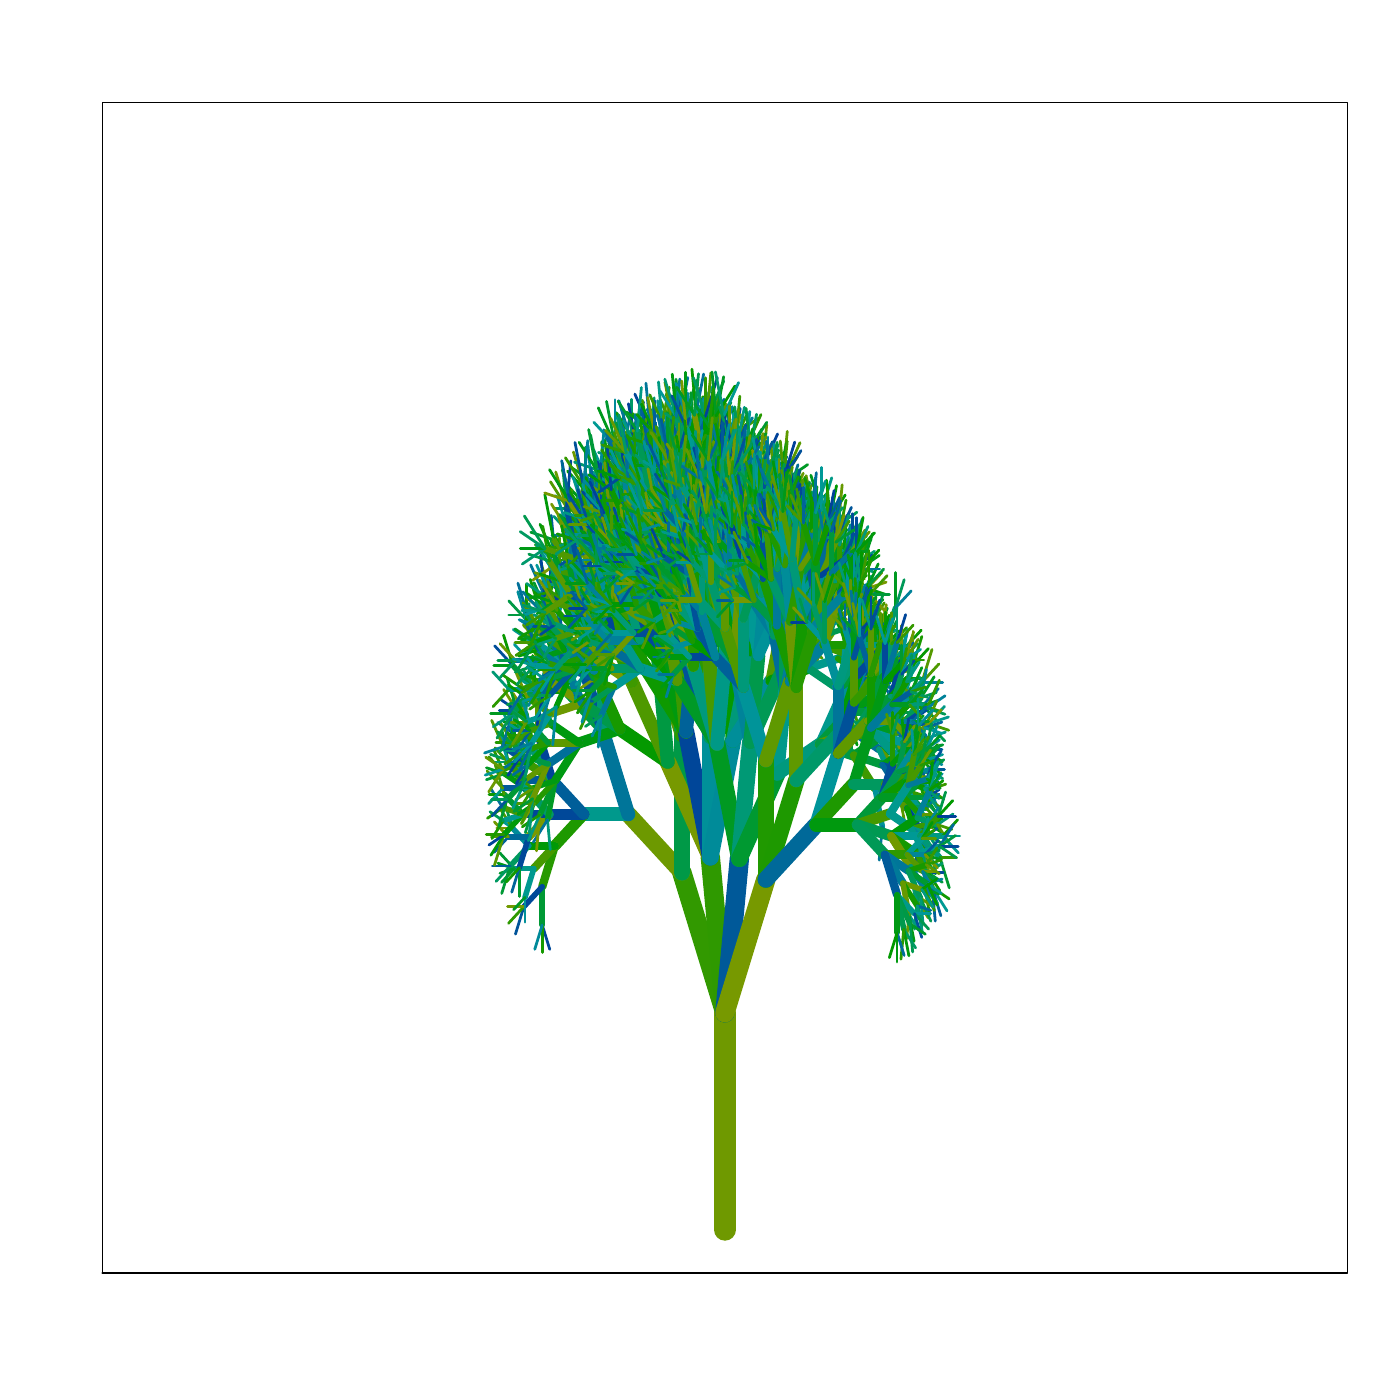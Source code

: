 % Created by tikzDevice version 0.9 on 2016-03-11 15:02:42
% !TEX encoding = UTF-8 Unicode
\documentclass{article}
\nonstopmode

\usepackage{tikz}

\usepackage[active,tightpage,psfixbb]{preview}

\PreviewEnvironment{pgfpicture}

\setlength\PreviewBorder{0pt}

\newcommand{\SweaveOpts}[1]{}  % do not interfere with LaTeX
\newcommand{\SweaveInput}[1]{} % because they are not real TeX commands
\newcommand{\Sexpr}[1]{}       % will only be parsed by R


\usepackage[utf8]{inputenc}
\usepackage{amsmath}
\usepackage{graphicx}
%\usepackage{bbold}
\usepackage{tikz}
%\usepackage{silence}
\usepackage{mdframed}
%\WarningFilter{mdframed}{You got a bad break}
\usepackage[colorinlistoftodos]{todonotes}
\usepackage{listings}
\usepackage{color}
\colorlet{exampcol}{blue!10}
\usepackage{multicol}
\usepackage{booktabs}

\title{BIO311: Population Ecology\\ \textit{Practical 10:\\ Stochasticity in Matrix Models\\ Population Viability Analysis\\ \& Metapopulation Dynamics.}}
\setlength\parindent{0pt}

\setcounter{tocdepth}{1} % Determines the depth of the table of contents;; 0:chapters, 1: chapters and sections, 2: chapters,sections and subsections

%\renewcommand{\theExercise}{\thechapter.\arabic{Exercise}}%

\setlength\parindent{0pt}

\begin{document}

\begin{tikzpicture}[x=1pt,y=1pt]
\definecolor{fillColor}{RGB}{255,255,255}
\path[use as bounding box,fill=fillColor,fill opacity=0.00] (0,0) rectangle (505.89,505.89);
\begin{scope}
\path[clip] (  0.00,  0.00) rectangle (505.89,505.89);
\definecolor{drawColor}{RGB}{0,0,0}

\path[draw=drawColor,line width= 0.4pt,line join=round,line cap=round] ( 36.90, 45.90) --
	(486.99, 45.90) --
	(486.99,468.99) --
	( 36.90,468.99) --
	( 36.90, 45.90);
\end{scope}
\begin{scope}
\path[clip] ( 36.90, 45.90) rectangle (486.99,468.99);
\definecolor{drawColor}{RGB}{111,153,0}

\path[draw=drawColor,line width= 8.0pt,line join=round,line cap=round] (261.94, 61.57) --
	(261.94,139.92);
\definecolor{drawColor}{RGB}{50,153,0}

\path[draw=drawColor,line width= 7.0pt,line join=round,line cap=round] (261.94,139.92) --
	(246.37,190.65);
\definecolor{drawColor}{RGB}{109,153,0}

\path[draw=drawColor,line width= 6.0pt,line join=round,line cap=round] (246.37,190.65) --
	(227.03,211.64);
\definecolor{drawColor}{RGB}{0,153,140}

\path[draw=drawColor,line width= 5.0pt,line join=round,line cap=round] (227.03,211.64) --
	(210.97,211.64);
\definecolor{drawColor}{RGB}{30,153,0}

\path[draw=drawColor,line width= 4.0pt,line join=round,line cap=round] (210.97,211.64) --
	(200.48,200.26);
\definecolor{drawColor}{RGB}{39,153,0}

\path[draw=drawColor,line width= 3.0pt,line join=round,line cap=round] (200.48,200.26) --
	(195.94,185.48);
\definecolor{drawColor}{RGB}{0,153,53}

\path[draw=drawColor,line width= 2.0pt,line join=round,line cap=round] (195.94,185.48) --
	(195.94,171.66);
\definecolor{drawColor}{RGB}{0,72,153}

\path[draw=drawColor,line width= 1.0pt,line join=round,line cap=round] (195.94,171.66) --
	(198.65,162.83);
\definecolor{drawColor}{RGB}{21,153,0}

\path[draw=drawColor,line width= 1.0pt,line join=round,line cap=round] (195.94,171.66) --
	(195.94,161.71);
\definecolor{drawColor}{RGB}{0,137,153}

\path[draw=drawColor,line width= 1.0pt,line join=round,line cap=round] (195.94,171.66) --
	(193.24,162.86);
\definecolor{drawColor}{RGB}{0,72,153}

\path[draw=drawColor,line width= 2.0pt,line join=round,line cap=round] (195.94,185.48) --
	(189.31,178.28);
\definecolor{drawColor}{RGB}{0,83,153}

\path[draw=drawColor,line width= 1.0pt,line join=round,line cap=round] (189.31,178.28) --
	(186.26,168.35);
\definecolor{drawColor}{RGB}{47,153,0}

\path[draw=drawColor,line width= 1.0pt,line join=round,line cap=round] (189.31,178.28) --
	(183.75,172.25);
\definecolor{drawColor}{RGB}{113,153,0}

\path[draw=drawColor,line width= 1.0pt,line join=round,line cap=round] (189.31,178.28) --
	(183.38,178.28);
\definecolor{drawColor}{RGB}{71,153,0}

\path[draw=drawColor,line width= 3.0pt,line join=round,line cap=round] (200.48,200.26) --
	(192.88,192.01);
\definecolor{drawColor}{RGB}{0,153,143}

\path[draw=drawColor,line width= 2.0pt,line join=round,line cap=round] (192.88,192.01) --
	(189.70,181.63);
\definecolor{drawColor}{RGB}{0,144,153}

\path[draw=drawColor,line width= 1.0pt,line join=round,line cap=round] (189.70,181.63) --
	(189.70,172.65);
\definecolor{drawColor}{RGB}{0,153,38}

\path[draw=drawColor,line width= 1.0pt,line join=round,line cap=round] (189.70,181.63) --
	(185.59,177.17);
\definecolor{drawColor}{RGB}{0,153,138}

\path[draw=drawColor,line width= 2.0pt,line join=round,line cap=round] (192.88,192.01) --
	(185.83,192.01);
\definecolor{drawColor}{RGB}{0,153,53}

\path[draw=drawColor,line width= 1.0pt,line join=round,line cap=round] (185.83,192.01) --
	(181.24,187.03);
\definecolor{drawColor}{RGB}{0,153,46}

\path[draw=drawColor,line width= 1.0pt,line join=round,line cap=round] (185.83,192.01) --
	(180.67,190.30);
\definecolor{drawColor}{RGB}{0,153,23}

\path[draw=drawColor,line width= 1.0pt,line join=round,line cap=round] (185.83,192.01) --
	(179.93,193.97);
\definecolor{drawColor}{RGB}{0,153,51}

\path[draw=drawColor,line width= 1.0pt,line join=round,line cap=round] (185.83,192.01) --
	(180.66,197.62);
\definecolor{drawColor}{RGB}{0,153,7}

\path[draw=drawColor,line width= 3.0pt,line join=round,line cap=round] (200.48,200.26) --
	(191.09,200.26);
\definecolor{drawColor}{RGB}{0,153,95}

\path[draw=drawColor,line width= 2.0pt,line join=round,line cap=round] (191.09,200.26) --
	(184.34,192.93);
\definecolor{drawColor}{RGB}{0,153,53}

\path[draw=drawColor,line width= 1.0pt,line join=round,line cap=round] (184.34,192.93) --
	(181.30,183.04);
\definecolor{drawColor}{RGB}{0,153,97}

\path[draw=drawColor,line width= 1.0pt,line join=round,line cap=round] (184.34,192.93) --
	(179.26,187.42);
\definecolor{drawColor}{RGB}{0,96,153}

\path[draw=drawColor,line width= 1.0pt,line join=round,line cap=round] (184.34,192.93) --
	(177.89,192.93);
\definecolor{drawColor}{RGB}{0,139,153}

\path[draw=drawColor,line width= 2.0pt,line join=round,line cap=round] (191.09,200.26) --
	(185.16,206.70);
\definecolor{drawColor}{RGB}{121,153,0}

\path[draw=drawColor,line width= 1.0pt,line join=round,line cap=round] (185.16,206.70) --
	(179.50,206.70);
\definecolor{drawColor}{RGB}{0,153,149}

\path[draw=drawColor,line width= 1.0pt,line join=round,line cap=round] (185.16,206.70) --
	(180.51,209.87);
\definecolor{drawColor}{RGB}{74,153,0}

\path[draw=drawColor,line width= 1.0pt,line join=round,line cap=round] (185.16,206.70) --
	(181.01,213.24);
\definecolor{drawColor}{RGB}{0,153,70}

\path[draw=drawColor,line width= 1.0pt,line join=round,line cap=round] (185.16,206.70) --
	(182.61,214.99);
\definecolor{drawColor}{RGB}{0,72,153}

\path[draw=drawColor,line width= 4.0pt,line join=round,line cap=round] (210.97,211.64) --
	(198.61,211.64);
\definecolor{drawColor}{RGB}{122,153,0}

\path[draw=drawColor,line width= 3.0pt,line join=round,line cap=round] (198.61,211.64) --
	(191.05,203.44);
\definecolor{drawColor}{RGB}{0,72,153}

\path[draw=drawColor,line width= 2.0pt,line join=round,line cap=round] (191.05,203.44) --
	(187.63,192.29);
\definecolor{drawColor}{RGB}{0,153,46}

\path[draw=drawColor,line width= 1.0pt,line join=round,line cap=round] (187.63,192.29) --
	(187.63,181.93);
\definecolor{drawColor}{RGB}{0,100,153}

\path[draw=drawColor,line width= 1.0pt,line join=round,line cap=round] (187.63,192.29) --
	(184.93,183.50);
\definecolor{drawColor}{RGB}{17,153,0}

\path[draw=drawColor,line width= 1.0pt,line join=round,line cap=round] (187.63,192.29) --
	(182.98,187.24);
\definecolor{drawColor}{RGB}{0,105,153}

\path[draw=drawColor,line width= 2.0pt,line join=round,line cap=round] (191.05,203.44) --
	(183.68,203.44);
\definecolor{drawColor}{RGB}{0,98,153}

\path[draw=drawColor,line width= 1.0pt,line join=round,line cap=round] (183.68,203.44) --
	(178.58,197.91);
\definecolor{drawColor}{RGB}{78,153,0}

\path[draw=drawColor,line width= 1.0pt,line join=round,line cap=round] (183.68,203.44) --
	(177.51,203.44);
\definecolor{drawColor}{RGB}{111,153,0}

\path[draw=drawColor,line width= 1.0pt,line join=round,line cap=round] (183.68,203.44) --
	(178.61,208.94);
\definecolor{drawColor}{RGB}{0,70,153}

\path[draw=drawColor,line width= 3.0pt,line join=round,line cap=round] (198.61,211.64) --
	(188.90,211.64);
\definecolor{drawColor}{RGB}{0,153,10}

\path[draw=drawColor,line width= 2.0pt,line join=round,line cap=round] (188.90,211.64) --
	(182.05,204.21);
\definecolor{drawColor}{RGB}{87,153,0}

\path[draw=drawColor,line width= 1.0pt,line join=round,line cap=round] (182.05,204.21) --
	(178.69,193.28);
\definecolor{drawColor}{RGB}{0,153,7}

\path[draw=drawColor,line width= 1.0pt,line join=round,line cap=round] (182.05,204.21) --
	(177.39,196.86);
\definecolor{drawColor}{RGB}{0,67,153}

\path[draw=drawColor,line width= 1.0pt,line join=round,line cap=round] (182.05,204.21) --
	(176.69,200.54);
\definecolor{drawColor}{RGB}{38,153,0}

\path[draw=drawColor,line width= 1.0pt,line join=round,line cap=round] (182.05,204.21) --
	(175.72,204.21);
\definecolor{drawColor}{RGB}{0,153,141}

\path[draw=drawColor,line width= 2.0pt,line join=round,line cap=round] (188.90,211.64) --
	(181.83,209.30);
\definecolor{drawColor}{RGB}{25,153,0}

\path[draw=drawColor,line width= 1.0pt,line join=round,line cap=round] (181.83,209.30) --
	(177.75,202.86);
\definecolor{drawColor}{RGB}{0,153,86}

\path[draw=drawColor,line width= 1.0pt,line join=round,line cap=round] (181.83,209.30) --
	(177.05,212.57);
\definecolor{drawColor}{RGB}{71,153,0}

\path[draw=drawColor,line width= 2.0pt,line join=round,line cap=round] (188.90,211.64) --
	(181.71,214.02);
\definecolor{drawColor}{RGB}{36,153,0}

\path[draw=drawColor,line width= 1.0pt,line join=round,line cap=round] (181.71,214.02) --
	(176.13,210.20);
\definecolor{drawColor}{RGB}{0,111,153}

\path[draw=drawColor,line width= 1.0pt,line join=round,line cap=round] (181.71,214.02) --
	(177.55,220.59);
\definecolor{drawColor}{RGB}{0,153,53}

\path[draw=drawColor,line width= 2.0pt,line join=round,line cap=round] (188.90,211.64) --
	(182.21,218.90);
\definecolor{drawColor}{RGB}{14,153,0}

\path[draw=drawColor,line width= 1.0pt,line join=round,line cap=round] (182.21,218.90) --
	(176.70,218.90);
\definecolor{drawColor}{RGB}{71,153,0}

\path[draw=drawColor,line width= 1.0pt,line join=round,line cap=round] (182.21,218.90) --
	(178.99,229.40);
\definecolor{drawColor}{RGB}{0,153,103}

\path[draw=drawColor,line width= 3.0pt,line join=round,line cap=round] (198.61,211.64) --
	(189.92,221.07);
\definecolor{drawColor}{RGB}{0,91,153}

\path[draw=drawColor,line width= 2.0pt,line join=round,line cap=round] (189.92,221.07) --
	(181.71,221.07);
\definecolor{drawColor}{RGB}{0,153,136}

\path[draw=drawColor,line width= 1.0pt,line join=round,line cap=round] (181.71,221.07) --
	(176.56,215.48);
\definecolor{drawColor}{RGB}{84,153,0}

\path[draw=drawColor,line width= 1.0pt,line join=round,line cap=round] (181.71,221.07) --
	(176.04,227.22);
\definecolor{drawColor}{RGB}{0,153,18}

\path[draw=drawColor,line width= 2.0pt,line join=round,line cap=round] (189.92,221.07) --
	(182.28,226.30);
\definecolor{drawColor}{RGB}{0,153,55}

\path[draw=drawColor,line width= 1.0pt,line join=round,line cap=round] (182.28,226.30) --
	(175.79,224.15);
\definecolor{drawColor}{RGB}{0,153,34}

\path[draw=drawColor,line width= 1.0pt,line join=round,line cap=round] (182.28,226.30) --
	(175.78,228.45);
\definecolor{drawColor}{RGB}{62,153,0}

\path[draw=drawColor,line width= 1.0pt,line join=round,line cap=round] (182.28,226.30) --
	(176.64,232.42);
\definecolor{drawColor}{RGB}{45,153,0}

\path[draw=drawColor,line width= 1.0pt,line join=round,line cap=round] (182.28,226.30) --
	(178.42,234.95);
\definecolor{drawColor}{RGB}{84,153,0}

\path[draw=drawColor,line width= 2.0pt,line join=round,line cap=round] (189.92,221.07) --
	(183.49,231.22);
\definecolor{drawColor}{RGB}{0,153,84}

\path[draw=drawColor,line width= 1.0pt,line join=round,line cap=round] (183.49,231.22) --
	(177.25,233.29);
\definecolor{drawColor}{RGB}{0,153,34}

\path[draw=drawColor,line width= 1.0pt,line join=round,line cap=round] (183.49,231.22) --
	(181.45,241.71);
\definecolor{drawColor}{RGB}{0,153,136}

\path[draw=drawColor,line width= 2.0pt,line join=round,line cap=round] (189.92,221.07) --
	(185.87,234.26);
\definecolor{drawColor}{RGB}{0,133,153}

\path[draw=drawColor,line width= 1.0pt,line join=round,line cap=round] (185.87,234.26) --
	(180.14,240.48);
\definecolor{drawColor}{RGB}{0,153,46}

\path[draw=drawColor,line width= 1.0pt,line join=round,line cap=round] (185.87,234.26) --
	(185.87,246.43);
\definecolor{drawColor}{RGB}{0,94,153}

\path[draw=drawColor,line width= 4.0pt,line join=round,line cap=round] (210.97,211.64) --
	(199.65,223.93);
\definecolor{drawColor}{RGB}{0,91,153}

\path[draw=drawColor,line width= 3.0pt,line join=round,line cap=round] (199.65,223.93) --
	(189.67,223.93);
\definecolor{drawColor}{RGB}{0,153,53}

\path[draw=drawColor,line width= 2.0pt,line join=round,line cap=round] (189.67,223.93) --
	(183.17,216.87);
\definecolor{drawColor}{RGB}{0,153,51}

\path[draw=drawColor,line width= 1.0pt,line join=round,line cap=round] (183.17,216.87) --
	(180.25,207.38);
\definecolor{drawColor}{RGB}{0,83,153}

\path[draw=drawColor,line width= 1.0pt,line join=round,line cap=round] (183.17,216.87) --
	(177.85,211.10);
\definecolor{drawColor}{RGB}{0,153,90}

\path[draw=drawColor,line width= 1.0pt,line join=round,line cap=round] (183.17,216.87) --
	(177.64,216.87);
\definecolor{drawColor}{RGB}{54,153,0}

\path[draw=drawColor,line width= 2.0pt,line join=round,line cap=round] (189.67,223.93) --
	(183.59,230.52);
\definecolor{drawColor}{RGB}{0,153,105}

\path[draw=drawColor,line width= 1.0pt,line join=round,line cap=round] (183.59,230.52) --
	(178.57,230.52);
\definecolor{drawColor}{RGB}{58,153,0}

\path[draw=drawColor,line width= 1.0pt,line join=round,line cap=round] (183.59,230.52) --
	(178.89,235.63);
\definecolor{drawColor}{RGB}{0,153,153}

\path[draw=drawColor,line width= 1.0pt,line join=round,line cap=round] (183.59,230.52) --
	(180.62,240.21);
\definecolor{drawColor}{RGB}{60,153,0}

\path[draw=drawColor,line width= 3.0pt,line join=round,line cap=round] (199.65,223.93) --
	(189.85,230.63);
\definecolor{drawColor}{RGB}{47,153,0}

\path[draw=drawColor,line width= 2.0pt,line join=round,line cap=round] (189.85,230.63) --
	(181.83,227.97);
\definecolor{drawColor}{RGB}{108,153,0}

\path[draw=drawColor,line width= 1.0pt,line join=round,line cap=round] (181.83,227.97) --
	(176.61,219.74);
\definecolor{drawColor}{RGB}{0,150,153}

\path[draw=drawColor,line width= 1.0pt,line join=round,line cap=round] (181.83,227.97) --
	(175.32,225.81);
\definecolor{drawColor}{RGB}{100,153,0}

\path[draw=drawColor,line width= 1.0pt,line join=round,line cap=round] (181.83,227.97) --
	(175.54,232.27);
\definecolor{drawColor}{RGB}{0,83,153}

\path[draw=drawColor,line width= 2.0pt,line join=round,line cap=round] (189.85,230.63) --
	(181.91,236.06);
\definecolor{drawColor}{RGB}{0,133,153}

\path[draw=drawColor,line width= 1.0pt,line join=round,line cap=round] (181.91,236.06) --
	(175.09,233.80);
\definecolor{drawColor}{RGB}{84,153,0}

\path[draw=drawColor,line width= 1.0pt,line join=round,line cap=round] (181.91,236.06) --
	(177.67,245.58);
\definecolor{drawColor}{RGB}{0,153,16}

\path[draw=drawColor,line width= 2.0pt,line join=round,line cap=round] (189.85,230.63) --
	(185.13,241.23);
\definecolor{drawColor}{RGB}{0,83,153}

\path[draw=drawColor,line width= 1.0pt,line join=round,line cap=round] (185.13,241.23) --
	(179.88,244.81);
\definecolor{drawColor}{RGB}{0,153,138}

\path[draw=drawColor,line width= 1.0pt,line join=round,line cap=round] (185.13,241.23) --
	(181.64,249.04);
\definecolor{drawColor}{RGB}{0,153,33}

\path[draw=drawColor,line width= 1.0pt,line join=round,line cap=round] (185.13,241.23) --
	(184.16,251.53);
\definecolor{drawColor}{RGB}{0,153,114}

\path[draw=drawColor,line width= 3.0pt,line join=round,line cap=round] (199.65,223.93) --
	(192.46,235.27);
\definecolor{drawColor}{RGB}{0,153,105}

\path[draw=drawColor,line width= 2.0pt,line join=round,line cap=round] (192.46,235.27) --
	(185.29,237.65);
\definecolor{drawColor}{RGB}{0,153,86}

\path[draw=drawColor,line width= 1.0pt,line join=round,line cap=round] (185.29,237.65) --
	(180.47,234.35);
\definecolor{drawColor}{RGB}{34,153,0}

\path[draw=drawColor,line width= 1.0pt,line join=round,line cap=round] (185.29,237.65) --
	(179.21,237.65);
\definecolor{drawColor}{RGB}{0,153,58}

\path[draw=drawColor,line width= 1.0pt,line join=round,line cap=round] (185.29,237.65) --
	(179.77,241.42);
\definecolor{drawColor}{RGB}{82,153,0}

\path[draw=drawColor,line width= 1.0pt,line join=round,line cap=round] (185.29,237.65) --
	(180.88,244.61);
\definecolor{drawColor}{RGB}{0,137,153}

\path[draw=drawColor,line width= 2.0pt,line join=round,line cap=round] (192.46,235.27) --
	(187.34,243.35);
\definecolor{drawColor}{RGB}{0,153,18}

\path[draw=drawColor,line width= 1.0pt,line join=round,line cap=round] (187.34,243.35) --
	(181.98,245.13);
\definecolor{drawColor}{RGB}{0,153,60}

\path[draw=drawColor,line width= 1.0pt,line join=round,line cap=round] (187.34,243.35) --
	(185.40,253.37);
\definecolor{drawColor}{RGB}{8,153,0}

\path[draw=drawColor,line width= 2.0pt,line join=round,line cap=round] (192.46,235.27) --
	(189.97,248.11);
\definecolor{drawColor}{RGB}{117,153,0}

\path[draw=drawColor,line width= 1.0pt,line join=round,line cap=round] (189.97,248.11) --
	(185.36,255.40);
\definecolor{drawColor}{RGB}{0,153,103}

\path[draw=drawColor,line width= 1.0pt,line join=round,line cap=round] (189.97,248.11) --
	(190.97,258.68);
\definecolor{drawColor}{RGB}{0,69,153}

\path[draw=drawColor,line width= 3.0pt,line join=round,line cap=round] (199.65,223.93) --
	(194.47,240.81);
\definecolor{drawColor}{RGB}{10,153,0}

\path[draw=drawColor,line width= 2.0pt,line join=round,line cap=round] (194.47,240.81) --
	(186.88,249.04);
\definecolor{drawColor}{RGB}{0,74,153}

\path[draw=drawColor,line width= 1.0pt,line join=round,line cap=round] (186.88,249.04) --
	(180.45,249.04);
\definecolor{drawColor}{RGB}{0,70,153}

\path[draw=drawColor,line width= 1.0pt,line join=round,line cap=round] (186.88,249.04) --
	(180.74,253.24);
\definecolor{drawColor}{RGB}{108,153,0}

\path[draw=drawColor,line width= 1.0pt,line join=round,line cap=round] (186.88,249.04) --
	(182.00,256.74);
\definecolor{drawColor}{RGB}{0,153,44}

\path[draw=drawColor,line width= 1.0pt,line join=round,line cap=round] (186.88,249.04) --
	(183.33,260.60);
\definecolor{drawColor}{RGB}{91,153,0}

\path[draw=drawColor,line width= 2.0pt,line join=round,line cap=round] (194.47,240.81) --
	(194.47,255.94);
\definecolor{drawColor}{RGB}{0,128,153}

\path[draw=drawColor,line width= 1.0pt,line join=round,line cap=round] (194.47,255.94) --
	(191.54,265.48);
\definecolor{drawColor}{RGB}{0,153,136}

\path[draw=drawColor,line width= 1.0pt,line join=round,line cap=round] (194.47,255.94) --
	(197.57,266.06);
\definecolor{drawColor}{RGB}{0,117,153}

\path[draw=drawColor,line width= 5.0pt,line join=round,line cap=round] (227.03,211.64) --
	(217.58,242.41);
\definecolor{drawColor}{RGB}{0,153,64}

\path[draw=drawColor,line width= 4.0pt,line join=round,line cap=round] (217.58,242.41) --
	(204.34,256.78);
\definecolor{drawColor}{RGB}{19,153,0}

\path[draw=drawColor,line width= 3.0pt,line join=round,line cap=round] (204.34,256.78) --
	(193.25,256.78);
\definecolor{drawColor}{RGB}{0,153,75}

\path[draw=drawColor,line width= 2.0pt,line join=round,line cap=round] (193.25,256.78) --
	(185.20,248.04);
\definecolor{drawColor}{RGB}{0,115,153}

\path[draw=drawColor,line width= 1.0pt,line join=round,line cap=round] (185.20,248.04) --
	(181.52,236.05);
\definecolor{drawColor}{RGB}{0,153,81}

\path[draw=drawColor,line width= 1.0pt,line join=round,line cap=round] (185.20,248.04) --
	(179.58,239.18);
\definecolor{drawColor}{RGB}{0,153,117}

\path[draw=drawColor,line width= 1.0pt,line join=round,line cap=round] (185.20,248.04) --
	(178.25,243.29);
\definecolor{drawColor}{RGB}{0,153,33}

\path[draw=drawColor,line width= 1.0pt,line join=round,line cap=round] (185.20,248.04) --
	(177.29,248.04);
\definecolor{drawColor}{RGB}{0,148,153}

\path[draw=drawColor,line width= 2.0pt,line join=round,line cap=round] (193.25,256.78) --
	(183.90,256.78);
\definecolor{drawColor}{RGB}{43,153,0}

\path[draw=drawColor,line width= 1.0pt,line join=round,line cap=round] (183.90,256.78) --
	(178.15,250.53);
\definecolor{drawColor}{RGB}{0,153,116}

\path[draw=drawColor,line width= 1.0pt,line join=round,line cap=round] (183.90,256.78) --
	(178.04,263.14);
\definecolor{drawColor}{RGB}{0,153,58}

\path[draw=drawColor,line width= 2.0pt,line join=round,line cap=round] (193.25,256.78) --
	(185.35,265.35);
\definecolor{drawColor}{RGB}{0,153,22}

\path[draw=drawColor,line width= 1.0pt,line join=round,line cap=round] (185.35,265.35) --
	(178.44,265.35);
\definecolor{drawColor}{RGB}{0,78,153}

\path[draw=drawColor,line width= 1.0pt,line join=round,line cap=round] (185.35,265.35) --
	(178.76,272.51);
\definecolor{drawColor}{RGB}{10,153,0}

\path[draw=drawColor,line width= 1.0pt,line join=round,line cap=round] (185.35,265.35) --
	(181.96,276.40);
\definecolor{drawColor}{RGB}{12,153,0}

\path[draw=drawColor,line width= 3.0pt,line join=round,line cap=round] (204.34,256.78) --
	(194.76,267.18);
\definecolor{drawColor}{RGB}{0,109,153}

\path[draw=drawColor,line width= 2.0pt,line join=round,line cap=round] (194.76,267.18) --
	(186.33,267.18);
\definecolor{drawColor}{RGB}{0,153,97}

\path[draw=drawColor,line width= 1.0pt,line join=round,line cap=round] (186.33,267.18) --
	(180.81,261.18);
\definecolor{drawColor}{RGB}{0,153,75}

\path[draw=drawColor,line width= 1.0pt,line join=round,line cap=round] (186.33,267.18) --
	(179.86,267.18);
\definecolor{drawColor}{RGB}{104,153,0}

\path[draw=drawColor,line width= 1.0pt,line join=round,line cap=round] (186.33,267.18) --
	(180.72,273.27);
\definecolor{drawColor}{RGB}{91,153,0}

\path[draw=drawColor,line width= 2.0pt,line join=round,line cap=round] (194.76,267.18) --
	(190.27,281.81);
\definecolor{drawColor}{RGB}{0,153,70}

\path[draw=drawColor,line width= 1.0pt,line join=round,line cap=round] (190.27,281.81) --
	(183.86,288.77);
\definecolor{drawColor}{RGB}{0,141,153}

\path[draw=drawColor,line width= 1.0pt,line join=round,line cap=round] (190.27,281.81) --
	(187.11,292.09);
\definecolor{drawColor}{RGB}{10,153,0}

\path[draw=drawColor,line width= 1.0pt,line join=round,line cap=round] (190.27,281.81) --
	(190.27,294.87);
\definecolor{drawColor}{RGB}{0,153,23}

\path[draw=drawColor,line width= 3.0pt,line join=round,line cap=round] (204.34,256.78) --
	(198.79,274.87);
\definecolor{drawColor}{RGB}{0,153,81}

\path[draw=drawColor,line width= 2.0pt,line join=round,line cap=round] (198.79,274.87) --
	(190.69,283.65);
\definecolor{drawColor}{RGB}{0,153,64}

\path[draw=drawColor,line width= 1.0pt,line join=round,line cap=round] (190.69,283.65) --
	(183.82,283.65);
\definecolor{drawColor}{RGB}{0,111,153}

\path[draw=drawColor,line width= 1.0pt,line join=round,line cap=round] (190.69,283.65) --
	(187.16,295.15);
\definecolor{drawColor}{RGB}{0,153,70}

\path[draw=drawColor,line width= 2.0pt,line join=round,line cap=round] (198.79,274.87) --
	(198.79,291.55);
\definecolor{drawColor}{RGB}{80,153,0}

\path[draw=drawColor,line width= 1.0pt,line join=round,line cap=round] (198.79,291.55) --
	(195.26,303.03);
\definecolor{drawColor}{RGB}{0,76,153}

\path[draw=drawColor,line width= 1.0pt,line join=round,line cap=round] (198.79,291.55) --
	(198.79,305.66);
\definecolor{drawColor}{RGB}{15,153,0}

\path[draw=drawColor,line width= 1.0pt,line join=round,line cap=round] (198.79,291.55) --
	(201.93,301.76);
\definecolor{drawColor}{RGB}{0,83,153}

\path[draw=drawColor,line width= 4.0pt,line join=round,line cap=round] (217.58,242.41) --
	(210.64,264.99);
\definecolor{drawColor}{RGB}{0,65,153}

\path[draw=drawColor,line width= 3.0pt,line join=round,line cap=round] (210.64,264.99) --
	(201.71,274.69);
\definecolor{drawColor}{RGB}{0,153,105}

\path[draw=drawColor,line width= 2.0pt,line join=round,line cap=round] (201.71,274.69) --
	(194.02,274.69);
\definecolor{drawColor}{RGB}{0,153,149}

\path[draw=drawColor,line width= 1.0pt,line join=round,line cap=round] (194.02,274.69) --
	(188.99,269.23);
\definecolor{drawColor}{RGB}{84,153,0}

\path[draw=drawColor,line width= 1.0pt,line join=round,line cap=round] (194.02,274.69) --
	(189.08,280.05);
\definecolor{drawColor}{RGB}{28,153,0}

\path[draw=drawColor,line width= 2.0pt,line join=round,line cap=round] (201.71,274.69) --
	(197.89,287.13);
\definecolor{drawColor}{RGB}{0,153,14}

\path[draw=drawColor,line width= 1.0pt,line join=round,line cap=round] (197.89,287.13) --
	(192.86,292.60);
\definecolor{drawColor}{RGB}{0,139,153}

\path[draw=drawColor,line width= 1.0pt,line join=round,line cap=round] (197.89,287.13) --
	(197.89,297.24);
\definecolor{drawColor}{RGB}{0,153,25}

\path[draw=drawColor,line width= 3.0pt,line join=round,line cap=round] (210.64,264.99) --
	(210.64,285.49);
\definecolor{drawColor}{RGB}{0,109,153}

\path[draw=drawColor,line width= 2.0pt,line join=round,line cap=round] (210.64,285.49) --
	(206.79,298.05);
\definecolor{drawColor}{RGB}{0,104,153}

\path[draw=drawColor,line width= 1.0pt,line join=round,line cap=round] (206.79,298.05) --
	(201.80,303.46);
\definecolor{drawColor}{RGB}{0,115,153}

\path[draw=drawColor,line width= 1.0pt,line join=round,line cap=round] (206.79,298.05) --
	(206.79,308.69);
\definecolor{drawColor}{RGB}{0,153,47}

\path[draw=drawColor,line width= 2.0pt,line join=round,line cap=round] (210.64,285.49) --
	(209.20,300.83);
\definecolor{drawColor}{RGB}{0,67,153}

\path[draw=drawColor,line width= 1.0pt,line join=round,line cap=round] (209.20,300.83) --
	(204.70,310.92);
\definecolor{drawColor}{RGB}{0,153,81}

\path[draw=drawColor,line width= 1.0pt,line join=round,line cap=round] (209.20,300.83) --
	(208.01,313.58);
\definecolor{drawColor}{RGB}{87,153,0}

\path[draw=drawColor,line width= 1.0pt,line join=round,line cap=round] (209.20,300.83) --
	(211.26,311.46);
\definecolor{drawColor}{RGB}{85,153,0}

\path[draw=drawColor,line width= 2.0pt,line join=round,line cap=round] (210.64,285.49) --
	(212.25,302.61);
\definecolor{drawColor}{RGB}{54,153,0}

\path[draw=drawColor,line width= 1.0pt,line join=round,line cap=round] (212.25,302.61) --
	(209.66,315.97);
\definecolor{drawColor}{RGB}{74,153,0}

\path[draw=drawColor,line width= 1.0pt,line join=round,line cap=round] (212.25,302.61) --
	(212.25,317.20);
\definecolor{drawColor}{RGB}{0,153,97}

\path[draw=drawColor,line width= 1.0pt,line join=round,line cap=round] (212.25,302.61) --
	(214.85,316.04);
\definecolor{drawColor}{RGB}{0,111,153}

\path[draw=drawColor,line width= 1.0pt,line join=round,line cap=round] (212.25,302.61) --
	(216.68,312.53);
\definecolor{drawColor}{RGB}{0,122,153}

\path[draw=drawColor,line width= 2.0pt,line join=round,line cap=round] (210.64,285.49) --
	(214.78,298.95);
\definecolor{drawColor}{RGB}{0,153,119}

\path[draw=drawColor,line width= 1.0pt,line join=round,line cap=round] (214.78,298.95) --
	(214.78,312.13);
\definecolor{drawColor}{RGB}{0,153,95}

\path[draw=drawColor,line width= 1.0pt,line join=round,line cap=round] (214.78,298.95) --
	(217.80,308.78);
\definecolor{drawColor}{RGB}{73,153,0}

\path[draw=drawColor,line width= 1.0pt,line join=round,line cap=round] (214.78,298.95) --
	(220.75,305.43);
\definecolor{drawColor}{RGB}{0,153,117}

\path[draw=drawColor,line width= 4.0pt,line join=round,line cap=round] (217.58,242.41) --
	(217.58,269.66);
\definecolor{drawColor}{RGB}{0,153,68}

\path[draw=drawColor,line width= 3.0pt,line join=round,line cap=round] (217.58,269.66) --
	(212.44,286.40);
\definecolor{drawColor}{RGB}{73,153,0}

\path[draw=drawColor,line width= 2.0pt,line join=round,line cap=round] (212.44,286.40) --
	(205.90,293.49);
\definecolor{drawColor}{RGB}{0,94,153}

\path[draw=drawColor,line width= 1.0pt,line join=round,line cap=round] (205.90,293.49) --
	(200.41,293.49);
\definecolor{drawColor}{RGB}{0,117,153}

\path[draw=drawColor,line width= 1.0pt,line join=round,line cap=round] (205.90,293.49) --
	(203.26,302.12);
\definecolor{drawColor}{RGB}{58,153,0}

\path[draw=drawColor,line width= 2.0pt,line join=round,line cap=round] (212.44,286.40) --
	(208.61,298.88);
\definecolor{drawColor}{RGB}{38,153,0}

\path[draw=drawColor,line width= 1.0pt,line join=round,line cap=round] (208.61,298.88) --
	(203.38,304.55);
\definecolor{drawColor}{RGB}{0,153,51}

\path[draw=drawColor,line width= 1.0pt,line join=round,line cap=round] (208.61,298.88) --
	(205.67,308.43);
\definecolor{drawColor}{RGB}{0,153,149}

\path[draw=drawColor,line width= 1.0pt,line join=round,line cap=round] (208.61,298.88) --
	(208.61,309.20);
\definecolor{drawColor}{RGB}{0,137,153}

\path[draw=drawColor,line width= 2.0pt,line join=round,line cap=round] (212.44,286.40) --
	(212.44,302.62);
\definecolor{drawColor}{RGB}{0,129,153}

\path[draw=drawColor,line width= 1.0pt,line join=round,line cap=round] (212.44,302.62) --
	(209.15,313.31);
\definecolor{drawColor}{RGB}{8,153,0}

\path[draw=drawColor,line width= 1.0pt,line join=round,line cap=round] (212.44,302.62) --
	(211.25,315.23);
\definecolor{drawColor}{RGB}{0,131,153}

\path[draw=drawColor,line width= 1.0pt,line join=round,line cap=round] (212.44,302.62) --
	(213.64,315.49);
\definecolor{drawColor}{RGB}{119,153,0}

\path[draw=drawColor,line width= 1.0pt,line join=round,line cap=round] (212.44,302.62) --
	(215.75,313.39);
\definecolor{drawColor}{RGB}{0,150,153}

\path[draw=drawColor,line width= 3.0pt,line join=round,line cap=round] (217.58,269.66) --
	(223.64,289.39);
\definecolor{drawColor}{RGB}{0,153,140}

\path[draw=drawColor,line width= 2.0pt,line join=round,line cap=round] (223.64,289.39) --
	(223.64,305.88);
\definecolor{drawColor}{RGB}{8,153,0}

\path[draw=drawColor,line width= 1.0pt,line join=round,line cap=round] (223.64,305.88) --
	(220.48,316.14);
\definecolor{drawColor}{RGB}{0,153,10}

\path[draw=drawColor,line width= 1.0pt,line join=round,line cap=round] (223.64,305.88) --
	(222.53,317.67);
\definecolor{drawColor}{RGB}{0,153,106}

\path[draw=drawColor,line width= 1.0pt,line join=round,line cap=round] (223.64,305.88) --
	(224.89,319.23);
\definecolor{drawColor}{RGB}{0,153,99}

\path[draw=drawColor,line width= 1.0pt,line join=round,line cap=round] (223.64,305.88) --
	(227.16,317.35);
\definecolor{drawColor}{RGB}{0,153,95}

\path[draw=drawColor,line width= 2.0pt,line join=round,line cap=round] (223.64,289.39) --
	(228.32,304.65);
\definecolor{drawColor}{RGB}{38,153,0}

\path[draw=drawColor,line width= 1.0pt,line join=round,line cap=round] (228.32,304.65) --
	(228.32,319.05);
\definecolor{drawColor}{RGB}{91,153,0}

\path[draw=drawColor,line width= 1.0pt,line join=round,line cap=round] (228.32,304.65) --
	(230.82,317.56);
\definecolor{drawColor}{RGB}{10,153,0}

\path[draw=drawColor,line width= 1.0pt,line join=round,line cap=round] (228.32,304.65) --
	(233.23,315.65);
\definecolor{drawColor}{RGB}{84,153,0}

\path[draw=drawColor,line width= 1.0pt,line join=round,line cap=round] (228.32,304.65) --
	(234.26,311.09);
\definecolor{drawColor}{RGB}{121,153,0}

\path[draw=drawColor,line width= 2.0pt,line join=round,line cap=round] (223.64,289.39) --
	(232.16,298.64);
\definecolor{drawColor}{RGB}{0,153,110}

\path[draw=drawColor,line width= 1.0pt,line join=round,line cap=round] (232.16,298.64) --
	(236.06,311.36);
\definecolor{drawColor}{RGB}{21,153,0}

\path[draw=drawColor,line width= 1.0pt,line join=round,line cap=round] (232.16,298.64) --
	(238.46,305.48);
\definecolor{drawColor}{RGB}{0,153,136}

\path[draw=drawColor,line width= 1.0pt,line join=round,line cap=round] (232.16,298.64) --
	(239.61,298.64);
\definecolor{drawColor}{RGB}{0,153,71}

\path[draw=drawColor,line width= 6.0pt,line join=round,line cap=round] (246.37,190.65) --
	(246.37,240.25);
\definecolor{drawColor}{RGB}{85,153,0}

\path[draw=drawColor,line width= 5.0pt,line join=round,line cap=round] (246.37,240.25) --
	(236.36,272.85);
\definecolor{drawColor}{RGB}{0,153,31}

\path[draw=drawColor,line width= 4.0pt,line join=round,line cap=round] (236.36,272.85) --
	(223.74,286.54);
\definecolor{drawColor}{RGB}{0,153,29}

\path[draw=drawColor,line width= 3.0pt,line join=round,line cap=round] (223.74,286.54) --
	(212.50,286.54);
\definecolor{drawColor}{RGB}{0,153,127}

\path[draw=drawColor,line width= 2.0pt,line join=round,line cap=round] (212.50,286.54) --
	(204.57,277.94);
\definecolor{drawColor}{RGB}{0,96,153}

\path[draw=drawColor,line width= 1.0pt,line join=round,line cap=round] (204.57,277.94) --
	(200.68,265.27);
\definecolor{drawColor}{RGB}{0,153,93}

\path[draw=drawColor,line width= 1.0pt,line join=round,line cap=round] (204.57,277.94) --
	(198.81,268.85);
\definecolor{drawColor}{RGB}{0,142,153}

\path[draw=drawColor,line width= 1.0pt,line join=round,line cap=round] (204.57,277.94) --
	(198.31,273.65);
\definecolor{drawColor}{RGB}{0,152,153}

\path[draw=drawColor,line width= 1.0pt,line join=round,line cap=round] (204.57,277.94) --
	(197.48,277.94);
\definecolor{drawColor}{RGB}{115,153,0}

\path[draw=drawColor,line width= 2.0pt,line join=round,line cap=round] (212.50,286.54) --
	(205.11,294.56);
\definecolor{drawColor}{RGB}{0,153,127}

\path[draw=drawColor,line width= 1.0pt,line join=round,line cap=round] (205.11,294.56) --
	(198.81,294.56);
\definecolor{drawColor}{RGB}{30,153,0}

\path[draw=drawColor,line width= 1.0pt,line join=round,line cap=round] (205.11,294.56) --
	(198.89,301.31);
\definecolor{drawColor}{RGB}{0,153,116}

\path[draw=drawColor,line width= 1.0pt,line join=round,line cap=round] (205.11,294.56) --
	(201.68,305.72);
\definecolor{drawColor}{RGB}{0,104,153}

\path[draw=drawColor,line width= 3.0pt,line join=round,line cap=round] (223.74,286.54) --
	(214.76,296.29);
\definecolor{drawColor}{RGB}{0,153,147}

\path[draw=drawColor,line width= 2.0pt,line join=round,line cap=round] (214.76,296.29) --
	(206.81,296.29);
\definecolor{drawColor}{RGB}{0,102,153}

\path[draw=drawColor,line width= 1.0pt,line join=round,line cap=round] (206.81,296.29) --
	(201.94,291.00);
\definecolor{drawColor}{RGB}{0,153,105}

\path[draw=drawColor,line width= 1.0pt,line join=round,line cap=round] (206.81,296.29) --
	(200.74,296.29);
\definecolor{drawColor}{RGB}{0,104,153}

\path[draw=drawColor,line width= 1.0pt,line join=round,line cap=round] (206.81,296.29) --
	(201.78,301.75);
\definecolor{drawColor}{RGB}{0,98,153}

\path[draw=drawColor,line width= 2.0pt,line join=round,line cap=round] (214.76,296.29) --
	(208.07,303.55);
\definecolor{drawColor}{RGB}{38,153,0}

\path[draw=drawColor,line width= 1.0pt,line join=round,line cap=round] (208.07,303.55) --
	(202.40,303.55);
\definecolor{drawColor}{RGB}{21,153,0}

\path[draw=drawColor,line width= 1.0pt,line join=round,line cap=round] (208.07,303.55) --
	(202.66,309.42);
\definecolor{drawColor}{RGB}{0,100,153}

\path[draw=drawColor,line width= 1.0pt,line join=round,line cap=round] (208.07,303.55) --
	(204.98,313.62);
\definecolor{drawColor}{RGB}{0,153,46}

\path[draw=drawColor,line width= 2.0pt,line join=round,line cap=round] (214.76,296.29) --
	(210.86,308.99);
\definecolor{drawColor}{RGB}{73,153,0}

\path[draw=drawColor,line width= 1.0pt,line join=round,line cap=round] (210.86,308.99) --
	(205.72,314.57);
\definecolor{drawColor}{RGB}{106,153,0}

\path[draw=drawColor,line width= 1.0pt,line join=round,line cap=round] (210.86,308.99) --
	(210.86,319.99);
\definecolor{drawColor}{RGB}{117,153,0}

\path[draw=drawColor,line width= 3.0pt,line join=round,line cap=round] (223.74,286.54) --
	(217.96,305.37);
\definecolor{drawColor}{RGB}{0,152,153}

\path[draw=drawColor,line width= 2.0pt,line join=round,line cap=round] (217.96,305.37) --
	(210.06,313.95);
\definecolor{drawColor}{RGB}{0,141,153}

\path[draw=drawColor,line width= 1.0pt,line join=round,line cap=round] (210.06,313.95) --
	(203.28,313.95);
\definecolor{drawColor}{RGB}{0,133,153}

\path[draw=drawColor,line width= 1.0pt,line join=round,line cap=round] (210.06,313.95) --
	(203.27,318.59);
\definecolor{drawColor}{RGB}{32,153,0}

\path[draw=drawColor,line width= 1.0pt,line join=round,line cap=round] (210.06,313.95) --
	(204.25,323.12);
\definecolor{drawColor}{RGB}{60,153,0}

\path[draw=drawColor,line width= 1.0pt,line join=round,line cap=round] (210.06,313.95) --
	(206.52,325.48);
\definecolor{drawColor}{RGB}{73,153,0}

\path[draw=drawColor,line width= 2.0pt,line join=round,line cap=round] (217.96,305.37) --
	(217.96,322.06);
\definecolor{drawColor}{RGB}{0,153,130}

\path[draw=drawColor,line width= 1.0pt,line join=round,line cap=round] (217.96,322.06) --
	(214.81,332.30);
\definecolor{drawColor}{RGB}{78,153,0}

\path[draw=drawColor,line width= 1.0pt,line join=round,line cap=round] (217.96,322.06) --
	(221.37,333.17);
\definecolor{drawColor}{RGB}{0,141,153}

\path[draw=drawColor,line width= 4.0pt,line join=round,line cap=round] (236.36,272.85) --
	(228.12,299.66);
\definecolor{drawColor}{RGB}{0,80,153}

\path[draw=drawColor,line width= 3.0pt,line join=round,line cap=round] (228.12,299.66) --
	(216.51,312.26);
\definecolor{drawColor}{RGB}{0,153,55}

\path[draw=drawColor,line width= 2.0pt,line join=round,line cap=round] (216.51,312.26) --
	(206.63,312.26);
\definecolor{drawColor}{RGB}{74,153,0}

\path[draw=drawColor,line width= 1.0pt,line join=round,line cap=round] (206.63,312.26) --
	(199.82,304.87);
\definecolor{drawColor}{RGB}{0,124,153}

\path[draw=drawColor,line width= 1.0pt,line join=round,line cap=round] (206.63,312.26) --
	(199.45,312.26);
\definecolor{drawColor}{RGB}{0,153,117}

\path[draw=drawColor,line width= 1.0pt,line join=round,line cap=round] (206.63,312.26) --
	(200.14,319.30);
\definecolor{drawColor}{RGB}{0,153,31}

\path[draw=drawColor,line width= 2.0pt,line join=round,line cap=round] (216.51,312.26) --
	(207.52,322.02);
\definecolor{drawColor}{RGB}{0,153,79}

\path[draw=drawColor,line width= 1.0pt,line join=round,line cap=round] (207.52,322.02) --
	(200.20,322.02);
\definecolor{drawColor}{RGB}{0,153,143}

\path[draw=drawColor,line width= 1.0pt,line join=round,line cap=round] (207.52,322.02) --
	(200.57,326.78);
\definecolor{drawColor}{RGB}{0,91,153}

\path[draw=drawColor,line width= 1.0pt,line join=round,line cap=round] (207.52,322.02) --
	(201.67,331.25);
\definecolor{drawColor}{RGB}{0,153,79}

\path[draw=drawColor,line width= 1.0pt,line join=round,line cap=round] (207.52,322.02) --
	(203.18,336.14);
\definecolor{drawColor}{RGB}{0,153,134}

\path[draw=drawColor,line width= 2.0pt,line join=round,line cap=round] (216.51,312.26) --
	(211.46,328.71);
\definecolor{drawColor}{RGB}{0,153,9}

\path[draw=drawColor,line width= 1.0pt,line join=round,line cap=round] (211.46,328.71) --
	(205.07,335.65);
\definecolor{drawColor}{RGB}{108,153,0}

\path[draw=drawColor,line width= 1.0pt,line join=round,line cap=round] (211.46,328.71) --
	(207.21,342.55);
\definecolor{drawColor}{RGB}{0,153,79}

\path[draw=drawColor,line width= 1.0pt,line join=round,line cap=round] (211.46,328.71) --
	(211.46,344.28);
\definecolor{drawColor}{RGB}{0,153,42}

\path[draw=drawColor,line width= 3.0pt,line join=round,line cap=round] (228.12,299.66) --
	(220.10,317.63);
\definecolor{drawColor}{RGB}{0,153,22}

\path[draw=drawColor,line width= 2.0pt,line join=round,line cap=round] (220.10,317.63) --
	(211.38,323.60);
\definecolor{drawColor}{RGB}{0,153,108}

\path[draw=drawColor,line width= 1.0pt,line join=round,line cap=round] (211.38,323.60) --
	(204.28,321.24);
\definecolor{drawColor}{RGB}{0,153,22}

\path[draw=drawColor,line width= 1.0pt,line join=round,line cap=round] (211.38,323.60) --
	(204.07,326.02);

\path[draw=drawColor,line width= 1.0pt,line join=round,line cap=round] (211.38,323.60) --
	(204.64,330.90);
\definecolor{drawColor}{RGB}{0,150,153}

\path[draw=drawColor,line width= 1.0pt,line join=round,line cap=round] (211.38,323.60) --
	(206.98,333.46);
\definecolor{drawColor}{RGB}{82,153,0}

\path[draw=drawColor,line width= 2.0pt,line join=round,line cap=round] (220.10,317.63) --
	(213.68,332.02);
\definecolor{drawColor}{RGB}{0,153,34}

\path[draw=drawColor,line width= 1.0pt,line join=round,line cap=round] (213.68,332.02) --
	(205.88,337.36);
\definecolor{drawColor}{RGB}{0,142,153}

\path[draw=drawColor,line width= 1.0pt,line join=round,line cap=round] (213.68,332.02) --
	(212.46,345.02);
\definecolor{drawColor}{RGB}{87,153,0}

\path[draw=drawColor,line width= 2.0pt,line join=round,line cap=round] (220.10,317.63) --
	(218.54,334.31);
\definecolor{drawColor}{RGB}{0,153,145}

\path[draw=drawColor,line width= 1.0pt,line join=round,line cap=round] (218.54,334.31) --
	(214.48,343.41);
\definecolor{drawColor}{RGB}{0,153,14}

\path[draw=drawColor,line width= 1.0pt,line join=round,line cap=round] (218.54,334.31) --
	(217.42,346.26);
\definecolor{drawColor}{RGB}{109,153,0}

\path[draw=drawColor,line width= 1.0pt,line join=round,line cap=round] (218.54,334.31) --
	(221.12,347.67);
\definecolor{drawColor}{RGB}{0,133,153}

\path[draw=drawColor,line width= 3.0pt,line join=round,line cap=round] (228.12,299.66) --
	(223.48,323.66);
\definecolor{drawColor}{RGB}{14,153,0}

\path[draw=drawColor,line width= 2.0pt,line join=round,line cap=round] (223.48,323.66) --
	(215.50,336.25);
\definecolor{drawColor}{RGB}{0,153,110}

\path[draw=drawColor,line width= 1.0pt,line join=round,line cap=round] (215.50,336.25) --
	(207.60,338.87);
\definecolor{drawColor}{RGB}{0,153,25}

\path[draw=drawColor,line width= 1.0pt,line join=round,line cap=round] (215.50,336.25) --
	(209.28,346.06);
\definecolor{drawColor}{RGB}{0,153,49}

\path[draw=drawColor,line width= 1.0pt,line join=round,line cap=round] (215.50,336.25) --
	(212.71,350.66);
\definecolor{drawColor}{RGB}{62,153,0}

\path[draw=drawColor,line width= 2.0pt,line join=round,line cap=round] (223.48,323.66) --
	(225.32,343.36);
\definecolor{drawColor}{RGB}{0,153,132}

\path[draw=drawColor,line width= 1.0pt,line join=round,line cap=round] (225.32,343.36) --
	(222.72,356.79);
\definecolor{drawColor}{RGB}{0,124,153}

\path[draw=drawColor,line width= 1.0pt,line join=round,line cap=round] (225.32,343.36) --
	(225.32,357.53);
\definecolor{drawColor}{RGB}{0,118,153}

\path[draw=drawColor,line width= 1.0pt,line join=round,line cap=round] (225.32,343.36) --
	(228.15,357.94);
\definecolor{drawColor}{RGB}{0,153,57}

\path[draw=drawColor,line width= 1.0pt,line join=round,line cap=round] (225.32,343.36) --
	(230.14,354.15);
\definecolor{drawColor}{RGB}{14,153,0}

\path[draw=drawColor,line width= 3.0pt,line join=round,line cap=round] (228.12,299.66) --
	(228.12,325.80);
\definecolor{drawColor}{RGB}{0,153,136}

\path[draw=drawColor,line width= 2.0pt,line join=round,line cap=round] (228.12,325.80) --
	(222.22,345.02);
\definecolor{drawColor}{RGB}{0,153,147}

\path[draw=drawColor,line width= 1.0pt,line join=round,line cap=round] (222.22,345.02) --
	(214.59,353.30);
\definecolor{drawColor}{RGB}{0,153,29}

\path[draw=drawColor,line width= 1.0pt,line join=round,line cap=round] (222.22,345.02) --
	(216.20,358.52);
\definecolor{drawColor}{RGB}{0,153,47}

\path[draw=drawColor,line width= 1.0pt,line join=round,line cap=round] (222.22,345.02) --
	(219.16,360.83);
\definecolor{drawColor}{RGB}{0,137,153}

\path[draw=drawColor,line width= 1.0pt,line join=round,line cap=round] (222.22,345.02) --
	(222.22,361.43);
\definecolor{drawColor}{RGB}{0,153,92}

\path[draw=drawColor,line width= 2.0pt,line join=round,line cap=round] (228.12,325.80) --
	(228.12,346.32);
\definecolor{drawColor}{RGB}{0,118,153}

\path[draw=drawColor,line width= 1.0pt,line join=round,line cap=round] (228.12,346.32) --
	(223.58,361.10);
\definecolor{drawColor}{RGB}{0,153,103}

\path[draw=drawColor,line width= 1.0pt,line join=round,line cap=round] (228.12,346.32) --
	(228.12,361.56);
\definecolor{drawColor}{RGB}{0,80,153}

\path[draw=drawColor,line width= 1.0pt,line join=round,line cap=round] (228.12,346.32) --
	(232.54,360.69);
\definecolor{drawColor}{RGB}{0,83,153}

\path[draw=drawColor,line width= 2.0pt,line join=round,line cap=round] (228.12,325.80) --
	(233.02,341.76);
\definecolor{drawColor}{RGB}{0,153,44}

\path[draw=drawColor,line width= 1.0pt,line join=round,line cap=round] (233.02,341.76) --
	(233.02,355.22);
\definecolor{drawColor}{RGB}{0,83,153}

\path[draw=drawColor,line width= 1.0pt,line join=round,line cap=round] (233.02,341.76) --
	(240.24,349.60);
\definecolor{drawColor}{RGB}{0,87,153}

\path[draw=drawColor,line width= 4.0pt,line join=round,line cap=round] (236.36,272.85) --
	(236.36,300.14);
\definecolor{drawColor}{RGB}{0,153,71}

\path[draw=drawColor,line width= 3.0pt,line join=round,line cap=round] (236.36,300.14) --
	(231.22,316.87);
\definecolor{drawColor}{RGB}{0,153,121}

\path[draw=drawColor,line width= 2.0pt,line join=round,line cap=round] (231.22,316.87) --
	(223.88,324.84);
\definecolor{drawColor}{RGB}{0,131,153}

\path[draw=drawColor,line width= 1.0pt,line join=round,line cap=round] (223.88,324.84) --
	(216.86,324.84);
\definecolor{drawColor}{RGB}{0,105,153}

\path[draw=drawColor,line width= 1.0pt,line join=round,line cap=round] (223.88,324.84) --
	(217.93,331.30);
\definecolor{drawColor}{RGB}{0,153,31}

\path[draw=drawColor,line width= 1.0pt,line join=round,line cap=round] (223.88,324.84) --
	(220.48,335.90);
\definecolor{drawColor}{RGB}{0,153,9}

\path[draw=drawColor,line width= 2.0pt,line join=round,line cap=round] (231.22,316.87) --
	(231.22,331.43);
\definecolor{drawColor}{RGB}{0,153,101}

\path[draw=drawColor,line width= 1.0pt,line join=round,line cap=round] (231.22,331.43) --
	(228.42,340.54);
\definecolor{drawColor}{RGB}{8,153,0}

\path[draw=drawColor,line width= 1.0pt,line join=round,line cap=round] (231.22,331.43) --
	(233.97,340.38);
\definecolor{drawColor}{RGB}{0,72,153}

\path[draw=drawColor,line width= 3.0pt,line join=round,line cap=round] (236.36,300.14) --
	(234.36,321.38);
\definecolor{drawColor}{RGB}{106,153,0}

\path[draw=drawColor,line width= 2.0pt,line join=round,line cap=round] (234.36,321.38) --
	(228.89,333.65);
\definecolor{drawColor}{RGB}{6,153,0}

\path[draw=drawColor,line width= 1.0pt,line join=round,line cap=round] (228.89,333.65) --
	(222.43,338.07);
\definecolor{drawColor}{RGB}{0,122,153}

\path[draw=drawColor,line width= 1.0pt,line join=round,line cap=round] (228.89,333.65) --
	(224.31,343.91);
\definecolor{drawColor}{RGB}{8,153,0}

\path[draw=drawColor,line width= 1.0pt,line join=round,line cap=round] (228.89,333.65) --
	(227.63,347.03);
\definecolor{drawColor}{RGB}{0,131,153}

\path[draw=drawColor,line width= 2.0pt,line join=round,line cap=round] (234.36,321.38) --
	(237.20,336.04);
\definecolor{drawColor}{RGB}{0,105,153}

\path[draw=drawColor,line width= 1.0pt,line join=round,line cap=round] (237.20,336.04) --
	(236.10,347.74);
\definecolor{drawColor}{RGB}{0,153,36}

\path[draw=drawColor,line width= 1.0pt,line join=round,line cap=round] (237.20,336.04) --
	(239.54,348.12);
\definecolor{drawColor}{RGB}{26,153,0}

\path[draw=drawColor,line width= 1.0pt,line join=round,line cap=round] (237.20,336.04) --
	(242.12,343.80);
\definecolor{drawColor}{RGB}{0,153,140}

\path[draw=drawColor,line width= 3.0pt,line join=round,line cap=round] (236.36,300.14) --
	(238.31,320.93);
\definecolor{drawColor}{RGB}{0,122,153}

\path[draw=drawColor,line width= 2.0pt,line join=round,line cap=round] (238.31,320.93) --
	(235.15,337.24);
\definecolor{drawColor}{RGB}{0,69,153}

\path[draw=drawColor,line width= 1.0pt,line join=round,line cap=round] (235.15,337.24) --
	(229.15,346.70);
\definecolor{drawColor}{RGB}{12,153,0}

\path[draw=drawColor,line width= 1.0pt,line join=round,line cap=round] (235.15,337.24) --
	(231.83,348.05);
\definecolor{drawColor}{RGB}{0,153,12}

\path[draw=drawColor,line width= 1.0pt,line join=round,line cap=round] (235.15,337.24) --
	(233.98,349.72);
\definecolor{drawColor}{RGB}{0,78,153}

\path[draw=drawColor,line width= 1.0pt,line join=round,line cap=round] (235.15,337.24) --
	(236.38,350.38);
\definecolor{drawColor}{RGB}{115,153,0}

\path[draw=drawColor,line width= 2.0pt,line join=round,line cap=round] (238.31,320.93) --
	(238.31,336.83);
\definecolor{drawColor}{RGB}{0,120,153}

\path[draw=drawColor,line width= 1.0pt,line join=round,line cap=round] (238.31,336.83) --
	(234.75,348.42);
\definecolor{drawColor}{RGB}{0,139,153}

\path[draw=drawColor,line width= 1.0pt,line join=round,line cap=round] (238.31,336.83) --
	(238.31,349.72);
\definecolor{drawColor}{RGB}{58,153,0}

\path[draw=drawColor,line width= 1.0pt,line join=round,line cap=round] (238.31,336.83) --
	(241.58,347.49);
\definecolor{drawColor}{RGB}{0,144,153}

\path[draw=drawColor,line width= 2.0pt,line join=round,line cap=round] (238.31,320.93) --
	(241.13,335.53);
\definecolor{drawColor}{RGB}{0,153,84}

\path[draw=drawColor,line width= 1.0pt,line join=round,line cap=round] (241.13,335.53) --
	(240.03,347.25);
\definecolor{drawColor}{RGB}{0,146,153}

\path[draw=drawColor,line width= 1.0pt,line join=round,line cap=round] (241.13,335.53) --
	(245.79,342.88);
\definecolor{drawColor}{RGB}{0,153,149}

\path[draw=drawColor,line width= 2.0pt,line join=round,line cap=round] (238.31,320.93) --
	(243.79,333.23);
\definecolor{drawColor}{RGB}{50,153,0}

\path[draw=drawColor,line width= 1.0pt,line join=round,line cap=round] (243.79,333.23) --
	(244.90,345.05);
\definecolor{drawColor}{RGB}{0,137,153}

\path[draw=drawColor,line width= 1.0pt,line join=round,line cap=round] (243.79,333.23) --
	(248.27,343.25);
\definecolor{drawColor}{RGB}{78,153,0}

\path[draw=drawColor,line width= 1.0pt,line join=round,line cap=round] (243.79,333.23) --
	(250.27,337.66);
\definecolor{drawColor}{RGB}{108,153,0}

\path[draw=drawColor,line width= 3.0pt,line join=round,line cap=round] (236.36,300.14) --
	(241.92,318.27);
\definecolor{drawColor}{RGB}{0,98,153}

\path[draw=drawColor,line width= 2.0pt,line join=round,line cap=round] (241.92,318.27) --
	(241.92,335.26);
\definecolor{drawColor}{RGB}{0,153,141}

\path[draw=drawColor,line width= 1.0pt,line join=round,line cap=round] (241.92,335.26) --
	(238.40,346.72);
\definecolor{drawColor}{RGB}{63,153,0}

\path[draw=drawColor,line width= 1.0pt,line join=round,line cap=round] (241.92,335.26) --
	(240.61,349.27);
\definecolor{drawColor}{RGB}{0,153,143}

\path[draw=drawColor,line width= 1.0pt,line join=round,line cap=round] (241.92,335.26) --
	(243.11,347.96);
\definecolor{drawColor}{RGB}{0,115,153}

\path[draw=drawColor,line width= 1.0pt,line join=round,line cap=round] (241.92,335.26) --
	(245.36,346.45);
\definecolor{drawColor}{RGB}{0,153,132}

\path[draw=drawColor,line width= 2.0pt,line join=round,line cap=round] (241.92,318.27) --
	(249.12,326.08);
\definecolor{drawColor}{RGB}{8,153,0}

\path[draw=drawColor,line width= 1.0pt,line join=round,line cap=round] (249.12,326.08) --
	(252.25,336.27);
\definecolor{drawColor}{RGB}{45,153,0}

\path[draw=drawColor,line width= 1.0pt,line join=round,line cap=round] (249.12,326.08) --
	(253.83,333.50);
\definecolor{drawColor}{RGB}{0,153,68}

\path[draw=drawColor,line width= 1.0pt,line join=round,line cap=round] (249.12,326.08) --
	(255.51,330.45);
\definecolor{drawColor}{RGB}{121,153,0}

\path[draw=drawColor,line width= 1.0pt,line join=round,line cap=round] (249.12,326.08) --
	(255.86,326.08);
\definecolor{drawColor}{RGB}{0,153,64}

\path[draw=drawColor,line width= 5.0pt,line join=round,line cap=round] (246.37,240.25) --
	(242.96,276.54);
\definecolor{drawColor}{RGB}{0,144,153}

\path[draw=drawColor,line width= 4.0pt,line join=round,line cap=round] (242.96,276.54) --
	(233.15,298.53);
\definecolor{drawColor}{RGB}{0,153,34}

\path[draw=drawColor,line width= 3.0pt,line join=round,line cap=round] (233.15,298.53) --
	(222.02,306.14);
\definecolor{drawColor}{RGB}{0,153,143}

\path[draw=drawColor,line width= 2.0pt,line join=round,line cap=round] (222.02,306.14) --
	(213.58,303.34);
\definecolor{drawColor}{RGB}{117,153,0}

\path[draw=drawColor,line width= 1.0pt,line join=round,line cap=round] (213.58,303.34) --
	(208.43,295.23);
\definecolor{drawColor}{RGB}{0,107,153}

\path[draw=drawColor,line width= 1.0pt,line join=round,line cap=round] (213.58,303.34) --
	(207.14,307.74);
\definecolor{drawColor}{RGB}{0,118,153}

\path[draw=drawColor,line width= 2.0pt,line join=round,line cap=round] (222.02,306.14) --
	(216.10,319.41);
\definecolor{drawColor}{RGB}{17,153,0}

\path[draw=drawColor,line width= 1.0pt,line join=round,line cap=round] (216.10,319.41) --
	(209.24,324.10);
\definecolor{drawColor}{RGB}{0,153,77}

\path[draw=drawColor,line width= 1.0pt,line join=round,line cap=round] (216.10,319.41) --
	(211.23,330.34);
\definecolor{drawColor}{RGB}{0,153,116}

\path[draw=drawColor,line width= 1.0pt,line join=round,line cap=round] (216.10,319.41) --
	(214.98,331.39);
\definecolor{drawColor}{RGB}{0,153,92}

\path[draw=drawColor,line width= 3.0pt,line join=round,line cap=round] (233.15,298.53) --
	(231.11,320.28);
\definecolor{drawColor}{RGB}{0,153,70}

\path[draw=drawColor,line width= 2.0pt,line join=round,line cap=round] (231.11,320.28) --
	(225.80,332.17);
\definecolor{drawColor}{RGB}{80,153,0}

\path[draw=drawColor,line width= 1.0pt,line join=round,line cap=round] (225.80,332.17) --
	(219.79,336.29);
\definecolor{drawColor}{RGB}{0,153,114}

\path[draw=drawColor,line width= 1.0pt,line join=round,line cap=round] (225.80,332.17) --
	(224.65,344.39);
\definecolor{drawColor}{RGB}{0,78,153}

\path[draw=drawColor,line width= 2.0pt,line join=round,line cap=round] (231.11,320.28) --
	(229.58,336.54);
\definecolor{drawColor}{RGB}{73,153,0}

\path[draw=drawColor,line width= 1.0pt,line join=round,line cap=round] (229.58,336.54) --
	(225.57,345.53);
\definecolor{drawColor}{RGB}{0,65,153}

\path[draw=drawColor,line width= 1.0pt,line join=round,line cap=round] (229.58,336.54) --
	(228.39,349.30);
\definecolor{drawColor}{RGB}{0,153,55}

\path[draw=drawColor,line width= 1.0pt,line join=round,line cap=round] (229.58,336.54) --
	(231.97,348.87);
\definecolor{drawColor}{RGB}{4,153,0}

\path[draw=drawColor,line width= 2.0pt,line join=round,line cap=round] (231.11,320.28) --
	(234.36,337.08);
\definecolor{drawColor}{RGB}{0,81,153}

\path[draw=drawColor,line width= 1.0pt,line join=round,line cap=round] (234.36,337.08) --
	(233.06,350.97);
\definecolor{drawColor}{RGB}{0,98,153}

\path[draw=drawColor,line width= 1.0pt,line join=round,line cap=round] (234.36,337.08) --
	(236.68,349.06);
\definecolor{drawColor}{RGB}{0,70,153}

\path[draw=drawColor,line width= 1.0pt,line join=round,line cap=round] (234.36,337.08) --
	(240.19,346.27);
\definecolor{drawColor}{RGB}{0,153,114}

\path[draw=drawColor,line width= 4.0pt,line join=round,line cap=round] (242.96,276.54) --
	(238.08,301.76);
\definecolor{drawColor}{RGB}{102,153,0}

\path[draw=drawColor,line width= 3.0pt,line join=round,line cap=round] (238.08,301.76) --
	(229.33,315.57);
\definecolor{drawColor}{RGB}{0,153,97}

\path[draw=drawColor,line width= 2.0pt,line join=round,line cap=round] (229.33,315.57) --
	(221.42,318.19);
\definecolor{drawColor}{RGB}{0,98,153}

\path[draw=drawColor,line width= 1.0pt,line join=round,line cap=round] (221.42,318.19) --
	(215.50,314.14);
\definecolor{drawColor}{RGB}{28,153,0}

\path[draw=drawColor,line width= 1.0pt,line join=round,line cap=round] (221.42,318.19) --
	(214.86,320.36);
\definecolor{drawColor}{RGB}{0,153,12}

\path[draw=drawColor,line width= 1.0pt,line join=round,line cap=round] (221.42,318.19) --
	(216.62,325.75);
\definecolor{drawColor}{RGB}{0,153,58}

\path[draw=drawColor,line width= 2.0pt,line join=round,line cap=round] (229.33,315.57) --
	(223.13,325.35);
\definecolor{drawColor}{RGB}{0,76,153}

\path[draw=drawColor,line width= 1.0pt,line join=round,line cap=round] (223.13,325.35) --
	(216.49,327.55);
\definecolor{drawColor}{RGB}{0,67,153}

\path[draw=drawColor,line width= 1.0pt,line join=round,line cap=round] (223.13,325.35) --
	(218.17,330.73);
\definecolor{drawColor}{RGB}{0,117,153}

\path[draw=drawColor,line width= 1.0pt,line join=round,line cap=round] (223.13,325.35) --
	(219.19,334.17);
\definecolor{drawColor}{RGB}{0,153,51}

\path[draw=drawColor,line width= 1.0pt,line join=round,line cap=round] (223.13,325.35) --
	(220.87,337.01);
\definecolor{drawColor}{RGB}{0,153,1}

\path[draw=drawColor,line width= 2.0pt,line join=round,line cap=round] (229.33,315.57) --
	(226.22,331.63);
\definecolor{drawColor}{RGB}{0,91,153}

\path[draw=drawColor,line width= 1.0pt,line join=round,line cap=round] (226.22,331.63) --
	(220.85,340.09);
\definecolor{drawColor}{RGB}{0,153,68}

\path[draw=drawColor,line width= 1.0pt,line join=round,line cap=round] (226.22,331.63) --
	(222.62,343.36);
\definecolor{drawColor}{RGB}{100,153,0}

\path[draw=drawColor,line width= 1.0pt,line join=round,line cap=round] (226.22,331.63) --
	(225.02,344.40);
\definecolor{drawColor}{RGB}{87,153,0}

\path[draw=drawColor,line width= 1.0pt,line join=round,line cap=round] (226.22,331.63) --
	(227.39,344.09);
\definecolor{drawColor}{RGB}{25,153,0}

\path[draw=drawColor,line width= 3.0pt,line join=round,line cap=round] (238.08,301.76) --
	(232.89,318.65);
\definecolor{drawColor}{RGB}{0,153,110}

\path[draw=drawColor,line width= 2.0pt,line join=round,line cap=round] (232.89,318.65) --
	(226.47,325.62);
\definecolor{drawColor}{RGB}{100,153,0}

\path[draw=drawColor,line width= 1.0pt,line join=round,line cap=round] (226.47,325.62) --
	(220.70,325.62);
\definecolor{drawColor}{RGB}{0,153,97}

\path[draw=drawColor,line width= 1.0pt,line join=round,line cap=round] (226.47,325.62) --
	(221.39,329.10);
\definecolor{drawColor}{RGB}{0,153,130}

\path[draw=drawColor,line width= 1.0pt,line join=round,line cap=round] (226.47,325.62) --
	(221.74,333.09);
\definecolor{drawColor}{RGB}{0,153,34}

\path[draw=drawColor,line width= 1.0pt,line join=round,line cap=round] (226.47,325.62) --
	(223.49,335.33);
\definecolor{drawColor}{RGB}{119,153,0}

\path[draw=drawColor,line width= 2.0pt,line join=round,line cap=round] (232.89,318.65) --
	(229.08,331.07);
\definecolor{drawColor}{RGB}{23,153,0}

\path[draw=drawColor,line width= 1.0pt,line join=round,line cap=round] (229.08,331.07) --
	(223.72,336.88);
\definecolor{drawColor}{RGB}{0,153,84}

\path[draw=drawColor,line width= 1.0pt,line join=round,line cap=round] (229.08,331.07) --
	(226.39,339.82);
\definecolor{drawColor}{RGB}{0,153,73}

\path[draw=drawColor,line width= 1.0pt,line join=round,line cap=round] (229.08,331.07) --
	(229.08,341.71);
\definecolor{drawColor}{RGB}{0,131,153}

\path[draw=drawColor,line width= 2.0pt,line join=round,line cap=round] (232.89,318.65) --
	(232.89,332.40);
\definecolor{drawColor}{RGB}{0,153,1}

\path[draw=drawColor,line width= 1.0pt,line join=round,line cap=round] (232.89,332.40) --
	(230.19,341.19);
\definecolor{drawColor}{RGB}{62,153,0}

\path[draw=drawColor,line width= 1.0pt,line join=round,line cap=round] (232.89,332.40) --
	(232.89,342.07);
\definecolor{drawColor}{RGB}{43,153,0}

\path[draw=drawColor,line width= 1.0pt,line join=round,line cap=round] (232.89,332.40) --
	(235.70,341.55);
\definecolor{drawColor}{RGB}{0,153,22}

\path[draw=drawColor,line width= 3.0pt,line join=round,line cap=round] (238.08,301.76) --
	(236.23,321.50);
\definecolor{drawColor}{RGB}{0,83,153}

\path[draw=drawColor,line width= 2.0pt,line join=round,line cap=round] (236.23,321.50) --
	(231.31,332.52);
\definecolor{drawColor}{RGB}{0,153,153}

\path[draw=drawColor,line width= 1.0pt,line join=round,line cap=round] (231.31,332.52) --
	(225.50,336.50);
\definecolor{drawColor}{RGB}{91,153,0}

\path[draw=drawColor,line width= 1.0pt,line join=round,line cap=round] (231.31,332.52) --
	(226.64,339.89);
\definecolor{drawColor}{RGB}{0,153,70}

\path[draw=drawColor,line width= 1.0pt,line join=round,line cap=round] (231.31,332.52) --
	(228.60,341.33);
\definecolor{drawColor}{RGB}{0,72,153}

\path[draw=drawColor,line width= 1.0pt,line join=round,line cap=round] (231.31,332.52) --
	(230.34,342.88);
\definecolor{drawColor}{RGB}{14,153,0}

\path[draw=drawColor,line width= 2.0pt,line join=round,line cap=round] (236.23,321.50) --
	(238.89,335.23);
\definecolor{drawColor}{RGB}{95,153,0}

\path[draw=drawColor,line width= 1.0pt,line join=round,line cap=round] (238.89,335.23) --
	(237.81,346.74);
\definecolor{drawColor}{RGB}{47,153,0}

\path[draw=drawColor,line width= 1.0pt,line join=round,line cap=round] (238.89,335.23) --
	(240.94,345.83);
\definecolor{drawColor}{RGB}{0,153,5}

\path[draw=drawColor,line width= 1.0pt,line join=round,line cap=round] (238.89,335.23) --
	(243.29,342.19);
\definecolor{drawColor}{RGB}{0,153,22}

\path[draw=drawColor,line width= 3.0pt,line join=round,line cap=round] (238.08,301.76) --
	(239.94,321.60);
\definecolor{drawColor}{RGB}{0,153,97}

\path[draw=drawColor,line width= 2.0pt,line join=round,line cap=round] (239.94,321.60) --
	(236.90,337.27);
\definecolor{drawColor}{RGB}{0,89,153}

\path[draw=drawColor,line width= 1.0pt,line join=round,line cap=round] (236.90,337.27) --
	(231.34,346.05);
\definecolor{drawColor}{RGB}{0,94,153}

\path[draw=drawColor,line width= 1.0pt,line join=round,line cap=round] (236.90,337.27) --
	(234.78,348.27);
\definecolor{drawColor}{RGB}{0,93,153}

\path[draw=drawColor,line width= 1.0pt,line join=round,line cap=round] (236.90,337.27) --
	(238.00,348.91);
\definecolor{drawColor}{RGB}{0,153,105}

\path[draw=drawColor,line width= 2.0pt,line join=round,line cap=round] (239.94,321.60) --
	(241.45,337.69);
\definecolor{drawColor}{RGB}{0,153,147}

\path[draw=drawColor,line width= 1.0pt,line join=round,line cap=round] (241.45,337.69) --
	(239.02,350.22);
\definecolor{drawColor}{RGB}{0,153,86}

\path[draw=drawColor,line width= 1.0pt,line join=round,line cap=round] (241.45,337.69) --
	(245.52,346.82);
\definecolor{drawColor}{RGB}{0,122,153}

\path[draw=drawColor,line width= 2.0pt,line join=round,line cap=round] (239.94,321.60) --
	(245.50,334.05);
\definecolor{drawColor}{RGB}{0,85,153}

\path[draw=drawColor,line width= 1.0pt,line join=round,line cap=round] (245.50,334.05) --
	(246.72,347.06);
\definecolor{drawColor}{RGB}{0,153,14}

\path[draw=drawColor,line width= 1.0pt,line join=round,line cap=round] (245.50,334.05) --
	(248.91,345.17);
\definecolor{drawColor}{RGB}{119,153,0}

\path[draw=drawColor,line width= 1.0pt,line join=round,line cap=round] (245.50,334.05) --
	(251.03,342.77);
\definecolor{drawColor}{RGB}{0,153,22}

\path[draw=drawColor,line width= 1.0pt,line join=round,line cap=round] (245.50,334.05) --
	(252.32,338.72);
\definecolor{drawColor}{RGB}{0,67,153}

\path[draw=drawColor,line width= 4.0pt,line join=round,line cap=round] (242.96,276.54) --
	(242.96,304.96);
\definecolor{drawColor}{RGB}{32,153,0}

\path[draw=drawColor,line width= 3.0pt,line join=round,line cap=round] (242.96,304.96) --
	(236.86,324.83);
\definecolor{drawColor}{RGB}{0,153,66}

\path[draw=drawColor,line width= 2.0pt,line join=round,line cap=round] (236.86,324.83) --
	(228.13,334.31);
\definecolor{drawColor}{RGB}{74,153,0}

\path[draw=drawColor,line width= 1.0pt,line join=round,line cap=round] (228.13,334.31) --
	(220.17,334.31);
\definecolor{drawColor}{RGB}{0,153,27}

\path[draw=drawColor,line width= 1.0pt,line join=round,line cap=round] (228.13,334.31) --
	(224.20,347.11);
\definecolor{drawColor}{RGB}{38,153,0}

\path[draw=drawColor,line width= 2.0pt,line join=round,line cap=round] (236.86,324.83) --
	(236.86,341.45);
\definecolor{drawColor}{RGB}{0,153,60}

\path[draw=drawColor,line width= 1.0pt,line join=round,line cap=round] (236.86,341.45) --
	(233.70,351.74);
\definecolor{drawColor}{RGB}{0,141,153}

\path[draw=drawColor,line width= 1.0pt,line join=round,line cap=round] (236.86,341.45) --
	(236.86,353.23);
\definecolor{drawColor}{RGB}{0,153,114}

\path[draw=drawColor,line width= 1.0pt,line join=round,line cap=round] (236.86,341.45) --
	(240.44,353.12);
\definecolor{drawColor}{RGB}{0,153,75}

\path[draw=drawColor,line width= 3.0pt,line join=round,line cap=round] (242.96,304.96) --
	(240.83,327.71);
\definecolor{drawColor}{RGB}{0,153,38}

\path[draw=drawColor,line width= 2.0pt,line join=round,line cap=round] (240.83,327.71) --
	(235.15,340.42);
\definecolor{drawColor}{RGB}{0,153,149}

\path[draw=drawColor,line width= 1.0pt,line join=round,line cap=round] (235.15,340.42) --
	(229.06,344.59);
\definecolor{drawColor}{RGB}{0,153,125}

\path[draw=drawColor,line width= 1.0pt,line join=round,line cap=round] (235.15,340.42) --
	(230.41,347.90);
\definecolor{drawColor}{RGB}{0,153,143}

\path[draw=drawColor,line width= 1.0pt,line join=round,line cap=round] (235.15,340.42) --
	(231.50,352.33);
\definecolor{drawColor}{RGB}{0,98,153}

\path[draw=drawColor,line width= 1.0pt,line join=round,line cap=round] (235.15,340.42) --
	(233.96,353.14);
\definecolor{drawColor}{RGB}{39,153,0}

\path[draw=drawColor,line width= 2.0pt,line join=round,line cap=round] (240.83,327.71) --
	(239.09,346.28);
\definecolor{drawColor}{RGB}{0,113,153}

\path[draw=drawColor,line width= 1.0pt,line join=round,line cap=round] (239.09,346.28) --
	(233.87,357.98);
\definecolor{drawColor}{RGB}{0,153,130}

\path[draw=drawColor,line width= 1.0pt,line join=round,line cap=round] (239.09,346.28) --
	(237.84,359.52);
\definecolor{drawColor}{RGB}{119,153,0}

\path[draw=drawColor,line width= 1.0pt,line join=round,line cap=round] (239.09,346.28) --
	(242.00,361.32);
\definecolor{drawColor}{RGB}{0,153,77}

\path[draw=drawColor,line width= 2.0pt,line join=round,line cap=round] (240.83,327.71) --
	(244.11,344.66);
\definecolor{drawColor}{RGB}{0,153,101}

\path[draw=drawColor,line width= 1.0pt,line join=round,line cap=round] (244.11,344.66) --
	(242.89,357.65);
\definecolor{drawColor}{RGB}{0,153,36}

\path[draw=drawColor,line width= 1.0pt,line join=round,line cap=round] (244.11,344.66) --
	(250.28,354.38);
\definecolor{drawColor}{RGB}{80,153,0}

\path[draw=drawColor,line width= 3.0pt,line join=round,line cap=round] (242.96,304.96) --
	(245.10,327.75);
\definecolor{drawColor}{RGB}{23,153,0}

\path[draw=drawColor,line width= 2.0pt,line join=round,line cap=round] (245.10,327.75) --
	(241.98,343.86);
\definecolor{drawColor}{RGB}{0,153,86}

\path[draw=drawColor,line width= 1.0pt,line join=round,line cap=round] (241.98,343.86) --
	(236.29,352.83);
\definecolor{drawColor}{RGB}{41,153,0}

\path[draw=drawColor,line width= 1.0pt,line join=round,line cap=round] (241.98,343.86) --
	(243.14,356.20);
\definecolor{drawColor}{RGB}{0,153,114}

\path[draw=drawColor,line width= 2.0pt,line join=round,line cap=round] (245.10,327.75) --
	(246.68,344.62);
\definecolor{drawColor}{RGB}{0,153,136}

\path[draw=drawColor,line width= 1.0pt,line join=round,line cap=round] (246.68,344.62) --
	(244.29,356.96);
\definecolor{drawColor}{RGB}{0,153,71}

\path[draw=drawColor,line width= 1.0pt,line join=round,line cap=round] (246.68,344.62) --
	(246.68,359.02);
\definecolor{drawColor}{RGB}{122,153,0}

\path[draw=drawColor,line width= 1.0pt,line join=round,line cap=round] (246.68,344.62) --
	(249.19,357.59);
\definecolor{drawColor}{RGB}{30,153,0}

\path[draw=drawColor,line width= 1.0pt,line join=round,line cap=round] (246.68,344.62) --
	(251.11,354.53);
\definecolor{drawColor}{RGB}{0,153,132}

\path[draw=drawColor,line width= 2.0pt,line join=round,line cap=round] (245.10,327.75) --
	(251.49,342.08);
\definecolor{drawColor}{RGB}{0,153,93}

\path[draw=drawColor,line width= 1.0pt,line join=round,line cap=round] (251.49,342.08) --
	(252.73,355.23);
\definecolor{drawColor}{RGB}{0,67,153}

\path[draw=drawColor,line width= 1.0pt,line join=round,line cap=round] (251.49,342.08) --
	(256.70,353.74);
\definecolor{drawColor}{RGB}{0,78,153}

\path[draw=drawColor,line width= 1.0pt,line join=round,line cap=round] (251.49,342.08) --
	(258.21,346.67);
\definecolor{drawColor}{RGB}{0,153,57}

\path[draw=drawColor,line width= 3.0pt,line join=round,line cap=round] (242.96,304.96) --
	(249.03,324.74);
\definecolor{drawColor}{RGB}{26,153,0}

\path[draw=drawColor,line width= 2.0pt,line join=round,line cap=round] (249.03,324.74) --
	(249.03,343.80);
\definecolor{drawColor}{RGB}{106,153,0}

\path[draw=drawColor,line width= 1.0pt,line join=round,line cap=round] (249.03,343.80) --
	(245.29,355.98);
\definecolor{drawColor}{RGB}{26,153,0}

\path[draw=drawColor,line width= 1.0pt,line join=round,line cap=round] (249.03,343.80) --
	(249.03,358.81);
\definecolor{drawColor}{RGB}{23,153,0}

\path[draw=drawColor,line width= 1.0pt,line join=round,line cap=round] (249.03,343.80) --
	(252.92,356.45);
\definecolor{drawColor}{RGB}{87,153,0}

\path[draw=drawColor,line width= 2.0pt,line join=round,line cap=round] (249.03,324.74) --
	(254.17,341.46);
\definecolor{drawColor}{RGB}{12,153,0}

\path[draw=drawColor,line width= 1.0pt,line join=round,line cap=round] (254.17,341.46) --
	(254.17,356.54);
\definecolor{drawColor}{RGB}{0,150,153}

\path[draw=drawColor,line width= 1.0pt,line join=round,line cap=round] (254.17,341.46) --
	(258.26,354.78);
\definecolor{drawColor}{RGB}{0,76,153}

\path[draw=drawColor,line width= 1.0pt,line join=round,line cap=round] (254.17,341.46) --
	(261.15,349.04);
\definecolor{drawColor}{RGB}{0,153,134}

\path[draw=drawColor,line width= 2.0pt,line join=round,line cap=round] (249.03,324.74) --
	(257.65,334.09);
\definecolor{drawColor}{RGB}{30,153,0}

\path[draw=drawColor,line width= 1.0pt,line join=round,line cap=round] (257.65,334.09) --
	(261.27,345.89);
\definecolor{drawColor}{RGB}{0,153,25}

\path[draw=drawColor,line width= 1.0pt,line join=round,line cap=round] (257.65,334.09) --
	(264.03,341.01);

\path[draw=drawColor,line width= 1.0pt,line join=round,line cap=round] (257.65,334.09) --
	(265.64,334.09);
\definecolor{drawColor}{RGB}{0,153,130}

\path[draw=drawColor,line width= 4.0pt,line join=round,line cap=round] (242.96,276.54) --
	(248.38,304.51);
\definecolor{drawColor}{RGB}{60,153,0}

\path[draw=drawColor,line width= 3.0pt,line join=round,line cap=round] (248.38,304.51) --
	(246.05,329.37);
\definecolor{drawColor}{RGB}{25,153,0}

\path[draw=drawColor,line width= 2.0pt,line join=round,line cap=round] (246.05,329.37) --
	(239.16,344.79);
\definecolor{drawColor}{RGB}{0,153,105}

\path[draw=drawColor,line width= 1.0pt,line join=round,line cap=round] (239.16,344.79) --
	(230.90,350.44);
\definecolor{drawColor}{RGB}{0,153,130}

\path[draw=drawColor,line width= 1.0pt,line join=round,line cap=round] (239.16,344.79) --
	(232.38,355.49);
\definecolor{drawColor}{RGB}{0,76,153}

\path[draw=drawColor,line width= 1.0pt,line join=round,line cap=round] (239.16,344.79) --
	(235.14,357.88);
\definecolor{drawColor}{RGB}{0,153,151}

\path[draw=drawColor,line width= 1.0pt,line join=round,line cap=round] (239.16,344.79) --
	(237.63,361.10);
\definecolor{drawColor}{RGB}{97,153,0}

\path[draw=drawColor,line width= 2.0pt,line join=round,line cap=round] (246.05,329.37) --
	(244.23,348.76);
\definecolor{drawColor}{RGB}{52,153,0}

\path[draw=drawColor,line width= 1.0pt,line join=round,line cap=round] (244.23,348.76) --
	(238.61,361.34);
\definecolor{drawColor}{RGB}{26,153,0}

\path[draw=drawColor,line width= 1.0pt,line join=round,line cap=round] (244.23,348.76) --
	(246.99,363.02);
\definecolor{drawColor}{RGB}{0,122,153}

\path[draw=drawColor,line width= 2.0pt,line join=round,line cap=round] (246.05,329.37) --
	(249.32,346.26);
\definecolor{drawColor}{RGB}{49,153,0}

\path[draw=drawColor,line width= 1.0pt,line join=round,line cap=round] (249.32,346.26) --
	(247.97,360.56);
\definecolor{drawColor}{RGB}{0,153,130}

\path[draw=drawColor,line width= 1.0pt,line join=round,line cap=round] (249.32,346.26) --
	(251.77,358.94);
\definecolor{drawColor}{RGB}{0,153,36}

\path[draw=drawColor,line width= 1.0pt,line join=round,line cap=round] (249.32,346.26) --
	(255.05,355.31);
\definecolor{drawColor}{RGB}{39,153,0}

\path[draw=drawColor,line width= 3.0pt,line join=round,line cap=round] (248.38,304.51) --
	(252.96,328.18);
\definecolor{drawColor}{RGB}{0,153,27}

\path[draw=drawColor,line width= 2.0pt,line join=round,line cap=round] (252.96,328.18) --
	(251.12,347.76);
\definecolor{drawColor}{RGB}{0,153,90}

\path[draw=drawColor,line width= 1.0pt,line join=round,line cap=round] (251.12,347.76) --
	(245.76,359.77);
\definecolor{drawColor}{RGB}{0,153,38}

\path[draw=drawColor,line width= 1.0pt,line join=round,line cap=round] (251.12,347.76) --
	(249.61,363.95);
\definecolor{drawColor}{RGB}{19,153,0}

\path[draw=drawColor,line width= 1.0pt,line join=round,line cap=round] (251.12,347.76) --
	(253.99,362.56);
\definecolor{drawColor}{RGB}{0,153,127}

\path[draw=drawColor,line width= 2.0pt,line join=round,line cap=round] (252.96,328.18) --
	(256.80,348.04);
\definecolor{drawColor}{RGB}{23,153,0}

\path[draw=drawColor,line width= 1.0pt,line join=round,line cap=round] (256.80,348.04) --
	(255.33,363.79);
\definecolor{drawColor}{RGB}{80,153,0}

\path[draw=drawColor,line width= 1.0pt,line join=round,line cap=round] (256.80,348.04) --
	(260.04,364.78);
\definecolor{drawColor}{RGB}{32,153,0}

\path[draw=drawColor,line width= 1.0pt,line join=round,line cap=round] (256.80,348.04) --
	(263.85,359.16);
\definecolor{drawColor}{RGB}{0,153,77}

\path[draw=drawColor,line width= 2.0pt,line join=round,line cap=round] (252.96,328.18) --
	(261.22,341.21);
\definecolor{drawColor}{RGB}{91,153,0}

\path[draw=drawColor,line width= 1.0pt,line join=round,line cap=round] (261.22,341.21) --
	(263.80,354.57);
\definecolor{drawColor}{RGB}{0,91,153}

\path[draw=drawColor,line width= 1.0pt,line join=round,line cap=round] (261.22,341.21) --
	(269.05,343.81);
\definecolor{drawColor}{RGB}{0,153,20}

\path[draw=drawColor,line width= 3.0pt,line join=round,line cap=round] (248.38,304.51) --
	(257.62,319.09);
\definecolor{drawColor}{RGB}{0,153,86}

\path[draw=drawColor,line width= 2.0pt,line join=round,line cap=round] (257.62,319.09) --
	(260.77,335.37);
\definecolor{drawColor}{RGB}{0,91,153}

\path[draw=drawColor,line width= 1.0pt,line join=round,line cap=round] (260.77,335.37) --
	(259.64,347.48);
\definecolor{drawColor}{RGB}{63,153,0}

\path[draw=drawColor,line width= 1.0pt,line join=round,line cap=round] (260.77,335.37) --
	(263.04,347.08);
\definecolor{drawColor}{RGB}{69,153,0}

\path[draw=drawColor,line width= 1.0pt,line join=round,line cap=round] (260.77,335.37) --
	(266.71,344.75);
\definecolor{drawColor}{RGB}{0,153,82}

\path[draw=drawColor,line width= 2.0pt,line join=round,line cap=round] (257.62,319.09) --
	(265.09,330.87);
\definecolor{drawColor}{RGB}{56,153,0}

\path[draw=drawColor,line width= 1.0pt,line join=round,line cap=round] (265.09,330.87) --
	(267.83,345.02);
\definecolor{drawColor}{RGB}{0,153,55}

\path[draw=drawColor,line width= 1.0pt,line join=round,line cap=round] (265.09,330.87) --
	(272.14,333.21);
\definecolor{drawColor}{RGB}{26,153,0}

\path[draw=drawColor,line width= 2.0pt,line join=round,line cap=round] (257.62,319.09) --
	(266.52,322.04);
\definecolor{drawColor}{RGB}{97,153,0}

\path[draw=drawColor,line width= 1.0pt,line join=round,line cap=round] (266.52,322.04) --
	(272.03,330.73);
\definecolor{drawColor}{RGB}{39,153,0}

\path[draw=drawColor,line width= 1.0pt,line join=round,line cap=round] (266.52,322.04) --
	(272.61,326.21);
\definecolor{drawColor}{RGB}{0,153,23}

\path[draw=drawColor,line width= 1.0pt,line join=round,line cap=round] (266.52,322.04) --
	(273.12,322.04);
\definecolor{drawColor}{RGB}{0,67,153}

\path[draw=drawColor,line width= 1.0pt,line join=round,line cap=round] (266.52,322.04) --
	(272.98,317.63);
\definecolor{drawColor}{RGB}{0,153,68}

\path[draw=drawColor,line width= 5.0pt,line join=round,line cap=round] (246.37,240.25) --
	(250.08,279.85);
\definecolor{drawColor}{RGB}{117,153,0}

\path[draw=drawColor,line width= 4.0pt,line join=round,line cap=round] (250.08,279.85) --
	(244.38,309.28);
\definecolor{drawColor}{RGB}{0,153,27}

\path[draw=drawColor,line width= 3.0pt,line join=round,line cap=round] (244.38,309.28) --
	(233.60,326.28);
\definecolor{drawColor}{RGB}{0,129,153}

\path[draw=drawColor,line width= 2.0pt,line join=round,line cap=round] (233.60,326.28) --
	(223.30,329.70);
\definecolor{drawColor}{RGB}{0,94,153}

\path[draw=drawColor,line width= 1.0pt,line join=round,line cap=round] (223.30,329.70) --
	(215.34,324.26);
\definecolor{drawColor}{RGB}{0,118,153}

\path[draw=drawColor,line width= 1.0pt,line join=round,line cap=round] (223.30,329.70) --
	(215.96,332.13);
\definecolor{drawColor}{RGB}{0,153,84}

\path[draw=drawColor,line width= 1.0pt,line join=round,line cap=round] (223.30,329.70) --
	(217.15,339.39);
\definecolor{drawColor}{RGB}{71,153,0}

\path[draw=drawColor,line width= 2.0pt,line join=round,line cap=round] (233.60,326.28) --
	(225.27,339.43);
\definecolor{drawColor}{RGB}{0,153,110}

\path[draw=drawColor,line width= 1.0pt,line join=round,line cap=round] (225.27,339.43) --
	(216.28,342.41);
\definecolor{drawColor}{RGB}{0,111,153}

\path[draw=drawColor,line width= 1.0pt,line join=round,line cap=round] (225.27,339.43) --
	(218.20,350.59);
\definecolor{drawColor}{RGB}{0,153,64}

\path[draw=drawColor,line width= 1.0pt,line join=round,line cap=round] (225.27,339.43) --
	(222.61,353.17);
\definecolor{drawColor}{RGB}{0,153,55}

\path[draw=drawColor,line width= 2.0pt,line join=round,line cap=round] (233.60,326.28) --
	(229.87,345.55);
\definecolor{drawColor}{RGB}{23,153,0}

\path[draw=drawColor,line width= 1.0pt,line join=round,line cap=round] (229.87,345.55) --
	(222.91,356.54);
\definecolor{drawColor}{RGB}{0,65,153}

\path[draw=drawColor,line width= 1.0pt,line join=round,line cap=round] (229.87,345.55) --
	(227.07,360.01);
\definecolor{drawColor}{RGB}{0,153,79}

\path[draw=drawColor,line width= 1.0pt,line join=round,line cap=round] (229.87,345.55) --
	(231.20,359.70);
\definecolor{drawColor}{RGB}{0,153,12}

\path[draw=drawColor,line width= 3.0pt,line join=round,line cap=round] (244.38,309.28) --
	(238.30,329.07);
\definecolor{drawColor}{RGB}{0,144,153}

\path[draw=drawColor,line width= 2.0pt,line join=round,line cap=round] (238.30,329.07) --
	(229.83,338.27);
\definecolor{drawColor}{RGB}{0,153,64}

\path[draw=drawColor,line width= 1.0pt,line join=round,line cap=round] (229.83,338.27) --
	(222.87,338.27);
\definecolor{drawColor}{RGB}{0,104,153}

\path[draw=drawColor,line width= 1.0pt,line join=round,line cap=round] (229.83,338.27) --
	(222.64,346.07);
\definecolor{drawColor}{RGB}{67,153,0}

\path[draw=drawColor,line width= 1.0pt,line join=round,line cap=round] (229.83,338.27) --
	(226.26,349.88);
\definecolor{drawColor}{RGB}{0,113,153}

\path[draw=drawColor,line width= 2.0pt,line join=round,line cap=round] (238.30,329.07) --
	(232.72,341.58);
\definecolor{drawColor}{RGB}{0,153,77}

\path[draw=drawColor,line width= 1.0pt,line join=round,line cap=round] (232.72,341.58) --
	(225.93,346.23);
\definecolor{drawColor}{RGB}{117,153,0}

\path[draw=drawColor,line width= 1.0pt,line join=round,line cap=round] (232.72,341.58) --
	(228.78,350.41);
\definecolor{drawColor}{RGB}{26,153,0}

\path[draw=drawColor,line width= 1.0pt,line join=round,line cap=round] (232.72,341.58) --
	(231.57,353.88);
\definecolor{drawColor}{RGB}{0,139,153}

\path[draw=drawColor,line width= 2.0pt,line join=round,line cap=round] (238.30,329.07) --
	(234.91,346.59);
\definecolor{drawColor}{RGB}{25,153,0}

\path[draw=drawColor,line width= 1.0pt,line join=round,line cap=round] (234.91,346.59) --
	(228.68,356.43);
\definecolor{drawColor}{RGB}{69,153,0}

\path[draw=drawColor,line width= 1.0pt,line join=round,line cap=round] (234.91,346.59) --
	(232.06,361.30);
\definecolor{drawColor}{RGB}{0,153,103}

\path[draw=drawColor,line width= 1.0pt,line join=round,line cap=round] (234.91,346.59) --
	(236.37,362.14);
\definecolor{drawColor}{RGB}{0,105,153}

\path[draw=drawColor,line width= 2.0pt,line join=round,line cap=round] (238.30,329.07) --
	(238.30,345.26);
\definecolor{drawColor}{RGB}{0,153,116}

\path[draw=drawColor,line width= 1.0pt,line join=round,line cap=round] (238.30,345.26) --
	(235.09,355.72);
\definecolor{drawColor}{RGB}{0,153,127}

\path[draw=drawColor,line width= 1.0pt,line join=round,line cap=round] (238.30,345.26) --
	(241.43,355.45);
\definecolor{drawColor}{RGB}{0,153,101}

\path[draw=drawColor,line width= 3.0pt,line join=round,line cap=round] (244.38,309.28) --
	(241.93,335.42);
\definecolor{drawColor}{RGB}{0,153,90}

\path[draw=drawColor,line width= 2.0pt,line join=round,line cap=round] (241.93,335.42) --
	(234.95,351.07);
\definecolor{drawColor}{RGB}{0,153,20}

\path[draw=drawColor,line width= 1.0pt,line join=round,line cap=round] (234.95,351.07) --
	(226.28,357.00);
\definecolor{drawColor}{RGB}{0,69,153}

\path[draw=drawColor,line width= 1.0pt,line join=round,line cap=round] (234.95,351.07) --
	(229.41,363.48);
\definecolor{drawColor}{RGB}{0,118,153}

\path[draw=drawColor,line width= 1.0pt,line join=round,line cap=round] (234.95,351.07) --
	(233.41,367.42);
\definecolor{drawColor}{RGB}{106,153,0}

\path[draw=drawColor,line width= 2.0pt,line join=round,line cap=round] (241.93,335.42) --
	(245.63,354.53);
\definecolor{drawColor}{RGB}{0,153,49}

\path[draw=drawColor,line width= 1.0pt,line join=round,line cap=round] (245.63,354.53) --
	(244.28,368.87);
\definecolor{drawColor}{RGB}{0,118,153}

\path[draw=drawColor,line width= 1.0pt,line join=round,line cap=round] (245.63,354.53) --
	(248.51,369.44);
\definecolor{drawColor}{RGB}{117,153,0}

\path[draw=drawColor,line width= 1.0pt,line join=round,line cap=round] (245.63,354.53) --
	(252.61,365.55);
\definecolor{drawColor}{RGB}{0,153,86}

\path[draw=drawColor,line width= 3.0pt,line join=round,line cap=round] (244.38,309.28) --
	(246.63,333.22);
\definecolor{drawColor}{RGB}{0,128,153}

\path[draw=drawColor,line width= 2.0pt,line join=round,line cap=round] (246.63,333.22) --
	(243.32,350.28);
\definecolor{drawColor}{RGB}{0,141,153}

\path[draw=drawColor,line width= 1.0pt,line join=round,line cap=round] (243.32,350.28) --
	(237.87,358.89);
\definecolor{drawColor}{RGB}{60,153,0}

\path[draw=drawColor,line width= 1.0pt,line join=round,line cap=round] (243.32,350.28) --
	(240.76,363.54);
\definecolor{drawColor}{RGB}{0,153,119}

\path[draw=drawColor,line width= 1.0pt,line join=round,line cap=round] (243.32,350.28) --
	(244.63,364.23);
\definecolor{drawColor}{RGB}{0,153,123}

\path[draw=drawColor,line width= 2.0pt,line join=round,line cap=round] (246.63,333.22) --
	(246.63,350.67);
\definecolor{drawColor}{RGB}{54,153,0}

\path[draw=drawColor,line width= 1.0pt,line join=round,line cap=round] (246.63,350.67) --
	(242.89,362.83);
\definecolor{drawColor}{RGB}{58,153,0}

\path[draw=drawColor,line width= 1.0pt,line join=round,line cap=round] (246.63,350.67) --
	(245.41,363.68);
\definecolor{drawColor}{RGB}{0,152,153}

\path[draw=drawColor,line width= 1.0pt,line join=round,line cap=round] (246.63,350.67) --
	(247.98,365.12);
\definecolor{drawColor}{RGB}{0,153,95}

\path[draw=drawColor,line width= 1.0pt,line join=round,line cap=round] (246.63,350.67) --
	(250.22,362.35);
\definecolor{drawColor}{RGB}{0,153,22}

\path[draw=drawColor,line width= 2.0pt,line join=round,line cap=round] (246.63,333.22) --
	(249.85,349.89);
\definecolor{drawColor}{RGB}{0,137,153}

\path[draw=drawColor,line width= 1.0pt,line join=round,line cap=round] (249.85,349.89) --
	(248.55,363.80);
\definecolor{drawColor}{RGB}{78,153,0}

\path[draw=drawColor,line width= 1.0pt,line join=round,line cap=round] (249.85,349.89) --
	(252.15,361.75);
\definecolor{drawColor}{RGB}{0,153,44}

\path[draw=drawColor,line width= 1.0pt,line join=round,line cap=round] (249.85,349.89) --
	(255.80,359.28);
\definecolor{drawColor}{RGB}{60,153,0}

\path[draw=drawColor,line width= 2.0pt,line join=round,line cap=round] (246.63,333.22) --
	(252.81,347.09);
\definecolor{drawColor}{RGB}{0,128,153}

\path[draw=drawColor,line width= 1.0pt,line join=round,line cap=round] (252.81,347.09) --
	(254.21,361.96);
\definecolor{drawColor}{RGB}{98,153,0}

\path[draw=drawColor,line width= 1.0pt,line join=round,line cap=round] (252.81,347.09) --
	(256.89,360.34);
\definecolor{drawColor}{RGB}{4,153,0}

\path[draw=drawColor,line width= 1.0pt,line join=round,line cap=round] (252.81,347.09) --
	(258.90,356.69);
\definecolor{drawColor}{RGB}{0,153,112}

\path[draw=drawColor,line width= 1.0pt,line join=round,line cap=round] (252.81,347.09) --
	(259.26,351.50);
\definecolor{drawColor}{RGB}{0,117,153}

\path[draw=drawColor,line width= 4.0pt,line join=round,line cap=round] (250.08,279.85) --
	(261.15,304.66);
\definecolor{drawColor}{RGB}{87,153,0}

\path[draw=drawColor,line width= 3.0pt,line join=round,line cap=round] (261.15,304.66) --
	(263.33,327.84);
\definecolor{drawColor}{RGB}{0,78,153}

\path[draw=drawColor,line width= 2.0pt,line join=round,line cap=round] (263.33,327.84) --
	(260.12,344.42);
\definecolor{drawColor}{RGB}{0,153,110}

\path[draw=drawColor,line width= 1.0pt,line join=round,line cap=round] (260.12,344.42) --
	(254.73,352.92);
\definecolor{drawColor}{RGB}{0,153,53}

\path[draw=drawColor,line width= 1.0pt,line join=round,line cap=round] (260.12,344.42) --
	(256.34,356.72);
\definecolor{drawColor}{RGB}{0,153,130}

\path[draw=drawColor,line width= 1.0pt,line join=round,line cap=round] (260.12,344.42) --
	(258.83,358.17);
\definecolor{drawColor}{RGB}{0,153,95}

\path[draw=drawColor,line width= 1.0pt,line join=round,line cap=round] (260.12,344.42) --
	(261.38,357.84);
\definecolor{drawColor}{RGB}{0,148,153}

\path[draw=drawColor,line width= 2.0pt,line join=round,line cap=round] (263.33,327.84) --
	(264.95,345.13);
\definecolor{drawColor}{RGB}{0,153,10}

\path[draw=drawColor,line width= 1.0pt,line join=round,line cap=round] (264.95,345.13) --
	(262.52,357.65);

\path[draw=drawColor,line width= 1.0pt,line join=round,line cap=round] (264.95,345.13) --
	(264.95,358.44);
\definecolor{drawColor}{RGB}{0,85,153}

\path[draw=drawColor,line width= 1.0pt,line join=round,line cap=round] (264.95,345.13) --
	(267.49,358.26);
\definecolor{drawColor}{RGB}{39,153,0}

\path[draw=drawColor,line width= 1.0pt,line join=round,line cap=round] (264.95,345.13) --
	(269.70,355.77);
\definecolor{drawColor}{RGB}{58,153,0}

\path[draw=drawColor,line width= 2.0pt,line join=round,line cap=round] (263.33,327.84) --
	(269.45,341.55);
\definecolor{drawColor}{RGB}{0,83,153}

\path[draw=drawColor,line width= 1.0pt,line join=round,line cap=round] (269.45,341.55) --
	(270.68,354.66);
\definecolor{drawColor}{RGB}{0,91,153}

\path[draw=drawColor,line width= 1.0pt,line join=round,line cap=round] (269.45,341.55) --
	(272.89,352.75);
\definecolor{drawColor}{RGB}{6,153,0}

\path[draw=drawColor,line width= 1.0pt,line join=round,line cap=round] (269.45,341.55) --
	(275.38,350.91);
\definecolor{drawColor}{RGB}{100,153,0}

\path[draw=drawColor,line width= 1.0pt,line join=round,line cap=round] (269.45,341.55) --
	(276.72,346.52);
\definecolor{drawColor}{RGB}{0,153,60}

\path[draw=drawColor,line width= 3.0pt,line join=round,line cap=round] (261.15,304.66) --
	(268.98,322.19);
\definecolor{drawColor}{RGB}{0,153,127}

\path[draw=drawColor,line width= 2.0pt,line join=round,line cap=round] (268.98,322.19) --
	(270.50,338.39);
\definecolor{drawColor}{RGB}{111,153,0}

\path[draw=drawColor,line width= 1.0pt,line join=round,line cap=round] (270.50,338.39) --
	(268.09,350.83);
\definecolor{drawColor}{RGB}{0,153,145}

\path[draw=drawColor,line width= 1.0pt,line join=round,line cap=round] (270.50,338.39) --
	(270.50,352.12);
\definecolor{drawColor}{RGB}{0,153,9}

\path[draw=drawColor,line width= 1.0pt,line join=round,line cap=round] (270.50,338.39) --
	(272.60,349.27);
\definecolor{drawColor}{RGB}{0,107,153}

\path[draw=drawColor,line width= 1.0pt,line join=round,line cap=round] (270.50,338.39) --
	(274.66,347.73);
\definecolor{drawColor}{RGB}{0,153,68}

\path[draw=drawColor,line width= 2.0pt,line join=round,line cap=round] (268.98,322.19) --
	(275.61,337.06);
\definecolor{drawColor}{RGB}{97,153,0}

\path[draw=drawColor,line width= 1.0pt,line join=round,line cap=round] (275.61,337.06) --
	(277.05,352.43);
\definecolor{drawColor}{RGB}{0,65,153}

\path[draw=drawColor,line width= 1.0pt,line join=round,line cap=round] (275.61,337.06) --
	(280.98,349.09);
\definecolor{drawColor}{RGB}{0,153,71}

\path[draw=drawColor,line width= 1.0pt,line join=round,line cap=round] (275.61,337.06) --
	(283.49,342.45);
\definecolor{drawColor}{RGB}{113,153,0}

\path[draw=drawColor,line width= 2.0pt,line join=round,line cap=round] (268.98,322.19) --
	(277.32,327.90);
\definecolor{drawColor}{RGB}{49,153,0}

\path[draw=drawColor,line width= 1.0pt,line join=round,line cap=round] (277.32,327.90) --
	(281.33,336.88);
\definecolor{drawColor}{RGB}{0,85,153}

\path[draw=drawColor,line width= 1.0pt,line join=round,line cap=round] (277.32,327.90) --
	(283.11,334.18);
\definecolor{drawColor}{RGB}{0,153,88}

\path[draw=drawColor,line width= 1.0pt,line join=round,line cap=round] (277.32,327.90) --
	(283.81,330.05);
\definecolor{drawColor}{RGB}{0,153,140}

\path[draw=drawColor,line width= 1.0pt,line join=round,line cap=round] (277.32,327.90) --
	(283.68,325.79);
\definecolor{drawColor}{RGB}{0,144,153}

\path[draw=drawColor,line width= 3.0pt,line join=round,line cap=round] (261.15,304.66) --
	(274.84,314.03);
\definecolor{drawColor}{RGB}{93,153,0}

\path[draw=drawColor,line width= 2.0pt,line join=round,line cap=round] (274.84,314.03) --
	(282.77,331.80);
\definecolor{drawColor}{RGB}{95,153,0}

\path[draw=drawColor,line width= 1.0pt,line join=round,line cap=round] (282.77,331.80) --
	(284.48,350.02);
\definecolor{drawColor}{RGB}{89,153,0}

\path[draw=drawColor,line width= 1.0pt,line join=round,line cap=round] (282.77,331.80) --
	(289.09,345.94);
\definecolor{drawColor}{RGB}{0,153,38}

\path[draw=drawColor,line width= 1.0pt,line join=round,line cap=round] (282.77,331.80) --
	(291.84,338.00);
\definecolor{drawColor}{RGB}{0,115,153}

\path[draw=drawColor,line width= 2.0pt,line join=round,line cap=round] (274.84,314.03) --
	(284.06,324.03);
\definecolor{drawColor}{RGB}{0,111,153}

\path[draw=drawColor,line width= 1.0pt,line join=round,line cap=round] (284.06,324.03) --
	(288.33,337.95);
\definecolor{drawColor}{RGB}{58,153,0}

\path[draw=drawColor,line width= 1.0pt,line join=round,line cap=round] (284.06,324.03) --
	(292.39,324.03);
\definecolor{drawColor}{RGB}{109,153,0}

\path[draw=drawColor,line width= 2.0pt,line join=round,line cap=round] (274.84,314.03) --
	(285.90,317.69);
\definecolor{drawColor}{RGB}{0,153,92}

\path[draw=drawColor,line width= 1.0pt,line join=round,line cap=round] (285.90,317.69) --
	(292.62,328.31);
\definecolor{drawColor}{RGB}{0,153,51}

\path[draw=drawColor,line width= 1.0pt,line join=round,line cap=round] (285.90,317.69) --
	(294.35,323.48);
\definecolor{drawColor}{RGB}{0,150,153}

\path[draw=drawColor,line width= 1.0pt,line join=round,line cap=round] (285.90,317.69) --
	(295.31,317.69);
\definecolor{drawColor}{RGB}{34,153,0}

\path[draw=drawColor,line width= 1.0pt,line join=round,line cap=round] (285.90,317.69) --
	(293.57,312.44);
\definecolor{drawColor}{RGB}{0,131,153}

\path[draw=drawColor,line width= 2.0pt,line join=round,line cap=round] (274.84,314.03) --
	(285.90,310.36);
\definecolor{drawColor}{RGB}{1,153,0}

\path[draw=drawColor,line width= 1.0pt,line join=round,line cap=round] (285.90,310.36) --
	(294.61,316.32);
\definecolor{drawColor}{RGB}{0,153,44}

\path[draw=drawColor,line width= 1.0pt,line join=round,line cap=round] (285.90,310.36) --
	(295.14,307.30);
\definecolor{drawColor}{RGB}{0,153,55}

\path[draw=drawColor,line width= 1.0pt,line join=round,line cap=round] (285.90,310.36) --
	(292.94,299.25);
\definecolor{drawColor}{RGB}{43,153,0}

\path[draw=drawColor,line width= 5.0pt,line join=round,line cap=round] (246.37,240.25) --
	(256.05,271.78);
\definecolor{drawColor}{RGB}{0,153,141}

\path[draw=drawColor,line width= 4.0pt,line join=round,line cap=round] (256.05,271.78) --
	(256.05,299.23);
\definecolor{drawColor}{RGB}{8,153,0}

\path[draw=drawColor,line width= 3.0pt,line join=round,line cap=round] (256.05,299.23) --
	(250.25,318.12);
\definecolor{drawColor}{RGB}{121,153,0}

\path[draw=drawColor,line width= 2.0pt,line join=round,line cap=round] (250.25,318.12) --
	(242.25,326.80);
\definecolor{drawColor}{RGB}{0,153,95}

\path[draw=drawColor,line width= 1.0pt,line join=round,line cap=round] (242.25,326.80) --
	(235.49,326.80);
\definecolor{drawColor}{RGB}{54,153,0}

\path[draw=drawColor,line width= 1.0pt,line join=round,line cap=round] (242.25,326.80) --
	(235.64,331.32);
\definecolor{drawColor}{RGB}{0,115,153}

\path[draw=drawColor,line width= 1.0pt,line join=round,line cap=round] (242.25,326.80) --
	(237.02,335.04);
\definecolor{drawColor}{RGB}{109,153,0}

\path[draw=drawColor,line width= 1.0pt,line join=round,line cap=round] (242.25,326.80) --
	(238.58,338.75);
\definecolor{drawColor}{RGB}{0,78,153}

\path[draw=drawColor,line width= 2.0pt,line join=round,line cap=round] (250.25,318.12) --
	(243.98,332.16);
\definecolor{drawColor}{RGB}{0,153,3}

\path[draw=drawColor,line width= 1.0pt,line join=round,line cap=round] (243.98,332.16) --
	(236.95,336.97);
\definecolor{drawColor}{RGB}{47,153,0}

\path[draw=drawColor,line width= 1.0pt,line join=round,line cap=round] (243.98,332.16) --
	(242.56,347.25);
\definecolor{drawColor}{RGB}{0,153,75}

\path[draw=drawColor,line width= 2.0pt,line join=round,line cap=round] (250.25,318.12) --
	(246.98,335.01);
\definecolor{drawColor}{RGB}{95,153,0}

\path[draw=drawColor,line width= 1.0pt,line join=round,line cap=round] (246.98,335.01) --
	(241.47,343.69);
\definecolor{drawColor}{RGB}{0,153,112}

\path[draw=drawColor,line width= 1.0pt,line join=round,line cap=round] (246.98,335.01) --
	(244.40,348.32);
\definecolor{drawColor}{RGB}{25,153,0}

\path[draw=drawColor,line width= 1.0pt,line join=round,line cap=round] (246.98,335.01) --
	(248.35,349.65);
\definecolor{drawColor}{RGB}{0,153,10}

\path[draw=drawColor,line width= 2.0pt,line join=round,line cap=round] (250.25,318.12) --
	(250.25,334.80);
\definecolor{drawColor}{RGB}{41,153,0}

\path[draw=drawColor,line width= 1.0pt,line join=round,line cap=round] (250.25,334.80) --
	(246.90,345.71);
\definecolor{drawColor}{RGB}{73,153,0}

\path[draw=drawColor,line width= 1.0pt,line join=round,line cap=round] (250.25,334.80) --
	(253.42,345.13);
\definecolor{drawColor}{RGB}{0,153,42}

\path[draw=drawColor,line width= 3.0pt,line join=round,line cap=round] (256.05,299.23) --
	(256.05,322.34);
\definecolor{drawColor}{RGB}{0,153,114}

\path[draw=drawColor,line width= 2.0pt,line join=round,line cap=round] (256.05,322.34) --
	(251.56,336.96);
\definecolor{drawColor}{RGB}{0,128,153}

\path[draw=drawColor,line width= 1.0pt,line join=round,line cap=round] (251.56,336.96) --
	(244.96,344.13);
\definecolor{drawColor}{RGB}{100,153,0}

\path[draw=drawColor,line width= 1.0pt,line join=round,line cap=round] (251.56,336.96) --
	(251.56,349.94);
\definecolor{drawColor}{RGB}{0,153,14}

\path[draw=drawColor,line width= 2.0pt,line join=round,line cap=round] (256.05,322.34) --
	(254.54,338.36);
\definecolor{drawColor}{RGB}{49,153,0}

\path[draw=drawColor,line width= 1.0pt,line join=round,line cap=round] (254.54,338.36) --
	(250.08,348.37);
\definecolor{drawColor}{RGB}{28,153,0}

\path[draw=drawColor,line width= 1.0pt,line join=round,line cap=round] (254.54,338.36) --
	(253.32,351.40);
\definecolor{drawColor}{RGB}{0,135,153}

\path[draw=drawColor,line width= 1.0pt,line join=round,line cap=round] (254.54,338.36) --
	(257.03,351.23);
\definecolor{drawColor}{RGB}{0,67,153}

\path[draw=drawColor,line width= 2.0pt,line join=round,line cap=round] (256.05,322.34) --
	(257.84,341.50);
\definecolor{drawColor}{RGB}{0,91,153}

\path[draw=drawColor,line width= 1.0pt,line join=round,line cap=round] (257.84,341.50) --
	(255.31,354.60);
\definecolor{drawColor}{RGB}{0,102,153}

\path[draw=drawColor,line width= 1.0pt,line join=round,line cap=round] (257.84,341.50) --
	(259.15,355.44);
\definecolor{drawColor}{RGB}{97,153,0}

\path[draw=drawColor,line width= 1.0pt,line join=round,line cap=round] (257.84,341.50) --
	(263.37,353.88);
\definecolor{drawColor}{RGB}{0,153,82}

\path[draw=drawColor,line width= 2.0pt,line join=round,line cap=round] (256.05,322.34) --
	(261.13,338.88);
\definecolor{drawColor}{RGB}{0,78,153}

\path[draw=drawColor,line width= 1.0pt,line join=round,line cap=round] (261.13,338.88) --
	(261.13,353.25);
\definecolor{drawColor}{RGB}{0,131,153}

\path[draw=drawColor,line width= 1.0pt,line join=round,line cap=round] (261.13,338.88) --
	(268.24,346.60);
\definecolor{drawColor}{RGB}{0,153,23}

\path[draw=drawColor,line width= 3.0pt,line join=round,line cap=round] (256.05,299.23) --
	(261.53,317.11);
\definecolor{drawColor}{RGB}{0,94,153}

\path[draw=drawColor,line width= 2.0pt,line join=round,line cap=round] (261.53,317.11) --
	(261.53,332.31);
\definecolor{drawColor}{RGB}{0,153,33}

\path[draw=drawColor,line width= 1.0pt,line join=round,line cap=round] (261.53,332.31) --
	(258.67,341.65);
\definecolor{drawColor}{RGB}{0,153,71}

\path[draw=drawColor,line width= 1.0pt,line join=round,line cap=round] (261.53,332.31) --
	(261.53,343.59);
\definecolor{drawColor}{RGB}{82,153,0}

\path[draw=drawColor,line width= 1.0pt,line join=round,line cap=round] (261.53,332.31) --
	(264.61,342.32);
\definecolor{drawColor}{RGB}{0,102,153}

\path[draw=drawColor,line width= 2.0pt,line join=round,line cap=round] (261.53,317.11) --
	(265.72,330.73);
\definecolor{drawColor}{RGB}{0,120,153}

\path[draw=drawColor,line width= 1.0pt,line join=round,line cap=round] (265.72,330.73) --
	(265.72,343.75);
\definecolor{drawColor}{RGB}{0,153,143}

\path[draw=drawColor,line width= 1.0pt,line join=round,line cap=round] (265.72,330.73) --
	(268.00,342.51);
\definecolor{drawColor}{RGB}{0,153,73}

\path[draw=drawColor,line width= 1.0pt,line join=round,line cap=round] (265.72,330.73) --
	(269.72,339.69);
\definecolor{drawColor}{RGB}{0,153,145}

\path[draw=drawColor,line width= 1.0pt,line join=round,line cap=round] (265.72,330.73) --
	(270.83,336.27);
\definecolor{drawColor}{RGB}{0,153,138}

\path[draw=drawColor,line width= 2.0pt,line join=round,line cap=round] (261.53,317.11) --
	(269.23,325.46);
\definecolor{drawColor}{RGB}{111,153,0}

\path[draw=drawColor,line width= 1.0pt,line join=round,line cap=round] (269.23,325.46) --
	(272.89,337.37);
\definecolor{drawColor}{RGB}{113,153,0}

\path[draw=drawColor,line width= 1.0pt,line join=round,line cap=round] (269.23,325.46) --
	(275.07,331.80);
\definecolor{drawColor}{RGB}{0,124,153}

\path[draw=drawColor,line width= 1.0pt,line join=round,line cap=round] (269.23,325.46) --
	(276.05,325.46);
\definecolor{drawColor}{RGB}{0,141,153}

\path[draw=drawColor,line width= 4.0pt,line join=round,line cap=round] (256.05,271.78) --
	(262.83,293.86);
\definecolor{drawColor}{RGB}{21,153,0}

\path[draw=drawColor,line width= 3.0pt,line join=round,line cap=round] (262.83,293.86) --
	(262.83,314.65);
\definecolor{drawColor}{RGB}{0,153,10}

\path[draw=drawColor,line width= 2.0pt,line join=round,line cap=round] (262.83,314.65) --
	(258.30,329.39);
\definecolor{drawColor}{RGB}{0,104,153}

\path[draw=drawColor,line width= 1.0pt,line join=round,line cap=round] (258.30,329.39) --
	(252.74,335.42);
\definecolor{drawColor}{RGB}{45,153,0}

\path[draw=drawColor,line width= 1.0pt,line join=round,line cap=round] (258.30,329.39) --
	(254.90,340.46);
\definecolor{drawColor}{RGB}{0,153,141}

\path[draw=drawColor,line width= 1.0pt,line join=round,line cap=round] (258.30,329.39) --
	(258.30,341.88);
\definecolor{drawColor}{RGB}{0,135,153}

\path[draw=drawColor,line width= 2.0pt,line join=round,line cap=round] (262.83,314.65) --
	(262.83,331.38);
\definecolor{drawColor}{RGB}{0,153,97}

\path[draw=drawColor,line width= 1.0pt,line join=round,line cap=round] (262.83,331.38) --
	(259.67,341.65);
\definecolor{drawColor}{RGB}{0,153,145}

\path[draw=drawColor,line width= 1.0pt,line join=round,line cap=round] (262.83,331.38) --
	(262.83,344.88);
\definecolor{drawColor}{RGB}{6,153,0}

\path[draw=drawColor,line width= 1.0pt,line join=round,line cap=round] (262.83,331.38) --
	(266.35,342.85);
\definecolor{drawColor}{RGB}{113,153,0}

\path[draw=drawColor,line width= 2.0pt,line join=round,line cap=round] (262.83,314.65) --
	(267.53,329.95);
\definecolor{drawColor}{RGB}{60,153,0}

\path[draw=drawColor,line width= 1.0pt,line join=round,line cap=round] (267.53,329.95) --
	(267.53,344.73);

\path[draw=drawColor,line width= 1.0pt,line join=round,line cap=round] (267.53,329.95) --
	(271.06,341.47);
\definecolor{drawColor}{RGB}{0,153,58}

\path[draw=drawColor,line width= 1.0pt,line join=round,line cap=round] (267.53,329.95) --
	(274.06,337.04);
\definecolor{drawColor}{RGB}{0,153,116}

\path[draw=drawColor,line width= 3.0pt,line join=round,line cap=round] (262.83,293.86) --
	(266.28,311.67);
\definecolor{drawColor}{RGB}{109,153,0}

\path[draw=drawColor,line width= 2.0pt,line join=round,line cap=round] (266.28,311.67) --
	(264.92,326.07);
\definecolor{drawColor}{RGB}{0,137,153}

\path[draw=drawColor,line width= 1.0pt,line join=round,line cap=round] (264.92,326.07) --
	(260.93,335.02);
\definecolor{drawColor}{RGB}{0,85,153}

\path[draw=drawColor,line width= 1.0pt,line join=round,line cap=round] (264.92,326.07) --
	(267.04,337.02);
\definecolor{drawColor}{RGB}{91,153,0}

\path[draw=drawColor,line width= 2.0pt,line join=round,line cap=round] (266.28,311.67) --
	(269.06,326.07);
\definecolor{drawColor}{RGB}{0,153,49}

\path[draw=drawColor,line width= 1.0pt,line join=round,line cap=round] (269.06,326.07) --
	(268.03,337.09);
\definecolor{drawColor}{RGB}{0,153,86}

\path[draw=drawColor,line width= 1.0pt,line join=round,line cap=round] (269.06,326.07) --
	(271.20,337.09);
\definecolor{drawColor}{RGB}{0,153,105}

\path[draw=drawColor,line width= 1.0pt,line join=round,line cap=round] (269.06,326.07) --
	(273.79,333.53);
\definecolor{drawColor}{RGB}{2,153,0}

\path[draw=drawColor,line width= 2.0pt,line join=round,line cap=round] (266.28,311.67) --
	(272.55,321.57);
\definecolor{drawColor}{RGB}{117,153,0}

\path[draw=drawColor,line width= 1.0pt,line join=round,line cap=round] (272.55,321.57) --
	(274.91,333.74);
\definecolor{drawColor}{RGB}{0,153,86}

\path[draw=drawColor,line width= 1.0pt,line join=round,line cap=round] (272.55,321.57) --
	(277.38,329.18);
\definecolor{drawColor}{RGB}{0,153,77}

\path[draw=drawColor,line width= 1.0pt,line join=round,line cap=round] (272.55,321.57) --
	(278.73,323.62);
\definecolor{drawColor}{RGB}{0,137,153}

\path[draw=drawColor,line width= 3.0pt,line join=round,line cap=round] (262.83,293.86) --
	(270.20,310.37);
\definecolor{drawColor}{RGB}{0,87,153}

\path[draw=drawColor,line width= 2.0pt,line join=round,line cap=round] (270.20,310.37) --
	(271.70,326.34);
\definecolor{drawColor}{RGB}{10,153,0}

\path[draw=drawColor,line width= 1.0pt,line join=round,line cap=round] (271.70,326.34) --
	(269.33,338.56);
\definecolor{drawColor}{RGB}{47,153,0}

\path[draw=drawColor,line width= 1.0pt,line join=round,line cap=round] (271.70,326.34) --
	(271.70,339.25);
\definecolor{drawColor}{RGB}{0,153,49}

\path[draw=drawColor,line width= 1.0pt,line join=round,line cap=round] (271.70,326.34) --
	(273.93,337.88);
\definecolor{drawColor}{RGB}{89,153,0}

\path[draw=drawColor,line width= 1.0pt,line join=round,line cap=round] (271.70,326.34) --
	(276.12,336.25);
\definecolor{drawColor}{RGB}{0,153,153}

\path[draw=drawColor,line width= 2.0pt,line join=round,line cap=round] (270.20,310.37) --
	(275.55,322.37);
\definecolor{drawColor}{RGB}{4,153,0}

\path[draw=drawColor,line width= 1.0pt,line join=round,line cap=round] (275.55,322.37) --
	(276.68,334.34);
\definecolor{drawColor}{RGB}{45,153,0}

\path[draw=drawColor,line width= 1.0pt,line join=round,line cap=round] (275.55,322.37) --
	(279.68,331.61);
\definecolor{drawColor}{RGB}{113,153,0}

\path[draw=drawColor,line width= 1.0pt,line join=round,line cap=round] (275.55,322.37) --
	(281.65,326.55);
\definecolor{drawColor}{RGB}{28,153,0}

\path[draw=drawColor,line width= 2.0pt,line join=round,line cap=round] (270.20,310.37) --
	(278.87,316.30);
\definecolor{drawColor}{RGB}{0,146,153}

\path[draw=drawColor,line width= 1.0pt,line join=round,line cap=round] (278.87,316.30) --
	(283.68,327.08);
\definecolor{drawColor}{RGB}{0,153,103}

\path[draw=drawColor,line width= 1.0pt,line join=round,line cap=round] (278.87,316.30) --
	(284.64,322.57);
\definecolor{drawColor}{RGB}{0,153,73}

\path[draw=drawColor,line width= 1.0pt,line join=round,line cap=round] (278.87,316.30) --
	(286.54,318.85);
\definecolor{drawColor}{RGB}{0,153,75}

\path[draw=drawColor,line width= 1.0pt,line join=round,line cap=round] (278.87,316.30) --
	(286.36,313.82);
\definecolor{drawColor}{RGB}{117,153,0}

\path[draw=drawColor,line width= 3.0pt,line join=round,line cap=round] (262.83,293.86) --
	(272.20,304.03);
\definecolor{drawColor}{RGB}{0,153,134}

\path[draw=drawColor,line width= 2.0pt,line join=round,line cap=round] (272.20,304.03) --
	(276.30,317.37);
\definecolor{drawColor}{RGB}{0,153,73}

\path[draw=drawColor,line width= 1.0pt,line join=round,line cap=round] (276.30,317.37) --
	(276.30,328.78);
\definecolor{drawColor}{RGB}{0,107,153}

\path[draw=drawColor,line width= 1.0pt,line join=round,line cap=round] (276.30,317.37) --
	(282.21,323.79);
\definecolor{drawColor}{RGB}{0,153,138}

\path[draw=drawColor,line width= 2.0pt,line join=round,line cap=round] (272.20,304.03) --
	(280.01,312.51);
\definecolor{drawColor}{RGB}{91,153,0}

\path[draw=drawColor,line width= 1.0pt,line join=round,line cap=round] (280.01,312.51) --
	(283.64,324.33);
\definecolor{drawColor}{RGB}{100,153,0}

\path[draw=drawColor,line width= 1.0pt,line join=round,line cap=round] (280.01,312.51) --
	(285.95,318.95);
\definecolor{drawColor}{RGB}{0,153,58}

\path[draw=drawColor,line width= 1.0pt,line join=round,line cap=round] (280.01,312.51) --
	(287.14,312.51);
\definecolor{drawColor}{RGB}{0,74,153}

\path[draw=drawColor,line width= 2.0pt,line join=round,line cap=round] (272.20,304.03) --
	(280.32,304.03);
\definecolor{drawColor}{RGB}{0,153,18}

\path[draw=drawColor,line width= 1.0pt,line join=round,line cap=round] (280.32,304.03) --
	(286.13,310.33);
\definecolor{drawColor}{RGB}{117,153,0}

\path[draw=drawColor,line width= 1.0pt,line join=round,line cap=round] (280.32,304.03) --
	(286.61,304.03);
\definecolor{drawColor}{RGB}{0,153,105}

\path[draw=drawColor,line width= 1.0pt,line join=round,line cap=round] (280.32,304.03) --
	(285.55,298.36);
\definecolor{drawColor}{RGB}{74,153,0}

\path[draw=drawColor,line width= 4.0pt,line join=round,line cap=round] (256.05,271.78) --
	(270.22,287.17);
\definecolor{drawColor}{RGB}{106,153,0}

\path[draw=drawColor,line width= 3.0pt,line join=round,line cap=round] (270.22,287.17) --
	(277.18,309.82);
\definecolor{drawColor}{RGB}{109,153,0}

\path[draw=drawColor,line width= 2.0pt,line join=round,line cap=round] (277.18,309.82) --
	(277.18,329.72);
\definecolor{drawColor}{RGB}{102,153,0}

\path[draw=drawColor,line width= 1.0pt,line join=round,line cap=round] (277.18,329.72) --
	(273.44,341.91);
\definecolor{drawColor}{RGB}{67,153,0}

\path[draw=drawColor,line width= 1.0pt,line join=round,line cap=round] (277.18,329.72) --
	(277.18,344.25);
\definecolor{drawColor}{RGB}{0,153,71}

\path[draw=drawColor,line width= 1.0pt,line join=round,line cap=round] (277.18,329.72) --
	(281.35,343.30);
\definecolor{drawColor}{RGB}{0,153,10}

\path[draw=drawColor,line width= 2.0pt,line join=round,line cap=round] (277.18,309.82) --
	(281.01,329.59);
\definecolor{drawColor}{RGB}{0,146,153}

\path[draw=drawColor,line width= 1.0pt,line join=round,line cap=round] (281.01,329.59) --
	(279.52,345.49);
\definecolor{drawColor}{RGB}{0,153,16}

\path[draw=drawColor,line width= 1.0pt,line join=round,line cap=round] (281.01,329.59) --
	(284.14,345.76);
\definecolor{drawColor}{RGB}{106,153,0}

\path[draw=drawColor,line width= 1.0pt,line join=round,line cap=round] (281.01,329.59) --
	(288.27,341.05);
\definecolor{drawColor}{RGB}{0,118,153}

\path[draw=drawColor,line width= 2.0pt,line join=round,line cap=round] (277.18,309.82) --
	(283.67,324.36);
\definecolor{drawColor}{RGB}{0,70,153}

\path[draw=drawColor,line width= 1.0pt,line join=round,line cap=round] (283.67,324.36) --
	(284.90,337.48);
\definecolor{drawColor}{RGB}{0,139,153}

\path[draw=drawColor,line width= 1.0pt,line join=round,line cap=round] (283.67,324.36) --
	(291.48,329.70);
\definecolor{drawColor}{RGB}{12,153,0}

\path[draw=drawColor,line width= 2.0pt,line join=round,line cap=round] (277.18,309.82) --
	(286.90,320.37);
\definecolor{drawColor}{RGB}{76,153,0}

\path[draw=drawColor,line width= 1.0pt,line join=round,line cap=round] (286.90,320.37) --
	(290.95,333.54);
\definecolor{drawColor}{RGB}{0,102,153}

\path[draw=drawColor,line width= 1.0pt,line join=round,line cap=round] (286.90,320.37) --
	(293.72,331.13);
\definecolor{drawColor}{RGB}{58,153,0}

\path[draw=drawColor,line width= 1.0pt,line join=round,line cap=round] (286.90,320.37) --
	(294.39,325.49);
\definecolor{drawColor}{RGB}{21,153,0}

\path[draw=drawColor,line width= 1.0pt,line join=round,line cap=round] (286.90,320.37) --
	(296.27,320.37);
\definecolor{drawColor}{RGB}{0,139,153}

\path[draw=drawColor,line width= 3.0pt,line join=round,line cap=round] (270.22,287.17) --
	(281.37,299.27);
\definecolor{drawColor}{RGB}{0,81,153}

\path[draw=drawColor,line width= 2.0pt,line join=round,line cap=round] (281.37,299.27) --
	(286.52,316.04);
\definecolor{drawColor}{RGB}{0,113,153}

\path[draw=drawColor,line width= 1.0pt,line join=round,line cap=round] (286.52,316.04) --
	(286.52,331.94);
\definecolor{drawColor}{RGB}{0,93,153}

\path[draw=drawColor,line width= 1.0pt,line join=round,line cap=round] (286.52,316.04) --
	(289.46,331.21);
\definecolor{drawColor}{RGB}{1,153,0}

\path[draw=drawColor,line width= 1.0pt,line join=round,line cap=round] (286.52,316.04) --
	(291.88,328.05);
\definecolor{drawColor}{RGB}{0,141,153}

\path[draw=drawColor,line width= 1.0pt,line join=round,line cap=round] (286.52,316.04) --
	(293.74,323.87);
\definecolor{drawColor}{RGB}{0,153,42}

\path[draw=drawColor,line width= 2.0pt,line join=round,line cap=round] (281.37,299.27) --
	(289.66,308.27);
\definecolor{drawColor}{RGB}{0,93,153}

\path[draw=drawColor,line width= 1.0pt,line join=round,line cap=round] (289.66,308.27) --
	(293.35,320.27);
\definecolor{drawColor}{RGB}{0,129,153}

\path[draw=drawColor,line width= 1.0pt,line join=round,line cap=round] (289.66,308.27) --
	(295.23,317.04);
\definecolor{drawColor}{RGB}{0,146,153}

\path[draw=drawColor,line width= 1.0pt,line join=round,line cap=round] (289.66,308.27) --
	(297.20,313.42);
\definecolor{drawColor}{RGB}{45,153,0}

\path[draw=drawColor,line width= 1.0pt,line join=round,line cap=round] (289.66,308.27) --
	(297.56,308.27);
\definecolor{drawColor}{RGB}{30,153,0}

\path[draw=drawColor,line width= 2.0pt,line join=round,line cap=round] (281.37,299.27) --
	(291.24,299.27);
\definecolor{drawColor}{RGB}{0,153,12}

\path[draw=drawColor,line width= 1.0pt,line join=round,line cap=round] (291.24,299.27) --
	(297.51,306.07);
\definecolor{drawColor}{RGB}{32,153,0}

\path[draw=drawColor,line width= 1.0pt,line join=round,line cap=round] (291.24,299.27) --
	(297.27,292.72);
\definecolor{drawColor}{RGB}{60,153,0}

\path[draw=drawColor,line width= 3.0pt,line join=round,line cap=round] (270.22,287.17) --
	(283.39,287.17);
\definecolor{drawColor}{RGB}{19,153,0}

\path[draw=drawColor,line width= 2.0pt,line join=round,line cap=round] (283.39,287.17) --
	(292.60,297.16);
\definecolor{drawColor}{RGB}{0,153,42}

\path[draw=drawColor,line width= 1.0pt,line join=round,line cap=round] (292.60,297.16) --
	(296.82,310.93);
\definecolor{drawColor}{RGB}{65,153,0}

\path[draw=drawColor,line width= 1.0pt,line join=round,line cap=round] (292.60,297.16) --
	(300.33,305.55);
\definecolor{drawColor}{RGB}{0,153,18}

\path[draw=drawColor,line width= 1.0pt,line join=round,line cap=round] (292.60,297.16) --
	(301.04,297.16);
\definecolor{drawColor}{RGB}{0,133,153}

\path[draw=drawColor,line width= 2.0pt,line join=round,line cap=round] (283.39,287.17) --
	(293.33,290.46);
\definecolor{drawColor}{RGB}{0,153,149}

\path[draw=drawColor,line width= 1.0pt,line join=round,line cap=round] (293.33,290.46) --
	(299.23,299.77);
\definecolor{drawColor}{RGB}{0,153,121}

\path[draw=drawColor,line width= 1.0pt,line join=round,line cap=round] (293.33,290.46) --
	(300.18,285.77);
\definecolor{drawColor}{RGB}{0,153,97}

\path[draw=drawColor,line width= 2.0pt,line join=round,line cap=round] (283.39,287.17) --
	(293.75,283.73);
\definecolor{drawColor}{RGB}{30,153,0}

\path[draw=drawColor,line width= 1.0pt,line join=round,line cap=round] (293.75,283.73) --
	(301.82,289.25);
\definecolor{drawColor}{RGB}{0,153,70}

\path[draw=drawColor,line width= 1.0pt,line join=round,line cap=round] (293.75,283.73) --
	(300.43,273.20);
\definecolor{drawColor}{RGB}{52,153,0}

\path[draw=drawColor,line width= 2.0pt,line join=round,line cap=round] (283.39,287.17) --
	(292.01,277.81);
\definecolor{drawColor}{RGB}{0,153,149}

\path[draw=drawColor,line width= 1.0pt,line join=round,line cap=round] (292.01,277.81) --
	(299.41,277.81);
\definecolor{drawColor}{RGB}{0,128,153}

\path[draw=drawColor,line width= 1.0pt,line join=round,line cap=round] (292.01,277.81) --
	(295.59,266.17);
\definecolor{drawColor}{RGB}{47,153,0}

\path[draw=drawColor,line width= 7.0pt,line join=round,line cap=round] (261.94,139.92) --
	(256.67,196.14);
\definecolor{drawColor}{RGB}{119,153,0}

\path[draw=drawColor,line width= 6.0pt,line join=round,line cap=round] (256.67,196.14) --
	(241.29,230.60);
\definecolor{drawColor}{RGB}{4,153,0}

\path[draw=drawColor,line width= 5.0pt,line join=round,line cap=round] (241.29,230.60) --
	(224.10,242.37);
\definecolor{drawColor}{RGB}{0,153,16}

\path[draw=drawColor,line width= 4.0pt,line join=round,line cap=round] (224.10,242.37) --
	(209.24,237.44);
\definecolor{drawColor}{RGB}{0,153,18}

\path[draw=drawColor,line width= 3.0pt,line join=round,line cap=round] (209.24,237.44) --
	(200.57,223.77);
\definecolor{drawColor}{RGB}{0,153,38}

\path[draw=drawColor,line width= 2.0pt,line join=round,line cap=round] (200.57,223.77) --
	(197.84,209.63);
\definecolor{drawColor}{RGB}{0,153,121}

\path[draw=drawColor,line width= 1.0pt,line join=round,line cap=round] (197.84,209.63) --
	(198.84,198.88);
\definecolor{drawColor}{RGB}{0,115,153}

\path[draw=drawColor,line width= 1.0pt,line join=round,line cap=round] (197.84,209.63) --
	(192.73,201.57);
\definecolor{drawColor}{RGB}{0,153,44}

\path[draw=drawColor,line width= 2.0pt,line join=round,line cap=round] (200.57,223.77) --
	(195.08,211.47);
\definecolor{drawColor}{RGB}{119,153,0}

\path[draw=drawColor,line width= 1.0pt,line join=round,line cap=round] (195.08,211.47) --
	(193.86,198.43);
\definecolor{drawColor}{RGB}{0,153,130}

\path[draw=drawColor,line width= 1.0pt,line join=round,line cap=round] (195.08,211.47) --
	(190.91,202.11);
\definecolor{drawColor}{RGB}{25,153,0}

\path[draw=drawColor,line width= 1.0pt,line join=round,line cap=round] (195.08,211.47) --
	(188.74,207.13);
\definecolor{drawColor}{RGB}{36,153,0}

\path[draw=drawColor,line width= 2.0pt,line join=round,line cap=round] (200.57,223.77) --
	(193.11,215.67);
\definecolor{drawColor}{RGB}{0,153,68}

\path[draw=drawColor,line width= 1.0pt,line join=round,line cap=round] (193.11,215.67) --
	(189.83,205.00);
\definecolor{drawColor}{RGB}{117,153,0}

\path[draw=drawColor,line width= 1.0pt,line join=round,line cap=round] (193.11,215.67) --
	(188.44,208.30);
\definecolor{drawColor}{RGB}{0,153,16}

\path[draw=drawColor,line width= 1.0pt,line join=round,line cap=round] (193.11,215.67) --
	(187.12,211.57);
\definecolor{drawColor}{RGB}{78,153,0}

\path[draw=drawColor,line width= 1.0pt,line join=round,line cap=round] (193.11,215.67) --
	(186.33,215.67);
\definecolor{drawColor}{RGB}{0,153,18}

\path[draw=drawColor,line width= 2.0pt,line join=round,line cap=round] (200.57,223.77) --
	(192.56,221.11);
\definecolor{drawColor}{RGB}{50,153,0}

\path[draw=drawColor,line width= 1.0pt,line join=round,line cap=round] (192.56,221.11) --
	(187.57,213.24);
\definecolor{drawColor}{RGB}{98,153,0}

\path[draw=drawColor,line width= 1.0pt,line join=round,line cap=round] (192.56,221.11) --
	(186.32,216.84);
\definecolor{drawColor}{RGB}{0,153,51}

\path[draw=drawColor,line width= 1.0pt,line join=round,line cap=round] (192.56,221.11) --
	(186.42,221.11);
\definecolor{drawColor}{RGB}{54,153,0}

\path[draw=drawColor,line width= 1.0pt,line join=round,line cap=round] (192.56,221.11) --
	(186.58,225.21);
\definecolor{drawColor}{RGB}{0,111,153}

\path[draw=drawColor,line width= 3.0pt,line join=round,line cap=round] (209.24,237.44) --
	(198.05,229.78);
\definecolor{drawColor}{RGB}{108,153,0}

\path[draw=drawColor,line width= 2.0pt,line join=round,line cap=round] (198.05,229.78) --
	(192.46,217.27);
\definecolor{drawColor}{RGB}{0,153,114}

\path[draw=drawColor,line width= 1.0pt,line join=round,line cap=round] (192.46,217.27) --
	(191.29,204.80);
\definecolor{drawColor}{RGB}{71,153,0}

\path[draw=drawColor,line width= 1.0pt,line join=round,line cap=round] (192.46,217.27) --
	(188.47,208.33);
\definecolor{drawColor}{RGB}{0,153,53}

\path[draw=drawColor,line width= 1.0pt,line join=round,line cap=round] (192.46,217.27) --
	(185.68,212.63);
\definecolor{drawColor}{RGB}{97,153,0}

\path[draw=drawColor,line width= 2.0pt,line join=round,line cap=round] (198.05,229.78) --
	(189.98,224.26);
\definecolor{drawColor}{RGB}{0,153,134}

\path[draw=drawColor,line width= 1.0pt,line join=round,line cap=round] (189.98,224.26) --
	(185.30,213.77);
\definecolor{drawColor}{RGB}{0,94,153}

\path[draw=drawColor,line width= 1.0pt,line join=round,line cap=round] (189.98,224.26) --
	(184.16,220.28);
\definecolor{drawColor}{RGB}{0,153,33}

\path[draw=drawColor,line width= 1.0pt,line join=round,line cap=round] (189.98,224.26) --
	(183.64,226.36);
\definecolor{drawColor}{RGB}{0,153,68}

\path[draw=drawColor,line width= 2.0pt,line join=round,line cap=round] (198.05,229.78) --
	(188.75,232.87);
\definecolor{drawColor}{RGB}{0,113,153}

\path[draw=drawColor,line width= 1.0pt,line join=round,line cap=round] (188.75,232.87) --
	(182.44,228.55);
\definecolor{drawColor}{RGB}{21,153,0}

\path[draw=drawColor,line width= 1.0pt,line join=round,line cap=round] (188.75,232.87) --
	(183.47,241.18);
\definecolor{drawColor}{RGB}{93,153,0}

\path[draw=drawColor,line width= 3.0pt,line join=round,line cap=round] (209.24,237.44) --
	(198.08,237.44);
\definecolor{drawColor}{RGB}{0,153,7}

\path[draw=drawColor,line width= 2.0pt,line join=round,line cap=round] (198.08,237.44) --
	(191.02,229.78);
\definecolor{drawColor}{RGB}{0,153,73}

\path[draw=drawColor,line width= 1.0pt,line join=round,line cap=round] (191.02,229.78) --
	(188.11,220.30);
\definecolor{drawColor}{RGB}{0,67,153}

\path[draw=drawColor,line width= 1.0pt,line join=round,line cap=round] (191.02,229.78) --
	(186.58,222.76);
\definecolor{drawColor}{RGB}{0,109,153}

\path[draw=drawColor,line width= 1.0pt,line join=round,line cap=round] (191.02,229.78) --
	(185.38,225.92);
\definecolor{drawColor}{RGB}{0,153,14}

\path[draw=drawColor,line width= 1.0pt,line join=round,line cap=round] (191.02,229.78) --
	(184.91,229.78);
\definecolor{drawColor}{RGB}{39,153,0}

\path[draw=drawColor,line width= 2.0pt,line join=round,line cap=round] (198.08,237.44) --
	(189.15,234.48);
\definecolor{drawColor}{RGB}{0,63,153}

\path[draw=drawColor,line width= 1.0pt,line join=round,line cap=round] (189.15,234.48) --
	(183.60,225.73);
\definecolor{drawColor}{RGB}{52,153,0}

\path[draw=drawColor,line width= 1.0pt,line join=round,line cap=round] (189.15,234.48) --
	(182.42,229.88);
\definecolor{drawColor}{RGB}{0,153,121}

\path[draw=drawColor,line width= 1.0pt,line join=round,line cap=round] (189.15,234.48) --
	(182.75,234.48);
\definecolor{drawColor}{RGB}{0,153,66}

\path[draw=drawColor,line width= 1.0pt,line join=round,line cap=round] (189.15,234.48) --
	(183.11,238.61);
\definecolor{drawColor}{RGB}{39,153,0}

\path[draw=drawColor,line width= 2.0pt,line join=round,line cap=round] (198.08,237.44) --
	(190.21,240.05);
\definecolor{drawColor}{RGB}{50,153,0}

\path[draw=drawColor,line width= 1.0pt,line join=round,line cap=round] (190.21,240.05) --
	(184.14,235.90);
\definecolor{drawColor}{RGB}{26,153,0}

\path[draw=drawColor,line width= 1.0pt,line join=round,line cap=round] (190.21,240.05) --
	(184.52,240.05);
\definecolor{drawColor}{RGB}{0,153,138}

\path[draw=drawColor,line width= 1.0pt,line join=round,line cap=round] (190.21,240.05) --
	(184.35,244.06);
\definecolor{drawColor}{RGB}{0,153,106}

\path[draw=drawColor,line width= 1.0pt,line join=round,line cap=round] (190.21,240.05) --
	(185.50,247.49);
\definecolor{drawColor}{RGB}{0,153,55}

\path[draw=drawColor,line width= 2.0pt,line join=round,line cap=round] (198.08,237.44) --
	(191.26,244.85);
\definecolor{drawColor}{RGB}{93,153,0}

\path[draw=drawColor,line width= 1.0pt,line join=round,line cap=round] (191.26,244.85) --
	(184.71,244.85);
\definecolor{drawColor}{RGB}{0,153,110}

\path[draw=drawColor,line width= 1.0pt,line join=round,line cap=round] (191.26,244.85) --
	(185.05,249.10);
\definecolor{drawColor}{RGB}{10,153,0}

\path[draw=drawColor,line width= 1.0pt,line join=round,line cap=round] (191.26,244.85) --
	(186.61,252.18);
\definecolor{drawColor}{RGB}{0,141,153}

\path[draw=drawColor,line width= 1.0pt,line join=round,line cap=round] (191.26,244.85) --
	(187.94,255.67);
\definecolor{drawColor}{RGB}{0,153,14}

\path[draw=drawColor,line width= 3.0pt,line join=round,line cap=round] (209.24,237.44) --
	(199.08,244.40);
\definecolor{drawColor}{RGB}{60,153,0}

\path[draw=drawColor,line width= 2.0pt,line join=round,line cap=round] (199.08,244.40) --
	(191.52,241.89);
\definecolor{drawColor}{RGB}{0,94,153}

\path[draw=drawColor,line width= 1.0pt,line join=round,line cap=round] (191.52,241.89) --
	(186.55,234.04);
\definecolor{drawColor}{RGB}{60,153,0}

\path[draw=drawColor,line width= 1.0pt,line join=round,line cap=round] (191.52,241.89) --
	(186.33,238.34);
\definecolor{drawColor}{RGB}{0,94,153}

\path[draw=drawColor,line width= 1.0pt,line join=round,line cap=round] (191.52,241.89) --
	(185.48,241.89);
\definecolor{drawColor}{RGB}{0,153,12}

\path[draw=drawColor,line width= 1.0pt,line join=round,line cap=round] (191.52,241.89) --
	(185.85,245.77);
\definecolor{drawColor}{RGB}{0,153,53}

\path[draw=drawColor,line width= 2.0pt,line join=round,line cap=round] (199.08,244.40) --
	(193.63,256.59);
\definecolor{drawColor}{RGB}{0,153,127}

\path[draw=drawColor,line width= 1.0pt,line join=round,line cap=round] (193.63,256.59) --
	(187.12,261.05);
\definecolor{drawColor}{RGB}{0,153,90}

\path[draw=drawColor,line width= 1.0pt,line join=round,line cap=round] (193.63,256.59) --
	(188.99,263.92);
\definecolor{drawColor}{RGB}{56,153,0}

\path[draw=drawColor,line width= 1.0pt,line join=round,line cap=round] (193.63,256.59) --
	(190.60,266.48);
\definecolor{drawColor}{RGB}{8,153,0}

\path[draw=drawColor,line width= 1.0pt,line join=round,line cap=round] (193.63,256.59) --
	(192.47,269.02);
\definecolor{drawColor}{RGB}{0,153,75}

\path[draw=drawColor,line width= 4.0pt,line join=round,line cap=round] (224.10,242.37) --
	(210.34,251.78);
\definecolor{drawColor}{RGB}{108,153,0}

\path[draw=drawColor,line width= 3.0pt,line join=round,line cap=round] (210.34,251.78) --
	(198.87,247.98);
\definecolor{drawColor}{RGB}{0,153,153}

\path[draw=drawColor,line width= 2.0pt,line join=round,line cap=round] (198.87,247.98) --
	(192.08,237.26);
\definecolor{drawColor}{RGB}{0,153,106}

\path[draw=drawColor,line width= 1.0pt,line join=round,line cap=round] (192.08,237.26) --
	(189.78,225.36);
\definecolor{drawColor}{RGB}{0,104,153}

\path[draw=drawColor,line width= 1.0pt,line join=round,line cap=round] (192.08,237.26) --
	(187.80,227.67);
\definecolor{drawColor}{RGB}{0,146,153}

\path[draw=drawColor,line width= 1.0pt,line join=round,line cap=round] (192.08,237.26) --
	(185.92,230.58);
\definecolor{drawColor}{RGB}{0,124,153}

\path[draw=drawColor,line width= 1.0pt,line join=round,line cap=round] (192.08,237.26) --
	(185.66,235.13);
\definecolor{drawColor}{RGB}{0,153,140}

\path[draw=drawColor,line width= 2.0pt,line join=round,line cap=round] (198.87,247.98) --
	(190.36,245.15);
\definecolor{drawColor}{RGB}{98,153,0}

\path[draw=drawColor,line width= 1.0pt,line join=round,line cap=round] (190.36,245.15) --
	(185.18,236.99);
\definecolor{drawColor}{RGB}{0,153,70}

\path[draw=drawColor,line width= 1.0pt,line join=round,line cap=round] (190.36,245.15) --
	(184.12,249.43);
\definecolor{drawColor}{RGB}{71,153,0}

\path[draw=drawColor,line width= 2.0pt,line join=round,line cap=round] (198.87,247.98) --
	(190.57,253.66);
\definecolor{drawColor}{RGB}{0,153,70}

\path[draw=drawColor,line width= 1.0pt,line join=round,line cap=round] (190.57,253.66) --
	(183.32,251.25);
\definecolor{drawColor}{RGB}{6,153,0}

\path[draw=drawColor,line width= 1.0pt,line join=round,line cap=round] (190.57,253.66) --
	(183.69,258.37);
\definecolor{drawColor}{RGB}{108,153,0}

\path[draw=drawColor,line width= 1.0pt,line join=round,line cap=round] (190.57,253.66) --
	(186.54,262.70);
\definecolor{drawColor}{RGB}{119,153,0}

\path[draw=drawColor,line width= 3.0pt,line join=round,line cap=round] (210.34,251.78) --
	(198.65,259.78);
\definecolor{drawColor}{RGB}{0,153,117}

\path[draw=drawColor,line width= 2.0pt,line join=round,line cap=round] (198.65,259.78) --
	(189.39,256.71);
\definecolor{drawColor}{RGB}{0,105,153}

\path[draw=drawColor,line width= 1.0pt,line join=round,line cap=round] (189.39,256.71) --
	(183.80,247.88);
\definecolor{drawColor}{RGB}{26,153,0}

\path[draw=drawColor,line width= 1.0pt,line join=round,line cap=round] (189.39,256.71) --
	(181.96,261.79);
\definecolor{drawColor}{RGB}{119,153,0}

\path[draw=drawColor,line width= 2.0pt,line join=round,line cap=round] (198.65,259.78) --
	(192.47,273.64);
\definecolor{drawColor}{RGB}{0,153,145}

\path[draw=drawColor,line width= 1.0pt,line join=round,line cap=round] (192.47,273.64) --
	(185.48,278.41);
\definecolor{drawColor}{RGB}{0,153,92}

\path[draw=drawColor,line width= 1.0pt,line join=round,line cap=round] (192.47,273.64) --
	(191.14,287.80);
\definecolor{drawColor}{RGB}{0,124,153}

\path[draw=drawColor,line width= 3.0pt,line join=round,line cap=round] (210.34,251.78) --
	(203.44,267.25);
\definecolor{drawColor}{RGB}{0,153,149}

\path[draw=drawColor,line width= 2.0pt,line join=round,line cap=round] (203.44,267.25) --
	(195.40,272.74);
\definecolor{drawColor}{RGB}{0,153,7}

\path[draw=drawColor,line width= 1.0pt,line join=round,line cap=round] (195.40,272.74) --
	(188.44,270.43);
\definecolor{drawColor}{RGB}{80,153,0}

\path[draw=drawColor,line width= 1.0pt,line join=round,line cap=round] (195.40,272.74) --
	(189.39,276.86);
\definecolor{drawColor}{RGB}{0,153,108}

\path[draw=drawColor,line width= 1.0pt,line join=round,line cap=round] (195.40,272.74) --
	(191.36,281.81);
\definecolor{drawColor}{RGB}{0,115,153}

\path[draw=drawColor,line width= 2.0pt,line join=round,line cap=round] (203.44,267.25) --
	(197.22,277.05);
\definecolor{drawColor}{RGB}{49,153,0}

\path[draw=drawColor,line width= 1.0pt,line join=round,line cap=round] (197.22,277.05) --
	(191.00,279.12);
\definecolor{drawColor}{RGB}{104,153,0}

\path[draw=drawColor,line width= 1.0pt,line join=round,line cap=round] (197.22,277.05) --
	(195.04,288.32);
\definecolor{drawColor}{RGB}{0,153,42}

\path[draw=drawColor,line width= 2.0pt,line join=round,line cap=round] (203.44,267.25) --
	(199.68,279.49);
\definecolor{drawColor}{RGB}{0,109,153}

\path[draw=drawColor,line width= 1.0pt,line join=round,line cap=round] (199.68,279.49) --
	(194.40,285.21);
\definecolor{drawColor}{RGB}{0,74,153}

\path[draw=drawColor,line width= 1.0pt,line join=round,line cap=round] (199.68,279.49) --
	(195.85,288.07);
\definecolor{drawColor}{RGB}{0,153,25}

\path[draw=drawColor,line width= 1.0pt,line join=round,line cap=round] (199.68,279.49) --
	(197.61,290.16);
\definecolor{drawColor}{RGB}{104,153,0}

\path[draw=drawColor,line width= 1.0pt,line join=round,line cap=round] (199.68,279.49) --
	(199.68,290.28);
\definecolor{drawColor}{RGB}{0,94,153}

\path[draw=drawColor,line width= 2.0pt,line join=round,line cap=round] (203.44,267.25) --
	(201.96,283.03);
\definecolor{drawColor}{RGB}{0,100,153}

\path[draw=drawColor,line width= 1.0pt,line join=round,line cap=round] (201.96,283.03) --
	(198.03,291.84);
\definecolor{drawColor}{RGB}{26,153,0}

\path[draw=drawColor,line width= 1.0pt,line join=round,line cap=round] (201.96,283.03) --
	(200.75,295.87);
\definecolor{drawColor}{RGB}{0,146,153}

\path[draw=drawColor,line width= 1.0pt,line join=round,line cap=round] (201.96,283.03) --
	(204.12,294.19);
\definecolor{drawColor}{RGB}{23,153,0}

\path[draw=drawColor,line width= 4.0pt,line join=round,line cap=round] (224.10,242.37) --
	(214.64,263.56);
\definecolor{drawColor}{RGB}{0,122,153}

\path[draw=drawColor,line width= 3.0pt,line join=round,line cap=round] (214.64,263.56) --
	(203.84,270.94);
\definecolor{drawColor}{RGB}{0,153,23}

\path[draw=drawColor,line width= 2.0pt,line join=round,line cap=round] (203.84,270.94) --
	(195.91,268.31);
\definecolor{drawColor}{RGB}{0,153,1}

\path[draw=drawColor,line width= 1.0pt,line join=round,line cap=round] (195.91,268.31) --
	(191.50,261.36);
\definecolor{drawColor}{RGB}{0,122,153}

\path[draw=drawColor,line width= 1.0pt,line join=round,line cap=round] (195.91,268.31) --
	(190.46,264.58);
\definecolor{drawColor}{RGB}{0,153,84}

\path[draw=drawColor,line width= 1.0pt,line join=round,line cap=round] (195.91,268.31) --
	(189.95,268.31);
\definecolor{drawColor}{RGB}{15,153,0}

\path[draw=drawColor,line width= 1.0pt,line join=round,line cap=round] (195.91,268.31) --
	(190.60,271.95);
\definecolor{drawColor}{RGB}{65,153,0}

\path[draw=drawColor,line width= 2.0pt,line join=round,line cap=round] (203.84,270.94) --
	(195.10,276.93);
\definecolor{drawColor}{RGB}{19,153,0}

\path[draw=drawColor,line width= 1.0pt,line join=round,line cap=round] (195.10,276.93) --
	(188.36,274.69);
\definecolor{drawColor}{RGB}{0,129,153}

\path[draw=drawColor,line width= 1.0pt,line join=round,line cap=round] (195.10,276.93) --
	(187.93,281.84);
\definecolor{drawColor}{RGB}{117,153,0}

\path[draw=drawColor,line width= 1.0pt,line join=round,line cap=round] (195.10,276.93) --
	(190.72,286.76);
\definecolor{drawColor}{RGB}{0,153,10}

\path[draw=drawColor,line width= 2.0pt,line join=round,line cap=round] (203.84,270.94) --
	(197.73,284.65);
\definecolor{drawColor}{RGB}{115,153,0}

\path[draw=drawColor,line width= 1.0pt,line join=round,line cap=round] (197.73,284.65) --
	(190.55,289.56);
\definecolor{drawColor}{RGB}{0,153,49}

\path[draw=drawColor,line width= 1.0pt,line join=round,line cap=round] (197.73,284.65) --
	(192.96,295.33);
\definecolor{drawColor}{RGB}{80,153,0}

\path[draw=drawColor,line width= 1.0pt,line join=round,line cap=round] (197.73,284.65) --
	(196.50,297.76);
\definecolor{drawColor}{RGB}{0,131,153}

\path[draw=drawColor,line width= 3.0pt,line join=round,line cap=round] (214.64,263.56) --
	(212.81,283.08);
\definecolor{drawColor}{RGB}{0,153,36}

\path[draw=drawColor,line width= 2.0pt,line join=round,line cap=round] (212.81,283.08) --
	(207.76,294.38);
\definecolor{drawColor}{RGB}{0,153,151}

\path[draw=drawColor,line width= 1.0pt,line join=round,line cap=round] (207.76,294.38) --
	(201.95,298.36);
\definecolor{drawColor}{RGB}{0,153,79}

\path[draw=drawColor,line width= 1.0pt,line join=round,line cap=round] (207.76,294.38) --
	(203.63,303.64);
\definecolor{drawColor}{RGB}{82,153,0}

\path[draw=drawColor,line width= 1.0pt,line join=round,line cap=round] (207.76,294.38) --
	(206.69,305.81);
\definecolor{drawColor}{RGB}{0,153,103}

\path[draw=drawColor,line width= 2.0pt,line join=round,line cap=round] (212.81,283.08) --
	(211.49,297.08);
\definecolor{drawColor}{RGB}{0,153,97}

\path[draw=drawColor,line width= 1.0pt,line join=round,line cap=round] (211.49,297.08) --
	(207.48,306.07);
\definecolor{drawColor}{RGB}{97,153,0}

\path[draw=drawColor,line width= 1.0pt,line join=round,line cap=round] (211.49,297.08) --
	(213.62,308.07);
\definecolor{drawColor}{RGB}{0,67,153}

\path[draw=drawColor,line width= 2.0pt,line join=round,line cap=round] (212.81,283.08) --
	(215.45,296.72);
\definecolor{drawColor}{RGB}{0,153,81}

\path[draw=drawColor,line width= 1.0pt,line join=round,line cap=round] (215.45,296.72) --
	(214.48,307.01);
\definecolor{drawColor}{RGB}{0,146,153}

\path[draw=drawColor,line width= 1.0pt,line join=round,line cap=round] (215.45,296.72) --
	(217.63,308.01);

\path[draw=drawColor,line width= 1.0pt,line join=round,line cap=round] (215.45,296.72) --
	(220.22,304.25);
\definecolor{drawColor}{RGB}{78,153,0}

\path[draw=drawColor,line width= 5.0pt,line join=round,line cap=round] (241.29,230.60) --
	(228.44,259.40);
\definecolor{drawColor}{RGB}{119,153,0}

\path[draw=drawColor,line width= 4.0pt,line join=round,line cap=round] (228.44,259.40) --
	(214.28,269.09);
\definecolor{drawColor}{RGB}{32,153,0}

\path[draw=drawColor,line width= 3.0pt,line join=round,line cap=round] (214.28,269.09) --
	(202.82,265.29);
\definecolor{drawColor}{RGB}{0,100,153}

\path[draw=drawColor,line width= 2.0pt,line join=round,line cap=round] (202.82,265.29) --
	(196.20,254.85);
\definecolor{drawColor}{RGB}{0,63,153}

\path[draw=drawColor,line width= 1.0pt,line join=round,line cap=round] (196.20,254.85) --
	(194.10,243.98);
\definecolor{drawColor}{RGB}{0,153,147}

\path[draw=drawColor,line width= 1.0pt,line join=round,line cap=round] (196.20,254.85) --
	(189.03,252.47);
\definecolor{drawColor}{RGB}{0,87,153}

\path[draw=drawColor,line width= 2.0pt,line join=round,line cap=round] (202.82,265.29) --
	(195.10,260.01);
\definecolor{drawColor}{RGB}{0,133,153}

\path[draw=drawColor,line width= 1.0pt,line join=round,line cap=round] (195.10,260.01) --
	(191.04,250.91);
\definecolor{drawColor}{RGB}{49,153,0}

\path[draw=drawColor,line width= 1.0pt,line join=round,line cap=round] (195.10,260.01) --
	(188.64,255.58);
\definecolor{drawColor}{RGB}{19,153,0}

\path[draw=drawColor,line width= 1.0pt,line join=round,line cap=round] (195.10,260.01) --
	(189.03,262.02);
\definecolor{drawColor}{RGB}{0,153,149}

\path[draw=drawColor,line width= 2.0pt,line join=round,line cap=round] (202.82,265.29) --
	(193.00,265.29);
\definecolor{drawColor}{RGB}{0,153,86}

\path[draw=drawColor,line width= 1.0pt,line join=round,line cap=round] (193.00,265.29) --
	(186.76,258.51);
\definecolor{drawColor}{RGB}{0,153,77}

\path[draw=drawColor,line width= 1.0pt,line join=round,line cap=round] (193.00,265.29) --
	(186.18,263.03);
\definecolor{drawColor}{RGB}{0,153,147}

\path[draw=drawColor,line width= 1.0pt,line join=round,line cap=round] (193.00,265.29) --
	(185.42,267.80);
\definecolor{drawColor}{RGB}{0,152,153}

\path[draw=drawColor,line width= 1.0pt,line join=round,line cap=round] (193.00,265.29) --
	(185.88,273.02);
\definecolor{drawColor}{RGB}{0,122,153}

\path[draw=drawColor,line width= 2.0pt,line join=round,line cap=round] (202.82,265.29) --
	(194.35,271.09);
\definecolor{drawColor}{RGB}{4,153,0}

\path[draw=drawColor,line width= 1.0pt,line join=round,line cap=round] (194.35,271.09) --
	(187.46,268.80);
\definecolor{drawColor}{RGB}{0,153,22}

\path[draw=drawColor,line width= 1.0pt,line join=round,line cap=round] (194.35,271.09) --
	(187.76,275.59);
\definecolor{drawColor}{RGB}{0,102,153}

\path[draw=drawColor,line width= 1.0pt,line join=round,line cap=round] (194.35,271.09) --
	(189.75,281.39);
\definecolor{drawColor}{RGB}{0,153,46}

\path[draw=drawColor,line width= 3.0pt,line join=round,line cap=round] (214.28,269.09) --
	(202.87,276.90);
\definecolor{drawColor}{RGB}{2,153,0}

\path[draw=drawColor,line width= 2.0pt,line join=round,line cap=round] (202.87,276.90) --
	(193.27,273.71);
\definecolor{drawColor}{RGB}{0,153,66}

\path[draw=drawColor,line width= 1.0pt,line join=round,line cap=round] (193.27,273.71) --
	(187.00,263.82);
\definecolor{drawColor}{RGB}{56,153,0}

\path[draw=drawColor,line width= 1.0pt,line join=round,line cap=round] (193.27,273.71) --
	(186.43,269.04);
\definecolor{drawColor}{RGB}{73,153,0}

\path[draw=drawColor,line width= 1.0pt,line join=round,line cap=round] (193.27,273.71) --
	(186.12,273.71);
\definecolor{drawColor}{RGB}{0,153,38}

\path[draw=drawColor,line width= 1.0pt,line join=round,line cap=round] (193.27,273.71) --
	(186.07,278.64);
\definecolor{drawColor}{RGB}{0,153,16}

\path[draw=drawColor,line width= 2.0pt,line join=round,line cap=round] (202.87,276.90) --
	(194.24,279.76);
\definecolor{drawColor}{RGB}{17,153,0}

\path[draw=drawColor,line width= 1.0pt,line join=round,line cap=round] (194.24,279.76) --
	(187.31,275.02);
\definecolor{drawColor}{RGB}{0,133,153}

\path[draw=drawColor,line width= 1.0pt,line join=round,line cap=round] (194.24,279.76) --
	(187.58,281.96);
\definecolor{drawColor}{RGB}{82,153,0}

\path[draw=drawColor,line width= 1.0pt,line join=round,line cap=round] (194.24,279.76) --
	(188.98,288.05);
\definecolor{drawColor}{RGB}{0,153,42}

\path[draw=drawColor,line width= 2.0pt,line join=round,line cap=round] (202.87,276.90) --
	(195.05,285.38);
\definecolor{drawColor}{RGB}{0,153,138}

\path[draw=drawColor,line width= 1.0pt,line join=round,line cap=round] (195.05,285.38) --
	(188.59,285.38);
\definecolor{drawColor}{RGB}{0,118,153}

\path[draw=drawColor,line width= 1.0pt,line join=round,line cap=round] (195.05,285.38) --
	(188.94,292.01);
\definecolor{drawColor}{RGB}{14,153,0}

\path[draw=drawColor,line width= 1.0pt,line join=round,line cap=round] (195.05,285.38) --
	(191.63,296.51);
\definecolor{drawColor}{RGB}{85,153,0}

\path[draw=drawColor,line width= 2.0pt,line join=round,line cap=round] (202.87,276.90) --
	(196.75,290.61);
\definecolor{drawColor}{RGB}{0,153,119}

\path[draw=drawColor,line width= 1.0pt,line join=round,line cap=round] (196.75,290.61) --
	(190.30,295.02);
\definecolor{drawColor}{RGB}{0,117,153}

\path[draw=drawColor,line width= 1.0pt,line join=round,line cap=round] (196.75,290.61) --
	(191.77,301.75);
\definecolor{drawColor}{RGB}{0,70,153}

\path[draw=drawColor,line width= 1.0pt,line join=round,line cap=round] (196.75,290.61) --
	(195.37,305.33);
\definecolor{drawColor}{RGB}{0,153,149}

\path[draw=drawColor,line width= 3.0pt,line join=round,line cap=round] (214.28,269.09) --
	(206.60,286.30);
\definecolor{drawColor}{RGB}{0,69,153}

\path[draw=drawColor,line width= 2.0pt,line join=round,line cap=round] (206.60,286.30) --
	(198.25,292.01);
\definecolor{drawColor}{RGB}{25,153,0}

\path[draw=drawColor,line width= 1.0pt,line join=round,line cap=round] (198.25,292.01) --
	(191.60,289.80);
\definecolor{drawColor}{RGB}{0,153,151}

\path[draw=drawColor,line width= 1.0pt,line join=round,line cap=round] (198.25,292.01) --
	(193.93,301.70);
\definecolor{drawColor}{RGB}{93,153,0}

\path[draw=drawColor,line width= 2.0pt,line join=round,line cap=round] (206.60,286.30) --
	(199.99,296.72);
\definecolor{drawColor}{RGB}{97,153,0}

\path[draw=drawColor,line width= 1.0pt,line join=round,line cap=round] (199.99,296.72) --
	(193.28,298.94);
\definecolor{drawColor}{RGB}{0,153,79}

\path[draw=drawColor,line width= 1.0pt,line join=round,line cap=round] (199.99,296.72) --
	(197.78,308.13);
\definecolor{drawColor}{RGB}{0,153,129}

\path[draw=drawColor,line width= 2.0pt,line join=round,line cap=round] (206.60,286.30) --
	(202.31,300.25);
\definecolor{drawColor}{RGB}{0,146,153}

\path[draw=drawColor,line width= 1.0pt,line join=round,line cap=round] (202.31,300.25) --
	(196.46,306.60);
\definecolor{drawColor}{RGB}{0,153,66}

\path[draw=drawColor,line width= 1.0pt,line join=round,line cap=round] (202.31,300.25) --
	(198.96,311.18);
\definecolor{drawColor}{RGB}{67,153,0}

\path[draw=drawColor,line width= 1.0pt,line join=round,line cap=round] (202.31,300.25) --
	(202.31,311.55);
\definecolor{drawColor}{RGB}{0,153,53}

\path[draw=drawColor,line width= 2.0pt,line join=round,line cap=round] (206.60,286.30) --
	(205.13,302.00);
\definecolor{drawColor}{RGB}{21,153,0}

\path[draw=drawColor,line width= 1.0pt,line join=round,line cap=round] (205.13,302.00) --
	(200.67,311.98);
\definecolor{drawColor}{RGB}{0,65,153}

\path[draw=drawColor,line width= 1.0pt,line join=round,line cap=round] (205.13,302.00) --
	(203.99,314.13);
\definecolor{drawColor}{RGB}{0,144,153}

\path[draw=drawColor,line width= 1.0pt,line join=round,line cap=round] (205.13,302.00) --
	(207.39,313.70);
\definecolor{drawColor}{RGB}{41,153,0}

\path[draw=drawColor,line width= 4.0pt,line join=round,line cap=round] (228.44,259.40) --
	(218.43,281.83);
\definecolor{drawColor}{RGB}{0,153,73}

\path[draw=drawColor,line width= 3.0pt,line join=round,line cap=round] (218.43,281.83) --
	(207.13,289.56);
\definecolor{drawColor}{RGB}{0,153,9}

\path[draw=drawColor,line width= 2.0pt,line join=round,line cap=round] (207.13,289.56) --
	(197.73,286.44);
\definecolor{drawColor}{RGB}{26,153,0}

\path[draw=drawColor,line width= 1.0pt,line join=round,line cap=round] (197.73,286.44) --
	(192.24,277.78);
\definecolor{drawColor}{RGB}{0,153,153}

\path[draw=drawColor,line width= 1.0pt,line join=round,line cap=round] (197.73,286.44) --
	(189.90,283.85);
\definecolor{drawColor}{RGB}{0,153,16}

\path[draw=drawColor,line width= 1.0pt,line join=round,line cap=round] (197.73,286.44) --
	(190.51,291.39);
\definecolor{drawColor}{RGB}{0,153,34}

\path[draw=drawColor,line width= 2.0pt,line join=round,line cap=round] (207.13,289.56) --
	(200.63,304.12);
\definecolor{drawColor}{RGB}{36,153,0}

\path[draw=drawColor,line width= 1.0pt,line join=round,line cap=round] (200.63,304.12) --
	(193.43,309.04);
\definecolor{drawColor}{RGB}{0,153,9}

\path[draw=drawColor,line width= 1.0pt,line join=round,line cap=round] (200.63,304.12) --
	(195.14,316.43);
\definecolor{drawColor}{RGB}{0,93,153}

\path[draw=drawColor,line width= 1.0pt,line join=round,line cap=round] (200.63,304.12) --
	(199.18,319.66);
\definecolor{drawColor}{RGB}{0,153,46}

\path[draw=drawColor,line width= 3.0pt,line join=round,line cap=round] (218.43,281.83) --
	(208.40,297.65);
\definecolor{drawColor}{RGB}{65,153,0}

\path[draw=drawColor,line width= 2.0pt,line join=round,line cap=round] (208.40,297.65) --
	(199.09,300.74);
\definecolor{drawColor}{RGB}{122,153,0}

\path[draw=drawColor,line width= 1.0pt,line join=round,line cap=round] (199.09,300.74) --
	(192.63,296.32);
\definecolor{drawColor}{RGB}{0,153,105}

\path[draw=drawColor,line width= 1.0pt,line join=round,line cap=round] (199.09,300.74) --
	(193.78,309.12);
\definecolor{drawColor}{RGB}{85,153,0}

\path[draw=drawColor,line width= 2.0pt,line join=round,line cap=round] (208.40,297.65) --
	(200.04,310.83);
\definecolor{drawColor}{RGB}{0,153,44}

\path[draw=drawColor,line width= 1.0pt,line join=round,line cap=round] (200.04,310.83) --
	(191.80,313.57);
\definecolor{drawColor}{RGB}{0,153,7}

\path[draw=drawColor,line width= 1.0pt,line join=round,line cap=round] (200.04,310.83) --
	(196.87,327.19);
\definecolor{drawColor}{RGB}{0,131,153}

\path[draw=drawColor,line width= 2.0pt,line join=round,line cap=round] (208.40,297.65) --
	(205.14,314.46);
\definecolor{drawColor}{RGB}{119,153,0}

\path[draw=drawColor,line width= 1.0pt,line join=round,line cap=round] (205.14,314.46) --
	(199.26,323.75);
\definecolor{drawColor}{RGB}{0,142,153}

\path[draw=drawColor,line width= 1.0pt,line join=round,line cap=round] (205.14,314.46) --
	(201.63,325.89);
\definecolor{drawColor}{RGB}{0,153,141}

\path[draw=drawColor,line width= 1.0pt,line join=round,line cap=round] (205.14,314.46) --
	(203.86,328.16);
\definecolor{drawColor}{RGB}{69,153,0}

\path[draw=drawColor,line width= 1.0pt,line join=round,line cap=round] (205.14,314.46) --
	(206.50,328.94);
\definecolor{drawColor}{RGB}{0,153,9}

\path[draw=drawColor,line width= 3.0pt,line join=round,line cap=round] (218.43,281.83) --
	(212.93,299.72);
\definecolor{drawColor}{RGB}{0,153,134}

\path[draw=drawColor,line width= 2.0pt,line join=round,line cap=round] (212.93,299.72) --
	(205.32,307.98);
\definecolor{drawColor}{RGB}{38,153,0}

\path[draw=drawColor,line width= 1.0pt,line join=round,line cap=round] (205.32,307.98) --
	(198.95,307.98);
\definecolor{drawColor}{RGB}{108,153,0}

\path[draw=drawColor,line width= 1.0pt,line join=round,line cap=round] (205.32,307.98) --
	(201.67,319.87);
\definecolor{drawColor}{RGB}{104,153,0}

\path[draw=drawColor,line width= 2.0pt,line join=round,line cap=round] (212.93,299.72) --
	(208.81,313.13);
\definecolor{drawColor}{RGB}{0,153,20}

\path[draw=drawColor,line width= 1.0pt,line join=round,line cap=round] (208.81,313.13) --
	(203.53,318.87);
\definecolor{drawColor}{RGB}{0,74,153}

\path[draw=drawColor,line width= 1.0pt,line join=round,line cap=round] (208.81,313.13) --
	(204.91,321.88);
\definecolor{drawColor}{RGB}{43,153,0}

\path[draw=drawColor,line width= 1.0pt,line join=round,line cap=round] (208.81,313.13) --
	(206.53,324.91);
\definecolor{drawColor}{RGB}{0,153,95}

\path[draw=drawColor,line width= 1.0pt,line join=round,line cap=round] (208.81,313.13) --
	(208.81,326.07);
\definecolor{drawColor}{RGB}{0,72,153}

\path[draw=drawColor,line width= 2.0pt,line join=round,line cap=round] (212.93,299.72) --
	(212.93,315.34);
\definecolor{drawColor}{RGB}{0,153,16}

\path[draw=drawColor,line width= 1.0pt,line join=round,line cap=round] (212.93,315.34) --
	(209.81,325.48);
\definecolor{drawColor}{RGB}{0,153,123}

\path[draw=drawColor,line width= 1.0pt,line join=round,line cap=round] (212.93,315.34) --
	(212.93,328.38);
\definecolor{drawColor}{RGB}{108,153,0}

\path[draw=drawColor,line width= 1.0pt,line join=round,line cap=round] (212.93,315.34) --
	(215.86,324.89);
\definecolor{drawColor}{RGB}{0,72,153}

\path[draw=drawColor,line width= 3.0pt,line join=round,line cap=round] (218.43,281.83) --
	(216.48,302.60);
\definecolor{drawColor}{RGB}{95,153,0}

\path[draw=drawColor,line width= 2.0pt,line join=round,line cap=round] (216.48,302.60) --
	(210.51,315.97);
\definecolor{drawColor}{RGB}{25,153,0}

\path[draw=drawColor,line width= 1.0pt,line join=round,line cap=round] (210.51,315.97) --
	(204.02,320.41);
\definecolor{drawColor}{RGB}{115,153,0}

\path[draw=drawColor,line width= 1.0pt,line join=round,line cap=round] (210.51,315.97) --
	(209.32,328.62);
\definecolor{drawColor}{RGB}{0,144,153}

\path[draw=drawColor,line width= 2.0pt,line join=round,line cap=round] (216.48,302.60) --
	(219.66,319.01);
\definecolor{drawColor}{RGB}{43,153,0}

\path[draw=drawColor,line width= 1.0pt,line join=round,line cap=round] (219.66,319.01) --
	(218.50,331.34);
\definecolor{drawColor}{RGB}{63,153,0}

\path[draw=drawColor,line width= 1.0pt,line join=round,line cap=round] (219.66,319.01) --
	(222.14,331.85);
\definecolor{drawColor}{RGB}{39,153,0}

\path[draw=drawColor,line width= 1.0pt,line join=round,line cap=round] (219.66,319.01) --
	(225.37,328.03);
\definecolor{drawColor}{RGB}{62,153,0}

\path[draw=drawColor,line width= 4.0pt,line join=round,line cap=round] (228.44,259.40) --
	(225.82,287.32);
\definecolor{drawColor}{RGB}{0,96,153}

\path[draw=drawColor,line width= 3.0pt,line join=round,line cap=round] (225.82,287.32) --
	(217.94,304.97);
\definecolor{drawColor}{RGB}{0,142,153}

\path[draw=drawColor,line width= 2.0pt,line join=round,line cap=round] (217.94,304.97) --
	(209.16,310.98);
\definecolor{drawColor}{RGB}{0,153,110}

\path[draw=drawColor,line width= 1.0pt,line join=round,line cap=round] (209.16,310.98) --
	(201.52,308.44);
\definecolor{drawColor}{RGB}{43,153,0}

\path[draw=drawColor,line width= 1.0pt,line join=round,line cap=round] (209.16,310.98) --
	(204.34,321.79);
\definecolor{drawColor}{RGB}{84,153,0}

\path[draw=drawColor,line width= 2.0pt,line join=round,line cap=round] (217.94,304.97) --
	(211.34,319.77);
\definecolor{drawColor}{RGB}{0,131,153}

\path[draw=drawColor,line width= 1.0pt,line join=round,line cap=round] (211.34,319.77) --
	(203.50,325.13);
\definecolor{drawColor}{RGB}{15,153,0}

\path[draw=drawColor,line width= 1.0pt,line join=round,line cap=round] (211.34,319.77) --
	(204.82,330.05);
\definecolor{drawColor}{RGB}{0,153,141}

\path[draw=drawColor,line width= 1.0pt,line join=round,line cap=round] (211.34,319.77) --
	(207.62,331.88);
\definecolor{drawColor}{RGB}{0,153,27}

\path[draw=drawColor,line width= 1.0pt,line join=round,line cap=round] (211.34,319.77) --
	(209.91,334.95);
\definecolor{drawColor}{RGB}{23,153,0}

\path[draw=drawColor,line width= 2.0pt,line join=round,line cap=round] (217.94,304.97) --
	(216.39,321.47);
\definecolor{drawColor}{RGB}{0,153,22}

\path[draw=drawColor,line width= 1.0pt,line join=round,line cap=round] (216.39,321.47) --
	(212.19,330.90);
\definecolor{drawColor}{RGB}{10,153,0}

\path[draw=drawColor,line width= 1.0pt,line join=round,line cap=round] (216.39,321.47) --
	(215.27,333.40);
\definecolor{drawColor}{RGB}{0,120,153}

\path[draw=drawColor,line width= 1.0pt,line join=round,line cap=round] (216.39,321.47) --
	(218.74,333.59);
\definecolor{drawColor}{RGB}{119,153,0}

\path[draw=drawColor,line width= 3.0pt,line join=round,line cap=round] (225.82,287.32) --
	(222.04,306.83);
\definecolor{drawColor}{RGB}{23,153,0}

\path[draw=drawColor,line width= 2.0pt,line join=round,line cap=round] (222.04,306.83) --
	(215.62,316.96);
\definecolor{drawColor}{RGB}{21,153,0}

\path[draw=drawColor,line width= 1.0pt,line join=round,line cap=round] (215.62,316.96) --
	(208.96,319.17);
\definecolor{drawColor}{RGB}{0,153,29}

\path[draw=drawColor,line width= 1.0pt,line join=round,line cap=round] (215.62,316.96) --
	(213.55,327.66);
\definecolor{drawColor}{RGB}{62,153,0}

\path[draw=drawColor,line width= 2.0pt,line join=round,line cap=round] (222.04,306.83) --
	(217.55,321.46);
\definecolor{drawColor}{RGB}{39,153,0}

\path[draw=drawColor,line width= 1.0pt,line join=round,line cap=round] (217.55,321.46) --
	(211.18,328.38);
\definecolor{drawColor}{RGB}{0,153,66}

\path[draw=drawColor,line width= 1.0pt,line join=round,line cap=round] (217.55,321.46) --
	(217.55,333.66);
\definecolor{drawColor}{RGB}{0,153,73}

\path[draw=drawColor,line width= 2.0pt,line join=round,line cap=round] (222.04,306.83) --
	(220.53,322.96);
\definecolor{drawColor}{RGB}{0,153,119}

\path[draw=drawColor,line width= 1.0pt,line join=round,line cap=round] (220.53,322.96) --
	(216.34,332.34);
\definecolor{drawColor}{RGB}{71,153,0}

\path[draw=drawColor,line width= 1.0pt,line join=round,line cap=round] (220.53,322.96) --
	(218.13,335.35);
\definecolor{drawColor}{RGB}{0,153,82}

\path[draw=drawColor,line width= 1.0pt,line join=round,line cap=round] (220.53,322.96) --
	(220.53,336.13);
\definecolor{drawColor}{RGB}{76,153,0}

\path[draw=drawColor,line width= 1.0pt,line join=round,line cap=round] (220.53,322.96) --
	(222.70,334.19);
\definecolor{drawColor}{RGB}{0,153,9}

\path[draw=drawColor,line width= 2.0pt,line join=round,line cap=round] (222.04,306.83) --
	(223.55,322.89);
\definecolor{drawColor}{RGB}{76,153,0}

\path[draw=drawColor,line width= 1.0pt,line join=round,line cap=round] (223.55,322.89) --
	(221.06,335.73);
\definecolor{drawColor}{RGB}{60,153,0}

\path[draw=drawColor,line width= 1.0pt,line join=round,line cap=round] (223.55,322.89) --
	(223.55,336.33);
\definecolor{drawColor}{RGB}{14,153,0}

\path[draw=drawColor,line width= 1.0pt,line join=round,line cap=round] (223.55,322.89) --
	(225.93,335.19);
\definecolor{drawColor}{RGB}{0,153,143}

\path[draw=drawColor,line width= 1.0pt,line join=round,line cap=round] (223.55,322.89) --
	(227.92,332.68);
\definecolor{drawColor}{RGB}{0,117,153}

\path[draw=drawColor,line width= 3.0pt,line join=round,line cap=round] (225.82,287.32) --
	(225.82,311.06);
\definecolor{drawColor}{RGB}{0,153,79}

\path[draw=drawColor,line width= 2.0pt,line join=round,line cap=round] (225.82,311.06) --
	(221.05,326.57);
\definecolor{drawColor}{RGB}{0,153,95}

\path[draw=drawColor,line width= 1.0pt,line join=round,line cap=round] (221.05,326.57) --
	(215.10,333.03);
\definecolor{drawColor}{RGB}{0,153,36}

\path[draw=drawColor,line width= 1.0pt,line join=round,line cap=round] (221.05,326.57) --
	(216.76,336.19);
\definecolor{drawColor}{RGB}{0,126,153}

\path[draw=drawColor,line width= 1.0pt,line join=round,line cap=round] (221.05,326.57) --
	(218.50,339.75);
\definecolor{drawColor}{RGB}{2,153,0}

\path[draw=drawColor,line width= 1.0pt,line join=round,line cap=round] (221.05,326.57) --
	(221.05,339.22);
\definecolor{drawColor}{RGB}{0,153,106}

\path[draw=drawColor,line width= 2.0pt,line join=round,line cap=round] (225.82,311.06) --
	(230.33,325.75);
\definecolor{drawColor}{RGB}{0,153,23}

\path[draw=drawColor,line width= 1.0pt,line join=round,line cap=round] (230.33,325.75) --
	(230.33,339.25);
\definecolor{drawColor}{RGB}{98,153,0}

\path[draw=drawColor,line width= 1.0pt,line join=round,line cap=round] (230.33,325.75) --
	(232.61,337.50);
\definecolor{drawColor}{RGB}{0,85,153}

\path[draw=drawColor,line width= 1.0pt,line join=round,line cap=round] (230.33,325.75) --
	(234.58,335.27);
\definecolor{drawColor}{RGB}{0,142,153}

\path[draw=drawColor,line width= 1.0pt,line join=round,line cap=round] (230.33,325.75) --
	(236.27,332.19);
\definecolor{drawColor}{RGB}{104,153,0}

\path[draw=drawColor,line width= 3.0pt,line join=round,line cap=round] (225.82,287.32) --
	(229.94,308.62);
\definecolor{drawColor}{RGB}{0,153,125}

\path[draw=drawColor,line width= 2.0pt,line join=round,line cap=round] (229.94,308.62) --
	(228.25,326.64);
\definecolor{drawColor}{RGB}{93,153,0}

\path[draw=drawColor,line width= 1.0pt,line join=round,line cap=round] (228.25,326.64) --
	(223.84,336.51);
\definecolor{drawColor}{RGB}{0,153,95}

\path[draw=drawColor,line width= 1.0pt,line join=round,line cap=round] (228.25,326.64) --
	(226.87,341.37);
\definecolor{drawColor}{RGB}{0,135,153}

\path[draw=drawColor,line width= 1.0pt,line join=round,line cap=round] (228.25,326.64) --
	(230.81,339.84);
\definecolor{drawColor}{RGB}{0,98,153}

\path[draw=drawColor,line width= 2.0pt,line join=round,line cap=round] (229.94,308.62) --
	(237.44,320.45);
\definecolor{drawColor}{RGB}{0,83,153}

\path[draw=drawColor,line width= 1.0pt,line join=round,line cap=round] (237.44,320.45) --
	(239.80,332.62);
\definecolor{drawColor}{RGB}{0,153,66}

\path[draw=drawColor,line width= 1.0pt,line join=round,line cap=round] (237.44,320.45) --
	(242.74,328.80);
\definecolor{drawColor}{RGB}{0,153,140}

\path[draw=drawColor,line width= 1.0pt,line join=round,line cap=round] (237.44,320.45) --
	(244.39,322.75);
\definecolor{drawColor}{RGB}{0,153,66}

\path[draw=drawColor,line width= 5.0pt,line join=round,line cap=round] (241.29,230.60) --
	(237.78,268.01);
\definecolor{drawColor}{RGB}{36,153,0}

\path[draw=drawColor,line width= 4.0pt,line join=round,line cap=round] (237.78,268.01) --
	(228.36,289.12);
\definecolor{drawColor}{RGB}{0,133,153}

\path[draw=drawColor,line width= 3.0pt,line join=round,line cap=round] (228.36,289.12) --
	(217.89,296.28);
\definecolor{drawColor}{RGB}{0,153,117}

\path[draw=drawColor,line width= 2.0pt,line join=round,line cap=round] (217.89,296.28) --
	(210.04,293.68);
\definecolor{drawColor}{RGB}{0,153,123}

\path[draw=drawColor,line width= 1.0pt,line join=round,line cap=round] (210.04,293.68) --
	(204.85,285.49);
\definecolor{drawColor}{RGB}{0,91,153}

\path[draw=drawColor,line width= 1.0pt,line join=round,line cap=round] (210.04,293.68) --
	(204.71,290.03);
\definecolor{drawColor}{RGB}{0,122,153}

\path[draw=drawColor,line width= 1.0pt,line join=round,line cap=round] (210.04,293.68) --
	(203.74,293.68);
\definecolor{drawColor}{RGB}{0,153,38}

\path[draw=drawColor,line width= 1.0pt,line join=round,line cap=round] (210.04,293.68) --
	(204.55,297.44);
\definecolor{drawColor}{RGB}{71,153,0}

\path[draw=drawColor,line width= 2.0pt,line join=round,line cap=round] (217.89,296.28) --
	(209.31,302.16);
\definecolor{drawColor}{RGB}{0,153,123}

\path[draw=drawColor,line width= 1.0pt,line join=round,line cap=round] (209.31,302.16) --
	(202.95,300.05);
\definecolor{drawColor}{RGB}{0,105,153}

\path[draw=drawColor,line width= 1.0pt,line join=round,line cap=round] (209.31,302.16) --
	(204.54,312.84);
\definecolor{drawColor}{RGB}{0,153,51}

\path[draw=drawColor,line width= 2.0pt,line join=round,line cap=round] (217.89,296.28) --
	(212.23,308.96);
\definecolor{drawColor}{RGB}{0,153,121}

\path[draw=drawColor,line width= 1.0pt,line join=round,line cap=round] (212.23,308.96) --
	(205.47,313.59);
\definecolor{drawColor}{RGB}{0,153,71}

\path[draw=drawColor,line width= 1.0pt,line join=round,line cap=round] (212.23,308.96) --
	(207.72,319.08);
\definecolor{drawColor}{RGB}{0,153,106}

\path[draw=drawColor,line width= 1.0pt,line join=round,line cap=round] (212.23,308.96) --
	(211.13,320.68);
\definecolor{drawColor}{RGB}{111,153,0}

\path[draw=drawColor,line width= 3.0pt,line join=round,line cap=round] (228.36,289.12) --
	(219.28,303.44);
\definecolor{drawColor}{RGB}{0,104,153}

\path[draw=drawColor,line width= 2.0pt,line join=round,line cap=round] (219.28,303.44) --
	(209.62,306.64);
\definecolor{drawColor}{RGB}{0,85,153}

\path[draw=drawColor,line width= 1.0pt,line join=round,line cap=round] (209.62,306.64) --
	(202.22,301.58);
\definecolor{drawColor}{RGB}{113,153,0}

\path[draw=drawColor,line width= 1.0pt,line join=round,line cap=round] (209.62,306.64) --
	(203.64,316.07);
\definecolor{drawColor}{RGB}{0,153,3}

\path[draw=drawColor,line width= 2.0pt,line join=round,line cap=round] (219.28,303.44) --
	(210.75,312.70);
\definecolor{drawColor}{RGB}{0,146,153}

\path[draw=drawColor,line width= 1.0pt,line join=round,line cap=round] (210.75,312.70) --
	(203.07,312.70);
\definecolor{drawColor}{RGB}{0,153,136}

\path[draw=drawColor,line width= 1.0pt,line join=round,line cap=round] (210.75,312.70) --
	(203.73,320.32);
\definecolor{drawColor}{RGB}{0,76,153}

\path[draw=drawColor,line width= 1.0pt,line join=round,line cap=round] (210.75,312.70) --
	(207.07,324.69);
\definecolor{drawColor}{RGB}{62,153,0}

\path[draw=drawColor,line width= 2.0pt,line join=round,line cap=round] (219.28,303.44) --
	(213.29,316.87);
\definecolor{drawColor}{RGB}{45,153,0}

\path[draw=drawColor,line width= 1.0pt,line join=round,line cap=round] (213.29,316.87) --
	(206.21,321.72);
\definecolor{drawColor}{RGB}{0,153,62}

\path[draw=drawColor,line width= 1.0pt,line join=round,line cap=round] (213.29,316.87) --
	(211.95,331.11);
\definecolor{drawColor}{RGB}{0,153,114}

\path[draw=drawColor,line width= 2.0pt,line join=round,line cap=round] (219.28,303.44) --
	(216.12,319.78);
\definecolor{drawColor}{RGB}{0,72,153}

\path[draw=drawColor,line width= 1.0pt,line join=round,line cap=round] (216.12,319.78) --
	(210.21,329.11);
\definecolor{drawColor}{RGB}{0,69,153}

\path[draw=drawColor,line width= 1.0pt,line join=round,line cap=round] (216.12,319.78) --
	(213.54,333.10);
\definecolor{drawColor}{RGB}{0,153,117}

\path[draw=drawColor,line width= 1.0pt,line join=round,line cap=round] (216.12,319.78) --
	(217.46,334.08);
\definecolor{drawColor}{RGB}{52,153,0}

\path[draw=drawColor,line width= 3.0pt,line join=round,line cap=round] (228.36,289.12) --
	(223.09,306.30);
\definecolor{drawColor}{RGB}{91,153,0}

\path[draw=drawColor,line width= 2.0pt,line join=round,line cap=round] (223.09,306.30) --
	(216.48,313.47);
\definecolor{drawColor}{RGB}{0,153,10}

\path[draw=drawColor,line width= 1.0pt,line join=round,line cap=round] (216.48,313.47) --
	(210.79,313.47);
\definecolor{drawColor}{RGB}{78,153,0}

\path[draw=drawColor,line width= 1.0pt,line join=round,line cap=round] (216.48,313.47) --
	(211.68,318.68);
\definecolor{drawColor}{RGB}{0,104,153}

\path[draw=drawColor,line width= 1.0pt,line join=round,line cap=round] (216.48,313.47) --
	(213.28,323.88);
\definecolor{drawColor}{RGB}{0,109,153}

\path[draw=drawColor,line width= 2.0pt,line join=round,line cap=round] (223.09,306.30) --
	(223.09,320.73);
\definecolor{drawColor}{RGB}{65,153,0}

\path[draw=drawColor,line width= 1.0pt,line join=round,line cap=round] (223.09,320.73) --
	(220.08,330.51);
\definecolor{drawColor}{RGB}{115,153,0}

\path[draw=drawColor,line width= 1.0pt,line join=round,line cap=round] (223.09,320.73) --
	(226.09,330.52);
\definecolor{drawColor}{RGB}{39,153,0}

\path[draw=drawColor,line width= 3.0pt,line join=round,line cap=round] (228.36,289.12) --
	(226.27,311.39);
\definecolor{drawColor}{RGB}{0,65,153}

\path[draw=drawColor,line width= 2.0pt,line join=round,line cap=round] (226.27,311.39) --
	(219.94,325.58);
\definecolor{drawColor}{RGB}{0,153,108}

\path[draw=drawColor,line width= 1.0pt,line join=round,line cap=round] (219.94,325.58) --
	(212.74,330.51);
\definecolor{drawColor}{RGB}{0,83,153}

\path[draw=drawColor,line width= 1.0pt,line join=round,line cap=round] (219.94,325.58) --
	(214.41,334.31);
\definecolor{drawColor}{RGB}{0,63,153}

\path[draw=drawColor,line width= 1.0pt,line join=round,line cap=round] (219.94,325.58) --
	(215.81,339.03);
\definecolor{drawColor}{RGB}{54,153,0}

\path[draw=drawColor,line width= 1.0pt,line join=round,line cap=round] (219.94,325.58) --
	(218.65,339.30);
\definecolor{drawColor}{RGB}{0,78,153}

\path[draw=drawColor,line width= 2.0pt,line join=round,line cap=round] (226.27,311.39) --
	(222.90,328.82);
\definecolor{drawColor}{RGB}{106,153,0}

\path[draw=drawColor,line width= 1.0pt,line join=round,line cap=round] (222.90,328.82) --
	(217.09,337.99);
\definecolor{drawColor}{RGB}{0,139,153}

\path[draw=drawColor,line width= 1.0pt,line join=round,line cap=round] (222.90,328.82) --
	(219.23,340.78);
\definecolor{drawColor}{RGB}{65,153,0}

\path[draw=drawColor,line width= 1.0pt,line join=round,line cap=round] (222.90,328.82) --
	(221.52,343.48);
\definecolor{drawColor}{RGB}{91,153,0}

\path[draw=drawColor,line width= 1.0pt,line join=round,line cap=round] (222.90,328.82) --
	(224.32,343.97);
\definecolor{drawColor}{RGB}{0,93,153}

\path[draw=drawColor,line width= 2.0pt,line join=round,line cap=round] (226.27,311.39) --
	(226.27,328.73);
\definecolor{drawColor}{RGB}{0,153,9}

\path[draw=drawColor,line width= 1.0pt,line join=round,line cap=round] (226.27,328.73) --
	(222.68,340.45);
\definecolor{drawColor}{RGB}{0,153,138}

\path[draw=drawColor,line width= 1.0pt,line join=round,line cap=round] (226.27,328.73) --
	(225.08,341.44);
\definecolor{drawColor}{RGB}{0,93,153}

\path[draw=drawColor,line width= 1.0pt,line join=round,line cap=round] (226.27,328.73) --
	(227.49,341.75);
\definecolor{drawColor}{RGB}{0,142,153}

\path[draw=drawColor,line width= 1.0pt,line join=round,line cap=round] (226.27,328.73) --
	(230.11,341.21);
\definecolor{drawColor}{RGB}{0,153,147}

\path[draw=drawColor,line width= 2.0pt,line join=round,line cap=round] (226.27,311.39) --
	(229.21,326.58);
\definecolor{drawColor}{RGB}{82,153,0}

\path[draw=drawColor,line width= 1.0pt,line join=round,line cap=round] (229.21,326.58) --
	(228.10,338.49);
\definecolor{drawColor}{RGB}{0,148,153}

\path[draw=drawColor,line width= 1.0pt,line join=round,line cap=round] (229.21,326.58) --
	(230.47,340.01);
\definecolor{drawColor}{RGB}{0,153,9}

\path[draw=drawColor,line width= 1.0pt,line join=round,line cap=round] (229.21,326.58) --
	(232.28,336.56);
\definecolor{drawColor}{RGB}{0,148,153}

\path[draw=drawColor,line width= 1.0pt,line join=round,line cap=round] (229.21,326.58) --
	(234.14,334.36);
\definecolor{drawColor}{RGB}{0,67,153}

\path[draw=drawColor,line width= 4.0pt,line join=round,line cap=round] (237.78,268.01) --
	(234.98,297.87);
\definecolor{drawColor}{RGB}{0,153,132}

\path[draw=drawColor,line width= 3.0pt,line join=round,line cap=round] (234.98,297.87) --
	(226.77,316.26);
\definecolor{drawColor}{RGB}{0,153,66}

\path[draw=drawColor,line width= 2.0pt,line join=round,line cap=round] (226.77,316.26) --
	(216.93,323.00);
\definecolor{drawColor}{RGB}{76,153,0}

\path[draw=drawColor,line width= 1.0pt,line join=round,line cap=round] (216.93,323.00) --
	(208.41,320.17);
\definecolor{drawColor}{RGB}{0,129,153}

\path[draw=drawColor,line width= 1.0pt,line join=round,line cap=round] (216.93,323.00) --
	(211.54,335.08);
\definecolor{drawColor}{RGB}{0,153,147}

\path[draw=drawColor,line width= 2.0pt,line join=round,line cap=round] (226.77,316.26) --
	(220.10,331.21);
\definecolor{drawColor}{RGB}{0,153,140}

\path[draw=drawColor,line width= 1.0pt,line join=round,line cap=round] (220.10,331.21) --
	(213.20,335.94);
\definecolor{drawColor}{RGB}{0,153,16}

\path[draw=drawColor,line width= 1.0pt,line join=round,line cap=round] (220.10,331.21) --
	(218.63,346.87);
\definecolor{drawColor}{RGB}{80,153,0}

\path[draw=drawColor,line width= 2.0pt,line join=round,line cap=round] (226.77,316.26) --
	(225.09,334.18);
\definecolor{drawColor}{RGB}{0,153,5}

\path[draw=drawColor,line width= 1.0pt,line join=round,line cap=round] (225.09,334.18) --
	(219.93,345.75);
\definecolor{drawColor}{RGB}{0,153,97}

\path[draw=drawColor,line width= 1.0pt,line join=round,line cap=round] (225.09,334.18) --
	(222.51,347.52);
\definecolor{drawColor}{RGB}{0,153,125}

\path[draw=drawColor,line width= 1.0pt,line join=round,line cap=round] (225.09,334.18) --
	(225.09,347.50);
\definecolor{drawColor}{RGB}{0,72,153}

\path[draw=drawColor,line width= 1.0pt,line join=round,line cap=round] (225.09,334.18) --
	(227.81,348.23);
\definecolor{drawColor}{RGB}{28,153,0}

\path[draw=drawColor,line width= 3.0pt,line join=round,line cap=round] (234.98,297.87) --
	(232.77,321.51);
\definecolor{drawColor}{RGB}{0,153,129}

\path[draw=drawColor,line width= 2.0pt,line join=round,line cap=round] (232.77,321.51) --
	(225.90,336.89);
\definecolor{drawColor}{RGB}{43,153,0}

\path[draw=drawColor,line width= 1.0pt,line join=round,line cap=round] (225.90,336.89) --
	(218.29,342.10);
\definecolor{drawColor}{RGB}{0,107,153}

\path[draw=drawColor,line width= 1.0pt,line join=round,line cap=round] (225.90,336.89) --
	(219.05,347.70);
\definecolor{drawColor}{RGB}{60,153,0}

\path[draw=drawColor,line width= 1.0pt,line join=round,line cap=round] (225.90,336.89) --
	(222.02,349.51);
\definecolor{drawColor}{RGB}{0,98,153}

\path[draw=drawColor,line width= 1.0pt,line join=round,line cap=round] (225.90,336.89) --
	(224.36,353.29);
\definecolor{drawColor}{RGB}{0,113,153}

\path[draw=drawColor,line width= 2.0pt,line join=round,line cap=round] (232.77,321.51) --
	(230.92,341.23);
\definecolor{drawColor}{RGB}{0,153,136}

\path[draw=drawColor,line width= 1.0pt,line join=round,line cap=round] (230.92,341.23) --
	(225.27,353.88);
\definecolor{drawColor}{RGB}{0,124,153}

\path[draw=drawColor,line width= 1.0pt,line join=round,line cap=round] (230.92,341.23) --
	(229.52,356.10);
\definecolor{drawColor}{RGB}{78,153,0}

\path[draw=drawColor,line width= 1.0pt,line join=round,line cap=round] (230.92,341.23) --
	(233.51,354.60);
\definecolor{drawColor}{RGB}{76,153,0}

\path[draw=drawColor,line width= 2.0pt,line join=round,line cap=round] (232.77,321.51) --
	(236.19,339.18);
\definecolor{drawColor}{RGB}{69,153,0}

\path[draw=drawColor,line width= 1.0pt,line join=round,line cap=round] (236.19,339.18) --
	(234.80,353.96);
\definecolor{drawColor}{RGB}{0,104,153}

\path[draw=drawColor,line width= 1.0pt,line join=round,line cap=round] (236.19,339.18) --
	(238.90,353.17);
\definecolor{drawColor}{RGB}{45,153,0}

\path[draw=drawColor,line width= 1.0pt,line join=round,line cap=round] (236.19,339.18) --
	(242.13,348.56);
\definecolor{drawColor}{RGB}{100,153,0}

\path[draw=drawColor,line width= 3.0pt,line join=round,line cap=round] (234.98,297.87) --
	(238.97,318.45);
\definecolor{drawColor}{RGB}{0,153,9}

\path[draw=drawColor,line width= 2.0pt,line join=round,line cap=round] (238.97,318.45) --
	(237.51,333.95);
\definecolor{drawColor}{RGB}{0,111,153}

\path[draw=drawColor,line width= 1.0pt,line join=round,line cap=round] (237.51,333.95) --
	(233.17,343.69);
\definecolor{drawColor}{RGB}{0,113,153}

\path[draw=drawColor,line width= 1.0pt,line join=round,line cap=round] (237.51,333.95) --
	(239.69,345.18);
\definecolor{drawColor}{RGB}{0,128,153}

\path[draw=drawColor,line width= 2.0pt,line join=round,line cap=round] (238.97,318.45) --
	(240.67,336.60);
\definecolor{drawColor}{RGB}{0,153,127}

\path[draw=drawColor,line width= 1.0pt,line join=round,line cap=round] (240.67,336.60) --
	(237.85,351.18);
\definecolor{drawColor}{RGB}{102,153,0}

\path[draw=drawColor,line width= 1.0pt,line join=round,line cap=round] (240.67,336.60) --
	(245.65,347.75);
\definecolor{drawColor}{RGB}{0,153,33}

\path[draw=drawColor,line width= 2.0pt,line join=round,line cap=round] (238.97,318.45) --
	(243.43,332.97);
\definecolor{drawColor}{RGB}{0,129,153}

\path[draw=drawColor,line width= 1.0pt,line join=round,line cap=round] (243.43,332.97) --
	(243.43,344.71);
\definecolor{drawColor}{RGB}{0,153,129}

\path[draw=drawColor,line width= 1.0pt,line join=round,line cap=round] (243.43,332.97) --
	(247.10,344.94);
\definecolor{drawColor}{RGB}{0,87,153}

\path[draw=drawColor,line width= 1.0pt,line join=round,line cap=round] (243.43,332.97) --
	(249.73,339.81);
\definecolor{drawColor}{RGB}{0,98,153}

\path[draw=drawColor,line width= 2.0pt,line join=round,line cap=round] (238.97,318.45) --
	(245.83,329.28);
\definecolor{drawColor}{RGB}{93,153,0}

\path[draw=drawColor,line width= 1.0pt,line join=round,line cap=round] (245.83,329.28) --
	(248.04,340.67);
\definecolor{drawColor}{RGB}{0,124,153}

\path[draw=drawColor,line width= 1.0pt,line join=round,line cap=round] (245.83,329.28) --
	(250.52,339.77);
\definecolor{drawColor}{RGB}{38,153,0}

\path[draw=drawColor,line width= 1.0pt,line join=round,line cap=round] (245.83,329.28) --
	(251.96,335.93);
\definecolor{drawColor}{RGB}{43,153,0}

\path[draw=drawColor,line width= 1.0pt,line join=round,line cap=round] (245.83,329.28) --
	(253.04,331.67);
\definecolor{drawColor}{RGB}{0,80,153}

\path[draw=drawColor,line width= 4.0pt,line join=round,line cap=round] (237.78,268.01) --
	(243.16,295.79);
\definecolor{drawColor}{RGB}{0,129,153}

\path[draw=drawColor,line width= 3.0pt,line join=round,line cap=round] (243.16,295.79) --
	(241.15,317.18);
\definecolor{drawColor}{RGB}{0,153,93}

\path[draw=drawColor,line width= 2.0pt,line join=round,line cap=round] (241.15,317.18) --
	(235.64,329.52);
\definecolor{drawColor}{RGB}{0,129,153}

\path[draw=drawColor,line width= 1.0pt,line join=round,line cap=round] (235.64,329.52) --
	(229.96,333.41);
\definecolor{drawColor}{RGB}{0,142,153}

\path[draw=drawColor,line width= 1.0pt,line join=round,line cap=round] (235.64,329.52) --
	(230.95,336.93);
\definecolor{drawColor}{RGB}{62,153,0}

\path[draw=drawColor,line width= 1.0pt,line join=round,line cap=round] (235.64,329.52) --
	(232.21,340.72);
\definecolor{drawColor}{RGB}{0,153,16}

\path[draw=drawColor,line width= 1.0pt,line join=round,line cap=round] (235.64,329.52) --
	(234.40,342.83);
\definecolor{drawColor}{RGB}{0,153,64}

\path[draw=drawColor,line width= 2.0pt,line join=round,line cap=round] (241.15,317.18) --
	(239.62,333.54);
\definecolor{drawColor}{RGB}{28,153,0}

\path[draw=drawColor,line width= 1.0pt,line join=round,line cap=round] (239.62,333.54) --
	(235.38,343.03);
\definecolor{drawColor}{RGB}{80,153,0}

\path[draw=drawColor,line width= 1.0pt,line join=round,line cap=round] (239.62,333.54) --
	(238.54,345.07);
\definecolor{drawColor}{RGB}{43,153,0}

\path[draw=drawColor,line width= 1.0pt,line join=round,line cap=round] (239.62,333.54) --
	(242.02,345.91);
\definecolor{drawColor}{RGB}{97,153,0}

\path[draw=drawColor,line width= 2.0pt,line join=round,line cap=round] (241.15,317.18) --
	(244.23,333.06);
\definecolor{drawColor}{RGB}{50,153,0}

\path[draw=drawColor,line width= 1.0pt,line join=round,line cap=round] (244.23,333.06) --
	(243.03,345.84);
\definecolor{drawColor}{RGB}{0,129,153}

\path[draw=drawColor,line width= 1.0pt,line join=round,line cap=round] (244.23,333.06) --
	(246.69,345.76);
\definecolor{drawColor}{RGB}{0,87,153}

\path[draw=drawColor,line width= 1.0pt,line join=round,line cap=round] (244.23,333.06) --
	(249.83,341.90);
\definecolor{drawColor}{RGB}{0,153,121}

\path[draw=drawColor,line width= 3.0pt,line join=round,line cap=round] (243.16,295.79) --
	(245.32,318.82);
\definecolor{drawColor}{RGB}{121,153,0}

\path[draw=drawColor,line width= 2.0pt,line join=round,line cap=round] (245.32,318.82) --
	(242.19,335.00);
\definecolor{drawColor}{RGB}{0,69,153}

\path[draw=drawColor,line width= 1.0pt,line join=round,line cap=round] (242.19,335.00) --
	(236.57,343.86);
\definecolor{drawColor}{RGB}{0,153,71}

\path[draw=drawColor,line width= 1.0pt,line join=round,line cap=round] (242.19,335.00) --
	(239.71,347.78);
\definecolor{drawColor}{RGB}{49,153,0}

\path[draw=drawColor,line width= 1.0pt,line join=round,line cap=round] (242.19,335.00) --
	(243.40,347.95);
\definecolor{drawColor}{RGB}{0,153,92}

\path[draw=drawColor,line width= 2.0pt,line join=round,line cap=round] (245.32,318.82) --
	(245.32,337.57);
\definecolor{drawColor}{RGB}{0,153,110}

\path[draw=drawColor,line width= 1.0pt,line join=round,line cap=round] (245.32,337.57) --
	(241.46,350.14);
\definecolor{drawColor}{RGB}{85,153,0}

\path[draw=drawColor,line width= 1.0pt,line join=round,line cap=round] (245.32,337.57) --
	(248.99,349.53);
\definecolor{drawColor}{RGB}{100,153,0}

\path[draw=drawColor,line width= 2.0pt,line join=round,line cap=round] (245.32,318.82) --
	(248.67,336.15);
\definecolor{drawColor}{RGB}{0,94,153}

\path[draw=drawColor,line width= 1.0pt,line join=round,line cap=round] (248.67,336.15) --
	(247.39,349.82);
\definecolor{drawColor}{RGB}{0,153,92}

\path[draw=drawColor,line width= 1.0pt,line join=round,line cap=round] (248.67,336.15) --
	(251.52,350.84);
\definecolor{drawColor}{RGB}{0,153,27}

\path[draw=drawColor,line width= 1.0pt,line join=round,line cap=round] (248.67,336.15) --
	(255.03,346.17);
\definecolor{drawColor}{RGB}{0,153,14}

\path[draw=drawColor,line width= 2.0pt,line join=round,line cap=round] (245.32,318.82) --
	(250.98,331.50);
\definecolor{drawColor}{RGB}{0,153,119}

\path[draw=drawColor,line width= 1.0pt,line join=round,line cap=round] (250.98,331.50) --
	(252.08,343.16);
\definecolor{drawColor}{RGB}{0,153,10}

\path[draw=drawColor,line width= 1.0pt,line join=round,line cap=round] (250.98,331.50) --
	(255.02,340.56);
\definecolor{drawColor}{RGB}{0,85,153}

\path[draw=drawColor,line width= 1.0pt,line join=round,line cap=round] (250.98,331.50) --
	(257.72,336.11);
\definecolor{drawColor}{RGB}{0,153,10}

\path[draw=drawColor,line width= 3.0pt,line join=round,line cap=round] (243.16,295.79) --
	(248.81,314.17);
\definecolor{drawColor}{RGB}{0,153,132}

\path[draw=drawColor,line width= 2.0pt,line join=round,line cap=round] (248.81,314.17) --
	(248.81,332.10);
\definecolor{drawColor}{RGB}{0,120,153}

\path[draw=drawColor,line width= 1.0pt,line join=round,line cap=round] (248.81,332.10) --
	(244.99,344.52);
\definecolor{drawColor}{RGB}{78,153,0}

\path[draw=drawColor,line width= 1.0pt,line join=round,line cap=round] (248.81,332.10) --
	(252.62,344.51);
\definecolor{drawColor}{RGB}{17,153,0}

\path[draw=drawColor,line width= 2.0pt,line join=round,line cap=round] (248.81,314.17) --
	(255.71,321.66);
\definecolor{drawColor}{RGB}{0,153,153}

\path[draw=drawColor,line width= 1.0pt,line join=round,line cap=round] (255.71,321.66) --
	(259.08,332.63);
\definecolor{drawColor}{RGB}{0,102,153}

\path[draw=drawColor,line width= 1.0pt,line join=round,line cap=round] (255.71,321.66) --
	(260.25,328.82);
\definecolor{drawColor}{RGB}{0,153,58}

\path[draw=drawColor,line width= 1.0pt,line join=round,line cap=round] (255.71,321.66) --
	(261.31,325.50);
\definecolor{drawColor}{RGB}{54,153,0}

\path[draw=drawColor,line width= 1.0pt,line join=round,line cap=round] (255.71,321.66) --
	(261.89,321.66);
\definecolor{drawColor}{RGB}{0,153,64}

\path[draw=drawColor,line width= 3.0pt,line join=round,line cap=round] (243.16,295.79) --
	(253.19,311.61);
\definecolor{drawColor}{RGB}{0,118,153}

\path[draw=drawColor,line width= 2.0pt,line join=round,line cap=round] (253.19,311.61) --
	(256.45,328.46);
\definecolor{drawColor}{RGB}{106,153,0}

\path[draw=drawColor,line width= 1.0pt,line join=round,line cap=round] (256.45,328.46) --
	(255.22,341.58);
\definecolor{drawColor}{RGB}{115,153,0}

\path[draw=drawColor,line width= 1.0pt,line join=round,line cap=round] (256.45,328.46) --
	(257.67,341.42);
\definecolor{drawColor}{RGB}{0,153,23}

\path[draw=drawColor,line width= 1.0pt,line join=round,line cap=round] (256.45,328.46) --
	(259.97,339.92);
\definecolor{drawColor}{RGB}{111,153,0}

\path[draw=drawColor,line width= 1.0pt,line join=round,line cap=round] (256.45,328.46) --
	(262.57,338.12);
\definecolor{drawColor}{RGB}{0,153,117}

\path[draw=drawColor,line width= 2.0pt,line join=round,line cap=round] (253.19,311.61) --
	(260.21,327.33);
\definecolor{drawColor}{RGB}{84,153,0}

\path[draw=drawColor,line width= 1.0pt,line join=round,line cap=round] (260.21,327.33) --
	(261.68,343.05);
\definecolor{drawColor}{RGB}{58,153,0}

\path[draw=drawColor,line width= 1.0pt,line join=round,line cap=round] (260.21,327.33) --
	(264.61,341.68);
\definecolor{drawColor}{RGB}{0,153,51}

\path[draw=drawColor,line width= 1.0pt,line join=round,line cap=round] (260.21,327.33) --
	(266.71,337.60);
\definecolor{drawColor}{RGB}{0,89,153}

\path[draw=drawColor,line width= 1.0pt,line join=round,line cap=round] (260.21,327.33) --
	(268.87,333.26);
\definecolor{drawColor}{RGB}{0,153,125}

\path[draw=drawColor,line width= 2.0pt,line join=round,line cap=round] (253.19,311.61) --
	(261.18,320.28);
\definecolor{drawColor}{RGB}{0,153,145}

\path[draw=drawColor,line width= 1.0pt,line join=round,line cap=round] (261.18,320.28) --
	(264.71,331.78);
\definecolor{drawColor}{RGB}{0,153,16}

\path[draw=drawColor,line width= 1.0pt,line join=round,line cap=round] (261.18,320.28) --
	(267.37,327.00);
\definecolor{drawColor}{RGB}{95,153,0}

\path[draw=drawColor,line width= 1.0pt,line join=round,line cap=round] (261.18,320.28) --
	(268.45,320.28);
\definecolor{drawColor}{RGB}{0,153,119}

\path[draw=drawColor,line width= 2.0pt,line join=round,line cap=round] (253.19,311.61) --
	(262.27,314.62);
\definecolor{drawColor}{RGB}{19,153,0}

\path[draw=drawColor,line width= 1.0pt,line join=round,line cap=round] (262.27,314.62) --
	(268.12,323.85);
\definecolor{drawColor}{RGB}{0,153,151}

\path[draw=drawColor,line width= 1.0pt,line join=round,line cap=round] (262.27,314.62) --
	(268.89,316.81);
\definecolor{drawColor}{RGB}{108,153,0}

\path[draw=drawColor,line width= 1.0pt,line join=round,line cap=round] (262.27,314.62) --
	(268.79,310.16);
\definecolor{drawColor}{RGB}{0,70,153}

\path[draw=drawColor,line width= 6.0pt,line join=round,line cap=round] (256.67,196.14) --
	(247.89,241.50);
\definecolor{drawColor}{RGB}{14,153,0}

\path[draw=drawColor,line width= 5.0pt,line join=round,line cap=round] (247.89,241.50) --
	(232.15,266.33);
\definecolor{drawColor}{RGB}{89,153,0}

\path[draw=drawColor,line width= 4.0pt,line join=round,line cap=round] (232.15,266.33) --
	(217.93,271.04);
\definecolor{drawColor}{RGB}{15,153,0}

\path[draw=drawColor,line width= 3.0pt,line join=round,line cap=round] (217.93,271.04) --
	(206.76,263.40);
\definecolor{drawColor}{RGB}{0,153,7}

\path[draw=drawColor,line width= 2.0pt,line join=round,line cap=round] (206.76,263.40) --
	(201.01,250.52);
\definecolor{drawColor}{RGB}{0,137,153}

\path[draw=drawColor,line width= 1.0pt,line join=round,line cap=round] (201.01,250.52) --
	(199.72,236.72);
\definecolor{drawColor}{RGB}{0,153,129}

\path[draw=drawColor,line width= 1.0pt,line join=round,line cap=round] (201.01,250.52) --
	(194.31,245.94);
\definecolor{drawColor}{RGB}{0,91,153}

\path[draw=drawColor,line width= 2.0pt,line join=round,line cap=round] (206.76,263.40) --
	(198.71,254.66);
\definecolor{drawColor}{RGB}{0,128,153}

\path[draw=drawColor,line width= 1.0pt,line join=round,line cap=round] (198.71,254.66) --
	(194.86,242.12);
\definecolor{drawColor}{RGB}{0,152,153}

\path[draw=drawColor,line width= 1.0pt,line join=round,line cap=round] (198.71,254.66) --
	(192.95,245.58);
\definecolor{drawColor}{RGB}{43,153,0}

\path[draw=drawColor,line width= 1.0pt,line join=round,line cap=round] (198.71,254.66) --
	(191.37,249.64);
\definecolor{drawColor}{RGB}{0,153,92}

\path[draw=drawColor,line width= 1.0pt,line join=round,line cap=round] (198.71,254.66) --
	(191.52,254.66);
\definecolor{drawColor}{RGB}{0,153,73}

\path[draw=drawColor,line width= 2.0pt,line join=round,line cap=round] (206.76,263.40) --
	(197.24,260.25);
\definecolor{drawColor}{RGB}{28,153,0}

\path[draw=drawColor,line width= 1.0pt,line join=round,line cap=round] (197.24,260.25) --
	(191.99,251.96);
\definecolor{drawColor}{RGB}{45,153,0}

\path[draw=drawColor,line width= 1.0pt,line join=round,line cap=round] (197.24,260.25) --
	(189.20,257.58);
\definecolor{drawColor}{RGB}{0,153,138}

\path[draw=drawColor,line width= 1.0pt,line join=round,line cap=round] (197.24,260.25) --
	(190.38,264.94);
\definecolor{drawColor}{RGB}{45,153,0}

\path[draw=drawColor,line width= 2.0pt,line join=round,line cap=round] (206.76,263.40) --
	(198.33,266.20);
\definecolor{drawColor}{RGB}{0,153,147}

\path[draw=drawColor,line width= 1.0pt,line join=round,line cap=round] (198.33,266.20) --
	(192.54,262.23);
\definecolor{drawColor}{RGB}{0,153,29}

\path[draw=drawColor,line width= 1.0pt,line join=round,line cap=round] (198.33,266.20) --
	(191.74,268.38);
\definecolor{drawColor}{RGB}{0,153,68}

\path[draw=drawColor,line width= 1.0pt,line join=round,line cap=round] (198.33,266.20) --
	(193.29,274.15);
\definecolor{drawColor}{RGB}{0,118,153}

\path[draw=drawColor,line width= 3.0pt,line join=round,line cap=round] (217.93,271.04) --
	(207.04,271.04);
\definecolor{drawColor}{RGB}{0,153,110}

\path[draw=drawColor,line width= 2.0pt,line join=round,line cap=round] (207.04,271.04) --
	(200.32,263.76);
\definecolor{drawColor}{RGB}{26,153,0}

\path[draw=drawColor,line width= 1.0pt,line join=round,line cap=round] (200.32,263.76) --
	(197.27,253.82);
\definecolor{drawColor}{RGB}{0,153,153}

\path[draw=drawColor,line width= 1.0pt,line join=round,line cap=round] (200.32,263.76) --
	(195.55,256.23);
\definecolor{drawColor}{RGB}{0,126,153}

\path[draw=drawColor,line width= 1.0pt,line join=round,line cap=round] (200.32,263.76) --
	(194.78,259.96);
\definecolor{drawColor}{RGB}{28,153,0}

\path[draw=drawColor,line width= 1.0pt,line join=round,line cap=round] (200.32,263.76) --
	(194.67,263.76);
\definecolor{drawColor}{RGB}{0,153,86}

\path[draw=drawColor,line width= 2.0pt,line join=round,line cap=round] (207.04,271.04) --
	(199.27,279.48);
\definecolor{drawColor}{RGB}{0,83,153}

\path[draw=drawColor,line width= 1.0pt,line join=round,line cap=round] (199.27,279.48) --
	(192.79,279.48);
\definecolor{drawColor}{RGB}{0,153,121}

\path[draw=drawColor,line width= 1.0pt,line join=round,line cap=round] (199.27,279.48) --
	(192.94,283.81);

\path[draw=drawColor,line width= 1.0pt,line join=round,line cap=round] (199.27,279.48) --
	(193.64,288.36);
\definecolor{drawColor}{RGB}{0,96,153}

\path[draw=drawColor,line width= 1.0pt,line join=round,line cap=round] (199.27,279.48) --
	(195.87,290.55);
\definecolor{drawColor}{RGB}{0,153,73}

\path[draw=drawColor,line width= 3.0pt,line join=round,line cap=round] (217.93,271.04) --
	(208.28,277.65);
\definecolor{drawColor}{RGB}{78,153,0}

\path[draw=drawColor,line width= 2.0pt,line join=round,line cap=round] (208.28,277.65) --
	(200.80,275.17);
\definecolor{drawColor}{RGB}{0,153,101}

\path[draw=drawColor,line width= 1.0pt,line join=round,line cap=round] (200.80,275.17) --
	(196.52,268.41);
\definecolor{drawColor}{RGB}{0,153,125}

\path[draw=drawColor,line width= 1.0pt,line join=round,line cap=round] (200.80,275.17) --
	(194.48,273.08);
\definecolor{drawColor}{RGB}{0,153,53}

\path[draw=drawColor,line width= 1.0pt,line join=round,line cap=round] (200.80,275.17) --
	(195.46,278.83);
\definecolor{drawColor}{RGB}{0,153,114}

\path[draw=drawColor,line width= 2.0pt,line join=round,line cap=round] (208.28,277.65) --
	(200.56,280.21);
\definecolor{drawColor}{RGB}{0,74,153}

\path[draw=drawColor,line width= 1.0pt,line join=round,line cap=round] (200.56,280.21) --
	(195.29,276.60);
\definecolor{drawColor}{RGB}{0,153,82}

\path[draw=drawColor,line width= 1.0pt,line join=round,line cap=round] (200.56,280.21) --
	(195.80,287.72);
\definecolor{drawColor}{RGB}{21,153,0}

\path[draw=drawColor,line width= 2.0pt,line join=round,line cap=round] (208.28,277.65) --
	(201.24,285.28);
\definecolor{drawColor}{RGB}{34,153,0}

\path[draw=drawColor,line width= 1.0pt,line join=round,line cap=round] (201.24,285.28) --
	(195.30,285.28);
\definecolor{drawColor}{RGB}{73,153,0}

\path[draw=drawColor,line width= 1.0pt,line join=round,line cap=round] (201.24,285.28) --
	(198.03,295.75);
\definecolor{drawColor}{RGB}{0,153,10}

\path[draw=drawColor,line width= 2.0pt,line join=round,line cap=round] (208.28,277.65) --
	(203.05,289.35);
\definecolor{drawColor}{RGB}{47,153,0}

\path[draw=drawColor,line width= 1.0pt,line join=round,line cap=round] (203.05,289.35) --
	(197.62,293.07);
\definecolor{drawColor}{RGB}{0,153,68}

\path[draw=drawColor,line width= 1.0pt,line join=round,line cap=round] (203.05,289.35) --
	(199.12,298.17);
\definecolor{drawColor}{RGB}{0,152,153}

\path[draw=drawColor,line width= 1.0pt,line join=round,line cap=round] (203.05,289.35) --
	(201.93,301.34);
\definecolor{drawColor}{RGB}{0,153,16}

\path[draw=drawColor,line width= 3.0pt,line join=round,line cap=round] (217.93,271.04) --
	(208.90,285.30);
\definecolor{drawColor}{RGB}{73,153,0}

\path[draw=drawColor,line width= 2.0pt,line join=round,line cap=round] (208.90,285.30) --
	(200.07,288.22);
\definecolor{drawColor}{RGB}{0,153,29}

\path[draw=drawColor,line width= 1.0pt,line join=round,line cap=round] (200.07,288.22) --
	(194.08,284.13);
\definecolor{drawColor}{RGB}{0,153,14}

\path[draw=drawColor,line width= 1.0pt,line join=round,line cap=round] (200.07,288.22) --
	(193.26,290.48);
\definecolor{drawColor}{RGB}{119,153,0}

\path[draw=drawColor,line width= 1.0pt,line join=round,line cap=round] (200.07,288.22) --
	(195.00,296.22);
\definecolor{drawColor}{RGB}{0,153,134}

\path[draw=drawColor,line width= 2.0pt,line join=round,line cap=round] (208.90,285.30) --
	(202.00,296.17);
\definecolor{drawColor}{RGB}{12,153,0}

\path[draw=drawColor,line width= 1.0pt,line join=round,line cap=round] (202.00,296.17) --
	(195.09,298.46);
\definecolor{drawColor}{RGB}{0,153,141}

\path[draw=drawColor,line width= 1.0pt,line join=round,line cap=round] (202.00,296.17) --
	(196.22,305.29);
\definecolor{drawColor}{RGB}{0,153,40}

\path[draw=drawColor,line width= 1.0pt,line join=round,line cap=round] (202.00,296.17) --
	(199.83,307.40);
\definecolor{drawColor}{RGB}{0,153,38}

\path[draw=drawColor,line width= 2.0pt,line join=round,line cap=round] (208.90,285.30) --
	(205.66,302.00);
\definecolor{drawColor}{RGB}{82,153,0}

\path[draw=drawColor,line width= 1.0pt,line join=round,line cap=round] (205.66,302.00) --
	(199.78,311.28);
\definecolor{drawColor}{RGB}{8,153,0}

\path[draw=drawColor,line width= 1.0pt,line join=round,line cap=round] (205.66,302.00) --
	(202.98,315.86);
\definecolor{drawColor}{RGB}{0,115,153}

\path[draw=drawColor,line width= 1.0pt,line join=round,line cap=round] (205.66,302.00) --
	(206.87,314.88);
\definecolor{drawColor}{RGB}{0,153,38}

\path[draw=drawColor,line width= 4.0pt,line join=round,line cap=round] (232.15,266.33) --
	(219.26,286.67);
\definecolor{drawColor}{RGB}{0,85,153}

\path[draw=drawColor,line width= 3.0pt,line join=round,line cap=round] (219.26,286.67) --
	(206.27,290.98);
\definecolor{drawColor}{RGB}{89,153,0}

\path[draw=drawColor,line width= 2.0pt,line join=round,line cap=round] (206.27,290.98) --
	(196.97,284.61);
\definecolor{drawColor}{RGB}{36,153,0}

\path[draw=drawColor,line width= 1.0pt,line join=round,line cap=round] (196.97,284.61) --
	(191.62,272.62);
\definecolor{drawColor}{RGB}{54,153,0}

\path[draw=drawColor,line width= 1.0pt,line join=round,line cap=round] (196.97,284.61) --
	(190.27,280.02);
\definecolor{drawColor}{RGB}{0,153,97}

\path[draw=drawColor,line width= 1.0pt,line join=round,line cap=round] (196.97,284.61) --
	(188.96,287.26);
\definecolor{drawColor}{RGB}{91,153,0}

\path[draw=drawColor,line width= 2.0pt,line join=round,line cap=round] (206.27,290.98) --
	(198.54,303.17);
\definecolor{drawColor}{RGB}{0,153,75}

\path[draw=drawColor,line width= 1.0pt,line join=round,line cap=round] (198.54,303.17) --
	(191.08,305.64);
\definecolor{drawColor}{RGB}{30,153,0}

\path[draw=drawColor,line width= 1.0pt,line join=round,line cap=round] (198.54,303.17) --
	(196.10,315.76);
\definecolor{drawColor}{RGB}{0,128,153}

\path[draw=drawColor,line width= 3.0pt,line join=round,line cap=round] (219.26,286.67) --
	(208.34,303.90);
\definecolor{drawColor}{RGB}{80,153,0}

\path[draw=drawColor,line width= 2.0pt,line join=round,line cap=round] (208.34,303.90) --
	(196.93,307.68);
\definecolor{drawColor}{RGB}{0,153,108}

\path[draw=drawColor,line width= 1.0pt,line join=round,line cap=round] (196.93,307.68) --
	(188.74,302.07);
\definecolor{drawColor}{RGB}{0,153,22}

\path[draw=drawColor,line width= 1.0pt,line join=round,line cap=round] (196.93,307.68) --
	(187.99,307.68);
\definecolor{drawColor}{RGB}{0,153,97}

\path[draw=drawColor,line width= 1.0pt,line join=round,line cap=round] (196.93,307.68) --
	(187.99,313.79);
\definecolor{drawColor}{RGB}{0,153,79}

\path[draw=drawColor,line width= 1.0pt,line join=round,line cap=round] (196.93,307.68) --
	(189.48,319.44);
\definecolor{drawColor}{RGB}{0,81,153}

\path[draw=drawColor,line width= 2.0pt,line join=round,line cap=round] (208.34,303.90) --
	(204.70,322.68);
\definecolor{drawColor}{RGB}{80,153,0}

\path[draw=drawColor,line width= 1.0pt,line join=round,line cap=round] (204.70,322.68) --
	(198.91,331.81);
\definecolor{drawColor}{RGB}{102,153,0}

\path[draw=drawColor,line width= 1.0pt,line join=round,line cap=round] (204.70,322.68) --
	(200.81,335.34);
\definecolor{drawColor}{RGB}{0,153,75}

\path[draw=drawColor,line width= 1.0pt,line join=round,line cap=round] (204.70,322.68) --
	(203.21,338.57);
\definecolor{drawColor}{RGB}{0,70,153}

\path[draw=drawColor,line width= 1.0pt,line join=round,line cap=round] (204.70,322.68) --
	(206.27,339.36);
\definecolor{drawColor}{RGB}{0,153,40}

\path[draw=drawColor,line width= 3.0pt,line join=round,line cap=round] (219.26,286.67) --
	(214.56,310.96);
\definecolor{drawColor}{RGB}{121,153,0}

\path[draw=drawColor,line width= 2.0pt,line join=round,line cap=round] (214.56,310.96) --
	(205.80,324.78);

\path[draw=drawColor,line width= 1.0pt,line join=round,line cap=round] (205.80,324.78) --
	(196.83,327.75);
\definecolor{drawColor}{RGB}{0,153,16}

\path[draw=drawColor,line width= 1.0pt,line join=round,line cap=round] (205.80,324.78) --
	(198.57,336.17);
\definecolor{drawColor}{RGB}{0,100,153}

\path[draw=drawColor,line width= 1.0pt,line join=round,line cap=round] (205.80,324.78) --
	(202.96,339.42);
\definecolor{drawColor}{RGB}{56,153,0}

\path[draw=drawColor,line width= 2.0pt,line join=round,line cap=round] (214.56,310.96) --
	(210.83,330.19);
\definecolor{drawColor}{RGB}{54,153,0}

\path[draw=drawColor,line width= 1.0pt,line join=round,line cap=round] (210.83,330.19) --
	(204.31,340.49);
\definecolor{drawColor}{RGB}{0,81,153}

\path[draw=drawColor,line width= 1.0pt,line join=round,line cap=round] (210.83,330.19) --
	(207.77,346.01);
\definecolor{drawColor}{RGB}{0,128,153}

\path[draw=drawColor,line width= 1.0pt,line join=round,line cap=round] (210.83,330.19) --
	(212.38,346.67);
\definecolor{drawColor}{RGB}{0,153,1}

\path[draw=drawColor,line width= 2.0pt,line join=round,line cap=round] (214.56,310.96) --
	(216.56,332.37);
\definecolor{drawColor}{RGB}{0,153,57}

\path[draw=drawColor,line width= 1.0pt,line join=round,line cap=round] (216.56,332.37) --
	(213.40,348.73);
\definecolor{drawColor}{RGB}{0,137,153}

\path[draw=drawColor,line width= 1.0pt,line join=round,line cap=round] (216.56,332.37) --
	(218.25,350.31);
\definecolor{drawColor}{RGB}{0,153,10}

\path[draw=drawColor,line width= 1.0pt,line join=round,line cap=round] (216.56,332.37) --
	(222.63,345.95);
\definecolor{drawColor}{RGB}{23,153,0}

\path[draw=drawColor,line width= 4.0pt,line join=round,line cap=round] (232.15,266.33) --
	(226.96,293.17);
\definecolor{drawColor}{RGB}{111,153,0}

\path[draw=drawColor,line width= 3.0pt,line join=round,line cap=round] (226.96,293.17) --
	(217.88,307.48);
\definecolor{drawColor}{RGB}{0,122,153}

\path[draw=drawColor,line width= 2.0pt,line join=round,line cap=round] (217.88,307.48) --
	(208.25,310.68);
\definecolor{drawColor}{RGB}{0,153,108}

\path[draw=drawColor,line width= 1.0pt,line join=round,line cap=round] (208.25,310.68) --
	(200.88,305.64);
\definecolor{drawColor}{RGB}{17,153,0}

\path[draw=drawColor,line width= 1.0pt,line join=round,line cap=round] (208.25,310.68) --
	(201.38,312.95);
\definecolor{drawColor}{RGB}{0,153,53}

\path[draw=drawColor,line width= 1.0pt,line join=round,line cap=round] (208.25,310.68) --
	(202.37,319.95);
\definecolor{drawColor}{RGB}{0,153,143}

\path[draw=drawColor,line width= 2.0pt,line join=round,line cap=round] (217.88,307.48) --
	(210.98,318.37);
\definecolor{drawColor}{RGB}{0,153,130}

\path[draw=drawColor,line width= 1.0pt,line join=round,line cap=round] (210.98,318.37) --
	(204.27,320.59);
\definecolor{drawColor}{RGB}{0,81,153}

\path[draw=drawColor,line width= 1.0pt,line join=round,line cap=round] (210.98,318.37) --
	(205.33,327.28);
\definecolor{drawColor}{RGB}{0,122,153}

\path[draw=drawColor,line width= 1.0pt,line join=round,line cap=round] (210.98,318.37) --
	(208.65,330.43);
\definecolor{drawColor}{RGB}{0,133,153}

\path[draw=drawColor,line width= 2.0pt,line join=round,line cap=round] (217.88,307.48) --
	(214.86,323.12);
\definecolor{drawColor}{RGB}{2,153,0}

\path[draw=drawColor,line width= 1.0pt,line join=round,line cap=round] (214.86,323.12) --
	(209.97,330.83);
\definecolor{drawColor}{RGB}{0,153,10}

\path[draw=drawColor,line width= 1.0pt,line join=round,line cap=round] (214.86,323.12) --
	(211.72,333.32);
\definecolor{drawColor}{RGB}{0,100,153}

\path[draw=drawColor,line width= 1.0pt,line join=round,line cap=round] (214.86,323.12) --
	(213.58,336.72);
\definecolor{drawColor}{RGB}{0,120,153}

\path[draw=drawColor,line width= 1.0pt,line join=round,line cap=round] (214.86,323.12) --
	(216.09,336.32);

\path[draw=drawColor,line width= 3.0pt,line join=round,line cap=round] (226.96,293.17) --
	(221.24,311.78);
\definecolor{drawColor}{RGB}{119,153,0}

\path[draw=drawColor,line width= 2.0pt,line join=round,line cap=round] (221.24,311.78) --
	(213.96,319.68);
\definecolor{drawColor}{RGB}{47,153,0}

\path[draw=drawColor,line width= 1.0pt,line join=round,line cap=round] (213.96,319.68) --
	(207.91,319.68);
\definecolor{drawColor}{RGB}{41,153,0}

\path[draw=drawColor,line width= 1.0pt,line join=round,line cap=round] (213.96,319.68) --
	(208.82,325.26);
\definecolor{drawColor}{RGB}{0,153,141}

\path[draw=drawColor,line width= 1.0pt,line join=round,line cap=round] (213.96,319.68) --
	(210.53,330.84);
\definecolor{drawColor}{RGB}{0,153,7}

\path[draw=drawColor,line width= 2.0pt,line join=round,line cap=round] (221.24,311.78) --
	(216.93,325.82);
\definecolor{drawColor}{RGB}{0,137,153}

\path[draw=drawColor,line width= 1.0pt,line join=round,line cap=round] (216.93,325.82) --
	(211.04,332.21);
\definecolor{drawColor}{RGB}{0,80,153}

\path[draw=drawColor,line width= 1.0pt,line join=round,line cap=round] (216.93,325.82) --
	(216.93,338.36);
\definecolor{drawColor}{RGB}{0,98,153}

\path[draw=drawColor,line width= 2.0pt,line join=round,line cap=round] (221.24,311.78) --
	(221.24,327.92);
\definecolor{drawColor}{RGB}{0,153,141}

\path[draw=drawColor,line width= 1.0pt,line join=round,line cap=round] (221.24,327.92) --
	(218.07,338.26);
\definecolor{drawColor}{RGB}{0,141,153}

\path[draw=drawColor,line width= 1.0pt,line join=round,line cap=round] (221.24,327.92) --
	(221.24,341.14);
\definecolor{drawColor}{RGB}{43,153,0}

\path[draw=drawColor,line width= 1.0pt,line join=round,line cap=round] (221.24,327.92) --
	(224.60,338.84);
\definecolor{drawColor}{RGB}{73,153,0}

\path[draw=drawColor,line width= 3.0pt,line join=round,line cap=round] (226.96,293.17) --
	(224.97,314.29);

\path[draw=drawColor,line width= 2.0pt,line join=round,line cap=round] (224.97,314.29) --
	(219.70,326.11);
\definecolor{drawColor}{RGB}{97,153,0}

\path[draw=drawColor,line width= 1.0pt,line join=round,line cap=round] (219.70,326.11) --
	(213.84,330.12);
\definecolor{drawColor}{RGB}{0,153,57}

\path[draw=drawColor,line width= 1.0pt,line join=round,line cap=round] (219.70,326.11) --
	(215.30,335.97);
\definecolor{drawColor}{RGB}{113,153,0}

\path[draw=drawColor,line width= 1.0pt,line join=round,line cap=round] (219.70,326.11) --
	(218.52,338.69);
\definecolor{drawColor}{RGB}{0,153,136}

\path[draw=drawColor,line width= 2.0pt,line join=round,line cap=round] (224.97,314.29) --
	(222.19,328.67);
\definecolor{drawColor}{RGB}{4,153,0}

\path[draw=drawColor,line width= 1.0pt,line join=round,line cap=round] (222.19,328.67) --
	(217.70,335.76);
\definecolor{drawColor}{RGB}{0,153,138}

\path[draw=drawColor,line width= 1.0pt,line join=round,line cap=round] (222.19,328.67) --
	(220.17,339.09);
\definecolor{drawColor}{RGB}{0,153,81}

\path[draw=drawColor,line width= 1.0pt,line join=round,line cap=round] (222.19,328.67) --
	(223.32,340.73);
\definecolor{drawColor}{RGB}{0,153,23}

\path[draw=drawColor,line width= 2.0pt,line join=round,line cap=round] (224.97,314.29) --
	(224.97,329.80);
\definecolor{drawColor}{RGB}{0,153,149}

\path[draw=drawColor,line width= 1.0pt,line join=round,line cap=round] (224.97,329.80) --
	(221.89,339.83);
\definecolor{drawColor}{RGB}{0,153,114}

\path[draw=drawColor,line width= 1.0pt,line join=round,line cap=round] (224.97,329.80) --
	(223.77,342.63);
\definecolor{drawColor}{RGB}{0,153,123}

\path[draw=drawColor,line width= 1.0pt,line join=round,line cap=round] (224.97,329.80) --
	(226.11,341.93);
\definecolor{drawColor}{RGB}{0,153,27}

\path[draw=drawColor,line width= 1.0pt,line join=round,line cap=round] (224.97,329.80) --
	(228.42,341.01);
\definecolor{drawColor}{RGB}{119,153,0}

\path[draw=drawColor,line width= 2.0pt,line join=round,line cap=round] (224.97,314.29) --
	(228.24,331.15);
\definecolor{drawColor}{RGB}{25,153,0}

\path[draw=drawColor,line width= 1.0pt,line join=round,line cap=round] (228.24,331.15) --
	(226.95,344.85);
\definecolor{drawColor}{RGB}{98,153,0}

\path[draw=drawColor,line width= 1.0pt,line join=round,line cap=round] (228.24,331.15) --
	(234.28,340.68);
\definecolor{drawColor}{RGB}{0,107,153}

\path[draw=drawColor,line width= 3.0pt,line join=round,line cap=round] (226.96,293.17) --
	(229.07,315.67);
\definecolor{drawColor}{RGB}{109,153,0}

\path[draw=drawColor,line width= 2.0pt,line join=round,line cap=round] (229.07,315.67) --
	(225.75,332.78);
\definecolor{drawColor}{RGB}{12,153,0}

\path[draw=drawColor,line width= 1.0pt,line join=round,line cap=round] (225.75,332.78) --
	(219.61,342.48);
\definecolor{drawColor}{RGB}{85,153,0}

\path[draw=drawColor,line width= 1.0pt,line join=round,line cap=round] (225.75,332.78) --
	(221.70,345.98);
\definecolor{drawColor}{RGB}{0,65,153}

\path[draw=drawColor,line width= 1.0pt,line join=round,line cap=round] (225.75,332.78) --
	(224.55,345.57);
\definecolor{drawColor}{RGB}{0,153,53}

\path[draw=drawColor,line width= 1.0pt,line join=round,line cap=round] (225.75,332.78) --
	(227.02,346.33);
\definecolor{drawColor}{RGB}{0,153,47}

\path[draw=drawColor,line width= 2.0pt,line join=round,line cap=round] (229.07,315.67) --
	(230.58,331.87);
\definecolor{drawColor}{RGB}{0,153,82}

\path[draw=drawColor,line width= 1.0pt,line join=round,line cap=round] (230.58,331.87) --
	(228.06,344.92);
\definecolor{drawColor}{RGB}{0,153,95}

\path[draw=drawColor,line width= 1.0pt,line join=round,line cap=round] (230.58,331.87) --
	(231.71,343.89);
\definecolor{drawColor}{RGB}{0,153,153}

\path[draw=drawColor,line width= 1.0pt,line join=round,line cap=round] (230.58,331.87) --
	(234.69,341.06);
\definecolor{drawColor}{RGB}{17,153,0}

\path[draw=drawColor,line width= 2.0pt,line join=round,line cap=round] (229.07,315.67) --
	(234.63,328.13);
\definecolor{drawColor}{RGB}{115,153,0}

\path[draw=drawColor,line width= 1.0pt,line join=round,line cap=round] (234.63,328.13) --
	(235.79,340.57);
\definecolor{drawColor}{RGB}{0,153,132}

\path[draw=drawColor,line width= 1.0pt,line join=round,line cap=round] (234.63,328.13) --
	(241.30,332.69);
\definecolor{drawColor}{RGB}{0,153,14}

\path[draw=drawColor,line width= 5.0pt,line join=round,line cap=round] (247.89,241.50) --
	(238.52,272.01);
\definecolor{drawColor}{RGB}{0,74,153}

\path[draw=drawColor,line width= 4.0pt,line join=round,line cap=round] (238.52,272.01) --
	(227.09,284.42);
\definecolor{drawColor}{RGB}{0,153,42}

\path[draw=drawColor,line width= 3.0pt,line join=round,line cap=round] (227.09,284.42) --
	(217.56,284.42);
\definecolor{drawColor}{RGB}{0,153,117}

\path[draw=drawColor,line width= 2.0pt,line join=round,line cap=round] (217.56,284.42) --
	(211.61,277.96);
\definecolor{drawColor}{RGB}{6,153,0}

\path[draw=drawColor,line width= 1.0pt,line join=round,line cap=round] (211.61,277.96) --
	(208.86,269.01);
\definecolor{drawColor}{RGB}{0,153,106}

\path[draw=drawColor,line width= 1.0pt,line join=round,line cap=round] (211.61,277.96) --
	(207.92,272.14);
\definecolor{drawColor}{RGB}{106,153,0}

\path[draw=drawColor,line width= 1.0pt,line join=round,line cap=round] (211.61,277.96) --
	(206.67,274.58);
\definecolor{drawColor}{RGB}{0,153,105}

\path[draw=drawColor,line width= 1.0pt,line join=round,line cap=round] (211.61,277.96) --
	(205.94,277.96);
\definecolor{drawColor}{RGB}{0,153,20}

\path[draw=drawColor,line width= 2.0pt,line join=round,line cap=round] (217.56,284.42) --
	(210.97,291.57);
\definecolor{drawColor}{RGB}{0,118,153}

\path[draw=drawColor,line width= 1.0pt,line join=round,line cap=round] (210.97,291.57) --
	(205.19,291.57);
\definecolor{drawColor}{RGB}{0,150,153}

\path[draw=drawColor,line width= 1.0pt,line join=round,line cap=round] (210.97,291.57) --
	(205.99,296.97);
\definecolor{drawColor}{RGB}{0,153,25}

\path[draw=drawColor,line width= 1.0pt,line join=round,line cap=round] (210.97,291.57) --
	(207.96,301.39);
\definecolor{drawColor}{RGB}{0,153,75}

\path[draw=drawColor,line width= 3.0pt,line join=round,line cap=round] (227.09,284.42) --
	(221.95,301.14);
\definecolor{drawColor}{RGB}{0,91,153}

\path[draw=drawColor,line width= 2.0pt,line join=round,line cap=round] (221.95,301.14) --
	(214.94,308.75);
\definecolor{drawColor}{RGB}{0,150,153}

\path[draw=drawColor,line width= 1.0pt,line join=round,line cap=round] (214.94,308.75) --
	(208.66,308.75);
\definecolor{drawColor}{RGB}{0,153,18}

\path[draw=drawColor,line width= 1.0pt,line join=round,line cap=round] (214.94,308.75) --
	(209.86,314.27);
\definecolor{drawColor}{RGB}{0,153,25}

\path[draw=drawColor,line width= 1.0pt,line join=round,line cap=round] (214.94,308.75) --
	(212.06,318.15);
\definecolor{drawColor}{RGB}{0,153,121}

\path[draw=drawColor,line width= 2.0pt,line join=round,line cap=round] (221.95,301.14) --
	(217.92,314.29);
\definecolor{drawColor}{RGB}{0,153,46}

\path[draw=drawColor,line width= 1.0pt,line join=round,line cap=round] (217.92,314.29) --
	(212.14,320.56);
\definecolor{drawColor}{RGB}{0,153,27}

\path[draw=drawColor,line width= 1.0pt,line join=round,line cap=round] (217.92,314.29) --
	(217.92,327.11);
\definecolor{drawColor}{RGB}{38,153,0}

\path[draw=drawColor,line width= 2.0pt,line join=round,line cap=round] (221.95,301.14) --
	(221.95,315.82);
\definecolor{drawColor}{RGB}{0,105,153}

\path[draw=drawColor,line width= 1.0pt,line join=round,line cap=round] (221.95,315.82) --
	(218.80,326.08);
\definecolor{drawColor}{RGB}{97,153,0}

\path[draw=drawColor,line width= 1.0pt,line join=round,line cap=round] (221.95,315.82) --
	(221.95,327.14);
\definecolor{drawColor}{RGB}{30,153,0}

\path[draw=drawColor,line width= 1.0pt,line join=round,line cap=round] (221.95,315.82) --
	(225.23,326.48);
\definecolor{drawColor}{RGB}{0,80,153}

\path[draw=drawColor,line width= 4.0pt,line join=round,line cap=round] (238.52,272.01) --
	(231.07,296.27);
\definecolor{drawColor}{RGB}{26,153,0}

\path[draw=drawColor,line width= 3.0pt,line join=round,line cap=round] (231.07,296.27) --
	(220.86,307.35);
\definecolor{drawColor}{RGB}{0,122,153}

\path[draw=drawColor,line width= 2.0pt,line join=round,line cap=round] (220.86,307.35) --
	(211.08,307.35);
\definecolor{drawColor}{RGB}{34,153,0}

\path[draw=drawColor,line width= 1.0pt,line join=round,line cap=round] (211.08,307.35) --
	(205.08,300.84);
\definecolor{drawColor}{RGB}{0,153,106}

\path[draw=drawColor,line width= 1.0pt,line join=round,line cap=round] (211.08,307.35) --
	(204.27,314.74);
\definecolor{drawColor}{RGB}{0,78,153}

\path[draw=drawColor,line width= 2.0pt,line join=round,line cap=round] (220.86,307.35) --
	(212.63,316.29);
\definecolor{drawColor}{RGB}{93,153,0}

\path[draw=drawColor,line width= 1.0pt,line join=round,line cap=round] (212.63,316.29) --
	(205.63,316.29);
\definecolor{drawColor}{RGB}{0,78,153}

\path[draw=drawColor,line width= 1.0pt,line join=round,line cap=round] (212.63,316.29) --
	(208.75,328.92);
\definecolor{drawColor}{RGB}{0,98,153}

\path[draw=drawColor,line width= 2.0pt,line join=round,line cap=round] (220.86,307.35) --
	(216.46,321.67);
\definecolor{drawColor}{RGB}{0,72,153}

\path[draw=drawColor,line width= 1.0pt,line join=round,line cap=round] (216.46,321.67) --
	(210.49,328.16);
\definecolor{drawColor}{RGB}{69,153,0}

\path[draw=drawColor,line width= 1.0pt,line join=round,line cap=round] (216.46,321.67) --
	(216.46,334.82);
\definecolor{drawColor}{RGB}{0,133,153}

\path[draw=drawColor,line width= 3.0pt,line join=round,line cap=round] (231.07,296.27) --
	(231.07,318.97);
\definecolor{drawColor}{RGB}{67,153,0}

\path[draw=drawColor,line width= 2.0pt,line join=round,line cap=round] (231.07,318.97) --
	(226.35,334.35);
\definecolor{drawColor}{RGB}{0,126,153}

\path[draw=drawColor,line width= 1.0pt,line join=round,line cap=round] (226.35,334.35) --
	(220.10,341.14);
\definecolor{drawColor}{RGB}{0,107,153}

\path[draw=drawColor,line width= 1.0pt,line join=round,line cap=round] (226.35,334.35) --
	(226.35,348.01);

\path[draw=drawColor,line width= 2.0pt,line join=round,line cap=round] (231.07,318.97) --
	(229.41,336.69);
\definecolor{drawColor}{RGB}{97,153,0}

\path[draw=drawColor,line width= 1.0pt,line join=round,line cap=round] (229.41,336.69) --
	(224.56,347.57);
\definecolor{drawColor}{RGB}{0,153,106}

\path[draw=drawColor,line width= 1.0pt,line join=round,line cap=round] (229.41,336.69) --
	(226.75,350.41);
\definecolor{drawColor}{RGB}{34,153,0}

\path[draw=drawColor,line width= 1.0pt,line join=round,line cap=round] (229.41,336.69) --
	(229.41,349.45);
\definecolor{drawColor}{RGB}{0,153,25}

\path[draw=drawColor,line width= 1.0pt,line join=round,line cap=round] (229.41,336.69) --
	(231.84,349.27);
\definecolor{drawColor}{RGB}{12,153,0}

\path[draw=drawColor,line width= 2.0pt,line join=round,line cap=round] (231.07,318.97) --
	(232.68,336.10);
\definecolor{drawColor}{RGB}{0,153,138}

\path[draw=drawColor,line width= 1.0pt,line join=round,line cap=round] (232.68,336.10) --
	(230.29,348.41);
\definecolor{drawColor}{RGB}{8,153,0}

\path[draw=drawColor,line width= 1.0pt,line join=round,line cap=round] (232.68,336.10) --
	(233.97,349.90);
\definecolor{drawColor}{RGB}{0,113,153}

\path[draw=drawColor,line width= 1.0pt,line join=round,line cap=round] (232.68,336.10) --
	(236.88,345.50);
\definecolor{drawColor}{RGB}{0,153,110}

\path[draw=drawColor,line width= 2.0pt,line join=round,line cap=round] (231.07,318.97) --
	(235.72,334.12);
\definecolor{drawColor}{RGB}{0,153,57}

\path[draw=drawColor,line width= 1.0pt,line join=round,line cap=round] (235.72,334.12) --
	(235.72,348.81);
\definecolor{drawColor}{RGB}{0,150,153}

\path[draw=drawColor,line width= 1.0pt,line join=round,line cap=round] (235.72,334.12) --
	(242.24,341.19);
\definecolor{drawColor}{RGB}{15,153,0}

\path[draw=drawColor,line width= 4.0pt,line join=round,line cap=round] (238.52,272.01) --
	(238.52,298.83);
\definecolor{drawColor}{RGB}{71,153,0}

\path[draw=drawColor,line width= 3.0pt,line join=round,line cap=round] (238.52,298.83) --
	(233.15,316.33);
\definecolor{drawColor}{RGB}{0,102,153}

\path[draw=drawColor,line width= 2.0pt,line join=round,line cap=round] (233.15,316.33) --
	(225.24,324.91);
\definecolor{drawColor}{RGB}{26,153,0}

\path[draw=drawColor,line width= 1.0pt,line join=round,line cap=round] (225.24,324.91) --
	(218.14,324.91);
\definecolor{drawColor}{RGB}{0,153,47}

\path[draw=drawColor,line width= 1.0pt,line join=round,line cap=round] (225.24,324.91) --
	(221.38,337.49);
\definecolor{drawColor}{RGB}{0,153,49}

\path[draw=drawColor,line width= 2.0pt,line join=round,line cap=round] (233.15,316.33) --
	(228.90,330.16);
\definecolor{drawColor}{RGB}{0,153,90}

\path[draw=drawColor,line width= 1.0pt,line join=round,line cap=round] (228.90,330.16) --
	(223.66,335.85);
\definecolor{drawColor}{RGB}{78,153,0}

\path[draw=drawColor,line width= 1.0pt,line join=round,line cap=round] (228.90,330.16) --
	(225.55,341.08);
\definecolor{drawColor}{RGB}{0,153,75}

\path[draw=drawColor,line width= 1.0pt,line join=round,line cap=round] (228.90,330.16) --
	(228.90,343.03);
\definecolor{drawColor}{RGB}{0,153,119}

\path[draw=drawColor,line width= 2.0pt,line join=round,line cap=round] (233.15,316.33) --
	(233.15,330.58);
\definecolor{drawColor}{RGB}{0,153,22}

\path[draw=drawColor,line width= 1.0pt,line join=round,line cap=round] (233.15,330.58) --
	(230.05,340.67);
\definecolor{drawColor}{RGB}{0,153,25}

\path[draw=drawColor,line width= 1.0pt,line join=round,line cap=round] (233.15,330.58) --
	(233.15,340.64);
\definecolor{drawColor}{RGB}{0,153,64}

\path[draw=drawColor,line width= 1.0pt,line join=round,line cap=round] (233.15,330.58) --
	(236.24,340.64);
\definecolor{drawColor}{RGB}{85,153,0}

\path[draw=drawColor,line width= 3.0pt,line join=round,line cap=round] (238.52,298.83) --
	(236.72,318.02);
\definecolor{drawColor}{RGB}{54,153,0}

\path[draw=drawColor,line width= 2.0pt,line join=round,line cap=round] (236.72,318.02) --
	(231.66,329.36);
\definecolor{drawColor}{RGB}{95,153,0}

\path[draw=drawColor,line width= 1.0pt,line join=round,line cap=round] (231.66,329.36) --
	(226.08,333.18);
\definecolor{drawColor}{RGB}{54,153,0}

\path[draw=drawColor,line width= 1.0pt,line join=round,line cap=round] (231.66,329.36) --
	(227.43,338.84);
\definecolor{drawColor}{RGB}{0,153,46}

\path[draw=drawColor,line width= 1.0pt,line join=round,line cap=round] (231.66,329.36) --
	(230.59,340.75);
\definecolor{drawColor}{RGB}{80,153,0}

\path[draw=drawColor,line width= 2.0pt,line join=round,line cap=round] (236.72,318.02) --
	(235.31,333.09);
\definecolor{drawColor}{RGB}{113,153,0}

\path[draw=drawColor,line width= 1.0pt,line join=round,line cap=round] (235.31,333.09) --
	(231.47,341.69);
\definecolor{drawColor}{RGB}{28,153,0}

\path[draw=drawColor,line width= 1.0pt,line join=round,line cap=round] (235.31,333.09) --
	(237.29,343.34);
\definecolor{drawColor}{RGB}{0,131,153}

\path[draw=drawColor,line width= 2.0pt,line join=round,line cap=round] (236.72,318.02) --
	(239.33,331.51);
\definecolor{drawColor}{RGB}{25,153,0}

\path[draw=drawColor,line width= 1.0pt,line join=round,line cap=round] (239.33,331.51) --
	(238.36,341.88);
\definecolor{drawColor}{RGB}{0,120,153}

\path[draw=drawColor,line width= 1.0pt,line join=round,line cap=round] (239.33,331.51) --
	(243.69,338.38);
\definecolor{drawColor}{RGB}{71,153,0}

\path[draw=drawColor,line width= 3.0pt,line join=round,line cap=round] (238.52,298.83) --
	(240.41,319.01);
\definecolor{drawColor}{RGB}{10,153,0}

\path[draw=drawColor,line width= 2.0pt,line join=round,line cap=round] (240.41,319.01) --
	(237.43,334.43);
\definecolor{drawColor}{RGB}{0,153,66}

\path[draw=drawColor,line width= 1.0pt,line join=round,line cap=round] (237.43,334.43) --
	(232.07,342.87);
\definecolor{drawColor}{RGB}{0,153,7}

\path[draw=drawColor,line width= 1.0pt,line join=round,line cap=round] (237.43,334.43) --
	(238.70,348.01);
\definecolor{drawColor}{RGB}{0,153,153}

\path[draw=drawColor,line width= 2.0pt,line join=round,line cap=round] (240.41,319.01) --
	(241.96,335.51);
\definecolor{drawColor}{RGB}{0,153,149}

\path[draw=drawColor,line width= 1.0pt,line join=round,line cap=round] (241.96,335.51) --
	(239.71,347.14);
\definecolor{drawColor}{RGB}{62,153,0}

\path[draw=drawColor,line width= 1.0pt,line join=round,line cap=round] (241.96,335.51) --
	(245.98,344.52);
\definecolor{drawColor}{RGB}{0,153,5}

\path[draw=drawColor,line width= 2.0pt,line join=round,line cap=round] (240.41,319.01) --
	(245.96,331.43);
\definecolor{drawColor}{RGB}{0,153,127}

\path[draw=drawColor,line width= 1.0pt,line join=round,line cap=round] (245.96,331.43) --
	(247.18,344.46);
\definecolor{drawColor}{RGB}{0,153,147}

\path[draw=drawColor,line width= 1.0pt,line join=round,line cap=round] (245.96,331.43) --
	(249.05,341.49);
\definecolor{drawColor}{RGB}{0,80,153}

\path[draw=drawColor,line width= 1.0pt,line join=round,line cap=round] (245.96,331.43) --
	(251.35,339.94);
\definecolor{drawColor}{RGB}{0,153,1}

\path[draw=drawColor,line width= 1.0pt,line join=round,line cap=round] (245.96,331.43) --
	(251.65,335.33);
\definecolor{drawColor}{RGB}{0,137,153}

\path[draw=drawColor,line width= 3.0pt,line join=round,line cap=round] (238.52,298.83) --
	(243.85,316.19);
\definecolor{drawColor}{RGB}{0,153,75}

\path[draw=drawColor,line width= 2.0pt,line join=round,line cap=round] (243.85,316.19) --
	(243.85,332.33);
\definecolor{drawColor}{RGB}{0,153,97}

\path[draw=drawColor,line width= 1.0pt,line join=round,line cap=round] (243.85,332.33) --
	(240.52,343.19);
\definecolor{drawColor}{RGB}{109,153,0}

\path[draw=drawColor,line width= 1.0pt,line join=round,line cap=round] (243.85,332.33) --
	(242.76,343.98);
\definecolor{drawColor}{RGB}{0,153,90}

\path[draw=drawColor,line width= 1.0pt,line join=round,line cap=round] (243.85,332.33) --
	(245.06,345.25);
\definecolor{drawColor}{RGB}{0,76,153}

\path[draw=drawColor,line width= 1.0pt,line join=round,line cap=round] (243.85,332.33) --
	(246.99,342.56);
\definecolor{drawColor}{RGB}{0,153,105}

\path[draw=drawColor,line width= 2.0pt,line join=round,line cap=round] (243.85,316.19) --
	(251.34,324.31);
\definecolor{drawColor}{RGB}{21,153,0}

\path[draw=drawColor,line width= 1.0pt,line join=round,line cap=round] (251.34,324.31) --
	(254.42,334.35);
\definecolor{drawColor}{RGB}{0,72,153}

\path[draw=drawColor,line width= 1.0pt,line join=round,line cap=round] (251.34,324.31) --
	(257.82,324.31);
\definecolor{drawColor}{RGB}{60,153,0}

\path[draw=drawColor,line width= 5.0pt,line join=round,line cap=round] (247.89,241.50) --
	(244.70,275.52);
\definecolor{drawColor}{RGB}{0,65,153}

\path[draw=drawColor,line width= 4.0pt,line join=round,line cap=round] (244.70,275.52) --
	(235.27,296.65);
\definecolor{drawColor}{RGB}{0,153,99}

\path[draw=drawColor,line width= 3.0pt,line join=round,line cap=round] (235.27,296.65) --
	(224.93,303.72);
\definecolor{drawColor}{RGB}{0,153,123}

\path[draw=drawColor,line width= 2.0pt,line join=round,line cap=round] (224.93,303.72) --
	(217.30,301.20);
\definecolor{drawColor}{RGB}{0,107,153}

\path[draw=drawColor,line width= 1.0pt,line join=round,line cap=round] (217.30,301.20) --
	(212.65,293.85);
\definecolor{drawColor}{RGB}{98,153,0}

\path[draw=drawColor,line width= 1.0pt,line join=round,line cap=round] (217.30,301.20) --
	(211.34,299.22);
\definecolor{drawColor}{RGB}{122,153,0}

\path[draw=drawColor,line width= 1.0pt,line join=round,line cap=round] (217.30,301.20) --
	(211.48,305.18);
\definecolor{drawColor}{RGB}{0,153,103}

\path[draw=drawColor,line width= 2.0pt,line join=round,line cap=round] (224.93,303.72) --
	(217.05,306.34);
\definecolor{drawColor}{RGB}{65,153,0}

\path[draw=drawColor,line width= 1.0pt,line join=round,line cap=round] (217.05,306.34) --
	(211.78,302.73);
\definecolor{drawColor}{RGB}{0,152,153}

\path[draw=drawColor,line width= 1.0pt,line join=round,line cap=round] (217.05,306.34) --
	(211.13,306.34);
\definecolor{drawColor}{RGB}{0,105,153}

\path[draw=drawColor,line width= 1.0pt,line join=round,line cap=round] (217.05,306.34) --
	(210.84,310.58);
\definecolor{drawColor}{RGB}{0,120,153}

\path[draw=drawColor,line width= 1.0pt,line join=round,line cap=round] (217.05,306.34) --
	(212.32,313.79);
\definecolor{drawColor}{RGB}{0,153,90}

\path[draw=drawColor,line width= 2.0pt,line join=round,line cap=round] (224.93,303.72) --
	(216.90,312.43);
\definecolor{drawColor}{RGB}{0,153,95}

\path[draw=drawColor,line width= 1.0pt,line join=round,line cap=round] (216.90,312.43) --
	(209.19,312.43);
\definecolor{drawColor}{RGB}{0,153,125}

\path[draw=drawColor,line width= 1.0pt,line join=round,line cap=round] (216.90,312.43) --
	(210.57,319.31);
\definecolor{drawColor}{RGB}{115,153,0}

\path[draw=drawColor,line width= 1.0pt,line join=round,line cap=round] (216.90,312.43) --
	(213.56,323.31);
\definecolor{drawColor}{RGB}{74,153,0}

\path[draw=drawColor,line width= 2.0pt,line join=round,line cap=round] (224.93,303.72) --
	(219.37,316.19);
\definecolor{drawColor}{RGB}{38,153,0}

\path[draw=drawColor,line width= 1.0pt,line join=round,line cap=round] (219.37,316.19) --
	(213.62,320.12);
\definecolor{drawColor}{RGB}{17,153,0}

\path[draw=drawColor,line width= 1.0pt,line join=round,line cap=round] (219.37,316.19) --
	(218.29,327.66);
\definecolor{drawColor}{RGB}{106,153,0}

\path[draw=drawColor,line width= 3.0pt,line join=round,line cap=round] (235.27,296.65) --
	(227.47,314.12);
\definecolor{drawColor}{RGB}{0,153,49}

\path[draw=drawColor,line width= 2.0pt,line join=round,line cap=round] (227.47,314.12) --
	(218.21,320.46);
\definecolor{drawColor}{RGB}{63,153,0}

\path[draw=drawColor,line width= 1.0pt,line join=round,line cap=round] (218.21,320.46) --
	(209.97,317.73);
\definecolor{drawColor}{RGB}{93,153,0}

\path[draw=drawColor,line width= 1.0pt,line join=round,line cap=round] (218.21,320.46) --
	(210.99,322.85);
\definecolor{drawColor}{RGB}{0,144,153}

\path[draw=drawColor,line width= 1.0pt,line join=round,line cap=round] (218.21,320.46) --
	(211.95,327.25);
\definecolor{drawColor}{RGB}{0,63,153}

\path[draw=drawColor,line width= 1.0pt,line join=round,line cap=round] (218.21,320.46) --
	(213.14,331.80);
\definecolor{drawColor}{RGB}{12,153,0}

\path[draw=drawColor,line width= 2.0pt,line join=round,line cap=round] (227.47,314.12) --
	(220.90,328.84);
\definecolor{drawColor}{RGB}{0,153,5}

\path[draw=drawColor,line width= 1.0pt,line join=round,line cap=round] (220.90,328.84) --
	(212.83,334.36);
\definecolor{drawColor}{RGB}{0,69,153}

\path[draw=drawColor,line width= 1.0pt,line join=round,line cap=round] (220.90,328.84) --
	(219.42,344.67);
\definecolor{drawColor}{RGB}{0,133,153}

\path[draw=drawColor,line width= 2.0pt,line join=round,line cap=round] (227.47,314.12) --
	(225.80,331.89);
\definecolor{drawColor}{RGB}{0,153,149}

\path[draw=drawColor,line width= 1.0pt,line join=round,line cap=round] (225.80,331.89) --
	(220.61,343.53);
\definecolor{drawColor}{RGB}{0,118,153}

\path[draw=drawColor,line width= 1.0pt,line join=round,line cap=round] (225.80,331.89) --
	(228.54,346.04);
\definecolor{drawColor}{RGB}{0,153,58}

\path[draw=drawColor,line width= 3.0pt,line join=round,line cap=round] (235.27,296.65) --
	(233.12,319.52);
\definecolor{drawColor}{RGB}{0,153,38}

\path[draw=drawColor,line width= 2.0pt,line join=round,line cap=round] (233.12,319.52) --
	(226.95,333.36);
\definecolor{drawColor}{RGB}{50,153,0}

\path[draw=drawColor,line width= 1.0pt,line join=round,line cap=round] (226.95,333.36) --
	(220.47,337.79);
\definecolor{drawColor}{RGB}{0,153,86}

\path[draw=drawColor,line width= 1.0pt,line join=round,line cap=round] (226.95,333.36) --
	(222.27,343.85);
\definecolor{drawColor}{RGB}{0,111,153}

\path[draw=drawColor,line width= 1.0pt,line join=round,line cap=round] (226.95,333.36) --
	(225.58,347.96);
\definecolor{drawColor}{RGB}{0,115,153}

\path[draw=drawColor,line width= 2.0pt,line join=round,line cap=round] (233.12,319.52) --
	(231.42,337.71);
\definecolor{drawColor}{RGB}{23,153,0}

\path[draw=drawColor,line width= 1.0pt,line join=round,line cap=round] (231.42,337.71) --
	(226.56,348.61);
\definecolor{drawColor}{RGB}{0,153,153}

\path[draw=drawColor,line width= 1.0pt,line join=round,line cap=round] (231.42,337.71) --
	(230.07,352.04);
\definecolor{drawColor}{RGB}{0,115,153}

\path[draw=drawColor,line width= 1.0pt,line join=round,line cap=round] (231.42,337.71) --
	(234.21,352.11);
\definecolor{drawColor}{RGB}{0,153,90}

\path[draw=drawColor,line width= 2.0pt,line join=round,line cap=round] (233.12,319.52) --
	(236.24,335.60);
\definecolor{drawColor}{RGB}{15,153,0}

\path[draw=drawColor,line width= 1.0pt,line join=round,line cap=round] (236.24,335.60) --
	(235.05,348.23);
\definecolor{drawColor}{RGB}{0,153,151}

\path[draw=drawColor,line width= 1.0pt,line join=round,line cap=round] (236.24,335.60) --
	(241.68,344.18);
\definecolor{drawColor}{RGB}{0,153,62}

\path[draw=drawColor,line width= 4.0pt,line join=round,line cap=round] (244.70,275.52) --
	(249.90,302.37);
\definecolor{drawColor}{RGB}{0,153,106}

\path[draw=drawColor,line width= 3.0pt,line join=round,line cap=round] (249.90,302.37) --
	(247.85,324.19);
\definecolor{drawColor}{RGB}{0,74,153}

\path[draw=drawColor,line width= 2.0pt,line join=round,line cap=round] (247.85,324.19) --
	(241.61,338.17);
\definecolor{drawColor}{RGB}{0,153,58}

\path[draw=drawColor,line width= 1.0pt,line join=round,line cap=round] (241.61,338.17) --
	(234.38,343.12);
\definecolor{drawColor}{RGB}{97,153,0}

\path[draw=drawColor,line width= 1.0pt,line join=round,line cap=round] (241.61,338.17) --
	(236.43,349.79);
\definecolor{drawColor}{RGB}{0,91,153}

\path[draw=drawColor,line width= 1.0pt,line join=round,line cap=round] (241.61,338.17) --
	(240.38,351.34);
\definecolor{drawColor}{RGB}{62,153,0}

\path[draw=drawColor,line width= 2.0pt,line join=round,line cap=round] (247.85,324.19) --
	(246.39,339.84);
\definecolor{drawColor}{RGB}{21,153,0}

\path[draw=drawColor,line width= 1.0pt,line join=round,line cap=round] (246.39,339.84) --
	(242.31,348.97);
\definecolor{drawColor}{RGB}{0,141,153}

\path[draw=drawColor,line width= 1.0pt,line join=round,line cap=round] (246.39,339.84) --
	(245.21,352.38);
\definecolor{drawColor}{RGB}{0,81,153}

\path[draw=drawColor,line width= 1.0pt,line join=round,line cap=round] (246.39,339.84) --
	(248.59,351.24);
\definecolor{drawColor}{RGB}{115,153,0}

\path[draw=drawColor,line width= 2.0pt,line join=round,line cap=round] (247.85,324.19) --
	(250.70,338.91);
\definecolor{drawColor}{RGB}{0,153,20}

\path[draw=drawColor,line width= 1.0pt,line join=round,line cap=round] (250.70,338.91) --
	(249.53,351.37);
\definecolor{drawColor}{RGB}{121,153,0}

\path[draw=drawColor,line width= 1.0pt,line join=round,line cap=round] (250.70,338.91) --
	(255.43,346.37);
\definecolor{drawColor}{RGB}{34,153,0}

\path[draw=drawColor,line width= 3.0pt,line join=round,line cap=round] (249.90,302.37) --
	(254.18,324.47);
\definecolor{drawColor}{RGB}{0,153,88}

\path[draw=drawColor,line width= 2.0pt,line join=round,line cap=round] (254.18,324.47) --
	(252.59,341.35);
\definecolor{drawColor}{RGB}{6,153,0}

\path[draw=drawColor,line width= 1.0pt,line join=round,line cap=round] (252.59,341.35) --
	(247.91,351.84);
\definecolor{drawColor}{RGB}{0,111,153}

\path[draw=drawColor,line width= 1.0pt,line join=round,line cap=round] (252.59,341.35) --
	(251.28,355.35);
\definecolor{drawColor}{RGB}{63,153,0}

\path[draw=drawColor,line width= 1.0pt,line join=round,line cap=round] (252.59,341.35) --
	(254.88,353.17);
\definecolor{drawColor}{RGB}{0,102,153}

\path[draw=drawColor,line width= 2.0pt,line join=round,line cap=round] (254.18,324.47) --
	(257.64,342.36);
\definecolor{drawColor}{RGB}{80,153,0}

\path[draw=drawColor,line width= 1.0pt,line join=round,line cap=round] (257.64,342.36) --
	(256.26,357.11);
\definecolor{drawColor}{RGB}{36,153,0}

\path[draw=drawColor,line width= 1.0pt,line join=round,line cap=round] (257.64,342.36) --
	(260.44,356.80);
\definecolor{drawColor}{RGB}{0,153,108}

\path[draw=drawColor,line width= 1.0pt,line join=round,line cap=round] (257.64,342.36) --
	(264.01,352.41);
\definecolor{drawColor}{RGB}{67,153,0}

\path[draw=drawColor,line width= 2.0pt,line join=round,line cap=round] (254.18,324.47) --
	(261.31,335.72);
\definecolor{drawColor}{RGB}{0,83,153}

\path[draw=drawColor,line width= 1.0pt,line join=round,line cap=round] (261.31,335.72) --
	(263.61,347.59);
\definecolor{drawColor}{RGB}{0,153,31}

\path[draw=drawColor,line width= 1.0pt,line join=round,line cap=round] (261.31,335.72) --
	(267.04,344.76);
\definecolor{drawColor}{RGB}{0,153,141}

\path[draw=drawColor,line width= 1.0pt,line join=round,line cap=round] (261.31,335.72) --
	(268.41,338.08);
\definecolor{drawColor}{RGB}{39,153,0}

\path[draw=drawColor,line width= 3.0pt,line join=round,line cap=round] (249.90,302.37) --
	(258.70,316.26);
\definecolor{drawColor}{RGB}{74,153,0}

\path[draw=drawColor,line width= 2.0pt,line join=round,line cap=round] (258.70,316.26) --
	(261.50,330.70);
\definecolor{drawColor}{RGB}{0,65,153}

\path[draw=drawColor,line width= 1.0pt,line join=round,line cap=round] (261.50,330.70) --
	(260.48,341.54);
\definecolor{drawColor}{RGB}{0,153,10}

\path[draw=drawColor,line width= 1.0pt,line join=round,line cap=round] (261.50,330.70) --
	(262.53,341.67);
\definecolor{drawColor}{RGB}{0,153,86}

\path[draw=drawColor,line width= 1.0pt,line join=round,line cap=round] (261.50,330.70) --
	(264.54,340.61);
\definecolor{drawColor}{RGB}{0,153,84}

\path[draw=drawColor,line width= 1.0pt,line join=round,line cap=round] (261.50,330.70) --
	(265.91,337.66);
\definecolor{drawColor}{RGB}{60,153,0}

\path[draw=drawColor,line width= 2.0pt,line join=round,line cap=round] (258.70,316.26) --
	(265.77,327.41);
\definecolor{drawColor}{RGB}{0,153,44}

\path[draw=drawColor,line width= 1.0pt,line join=round,line cap=round] (265.77,327.41) --
	(268.10,339.44);
\definecolor{drawColor}{RGB}{0,104,153}

\path[draw=drawColor,line width= 1.0pt,line join=round,line cap=round] (265.77,327.41) --
	(272.35,329.59);
\definecolor{drawColor}{RGB}{0,137,153}

\path[draw=drawColor,line width= 2.0pt,line join=round,line cap=round] (258.70,316.26) --
	(268.27,319.43);
\definecolor{drawColor}{RGB}{0,153,36}

\path[draw=drawColor,line width= 1.0pt,line join=round,line cap=round] (268.27,319.43) --
	(273.87,328.27);
\definecolor{drawColor}{RGB}{93,153,0}

\path[draw=drawColor,line width= 1.0pt,line join=round,line cap=round] (268.27,319.43) --
	(274.94,324.00);
\definecolor{drawColor}{RGB}{84,153,0}

\path[draw=drawColor,line width= 1.0pt,line join=round,line cap=round] (268.27,319.43) --
	(276.11,319.43);
\definecolor{drawColor}{RGB}{0,153,114}

\path[draw=drawColor,line width= 1.0pt,line join=round,line cap=round] (268.27,319.43) --
	(275.49,314.49);
\definecolor{drawColor}{RGB}{0,98,153}

\path[draw=drawColor,line width= 5.0pt,line join=round,line cap=round] (247.89,241.50) --
	(251.54,280.45);
\definecolor{drawColor}{RGB}{93,153,0}

\path[draw=drawColor,line width= 4.0pt,line join=round,line cap=round] (251.54,280.45) --
	(245.43,312.01);
\definecolor{drawColor}{RGB}{0,96,153}

\path[draw=drawColor,line width= 3.0pt,line join=round,line cap=round] (245.43,312.01) --
	(234.19,329.74);
\definecolor{drawColor}{RGB}{50,153,0}

\path[draw=drawColor,line width= 2.0pt,line join=round,line cap=round] (234.19,329.74) --
	(223.85,333.16);
\definecolor{drawColor}{RGB}{0,76,153}

\path[draw=drawColor,line width= 1.0pt,line join=round,line cap=round] (223.85,333.16) --
	(216.37,328.04);
\definecolor{drawColor}{RGB}{0,153,12}

\path[draw=drawColor,line width= 1.0pt,line join=round,line cap=round] (223.85,333.16) --
	(216.06,335.75);
\definecolor{drawColor}{RGB}{38,153,0}

\path[draw=drawColor,line width= 1.0pt,line join=round,line cap=round] (223.85,333.16) --
	(217.39,343.36);
\definecolor{drawColor}{RGB}{0,153,149}

\path[draw=drawColor,line width= 2.0pt,line join=round,line cap=round] (234.19,329.74) --
	(226.25,342.26);
\definecolor{drawColor}{RGB}{49,153,0}

\path[draw=drawColor,line width= 1.0pt,line join=round,line cap=round] (226.25,342.26) --
	(217.60,345.13);
\definecolor{drawColor}{RGB}{102,153,0}

\path[draw=drawColor,line width= 1.0pt,line join=round,line cap=round] (226.25,342.26) --
	(218.78,350.38);
\definecolor{drawColor}{RGB}{104,153,0}

\path[draw=drawColor,line width= 1.0pt,line join=round,line cap=round] (226.25,342.26) --
	(220.67,354.77);
\definecolor{drawColor}{RGB}{0,153,103}

\path[draw=drawColor,line width= 1.0pt,line join=round,line cap=round] (226.25,342.26) --
	(223.60,355.96);
\definecolor{drawColor}{RGB}{0,153,86}

\path[draw=drawColor,line width= 2.0pt,line join=round,line cap=round] (234.19,329.74) --
	(230.27,349.99);
\definecolor{drawColor}{RGB}{0,153,53}

\path[draw=drawColor,line width= 1.0pt,line join=round,line cap=round] (230.27,349.99) --
	(223.36,360.89);
\definecolor{drawColor}{RGB}{0,153,132}

\path[draw=drawColor,line width= 1.0pt,line join=round,line cap=round] (230.27,349.99) --
	(231.76,365.84);
\definecolor{drawColor}{RGB}{0,80,153}

\path[draw=drawColor,line width= 3.0pt,line join=round,line cap=round] (245.43,312.01) --
	(241.07,334.52);
\definecolor{drawColor}{RGB}{0,146,153}

\path[draw=drawColor,line width= 2.0pt,line join=round,line cap=round] (241.07,334.52) --
	(234.15,345.44);
\definecolor{drawColor}{RGB}{26,153,0}

\path[draw=drawColor,line width= 1.0pt,line join=round,line cap=round] (234.15,345.44) --
	(226.73,347.90);
\definecolor{drawColor}{RGB}{0,96,153}

\path[draw=drawColor,line width= 1.0pt,line join=round,line cap=round] (234.15,345.44) --
	(231.75,357.84);
\definecolor{drawColor}{RGB}{0,153,141}

\path[draw=drawColor,line width= 2.0pt,line join=round,line cap=round] (241.07,334.52) --
	(236.60,349.09);
\definecolor{drawColor}{RGB}{12,153,0}

\path[draw=drawColor,line width= 1.0pt,line join=round,line cap=round] (236.60,349.09) --
	(230.07,356.18);
\definecolor{drawColor}{RGB}{0,153,9}

\path[draw=drawColor,line width= 1.0pt,line join=round,line cap=round] (236.60,349.09) --
	(231.77,359.91);
\definecolor{drawColor}{RGB}{119,153,0}

\path[draw=drawColor,line width= 1.0pt,line join=round,line cap=round] (236.60,349.09) --
	(234.05,362.27);
\definecolor{drawColor}{RGB}{0,96,153}

\path[draw=drawColor,line width= 1.0pt,line join=round,line cap=round] (236.60,349.09) --
	(236.60,361.10);
\definecolor{drawColor}{RGB}{0,128,153}

\path[draw=drawColor,line width= 2.0pt,line join=round,line cap=round] (241.07,334.52) --
	(239.33,353.06);
\definecolor{drawColor}{RGB}{54,153,0}

\path[draw=drawColor,line width= 1.0pt,line join=round,line cap=round] (239.33,353.06) --
	(234.79,363.23);
\definecolor{drawColor}{RGB}{0,153,129}

\path[draw=drawColor,line width= 1.0pt,line join=round,line cap=round] (239.33,353.06) --
	(237.95,367.87);
\definecolor{drawColor}{RGB}{71,153,0}

\path[draw=drawColor,line width= 1.0pt,line join=round,line cap=round] (239.33,353.06) --
	(241.83,365.96);
\definecolor{drawColor}{RGB}{0,153,77}

\path[draw=drawColor,line width= 2.0pt,line join=round,line cap=round] (241.07,334.52) --
	(242.92,354.21);
\definecolor{drawColor}{RGB}{91,153,0}

\path[draw=drawColor,line width= 1.0pt,line join=round,line cap=round] (242.92,354.21) --
	(240.29,367.80);
\definecolor{drawColor}{RGB}{0,153,38}

\path[draw=drawColor,line width= 1.0pt,line join=round,line cap=round] (242.92,354.21) --
	(244.23,368.16);
\definecolor{drawColor}{RGB}{0,89,153}

\path[draw=drawColor,line width= 1.0pt,line join=round,line cap=round] (242.92,354.21) --
	(247.81,365.16);
\definecolor{drawColor}{RGB}{0,153,79}

\path[draw=drawColor,line width= 3.0pt,line join=round,line cap=round] (245.43,312.01) --
	(247.82,337.50);
\definecolor{drawColor}{RGB}{0,153,90}

\path[draw=drawColor,line width= 2.0pt,line join=round,line cap=round] (247.82,337.50) --
	(244.36,355.37);
\definecolor{drawColor}{RGB}{0,152,153}

\path[draw=drawColor,line width= 1.0pt,line join=round,line cap=round] (244.36,355.37) --
	(238.43,364.72);
\definecolor{drawColor}{RGB}{0,153,112}

\path[draw=drawColor,line width= 1.0pt,line join=round,line cap=round] (244.36,355.37) --
	(240.22,368.87);
\definecolor{drawColor}{RGB}{0,153,16}

\path[draw=drawColor,line width= 1.0pt,line join=round,line cap=round] (244.36,355.37) --
	(242.93,370.69);
\definecolor{drawColor}{RGB}{0,122,153}

\path[draw=drawColor,line width= 1.0pt,line join=round,line cap=round] (244.36,355.37) --
	(245.64,368.92);
\definecolor{drawColor}{RGB}{0,153,84}

\path[draw=drawColor,line width= 2.0pt,line join=round,line cap=round] (247.82,337.50) --
	(247.82,355.86);
\definecolor{drawColor}{RGB}{0,142,153}

\path[draw=drawColor,line width= 1.0pt,line join=round,line cap=round] (247.82,355.86) --
	(244.29,367.35);
\definecolor{drawColor}{RGB}{0,153,23}

\path[draw=drawColor,line width= 1.0pt,line join=round,line cap=round] (247.82,355.86) --
	(247.82,371.34);
\definecolor{drawColor}{RGB}{0,153,47}

\path[draw=drawColor,line width= 1.0pt,line join=round,line cap=round] (247.82,355.86) --
	(251.70,368.49);
\definecolor{drawColor}{RGB}{0,153,5}

\path[draw=drawColor,line width= 2.0pt,line join=round,line cap=round] (247.82,337.50) --
	(251.52,356.62);
\definecolor{drawColor}{RGB}{8,153,0}

\path[draw=drawColor,line width= 1.0pt,line join=round,line cap=round] (251.52,356.62) --
	(250.03,372.49);
\definecolor{drawColor}{RGB}{0,113,153}

\path[draw=drawColor,line width= 1.0pt,line join=round,line cap=round] (251.52,356.62) --
	(254.26,370.74);
\definecolor{drawColor}{RGB}{0,153,151}

\path[draw=drawColor,line width= 1.0pt,line join=round,line cap=round] (251.52,356.62) --
	(257.63,366.25);
\definecolor{drawColor}{RGB}{0,100,153}

\path[draw=drawColor,line width= 2.0pt,line join=round,line cap=round] (247.82,337.50) --
	(255.27,354.18);
\definecolor{drawColor}{RGB}{80,153,0}

\path[draw=drawColor,line width= 1.0pt,line join=round,line cap=round] (255.27,354.18) --
	(256.86,371.16);
\definecolor{drawColor}{RGB}{0,153,71}

\path[draw=drawColor,line width= 1.0pt,line join=round,line cap=round] (255.27,354.18) --
	(261.53,368.20);
\definecolor{drawColor}{RGB}{0,153,64}

\path[draw=drawColor,line width= 1.0pt,line join=round,line cap=round] (255.27,354.18) --
	(264.16,360.26);

\path[draw=drawColor,line width= 4.0pt,line join=round,line cap=round] (251.54,280.45) --
	(251.54,309.93);
\definecolor{drawColor}{RGB}{21,153,0}

\path[draw=drawColor,line width= 3.0pt,line join=round,line cap=round] (251.54,309.93) --
	(245.76,328.76);
\definecolor{drawColor}{RGB}{0,148,153}

\path[draw=drawColor,line width= 2.0pt,line join=round,line cap=round] (245.76,328.76) --
	(237.59,337.62);
\definecolor{drawColor}{RGB}{0,153,18}

\path[draw=drawColor,line width= 1.0pt,line join=round,line cap=round] (237.59,337.62) --
	(229.60,337.62);
\definecolor{drawColor}{RGB}{23,153,0}

\path[draw=drawColor,line width= 1.0pt,line join=round,line cap=round] (237.59,337.62) --
	(234.04,349.18);
\definecolor{drawColor}{RGB}{104,153,0}

\path[draw=drawColor,line width= 2.0pt,line join=round,line cap=round] (245.76,328.76) --
	(241.15,343.76);
\definecolor{drawColor}{RGB}{58,153,0}

\path[draw=drawColor,line width= 1.0pt,line join=round,line cap=round] (241.15,343.76) --
	(234.82,350.64);
\definecolor{drawColor}{RGB}{0,117,153}

\path[draw=drawColor,line width= 1.0pt,line join=round,line cap=round] (241.15,343.76) --
	(237.43,355.90);
\definecolor{drawColor}{RGB}{0,153,49}

\path[draw=drawColor,line width= 1.0pt,line join=round,line cap=round] (241.15,343.76) --
	(241.15,356.76);
\definecolor{drawColor}{RGB}{0,150,153}

\path[draw=drawColor,line width= 2.0pt,line join=round,line cap=round] (245.76,328.76) --
	(245.76,344.24);
\definecolor{drawColor}{RGB}{0,94,153}

\path[draw=drawColor,line width= 1.0pt,line join=round,line cap=round] (245.76,344.24) --
	(242.69,354.24);
\definecolor{drawColor}{RGB}{0,80,153}

\path[draw=drawColor,line width= 1.0pt,line join=round,line cap=round] (245.76,344.24) --
	(248.97,354.69);
\definecolor{drawColor}{RGB}{0,153,153}

\path[draw=drawColor,line width= 3.0pt,line join=round,line cap=round] (251.54,309.93) --
	(257.49,329.30);
\definecolor{drawColor}{RGB}{62,153,0}

\path[draw=drawColor,line width= 2.0pt,line join=round,line cap=round] (257.49,329.30) --
	(257.49,348.29);
\definecolor{drawColor}{RGB}{0,153,112}

\path[draw=drawColor,line width= 1.0pt,line join=round,line cap=round] (257.49,348.29) --
	(253.78,360.37);
\definecolor{drawColor}{RGB}{4,153,0}

\path[draw=drawColor,line width= 1.0pt,line join=round,line cap=round] (257.49,348.29) --
	(257.49,364.09);
\definecolor{drawColor}{RGB}{0,104,153}

\path[draw=drawColor,line width= 1.0pt,line join=round,line cap=round] (257.49,348.29) --
	(261.59,361.65);
\definecolor{drawColor}{RGB}{0,102,153}

\path[draw=drawColor,line width= 2.0pt,line join=round,line cap=round] (257.49,329.30) --
	(260.88,346.80);
\definecolor{drawColor}{RGB}{102,153,0}

\path[draw=drawColor,line width= 1.0pt,line join=round,line cap=round] (260.88,346.80) --
	(259.63,360.09);
\definecolor{drawColor}{RGB}{89,153,0}

\path[draw=drawColor,line width= 1.0pt,line join=round,line cap=round] (260.88,346.80) --
	(262.13,360.12);
\definecolor{drawColor}{RGB}{0,135,153}

\path[draw=drawColor,line width= 1.0pt,line join=round,line cap=round] (260.88,346.80) --
	(264.61,358.94);
\definecolor{drawColor}{RGB}{0,153,34}

\path[draw=drawColor,line width= 1.0pt,line join=round,line cap=round] (260.88,346.80) --
	(267.03,356.51);
\definecolor{drawColor}{RGB}{32,153,0}

\path[draw=drawColor,line width= 2.0pt,line join=round,line cap=round] (257.49,329.30) --
	(263.90,343.67);
\definecolor{drawColor}{RGB}{0,153,151}

\path[draw=drawColor,line width= 1.0pt,line join=round,line cap=round] (263.90,343.67) --
	(265.12,356.63);
\definecolor{drawColor}{RGB}{117,153,0}

\path[draw=drawColor,line width= 1.0pt,line join=round,line cap=round] (263.90,343.67) --
	(267.70,356.04);
\definecolor{drawColor}{RGB}{60,153,0}

\path[draw=drawColor,line width= 1.0pt,line join=round,line cap=round] (263.90,343.67) --
	(269.60,352.66);
\definecolor{drawColor}{RGB}{28,153,0}

\path[draw=drawColor,line width= 1.0pt,line join=round,line cap=round] (263.90,343.67) --
	(270.69,348.31);
\definecolor{drawColor}{RGB}{0,153,34}

\path[draw=drawColor,line width= 2.0pt,line join=round,line cap=round] (257.49,329.30) --
	(264.80,337.23);
\definecolor{drawColor}{RGB}{0,153,86}

\path[draw=drawColor,line width= 1.0pt,line join=round,line cap=round] (264.80,337.23) --
	(268.22,348.37);
\definecolor{drawColor}{RGB}{69,153,0}

\path[draw=drawColor,line width= 1.0pt,line join=round,line cap=round] (264.80,337.23) --
	(270.06,342.94);
\definecolor{drawColor}{RGB}{0,139,153}

\path[draw=drawColor,line width= 1.0pt,line join=round,line cap=round] (264.80,337.23) --
	(271.06,337.23);
\definecolor{drawColor}{RGB}{0,153,47}

\path[draw=drawColor,line width= 4.0pt,line join=round,line cap=round] (251.54,280.45) --
	(257.29,310.16);
\definecolor{drawColor}{RGB}{0,153,116}

\path[draw=drawColor,line width= 3.0pt,line join=round,line cap=round] (257.29,310.16) --
	(254.90,335.66);
\definecolor{drawColor}{RGB}{0,153,143}

\path[draw=drawColor,line width= 2.0pt,line join=round,line cap=round] (254.90,335.66) --
	(247.91,351.31);
\definecolor{drawColor}{RGB}{0,153,101}

\path[draw=drawColor,line width= 1.0pt,line join=round,line cap=round] (247.91,351.31) --
	(240.39,356.46);
\definecolor{drawColor}{RGB}{0,83,153}

\path[draw=drawColor,line width= 1.0pt,line join=round,line cap=round] (247.91,351.31) --
	(242.77,362.84);
\definecolor{drawColor}{RGB}{121,153,0}

\path[draw=drawColor,line width= 1.0pt,line join=round,line cap=round] (247.91,351.31) --
	(246.33,368.19);

\path[draw=drawColor,line width= 2.0pt,line join=round,line cap=round] (254.90,335.66) --
	(250.99,355.85);
\definecolor{drawColor}{RGB}{0,153,34}

\path[draw=drawColor,line width= 1.0pt,line join=round,line cap=round] (250.99,355.85) --
	(244.60,365.93);
\definecolor{drawColor}{RGB}{0,153,75}

\path[draw=drawColor,line width= 1.0pt,line join=round,line cap=round] (250.99,355.85) --
	(252.40,370.83);
\definecolor{drawColor}{RGB}{0,153,1}

\path[draw=drawColor,line width= 2.0pt,line join=round,line cap=round] (254.90,335.66) --
	(254.90,355.34);
\definecolor{drawColor}{RGB}{0,153,97}

\path[draw=drawColor,line width= 1.0pt,line join=round,line cap=round] (254.90,355.34) --
	(250.61,369.31);
\definecolor{drawColor}{RGB}{45,153,0}

\path[draw=drawColor,line width= 1.0pt,line join=round,line cap=round] (254.90,355.34) --
	(254.90,369.39);
\definecolor{drawColor}{RGB}{0,67,153}

\path[draw=drawColor,line width= 1.0pt,line join=round,line cap=round] (254.90,355.34) --
	(259.22,369.42);
\definecolor{drawColor}{RGB}{41,153,0}

\path[draw=drawColor,line width= 2.0pt,line join=round,line cap=round] (254.90,335.66) --
	(258.77,355.64);
\definecolor{drawColor}{RGB}{0,153,34}

\path[draw=drawColor,line width= 1.0pt,line join=round,line cap=round] (258.77,355.64) --
	(257.29,371.46);
\definecolor{drawColor}{RGB}{0,153,36}

\path[draw=drawColor,line width= 1.0pt,line join=round,line cap=round] (258.77,355.64) --
	(261.50,369.76);
\definecolor{drawColor}{RGB}{2,153,0}

\path[draw=drawColor,line width= 1.0pt,line join=round,line cap=round] (258.77,355.64) --
	(265.60,366.41);
\definecolor{drawColor}{RGB}{0,109,153}

\path[draw=drawColor,line width= 3.0pt,line join=round,line cap=round] (257.29,310.16) --
	(259.61,334.83);
\definecolor{drawColor}{RGB}{4,153,0}

\path[draw=drawColor,line width= 2.0pt,line join=round,line cap=round] (259.61,334.83) --
	(256.37,351.58);
\definecolor{drawColor}{RGB}{0,153,44}

\path[draw=drawColor,line width= 1.0pt,line join=round,line cap=round] (256.37,351.58) --
	(251.02,360.01);
\definecolor{drawColor}{RGB}{30,153,0}

\path[draw=drawColor,line width= 1.0pt,line join=round,line cap=round] (256.37,351.58) --
	(257.66,365.40);
\definecolor{drawColor}{RGB}{0,65,153}

\path[draw=drawColor,line width= 2.0pt,line join=round,line cap=round] (259.61,334.83) --
	(261.57,355.73);
\definecolor{drawColor}{RGB}{0,153,105}

\path[draw=drawColor,line width= 1.0pt,line join=round,line cap=round] (261.57,355.73) --
	(258.52,371.50);
\definecolor{drawColor}{RGB}{0,153,145}

\path[draw=drawColor,line width= 1.0pt,line join=round,line cap=round] (261.57,355.73) --
	(266.89,367.65);
\definecolor{drawColor}{RGB}{0,153,36}

\path[draw=drawColor,line width= 2.0pt,line join=round,line cap=round] (259.61,334.83) --
	(266.07,349.32);
\definecolor{drawColor}{RGB}{56,153,0}

\path[draw=drawColor,line width= 1.0pt,line join=round,line cap=round] (266.07,349.32) --
	(267.33,362.73);
\definecolor{drawColor}{RGB}{67,153,0}

\path[draw=drawColor,line width= 1.0pt,line join=round,line cap=round] (266.07,349.32) --
	(274.09,354.81);
\definecolor{drawColor}{RGB}{0,153,66}

\path[draw=drawColor,line width= 3.0pt,line join=round,line cap=round] (257.29,310.16) --
	(263.55,330.51);
\definecolor{drawColor}{RGB}{0,153,58}

\path[draw=drawColor,line width= 2.0pt,line join=round,line cap=round] (263.55,330.51) --
	(263.55,347.30);
\definecolor{drawColor}{RGB}{0,153,82}

\path[draw=drawColor,line width= 1.0pt,line join=round,line cap=round] (263.55,347.30) --
	(259.99,358.89);
\definecolor{drawColor}{RGB}{98,153,0}

\path[draw=drawColor,line width= 1.0pt,line join=round,line cap=round] (263.55,347.30) --
	(263.55,359.12);
\definecolor{drawColor}{RGB}{91,153,0}

\path[draw=drawColor,line width= 1.0pt,line join=round,line cap=round] (263.55,347.30) --
	(266.78,357.83);
\definecolor{drawColor}{RGB}{78,153,0}

\path[draw=drawColor,line width= 2.0pt,line join=round,line cap=round] (263.55,330.51) --
	(266.66,346.62);
\definecolor{drawColor}{RGB}{0,153,88}

\path[draw=drawColor,line width= 1.0pt,line join=round,line cap=round] (266.66,346.62) --
	(265.51,358.87);
\definecolor{drawColor}{RGB}{0,153,130}

\path[draw=drawColor,line width= 1.0pt,line join=round,line cap=round] (266.66,346.62) --
	(269.00,358.71);
\definecolor{drawColor}{RGB}{0,126,153}

\path[draw=drawColor,line width= 1.0pt,line join=round,line cap=round] (266.66,346.62) --
	(271.93,354.93);
\definecolor{drawColor}{RGB}{111,153,0}

\path[draw=drawColor,line width= 2.0pt,line join=round,line cap=round] (263.55,330.51) --
	(269.72,344.34);
\definecolor{drawColor}{RGB}{0,152,153}

\path[draw=drawColor,line width= 1.0pt,line join=round,line cap=round] (269.72,344.34) --
	(270.92,357.20);
\definecolor{drawColor}{RGB}{39,153,0}

\path[draw=drawColor,line width= 1.0pt,line join=round,line cap=round] (269.72,344.34) --
	(274.96,356.09);
\definecolor{drawColor}{RGB}{0,153,40}

\path[draw=drawColor,line width= 1.0pt,line join=round,line cap=round] (269.72,344.34) --
	(276.76,349.16);
\definecolor{drawColor}{RGB}{2,153,0}

\path[draw=drawColor,line width= 2.0pt,line join=round,line cap=round] (263.55,330.51) --
	(271.39,339.03);
\definecolor{drawColor}{RGB}{0,65,153}

\path[draw=drawColor,line width= 1.0pt,line join=round,line cap=round] (271.39,339.03) --
	(274.56,349.36);
\definecolor{drawColor}{RGB}{0,153,110}

\path[draw=drawColor,line width= 1.0pt,line join=round,line cap=round] (271.39,339.03) --
	(277.04,345.16);
\definecolor{drawColor}{RGB}{119,153,0}

\path[draw=drawColor,line width= 1.0pt,line join=round,line cap=round] (271.39,339.03) --
	(277.99,339.03);
\definecolor{drawColor}{RGB}{56,153,0}

\path[draw=drawColor,line width= 3.0pt,line join=round,line cap=round] (257.29,310.16) --
	(267.64,326.48);
\definecolor{drawColor}{RGB}{17,153,0}

\path[draw=drawColor,line width= 2.0pt,line join=round,line cap=round] (267.64,326.48) --
	(270.96,343.65);
\definecolor{drawColor}{RGB}{0,153,66}

\path[draw=drawColor,line width= 1.0pt,line join=round,line cap=round] (270.96,343.65) --
	(269.59,358.33);
\definecolor{drawColor}{RGB}{0,153,95}

\path[draw=drawColor,line width= 1.0pt,line join=round,line cap=round] (270.96,343.65) --
	(273.39,356.20);
\definecolor{drawColor}{RGB}{0,153,49}

\path[draw=drawColor,line width= 1.0pt,line join=round,line cap=round] (270.96,343.65) --
	(277.08,353.29);
\definecolor{drawColor}{RGB}{14,153,0}

\path[draw=drawColor,line width= 2.0pt,line join=round,line cap=round] (267.64,326.48) --
	(278.00,329.91);
\definecolor{drawColor}{RGB}{0,109,153}

\path[draw=drawColor,line width= 1.0pt,line join=round,line cap=round] (278.00,329.91) --
	(283.86,339.15);
\definecolor{drawColor}{RGB}{0,153,90}

\path[draw=drawColor,line width= 1.0pt,line join=round,line cap=round] (278.00,329.91) --
	(286.25,332.65);
\definecolor{drawColor}{RGB}{122,153,0}

\path[draw=drawColor,line width= 1.0pt,line join=round,line cap=round] (278.00,329.91) --
	(285.00,325.13);
\definecolor{drawColor}{RGB}{113,153,0}

\path[draw=drawColor,line width= 4.0pt,line join=round,line cap=round] (251.54,280.45) --
	(261.09,301.85);
\definecolor{drawColor}{RGB}{73,153,0}

\path[draw=drawColor,line width= 3.0pt,line join=round,line cap=round] (261.09,301.85) --
	(263.20,324.28);
\definecolor{drawColor}{RGB}{0,153,97}

\path[draw=drawColor,line width= 2.0pt,line join=round,line cap=round] (263.20,324.28) --
	(260.15,340.03);
\definecolor{drawColor}{RGB}{0,153,3}

\path[draw=drawColor,line width= 1.0pt,line join=round,line cap=round] (260.15,340.03) --
	(254.86,348.37);
\definecolor{drawColor}{RGB}{0,120,153}

\path[draw=drawColor,line width= 1.0pt,line join=round,line cap=round] (260.15,340.03) --
	(257.78,352.28);
\definecolor{drawColor}{RGB}{0,72,153}

\path[draw=drawColor,line width= 1.0pt,line join=round,line cap=round] (260.15,340.03) --
	(261.36,352.96);

\path[draw=drawColor,line width= 2.0pt,line join=round,line cap=round] (263.20,324.28) --
	(264.84,341.76);
\definecolor{drawColor}{RGB}{0,69,153}

\path[draw=drawColor,line width= 1.0pt,line join=round,line cap=round] (264.84,341.76) --
	(262.53,353.70);
\definecolor{drawColor}{RGB}{113,153,0}

\path[draw=drawColor,line width= 1.0pt,line join=round,line cap=round] (264.84,341.76) --
	(266.03,354.49);
\definecolor{drawColor}{RGB}{0,87,153}

\path[draw=drawColor,line width= 1.0pt,line join=round,line cap=round] (264.84,341.76) --
	(269.53,352.27);
\definecolor{drawColor}{RGB}{0,91,153}

\path[draw=drawColor,line width= 2.0pt,line join=round,line cap=round] (263.20,324.28) --
	(269.31,337.98);
\definecolor{drawColor}{RGB}{0,153,105}

\path[draw=drawColor,line width= 1.0pt,line join=round,line cap=round] (269.31,337.98) --
	(270.48,350.45);
\definecolor{drawColor}{RGB}{0,153,23}

\path[draw=drawColor,line width= 1.0pt,line join=round,line cap=round] (269.31,337.98) --
	(276.26,342.73);
\definecolor{drawColor}{RGB}{0,118,153}

\path[draw=drawColor,line width= 3.0pt,line join=round,line cap=round] (261.09,301.85) --
	(268.35,318.11);
\definecolor{drawColor}{RGB}{0,144,153}

\path[draw=drawColor,line width= 2.0pt,line join=round,line cap=round] (268.35,318.11) --
	(269.94,335.06);
\definecolor{drawColor}{RGB}{0,133,153}

\path[draw=drawColor,line width= 1.0pt,line join=round,line cap=round] (269.94,335.06) --
	(267.55,347.42);
\definecolor{drawColor}{RGB}{0,153,18}

\path[draw=drawColor,line width= 1.0pt,line join=round,line cap=round] (269.94,335.06) --
	(274.77,345.87);
\definecolor{drawColor}{RGB}{17,153,0}

\path[draw=drawColor,line width= 2.0pt,line join=round,line cap=round] (268.35,318.11) --
	(273.06,333.42);
\definecolor{drawColor}{RGB}{0,153,95}

\path[draw=drawColor,line width= 1.0pt,line join=round,line cap=round] (273.06,333.42) --
	(273.06,348.18);
\definecolor{drawColor}{RGB}{0,131,153}

\path[draw=drawColor,line width= 1.0pt,line join=round,line cap=round] (273.06,333.42) --
	(275.79,347.53);
\definecolor{drawColor}{RGB}{0,153,92}

\path[draw=drawColor,line width= 1.0pt,line join=round,line cap=round] (273.06,333.42) --
	(277.87,344.21);
\definecolor{drawColor}{RGB}{80,153,0}

\path[draw=drawColor,line width= 1.0pt,line join=round,line cap=round] (273.06,333.42) --
	(279.14,340.03);
\definecolor{drawColor}{RGB}{6,153,0}

\path[draw=drawColor,line width= 2.0pt,line join=round,line cap=round] (268.35,318.11) --
	(274.77,328.24);
\definecolor{drawColor}{RGB}{76,153,0}

\path[draw=drawColor,line width= 1.0pt,line join=round,line cap=round] (274.77,328.24) --
	(277.16,340.57);
\definecolor{drawColor}{RGB}{0,153,14}

\path[draw=drawColor,line width= 1.0pt,line join=round,line cap=round] (274.77,328.24) --
	(279.27,335.33);
\definecolor{drawColor}{RGB}{0,131,153}

\path[draw=drawColor,line width= 1.0pt,line join=round,line cap=round] (274.77,328.24) --
	(280.85,330.25);
\definecolor{drawColor}{RGB}{80,153,0}

\path[draw=drawColor,line width= 2.0pt,line join=round,line cap=round] (268.35,318.11) --
	(276.21,323.49);
\definecolor{drawColor}{RGB}{56,153,0}

\path[draw=drawColor,line width= 1.0pt,line join=round,line cap=round] (276.21,323.49) --
	(280.44,332.96);
\definecolor{drawColor}{RGB}{0,109,153}

\path[draw=drawColor,line width= 1.0pt,line join=round,line cap=round] (276.21,323.49) --
	(282.54,327.82);
\definecolor{drawColor}{RGB}{91,153,0}

\path[draw=drawColor,line width= 1.0pt,line join=round,line cap=round] (276.21,323.49) --
	(282.08,321.54);
\definecolor{drawColor}{RGB}{108,153,0}

\path[draw=drawColor,line width= 3.0pt,line join=round,line cap=round] (261.09,301.85) --
	(271.17,308.74);
\definecolor{drawColor}{RGB}{85,153,0}

\path[draw=drawColor,line width= 2.0pt,line join=round,line cap=round] (271.17,308.74) --
	(276.15,319.90);
\definecolor{drawColor}{RGB}{0,67,153}

\path[draw=drawColor,line width= 1.0pt,line join=round,line cap=round] (276.15,319.90) --
	(277.09,329.95);
\definecolor{drawColor}{RGB}{0,153,22}

\path[draw=drawColor,line width= 1.0pt,line join=round,line cap=round] (276.15,319.90) --
	(279.12,329.56);
\definecolor{drawColor}{RGB}{0,104,153}

\path[draw=drawColor,line width= 1.0pt,line join=round,line cap=round] (276.15,319.90) --
	(280.87,327.35);
\definecolor{drawColor}{RGB}{0,65,153}

\path[draw=drawColor,line width= 1.0pt,line join=round,line cap=round] (276.15,319.90) --
	(281.77,323.75);
\definecolor{drawColor}{RGB}{6,153,0}

\path[draw=drawColor,line width= 2.0pt,line join=round,line cap=round] (271.17,308.74) --
	(279.08,314.15);
\definecolor{drawColor}{RGB}{1,153,0}

\path[draw=drawColor,line width= 1.0pt,line join=round,line cap=round] (279.08,314.15) --
	(283.52,324.10);
\definecolor{drawColor}{RGB}{0,153,47}

\path[draw=drawColor,line width= 1.0pt,line join=round,line cap=round] (279.08,314.15) --
	(285.39,318.47);
\definecolor{drawColor}{RGB}{0,65,153}

\path[draw=drawColor,line width= 1.0pt,line join=round,line cap=round] (279.08,314.15) --
	(286.10,311.82);
\definecolor{drawColor}{RGB}{0,153,90}

\path[draw=drawColor,line width= 2.0pt,line join=round,line cap=round] (271.17,308.74) --
	(279.05,306.13);
\definecolor{drawColor}{RGB}{0,102,153}

\path[draw=drawColor,line width= 1.0pt,line join=round,line cap=round] (279.05,306.13) --
	(285.23,310.35);
\definecolor{drawColor}{RGB}{0,148,153}

\path[draw=drawColor,line width= 1.0pt,line join=round,line cap=round] (279.05,306.13) --
	(285.04,304.14);
\definecolor{drawColor}{RGB}{0,153,64}

\path[draw=drawColor,line width= 1.0pt,line join=round,line cap=round] (279.05,306.13) --
	(283.49,299.12);
\definecolor{drawColor}{RGB}{0,144,153}

\path[draw=drawColor,line width= 6.0pt,line join=round,line cap=round] (256.67,196.14) --
	(256.67,239.52);
\definecolor{drawColor}{RGB}{0,83,153}

\path[draw=drawColor,line width= 5.0pt,line join=round,line cap=round] (256.67,239.52) --
	(247.57,269.16);
\definecolor{drawColor}{RGB}{0,70,153}

\path[draw=drawColor,line width= 4.0pt,line join=round,line cap=round] (247.57,269.16) --
	(234.63,283.21);
\definecolor{drawColor}{RGB}{62,153,0}

\path[draw=drawColor,line width= 3.0pt,line join=round,line cap=round] (234.63,283.21) --
	(223.64,283.21);
\definecolor{drawColor}{RGB}{0,69,153}

\path[draw=drawColor,line width= 2.0pt,line join=round,line cap=round] (223.64,283.21) --
	(216.76,275.74);
\definecolor{drawColor}{RGB}{0,153,22}

\path[draw=drawColor,line width= 1.0pt,line join=round,line cap=round] (216.76,275.74) --
	(213.74,265.90);
\definecolor{drawColor}{RGB}{0,153,62}

\path[draw=drawColor,line width= 1.0pt,line join=round,line cap=round] (216.76,275.74) --
	(211.50,270.02);
\definecolor{drawColor}{RGB}{0,153,60}

\path[draw=drawColor,line width= 1.0pt,line join=round,line cap=round] (216.76,275.74) --
	(210.88,275.74);
\definecolor{drawColor}{RGB}{0,153,9}

\path[draw=drawColor,line width= 2.0pt,line join=round,line cap=round] (223.64,283.21) --
	(215.95,280.66);
\definecolor{drawColor}{RGB}{0,153,51}

\path[draw=drawColor,line width= 1.0pt,line join=round,line cap=round] (215.95,280.66) --
	(211.25,273.25);
\definecolor{drawColor}{RGB}{0,153,5}

\path[draw=drawColor,line width= 1.0pt,line join=round,line cap=round] (215.95,280.66) --
	(210.73,284.23);
\definecolor{drawColor}{RGB}{0,153,149}

\path[draw=drawColor,line width= 2.0pt,line join=round,line cap=round] (223.64,283.21) --
	(215.38,285.94);
\definecolor{drawColor}{RGB}{2,153,0}

\path[draw=drawColor,line width= 1.0pt,line join=round,line cap=round] (215.38,285.94) --
	(209.02,281.59);
\definecolor{drawColor}{RGB}{115,153,0}

\path[draw=drawColor,line width= 1.0pt,line join=round,line cap=round] (215.38,285.94) --
	(210.72,293.31);
\definecolor{drawColor}{RGB}{60,153,0}

\path[draw=drawColor,line width= 2.0pt,line join=round,line cap=round] (223.64,283.21) --
	(216.24,291.24);
\definecolor{drawColor}{RGB}{0,153,99}

\path[draw=drawColor,line width= 1.0pt,line join=round,line cap=round] (216.24,291.24) --
	(209.79,291.24);
\definecolor{drawColor}{RGB}{0,153,153}

\path[draw=drawColor,line width= 1.0pt,line join=round,line cap=round] (216.24,291.24) --
	(210.86,297.08);
\definecolor{drawColor}{RGB}{0,153,38}

\path[draw=drawColor,line width= 1.0pt,line join=round,line cap=round] (216.24,291.24) --
	(213.17,301.24);
\definecolor{drawColor}{RGB}{0,78,153}

\path[draw=drawColor,line width= 3.0pt,line join=round,line cap=round] (234.63,283.21) --
	(224.16,294.57);
\definecolor{drawColor}{RGB}{63,153,0}

\path[draw=drawColor,line width= 2.0pt,line join=round,line cap=round] (224.16,294.57) --
	(214.20,294.57);
\definecolor{drawColor}{RGB}{0,126,153}

\path[draw=drawColor,line width= 1.0pt,line join=round,line cap=round] (214.20,294.57) --
	(207.25,287.02);
\definecolor{drawColor}{RGB}{89,153,0}

\path[draw=drawColor,line width= 1.0pt,line join=round,line cap=round] (214.20,294.57) --
	(207.09,294.57);
\definecolor{drawColor}{RGB}{0,153,20}

\path[draw=drawColor,line width= 1.0pt,line join=round,line cap=round] (214.20,294.57) --
	(207.13,302.24);
\definecolor{drawColor}{RGB}{0,153,47}

\path[draw=drawColor,line width= 2.0pt,line join=round,line cap=round] (224.16,294.57) --
	(215.91,303.52);
\definecolor{drawColor}{RGB}{0,137,153}

\path[draw=drawColor,line width= 1.0pt,line join=round,line cap=round] (215.91,303.52) --
	(208.83,303.52);
\definecolor{drawColor}{RGB}{0,153,70}

\path[draw=drawColor,line width= 1.0pt,line join=round,line cap=round] (215.91,303.52) --
	(209.28,310.71);
\definecolor{drawColor}{RGB}{0,153,27}

\path[draw=drawColor,line width= 1.0pt,line join=round,line cap=round] (215.91,303.52) --
	(212.54,314.48);
\definecolor{drawColor}{RGB}{0,153,18}

\path[draw=drawColor,line width= 2.0pt,line join=round,line cap=round] (224.16,294.57) --
	(219.48,309.81);
\definecolor{drawColor}{RGB}{0,153,9}

\path[draw=drawColor,line width= 1.0pt,line join=round,line cap=round] (219.48,309.81) --
	(213.58,316.22);
\definecolor{drawColor}{RGB}{0,153,64}

\path[draw=drawColor,line width= 1.0pt,line join=round,line cap=round] (219.48,309.81) --
	(214.65,320.62);
\definecolor{drawColor}{RGB}{0,81,153}

\path[draw=drawColor,line width= 1.0pt,line join=round,line cap=round] (219.48,309.81) --
	(217.16,321.79);
\definecolor{drawColor}{RGB}{17,153,0}

\path[draw=drawColor,line width= 1.0pt,line join=round,line cap=round] (219.48,309.81) --
	(219.48,322.75);
\definecolor{drawColor}{RGB}{0,133,153}

\path[draw=drawColor,line width= 3.0pt,line join=round,line cap=round] (234.63,283.21) --
	(229.20,300.88);
\definecolor{drawColor}{RGB}{0,109,153}

\path[draw=drawColor,line width= 2.0pt,line join=round,line cap=round] (229.20,300.88) --
	(222.00,308.69);
\definecolor{drawColor}{RGB}{0,153,132}

\path[draw=drawColor,line width= 1.0pt,line join=round,line cap=round] (222.00,308.69) --
	(215.65,308.69);
\definecolor{drawColor}{RGB}{117,153,0}

\path[draw=drawColor,line width= 1.0pt,line join=round,line cap=round] (222.00,308.69) --
	(216.29,314.90);
\definecolor{drawColor}{RGB}{0,153,117}

\path[draw=drawColor,line width= 1.0pt,line join=round,line cap=round] (222.00,308.69) --
	(218.60,319.75);
\definecolor{drawColor}{RGB}{76,153,0}

\path[draw=drawColor,line width= 2.0pt,line join=round,line cap=round] (229.20,300.88) --
	(229.20,317.41);
\definecolor{drawColor}{RGB}{119,153,0}

\path[draw=drawColor,line width= 1.0pt,line join=round,line cap=round] (229.20,317.41) --
	(225.79,328.50);
\definecolor{drawColor}{RGB}{0,153,112}

\path[draw=drawColor,line width= 1.0pt,line join=round,line cap=round] (229.20,317.41) --
	(229.20,330.25);
\definecolor{drawColor}{RGB}{0,153,108}

\path[draw=drawColor,line width= 1.0pt,line join=round,line cap=round] (229.20,317.41) --
	(232.32,327.57);
\definecolor{drawColor}{RGB}{58,153,0}

\path[draw=drawColor,line width= 4.0pt,line join=round,line cap=round] (247.57,269.16) --
	(247.57,297.78);
\definecolor{drawColor}{RGB}{14,153,0}

\path[draw=drawColor,line width= 3.0pt,line join=round,line cap=round] (247.57,297.78) --
	(241.40,317.88);
\definecolor{drawColor}{RGB}{0,153,36}

\path[draw=drawColor,line width= 2.0pt,line join=round,line cap=round] (241.40,317.88) --
	(232.75,327.26);
\definecolor{drawColor}{RGB}{28,153,0}

\path[draw=drawColor,line width= 1.0pt,line join=round,line cap=round] (232.75,327.26) --
	(224.92,327.26);
\definecolor{drawColor}{RGB}{0,153,92}

\path[draw=drawColor,line width= 1.0pt,line join=round,line cap=round] (232.75,327.26) --
	(225.01,332.56);
\definecolor{drawColor}{RGB}{0,153,130}

\path[draw=drawColor,line width= 1.0pt,line join=round,line cap=round] (232.75,327.26) --
	(227.14,336.12);
\definecolor{drawColor}{RGB}{14,153,0}

\path[draw=drawColor,line width= 1.0pt,line join=round,line cap=round] (232.75,327.26) --
	(228.67,340.57);
\definecolor{drawColor}{RGB}{0,153,46}

\path[draw=drawColor,line width= 2.0pt,line join=round,line cap=round] (241.40,317.88) --
	(236.38,334.21);
\definecolor{drawColor}{RGB}{0,153,101}

\path[draw=drawColor,line width= 1.0pt,line join=round,line cap=round] (236.38,334.21) --
	(229.69,341.48);
\definecolor{drawColor}{RGB}{0,148,153}

\path[draw=drawColor,line width= 1.0pt,line join=round,line cap=round] (236.38,334.21) --
	(232.64,346.41);
\definecolor{drawColor}{RGB}{0,142,153}

\path[draw=drawColor,line width= 1.0pt,line join=round,line cap=round] (236.38,334.21) --
	(236.38,347.47);
\definecolor{drawColor}{RGB}{0,141,153}

\path[draw=drawColor,line width= 2.0pt,line join=round,line cap=round] (241.40,317.88) --
	(241.40,337.57);
\definecolor{drawColor}{RGB}{62,153,0}

\path[draw=drawColor,line width= 1.0pt,line join=round,line cap=round] (241.40,337.57) --
	(237.02,351.82);
\definecolor{drawColor}{RGB}{0,153,44}

\path[draw=drawColor,line width= 1.0pt,line join=round,line cap=round] (241.40,337.57) --
	(241.40,351.59);
\definecolor{drawColor}{RGB}{95,153,0}

\path[draw=drawColor,line width= 1.0pt,line join=round,line cap=round] (241.40,337.57) --
	(245.18,349.87);
\definecolor{drawColor}{RGB}{0,141,153}

\path[draw=drawColor,line width= 3.0pt,line join=round,line cap=round] (247.57,297.78) --
	(245.38,321.11);
\definecolor{drawColor}{RGB}{8,153,0}

\path[draw=drawColor,line width= 2.0pt,line join=round,line cap=round] (245.38,321.11) --
	(239.37,334.58);
\definecolor{drawColor}{RGB}{0,153,140}

\path[draw=drawColor,line width= 1.0pt,line join=round,line cap=round] (239.37,334.58) --
	(232.55,339.25);
\definecolor{drawColor}{RGB}{0,89,153}

\path[draw=drawColor,line width= 1.0pt,line join=round,line cap=round] (239.37,334.58) --
	(234.71,345.03);
\definecolor{drawColor}{RGB}{0,153,3}

\path[draw=drawColor,line width= 1.0pt,line join=round,line cap=round] (239.37,334.58) --
	(238.13,347.80);
\definecolor{drawColor}{RGB}{39,153,0}

\path[draw=drawColor,line width= 2.0pt,line join=round,line cap=round] (245.38,321.11) --
	(241.89,339.17);
\definecolor{drawColor}{RGB}{97,153,0}

\path[draw=drawColor,line width= 1.0pt,line join=round,line cap=round] (241.89,339.17) --
	(235.28,349.59);
\definecolor{drawColor}{RGB}{0,94,153}

\path[draw=drawColor,line width= 1.0pt,line join=round,line cap=round] (241.89,339.17) --
	(238.93,354.45);
\definecolor{drawColor}{RGB}{47,153,0}

\path[draw=drawColor,line width= 1.0pt,line join=round,line cap=round] (241.89,339.17) --
	(243.39,355.26);
\definecolor{drawColor}{RGB}{63,153,0}

\path[draw=drawColor,line width= 2.0pt,line join=round,line cap=round] (245.38,321.11) --
	(245.38,339.19);
\definecolor{drawColor}{RGB}{0,153,53}

\path[draw=drawColor,line width= 1.0pt,line join=round,line cap=round] (245.38,339.19) --
	(241.65,351.35);
\definecolor{drawColor}{RGB}{95,153,0}

\path[draw=drawColor,line width= 1.0pt,line join=round,line cap=round] (245.38,339.19) --
	(245.38,352.82);
\definecolor{drawColor}{RGB}{0,153,119}

\path[draw=drawColor,line width= 1.0pt,line join=round,line cap=round] (245.38,339.19) --
	(248.90,350.63);
\definecolor{drawColor}{RGB}{39,153,0}

\path[draw=drawColor,line width= 2.0pt,line join=round,line cap=round] (245.38,321.11) --
	(248.83,338.92);
\definecolor{drawColor}{RGB}{14,153,0}

\path[draw=drawColor,line width= 1.0pt,line join=round,line cap=round] (248.83,338.92) --
	(247.43,353.88);
\definecolor{drawColor}{RGB}{43,153,0}

\path[draw=drawColor,line width= 1.0pt,line join=round,line cap=round] (248.83,338.92) --
	(255.03,348.70);
\definecolor{drawColor}{RGB}{0,153,49}

\path[draw=drawColor,line width= 3.0pt,line join=round,line cap=round] (247.57,297.78) --
	(249.73,320.78);
\definecolor{drawColor}{RGB}{65,153,0}

\path[draw=drawColor,line width= 2.0pt,line join=round,line cap=round] (249.73,320.78) --
	(246.70,336.42);
\definecolor{drawColor}{RGB}{111,153,0}

\path[draw=drawColor,line width= 1.0pt,line join=round,line cap=round] (246.70,336.42) --
	(240.97,345.47);
\definecolor{drawColor}{RGB}{8,153,0}

\path[draw=drawColor,line width= 1.0pt,line join=round,line cap=round] (246.70,336.42) --
	(244.38,348.39);
\definecolor{drawColor}{RGB}{91,153,0}

\path[draw=drawColor,line width= 1.0pt,line join=round,line cap=round] (246.70,336.42) --
	(247.82,348.39);
\definecolor{drawColor}{RGB}{0,153,77}

\path[draw=drawColor,line width= 2.0pt,line join=round,line cap=round] (249.73,320.78) --
	(251.30,337.53);
\definecolor{drawColor}{RGB}{0,153,149}

\path[draw=drawColor,line width= 1.0pt,line join=round,line cap=round] (251.30,337.53) --
	(248.84,350.21);
\definecolor{drawColor}{RGB}{0,153,121}

\path[draw=drawColor,line width= 1.0pt,line join=round,line cap=round] (251.30,337.53) --
	(251.30,350.07);
\definecolor{drawColor}{RGB}{0,153,153}

\path[draw=drawColor,line width= 1.0pt,line join=round,line cap=round] (251.30,337.53) --
	(253.78,350.34);
\definecolor{drawColor}{RGB}{8,153,0}

\path[draw=drawColor,line width= 1.0pt,line join=round,line cap=round] (251.30,337.53) --
	(255.99,348.03);
\definecolor{drawColor}{RGB}{0,129,153}

\path[draw=drawColor,line width= 2.0pt,line join=round,line cap=round] (249.73,320.78) --
	(256.02,334.88);
\definecolor{drawColor}{RGB}{0,118,153}

\path[draw=drawColor,line width= 1.0pt,line join=round,line cap=round] (256.02,334.88) --
	(257.44,349.97);
\definecolor{drawColor}{RGB}{0,153,79}

\path[draw=drawColor,line width= 1.0pt,line join=round,line cap=round] (256.02,334.88) --
	(260.54,345.00);
\definecolor{drawColor}{RGB}{0,153,47}

\path[draw=drawColor,line width= 1.0pt,line join=round,line cap=round] (256.02,334.88) --
	(262.72,339.47);
\definecolor{drawColor}{RGB}{100,153,0}

\path[draw=drawColor,line width= 3.0pt,line join=round,line cap=round] (247.57,297.78) --
	(253.72,317.81);
\definecolor{drawColor}{RGB}{0,153,3}

\path[draw=drawColor,line width= 2.0pt,line join=round,line cap=round] (253.72,317.81) --
	(253.72,334.08);
\definecolor{drawColor}{RGB}{0,72,153}

\path[draw=drawColor,line width= 1.0pt,line join=round,line cap=round] (253.72,334.08) --
	(250.65,344.09);
\definecolor{drawColor}{RGB}{50,153,0}

\path[draw=drawColor,line width= 1.0pt,line join=round,line cap=round] (253.72,334.08) --
	(257.27,345.63);
\definecolor{drawColor}{RGB}{0,153,36}

\path[draw=drawColor,line width= 2.0pt,line join=round,line cap=round] (253.72,317.81) --
	(256.85,333.98);
\definecolor{drawColor}{RGB}{0,153,18}

\path[draw=drawColor,line width= 1.0pt,line join=round,line cap=round] (256.85,333.98) --
	(255.62,347.08);
\definecolor{drawColor}{RGB}{97,153,0}

\path[draw=drawColor,line width= 1.0pt,line join=round,line cap=round] (256.85,333.98) --
	(259.35,346.88);
\definecolor{drawColor}{RGB}{28,153,0}

\path[draw=drawColor,line width= 1.0pt,line join=round,line cap=round] (256.85,333.98) --
	(262.68,343.17);
\definecolor{drawColor}{RGB}{67,153,0}

\path[draw=drawColor,line width= 2.0pt,line join=round,line cap=round] (253.72,317.81) --
	(260.41,332.79);
\definecolor{drawColor}{RGB}{100,153,0}

\path[draw=drawColor,line width= 1.0pt,line join=round,line cap=round] (260.41,332.79) --
	(261.83,347.92);
\definecolor{drawColor}{RGB}{0,102,153}

\path[draw=drawColor,line width= 1.0pt,line join=round,line cap=round] (260.41,332.79) --
	(264.14,344.94);
\definecolor{drawColor}{RGB}{0,153,143}

\path[draw=drawColor,line width= 1.0pt,line join=round,line cap=round] (260.41,332.79) --
	(266.16,341.86);
\definecolor{drawColor}{RGB}{0,153,95}

\path[draw=drawColor,line width= 1.0pt,line join=round,line cap=round] (260.41,332.79) --
	(268.53,338.35);
\definecolor{drawColor}{RGB}{0,126,153}

\path[draw=drawColor,line width= 2.0pt,line join=round,line cap=round] (253.72,317.81) --
	(261.50,326.25);
\definecolor{drawColor}{RGB}{119,153,0}

\path[draw=drawColor,line width= 1.0pt,line join=round,line cap=round] (261.50,326.25) --
	(264.65,336.52);
\definecolor{drawColor}{RGB}{0,153,106}

\path[draw=drawColor,line width= 1.0pt,line join=round,line cap=round] (261.50,326.25) --
	(266.82,334.64);
\definecolor{drawColor}{RGB}{0,153,25}

\path[draw=drawColor,line width= 1.0pt,line join=round,line cap=round] (261.50,326.25) --
	(267.56,330.40);
\definecolor{drawColor}{RGB}{26,153,0}

\path[draw=drawColor,line width= 1.0pt,line join=round,line cap=round] (261.50,326.25) --
	(268.54,326.25);
\definecolor{drawColor}{RGB}{0,153,143}

\path[draw=drawColor,line width= 5.0pt,line join=round,line cap=round] (256.67,239.52) --
	(256.67,271.00);
\definecolor{drawColor}{RGB}{0,153,12}

\path[draw=drawColor,line width= 4.0pt,line join=round,line cap=round] (256.67,271.00) --
	(250.01,292.70);
\definecolor{drawColor}{RGB}{97,153,0}

\path[draw=drawColor,line width= 3.0pt,line join=round,line cap=round] (250.01,292.70) --
	(240.31,303.23);
\definecolor{drawColor}{RGB}{95,153,0}

\path[draw=drawColor,line width= 2.0pt,line join=round,line cap=round] (240.31,303.23) --
	(232.35,303.23);
\definecolor{drawColor}{RGB}{0,109,153}

\path[draw=drawColor,line width= 1.0pt,line join=round,line cap=round] (232.35,303.23) --
	(226.69,297.08);
\definecolor{drawColor}{RGB}{0,153,143}

\path[draw=drawColor,line width= 1.0pt,line join=round,line cap=round] (232.35,303.23) --
	(225.64,303.23);
\definecolor{drawColor}{RGB}{0,153,92}

\path[draw=drawColor,line width= 1.0pt,line join=round,line cap=round] (232.35,303.23) --
	(226.66,309.40);
\definecolor{drawColor}{RGB}{82,153,0}

\path[draw=drawColor,line width= 2.0pt,line join=round,line cap=round] (240.31,303.23) --
	(232.91,311.26);
\definecolor{drawColor}{RGB}{0,153,105}

\path[draw=drawColor,line width= 1.0pt,line join=round,line cap=round] (232.91,311.26) --
	(225.82,311.26);
\definecolor{drawColor}{RGB}{100,153,0}

\path[draw=drawColor,line width= 1.0pt,line join=round,line cap=round] (232.91,311.26) --
	(229.63,321.94);
\definecolor{drawColor}{RGB}{0,153,86}

\path[draw=drawColor,line width= 2.0pt,line join=round,line cap=round] (240.31,303.23) --
	(236.30,316.29);
\definecolor{drawColor}{RGB}{89,153,0}

\path[draw=drawColor,line width= 1.0pt,line join=round,line cap=round] (236.30,316.29) --
	(231.31,321.71);
\definecolor{drawColor}{RGB}{69,153,0}

\path[draw=drawColor,line width= 1.0pt,line join=round,line cap=round] (236.30,316.29) --
	(232.53,324.74);
\definecolor{drawColor}{RGB}{0,153,108}

\path[draw=drawColor,line width= 1.0pt,line join=round,line cap=round] (236.30,316.29) --
	(234.07,327.82);
\definecolor{drawColor}{RGB}{0,81,153}

\path[draw=drawColor,line width= 1.0pt,line join=round,line cap=round] (236.30,316.29) --
	(236.30,328.14);
\definecolor{drawColor}{RGB}{47,153,0}

\path[draw=drawColor,line width= 3.0pt,line join=round,line cap=round] (250.01,292.70) --
	(243.03,308.34);
\definecolor{drawColor}{RGB}{0,153,3}

\path[draw=drawColor,line width= 2.0pt,line join=round,line cap=round] (243.03,308.34) --
	(235.20,313.70);
\definecolor{drawColor}{RGB}{0,74,153}

\path[draw=drawColor,line width= 1.0pt,line join=round,line cap=round] (235.20,313.70) --
	(228.81,311.58);
\definecolor{drawColor}{RGB}{25,153,0}

\path[draw=drawColor,line width= 1.0pt,line join=round,line cap=round] (235.20,313.70) --
	(231.13,322.81);
\definecolor{drawColor}{RGB}{0,153,116}

\path[draw=drawColor,line width= 2.0pt,line join=round,line cap=round] (243.03,308.34) --
	(241.51,324.49);
\definecolor{drawColor}{RGB}{0,153,70}

\path[draw=drawColor,line width= 1.0pt,line join=round,line cap=round] (241.51,324.49) --
	(237.09,334.40);
\definecolor{drawColor}{RGB}{0,153,36}

\path[draw=drawColor,line width= 1.0pt,line join=round,line cap=round] (241.51,324.49) --
	(244.03,337.47);
\definecolor{drawColor}{RGB}{0,153,5}

\path[draw=drawColor,line width= 3.0pt,line join=round,line cap=round] (250.01,292.70) --
	(246.29,311.92);
\definecolor{drawColor}{RGB}{0,153,141}

\path[draw=drawColor,line width= 2.0pt,line join=round,line cap=round] (246.29,311.92) --
	(239.84,322.08);
\definecolor{drawColor}{RGB}{45,153,0}

\path[draw=drawColor,line width= 1.0pt,line join=round,line cap=round] (239.84,322.08) --
	(233.24,324.27);
\definecolor{drawColor}{RGB}{84,153,0}

\path[draw=drawColor,line width= 1.0pt,line join=round,line cap=round] (239.84,322.08) --
	(235.07,329.61);
\definecolor{drawColor}{RGB}{0,113,153}

\path[draw=drawColor,line width= 1.0pt,line join=round,line cap=round] (239.84,322.08) --
	(237.66,333.36);
\definecolor{drawColor}{RGB}{111,153,0}

\path[draw=drawColor,line width= 2.0pt,line join=round,line cap=round] (246.29,311.92) --
	(247.88,328.91);
\definecolor{drawColor}{RGB}{0,153,81}

\path[draw=drawColor,line width= 1.0pt,line join=round,line cap=round] (247.88,328.91) --
	(245.34,342.06);
\definecolor{drawColor}{RGB}{67,153,0}

\path[draw=drawColor,line width= 1.0pt,line join=round,line cap=round] (247.88,328.91) --
	(249.21,343.04);
\definecolor{drawColor}{RGB}{0,93,153}

\path[draw=drawColor,line width= 1.0pt,line join=round,line cap=round] (247.88,328.91) --
	(252.24,338.68);
\definecolor{drawColor}{RGB}{67,153,0}

\path[draw=drawColor,line width= 3.0pt,line join=round,line cap=round] (250.01,292.70) --
	(250.01,311.85);
\definecolor{drawColor}{RGB}{0,113,153}

\path[draw=drawColor,line width= 2.0pt,line join=round,line cap=round] (250.01,311.85) --
	(246.37,323.70);
\definecolor{drawColor}{RGB}{0,78,153}

\path[draw=drawColor,line width= 1.0pt,line join=round,line cap=round] (246.37,323.70) --
	(241.77,328.69);
\definecolor{drawColor}{RGB}{0,153,90}

\path[draw=drawColor,line width= 1.0pt,line join=round,line cap=round] (246.37,323.70) --
	(243.31,333.66);
\definecolor{drawColor}{RGB}{0,153,88}

\path[draw=drawColor,line width= 1.0pt,line join=round,line cap=round] (246.37,323.70) --
	(246.37,334.26);
\definecolor{drawColor}{RGB}{0,135,153}

\path[draw=drawColor,line width= 2.0pt,line join=round,line cap=round] (250.01,311.85) --
	(253.98,324.80);
\definecolor{drawColor}{RGB}{49,153,0}

\path[draw=drawColor,line width= 1.0pt,line join=round,line cap=round] (253.98,324.80) --
	(253.98,337.27);
\definecolor{drawColor}{RGB}{41,153,0}

\path[draw=drawColor,line width= 1.0pt,line join=round,line cap=round] (253.98,324.80) --
	(256.09,335.68);
\definecolor{drawColor}{RGB}{63,153,0}

\path[draw=drawColor,line width= 1.0pt,line join=round,line cap=round] (253.98,324.80) --
	(257.56,332.82);
\definecolor{drawColor}{RGB}{121,153,0}

\path[draw=drawColor,line width= 1.0pt,line join=round,line cap=round] (253.98,324.80) --
	(259.70,331.00);
\definecolor{drawColor}{RGB}{54,153,0}

\path[draw=drawColor,line width= 4.0pt,line join=round,line cap=round] (256.67,271.00) --
	(256.67,296.48);
\definecolor{drawColor}{RGB}{10,153,0}

\path[draw=drawColor,line width= 3.0pt,line join=round,line cap=round] (256.67,296.48) --
	(251.81,312.32);
\definecolor{drawColor}{RGB}{0,153,86}

\path[draw=drawColor,line width= 2.0pt,line join=round,line cap=round] (251.81,312.32) --
	(245.66,318.99);
\definecolor{drawColor}{RGB}{0,153,79}

\path[draw=drawColor,line width= 1.0pt,line join=round,line cap=round] (245.66,318.99) --
	(240.26,318.99);
\definecolor{drawColor}{RGB}{95,153,0}

\path[draw=drawColor,line width= 1.0pt,line join=round,line cap=round] (245.66,318.99) --
	(240.79,322.32);
\definecolor{drawColor}{RGB}{0,153,101}

\path[draw=drawColor,line width= 1.0pt,line join=round,line cap=round] (245.66,318.99) --
	(241.27,325.92);
\definecolor{drawColor}{RGB}{0,142,153}

\path[draw=drawColor,line width= 1.0pt,line join=round,line cap=round] (245.66,318.99) --
	(243.17,327.11);
\definecolor{drawColor}{RGB}{95,153,0}

\path[draw=drawColor,line width= 2.0pt,line join=round,line cap=round] (251.81,312.32) --
	(251.81,326.64);
\definecolor{drawColor}{RGB}{0,141,153}

\path[draw=drawColor,line width= 1.0pt,line join=round,line cap=round] (251.81,326.64) --
	(249.05,335.63);
\definecolor{drawColor}{RGB}{0,109,153}

\path[draw=drawColor,line width= 1.0pt,line join=round,line cap=round] (251.81,326.64) --
	(251.81,337.30);
\definecolor{drawColor}{RGB}{0,153,134}

\path[draw=drawColor,line width= 1.0pt,line join=round,line cap=round] (251.81,326.64) --
	(254.92,336.79);
\definecolor{drawColor}{RGB}{0,135,153}

\path[draw=drawColor,line width= 3.0pt,line join=round,line cap=round] (256.67,296.48) --
	(262.06,314.03);
\definecolor{drawColor}{RGB}{0,153,108}

\path[draw=drawColor,line width= 2.0pt,line join=round,line cap=round] (262.06,314.03) --
	(262.06,328.43);
\definecolor{drawColor}{RGB}{0,153,99}

\path[draw=drawColor,line width= 1.0pt,line join=round,line cap=round] (262.06,328.43) --
	(259.08,338.12);
\definecolor{drawColor}{RGB}{14,153,0}

\path[draw=drawColor,line width= 1.0pt,line join=round,line cap=round] (262.06,328.43) --
	(262.06,339.86);
\definecolor{drawColor}{RGB}{71,153,0}

\path[draw=drawColor,line width= 1.0pt,line join=round,line cap=round] (262.06,328.43) --
	(264.78,337.30);
\definecolor{drawColor}{RGB}{0,113,153}

\path[draw=drawColor,line width= 2.0pt,line join=round,line cap=round] (262.06,314.03) --
	(269.65,322.26);
\definecolor{drawColor}{RGB}{0,67,153}

\path[draw=drawColor,line width= 1.0pt,line join=round,line cap=round] (269.65,322.26) --
	(273.29,334.13);
\definecolor{drawColor}{RGB}{0,153,149}

\path[draw=drawColor,line width= 1.0pt,line join=round,line cap=round] (269.65,322.26) --
	(274.75,330.32);
\definecolor{drawColor}{RGB}{0,133,153}

\path[draw=drawColor,line width= 1.0pt,line join=round,line cap=round] (269.65,322.26) --
	(275.75,326.44);
\definecolor{drawColor}{RGB}{0,72,153}

\path[draw=drawColor,line width= 1.0pt,line join=round,line cap=round] (269.65,322.26) --
	(276.56,322.26);
\definecolor{drawColor}{RGB}{0,65,153}

\path[draw=drawColor,line width= 4.0pt,line join=round,line cap=round] (256.67,271.00) --
	(263.19,292.22);
\definecolor{drawColor}{RGB}{0,69,153}

\path[draw=drawColor,line width= 3.0pt,line join=round,line cap=round] (263.19,292.22) --
	(263.19,311.35);
\definecolor{drawColor}{RGB}{106,153,0}

\path[draw=drawColor,line width= 2.0pt,line join=round,line cap=round] (263.19,311.35) --
	(259.33,323.91);
\definecolor{drawColor}{RGB}{50,153,0}

\path[draw=drawColor,line width= 1.0pt,line join=round,line cap=round] (259.33,323.91) --
	(253.83,329.88);
\definecolor{drawColor}{RGB}{0,153,64}

\path[draw=drawColor,line width= 1.0pt,line join=round,line cap=round] (259.33,323.91) --
	(259.33,335.25);
\definecolor{drawColor}{RGB}{19,153,0}

\path[draw=drawColor,line width= 2.0pt,line join=round,line cap=round] (263.19,311.35) --
	(263.19,327.19);
\definecolor{drawColor}{RGB}{0,153,99}

\path[draw=drawColor,line width= 1.0pt,line join=round,line cap=round] (263.19,327.19) --
	(260.13,337.16);
\definecolor{drawColor}{RGB}{0,153,68}

\path[draw=drawColor,line width= 1.0pt,line join=round,line cap=round] (263.19,327.19) --
	(263.19,339.50);
\definecolor{drawColor}{RGB}{0,107,153}

\path[draw=drawColor,line width= 1.0pt,line join=round,line cap=round] (263.19,327.19) --
	(266.40,337.66);
\definecolor{drawColor}{RGB}{47,153,0}

\path[draw=drawColor,line width= 2.0pt,line join=round,line cap=round] (263.19,311.35) --
	(267.01,323.79);
\definecolor{drawColor}{RGB}{0,153,73}

\path[draw=drawColor,line width= 1.0pt,line join=round,line cap=round] (267.01,323.79) --
	(267.01,334.76);
\definecolor{drawColor}{RGB}{0,63,153}

\path[draw=drawColor,line width= 1.0pt,line join=round,line cap=round] (267.01,323.79) --
	(268.96,333.85);
\definecolor{drawColor}{RGB}{0,153,136}

\path[draw=drawColor,line width= 1.0pt,line join=round,line cap=round] (267.01,323.79) --
	(270.92,332.56);
\definecolor{drawColor}{RGB}{0,153,25}

\path[draw=drawColor,line width= 1.0pt,line join=round,line cap=round] (267.01,323.79) --
	(272.43,329.67);
\definecolor{drawColor}{RGB}{95,153,0}

\path[draw=drawColor,line width= 3.0pt,line join=round,line cap=round] (263.19,292.22) --
	(268.27,308.75);
\definecolor{drawColor}{RGB}{0,153,66}

\path[draw=drawColor,line width= 2.0pt,line join=round,line cap=round] (268.27,308.75) --
	(268.27,322.25);
\definecolor{drawColor}{RGB}{34,153,0}

\path[draw=drawColor,line width= 1.0pt,line join=round,line cap=round] (268.27,322.25) --
	(265.22,332.17);
\definecolor{drawColor}{RGB}{98,153,0}

\path[draw=drawColor,line width= 1.0pt,line join=round,line cap=round] (268.27,322.25) --
	(267.23,333.29);
\definecolor{drawColor}{RGB}{0,153,75}

\path[draw=drawColor,line width= 1.0pt,line join=round,line cap=round] (268.27,322.25) --
	(269.25,332.76);
\definecolor{drawColor}{RGB}{76,153,0}

\path[draw=drawColor,line width= 1.0pt,line join=round,line cap=round] (268.27,322.25) --
	(271.14,331.61);
\definecolor{drawColor}{RGB}{0,141,153}

\path[draw=drawColor,line width= 2.0pt,line join=round,line cap=round] (268.27,308.75) --
	(272.04,321.06);
\definecolor{drawColor}{RGB}{0,93,153}

\path[draw=drawColor,line width= 1.0pt,line join=round,line cap=round] (272.04,321.06) --
	(272.04,331.81);
\definecolor{drawColor}{RGB}{0,153,55}

\path[draw=drawColor,line width= 1.0pt,line join=round,line cap=round] (272.04,321.06) --
	(275.04,330.80);
\definecolor{drawColor}{RGB}{41,153,0}

\path[draw=drawColor,line width= 1.0pt,line join=round,line cap=round] (272.04,321.06) --
	(277.43,326.90);
\definecolor{drawColor}{RGB}{0,153,129}

\path[draw=drawColor,line width= 2.0pt,line join=round,line cap=round] (268.27,308.75) --
	(274.55,315.57);
\definecolor{drawColor}{RGB}{0,118,153}

\path[draw=drawColor,line width= 1.0pt,line join=round,line cap=round] (274.55,315.57) --
	(277.09,323.86);
\definecolor{drawColor}{RGB}{0,153,82}

\path[draw=drawColor,line width= 1.0pt,line join=round,line cap=round] (274.55,315.57) --
	(280.09,315.57);
\definecolor{drawColor}{RGB}{0,118,153}

\path[draw=drawColor,line width= 3.0pt,line join=round,line cap=round] (263.19,292.22) --
	(271.91,301.68);
\definecolor{drawColor}{RGB}{104,153,0}

\path[draw=drawColor,line width= 2.0pt,line join=round,line cap=round] (271.91,301.68) --
	(275.82,314.40);
\definecolor{drawColor}{RGB}{0,153,151}

\path[draw=drawColor,line width= 1.0pt,line join=round,line cap=round] (275.82,314.40) --
	(275.82,326.07);
\definecolor{drawColor}{RGB}{32,153,0}

\path[draw=drawColor,line width= 1.0pt,line join=round,line cap=round] (275.82,314.40) --
	(278.95,324.60);
\definecolor{drawColor}{RGB}{0,153,51}

\path[draw=drawColor,line width= 1.0pt,line join=round,line cap=round] (275.82,314.40) --
	(281.51,320.58);
\definecolor{drawColor}{RGB}{30,153,0}

\path[draw=drawColor,line width= 2.0pt,line join=round,line cap=round] (271.91,301.68) --
	(277.98,311.26);
\definecolor{drawColor}{RGB}{0,153,44}

\path[draw=drawColor,line width= 1.0pt,line join=round,line cap=round] (277.98,311.26) --
	(280.08,322.10);
\definecolor{drawColor}{RGB}{0,153,3}

\path[draw=drawColor,line width= 1.0pt,line join=round,line cap=round] (277.98,311.26) --
	(284.40,313.39);
\definecolor{drawColor}{RGB}{100,153,0}

\path[draw=drawColor,line width= 2.0pt,line join=round,line cap=round] (271.91,301.68) --
	(279.46,306.85);
\definecolor{drawColor}{RGB}{0,153,10}

\path[draw=drawColor,line width= 1.0pt,line join=round,line cap=round] (279.46,306.85) --
	(283.24,315.32);
\definecolor{drawColor}{RGB}{111,153,0}

\path[draw=drawColor,line width= 1.0pt,line join=round,line cap=round] (279.46,306.85) --
	(285.97,304.69);
\definecolor{drawColor}{RGB}{0,107,153}

\path[draw=drawColor,line width= 2.0pt,line join=round,line cap=round] (271.91,301.68) --
	(279.67,301.68);
\definecolor{drawColor}{RGB}{98,153,0}

\path[draw=drawColor,line width= 1.0pt,line join=round,line cap=round] (279.67,301.68) --
	(284.53,306.96);
\definecolor{drawColor}{RGB}{2,153,0}

\path[draw=drawColor,line width= 1.0pt,line join=round,line cap=round] (279.67,301.68) --
	(286.06,301.68);
\definecolor{drawColor}{RGB}{60,153,0}

\path[draw=drawColor,line width= 1.0pt,line join=round,line cap=round] (279.67,301.68) --
	(285.21,295.67);
\definecolor{drawColor}{RGB}{0,153,92}

\path[draw=drawColor,line width= 5.0pt,line join=round,line cap=round] (256.67,239.52) --
	(264.87,266.23);
\definecolor{drawColor}{RGB}{0,153,51}

\path[draw=drawColor,line width= 4.0pt,line join=round,line cap=round] (264.87,266.23) --
	(264.87,289.60);
\definecolor{drawColor}{RGB}{100,153,0}

\path[draw=drawColor,line width= 3.0pt,line join=round,line cap=round] (264.87,289.60) --
	(259.98,305.55);
\definecolor{drawColor}{RGB}{0,153,103}

\path[draw=drawColor,line width= 2.0pt,line join=round,line cap=round] (259.98,305.55) --
	(253.69,312.38);
\definecolor{drawColor}{RGB}{0,69,153}

\path[draw=drawColor,line width= 1.0pt,line join=round,line cap=round] (253.69,312.38) --
	(248.17,312.38);
\definecolor{drawColor}{RGB}{63,153,0}

\path[draw=drawColor,line width= 1.0pt,line join=round,line cap=round] (253.69,312.38) --
	(248.17,316.15);
\definecolor{drawColor}{RGB}{36,153,0}

\path[draw=drawColor,line width= 1.0pt,line join=round,line cap=round] (253.69,312.38) --
	(249.03,319.73);
\definecolor{drawColor}{RGB}{0,153,70}

\path[draw=drawColor,line width= 1.0pt,line join=round,line cap=round] (253.69,312.38) --
	(250.64,322.31);
\definecolor{drawColor}{RGB}{0,153,20}

\path[draw=drawColor,line width= 2.0pt,line join=round,line cap=round] (259.98,305.55) --
	(254.79,317.17);
\definecolor{drawColor}{RGB}{0,89,153}

\path[draw=drawColor,line width= 1.0pt,line join=round,line cap=round] (254.79,317.17) --
	(248.49,321.48);
\definecolor{drawColor}{RGB}{0,107,153}

\path[draw=drawColor,line width= 1.0pt,line join=round,line cap=round] (254.79,317.17) --
	(253.64,329.48);
\definecolor{drawColor}{RGB}{82,153,0}

\path[draw=drawColor,line width= 2.0pt,line join=round,line cap=round] (259.98,305.55) --
	(257.25,319.63);
\definecolor{drawColor}{RGB}{0,67,153}

\path[draw=drawColor,line width= 1.0pt,line join=round,line cap=round] (257.25,319.63) --
	(252.73,326.77);
\definecolor{drawColor}{RGB}{0,124,153}

\path[draw=drawColor,line width= 1.0pt,line join=round,line cap=round] (257.25,319.63) --
	(258.39,331.77);
\definecolor{drawColor}{RGB}{108,153,0}

\path[draw=drawColor,line width= 2.0pt,line join=round,line cap=round] (259.98,305.55) --
	(259.98,320.95);
\definecolor{drawColor}{RGB}{0,153,134}

\path[draw=drawColor,line width= 1.0pt,line join=round,line cap=round] (259.98,320.95) --
	(256.58,332.01);
\definecolor{drawColor}{RGB}{0,153,136}

\path[draw=drawColor,line width= 1.0pt,line join=round,line cap=round] (259.98,320.95) --
	(258.83,333.20);
\definecolor{drawColor}{RGB}{0,153,38}

\path[draw=drawColor,line width= 1.0pt,line join=round,line cap=round] (259.98,320.95) --
	(261.02,332.05);
\definecolor{drawColor}{RGB}{121,153,0}

\path[draw=drawColor,line width= 1.0pt,line join=round,line cap=round] (259.98,320.95) --
	(263.37,332.00);
\definecolor{drawColor}{RGB}{0,153,7}

\path[draw=drawColor,line width= 3.0pt,line join=round,line cap=round] (264.87,289.60) --
	(264.87,307.17);
\definecolor{drawColor}{RGB}{78,153,0}

\path[draw=drawColor,line width= 2.0pt,line join=round,line cap=round] (264.87,307.17) --
	(261.54,318.03);
\definecolor{drawColor}{RGB}{0,96,153}

\path[draw=drawColor,line width= 1.0pt,line join=round,line cap=round] (261.54,318.03) --
	(257.03,322.93);
\definecolor{drawColor}{RGB}{0,153,95}

\path[draw=drawColor,line width= 1.0pt,line join=round,line cap=round] (261.54,318.03) --
	(259.02,326.25);
\definecolor{drawColor}{RGB}{76,153,0}

\path[draw=drawColor,line width= 1.0pt,line join=round,line cap=round] (261.54,318.03) --
	(261.54,328.11);
\definecolor{drawColor}{RGB}{0,153,33}

\path[draw=drawColor,line width= 2.0pt,line join=round,line cap=round] (264.87,307.17) --
	(264.87,319.51);
\definecolor{drawColor}{RGB}{0,153,145}

\path[draw=drawColor,line width= 1.0pt,line join=round,line cap=round] (264.87,319.51) --
	(262.41,327.55);
\definecolor{drawColor}{RGB}{28,153,0}

\path[draw=drawColor,line width= 1.0pt,line join=round,line cap=round] (264.87,319.51) --
	(267.45,327.89);
\definecolor{drawColor}{RGB}{106,153,0}

\path[draw=drawColor,line width= 2.0pt,line join=round,line cap=round] (264.87,307.17) --
	(268.46,318.85);
\definecolor{drawColor}{RGB}{0,85,153}

\path[draw=drawColor,line width= 1.0pt,line join=round,line cap=round] (268.46,318.85) --
	(268.46,329.57);
\definecolor{drawColor}{RGB}{121,153,0}

\path[draw=drawColor,line width= 1.0pt,line join=round,line cap=round] (268.46,318.85) --
	(270.99,327.10);
\definecolor{drawColor}{RGB}{0,81,153}

\path[draw=drawColor,line width= 1.0pt,line join=round,line cap=round] (268.46,318.85) --
	(273.50,324.32);
\definecolor{drawColor}{RGB}{0,144,153}

\path[draw=drawColor,line width= 3.0pt,line join=round,line cap=round] (264.87,289.60) --
	(270.03,306.40);
\definecolor{drawColor}{RGB}{0,83,153}

\path[draw=drawColor,line width= 2.0pt,line join=round,line cap=round] (270.03,306.40) --
	(270.03,320.67);
\definecolor{drawColor}{RGB}{0,153,88}

\path[draw=drawColor,line width= 1.0pt,line join=round,line cap=round] (270.03,320.67) --
	(266.98,330.61);
\definecolor{drawColor}{RGB}{0,153,101}

\path[draw=drawColor,line width= 1.0pt,line join=round,line cap=round] (270.03,320.67) --
	(268.94,332.32);
\definecolor{drawColor}{RGB}{89,153,0}

\path[draw=drawColor,line width= 1.0pt,line join=round,line cap=round] (270.03,320.67) --
	(271.05,331.52);
\definecolor{drawColor}{RGB}{0,139,153}

\path[draw=drawColor,line width= 1.0pt,line join=round,line cap=round] (270.03,320.67) --
	(273.22,331.06);
\definecolor{drawColor}{RGB}{39,153,0}

\path[draw=drawColor,line width= 2.0pt,line join=round,line cap=round] (270.03,306.40) --
	(273.77,318.58);
\definecolor{drawColor}{RGB}{65,153,0}

\path[draw=drawColor,line width= 1.0pt,line join=round,line cap=round] (273.77,318.58) --
	(273.77,330.32);
\definecolor{drawColor}{RGB}{85,153,0}

\path[draw=drawColor,line width= 1.0pt,line join=round,line cap=round] (273.77,318.58) --
	(279.00,324.25);
\definecolor{drawColor}{RGB}{0,153,64}

\path[draw=drawColor,line width= 2.0pt,line join=round,line cap=round] (270.03,306.40) --
	(276.89,313.84);
\definecolor{drawColor}{RGB}{0,98,153}

\path[draw=drawColor,line width= 1.0pt,line join=round,line cap=round] (276.89,313.84) --
	(279.82,323.39);
\definecolor{drawColor}{RGB}{8,153,0}

\path[draw=drawColor,line width= 1.0pt,line join=round,line cap=round] (276.89,313.84) --
	(281.69,319.05);
\definecolor{drawColor}{RGB}{0,153,114}

\path[draw=drawColor,line width= 1.0pt,line join=round,line cap=round] (276.89,313.84) --
	(283.30,313.84);
\definecolor{drawColor}{RGB}{0,111,153}

\path[draw=drawColor,line width= 4.0pt,line join=round,line cap=round] (264.87,266.23) --
	(269.64,290.84);
\definecolor{drawColor}{RGB}{0,133,153}

\path[draw=drawColor,line width= 3.0pt,line join=round,line cap=round] (269.64,290.84) --
	(267.90,309.44);
\definecolor{drawColor}{RGB}{62,153,0}

\path[draw=drawColor,line width= 2.0pt,line join=round,line cap=round] (267.90,309.44) --
	(262.75,320.98);
\definecolor{drawColor}{RGB}{69,153,0}

\path[draw=drawColor,line width= 1.0pt,line join=round,line cap=round] (262.75,320.98) --
	(257.24,324.74);
\definecolor{drawColor}{RGB}{0,150,153}

\path[draw=drawColor,line width= 1.0pt,line join=round,line cap=round] (262.75,320.98) --
	(258.62,330.22);
\definecolor{drawColor}{RGB}{0,153,130}

\path[draw=drawColor,line width= 1.0pt,line join=round,line cap=round] (262.75,320.98) --
	(261.73,331.79);
\definecolor{drawColor}{RGB}{54,153,0}

\path[draw=drawColor,line width= 2.0pt,line join=round,line cap=round] (267.90,309.44) --
	(266.59,323.35);
\definecolor{drawColor}{RGB}{0,153,23}

\path[draw=drawColor,line width= 1.0pt,line join=round,line cap=round] (266.59,323.35) --
	(262.63,332.23);
\definecolor{drawColor}{RGB}{0,153,114}

\path[draw=drawColor,line width= 1.0pt,line join=round,line cap=round] (266.59,323.35) --
	(264.62,333.55);
\definecolor{drawColor}{RGB}{0,153,90}

\path[draw=drawColor,line width= 1.0pt,line join=round,line cap=round] (266.59,323.35) --
	(266.59,333.58);
\definecolor{drawColor}{RGB}{0,126,153}

\path[draw=drawColor,line width= 1.0pt,line join=round,line cap=round] (266.59,323.35) --
	(268.69,334.21);
\definecolor{drawColor}{RGB}{0,152,153}

\path[draw=drawColor,line width= 2.0pt,line join=round,line cap=round] (267.90,309.44) --
	(270.72,324.01);
\definecolor{drawColor}{RGB}{108,153,0}

\path[draw=drawColor,line width= 1.0pt,line join=round,line cap=round] (270.72,324.01) --
	(269.65,335.42);
\definecolor{drawColor}{RGB}{0,115,153}

\path[draw=drawColor,line width= 1.0pt,line join=round,line cap=round] (270.72,324.01) --
	(272.74,334.45);
\definecolor{drawColor}{RGB}{0,153,27}

\path[draw=drawColor,line width= 1.0pt,line join=round,line cap=round] (270.72,324.01) --
	(275.56,331.66);
\definecolor{drawColor}{RGB}{0,153,10}

\path[draw=drawColor,line width= 3.0pt,line join=round,line cap=round] (269.64,290.84) --
	(278.41,304.68);
\definecolor{drawColor}{RGB}{0,153,129}

\path[draw=drawColor,line width= 2.0pt,line join=round,line cap=round] (278.41,304.68) --
	(281.40,320.11);
\definecolor{drawColor}{RGB}{69,153,0}

\path[draw=drawColor,line width= 1.0pt,line join=round,line cap=round] (281.40,320.11) --
	(280.17,333.26);
\definecolor{drawColor}{RGB}{0,153,125}

\path[draw=drawColor,line width= 1.0pt,line join=round,line cap=round] (281.40,320.11) --
	(282.65,333.45);
\definecolor{drawColor}{RGB}{0,153,58}

\path[draw=drawColor,line width= 1.0pt,line join=round,line cap=round] (281.40,320.11) --
	(284.77,331.09);
\definecolor{drawColor}{RGB}{0,67,153}

\path[draw=drawColor,line width= 1.0pt,line join=round,line cap=round] (281.40,320.11) --
	(286.43,328.05);
\definecolor{drawColor}{RGB}{93,153,0}

\path[draw=drawColor,line width= 2.0pt,line join=round,line cap=round] (278.41,304.68) --
	(285.02,315.10);
\definecolor{drawColor}{RGB}{38,153,0}

\path[draw=drawColor,line width= 1.0pt,line join=round,line cap=round] (285.02,315.10) --
	(287.16,326.15);
\definecolor{drawColor}{RGB}{0,153,112}

\path[draw=drawColor,line width= 1.0pt,line join=round,line cap=round] (285.02,315.10) --
	(291.10,317.12);
\definecolor{drawColor}{RGB}{0,153,25}

\path[draw=drawColor,line width= 2.0pt,line join=round,line cap=round] (278.41,304.68) --
	(286.65,307.41);
\definecolor{drawColor}{RGB}{0,153,16}

\path[draw=drawColor,line width= 1.0pt,line join=round,line cap=round] (286.65,307.41) --
	(291.51,315.09);
\definecolor{drawColor}{RGB}{0,153,51}

\path[draw=drawColor,line width= 1.0pt,line join=round,line cap=round] (286.65,307.41) --
	(292.91,309.49);
\definecolor{drawColor}{RGB}{0,153,23}

\path[draw=drawColor,line width= 1.0pt,line join=round,line cap=round] (286.65,307.41) --
	(292.57,303.36);
\definecolor{drawColor}{RGB}{0,153,5}

\path[draw=drawColor,line width= 4.0pt,line join=round,line cap=round] (264.87,266.23) --
	(273.48,285.52);
\definecolor{drawColor}{RGB}{80,153,0}

\path[draw=drawColor,line width= 3.0pt,line join=round,line cap=round] (273.48,285.52) --
	(275.17,303.46);
\definecolor{drawColor}{RGB}{0,153,136}

\path[draw=drawColor,line width= 2.0pt,line join=round,line cap=round] (275.17,303.46) --
	(272.49,317.27);
\definecolor{drawColor}{RGB}{8,153,0}

\path[draw=drawColor,line width= 1.0pt,line join=round,line cap=round] (272.49,317.27) --
	(268.25,323.96);
\definecolor{drawColor}{RGB}{0,153,84}

\path[draw=drawColor,line width= 1.0pt,line join=round,line cap=round] (272.49,317.27) --
	(270.61,326.98);
\definecolor{drawColor}{RGB}{0,153,119}

\path[draw=drawColor,line width= 1.0pt,line join=round,line cap=round] (272.49,317.27) --
	(273.50,328.00);
\definecolor{drawColor}{RGB}{0,153,71}

\path[draw=drawColor,line width= 2.0pt,line join=round,line cap=round] (275.17,303.46) --
	(275.17,316.29);
\definecolor{drawColor}{RGB}{0,153,49}

\path[draw=drawColor,line width= 1.0pt,line join=round,line cap=round] (275.17,316.29) --
	(272.46,325.09);
\definecolor{drawColor}{RGB}{0,153,27}

\path[draw=drawColor,line width= 1.0pt,line join=round,line cap=round] (275.17,316.29) --
	(274.23,326.23);
\definecolor{drawColor}{RGB}{0,153,57}

\path[draw=drawColor,line width= 1.0pt,line join=round,line cap=round] (275.17,316.29) --
	(276.10,326.23);
\definecolor{drawColor}{RGB}{62,153,0}

\path[draw=drawColor,line width= 1.0pt,line join=round,line cap=round] (275.17,316.29) --
	(278.06,325.72);
\definecolor{drawColor}{RGB}{0,153,53}

\path[draw=drawColor,line width= 2.0pt,line join=round,line cap=round] (275.17,303.46) --
	(277.60,316.02);
\definecolor{drawColor}{RGB}{0,153,134}

\path[draw=drawColor,line width= 1.0pt,line join=round,line cap=round] (277.60,316.02) --
	(276.62,326.41);
\definecolor{drawColor}{RGB}{0,153,33}

\path[draw=drawColor,line width= 1.0pt,line join=round,line cap=round] (277.60,316.02) --
	(278.64,327.14);
\definecolor{drawColor}{RGB}{0,65,153}

\path[draw=drawColor,line width= 1.0pt,line join=round,line cap=round] (277.60,316.02) --
	(280.48,325.40);
\definecolor{drawColor}{RGB}{0,94,153}

\path[draw=drawColor,line width= 1.0pt,line join=round,line cap=round] (277.60,316.02) --
	(282.04,323.02);
\definecolor{drawColor}{RGB}{85,153,0}

\path[draw=drawColor,line width= 2.0pt,line join=round,line cap=round] (275.17,303.46) --
	(279.67,313.55);
\definecolor{drawColor}{RGB}{56,153,0}

\path[draw=drawColor,line width= 1.0pt,line join=round,line cap=round] (279.67,313.55) --
	(280.63,323.78);
\definecolor{drawColor}{RGB}{0,153,51}

\path[draw=drawColor,line width= 1.0pt,line join=round,line cap=round] (279.67,313.55) --
	(283.07,321.18);
\definecolor{drawColor}{RGB}{0,142,153}

\path[draw=drawColor,line width= 1.0pt,line join=round,line cap=round] (279.67,313.55) --
	(284.85,317.09);
\definecolor{drawColor}{RGB}{0,65,153}

\path[draw=drawColor,line width= 3.0pt,line join=round,line cap=round] (273.48,285.52) --
	(279.10,303.81);
\definecolor{drawColor}{RGB}{0,153,82}

\path[draw=drawColor,line width= 2.0pt,line join=round,line cap=round] (279.10,303.81) --
	(279.10,320.43);
\definecolor{drawColor}{RGB}{69,153,0}

\path[draw=drawColor,line width= 1.0pt,line join=round,line cap=round] (279.10,320.43) --
	(275.36,332.61);
\definecolor{drawColor}{RGB}{0,153,81}

\path[draw=drawColor,line width= 1.0pt,line join=round,line cap=round] (279.10,320.43) --
	(279.10,334.42);
\definecolor{drawColor}{RGB}{0,128,153}

\path[draw=drawColor,line width= 1.0pt,line join=round,line cap=round] (279.10,320.43) --
	(282.76,332.34);
\definecolor{drawColor}{RGB}{85,153,0}

\path[draw=drawColor,line width= 2.0pt,line join=round,line cap=round] (279.10,303.81) --
	(283.82,319.18);
\definecolor{drawColor}{RGB}{121,153,0}

\path[draw=drawColor,line width= 1.0pt,line join=round,line cap=round] (283.82,319.18) --
	(283.82,331.78);
\definecolor{drawColor}{RGB}{0,153,60}

\path[draw=drawColor,line width= 1.0pt,line join=round,line cap=round] (283.82,319.18) --
	(286.37,332.34);
\definecolor{drawColor}{RGB}{113,153,0}

\path[draw=drawColor,line width= 1.0pt,line join=round,line cap=round] (283.82,319.18) --
	(288.16,328.90);
\definecolor{drawColor}{RGB}{0,153,29}

\path[draw=drawColor,line width= 1.0pt,line join=round,line cap=round] (283.82,319.18) --
	(289.76,325.62);
\definecolor{drawColor}{RGB}{0,153,49}

\path[draw=drawColor,line width= 2.0pt,line join=round,line cap=round] (279.10,303.81) --
	(287.04,312.43);
\definecolor{drawColor}{RGB}{0,78,153}

\path[draw=drawColor,line width= 1.0pt,line join=round,line cap=round] (287.04,312.43) --
	(290.62,324.07);
\definecolor{drawColor}{RGB}{0,153,14}

\path[draw=drawColor,line width= 1.0pt,line join=round,line cap=round] (287.04,312.43) --
	(293.49,312.43);
\definecolor{drawColor}{RGB}{89,153,0}

\path[draw=drawColor,line width= 3.0pt,line join=round,line cap=round] (273.48,285.52) --
	(281.11,297.54);
\definecolor{drawColor}{RGB}{0,153,119}

\path[draw=drawColor,line width= 2.0pt,line join=round,line cap=round] (281.11,297.54) --
	(283.78,311.37);
\definecolor{drawColor}{RGB}{0,137,153}

\path[draw=drawColor,line width= 1.0pt,line join=round,line cap=round] (283.78,311.37) --
	(282.80,321.82);
\definecolor{drawColor}{RGB}{0,153,92}

\path[draw=drawColor,line width= 1.0pt,line join=round,line cap=round] (283.78,311.37) --
	(288.43,318.70);
\definecolor{drawColor}{RGB}{0,153,116}

\path[draw=drawColor,line width= 2.0pt,line join=round,line cap=round] (281.11,297.54) --
	(286.50,309.63);
\definecolor{drawColor}{RGB}{2,153,0}

\path[draw=drawColor,line width= 1.0pt,line join=round,line cap=round] (286.50,309.63) --
	(287.74,322.80);
\definecolor{drawColor}{RGB}{0,72,153}

\path[draw=drawColor,line width= 1.0pt,line join=round,line cap=round] (286.50,309.63) --
	(290.83,319.32);
\definecolor{drawColor}{RGB}{0,153,77}

\path[draw=drawColor,line width= 1.0pt,line join=round,line cap=round] (286.50,309.63) --
	(292.07,313.44);
\definecolor{drawColor}{RGB}{25,153,0}

\path[draw=drawColor,line width= 2.0pt,line join=round,line cap=round] (281.11,297.54) --
	(287.55,304.54);
\definecolor{drawColor}{RGB}{0,153,97}

\path[draw=drawColor,line width= 1.0pt,line join=round,line cap=round] (287.55,304.54) --
	(290.56,314.34);
\definecolor{drawColor}{RGB}{23,153,0}

\path[draw=drawColor,line width= 1.0pt,line join=round,line cap=round] (287.55,304.54) --
	(292.93,310.37);
\definecolor{drawColor}{RGB}{0,153,20}

\path[draw=drawColor,line width= 1.0pt,line join=round,line cap=round] (287.55,304.54) --
	(293.29,304.54);
\definecolor{drawColor}{RGB}{69,153,0}

\path[draw=drawColor,line width= 2.0pt,line join=round,line cap=round] (281.11,297.54) --
	(288.89,300.12);
\definecolor{drawColor}{RGB}{0,153,108}

\path[draw=drawColor,line width= 1.0pt,line join=round,line cap=round] (288.89,300.12) --
	(293.69,307.69);
\definecolor{drawColor}{RGB}{0,153,68}

\path[draw=drawColor,line width= 1.0pt,line join=round,line cap=round] (288.89,300.12) --
	(294.33,296.40);
\definecolor{drawColor}{RGB}{0,153,44}

\path[draw=drawColor,line width= 3.0pt,line join=round,line cap=round] (273.48,285.52) --
	(283.39,292.30);
\definecolor{drawColor}{RGB}{0,153,110}

\path[draw=drawColor,line width= 2.0pt,line join=round,line cap=round] (283.39,292.30) --
	(288.30,303.30);
\definecolor{drawColor}{RGB}{0,153,29}

\path[draw=drawColor,line width= 1.0pt,line join=round,line cap=round] (288.30,303.30) --
	(289.33,314.21);
\definecolor{drawColor}{RGB}{36,153,0}

\path[draw=drawColor,line width= 1.0pt,line join=round,line cap=round] (288.30,303.30) --
	(293.99,307.20);
\definecolor{drawColor}{RGB}{0,146,153}

\path[draw=drawColor,line width= 2.0pt,line join=round,line cap=round] (283.39,292.30) --
	(290.63,300.15);
\definecolor{drawColor}{RGB}{69,153,0}

\path[draw=drawColor,line width= 1.0pt,line join=round,line cap=round] (290.63,300.15) --
	(293.84,310.59);
\definecolor{drawColor}{RGB}{0,83,153}

\path[draw=drawColor,line width= 1.0pt,line join=round,line cap=round] (290.63,300.15) --
	(297.59,300.15);
\definecolor{drawColor}{RGB}{21,153,0}

\path[draw=drawColor,line width= 2.0pt,line join=round,line cap=round] (283.39,292.30) --
	(291.35,294.93);
\definecolor{drawColor}{RGB}{0,153,136}

\path[draw=drawColor,line width= 1.0pt,line join=round,line cap=round] (291.35,294.93) --
	(295.92,302.15);
\definecolor{drawColor}{RGB}{0,78,153}

\path[draw=drawColor,line width= 1.0pt,line join=round,line cap=round] (291.35,294.93) --
	(297.66,297.03);
\definecolor{drawColor}{RGB}{98,153,0}

\path[draw=drawColor,line width= 1.0pt,line join=round,line cap=round] (291.35,294.93) --
	(297.36,290.82);
\definecolor{drawColor}{RGB}{0,153,86}

\path[draw=drawColor,line width= 2.0pt,line join=round,line cap=round] (283.39,292.30) --
	(291.53,289.60);
\definecolor{drawColor}{RGB}{0,115,153}

\path[draw=drawColor,line width= 1.0pt,line join=round,line cap=round] (291.53,289.60) --
	(297.82,293.90);
\definecolor{drawColor}{RGB}{0,153,14}

\path[draw=drawColor,line width= 1.0pt,line join=round,line cap=round] (291.53,289.60) --
	(297.87,287.50);
\definecolor{drawColor}{RGB}{39,153,0}

\path[draw=drawColor,line width= 1.0pt,line join=round,line cap=round] (291.53,289.60) --
	(296.67,281.49);
\definecolor{drawColor}{RGB}{0,153,64}

\path[draw=drawColor,line width= 4.0pt,line join=round,line cap=round] (264.87,266.23) --
	(276.13,278.44);
\definecolor{drawColor}{RGB}{0,153,70}

\path[draw=drawColor,line width= 3.0pt,line join=round,line cap=round] (276.13,278.44) --
	(281.45,295.77);
\definecolor{drawColor}{RGB}{0,153,103}

\path[draw=drawColor,line width= 2.0pt,line join=round,line cap=round] (281.45,295.77) --
	(281.45,310.16);
\definecolor{drawColor}{RGB}{0,153,55}

\path[draw=drawColor,line width= 1.0pt,line join=round,line cap=round] (281.45,310.16) --
	(278.29,320.45);
\definecolor{drawColor}{RGB}{0,153,101}

\path[draw=drawColor,line width= 1.0pt,line join=round,line cap=round] (281.45,310.16) --
	(284.30,319.45);
\definecolor{drawColor}{RGB}{2,153,0}

\path[draw=drawColor,line width= 2.0pt,line join=round,line cap=round] (281.45,295.77) --
	(288.90,303.86);
\definecolor{drawColor}{RGB}{36,153,0}

\path[draw=drawColor,line width= 1.0pt,line join=round,line cap=round] (288.90,303.86) --
	(292.13,314.38);
\definecolor{drawColor}{RGB}{0,113,153}

\path[draw=drawColor,line width= 1.0pt,line join=round,line cap=round] (288.90,303.86) --
	(293.98,311.87);
\definecolor{drawColor}{RGB}{0,91,153}

\path[draw=drawColor,line width= 1.0pt,line join=round,line cap=round] (288.90,303.86) --
	(295.11,308.11);
\definecolor{drawColor}{RGB}{56,153,0}

\path[draw=drawColor,line width= 1.0pt,line join=round,line cap=round] (288.90,303.86) --
	(296.11,303.86);
\definecolor{drawColor}{RGB}{0,80,153}

\path[draw=drawColor,line width= 3.0pt,line join=round,line cap=round] (276.13,278.44) --
	(284.08,287.08);
\definecolor{drawColor}{RGB}{0,153,88}

\path[draw=drawColor,line width= 2.0pt,line join=round,line cap=round] (284.08,287.08) --
	(287.46,298.09);
\definecolor{drawColor}{RGB}{0,83,153}

\path[draw=drawColor,line width= 1.0pt,line join=round,line cap=round] (287.46,298.09) --
	(287.46,308.25);
\definecolor{drawColor}{RGB}{0,153,49}

\path[draw=drawColor,line width= 1.0pt,line join=round,line cap=round] (287.46,298.09) --
	(289.89,306.00);
\definecolor{drawColor}{RGB}{0,153,1}

\path[draw=drawColor,line width= 1.0pt,line join=round,line cap=round] (287.46,298.09) --
	(292.19,303.22);
\definecolor{drawColor}{RGB}{28,153,0}

\path[draw=drawColor,line width= 2.0pt,line join=round,line cap=round] (284.08,287.08) --
	(290.75,294.32);
\definecolor{drawColor}{RGB}{0,148,153}

\path[draw=drawColor,line width= 1.0pt,line join=round,line cap=round] (290.75,294.32) --
	(294.00,304.87);
\definecolor{drawColor}{RGB}{67,153,0}

\path[draw=drawColor,line width= 1.0pt,line join=round,line cap=round] (290.75,294.32) --
	(296.39,294.32);
\definecolor{drawColor}{RGB}{0,153,97}

\path[draw=drawColor,line width= 2.0pt,line join=round,line cap=round] (284.08,287.08) --
	(291.51,287.08);
\definecolor{drawColor}{RGB}{100,153,0}

\path[draw=drawColor,line width= 1.0pt,line join=round,line cap=round] (291.51,287.08) --
	(296.95,292.98);
\definecolor{drawColor}{RGB}{0,153,71}

\path[draw=drawColor,line width= 1.0pt,line join=round,line cap=round] (291.51,287.08) --
	(297.56,287.08);
\definecolor{drawColor}{RGB}{45,153,0}

\path[draw=drawColor,line width= 1.0pt,line join=round,line cap=round] (291.51,287.08) --
	(296.55,281.60);
\definecolor{drawColor}{RGB}{41,153,0}

\path[draw=drawColor,line width= 3.0pt,line join=round,line cap=round] (276.13,278.44) --
	(285.48,278.44);
\definecolor{drawColor}{RGB}{0,105,153}

\path[draw=drawColor,line width= 2.0pt,line join=round,line cap=round] (285.48,278.44) --
	(291.63,285.12);
\definecolor{drawColor}{RGB}{0,69,153}

\path[draw=drawColor,line width= 1.0pt,line join=round,line cap=round] (291.63,285.12) --
	(294.18,293.43);
\definecolor{drawColor}{RGB}{8,153,0}

\path[draw=drawColor,line width= 1.0pt,line join=round,line cap=round] (291.63,285.12) --
	(296.74,290.66);
\definecolor{drawColor}{RGB}{0,63,153}

\path[draw=drawColor,line width= 1.0pt,line join=round,line cap=round] (291.63,285.12) --
	(297.55,285.12);
\definecolor{drawColor}{RGB}{49,153,0}

\path[draw=drawColor,line width= 2.0pt,line join=round,line cap=round] (285.48,278.44) --
	(293.03,278.44);
\definecolor{drawColor}{RGB}{45,153,0}

\path[draw=drawColor,line width= 1.0pt,line join=round,line cap=round] (293.03,278.44) --
	(297.66,283.47);
\definecolor{drawColor}{RGB}{0,153,5}

\path[draw=drawColor,line width= 1.0pt,line join=round,line cap=round] (293.03,278.44) --
	(298.72,278.44);
\definecolor{drawColor}{RGB}{0,153,114}

\path[draw=drawColor,line width= 1.0pt,line join=round,line cap=round] (293.03,278.44) --
	(298.22,272.81);
\definecolor{drawColor}{RGB}{0,98,153}

\path[draw=drawColor,line width= 2.0pt,line join=round,line cap=round] (285.48,278.44) --
	(291.63,271.78);
\definecolor{drawColor}{RGB}{0,117,153}

\path[draw=drawColor,line width= 1.0pt,line join=round,line cap=round] (291.63,271.78) --
	(297.16,271.78);
\definecolor{drawColor}{RGB}{82,153,0}

\path[draw=drawColor,line width= 1.0pt,line join=round,line cap=round] (291.63,271.78) --
	(297.11,268.03);
\definecolor{drawColor}{RGB}{0,153,23}

\path[draw=drawColor,line width= 1.0pt,line join=round,line cap=round] (291.63,271.78) --
	(295.51,265.65);
\definecolor{drawColor}{RGB}{0,153,86}

\path[draw=drawColor,line width= 1.0pt,line join=round,line cap=round] (291.63,271.78) --
	(294.35,262.91);
\definecolor{drawColor}{RGB}{0,139,153}

\path[draw=drawColor,line width= 6.0pt,line join=round,line cap=round] (256.67,196.14) --
	(264.81,238.18);
\definecolor{drawColor}{RGB}{4,153,0}

\path[draw=drawColor,line width= 5.0pt,line join=round,line cap=round] (264.81,238.18) --
	(261.70,271.41);
\definecolor{drawColor}{RGB}{0,153,47}

\path[draw=drawColor,line width= 4.0pt,line join=round,line cap=round] (261.70,271.41) --
	(253.43,289.92);
\definecolor{drawColor}{RGB}{0,153,20}

\path[draw=drawColor,line width= 3.0pt,line join=round,line cap=round] (253.43,289.92) --
	(244.09,296.31);
\definecolor{drawColor}{RGB}{0,152,153}

\path[draw=drawColor,line width= 2.0pt,line join=round,line cap=round] (244.09,296.31) --
	(235.80,293.56);

\path[draw=drawColor,line width= 1.0pt,line join=round,line cap=round] (235.80,293.56) --
	(231.16,286.25);
\definecolor{drawColor}{RGB}{0,153,12}

\path[draw=drawColor,line width= 1.0pt,line join=round,line cap=round] (235.80,293.56) --
	(228.81,291.24);
\definecolor{drawColor}{RGB}{0,80,153}

\path[draw=drawColor,line width= 1.0pt,line join=round,line cap=round] (235.80,293.56) --
	(229.10,298.15);
\definecolor{drawColor}{RGB}{0,153,119}

\path[draw=drawColor,line width= 2.0pt,line join=round,line cap=round] (244.09,296.31) --
	(237.26,300.99);
\definecolor{drawColor}{RGB}{80,153,0}

\path[draw=drawColor,line width= 1.0pt,line join=round,line cap=round] (237.26,300.99) --
	(231.84,299.19);
\definecolor{drawColor}{RGB}{30,153,0}

\path[draw=drawColor,line width= 1.0pt,line join=round,line cap=round] (237.26,300.99) --
	(232.04,304.56);
\definecolor{drawColor}{RGB}{0,153,130}

\path[draw=drawColor,line width= 1.0pt,line join=round,line cap=round] (237.26,300.99) --
	(233.62,309.14);
\definecolor{drawColor}{RGB}{0,109,153}

\path[draw=drawColor,line width= 2.0pt,line join=round,line cap=round] (244.09,296.31) --
	(238.96,307.82);
\definecolor{drawColor}{RGB}{119,153,0}

\path[draw=drawColor,line width= 1.0pt,line join=round,line cap=round] (238.96,307.82) --
	(232.80,312.03);
\definecolor{drawColor}{RGB}{41,153,0}

\path[draw=drawColor,line width= 1.0pt,line join=round,line cap=round] (238.96,307.82) --
	(237.86,319.57);
\definecolor{drawColor}{RGB}{0,153,5}

\path[draw=drawColor,line width= 3.0pt,line join=round,line cap=round] (253.43,289.92) --
	(247.39,303.46);
\definecolor{drawColor}{RGB}{49,153,0}

\path[draw=drawColor,line width= 2.0pt,line join=round,line cap=round] (247.39,303.46) --
	(240.40,308.24);
\definecolor{drawColor}{RGB}{0,100,153}

\path[draw=drawColor,line width= 1.0pt,line join=round,line cap=round] (240.40,308.24) --
	(234.63,306.33);
\definecolor{drawColor}{RGB}{4,153,0}

\path[draw=drawColor,line width= 1.0pt,line join=round,line cap=round] (240.40,308.24) --
	(234.67,312.17);
\definecolor{drawColor}{RGB}{0,153,73}

\path[draw=drawColor,line width= 1.0pt,line join=round,line cap=round] (240.40,308.24) --
	(236.50,316.99);
\definecolor{drawColor}{RGB}{85,153,0}

\path[draw=drawColor,line width= 2.0pt,line join=round,line cap=round] (247.39,303.46) --
	(242.92,313.47);

\path[draw=drawColor,line width= 1.0pt,line join=round,line cap=round] (242.92,313.47) --
	(238.15,316.74);
\definecolor{drawColor}{RGB}{8,153,0}

\path[draw=drawColor,line width= 1.0pt,line join=round,line cap=round] (242.92,313.47) --
	(238.47,320.49);
\definecolor{drawColor}{RGB}{0,102,153}

\path[draw=drawColor,line width= 1.0pt,line join=round,line cap=round] (242.92,313.47) --
	(240.35,321.84);
\definecolor{drawColor}{RGB}{0,153,116}

\path[draw=drawColor,line width= 1.0pt,line join=round,line cap=round] (242.92,313.47) --
	(242.03,322.99);
\definecolor{drawColor}{RGB}{60,153,0}

\path[draw=drawColor,line width= 2.0pt,line join=round,line cap=round] (247.39,303.46) --
	(246.24,315.71);
\definecolor{drawColor}{RGB}{0,153,123}

\path[draw=drawColor,line width= 1.0pt,line join=round,line cap=round] (246.24,315.71) --
	(243.09,322.78);
\definecolor{drawColor}{RGB}{73,153,0}

\path[draw=drawColor,line width= 1.0pt,line join=round,line cap=round] (246.24,315.71) --
	(244.59,324.25);
\definecolor{drawColor}{RGB}{0,153,57}

\path[draw=drawColor,line width= 1.0pt,line join=round,line cap=round] (246.24,315.71) --
	(246.24,324.79);
\definecolor{drawColor}{RGB}{0,153,84}

\path[draw=drawColor,line width= 1.0pt,line join=round,line cap=round] (246.24,315.71) --
	(247.94,324.47);
\definecolor{drawColor}{RGB}{0,98,153}

\path[draw=drawColor,line width= 3.0pt,line join=round,line cap=round] (253.43,289.92) --
	(251.79,307.43);
\definecolor{drawColor}{RGB}{0,153,20}

\path[draw=drawColor,line width= 2.0pt,line join=round,line cap=round] (251.79,307.43) --
	(246.67,318.89);
\definecolor{drawColor}{RGB}{0,153,47}

\path[draw=drawColor,line width= 1.0pt,line join=round,line cap=round] (246.67,318.89) --
	(241.28,322.58);
\definecolor{drawColor}{RGB}{113,153,0}

\path[draw=drawColor,line width= 1.0pt,line join=round,line cap=round] (246.67,318.89) --
	(242.85,327.47);
\definecolor{drawColor}{RGB}{50,153,0}

\path[draw=drawColor,line width= 1.0pt,line join=round,line cap=round] (246.67,318.89) --
	(245.51,331.35);
\definecolor{drawColor}{RGB}{0,153,143}

\path[draw=drawColor,line width= 2.0pt,line join=round,line cap=round] (251.79,307.43) --
	(250.59,320.29);
\definecolor{drawColor}{RGB}{32,153,0}

\path[draw=drawColor,line width= 1.0pt,line join=round,line cap=round] (250.59,320.29) --
	(247.39,327.46);
\definecolor{drawColor}{RGB}{0,78,153}

\path[draw=drawColor,line width= 1.0pt,line join=round,line cap=round] (250.59,320.29) --
	(249.67,330.08);
\definecolor{drawColor}{RGB}{49,153,0}

\path[draw=drawColor,line width= 1.0pt,line join=round,line cap=round] (250.59,320.29) --
	(252.27,328.98);
\definecolor{drawColor}{RGB}{0,153,110}

\path[draw=drawColor,line width= 2.0pt,line join=round,line cap=round] (251.79,307.43) --
	(254.28,320.28);
\definecolor{drawColor}{RGB}{41,153,0}

\path[draw=drawColor,line width= 1.0pt,line join=round,line cap=round] (254.28,320.28) --
	(253.32,330.52);
\definecolor{drawColor}{RGB}{34,153,0}

\path[draw=drawColor,line width= 1.0pt,line join=round,line cap=round] (254.28,320.28) --
	(256.16,329.97);
\definecolor{drawColor}{RGB}{76,153,0}

\path[draw=drawColor,line width= 1.0pt,line join=round,line cap=round] (254.28,320.28) --
	(258.88,327.53);
\definecolor{drawColor}{RGB}{0,153,18}

\path[draw=drawColor,line width= 4.0pt,line join=round,line cap=round] (261.70,271.41) --
	(259.47,295.18);
\definecolor{drawColor}{RGB}{0,100,153}

\path[draw=drawColor,line width= 3.0pt,line join=round,line cap=round] (259.47,295.18) --
	(252.76,310.19);
\definecolor{drawColor}{RGB}{63,153,0}

\path[draw=drawColor,line width= 2.0pt,line join=round,line cap=round] (252.76,310.19) --
	(245.34,315.27);
\definecolor{drawColor}{RGB}{58,153,0}

\path[draw=drawColor,line width= 1.0pt,line join=round,line cap=round] (245.34,315.27) --
	(239.57,313.36);
\definecolor{drawColor}{RGB}{0,83,153}

\path[draw=drawColor,line width= 1.0pt,line join=round,line cap=round] (245.34,315.27) --
	(238.77,317.45);
\definecolor{drawColor}{RGB}{28,153,0}

\path[draw=drawColor,line width= 1.0pt,line join=round,line cap=round] (245.34,315.27) --
	(239.57,321.53);
\definecolor{drawColor}{RGB}{0,153,134}

\path[draw=drawColor,line width= 1.0pt,line join=round,line cap=round] (245.34,315.27) --
	(241.42,324.05);
\definecolor{drawColor}{RGB}{113,153,0}

\path[draw=drawColor,line width= 2.0pt,line join=round,line cap=round] (252.76,310.19) --
	(251.26,326.24);
\definecolor{drawColor}{RGB}{0,146,153}

\path[draw=drawColor,line width= 1.0pt,line join=round,line cap=round] (251.26,326.24) --
	(247.09,335.58);
\definecolor{drawColor}{RGB}{30,153,0}

\path[draw=drawColor,line width= 1.0pt,line join=round,line cap=round] (251.26,326.24) --
	(248.94,338.20);
\definecolor{drawColor}{RGB}{0,70,153}

\path[draw=drawColor,line width= 1.0pt,line join=round,line cap=round] (251.26,326.24) --
	(251.26,337.80);
\definecolor{drawColor}{RGB}{56,153,0}

\path[draw=drawColor,line width= 1.0pt,line join=round,line cap=round] (251.26,326.24) --
	(253.52,337.89);
\definecolor{drawColor}{RGB}{0,117,153}

\path[draw=drawColor,line width= 3.0pt,line join=round,line cap=round] (259.47,295.18) --
	(257.88,312.05);
\definecolor{drawColor}{RGB}{0,153,132}

\path[draw=drawColor,line width= 2.0pt,line join=round,line cap=round] (257.88,312.05) --
	(253.35,322.20);
\definecolor{drawColor}{RGB}{0,153,29}

\path[draw=drawColor,line width= 1.0pt,line join=round,line cap=round] (253.35,322.20) --
	(247.90,325.93);
\definecolor{drawColor}{RGB}{25,153,0}

\path[draw=drawColor,line width= 1.0pt,line join=round,line cap=round] (253.35,322.20) --
	(249.50,328.29);
\definecolor{drawColor}{RGB}{104,153,0}

\path[draw=drawColor,line width= 1.0pt,line join=round,line cap=round] (253.35,322.20) --
	(250.78,330.60);
\definecolor{drawColor}{RGB}{0,153,68}

\path[draw=drawColor,line width= 1.0pt,line join=round,line cap=round] (253.35,322.20) --
	(252.40,332.33);
\definecolor{drawColor}{RGB}{39,153,0}

\path[draw=drawColor,line width= 2.0pt,line join=round,line cap=round] (257.88,312.05) --
	(256.67,324.95);
\definecolor{drawColor}{RGB}{0,153,110}

\path[draw=drawColor,line width= 1.0pt,line join=round,line cap=round] (256.67,324.95) --
	(253.14,332.87);
\definecolor{drawColor}{RGB}{0,153,106}

\path[draw=drawColor,line width= 1.0pt,line join=round,line cap=round] (256.67,324.95) --
	(255.75,334.83);
\definecolor{drawColor}{RGB}{0,69,153}

\path[draw=drawColor,line width= 1.0pt,line join=round,line cap=round] (256.67,324.95) --
	(258.38,333.77);
\definecolor{drawColor}{RGB}{0,153,55}

\path[draw=drawColor,line width= 2.0pt,line join=round,line cap=round] (257.88,312.05) --
	(260.40,325.07);
\definecolor{drawColor}{RGB}{0,152,153}

\path[draw=drawColor,line width= 1.0pt,line join=round,line cap=round] (260.40,325.07) --
	(259.48,334.93);
\definecolor{drawColor}{RGB}{43,153,0}

\path[draw=drawColor,line width= 1.0pt,line join=round,line cap=round] (260.40,325.07) --
	(261.45,336.24);
\definecolor{drawColor}{RGB}{0,153,141}

\path[draw=drawColor,line width= 1.0pt,line join=round,line cap=round] (260.40,325.07) --
	(263.39,334.80);
\definecolor{drawColor}{RGB}{0,69,153}

\path[draw=drawColor,line width= 1.0pt,line join=round,line cap=round] (260.40,325.07) --
	(264.76,331.94);
\definecolor{drawColor}{RGB}{0,153,25}

\path[draw=drawColor,line width= 3.0pt,line join=round,line cap=round] (259.47,295.18) --
	(263.14,314.17);
\definecolor{drawColor}{RGB}{0,153,130}

\path[draw=drawColor,line width= 2.0pt,line join=round,line cap=round] (263.14,314.17) --
	(261.72,329.40);
\definecolor{drawColor}{RGB}{0,153,88}

\path[draw=drawColor,line width= 1.0pt,line join=round,line cap=round] (261.72,329.40) --
	(257.65,338.51);
\definecolor{drawColor}{RGB}{0,153,86}

\path[draw=drawColor,line width= 1.0pt,line join=round,line cap=round] (261.72,329.40) --
	(260.64,340.85);
\definecolor{drawColor}{RGB}{0,153,25}

\path[draw=drawColor,line width= 1.0pt,line join=round,line cap=round] (261.72,329.40) --
	(263.89,340.63);
\definecolor{drawColor}{RGB}{0,153,130}

\path[draw=drawColor,line width= 2.0pt,line join=round,line cap=round] (263.14,314.17) --
	(265.78,327.80);
\definecolor{drawColor}{RGB}{0,89,153}

\path[draw=drawColor,line width= 1.0pt,line join=round,line cap=round] (265.78,327.80) --
	(264.79,338.35);
\definecolor{drawColor}{RGB}{0,153,51}

\path[draw=drawColor,line width= 1.0pt,line join=round,line cap=round] (265.78,327.80) --
	(267.86,338.54);
\definecolor{drawColor}{RGB}{0,153,147}

\path[draw=drawColor,line width= 1.0pt,line join=round,line cap=round] (265.78,327.80) --
	(270.59,335.38);
\definecolor{drawColor}{RGB}{0,153,88}

\path[draw=drawColor,line width= 2.0pt,line join=round,line cap=round] (263.14,314.17) --
	(269.11,323.59);
\definecolor{drawColor}{RGB}{0,153,149}

\path[draw=drawColor,line width= 1.0pt,line join=round,line cap=round] (269.11,323.59) --
	(271.35,335.14);
\definecolor{drawColor}{RGB}{0,153,105}

\path[draw=drawColor,line width= 1.0pt,line join=round,line cap=round] (269.11,323.59) --
	(275.43,325.69);
\definecolor{drawColor}{RGB}{0,153,22}

\path[draw=drawColor,line width= 4.0pt,line join=round,line cap=round] (261.70,271.41) --
	(266.84,298.00);
\definecolor{drawColor}{RGB}{0,153,31}

\path[draw=drawColor,line width= 3.0pt,line join=round,line cap=round] (266.84,298.00) --
	(264.70,320.86);
\definecolor{drawColor}{RGB}{80,153,0}

\path[draw=drawColor,line width= 2.0pt,line join=round,line cap=round] (264.70,320.86) --
	(259.01,333.61);
\definecolor{drawColor}{RGB}{0,120,153}

\path[draw=drawColor,line width= 1.0pt,line join=round,line cap=round] (259.01,333.61) --
	(252.43,338.11);
\definecolor{drawColor}{RGB}{0,142,153}

\path[draw=drawColor,line width= 1.0pt,line join=round,line cap=round] (259.01,333.61) --
	(254.85,342.93);
\definecolor{drawColor}{RGB}{95,153,0}

\path[draw=drawColor,line width= 1.0pt,line join=round,line cap=round] (259.01,333.61) --
	(257.81,346.37);
\definecolor{drawColor}{RGB}{0,111,153}

\path[draw=drawColor,line width= 2.0pt,line join=round,line cap=round] (264.70,320.86) --
	(268.07,338.26);
\definecolor{drawColor}{RGB}{0,153,86}

\path[draw=drawColor,line width= 1.0pt,line join=round,line cap=round] (268.07,338.26) --
	(266.78,351.95);
\definecolor{drawColor}{RGB}{0,100,153}

\path[draw=drawColor,line width= 1.0pt,line join=round,line cap=round] (268.07,338.26) --
	(269.31,351.55);
\definecolor{drawColor}{RGB}{0,153,18}

\path[draw=drawColor,line width= 1.0pt,line join=round,line cap=round] (268.07,338.26) --
	(271.94,350.88);
\definecolor{drawColor}{RGB}{17,153,0}

\path[draw=drawColor,line width= 1.0pt,line join=round,line cap=round] (268.07,338.26) --
	(273.97,347.58);
\definecolor{drawColor}{RGB}{0,153,77}

\path[draw=drawColor,line width= 3.0pt,line join=round,line cap=round] (266.84,298.00) --
	(276.35,313.00);
\definecolor{drawColor}{RGB}{0,153,34}

\path[draw=drawColor,line width= 2.0pt,line join=round,line cap=round] (276.35,313.00) --
	(279.88,331.23);
\definecolor{drawColor}{RGB}{87,153,0}

\path[draw=drawColor,line width= 1.0pt,line join=round,line cap=round] (279.88,331.23) --
	(278.55,345.41);
\definecolor{drawColor}{RGB}{0,113,153}

\path[draw=drawColor,line width= 1.0pt,line join=round,line cap=round] (279.88,331.23) --
	(285.66,340.35);
\definecolor{drawColor}{RGB}{0,83,153}

\path[draw=drawColor,line width= 2.0pt,line join=round,line cap=round] (276.35,313.00) --
	(282.63,327.07);
\definecolor{drawColor}{RGB}{97,153,0}

\path[draw=drawColor,line width= 1.0pt,line join=round,line cap=round] (282.63,327.07) --
	(283.89,340.46);
\definecolor{drawColor}{RGB}{0,153,5}

\path[draw=drawColor,line width= 1.0pt,line join=round,line cap=round] (282.63,327.07) --
	(286.35,339.19);
\definecolor{drawColor}{RGB}{0,153,114}

\path[draw=drawColor,line width= 1.0pt,line join=round,line cap=round] (282.63,327.07) --
	(287.98,335.50);
\definecolor{drawColor}{RGB}{0,153,20}

\path[draw=drawColor,line width= 1.0pt,line join=round,line cap=round] (282.63,327.07) --
	(290.06,332.15);
\definecolor{drawColor}{RGB}{0,153,123}

\path[draw=drawColor,line width= 2.0pt,line join=round,line cap=round] (276.35,313.00) --
	(284.94,322.32);
\definecolor{drawColor}{RGB}{32,153,0}

\path[draw=drawColor,line width= 1.0pt,line join=round,line cap=round] (284.94,322.32) --
	(289.05,335.71);
\definecolor{drawColor}{RGB}{0,153,51}

\path[draw=drawColor,line width= 1.0pt,line join=round,line cap=round] (284.94,322.32) --
	(292.57,322.32);
\definecolor{drawColor}{RGB}{0,153,110}

\path[draw=drawColor,line width= 2.0pt,line join=round,line cap=round] (276.35,313.00) --
	(286.19,316.26);
\definecolor{drawColor}{RGB}{0,144,153}

\path[draw=drawColor,line width= 1.0pt,line join=round,line cap=round] (286.19,316.26) --
	(292.59,326.35);
\definecolor{drawColor}{RGB}{0,153,68}

\path[draw=drawColor,line width= 1.0pt,line join=round,line cap=round] (286.19,316.26) --
	(293.68,311.14);
\definecolor{drawColor}{RGB}{0,153,121}

\path[draw=drawColor,line width= 5.0pt,line join=round,line cap=round] (264.81,238.18) --
	(271.09,270.64);
\definecolor{drawColor}{RGB}{0,100,153}

\path[draw=drawColor,line width= 4.0pt,line join=round,line cap=round] (271.09,270.64) --
	(268.64,296.76);
\definecolor{drawColor}{RGB}{0,76,153}

\path[draw=drawColor,line width= 3.0pt,line join=round,line cap=round] (268.64,296.76) --
	(260.95,314.01);
\definecolor{drawColor}{RGB}{0,153,99}

\path[draw=drawColor,line width= 2.0pt,line join=round,line cap=round] (260.95,314.01) --
	(252.71,319.64);
\definecolor{drawColor}{RGB}{0,153,90}

\path[draw=drawColor,line width= 1.0pt,line join=round,line cap=round] (252.71,319.64) --
	(245.48,317.24);
\definecolor{drawColor}{RGB}{0,148,153}

\path[draw=drawColor,line width= 1.0pt,line join=round,line cap=round] (252.71,319.64) --
	(246.21,321.80);
\definecolor{drawColor}{RGB}{0,153,7}

\path[draw=drawColor,line width= 1.0pt,line join=round,line cap=round] (252.71,319.64) --
	(246.48,326.41);
\definecolor{drawColor}{RGB}{0,122,153}

\path[draw=drawColor,line width= 1.0pt,line join=round,line cap=round] (252.71,319.64) --
	(248.19,329.79);
\definecolor{drawColor}{RGB}{0,153,71}

\path[draw=drawColor,line width= 2.0pt,line join=round,line cap=round] (260.95,314.01) --
	(254.83,327.72);
\definecolor{drawColor}{RGB}{38,153,0}

\path[draw=drawColor,line width= 1.0pt,line join=round,line cap=round] (254.83,327.72) --
	(247.42,332.79);
\definecolor{drawColor}{RGB}{0,153,22}

\path[draw=drawColor,line width= 1.0pt,line join=round,line cap=round] (254.83,327.72) --
	(249.63,339.36);
\definecolor{drawColor}{RGB}{117,153,0}

\path[draw=drawColor,line width= 1.0pt,line join=round,line cap=round] (254.83,327.72) --
	(253.64,340.40);
\definecolor{drawColor}{RGB}{63,153,0}

\path[draw=drawColor,line width= 2.0pt,line join=round,line cap=round] (260.95,314.01) --
	(259.46,329.83);
\definecolor{drawColor}{RGB}{0,117,153}

\path[draw=drawColor,line width= 1.0pt,line join=round,line cap=round] (259.46,329.83) --
	(255.21,339.34);
\definecolor{drawColor}{RGB}{0,96,153}

\path[draw=drawColor,line width= 1.0pt,line join=round,line cap=round] (259.46,329.83) --
	(258.40,341.15);
\definecolor{drawColor}{RGB}{49,153,0}

\path[draw=drawColor,line width= 1.0pt,line join=round,line cap=round] (259.46,329.83) --
	(261.87,342.25);
\definecolor{drawColor}{RGB}{45,153,0}

\path[draw=drawColor,line width= 3.0pt,line join=round,line cap=round] (268.64,296.76) --
	(272.72,317.82);
\definecolor{drawColor}{RGB}{0,124,153}

\path[draw=drawColor,line width= 2.0pt,line join=round,line cap=round] (272.72,317.82) --
	(271.10,335.07);
\definecolor{drawColor}{RGB}{119,153,0}

\path[draw=drawColor,line width= 1.0pt,line join=round,line cap=round] (271.10,335.07) --
	(266.17,346.13);
\definecolor{drawColor}{RGB}{15,153,0}

\path[draw=drawColor,line width= 1.0pt,line join=round,line cap=round] (271.10,335.07) --
	(269.91,347.80);
\definecolor{drawColor}{RGB}{0,83,153}

\path[draw=drawColor,line width= 1.0pt,line join=round,line cap=round] (271.10,335.07) --
	(273.45,347.19);
\definecolor{drawColor}{RGB}{89,153,0}

\path[draw=drawColor,line width= 2.0pt,line join=round,line cap=round] (272.72,317.82) --
	(274.39,335.63);
\definecolor{drawColor}{RGB}{0,153,143}

\path[draw=drawColor,line width= 1.0pt,line join=round,line cap=round] (274.39,335.63) --
	(272.09,347.54);
\definecolor{drawColor}{RGB}{115,153,0}

\path[draw=drawColor,line width= 1.0pt,line join=round,line cap=round] (274.39,335.63) --
	(275.67,349.26);
\definecolor{drawColor}{RGB}{0,91,153}

\path[draw=drawColor,line width= 1.0pt,line join=round,line cap=round] (274.39,335.63) --
	(279.15,346.29);
\definecolor{drawColor}{RGB}{0,153,16}

\path[draw=drawColor,line width= 2.0pt,line join=round,line cap=round] (272.72,317.82) --
	(277.48,333.32);
\definecolor{drawColor}{RGB}{0,135,153}

\path[draw=drawColor,line width= 1.0pt,line join=round,line cap=round] (277.48,333.32) --
	(277.48,347.95);
\definecolor{drawColor}{RGB}{0,153,108}

\path[draw=drawColor,line width= 1.0pt,line join=round,line cap=round] (277.48,333.32) --
	(281.13,345.21);
\definecolor{drawColor}{RGB}{0,118,153}

\path[draw=drawColor,line width= 1.0pt,line join=round,line cap=round] (277.48,333.32) --
	(284.33,340.75);
\definecolor{drawColor}{RGB}{109,153,0}

\path[draw=drawColor,line width= 2.0pt,line join=round,line cap=round] (272.72,317.82) --
	(279.43,328.40);
\definecolor{drawColor}{RGB}{0,153,101}

\path[draw=drawColor,line width= 1.0pt,line join=round,line cap=round] (279.43,328.40) --
	(281.78,340.54);
\definecolor{drawColor}{RGB}{52,153,0}

\path[draw=drawColor,line width= 1.0pt,line join=round,line cap=round] (279.43,328.40) --
	(284.49,336.38);
\definecolor{drawColor}{RGB}{0,122,153}

\path[draw=drawColor,line width= 1.0pt,line join=round,line cap=round] (279.43,328.40) --
	(286.67,330.80);
\definecolor{drawColor}{RGB}{0,126,153}

\path[draw=drawColor,line width= 4.0pt,line join=round,line cap=round] (271.09,270.64) --
	(275.84,295.16);
\definecolor{drawColor}{RGB}{0,87,153}

\path[draw=drawColor,line width= 3.0pt,line join=round,line cap=round] (275.84,295.16) --
	(274.04,314.36);
\definecolor{drawColor}{RGB}{0,107,153}

\path[draw=drawColor,line width= 2.0pt,line join=round,line cap=round] (274.04,314.36) --
	(268.92,325.85);
\definecolor{drawColor}{RGB}{0,111,153}

\path[draw=drawColor,line width= 1.0pt,line join=round,line cap=round] (268.92,325.85) --
	(262.86,329.99);
\definecolor{drawColor}{RGB}{34,153,0}

\path[draw=drawColor,line width= 1.0pt,line join=round,line cap=round] (268.92,325.85) --
	(264.87,334.90);
\definecolor{drawColor}{RGB}{0,89,153}

\path[draw=drawColor,line width= 1.0pt,line join=round,line cap=round] (268.92,325.85) --
	(267.83,337.41);
\definecolor{drawColor}{RGB}{14,153,0}

\path[draw=drawColor,line width= 2.0pt,line join=round,line cap=round] (274.04,314.36) --
	(272.64,329.26);
\definecolor{drawColor}{RGB}{17,153,0}

\path[draw=drawColor,line width= 1.0pt,line join=round,line cap=round] (272.64,329.26) --
	(268.44,338.69);
\definecolor{drawColor}{RGB}{0,122,153}

\path[draw=drawColor,line width= 1.0pt,line join=round,line cap=round] (272.64,329.26) --
	(271.53,341.09);
\definecolor{drawColor}{RGB}{0,153,130}

\path[draw=drawColor,line width= 1.0pt,line join=round,line cap=round] (272.64,329.26) --
	(274.91,340.96);
\definecolor{drawColor}{RGB}{98,153,0}

\path[draw=drawColor,line width= 2.0pt,line join=round,line cap=round] (274.04,314.36) --
	(276.56,327.36);
\definecolor{drawColor}{RGB}{0,153,29}

\path[draw=drawColor,line width= 1.0pt,line join=round,line cap=round] (276.56,327.36) --
	(275.59,337.71);
\definecolor{drawColor}{RGB}{0,131,153}

\path[draw=drawColor,line width= 1.0pt,line join=round,line cap=round] (276.56,327.36) --
	(277.48,337.22);
\definecolor{drawColor}{RGB}{0,153,42}

\path[draw=drawColor,line width= 1.0pt,line join=round,line cap=round] (276.56,327.36) --
	(279.18,335.89);
\definecolor{drawColor}{RGB}{6,153,0}

\path[draw=drawColor,line width= 1.0pt,line join=round,line cap=round] (276.56,327.36) --
	(280.82,334.09);
\definecolor{drawColor}{RGB}{49,153,0}

\path[draw=drawColor,line width= 3.0pt,line join=round,line cap=round] (275.84,295.16) --
	(279.84,315.80);
\definecolor{drawColor}{RGB}{0,153,97}

\path[draw=drawColor,line width= 2.0pt,line join=round,line cap=round] (279.84,315.80) --
	(278.24,332.87);
\definecolor{drawColor}{RGB}{0,153,117}

\path[draw=drawColor,line width= 1.0pt,line join=round,line cap=round] (278.24,332.87) --
	(273.54,343.38);
\definecolor{drawColor}{RGB}{0,115,153}

\path[draw=drawColor,line width= 1.0pt,line join=round,line cap=round] (278.24,332.87) --
	(276.97,346.36);
\definecolor{drawColor}{RGB}{0,153,68}

\path[draw=drawColor,line width= 1.0pt,line join=round,line cap=round] (278.24,332.87) --
	(280.79,346.08);
\definecolor{drawColor}{RGB}{100,153,0}

\path[draw=drawColor,line width= 2.0pt,line join=round,line cap=round] (279.84,315.80) --
	(283.21,333.21);
\definecolor{drawColor}{RGB}{78,153,0}

\path[draw=drawColor,line width= 1.0pt,line join=round,line cap=round] (283.21,333.21) --
	(281.96,346.53);
\definecolor{drawColor}{RGB}{56,153,0}

\path[draw=drawColor,line width= 1.0pt,line join=round,line cap=round] (283.21,333.21) --
	(284.45,346.47);
\definecolor{drawColor}{RGB}{0,63,153}

\path[draw=drawColor,line width= 1.0pt,line join=round,line cap=round] (283.21,333.21) --
	(287.18,346.15);
\definecolor{drawColor}{RGB}{0,80,153}

\path[draw=drawColor,line width= 1.0pt,line join=round,line cap=round] (283.21,333.21) --
	(289.44,343.05);
\definecolor{drawColor}{RGB}{0,153,16}

\path[draw=drawColor,line width= 2.0pt,line join=round,line cap=round] (279.84,315.80) --
	(286.23,325.88);
\definecolor{drawColor}{RGB}{0,153,79}

\path[draw=drawColor,line width= 1.0pt,line join=round,line cap=round] (286.23,325.88) --
	(288.23,336.22);
\definecolor{drawColor}{RGB}{104,153,0}

\path[draw=drawColor,line width= 1.0pt,line join=round,line cap=round] (286.23,325.88) --
	(290.25,334.89);
\definecolor{drawColor}{RGB}{0,144,153}

\path[draw=drawColor,line width= 1.0pt,line join=round,line cap=round] (286.23,325.88) --
	(291.82,331.95);
\definecolor{drawColor}{RGB}{0,153,90}

\path[draw=drawColor,line width= 1.0pt,line join=round,line cap=round] (286.23,325.88) --
	(293.19,328.19);
\definecolor{drawColor}{RGB}{0,153,20}

\path[draw=drawColor,line width= 3.0pt,line join=round,line cap=round] (275.84,295.16) --
	(284.13,308.24);
\definecolor{drawColor}{RGB}{0,153,36}

\path[draw=drawColor,line width= 2.0pt,line join=round,line cap=round] (284.13,308.24) --
	(287.02,323.15);
\definecolor{drawColor}{RGB}{0,76,153}

\path[draw=drawColor,line width= 1.0pt,line join=round,line cap=round] (287.02,323.15) --
	(285.93,334.78);
\definecolor{drawColor}{RGB}{0,153,3}

\path[draw=drawColor,line width= 1.0pt,line join=round,line cap=round] (287.02,323.15) --
	(289.06,333.66);
\definecolor{drawColor}{RGB}{0,148,153}

\path[draw=drawColor,line width= 1.0pt,line join=round,line cap=round] (287.02,323.15) --
	(292.47,331.74);
\definecolor{drawColor}{RGB}{0,153,23}

\path[draw=drawColor,line width= 2.0pt,line join=round,line cap=round] (284.13,308.24) --
	(290.79,318.73);
\definecolor{drawColor}{RGB}{93,153,0}

\path[draw=drawColor,line width= 1.0pt,line join=round,line cap=round] (290.79,318.73) --
	(293.05,330.43);
\definecolor{drawColor}{RGB}{0,153,40}

\path[draw=drawColor,line width= 1.0pt,line join=round,line cap=round] (290.79,318.73) --
	(295.78,326.61);
\definecolor{drawColor}{RGB}{36,153,0}

\path[draw=drawColor,line width= 1.0pt,line join=round,line cap=round] (290.79,318.73) --
	(297.55,320.97);
\definecolor{drawColor}{RGB}{0,137,153}

\path[draw=drawColor,line width= 2.0pt,line join=round,line cap=round] (284.13,308.24) --
	(292.18,310.91);
\definecolor{drawColor}{RGB}{0,153,151}

\path[draw=drawColor,line width= 1.0pt,line join=round,line cap=round] (292.18,310.91) --
	(296.69,318.02);
\definecolor{drawColor}{RGB}{100,153,0}

\path[draw=drawColor,line width= 1.0pt,line join=round,line cap=round] (292.18,310.91) --
	(297.69,314.68);
\definecolor{drawColor}{RGB}{0,144,153}

\path[draw=drawColor,line width= 1.0pt,line join=round,line cap=round] (292.18,310.91) --
	(298.88,310.91);
\definecolor{drawColor}{RGB}{63,153,0}

\path[draw=drawColor,line width= 1.0pt,line join=round,line cap=round] (292.18,310.91) --
	(298.06,306.89);
\definecolor{drawColor}{RGB}{0,153,7}

\path[draw=drawColor,line width= 4.0pt,line join=round,line cap=round] (271.09,270.64) --
	(281.65,287.29);
\definecolor{drawColor}{RGB}{95,153,0}

\path[draw=drawColor,line width= 3.0pt,line join=round,line cap=round] (281.65,287.29) --
	(285.65,307.94);
\definecolor{drawColor}{RGB}{0,153,31}

\path[draw=drawColor,line width= 2.0pt,line join=round,line cap=round] (285.65,307.94) --
	(284.01,325.38);
\definecolor{drawColor}{RGB}{73,153,0}

\path[draw=drawColor,line width= 1.0pt,line join=round,line cap=round] (284.01,325.38) --
	(279.59,335.29);
\definecolor{drawColor}{RGB}{12,153,0}

\path[draw=drawColor,line width= 1.0pt,line join=round,line cap=round] (284.01,325.38) --
	(282.76,338.76);
\definecolor{drawColor}{RGB}{80,153,0}

\path[draw=drawColor,line width= 1.0pt,line join=round,line cap=round] (284.01,325.38) --
	(286.30,337.17);
\definecolor{drawColor}{RGB}{0,126,153}

\path[draw=drawColor,line width= 2.0pt,line join=round,line cap=round] (285.65,307.94) --
	(292.09,318.10);
\definecolor{drawColor}{RGB}{0,135,153}

\path[draw=drawColor,line width= 1.0pt,line join=round,line cap=round] (292.09,318.10) --
	(294.40,330.00);
\definecolor{drawColor}{RGB}{0,153,143}

\path[draw=drawColor,line width= 1.0pt,line join=round,line cap=round] (292.09,318.10) --
	(297.51,326.64);
\definecolor{drawColor}{RGB}{0,153,25}

\path[draw=drawColor,line width= 1.0pt,line join=round,line cap=round] (292.09,318.10) --
	(298.91,320.36);
\definecolor{drawColor}{RGB}{0,144,153}

\path[draw=drawColor,line width= 3.0pt,line join=round,line cap=round] (281.65,287.29) --
	(292.82,290.99);
\definecolor{drawColor}{RGB}{0,65,153}

\path[draw=drawColor,line width= 2.0pt,line join=round,line cap=round] (292.82,290.99) --
	(299.41,301.39);
\definecolor{drawColor}{RGB}{0,102,153}

\path[draw=drawColor,line width= 1.0pt,line join=round,line cap=round] (299.41,301.39) --
	(301.85,314.02);
\definecolor{drawColor}{RGB}{0,124,153}

\path[draw=drawColor,line width= 1.0pt,line join=round,line cap=round] (299.41,301.39) --
	(304.13,308.83);
\definecolor{drawColor}{RGB}{54,153,0}

\path[draw=drawColor,line width= 1.0pt,line join=round,line cap=round] (299.41,301.39) --
	(306.52,303.74);
\definecolor{drawColor}{RGB}{0,153,34}

\path[draw=drawColor,line width= 2.0pt,line join=round,line cap=round] (292.82,290.99) --
	(301.56,293.89);
\definecolor{drawColor}{RGB}{54,153,0}

\path[draw=drawColor,line width= 1.0pt,line join=round,line cap=round] (301.56,293.89) --
	(306.66,301.95);
\definecolor{drawColor}{RGB}{0,153,1}

\path[draw=drawColor,line width= 1.0pt,line join=round,line cap=round] (301.56,293.89) --
	(307.62,289.74);
\definecolor{drawColor}{RGB}{28,153,0}

\path[draw=drawColor,line width= 2.0pt,line join=round,line cap=round] (292.82,290.99) --
	(300.30,285.88);
\definecolor{drawColor}{RGB}{0,153,86}

\path[draw=drawColor,line width= 1.0pt,line join=round,line cap=round] (300.30,285.88) --
	(306.64,287.98);
\definecolor{drawColor}{RGB}{119,153,0}

\path[draw=drawColor,line width= 1.0pt,line join=round,line cap=round] (300.30,285.88) --
	(305.89,282.05);
\definecolor{drawColor}{RGB}{4,153,0}

\path[draw=drawColor,line width= 1.0pt,line join=round,line cap=round] (300.30,285.88) --
	(304.62,276.19);
\definecolor{drawColor}{RGB}{0,142,153}

\path[draw=drawColor,line width= 5.0pt,line join=round,line cap=round] (264.81,238.18) --
	(278.57,259.88);
\definecolor{drawColor}{RGB}{85,153,0}

\path[draw=drawColor,line width= 4.0pt,line join=round,line cap=round] (278.57,259.88) --
	(283.12,283.42);
\definecolor{drawColor}{RGB}{0,126,153}

\path[draw=drawColor,line width= 3.0pt,line join=round,line cap=round] (283.12,283.42) --
	(281.39,301.94);
\definecolor{drawColor}{RGB}{0,153,46}

\path[draw=drawColor,line width= 2.0pt,line join=round,line cap=round] (281.39,301.94) --
	(276.47,312.95);
\definecolor{drawColor}{RGB}{0,153,22}

\path[draw=drawColor,line width= 1.0pt,line join=round,line cap=round] (276.47,312.95) --
	(271.33,316.47);
\definecolor{drawColor}{RGB}{25,153,0}

\path[draw=drawColor,line width= 1.0pt,line join=round,line cap=round] (276.47,312.95) --
	(275.49,323.38);
\definecolor{drawColor}{RGB}{0,153,38}

\path[draw=drawColor,line width= 2.0pt,line join=round,line cap=round] (281.39,301.94) --
	(278.94,314.60);
\definecolor{drawColor}{RGB}{67,153,0}

\path[draw=drawColor,line width= 1.0pt,line join=round,line cap=round] (278.94,314.60) --
	(274.47,321.64);
\definecolor{drawColor}{RGB}{0,153,57}

\path[draw=drawColor,line width= 1.0pt,line join=round,line cap=round] (278.94,314.60) --
	(277.10,324.09);
\definecolor{drawColor}{RGB}{0,153,112}

\path[draw=drawColor,line width= 1.0pt,line join=round,line cap=round] (278.94,314.60) --
	(279.97,325.63);
\definecolor{drawColor}{RGB}{0,69,153}

\path[draw=drawColor,line width= 2.0pt,line join=round,line cap=round] (281.39,301.94) --
	(281.39,316.00);
\definecolor{drawColor}{RGB}{0,153,82}

\path[draw=drawColor,line width= 1.0pt,line join=round,line cap=round] (281.39,316.00) --
	(278.37,325.83);
\definecolor{drawColor}{RGB}{26,153,0}

\path[draw=drawColor,line width= 1.0pt,line join=round,line cap=round] (281.39,316.00) --
	(281.39,326.24);
\definecolor{drawColor}{RGB}{0,153,105}

\path[draw=drawColor,line width= 1.0pt,line join=round,line cap=round] (281.39,316.00) --
	(284.01,324.55);
\definecolor{drawColor}{RGB}{93,153,0}

\path[draw=drawColor,line width= 2.0pt,line join=round,line cap=round] (281.39,301.94) --
	(284.06,315.74);
\definecolor{drawColor}{RGB}{0,153,90}

\path[draw=drawColor,line width= 1.0pt,line join=round,line cap=round] (284.06,315.74) --
	(282.95,327.53);
\definecolor{drawColor}{RGB}{0,153,27}

\path[draw=drawColor,line width= 1.0pt,line join=round,line cap=round] (284.06,315.74) --
	(286.11,326.35);
\definecolor{drawColor}{RGB}{0,137,153}

\path[draw=drawColor,line width= 1.0pt,line join=round,line cap=round] (284.06,315.74) --
	(288.48,322.71);
\definecolor{drawColor}{RGB}{0,153,22}

\path[draw=drawColor,line width= 3.0pt,line join=round,line cap=round] (283.12,283.42) --
	(285.04,303.85);
\definecolor{drawColor}{RGB}{0,85,153}

\path[draw=drawColor,line width= 2.0pt,line join=round,line cap=round] (285.04,303.85) --
	(282.33,317.87);
\definecolor{drawColor}{RGB}{0,153,125}

\path[draw=drawColor,line width= 1.0pt,line join=round,line cap=round] (282.33,317.87) --
	(277.60,325.33);
\definecolor{drawColor}{RGB}{0,124,153}

\path[draw=drawColor,line width= 1.0pt,line join=round,line cap=round] (282.33,317.87) --
	(279.41,327.37);
\definecolor{drawColor}{RGB}{0,89,153}

\path[draw=drawColor,line width= 1.0pt,line join=round,line cap=round] (282.33,317.87) --
	(281.31,328.69);
\definecolor{drawColor}{RGB}{0,153,95}

\path[draw=drawColor,line width= 1.0pt,line join=round,line cap=round] (282.33,317.87) --
	(283.49,330.29);
\definecolor{drawColor}{RGB}{0,142,153}

\path[draw=drawColor,line width= 2.0pt,line join=round,line cap=round] (285.04,303.85) --
	(285.04,319.27);

\path[draw=drawColor,line width= 1.0pt,line join=round,line cap=round] (285.04,319.27) --
	(281.69,330.16);
\definecolor{drawColor}{RGB}{0,153,95}

\path[draw=drawColor,line width= 1.0pt,line join=round,line cap=round] (285.04,319.27) --
	(285.04,330.57);
\definecolor{drawColor}{RGB}{15,153,0}

\path[draw=drawColor,line width= 1.0pt,line join=round,line cap=round] (285.04,319.27) --
	(287.95,328.74);
\definecolor{drawColor}{RGB}{58,153,0}

\path[draw=drawColor,line width= 2.0pt,line join=round,line cap=round] (285.04,303.85) --
	(288.00,319.15);
\definecolor{drawColor}{RGB}{0,153,79}

\path[draw=drawColor,line width= 1.0pt,line join=round,line cap=round] (288.00,319.15) --
	(286.86,331.27);
\definecolor{drawColor}{RGB}{111,153,0}

\path[draw=drawColor,line width= 1.0pt,line join=round,line cap=round] (288.00,319.15) --
	(290.19,330.44);
\definecolor{drawColor}{RGB}{0,153,134}

\path[draw=drawColor,line width= 1.0pt,line join=round,line cap=round] (288.00,319.15) --
	(293.64,328.04);
\definecolor{drawColor}{RGB}{0,153,130}

\path[draw=drawColor,line width= 2.0pt,line join=round,line cap=round] (285.04,303.85) --
	(290.81,316.78);
\definecolor{drawColor}{RGB}{0,153,112}

\path[draw=drawColor,line width= 1.0pt,line join=round,line cap=round] (290.81,316.78) --
	(292.06,330.14);
\definecolor{drawColor}{RGB}{0,153,132}

\path[draw=drawColor,line width= 1.0pt,line join=round,line cap=round] (290.81,316.78) --
	(294.85,325.84);
\definecolor{drawColor}{RGB}{0,153,151}

\path[draw=drawColor,line width= 1.0pt,line join=round,line cap=round] (290.81,316.78) --
	(296.72,320.82);
\definecolor{drawColor}{RGB}{45,153,0}

\path[draw=drawColor,line width= 3.0pt,line join=round,line cap=round] (283.12,283.42) --
	(288.04,299.44);
\definecolor{drawColor}{RGB}{0,153,1}

\path[draw=drawColor,line width= 2.0pt,line join=round,line cap=round] (288.04,299.44) --
	(288.04,314.56);
\definecolor{drawColor}{RGB}{0,131,153}

\path[draw=drawColor,line width= 1.0pt,line join=round,line cap=round] (288.04,314.56) --
	(285.11,324.13);
\definecolor{drawColor}{RGB}{0,153,51}

\path[draw=drawColor,line width= 1.0pt,line join=round,line cap=round] (288.04,314.56) --
	(288.04,325.94);
\definecolor{drawColor}{RGB}{0,150,153}

\path[draw=drawColor,line width= 1.0pt,line join=round,line cap=round] (288.04,314.56) --
	(291.37,325.39);
\definecolor{drawColor}{RGB}{80,153,0}

\path[draw=drawColor,line width= 2.0pt,line join=round,line cap=round] (288.04,299.44) --
	(294.13,306.05);
\definecolor{drawColor}{RGB}{0,153,134}

\path[draw=drawColor,line width= 1.0pt,line join=round,line cap=round] (294.13,306.05) --
	(297.07,315.61);
\definecolor{drawColor}{RGB}{0,153,42}

\path[draw=drawColor,line width= 1.0pt,line join=round,line cap=round] (294.13,306.05) --
	(298.04,312.22);
\definecolor{drawColor}{RGB}{106,153,0}

\path[draw=drawColor,line width= 1.0pt,line join=round,line cap=round] (294.13,306.05) --
	(298.87,309.29);
\definecolor{drawColor}{RGB}{0,153,44}

\path[draw=drawColor,line width= 1.0pt,line join=round,line cap=round] (294.13,306.05) --
	(299.44,306.05);
\definecolor{drawColor}{RGB}{0,153,132}

\path[draw=drawColor,line width= 3.0pt,line join=round,line cap=round] (283.12,283.42) --
	(291.13,296.04);
\definecolor{drawColor}{RGB}{0,153,42}

\path[draw=drawColor,line width= 2.0pt,line join=round,line cap=round] (291.13,296.04) --
	(293.92,310.50);
\definecolor{drawColor}{RGB}{0,153,60}

\path[draw=drawColor,line width= 1.0pt,line join=round,line cap=round] (293.92,310.50) --
	(292.75,323.03);
\definecolor{drawColor}{RGB}{0,153,125}

\path[draw=drawColor,line width= 1.0pt,line join=round,line cap=round] (293.92,310.50) --
	(298.96,318.44);
\definecolor{drawColor}{RGB}{0,153,36}

\path[draw=drawColor,line width= 2.0pt,line join=round,line cap=round] (291.13,296.04) --
	(299.38,298.78);
\definecolor{drawColor}{RGB}{0,153,33}

\path[draw=drawColor,line width= 1.0pt,line join=round,line cap=round] (299.38,298.78) --
	(303.96,306.00);
\definecolor{drawColor}{RGB}{0,93,153}

\path[draw=drawColor,line width= 1.0pt,line join=round,line cap=round] (299.38,298.78) --
	(305.31,294.73);
\definecolor{drawColor}{RGB}{0,153,1}

\path[draw=drawColor,line width= 4.0pt,line join=round,line cap=round] (278.57,259.88) --
	(292.12,264.38);
\definecolor{drawColor}{RGB}{104,153,0}

\path[draw=drawColor,line width= 3.0pt,line join=round,line cap=round] (292.12,264.38) --
	(300.20,277.12);
\definecolor{drawColor}{RGB}{0,153,92}

\path[draw=drawColor,line width= 2.0pt,line join=round,line cap=round] (300.20,277.12) --
	(303.22,292.70);
\definecolor{drawColor}{RGB}{0,148,153}

\path[draw=drawColor,line width= 1.0pt,line join=round,line cap=round] (303.22,292.70) --
	(302.04,305.25);
\definecolor{drawColor}{RGB}{0,153,127}

\path[draw=drawColor,line width= 1.0pt,line join=round,line cap=round] (303.22,292.70) --
	(305.51,304.54);
\definecolor{drawColor}{RGB}{0,153,134}

\path[draw=drawColor,line width= 1.0pt,line join=round,line cap=round] (303.22,292.70) --
	(308.18,300.52);
\definecolor{drawColor}{RGB}{0,153,79}

\path[draw=drawColor,line width= 2.0pt,line join=round,line cap=round] (300.20,277.12) --
	(307.64,279.59);
\definecolor{drawColor}{RGB}{0,153,125}

\path[draw=drawColor,line width= 1.0pt,line join=round,line cap=round] (307.64,279.59) --
	(312.28,286.90);
\definecolor{drawColor}{RGB}{0,153,95}

\path[draw=drawColor,line width= 1.0pt,line join=round,line cap=round] (307.64,279.59) --
	(313.36,281.48);
\definecolor{drawColor}{RGB}{0,153,73}

\path[draw=drawColor,line width= 1.0pt,line join=round,line cap=round] (307.64,279.59) --
	(313.41,275.65);
\definecolor{drawColor}{RGB}{0,153,140}

\path[draw=drawColor,line width= 3.0pt,line join=round,line cap=round] (292.12,264.38) --
	(302.72,267.89);
\definecolor{drawColor}{RGB}{0,153,75}

\path[draw=drawColor,line width= 2.0pt,line join=round,line cap=round] (302.72,267.89) --
	(308.94,277.69);
\definecolor{drawColor}{RGB}{0,150,153}

\path[draw=drawColor,line width= 1.0pt,line join=round,line cap=round] (308.94,277.69) --
	(311.28,289.80);
\definecolor{drawColor}{RGB}{30,153,0}

\path[draw=drawColor,line width= 1.0pt,line join=round,line cap=round] (308.94,277.69) --
	(315.67,279.93);
\definecolor{drawColor}{RGB}{32,153,0}

\path[draw=drawColor,line width= 2.0pt,line join=round,line cap=round] (302.72,267.89) --
	(309.91,262.97);
\definecolor{drawColor}{RGB}{0,111,153}

\path[draw=drawColor,line width= 1.0pt,line join=round,line cap=round] (309.91,262.97) --
	(315.83,264.94);
\definecolor{drawColor}{RGB}{45,153,0}

\path[draw=drawColor,line width= 1.0pt,line join=round,line cap=round] (309.91,262.97) --
	(314.97,259.51);
\definecolor{drawColor}{RGB}{0,153,101}

\path[draw=drawColor,line width= 1.0pt,line join=round,line cap=round] (309.91,262.97) --
	(313.74,254.38);

\path[draw=drawColor,line width= 3.0pt,line join=round,line cap=round] (292.12,264.38) --
	(301.59,257.90);
\definecolor{drawColor}{RGB}{0,153,44}

\path[draw=drawColor,line width= 2.0pt,line join=round,line cap=round] (301.59,257.90) --
	(309.34,260.46);
\definecolor{drawColor}{RGB}{21,153,0}

\path[draw=drawColor,line width= 1.0pt,line join=round,line cap=round] (309.34,260.46) --
	(314.26,268.24);
\definecolor{drawColor}{RGB}{106,153,0}

\path[draw=drawColor,line width= 1.0pt,line join=round,line cap=round] (309.34,260.46) --
	(315.25,256.42);
\definecolor{drawColor}{RGB}{0,153,147}

\path[draw=drawColor,line width= 2.0pt,line join=round,line cap=round] (301.59,257.90) --
	(309.64,255.23);
\definecolor{drawColor}{RGB}{0,153,47}

\path[draw=drawColor,line width= 1.0pt,line join=round,line cap=round] (309.64,255.23) --
	(315.04,258.92);
\definecolor{drawColor}{RGB}{0,153,93}

\path[draw=drawColor,line width= 1.0pt,line join=round,line cap=round] (309.64,255.23) --
	(316.47,252.96);
\definecolor{drawColor}{RGB}{0,96,153}

\path[draw=drawColor,line width= 1.0pt,line join=round,line cap=round] (309.64,255.23) --
	(314.24,247.96);
\definecolor{drawColor}{RGB}{122,153,0}

\path[draw=drawColor,line width= 2.0pt,line join=round,line cap=round] (301.59,257.90) --
	(307.93,251.01);
\definecolor{drawColor}{RGB}{23,153,0}

\path[draw=drawColor,line width= 1.0pt,line join=round,line cap=round] (307.93,251.01) --
	(313.90,251.01);
\definecolor{drawColor}{RGB}{62,153,0}

\path[draw=drawColor,line width= 1.0pt,line join=round,line cap=round] (307.93,251.01) --
	(310.67,242.10);
\definecolor{drawColor}{RGB}{0,139,153}

\path[draw=drawColor,line width= 2.0pt,line join=round,line cap=round] (301.59,257.90) --
	(306.68,246.49);
\definecolor{drawColor}{RGB}{0,153,93}

\path[draw=drawColor,line width= 1.0pt,line join=round,line cap=round] (306.68,246.49) --
	(312.19,242.73);
\definecolor{drawColor}{RGB}{58,153,0}

\path[draw=drawColor,line width= 1.0pt,line join=round,line cap=round] (306.68,246.49) --
	(311.05,239.60);
\definecolor{drawColor}{RGB}{0,153,12}

\path[draw=drawColor,line width= 1.0pt,line join=round,line cap=round] (306.68,246.49) --
	(309.70,236.68);
\definecolor{drawColor}{RGB}{0,153,57}

\path[draw=drawColor,line width= 1.0pt,line join=round,line cap=round] (306.68,246.49) --
	(307.73,235.32);
\definecolor{drawColor}{RGB}{0,89,153}

\path[draw=drawColor,line width= 7.0pt,line join=round,line cap=round] (261.94,139.92) --
	(267.17,195.60);
\definecolor{drawColor}{RGB}{0,153,34}

\path[draw=drawColor,line width= 6.0pt,line join=round,line cap=round] (267.17,195.60) --
	(259.13,237.10);
\definecolor{drawColor}{RGB}{0,153,38}

\path[draw=drawColor,line width= 5.0pt,line join=round,line cap=round] (259.13,237.10) --
	(244.68,259.90);
\definecolor{drawColor}{RGB}{0,153,147}

\path[draw=drawColor,line width= 4.0pt,line join=round,line cap=round] (244.68,259.90) --
	(231.46,264.28);
\definecolor{drawColor}{RGB}{0,153,149}

\path[draw=drawColor,line width= 3.0pt,line join=round,line cap=round] (231.46,264.28) --
	(221.93,257.77);
\definecolor{drawColor}{RGB}{0,120,153}

\path[draw=drawColor,line width= 2.0pt,line join=round,line cap=round] (221.93,257.77) --
	(217.25,247.29);
\definecolor{drawColor}{RGB}{0,131,153}

\path[draw=drawColor,line width= 1.0pt,line join=round,line cap=round] (217.25,247.29) --
	(216.19,235.90);
\definecolor{drawColor}{RGB}{0,139,153}

\path[draw=drawColor,line width= 1.0pt,line join=round,line cap=round] (217.25,247.29) --
	(213.95,239.88);
\definecolor{drawColor}{RGB}{0,153,86}

\path[draw=drawColor,line width= 1.0pt,line join=round,line cap=round] (217.25,247.29) --
	(211.55,243.39);
\definecolor{drawColor}{RGB}{0,153,82}

\path[draw=drawColor,line width= 2.0pt,line join=round,line cap=round] (221.93,257.77) --
	(214.13,252.43);
\definecolor{drawColor}{RGB}{49,153,0}

\path[draw=drawColor,line width= 1.0pt,line join=round,line cap=round] (214.13,252.43) --
	(209.71,242.54);
\definecolor{drawColor}{RGB}{0,94,153}

\path[draw=drawColor,line width= 1.0pt,line join=round,line cap=round] (214.13,252.43) --
	(207.77,254.53);
\definecolor{drawColor}{RGB}{34,153,0}

\path[draw=drawColor,line width= 2.0pt,line join=round,line cap=round] (221.93,257.77) --
	(214.29,260.30);
\definecolor{drawColor}{RGB}{119,153,0}

\path[draw=drawColor,line width= 1.0pt,line join=round,line cap=round] (214.29,260.30) --
	(208.30,256.20);
\definecolor{drawColor}{RGB}{0,91,153}

\path[draw=drawColor,line width= 1.0pt,line join=round,line cap=round] (214.29,260.30) --
	(208.41,262.25);
\definecolor{drawColor}{RGB}{0,153,47}

\path[draw=drawColor,line width= 1.0pt,line join=round,line cap=round] (214.29,260.30) --
	(210.03,267.02);
\definecolor{drawColor}{RGB}{0,153,103}

\path[draw=drawColor,line width= 3.0pt,line join=round,line cap=round] (231.46,264.28) --
	(221.05,264.28);
\definecolor{drawColor}{RGB}{0,153,53}

\path[draw=drawColor,line width= 2.0pt,line join=round,line cap=round] (221.05,264.28) --
	(213.82,256.44);
\definecolor{drawColor}{RGB}{0,142,153}

\path[draw=drawColor,line width= 1.0pt,line join=round,line cap=round] (213.82,256.44) --
	(210.29,244.92);
\definecolor{drawColor}{RGB}{28,153,0}

\path[draw=drawColor,line width= 1.0pt,line join=round,line cap=round] (213.82,256.44) --
	(208.62,248.24);
\definecolor{drawColor}{RGB}{17,153,0}

\path[draw=drawColor,line width= 1.0pt,line join=round,line cap=round] (213.82,256.44) --
	(207.71,252.26);
\definecolor{drawColor}{RGB}{0,153,58}

\path[draw=drawColor,line width= 1.0pt,line join=round,line cap=round] (213.82,256.44) --
	(206.91,256.44);
\definecolor{drawColor}{RGB}{0,153,40}

\path[draw=drawColor,line width= 2.0pt,line join=round,line cap=round] (221.05,264.28) --
	(213.46,264.28);
\definecolor{drawColor}{RGB}{0,152,153}

\path[draw=drawColor,line width= 1.0pt,line join=round,line cap=round] (213.46,264.28) --
	(208.11,258.48);
\definecolor{drawColor}{RGB}{1,153,0}

\path[draw=drawColor,line width= 1.0pt,line join=round,line cap=round] (213.46,264.28) --
	(207.56,262.33);
\definecolor{drawColor}{RGB}{0,129,153}

\path[draw=drawColor,line width= 1.0pt,line join=round,line cap=round] (213.46,264.28) --
	(208.20,266.03);
\definecolor{drawColor}{RGB}{0,124,153}

\path[draw=drawColor,line width= 1.0pt,line join=round,line cap=round] (213.46,264.28) --
	(208.66,269.49);
\definecolor{drawColor}{RGB}{109,153,0}

\path[draw=drawColor,line width= 2.0pt,line join=round,line cap=round] (221.05,264.28) --
	(213.46,272.52);
\definecolor{drawColor}{RGB}{0,153,20}

\path[draw=drawColor,line width= 1.0pt,line join=round,line cap=round] (213.46,272.52) --
	(206.70,272.52);
\definecolor{drawColor}{RGB}{0,153,34}

\path[draw=drawColor,line width= 1.0pt,line join=round,line cap=round] (213.46,272.52) --
	(207.61,278.86);
\definecolor{drawColor}{RGB}{0,153,119}

\path[draw=drawColor,line width= 1.0pt,line join=round,line cap=round] (213.46,272.52) --
	(210.34,282.67);
\definecolor{drawColor}{RGB}{0,107,153}

\path[draw=drawColor,line width= 3.0pt,line join=round,line cap=round] (231.46,264.28) --
	(221.18,271.32);
\definecolor{drawColor}{RGB}{0,113,153}

\path[draw=drawColor,line width= 2.0pt,line join=round,line cap=round] (221.18,271.32) --
	(212.34,268.38);
\definecolor{drawColor}{RGB}{0,153,119}

\path[draw=drawColor,line width= 1.0pt,line join=round,line cap=round] (212.34,268.38) --
	(207.17,260.24);
\definecolor{drawColor}{RGB}{69,153,0}

\path[draw=drawColor,line width= 1.0pt,line join=round,line cap=round] (212.34,268.38) --
	(205.27,273.22);
\definecolor{drawColor}{RGB}{0,153,103}

\path[draw=drawColor,line width= 2.0pt,line join=round,line cap=round] (221.18,271.32) --
	(212.90,274.06);
\definecolor{drawColor}{RGB}{115,153,0}

\path[draw=drawColor,line width= 1.0pt,line join=round,line cap=round] (212.90,274.06) --
	(207.01,270.03);
\definecolor{drawColor}{RGB}{0,153,31}

\path[draw=drawColor,line width= 1.0pt,line join=round,line cap=round] (212.90,274.06) --
	(207.76,282.17);
\definecolor{drawColor}{RGB}{56,153,0}

\path[draw=drawColor,line width= 2.0pt,line join=round,line cap=round] (221.18,271.32) --
	(214.35,278.73);
\definecolor{drawColor}{RGB}{115,153,0}

\path[draw=drawColor,line width= 1.0pt,line join=round,line cap=round] (214.35,278.73) --
	(207.80,278.73);
\definecolor{drawColor}{RGB}{0,153,138}

\path[draw=drawColor,line width= 1.0pt,line join=round,line cap=round] (214.35,278.73) --
	(211.28,288.71);
\definecolor{drawColor}{RGB}{0,153,103}

\path[draw=drawColor,line width= 2.0pt,line join=round,line cap=round] (221.18,271.32) --
	(215.52,284.00);
\definecolor{drawColor}{RGB}{21,153,0}

\path[draw=drawColor,line width= 1.0pt,line join=round,line cap=round] (215.52,284.00) --
	(208.63,288.72);
\definecolor{drawColor}{RGB}{0,153,29}

\path[draw=drawColor,line width= 1.0pt,line join=round,line cap=round] (215.52,284.00) --
	(209.89,292.88);
\definecolor{drawColor}{RGB}{0,153,117}

\path[draw=drawColor,line width= 1.0pt,line join=round,line cap=round] (215.52,284.00) --
	(211.80,296.10);
\definecolor{drawColor}{RGB}{0,153,38}

\path[draw=drawColor,line width= 1.0pt,line join=round,line cap=round] (215.52,284.00) --
	(214.32,296.72);
\definecolor{drawColor}{RGB}{0,153,141}

\path[draw=drawColor,line width= 3.0pt,line join=round,line cap=round] (231.46,264.28) --
	(223.60,276.68);
\definecolor{drawColor}{RGB}{0,146,153}

\path[draw=drawColor,line width= 2.0pt,line join=round,line cap=round] (223.60,276.68) --
	(215.51,279.36);
\definecolor{drawColor}{RGB}{0,153,147}

\path[draw=drawColor,line width= 1.0pt,line join=round,line cap=round] (215.51,279.36) --
	(209.10,274.97);
\definecolor{drawColor}{RGB}{71,153,0}

\path[draw=drawColor,line width= 1.0pt,line join=round,line cap=round] (215.51,279.36) --
	(210.36,287.48);
\definecolor{drawColor}{RGB}{0,69,153}

\path[draw=drawColor,line width= 2.0pt,line join=round,line cap=round] (223.60,276.68) --
	(217.99,285.52);
\definecolor{drawColor}{RGB}{0,148,153}

\path[draw=drawColor,line width= 1.0pt,line join=round,line cap=round] (217.99,285.52) --
	(212.21,287.44);
\definecolor{drawColor}{RGB}{0,153,108}

\path[draw=drawColor,line width= 1.0pt,line join=round,line cap=round] (217.99,285.52) --
	(212.82,291.14);
\definecolor{drawColor}{RGB}{0,87,153}

\path[draw=drawColor,line width= 1.0pt,line join=round,line cap=round] (217.99,285.52) --
	(214.27,293.87);
\definecolor{drawColor}{RGB}{36,153,0}

\path[draw=drawColor,line width= 1.0pt,line join=round,line cap=round] (217.99,285.52) --
	(216.14,295.06);
\definecolor{drawColor}{RGB}{45,153,0}

\path[draw=drawColor,line width= 2.0pt,line join=round,line cap=round] (223.60,276.68) --
	(221.09,289.62);
\definecolor{drawColor}{RGB}{15,153,0}

\path[draw=drawColor,line width= 1.0pt,line join=round,line cap=round] (221.09,289.62) --
	(216.33,297.14);
\definecolor{drawColor}{RGB}{0,153,70}

\path[draw=drawColor,line width= 1.0pt,line join=round,line cap=round] (221.09,289.62) --
	(218.97,300.59);
\definecolor{drawColor}{RGB}{109,153,0}

\path[draw=drawColor,line width= 1.0pt,line join=round,line cap=round] (221.09,289.62) --
	(222.06,299.93);
\definecolor{drawColor}{RGB}{2,153,0}

\path[draw=drawColor,line width= 4.0pt,line join=round,line cap=round] (244.68,259.90) --
	(231.28,274.45);
\definecolor{drawColor}{RGB}{0,128,153}

\path[draw=drawColor,line width= 3.0pt,line join=round,line cap=round] (231.28,274.45) --
	(219.59,274.45);
\definecolor{drawColor}{RGB}{71,153,0}

\path[draw=drawColor,line width= 2.0pt,line join=round,line cap=round] (219.59,274.45) --
	(211.61,265.78);
\definecolor{drawColor}{RGB}{0,153,129}

\path[draw=drawColor,line width= 1.0pt,line join=round,line cap=round] (211.61,265.78) --
	(207.81,253.41);
\definecolor{drawColor}{RGB}{0,153,134}

\path[draw=drawColor,line width= 1.0pt,line join=round,line cap=round] (211.61,265.78) --
	(205.82,259.50);
\definecolor{drawColor}{RGB}{0,153,5}

\path[draw=drawColor,line width= 1.0pt,line join=round,line cap=round] (211.61,265.78) --
	(203.81,265.78);
\definecolor{drawColor}{RGB}{0,135,153}

\path[draw=drawColor,line width= 2.0pt,line join=round,line cap=round] (219.59,274.45) --
	(211.43,283.31);
\definecolor{drawColor}{RGB}{0,81,153}

\path[draw=drawColor,line width= 1.0pt,line join=round,line cap=round] (211.43,283.31) --
	(203.94,283.31);
\definecolor{drawColor}{RGB}{49,153,0}

\path[draw=drawColor,line width= 1.0pt,line join=round,line cap=round] (211.43,283.31) --
	(205.19,290.08);
\definecolor{drawColor}{RGB}{104,153,0}

\path[draw=drawColor,line width= 1.0pt,line join=round,line cap=round] (211.43,283.31) --
	(207.67,295.57);
\definecolor{drawColor}{RGB}{14,153,0}

\path[draw=drawColor,line width= 3.0pt,line join=round,line cap=round] (231.28,274.45) --
	(220.55,286.09);
\definecolor{drawColor}{RGB}{50,153,0}

\path[draw=drawColor,line width= 2.0pt,line join=round,line cap=round] (220.55,286.09) --
	(211.86,286.09);
\definecolor{drawColor}{RGB}{0,94,153}

\path[draw=drawColor,line width= 1.0pt,line join=round,line cap=round] (211.86,286.09) --
	(205.53,279.21);
\definecolor{drawColor}{RGB}{0,67,153}

\path[draw=drawColor,line width= 1.0pt,line join=round,line cap=round] (211.86,286.09) --
	(205.74,286.09);
\definecolor{drawColor}{RGB}{0,96,153}

\path[draw=drawColor,line width= 1.0pt,line join=round,line cap=round] (211.86,286.09) --
	(206.41,292.01);
\definecolor{drawColor}{RGB}{0,129,153}

\path[draw=drawColor,line width= 2.0pt,line join=round,line cap=round] (220.55,286.09) --
	(212.26,295.09);
\definecolor{drawColor}{RGB}{0,153,22}

\path[draw=drawColor,line width= 1.0pt,line join=round,line cap=round] (212.26,295.09) --
	(204.49,295.09);
\definecolor{drawColor}{RGB}{0,153,138}

\path[draw=drawColor,line width= 1.0pt,line join=round,line cap=round] (212.26,295.09) --
	(206.14,301.73);
\definecolor{drawColor}{RGB}{0,98,153}

\path[draw=drawColor,line width= 1.0pt,line join=round,line cap=round] (212.26,295.09) --
	(208.58,307.07);
\definecolor{drawColor}{RGB}{0,144,153}

\path[draw=drawColor,line width= 2.0pt,line join=round,line cap=round] (220.55,286.09) --
	(215.62,302.14);
\definecolor{drawColor}{RGB}{54,153,0}

\path[draw=drawColor,line width= 1.0pt,line join=round,line cap=round] (215.62,302.14) --
	(209.47,308.81);
\definecolor{drawColor}{RGB}{0,153,73}

\path[draw=drawColor,line width= 1.0pt,line join=round,line cap=round] (215.62,302.14) --
	(215.62,315.61);
\definecolor{drawColor}{RGB}{0,153,117}

\path[draw=drawColor,line width= 3.0pt,line join=round,line cap=round] (231.28,274.45) --
	(225.59,292.97);
\definecolor{drawColor}{RGB}{0,153,136}

\path[draw=drawColor,line width= 2.0pt,line join=round,line cap=round] (225.59,292.97) --
	(217.88,301.33);
\definecolor{drawColor}{RGB}{0,78,153}

\path[draw=drawColor,line width= 1.0pt,line join=round,line cap=round] (217.88,301.33) --
	(210.70,301.33);
\definecolor{drawColor}{RGB}{0,122,153}

\path[draw=drawColor,line width= 1.0pt,line join=round,line cap=round] (217.88,301.33) --
	(214.31,312.96);
\definecolor{drawColor}{RGB}{14,153,0}

\path[draw=drawColor,line width= 2.0pt,line join=round,line cap=round] (225.59,292.97) --
	(220.91,308.19);
\definecolor{drawColor}{RGB}{23,153,0}

\path[draw=drawColor,line width= 1.0pt,line join=round,line cap=round] (220.91,308.19) --
	(215.17,314.43);
\definecolor{drawColor}{RGB}{111,153,0}

\path[draw=drawColor,line width= 1.0pt,line join=round,line cap=round] (220.91,308.19) --
	(217.63,318.87);
\definecolor{drawColor}{RGB}{73,153,0}

\path[draw=drawColor,line width= 1.0pt,line join=round,line cap=round] (220.91,308.19) --
	(220.91,321.10);
\definecolor{drawColor}{RGB}{0,153,90}

\path[draw=drawColor,line width= 2.0pt,line join=round,line cap=round] (225.59,292.97) --
	(225.59,310.11);
\definecolor{drawColor}{RGB}{0,76,153}

\path[draw=drawColor,line width= 1.0pt,line join=round,line cap=round] (225.59,310.11) --
	(221.83,322.36);
\definecolor{drawColor}{RGB}{121,153,0}

\path[draw=drawColor,line width= 1.0pt,line join=round,line cap=round] (225.59,310.11) --
	(224.34,323.35);
\definecolor{drawColor}{RGB}{0,89,153}

\path[draw=drawColor,line width= 1.0pt,line join=round,line cap=round] (225.59,310.11) --
	(226.70,321.94);
\definecolor{drawColor}{RGB}{0,153,57}

\path[draw=drawColor,line width= 1.0pt,line join=round,line cap=round] (225.59,310.11) --
	(229.15,321.72);
\definecolor{drawColor}{RGB}{0,153,18}

\path[draw=drawColor,line width= 4.0pt,line join=round,line cap=round] (244.68,259.90) --
	(235.83,279.71);
\definecolor{drawColor}{RGB}{97,153,0}

\path[draw=drawColor,line width= 3.0pt,line join=round,line cap=round] (235.83,279.71) --
	(226.55,286.07);
\definecolor{drawColor}{RGB}{0,153,12}

\path[draw=drawColor,line width= 2.0pt,line join=round,line cap=round] (226.55,286.07) --
	(219.27,283.66);
\definecolor{drawColor}{RGB}{0,122,153}

\path[draw=drawColor,line width= 1.0pt,line join=round,line cap=round] (219.27,283.66) --
	(214.99,276.90);
\definecolor{drawColor}{RGB}{39,153,0}

\path[draw=drawColor,line width= 1.0pt,line join=round,line cap=round] (219.27,283.66) --
	(213.95,281.89);
\definecolor{drawColor}{RGB}{100,153,0}

\path[draw=drawColor,line width= 1.0pt,line join=round,line cap=round] (219.27,283.66) --
	(213.54,287.58);
\definecolor{drawColor}{RGB}{0,133,153}

\path[draw=drawColor,line width= 2.0pt,line join=round,line cap=round] (226.55,286.07) --
	(221.76,296.80);
\definecolor{drawColor}{RGB}{2,153,0}

\path[draw=drawColor,line width= 1.0pt,line join=round,line cap=round] (221.76,296.80) --
	(216.54,300.37);
\definecolor{drawColor}{RGB}{0,137,153}

\path[draw=drawColor,line width= 1.0pt,line join=round,line cap=round] (221.76,296.80) --
	(218.36,304.41);
\definecolor{drawColor}{RGB}{0,83,153}

\path[draw=drawColor,line width= 1.0pt,line join=round,line cap=round] (221.76,296.80) --
	(220.75,307.54);
\definecolor{drawColor}{RGB}{0,153,81}

\path[draw=drawColor,line width= 3.0pt,line join=round,line cap=round] (235.83,279.71) --
	(229.54,293.80);
\definecolor{drawColor}{RGB}{85,153,0}

\path[draw=drawColor,line width= 2.0pt,line join=round,line cap=round] (229.54,293.80) --
	(222.75,298.46);
\definecolor{drawColor}{RGB}{0,111,153}

\path[draw=drawColor,line width= 1.0pt,line join=round,line cap=round] (222.75,298.46) --
	(217.19,296.61);
\definecolor{drawColor}{RGB}{0,153,58}

\path[draw=drawColor,line width= 1.0pt,line join=round,line cap=round] (222.75,298.46) --
	(217.60,301.98);
\definecolor{drawColor}{RGB}{0,153,40}

\path[draw=drawColor,line width= 1.0pt,line join=round,line cap=round] (222.75,298.46) --
	(219.38,306.00);
\definecolor{drawColor}{RGB}{0,153,36}

\path[draw=drawColor,line width= 2.0pt,line join=round,line cap=round] (229.54,293.80) --
	(224.53,305.04);
\definecolor{drawColor}{RGB}{0,141,153}

\path[draw=drawColor,line width= 1.0pt,line join=round,line cap=round] (224.53,305.04) --
	(218.89,308.90);
\definecolor{drawColor}{RGB}{0,153,68}

\path[draw=drawColor,line width= 1.0pt,line join=round,line cap=round] (224.53,305.04) --
	(219.67,312.70);
\definecolor{drawColor}{RGB}{0,153,57}

\path[draw=drawColor,line width= 1.0pt,line join=round,line cap=round] (224.53,305.04) --
	(221.65,314.43);
\definecolor{drawColor}{RGB}{0,153,40}

\path[draw=drawColor,line width= 1.0pt,line join=round,line cap=round] (224.53,305.04) --
	(223.42,316.91);
\definecolor{drawColor}{RGB}{0,153,105}

\path[draw=drawColor,line width= 2.0pt,line join=round,line cap=round] (229.54,293.80) --
	(228.20,308.09);
\definecolor{drawColor}{RGB}{0,153,136}

\path[draw=drawColor,line width= 1.0pt,line join=round,line cap=round] (228.20,308.09) --
	(224.12,317.24);
\definecolor{drawColor}{RGB}{0,107,153}

\path[draw=drawColor,line width= 1.0pt,line join=round,line cap=round] (228.20,308.09) --
	(226.31,317.90);
\definecolor{drawColor}{RGB}{80,153,0}

\path[draw=drawColor,line width= 1.0pt,line join=round,line cap=round] (228.20,308.09) --
	(228.20,318.85);
\definecolor{drawColor}{RGB}{0,146,153}

\path[draw=drawColor,line width= 1.0pt,line join=round,line cap=round] (228.20,308.09) --
	(230.29,318.84);
\definecolor{drawColor}{RGB}{87,153,0}

\path[draw=drawColor,line width= 3.0pt,line join=round,line cap=round] (235.83,279.71) --
	(234.10,298.20);
\definecolor{drawColor}{RGB}{69,153,0}

\path[draw=drawColor,line width= 2.0pt,line join=round,line cap=round] (234.10,298.20) --
	(229.06,309.48);
\definecolor{drawColor}{RGB}{0,117,153}

\path[draw=drawColor,line width= 1.0pt,line join=round,line cap=round] (229.06,309.48) --
	(223.19,313.51);
\definecolor{drawColor}{RGB}{0,153,117}

\path[draw=drawColor,line width= 1.0pt,line join=round,line cap=round] (229.06,309.48) --
	(227.92,321.68);
\definecolor{drawColor}{RGB}{0,153,22}

\path[draw=drawColor,line width= 2.0pt,line join=round,line cap=round] (234.10,298.20) --
	(231.24,312.99);
\definecolor{drawColor}{RGB}{91,153,0}

\path[draw=drawColor,line width= 1.0pt,line join=round,line cap=round] (231.24,312.99) --
	(226.54,320.40);
\definecolor{drawColor}{RGB}{117,153,0}

\path[draw=drawColor,line width= 1.0pt,line join=round,line cap=round] (231.24,312.99) --
	(228.89,325.13);
\definecolor{drawColor}{RGB}{23,153,0}

\path[draw=drawColor,line width= 1.0pt,line join=round,line cap=round] (231.24,312.99) --
	(232.34,324.76);
\definecolor{drawColor}{RGB}{0,98,153}

\path[draw=drawColor,line width= 2.0pt,line join=round,line cap=round] (234.10,298.20) --
	(234.10,312.23);
\definecolor{drawColor}{RGB}{0,153,123}

\path[draw=drawColor,line width= 1.0pt,line join=round,line cap=round] (234.10,312.23) --
	(231.15,321.85);
\definecolor{drawColor}{RGB}{0,153,105}

\path[draw=drawColor,line width= 1.0pt,line join=round,line cap=round] (234.10,312.23) --
	(233.16,322.28);
\definecolor{drawColor}{RGB}{0,63,153}

\path[draw=drawColor,line width= 1.0pt,line join=round,line cap=round] (234.10,312.23) --
	(235.17,323.61);
\definecolor{drawColor}{RGB}{0,146,153}

\path[draw=drawColor,line width= 1.0pt,line join=round,line cap=round] (234.10,312.23) --
	(236.80,321.04);
\definecolor{drawColor}{RGB}{0,153,66}

\path[draw=drawColor,line width= 2.0pt,line join=round,line cap=round] (234.10,298.20) --
	(236.94,312.87);
\definecolor{drawColor}{RGB}{32,153,0}

\path[draw=drawColor,line width= 1.0pt,line join=round,line cap=round] (236.94,312.87) --
	(235.76,325.47);
\definecolor{drawColor}{RGB}{0,139,153}

\path[draw=drawColor,line width= 1.0pt,line join=round,line cap=round] (236.94,312.87) --
	(238.07,324.92);
\definecolor{drawColor}{RGB}{119,153,0}

\path[draw=drawColor,line width= 1.0pt,line join=round,line cap=round] (236.94,312.87) --
	(240.25,323.66);
\definecolor{drawColor}{RGB}{0,153,42}

\path[draw=drawColor,line width= 1.0pt,line join=round,line cap=round] (236.94,312.87) --
	(241.64,320.29);
\definecolor{drawColor}{RGB}{89,153,0}

\path[draw=drawColor,line width= 4.0pt,line join=round,line cap=round] (244.68,259.90) --
	(239.94,284.39);
\definecolor{drawColor}{RGB}{0,153,114}

\path[draw=drawColor,line width= 3.0pt,line join=round,line cap=round] (239.94,284.39) --
	(231.79,297.23);
\definecolor{drawColor}{RGB}{17,153,0}

\path[draw=drawColor,line width= 2.0pt,line join=round,line cap=round] (231.79,297.23) --
	(223.40,300.01);
\definecolor{drawColor}{RGB}{0,153,46}

\path[draw=drawColor,line width= 1.0pt,line join=round,line cap=round] (223.40,300.01) --
	(216.67,295.41);
\definecolor{drawColor}{RGB}{0,153,62}

\path[draw=drawColor,line width= 1.0pt,line join=round,line cap=round] (223.40,300.01) --
	(217.01,302.13);
\definecolor{drawColor}{RGB}{0,118,153}

\path[draw=drawColor,line width= 1.0pt,line join=round,line cap=round] (223.40,300.01) --
	(217.96,308.60);
\definecolor{drawColor}{RGB}{0,153,127}

\path[draw=drawColor,line width= 2.0pt,line join=round,line cap=round] (231.79,297.23) --
	(226.03,306.32);
\definecolor{drawColor}{RGB}{0,153,10}

\path[draw=drawColor,line width= 1.0pt,line join=round,line cap=round] (226.03,306.32) --
	(220.28,308.23);
\definecolor{drawColor}{RGB}{97,153,0}

\path[draw=drawColor,line width= 1.0pt,line join=round,line cap=round] (226.03,306.32) --
	(221.34,313.72);
\definecolor{drawColor}{RGB}{0,153,5}

\path[draw=drawColor,line width= 1.0pt,line join=round,line cap=round] (226.03,306.32) --
	(224.06,316.51);
\definecolor{drawColor}{RGB}{10,153,0}

\path[draw=drawColor,line width= 2.0pt,line join=round,line cap=round] (231.79,297.23) --
	(229.16,310.81);
\definecolor{drawColor}{RGB}{0,137,153}

\path[draw=drawColor,line width= 1.0pt,line join=round,line cap=round] (229.16,310.81) --
	(224.18,318.68);
\definecolor{drawColor}{RGB}{0,153,106}

\path[draw=drawColor,line width= 1.0pt,line join=round,line cap=round] (229.16,310.81) --
	(226.20,320.48);
\definecolor{drawColor}{RGB}{0,113,153}

\path[draw=drawColor,line width= 1.0pt,line join=round,line cap=round] (229.16,310.81) --
	(228.05,322.69);
\definecolor{drawColor}{RGB}{36,153,0}

\path[draw=drawColor,line width= 1.0pt,line join=round,line cap=round] (229.16,310.81) --
	(230.15,321.30);
\definecolor{drawColor}{RGB}{0,100,153}

\path[draw=drawColor,line width= 3.0pt,line join=round,line cap=round] (239.94,284.39) --
	(241.85,304.75);
\definecolor{drawColor}{RGB}{0,153,84}

\path[draw=drawColor,line width= 2.0pt,line join=round,line cap=round] (241.85,304.75) --
	(238.91,319.90);
\definecolor{drawColor}{RGB}{4,153,0}

\path[draw=drawColor,line width= 1.0pt,line join=round,line cap=round] (238.91,319.90) --
	(233.77,328.01);
\definecolor{drawColor}{RGB}{0,113,153}

\path[draw=drawColor,line width= 1.0pt,line join=round,line cap=round] (238.91,319.90) --
	(235.74,330.25);
\definecolor{drawColor}{RGB}{119,153,0}

\path[draw=drawColor,line width= 1.0pt,line join=round,line cap=round] (238.91,319.90) --
	(237.65,333.35);
\definecolor{drawColor}{RGB}{32,153,0}

\path[draw=drawColor,line width= 1.0pt,line join=round,line cap=round] (238.91,319.90) --
	(239.96,331.09);
\definecolor{drawColor}{RGB}{0,153,18}

\path[draw=drawColor,line width= 2.0pt,line join=round,line cap=round] (241.85,304.75) --
	(241.85,319.40);
\definecolor{drawColor}{RGB}{0,153,127}

\path[draw=drawColor,line width= 1.0pt,line join=round,line cap=round] (241.85,319.40) --
	(238.60,329.96);
\definecolor{drawColor}{RGB}{121,153,0}

\path[draw=drawColor,line width= 1.0pt,line join=round,line cap=round] (241.85,319.40) --
	(244.78,328.94);
\definecolor{drawColor}{RGB}{0,74,153}

\path[draw=drawColor,line width= 2.0pt,line join=round,line cap=round] (241.85,304.75) --
	(244.90,320.54);
\definecolor{drawColor}{RGB}{111,153,0}

\path[draw=drawColor,line width= 1.0pt,line join=round,line cap=round] (244.90,320.54) --
	(243.80,332.31);
\definecolor{drawColor}{RGB}{0,153,121}

\path[draw=drawColor,line width= 1.0pt,line join=round,line cap=round] (244.90,320.54) --
	(249.70,328.11);
\definecolor{drawColor}{RGB}{121,153,0}

\path[draw=drawColor,line width= 2.0pt,line join=round,line cap=round] (241.85,304.75) --
	(247.08,316.48);
\definecolor{drawColor}{RGB}{87,153,0}

\path[draw=drawColor,line width= 1.0pt,line join=round,line cap=round] (247.08,316.48) --
	(248.24,328.86);
\definecolor{drawColor}{RGB}{0,94,153}

\path[draw=drawColor,line width= 1.0pt,line join=round,line cap=round] (247.08,316.48) --
	(250.52,327.69);
\definecolor{drawColor}{RGB}{39,153,0}

\path[draw=drawColor,line width= 1.0pt,line join=round,line cap=round] (247.08,316.48) --
	(252.17,324.51);
\definecolor{drawColor}{RGB}{0,105,153}

\path[draw=drawColor,line width= 1.0pt,line join=round,line cap=round] (247.08,316.48) --
	(253.26,320.71);
\definecolor{drawColor}{RGB}{0,153,125}

\path[draw=drawColor,line width= 5.0pt,line join=round,line cap=round] (259.13,237.10) --
	(250.53,265.11);
\definecolor{drawColor}{RGB}{0,153,116}

\path[draw=drawColor,line width= 4.0pt,line join=round,line cap=round] (250.53,265.11) --
	(239.39,277.20);
\definecolor{drawColor}{RGB}{0,76,153}

\path[draw=drawColor,line width= 3.0pt,line join=round,line cap=round] (239.39,277.20) --
	(228.93,277.20);
\definecolor{drawColor}{RGB}{111,153,0}

\path[draw=drawColor,line width= 2.0pt,line join=round,line cap=round] (228.93,277.20) --
	(221.70,269.35);
\definecolor{drawColor}{RGB}{10,153,0}

\path[draw=drawColor,line width= 1.0pt,line join=round,line cap=round] (221.70,269.35) --
	(218.35,258.46);
\definecolor{drawColor}{RGB}{0,153,42}

\path[draw=drawColor,line width= 1.0pt,line join=round,line cap=round] (221.70,269.35) --
	(216.85,261.70);
\definecolor{drawColor}{RGB}{58,153,0}

\path[draw=drawColor,line width= 1.0pt,line join=round,line cap=round] (221.70,269.35) --
	(215.95,265.42);
\definecolor{drawColor}{RGB}{82,153,0}

\path[draw=drawColor,line width= 1.0pt,line join=round,line cap=round] (221.70,269.35) --
	(215.43,269.35);
\definecolor{drawColor}{RGB}{0,152,153}

\path[draw=drawColor,line width= 2.0pt,line join=round,line cap=round] (228.93,277.20) --
	(221.17,277.20);
\definecolor{drawColor}{RGB}{0,109,153}

\path[draw=drawColor,line width= 1.0pt,line join=round,line cap=round] (221.17,277.20) --
	(215.60,271.15);
\definecolor{drawColor}{RGB}{0,153,47}

\path[draw=drawColor,line width= 1.0pt,line join=round,line cap=round] (221.17,277.20) --
	(216.46,282.31);
\definecolor{drawColor}{RGB}{0,153,119}

\path[draw=drawColor,line width= 2.0pt,line join=round,line cap=round] (228.93,277.20) --
	(221.91,284.81);
\definecolor{drawColor}{RGB}{0,153,147}

\path[draw=drawColor,line width= 1.0pt,line join=round,line cap=round] (221.91,284.81) --
	(215.32,284.81);
\definecolor{drawColor}{RGB}{41,153,0}

\path[draw=drawColor,line width= 1.0pt,line join=round,line cap=round] (221.91,284.81) --
	(215.45,289.24);
\definecolor{drawColor}{RGB}{50,153,0}

\path[draw=drawColor,line width= 1.0pt,line join=round,line cap=round] (221.91,284.81) --
	(217.36,291.99);
\definecolor{drawColor}{RGB}{0,153,22}

\path[draw=drawColor,line width= 1.0pt,line join=round,line cap=round] (221.91,284.81) --
	(218.98,294.35);
\definecolor{drawColor}{RGB}{50,153,0}

\path[draw=drawColor,line width= 3.0pt,line join=round,line cap=round] (239.39,277.20) --
	(229.96,287.43);
\definecolor{drawColor}{RGB}{0,153,3}

\path[draw=drawColor,line width= 2.0pt,line join=round,line cap=round] (229.96,287.43) --
	(220.85,287.43);
\definecolor{drawColor}{RGB}{0,153,10}

\path[draw=drawColor,line width= 1.0pt,line join=round,line cap=round] (220.85,287.43) --
	(214.76,280.82);
\definecolor{drawColor}{RGB}{0,153,93}

\path[draw=drawColor,line width= 1.0pt,line join=round,line cap=round] (220.85,287.43) --
	(214.19,285.22);
\definecolor{drawColor}{RGB}{0,152,153}

\path[draw=drawColor,line width= 1.0pt,line join=round,line cap=round] (220.85,287.43) --
	(213.37,289.91);
\definecolor{drawColor}{RGB}{43,153,0}

\path[draw=drawColor,line width= 1.0pt,line join=round,line cap=round] (220.85,287.43) --
	(215.18,293.59);
\definecolor{drawColor}{RGB}{30,153,0}

\path[draw=drawColor,line width= 2.0pt,line join=round,line cap=round] (229.96,287.43) --
	(225.43,302.18);
\definecolor{drawColor}{RGB}{0,153,136}

\path[draw=drawColor,line width= 1.0pt,line join=round,line cap=round] (225.43,302.18) --
	(219.36,308.77);

\path[draw=drawColor,line width= 1.0pt,line join=round,line cap=round] (225.43,302.18) --
	(221.80,314.02);
\definecolor{drawColor}{RGB}{0,153,1}

\path[draw=drawColor,line width= 1.0pt,line join=round,line cap=round] (225.43,302.18) --
	(225.43,315.34);
\definecolor{drawColor}{RGB}{0,153,10}

\path[draw=drawColor,line width= 3.0pt,line join=round,line cap=round] (239.39,277.20) --
	(234.11,294.40);
\definecolor{drawColor}{RGB}{50,153,0}

\path[draw=drawColor,line width= 2.0pt,line join=round,line cap=round] (234.11,294.40) --
	(226.34,302.83);
\definecolor{drawColor}{RGB}{0,72,153}

\path[draw=drawColor,line width= 1.0pt,line join=round,line cap=round] (226.34,302.83) --
	(218.73,302.83);
\definecolor{drawColor}{RGB}{0,117,153}

\path[draw=drawColor,line width= 1.0pt,line join=round,line cap=round] (226.34,302.83) --
	(220.05,307.13);
\definecolor{drawColor}{RGB}{38,153,0}

\path[draw=drawColor,line width= 1.0pt,line join=round,line cap=round] (226.34,302.83) --
	(220.87,311.46);
\definecolor{drawColor}{RGB}{0,105,153}

\path[draw=drawColor,line width= 1.0pt,line join=round,line cap=round] (226.34,302.83) --
	(222.67,314.79);
\definecolor{drawColor}{RGB}{0,153,153}

\path[draw=drawColor,line width= 2.0pt,line join=round,line cap=round] (234.11,294.40) --
	(234.11,309.67);
\definecolor{drawColor}{RGB}{0,153,55}

\path[draw=drawColor,line width= 1.0pt,line join=round,line cap=round] (234.11,309.67) --
	(231.13,319.37);
\definecolor{drawColor}{RGB}{0,102,153}

\path[draw=drawColor,line width= 1.0pt,line join=round,line cap=round] (234.11,309.67) --
	(234.11,321.26);
\definecolor{drawColor}{RGB}{0,72,153}

\path[draw=drawColor,line width= 1.0pt,line join=round,line cap=round] (234.11,309.67) --
	(237.13,319.51);
\definecolor{drawColor}{RGB}{115,153,0}

\path[draw=drawColor,line width= 4.0pt,line join=round,line cap=round] (250.53,265.11) --
	(243.56,287.82);
\definecolor{drawColor}{RGB}{0,153,12}

\path[draw=drawColor,line width= 3.0pt,line join=round,line cap=round] (243.56,287.82) --
	(233.47,298.76);
\definecolor{drawColor}{RGB}{0,153,121}

\path[draw=drawColor,line width= 2.0pt,line join=round,line cap=round] (233.47,298.76) --
	(224.52,298.76);
\definecolor{drawColor}{RGB}{0,153,36}

\path[draw=drawColor,line width= 1.0pt,line join=round,line cap=round] (224.52,298.76) --
	(218.20,291.89);
\definecolor{drawColor}{RGB}{0,153,105}

\path[draw=drawColor,line width= 1.0pt,line join=round,line cap=round] (224.52,298.76) --
	(217.89,298.76);
\definecolor{drawColor}{RGB}{0,153,34}

\path[draw=drawColor,line width= 1.0pt,line join=round,line cap=round] (224.52,298.76) --
	(218.31,305.51);
\definecolor{drawColor}{RGB}{0,153,123}

\path[draw=drawColor,line width= 2.0pt,line join=round,line cap=round] (233.47,298.76) --
	(225.67,307.23);
\definecolor{drawColor}{RGB}{0,153,86}

\path[draw=drawColor,line width= 1.0pt,line join=round,line cap=round] (225.67,307.23) --
	(219.17,307.23);
\definecolor{drawColor}{RGB}{0,153,44}

\path[draw=drawColor,line width= 1.0pt,line join=round,line cap=round] (225.67,307.23) --
	(219.41,314.02);
\definecolor{drawColor}{RGB}{6,153,0}

\path[draw=drawColor,line width= 1.0pt,line join=round,line cap=round] (225.67,307.23) --
	(221.89,319.55);
\definecolor{drawColor}{RGB}{0,126,153}

\path[draw=drawColor,line width= 2.0pt,line join=round,line cap=round] (233.47,298.76) --
	(229.17,312.77);
\definecolor{drawColor}{RGB}{0,141,153}

\path[draw=drawColor,line width= 1.0pt,line join=round,line cap=round] (229.17,312.77) --
	(223.81,318.59);
\definecolor{drawColor}{RGB}{28,153,0}

\path[draw=drawColor,line width= 1.0pt,line join=round,line cap=round] (229.17,312.77) --
	(225.67,324.18);
\definecolor{drawColor}{RGB}{0,153,151}

\path[draw=drawColor,line width= 1.0pt,line join=round,line cap=round] (229.17,312.77) --
	(229.17,325.52);
\definecolor{drawColor}{RGB}{0,153,55}

\path[draw=drawColor,line width= 3.0pt,line join=round,line cap=round] (243.56,287.82) --
	(236.59,303.42);
\definecolor{drawColor}{RGB}{84,153,0}

\path[draw=drawColor,line width= 2.0pt,line join=round,line cap=round] (236.59,303.42) --
	(228.35,309.06);
\definecolor{drawColor}{RGB}{0,153,86}

\path[draw=drawColor,line width= 1.0pt,line join=round,line cap=round] (228.35,309.06) --
	(221.65,306.84);
\definecolor{drawColor}{RGB}{0,153,44}

\path[draw=drawColor,line width= 1.0pt,line join=round,line cap=round] (228.35,309.06) --
	(221.89,311.20);
\definecolor{drawColor}{RGB}{0,153,23}

\path[draw=drawColor,line width= 1.0pt,line join=round,line cap=round] (228.35,309.06) --
	(222.05,315.90);
\definecolor{drawColor}{RGB}{26,153,0}

\path[draw=drawColor,line width= 1.0pt,line join=round,line cap=round] (228.35,309.06) --
	(223.96,318.91);
\definecolor{drawColor}{RGB}{0,98,153}

\path[draw=drawColor,line width= 2.0pt,line join=round,line cap=round] (236.59,303.42) --
	(230.68,312.74);
\definecolor{drawColor}{RGB}{0,153,147}

\path[draw=drawColor,line width= 1.0pt,line join=round,line cap=round] (230.68,312.74) --
	(224.82,314.69);
\definecolor{drawColor}{RGB}{0,153,151}

\path[draw=drawColor,line width= 1.0pt,line join=round,line cap=round] (230.68,312.74) --
	(226.47,319.40);
\definecolor{drawColor}{RGB}{0,129,153}

\path[draw=drawColor,line width= 1.0pt,line join=round,line cap=round] (230.68,312.74) --
	(228.68,323.11);
\definecolor{drawColor}{RGB}{0,153,106}

\path[draw=drawColor,line width= 2.0pt,line join=round,line cap=round] (236.59,303.42) --
	(232.24,317.58);
\definecolor{drawColor}{RGB}{63,153,0}

\path[draw=drawColor,line width= 1.0pt,line join=round,line cap=round] (232.24,317.58) --
	(225.97,324.39);
\definecolor{drawColor}{RGB}{0,153,38}

\path[draw=drawColor,line width= 1.0pt,line join=round,line cap=round] (232.24,317.58) --
	(227.62,327.93);
\definecolor{drawColor}{RGB}{0,133,153}

\path[draw=drawColor,line width= 1.0pt,line join=round,line cap=round] (232.24,317.58) --
	(229.87,329.82);
\definecolor{drawColor}{RGB}{30,153,0}

\path[draw=drawColor,line width= 1.0pt,line join=round,line cap=round] (232.24,317.58) --
	(232.24,331.00);
\definecolor{drawColor}{RGB}{52,153,0}

\path[draw=drawColor,line width= 2.0pt,line join=round,line cap=round] (236.59,303.42) --
	(235.24,317.84);
\definecolor{drawColor}{RGB}{0,153,151}

\path[draw=drawColor,line width= 1.0pt,line join=round,line cap=round] (235.24,317.84) --
	(231.36,326.53);
\definecolor{drawColor}{RGB}{113,153,0}

\path[draw=drawColor,line width= 1.0pt,line join=round,line cap=round] (235.24,317.84) --
	(233.29,327.88);
\definecolor{drawColor}{RGB}{65,153,0}

\path[draw=drawColor,line width= 1.0pt,line join=round,line cap=round] (235.24,317.84) --
	(235.24,328.18);
\definecolor{drawColor}{RGB}{0,153,95}

\path[draw=drawColor,line width= 1.0pt,line join=round,line cap=round] (235.24,317.84) --
	(237.46,329.33);
\definecolor{drawColor}{RGB}{0,153,66}

\path[draw=drawColor,line width= 3.0pt,line join=round,line cap=round] (243.56,287.82) --
	(239.53,308.61);
\definecolor{drawColor}{RGB}{28,153,0}

\path[draw=drawColor,line width= 2.0pt,line join=round,line cap=round] (239.53,308.61) --
	(232.43,319.81);
\definecolor{drawColor}{RGB}{0,153,40}

\path[draw=drawColor,line width= 1.0pt,line join=round,line cap=round] (232.43,319.81) --
	(224.93,322.30);
\definecolor{drawColor}{RGB}{0,153,132}

\path[draw=drawColor,line width= 1.0pt,line join=round,line cap=round] (232.43,319.81) --
	(226.15,326.63);
\definecolor{drawColor}{RGB}{0,153,153}

\path[draw=drawColor,line width= 1.0pt,line join=round,line cap=round] (232.43,319.81) --
	(227.44,331.00);
\definecolor{drawColor}{RGB}{0,153,106}

\path[draw=drawColor,line width= 1.0pt,line join=round,line cap=round] (232.43,319.81) --
	(230.14,331.67);
\definecolor{drawColor}{RGB}{0,153,145}

\path[draw=drawColor,line width= 2.0pt,line join=round,line cap=round] (239.53,308.61) --
	(236.44,324.59);
\definecolor{drawColor}{RGB}{0,146,153}

\path[draw=drawColor,line width= 1.0pt,line join=round,line cap=round] (236.44,324.59) --
	(231.58,332.25);
\definecolor{drawColor}{RGB}{115,153,0}

\path[draw=drawColor,line width= 1.0pt,line join=round,line cap=round] (236.44,324.59) --
	(234.14,336.47);
\definecolor{drawColor}{RGB}{0,153,40}

\path[draw=drawColor,line width= 1.0pt,line join=round,line cap=round] (236.44,324.59) --
	(237.56,336.60);
\definecolor{drawColor}{RGB}{0,153,33}

\path[draw=drawColor,line width= 2.0pt,line join=round,line cap=round] (239.53,308.61) --
	(241.13,325.63);
\definecolor{drawColor}{RGB}{21,153,0}

\path[draw=drawColor,line width= 1.0pt,line join=round,line cap=round] (241.13,325.63) --
	(238.83,337.50);
\definecolor{drawColor}{RGB}{100,153,0}

\path[draw=drawColor,line width= 1.0pt,line join=round,line cap=round] (241.13,325.63) --
	(241.13,338.99);
\definecolor{drawColor}{RGB}{6,153,0}

\path[draw=drawColor,line width= 1.0pt,line join=round,line cap=round] (241.13,325.63) --
	(243.50,337.92);
\definecolor{drawColor}{RGB}{49,153,0}

\path[draw=drawColor,line width= 1.0pt,line join=round,line cap=round] (241.13,325.63) --
	(245.58,335.60);
\definecolor{drawColor}{RGB}{0,93,153}

\path[draw=drawColor,line width= 3.0pt,line join=round,line cap=round] (243.56,287.82) --
	(243.56,309.57);
\definecolor{drawColor}{RGB}{0,63,153}

\path[draw=drawColor,line width= 2.0pt,line join=round,line cap=round] (243.56,309.57) --
	(239.45,322.95);
\definecolor{drawColor}{RGB}{47,153,0}

\path[draw=drawColor,line width= 1.0pt,line join=round,line cap=round] (239.45,322.95) --
	(234.14,328.71);
\definecolor{drawColor}{RGB}{0,144,153}

\path[draw=drawColor,line width= 1.0pt,line join=round,line cap=round] (239.45,322.95) --
	(236.16,333.64);
\definecolor{drawColor}{RGB}{0,93,153}

\path[draw=drawColor,line width= 1.0pt,line join=round,line cap=round] (239.45,322.95) --
	(239.45,335.68);
\definecolor{drawColor}{RGB}{0,153,23}

\path[draw=drawColor,line width= 2.0pt,line join=round,line cap=round] (243.56,309.57) --
	(243.56,327.23);
\definecolor{drawColor}{RGB}{109,153,0}

\path[draw=drawColor,line width= 1.0pt,line join=round,line cap=round] (243.56,327.23) --
	(239.87,339.22);
\definecolor{drawColor}{RGB}{34,153,0}

\path[draw=drawColor,line width= 1.0pt,line join=round,line cap=round] (243.56,327.23) --
	(242.28,340.82);
\definecolor{drawColor}{RGB}{0,152,153}

\path[draw=drawColor,line width= 1.0pt,line join=round,line cap=round] (243.56,327.23) --
	(244.83,340.84);
\definecolor{drawColor}{RGB}{0,153,141}

\path[draw=drawColor,line width= 1.0pt,line join=round,line cap=round] (243.56,327.23) --
	(247.07,338.67);
\definecolor{drawColor}{RGB}{85,153,0}

\path[draw=drawColor,line width= 2.0pt,line join=round,line cap=round] (243.56,309.57) --
	(247.90,323.73);
\definecolor{drawColor}{RGB}{0,109,153}

\path[draw=drawColor,line width= 1.0pt,line join=round,line cap=round] (247.90,323.73) --
	(247.90,335.88);
\definecolor{drawColor}{RGB}{0,153,99}

\path[draw=drawColor,line width= 1.0pt,line join=round,line cap=round] (247.90,323.73) --
	(251.58,335.70);
\definecolor{drawColor}{RGB}{45,153,0}

\path[draw=drawColor,line width= 1.0pt,line join=round,line cap=round] (247.90,323.73) --
	(253.23,329.51);
\definecolor{drawColor}{RGB}{36,153,0}

\path[draw=drawColor,line width= 4.0pt,line join=round,line cap=round] (250.53,265.11) --
	(250.53,288.68);
\definecolor{drawColor}{RGB}{122,153,0}

\path[draw=drawColor,line width= 3.0pt,line join=round,line cap=round] (250.53,288.68) --
	(245.27,305.81);
\definecolor{drawColor}{RGB}{0,153,58}

\path[draw=drawColor,line width= 2.0pt,line join=round,line cap=round] (245.27,305.81) --
	(238.09,313.60);
\definecolor{drawColor}{RGB}{0,153,84}

\path[draw=drawColor,line width= 1.0pt,line join=round,line cap=round] (238.09,313.60) --
	(231.12,313.60);
\definecolor{drawColor}{RGB}{102,153,0}

\path[draw=drawColor,line width= 1.0pt,line join=round,line cap=round] (238.09,313.60) --
	(232.50,319.67);
\definecolor{drawColor}{RGB}{10,153,0}

\path[draw=drawColor,line width= 1.0pt,line join=round,line cap=round] (238.09,313.60) --
	(234.74,324.51);
\definecolor{drawColor}{RGB}{0,102,153}

\path[draw=drawColor,line width= 2.0pt,line join=round,line cap=round] (245.27,305.81) --
	(240.84,320.25);
\definecolor{drawColor}{RGB}{100,153,0}

\path[draw=drawColor,line width= 1.0pt,line join=round,line cap=round] (240.84,320.25) --
	(235.10,326.47);
\definecolor{drawColor}{RGB}{43,153,0}

\path[draw=drawColor,line width= 1.0pt,line join=round,line cap=round] (240.84,320.25) --
	(240.84,333.72);
\definecolor{drawColor}{RGB}{0,153,58}

\path[draw=drawColor,line width= 2.0pt,line join=round,line cap=round] (245.27,305.81) --
	(245.27,319.74);
\definecolor{drawColor}{RGB}{0,129,153}

\path[draw=drawColor,line width= 1.0pt,line join=round,line cap=round] (245.27,319.74) --
	(242.49,328.79);
\definecolor{drawColor}{RGB}{104,153,0}

\path[draw=drawColor,line width= 1.0pt,line join=round,line cap=round] (245.27,319.74) --
	(248.41,329.97);
\definecolor{drawColor}{RGB}{100,153,0}

\path[draw=drawColor,line width= 3.0pt,line join=round,line cap=round] (250.53,288.68) --
	(250.53,308.62);
\definecolor{drawColor}{RGB}{39,153,0}

\path[draw=drawColor,line width= 2.0pt,line join=round,line cap=round] (250.53,308.62) --
	(246.14,322.92);
\definecolor{drawColor}{RGB}{0,153,16}

\path[draw=drawColor,line width= 1.0pt,line join=round,line cap=round] (246.14,322.92) --
	(239.81,329.79);
\definecolor{drawColor}{RGB}{0,78,153}

\path[draw=drawColor,line width= 1.0pt,line join=round,line cap=round] (246.14,322.92) --
	(242.89,333.50);
\definecolor{drawColor}{RGB}{58,153,0}

\path[draw=drawColor,line width= 1.0pt,line join=round,line cap=round] (246.14,322.92) --
	(246.14,336.46);
\definecolor{drawColor}{RGB}{0,81,153}

\path[draw=drawColor,line width= 2.0pt,line join=round,line cap=round] (250.53,308.62) --
	(249.20,322.85);
\definecolor{drawColor}{RGB}{97,153,0}

\path[draw=drawColor,line width= 1.0pt,line join=round,line cap=round] (249.20,322.85) --
	(245.30,331.58);
\definecolor{drawColor}{RGB}{0,153,40}

\path[draw=drawColor,line width= 1.0pt,line join=round,line cap=round] (249.20,322.85) --
	(251.10,332.68);
\definecolor{drawColor}{RGB}{0,153,132}

\path[draw=drawColor,line width= 2.0pt,line join=round,line cap=round] (250.53,308.62) --
	(251.88,323.04);
\definecolor{drawColor}{RGB}{0,153,134}

\path[draw=drawColor,line width= 1.0pt,line join=round,line cap=round] (251.88,323.04) --
	(250.01,332.74);
\definecolor{drawColor}{RGB}{0,153,66}

\path[draw=drawColor,line width= 1.0pt,line join=round,line cap=round] (251.88,323.04) --
	(251.88,334.75);
\definecolor{drawColor}{RGB}{0,81,153}

\path[draw=drawColor,line width= 1.0pt,line join=round,line cap=round] (251.88,323.04) --
	(254.06,334.26);
\definecolor{drawColor}{RGB}{63,153,0}

\path[draw=drawColor,line width= 1.0pt,line join=round,line cap=round] (251.88,323.04) --
	(255.68,331.55);

\path[draw=drawColor,line width= 2.0pt,line join=round,line cap=round] (250.53,308.62) --
	(254.40,321.21);
\definecolor{drawColor}{RGB}{0,115,153}

\path[draw=drawColor,line width= 1.0pt,line join=round,line cap=round] (254.40,321.21) --
	(254.40,333.03);
\definecolor{drawColor}{RGB}{12,153,0}

\path[draw=drawColor,line width= 1.0pt,line join=round,line cap=round] (254.40,321.21) --
	(256.43,331.71);
\definecolor{drawColor}{RGB}{0,153,99}

\path[draw=drawColor,line width= 1.0pt,line join=round,line cap=round] (254.40,321.21) --
	(257.97,329.21);
\definecolor{drawColor}{RGB}{50,153,0}

\path[draw=drawColor,line width= 1.0pt,line join=round,line cap=round] (254.40,321.21) --
	(259.76,327.03);
\definecolor{drawColor}{RGB}{0,85,153}

\path[draw=drawColor,line width= 3.0pt,line join=round,line cap=round] (250.53,288.68) --
	(255.72,305.59);
\definecolor{drawColor}{RGB}{109,153,0}

\path[draw=drawColor,line width= 2.0pt,line join=round,line cap=round] (255.72,305.59) --
	(255.72,321.87);
\definecolor{drawColor}{RGB}{0,129,153}

\path[draw=drawColor,line width= 1.0pt,line join=round,line cap=round] (255.72,321.87) --
	(252.67,331.81);
\definecolor{drawColor}{RGB}{39,153,0}

\path[draw=drawColor,line width= 1.0pt,line join=round,line cap=round] (255.72,321.87) --
	(259.26,333.39);
\definecolor{drawColor}{RGB}{0,153,129}

\path[draw=drawColor,line width= 2.0pt,line join=round,line cap=round] (255.72,305.59) --
	(260.11,319.86);
\definecolor{drawColor}{RGB}{0,153,75}

\path[draw=drawColor,line width= 1.0pt,line join=round,line cap=round] (260.11,319.86) --
	(260.11,332.67);
\definecolor{drawColor}{RGB}{0,153,53}

\path[draw=drawColor,line width= 1.0pt,line join=round,line cap=round] (260.11,319.86) --
	(262.49,332.17);
\definecolor{drawColor}{RGB}{0,153,12}

\path[draw=drawColor,line width= 1.0pt,line join=round,line cap=round] (260.11,319.86) --
	(264.09,328.78);
\definecolor{drawColor}{RGB}{74,153,0}

\path[draw=drawColor,line width= 1.0pt,line join=round,line cap=round] (260.11,319.86) --
	(266.47,326.76);
\definecolor{drawColor}{RGB}{0,102,153}

\path[draw=drawColor,line width= 2.0pt,line join=round,line cap=round] (255.72,305.59) --
	(263.10,313.60);
\definecolor{drawColor}{RGB}{14,153,0}

\path[draw=drawColor,line width= 1.0pt,line join=round,line cap=round] (263.10,313.60) --
	(266.55,324.81);
\definecolor{drawColor}{RGB}{109,153,0}

\path[draw=drawColor,line width= 1.0pt,line join=round,line cap=round] (263.10,313.60) --
	(267.83,321.06);
\definecolor{drawColor}{RGB}{63,153,0}

\path[draw=drawColor,line width= 1.0pt,line join=round,line cap=round] (263.10,313.60) --
	(269.18,317.76);
\definecolor{drawColor}{RGB}{0,153,143}

\path[draw=drawColor,line width= 1.0pt,line join=round,line cap=round] (263.10,313.60) --
	(269.83,313.60);
\definecolor{drawColor}{RGB}{71,153,0}

\path[draw=drawColor,line width= 5.0pt,line join=round,line cap=round] (259.13,237.10) --
	(255.97,270.77);
\definecolor{drawColor}{RGB}{0,104,153}

\path[draw=drawColor,line width= 4.0pt,line join=round,line cap=round] (255.97,270.77) --
	(246.95,290.99);
\definecolor{drawColor}{RGB}{0,153,88}

\path[draw=drawColor,line width= 3.0pt,line join=round,line cap=round] (246.95,290.99) --
	(236.96,297.83);
\definecolor{drawColor}{RGB}{49,153,0}

\path[draw=drawColor,line width= 2.0pt,line join=round,line cap=round] (236.96,297.83) --
	(228.89,295.15);
\definecolor{drawColor}{RGB}{0,85,153}

\path[draw=drawColor,line width= 1.0pt,line join=round,line cap=round] (228.89,295.15) --
	(224.22,287.78);
\definecolor{drawColor}{RGB}{91,153,0}

\path[draw=drawColor,line width= 1.0pt,line join=round,line cap=round] (228.89,295.15) --
	(223.33,291.35);
\definecolor{drawColor}{RGB}{113,153,0}

\path[draw=drawColor,line width= 1.0pt,line join=round,line cap=round] (228.89,295.15) --
	(222.86,295.15);
\definecolor{drawColor}{RGB}{121,153,0}

\path[draw=drawColor,line width= 1.0pt,line join=round,line cap=round] (228.89,295.15) --
	(222.76,299.34);
\definecolor{drawColor}{RGB}{0,74,153}

\path[draw=drawColor,line width= 2.0pt,line join=round,line cap=round] (236.96,297.83) --
	(229.58,300.27);
\definecolor{drawColor}{RGB}{0,153,145}

\path[draw=drawColor,line width= 1.0pt,line join=round,line cap=round] (229.58,300.27) --
	(224.44,296.76);
\definecolor{drawColor}{RGB}{0,153,82}

\path[draw=drawColor,line width= 1.0pt,line join=round,line cap=round] (229.58,300.27) --
	(223.46,300.27);
\definecolor{drawColor}{RGB}{0,153,60}

\path[draw=drawColor,line width= 1.0pt,line join=round,line cap=round] (229.58,300.27) --
	(223.94,304.13);
\definecolor{drawColor}{RGB}{0,153,114}

\path[draw=drawColor,line width= 1.0pt,line join=round,line cap=round] (229.58,300.27) --
	(225.23,307.13);
\definecolor{drawColor}{RGB}{4,153,0}

\path[draw=drawColor,line width= 2.0pt,line join=round,line cap=round] (236.96,297.83) --
	(229.97,305.42);
\definecolor{drawColor}{RGB}{0,80,153}

\path[draw=drawColor,line width= 1.0pt,line join=round,line cap=round] (229.97,305.42) --
	(223.17,305.42);
\definecolor{drawColor}{RGB}{0,153,18}

\path[draw=drawColor,line width= 1.0pt,line join=round,line cap=round] (229.97,305.42) --
	(225.01,310.81);
\definecolor{drawColor}{RGB}{0,139,153}

\path[draw=drawColor,line width= 1.0pt,line join=round,line cap=round] (229.97,305.42) --
	(227.07,314.85);
\definecolor{drawColor}{RGB}{0,153,27}

\path[draw=drawColor,line width= 2.0pt,line join=round,line cap=round] (236.96,297.83) --
	(231.72,309.57);
\definecolor{drawColor}{RGB}{0,85,153}

\path[draw=drawColor,line width= 1.0pt,line join=round,line cap=round] (231.72,309.57) --
	(226.03,313.47);
\definecolor{drawColor}{RGB}{23,153,0}

\path[draw=drawColor,line width= 1.0pt,line join=round,line cap=round] (231.72,309.57) --
	(227.49,319.04);
\definecolor{drawColor}{RGB}{30,153,0}

\path[draw=drawColor,line width= 1.0pt,line join=round,line cap=round] (231.72,309.57) --
	(230.55,322.03);
\definecolor{drawColor}{RGB}{0,153,62}

\path[draw=drawColor,line width= 3.0pt,line join=round,line cap=round] (246.95,290.99) --
	(245.14,310.28);
\definecolor{drawColor}{RGB}{50,153,0}

\path[draw=drawColor,line width= 2.0pt,line join=round,line cap=round] (245.14,310.28) --
	(240.22,321.30);
\definecolor{drawColor}{RGB}{98,153,0}

\path[draw=drawColor,line width= 1.0pt,line join=round,line cap=round] (240.22,321.30) --
	(234.79,325.02);
\definecolor{drawColor}{RGB}{0,153,108}

\path[draw=drawColor,line width= 1.0pt,line join=round,line cap=round] (240.22,321.30) --
	(239.10,333.23);
\definecolor{drawColor}{RGB}{4,153,0}

\path[draw=drawColor,line width= 2.0pt,line join=round,line cap=round] (245.14,310.28) --
	(243.66,326.07);
\definecolor{drawColor}{RGB}{0,107,153}

\path[draw=drawColor,line width= 1.0pt,line join=round,line cap=round] (243.66,326.07) --
	(239.45,335.50);
\definecolor{drawColor}{RGB}{0,153,90}

\path[draw=drawColor,line width= 1.0pt,line join=round,line cap=round] (243.66,326.07) --
	(241.33,338.12);
\definecolor{drawColor}{RGB}{0,153,84}

\path[draw=drawColor,line width= 1.0pt,line join=round,line cap=round] (243.66,326.07) --
	(243.66,339.12);
\definecolor{drawColor}{RGB}{0,117,153}

\path[draw=drawColor,line width= 1.0pt,line join=round,line cap=round] (243.66,326.07) --
	(245.82,337.22);
\definecolor{drawColor}{RGB}{0,105,153}

\path[draw=drawColor,line width= 2.0pt,line join=round,line cap=round] (245.14,310.28) --
	(247.86,324.31);
\definecolor{drawColor}{RGB}{0,153,57}

\path[draw=drawColor,line width= 1.0pt,line join=round,line cap=round] (247.86,324.31) --
	(246.85,335.00);
\definecolor{drawColor}{RGB}{0,144,153}

\path[draw=drawColor,line width= 1.0pt,line join=round,line cap=round] (247.86,324.31) --
	(248.98,336.25);
\definecolor{drawColor}{RGB}{1,153,0}

\path[draw=drawColor,line width= 1.0pt,line join=round,line cap=round] (247.86,324.31) --
	(250.80,333.90);
\definecolor{drawColor}{RGB}{0,153,47}

\path[draw=drawColor,line width= 1.0pt,line join=round,line cap=round] (247.86,324.31) --
	(252.50,331.63);
\definecolor{drawColor}{RGB}{0,153,73}

\path[draw=drawColor,line width= 4.0pt,line join=round,line cap=round] (255.97,270.77) --
	(253.61,295.94);
\definecolor{drawColor}{RGB}{0,152,153}

\path[draw=drawColor,line width= 3.0pt,line join=round,line cap=round] (253.61,295.94) --
	(246.72,311.39);
\definecolor{drawColor}{RGB}{0,153,153}

\path[draw=drawColor,line width= 2.0pt,line join=round,line cap=round] (246.72,311.39) --
	(239.05,316.63);
\definecolor{drawColor}{RGB}{0,139,153}

\path[draw=drawColor,line width= 1.0pt,line join=round,line cap=round] (239.05,316.63) --
	(232.30,314.40);
\definecolor{drawColor}{RGB}{98,153,0}

\path[draw=drawColor,line width= 1.0pt,line join=round,line cap=round] (239.05,316.63) --
	(232.72,320.96);
\definecolor{drawColor}{RGB}{0,153,151}

\path[draw=drawColor,line width= 1.0pt,line join=round,line cap=round] (239.05,316.63) --
	(235.17,325.32);
\definecolor{drawColor}{RGB}{0,153,147}

\path[draw=drawColor,line width= 2.0pt,line join=round,line cap=round] (246.72,311.39) --
	(240.67,320.93);
\definecolor{drawColor}{RGB}{0,153,25}

\path[draw=drawColor,line width= 1.0pt,line join=round,line cap=round] (240.67,320.93) --
	(234.85,322.86);
\definecolor{drawColor}{RGB}{109,153,0}

\path[draw=drawColor,line width= 1.0pt,line join=round,line cap=round] (240.67,320.93) --
	(235.60,328.92);
\definecolor{drawColor}{RGB}{0,153,84}

\path[draw=drawColor,line width= 1.0pt,line join=round,line cap=round] (240.67,320.93) --
	(238.74,330.88);
\definecolor{drawColor}{RGB}{0,153,90}

\path[draw=drawColor,line width= 2.0pt,line join=round,line cap=round] (246.72,311.39) --
	(242.75,324.31);
\definecolor{drawColor}{RGB}{0,153,140}

\path[draw=drawColor,line width= 1.0pt,line join=round,line cap=round] (242.75,324.31) --
	(237.73,329.76);
\definecolor{drawColor}{RGB}{106,153,0}

\path[draw=drawColor,line width= 1.0pt,line join=round,line cap=round] (242.75,324.31) --
	(242.75,335.23);
\definecolor{drawColor}{RGB}{0,153,49}

\path[draw=drawColor,line width= 2.0pt,line join=round,line cap=round] (246.72,311.39) --
	(245.31,326.35);
\definecolor{drawColor}{RGB}{0,113,153}

\path[draw=drawColor,line width= 1.0pt,line join=round,line cap=round] (245.31,326.35) --
	(241.38,335.16);
\definecolor{drawColor}{RGB}{0,153,114}

\path[draw=drawColor,line width= 1.0pt,line join=round,line cap=round] (245.31,326.35) --
	(244.16,338.64);
\definecolor{drawColor}{RGB}{0,153,57}

\path[draw=drawColor,line width= 1.0pt,line join=round,line cap=round] (245.31,326.35) --
	(247.29,336.53);
\definecolor{drawColor}{RGB}{0,153,143}

\path[draw=drawColor,line width= 3.0pt,line join=round,line cap=round] (253.61,295.94) --
	(251.94,313.82);
\definecolor{drawColor}{RGB}{38,153,0}

\path[draw=drawColor,line width= 2.0pt,line join=round,line cap=round] (251.94,313.82) --
	(247.55,323.65);
\definecolor{drawColor}{RGB}{0,111,153}

\path[draw=drawColor,line width= 1.0pt,line join=round,line cap=round] (247.55,323.65) --
	(242.37,327.20);
\definecolor{drawColor}{RGB}{0,153,151}

\path[draw=drawColor,line width= 1.0pt,line join=round,line cap=round] (247.55,323.65) --
	(244.00,331.61);
\definecolor{drawColor}{RGB}{104,153,0}

\path[draw=drawColor,line width= 1.0pt,line join=round,line cap=round] (247.55,323.65) --
	(246.66,333.11);
\definecolor{drawColor}{RGB}{1,153,0}

\path[draw=drawColor,line width= 2.0pt,line join=round,line cap=round] (251.94,313.82) --
	(250.73,326.69);
\definecolor{drawColor}{RGB}{0,153,57}

\path[draw=drawColor,line width= 1.0pt,line join=round,line cap=round] (250.73,326.69) --
	(247.53,333.86);
\definecolor{drawColor}{RGB}{108,153,0}

\path[draw=drawColor,line width= 1.0pt,line join=round,line cap=round] (250.73,326.69) --
	(248.93,335.97);
\definecolor{drawColor}{RGB}{12,153,0}

\path[draw=drawColor,line width= 1.0pt,line join=round,line cap=round] (250.73,326.69) --
	(250.73,337.14);
\definecolor{drawColor}{RGB}{84,153,0}

\path[draw=drawColor,line width= 1.0pt,line join=round,line cap=round] (250.73,326.69) --
	(252.51,335.89);
\definecolor{drawColor}{RGB}{0,104,153}

\path[draw=drawColor,line width= 2.0pt,line join=round,line cap=round] (251.94,313.82) --
	(254.33,326.17);
\definecolor{drawColor}{RGB}{60,153,0}

\path[draw=drawColor,line width= 1.0pt,line join=round,line cap=round] (254.33,326.17) --
	(253.39,336.20);
\definecolor{drawColor}{RGB}{0,153,130}

\path[draw=drawColor,line width= 1.0pt,line join=round,line cap=round] (254.33,326.17) --
	(255.23,335.76);
\definecolor{drawColor}{RGB}{0,153,145}

\path[draw=drawColor,line width= 1.0pt,line join=round,line cap=round] (254.33,326.17) --
	(256.89,334.53);
\definecolor{drawColor}{RGB}{0,153,18}

\path[draw=drawColor,line width= 1.0pt,line join=round,line cap=round] (254.33,326.17) --
	(258.61,332.93);
\definecolor{drawColor}{RGB}{80,153,0}

\path[draw=drawColor,line width= 3.0pt,line join=round,line cap=round] (253.61,295.94) --
	(257.25,314.74);
\definecolor{drawColor}{RGB}{0,118,153}

\path[draw=drawColor,line width= 2.0pt,line join=round,line cap=round] (257.25,314.74) --
	(255.84,329.81);
\definecolor{drawColor}{RGB}{0,153,64}

\path[draw=drawColor,line width= 1.0pt,line join=round,line cap=round] (255.84,329.81) --
	(251.84,338.77);
\definecolor{drawColor}{RGB}{95,153,0}

\path[draw=drawColor,line width= 1.0pt,line join=round,line cap=round] (255.84,329.81) --
	(254.69,342.12);
\definecolor{drawColor}{RGB}{0,153,145}

\path[draw=drawColor,line width= 1.0pt,line join=round,line cap=round] (255.84,329.81) --
	(258.06,341.28);
\definecolor{drawColor}{RGB}{50,153,0}

\path[draw=drawColor,line width= 2.0pt,line join=round,line cap=round] (257.25,314.74) --
	(258.63,329.42);
\definecolor{drawColor}{RGB}{21,153,0}

\path[draw=drawColor,line width= 1.0pt,line join=round,line cap=round] (258.63,329.42) --
	(256.68,339.50);
\definecolor{drawColor}{RGB}{4,153,0}

\path[draw=drawColor,line width= 1.0pt,line join=round,line cap=round] (258.63,329.42) --
	(259.70,340.85);
\definecolor{drawColor}{RGB}{0,153,71}

\path[draw=drawColor,line width= 1.0pt,line join=round,line cap=round] (258.63,329.42) --
	(262.26,337.54);
\definecolor{drawColor}{RGB}{0,153,5}

\path[draw=drawColor,line width= 2.0pt,line join=round,line cap=round] (257.25,314.74) --
	(261.49,328.52);
\definecolor{drawColor}{RGB}{0,153,71}

\path[draw=drawColor,line width= 1.0pt,line join=round,line cap=round] (261.49,328.52) --
	(261.49,341.61);
\definecolor{drawColor}{RGB}{0,128,153}

\path[draw=drawColor,line width= 1.0pt,line join=round,line cap=round] (261.49,328.52) --
	(265.01,340.00);
\definecolor{drawColor}{RGB}{19,153,0}

\path[draw=drawColor,line width= 1.0pt,line join=round,line cap=round] (261.49,328.52) --
	(267.51,335.05);
\definecolor{drawColor}{RGB}{0,153,95}

\path[draw=drawColor,line width= 2.0pt,line join=round,line cap=round] (257.25,314.74) --
	(263.09,323.94);
\definecolor{drawColor}{RGB}{12,153,0}

\path[draw=drawColor,line width= 1.0pt,line join=round,line cap=round] (263.09,323.94) --
	(265.30,335.34);
\definecolor{drawColor}{RGB}{0,153,46}

\path[draw=drawColor,line width= 1.0pt,line join=round,line cap=round] (263.09,323.94) --
	(267.76,331.31);
\definecolor{drawColor}{RGB}{15,153,0}

\path[draw=drawColor,line width= 1.0pt,line join=round,line cap=round] (263.09,323.94) --
	(269.37,326.03);
\definecolor{drawColor}{RGB}{8,153,0}

\path[draw=drawColor,line width= 4.0pt,line join=round,line cap=round] (255.97,270.77) --
	(261.04,296.95);

\path[draw=drawColor,line width= 3.0pt,line join=round,line cap=round] (261.04,296.95) --
	(258.97,319.04);
\definecolor{drawColor}{RGB}{74,153,0}

\path[draw=drawColor,line width= 2.0pt,line join=round,line cap=round] (258.97,319.04) --
	(252.67,333.15);
\definecolor{drawColor}{RGB}{0,115,153}

\path[draw=drawColor,line width= 1.0pt,line join=round,line cap=round] (252.67,333.15) --
	(246.20,337.58);
\definecolor{drawColor}{RGB}{100,153,0}

\path[draw=drawColor,line width= 1.0pt,line join=round,line cap=round] (252.67,333.15) --
	(248.05,343.51);
\definecolor{drawColor}{RGB}{0,109,153}

\path[draw=drawColor,line width= 1.0pt,line join=round,line cap=round] (252.67,333.15) --
	(251.32,347.54);
\definecolor{drawColor}{RGB}{0,152,153}

\path[draw=drawColor,line width= 2.0pt,line join=round,line cap=round] (258.97,319.04) --
	(257.31,336.69);
\definecolor{drawColor}{RGB}{0,153,14}

\path[draw=drawColor,line width= 1.0pt,line join=round,line cap=round] (257.31,336.69) --
	(252.62,347.20);
\definecolor{drawColor}{RGB}{0,153,53}

\path[draw=drawColor,line width= 1.0pt,line join=round,line cap=round] (257.31,336.69) --
	(259.99,350.51);
\definecolor{drawColor}{RGB}{0,91,153}

\path[draw=drawColor,line width= 2.0pt,line join=round,line cap=round] (258.97,319.04) --
	(262.36,336.53);
\definecolor{drawColor}{RGB}{0,153,82}

\path[draw=drawColor,line width= 1.0pt,line join=round,line cap=round] (262.36,336.53) --
	(261.01,350.86);
\definecolor{drawColor}{RGB}{0,153,108}

\path[draw=drawColor,line width= 1.0pt,line join=round,line cap=round] (262.36,336.53) --
	(265.04,350.41);
\definecolor{drawColor}{RGB}{80,153,0}

\path[draw=drawColor,line width= 1.0pt,line join=round,line cap=round] (262.36,336.53) --
	(268.71,346.56);
\definecolor{drawColor}{RGB}{0,153,29}

\path[draw=drawColor,line width= 3.0pt,line join=round,line cap=round] (261.04,296.95) --
	(265.16,318.22);
\definecolor{drawColor}{RGB}{0,153,14}

\path[draw=drawColor,line width= 2.0pt,line join=round,line cap=round] (265.16,318.22) --
	(263.64,334.42);
\definecolor{drawColor}{RGB}{0,153,51}

\path[draw=drawColor,line width= 1.0pt,line join=round,line cap=round] (263.64,334.42) --
	(259.62,343.42);
\definecolor{drawColor}{RGB}{122,153,0}

\path[draw=drawColor,line width= 1.0pt,line join=round,line cap=round] (263.64,334.42) --
	(262.53,346.23);

\path[draw=drawColor,line width= 1.0pt,line join=round,line cap=round] (263.64,334.42) --
	(265.80,345.56);
\definecolor{drawColor}{RGB}{0,153,112}

\path[draw=drawColor,line width= 2.0pt,line join=round,line cap=round] (265.16,318.22) --
	(268.50,335.47);
\definecolor{drawColor}{RGB}{0,153,125}

\path[draw=drawColor,line width= 1.0pt,line join=round,line cap=round] (268.50,335.47) --
	(267.06,350.79);
\definecolor{drawColor}{RGB}{108,153,0}

\path[draw=drawColor,line width= 1.0pt,line join=round,line cap=round] (268.50,335.47) --
	(271.03,348.55);
\definecolor{drawColor}{RGB}{0,109,153}

\path[draw=drawColor,line width= 1.0pt,line join=round,line cap=round] (268.50,335.47) --
	(274.23,344.50);
\definecolor{drawColor}{RGB}{0,104,153}

\path[draw=drawColor,line width= 2.0pt,line join=round,line cap=round] (265.16,318.22) --
	(272.33,329.54);
\definecolor{drawColor}{RGB}{0,153,149}

\path[draw=drawColor,line width= 1.0pt,line join=round,line cap=round] (272.33,329.54) --
	(274.85,342.53);
\definecolor{drawColor}{RGB}{0,153,29}

\path[draw=drawColor,line width= 1.0pt,line join=round,line cap=round] (272.33,329.54) --
	(279.79,332.01);
\definecolor{drawColor}{RGB}{0,153,58}

\path[draw=drawColor,line width= 3.0pt,line join=round,line cap=round] (261.04,296.95) --
	(269.97,311.04);
\definecolor{drawColor}{RGB}{0,153,116}

\path[draw=drawColor,line width= 2.0pt,line join=round,line cap=round] (269.97,311.04) --
	(273.33,328.40);
\definecolor{drawColor}{RGB}{121,153,0}

\path[draw=drawColor,line width= 1.0pt,line join=round,line cap=round] (273.33,328.40) --
	(271.95,343.14);
\definecolor{drawColor}{RGB}{0,153,99}

\path[draw=drawColor,line width= 1.0pt,line join=round,line cap=round] (273.33,328.40) --
	(279.27,337.77);
\definecolor{drawColor}{RGB}{0,153,147}

\path[draw=drawColor,line width= 2.0pt,line join=round,line cap=round] (269.97,311.04) --
	(276.05,324.64);
\definecolor{drawColor}{RGB}{52,153,0}

\path[draw=drawColor,line width= 1.0pt,line join=round,line cap=round] (276.05,324.64) --
	(277.28,337.80);
\definecolor{drawColor}{RGB}{49,153,0}

\path[draw=drawColor,line width= 1.0pt,line join=round,line cap=round] (276.05,324.64) --
	(279.54,336.04);
\definecolor{drawColor}{RGB}{0,153,103}

\path[draw=drawColor,line width= 1.0pt,line join=round,line cap=round] (276.05,324.64) --
	(281.14,332.68);
\definecolor{drawColor}{RGB}{76,153,0}

\path[draw=drawColor,line width= 1.0pt,line join=round,line cap=round] (276.05,324.64) --
	(282.52,329.08);
\definecolor{drawColor}{RGB}{0,153,112}

\path[draw=drawColor,line width= 2.0pt,line join=round,line cap=round] (269.97,311.04) --
	(277.81,319.54);
\definecolor{drawColor}{RGB}{0,153,33}

\path[draw=drawColor,line width= 1.0pt,line join=round,line cap=round] (277.81,319.54) --
	(281.55,331.71);
\definecolor{drawColor}{RGB}{10,153,0}

\path[draw=drawColor,line width= 1.0pt,line join=round,line cap=round] (277.81,319.54) --
	(283.93,326.19);
\definecolor{drawColor}{RGB}{0,72,153}

\path[draw=drawColor,line width= 1.0pt,line join=round,line cap=round] (277.81,319.54) --
	(284.96,319.54);
\definecolor{drawColor}{RGB}{0,153,143}

\path[draw=drawColor,line width= 2.0pt,line join=round,line cap=round] (269.97,311.04) --
	(278.28,313.79);
\definecolor{drawColor}{RGB}{0,153,33}

\path[draw=drawColor,line width= 1.0pt,line join=round,line cap=round] (278.28,313.79) --
	(283.56,322.12);
\definecolor{drawColor}{RGB}{17,153,0}

\path[draw=drawColor,line width= 1.0pt,line join=round,line cap=round] (278.28,313.79) --
	(284.98,316.01);
\definecolor{drawColor}{RGB}{119,153,0}

\path[draw=drawColor,line width= 1.0pt,line join=round,line cap=round] (278.28,313.79) --
	(284.09,309.82);
\definecolor{drawColor}{RGB}{0,153,134}

\path[draw=drawColor,line width= 5.0pt,line join=round,line cap=round] (259.13,237.10) --
	(262.38,271.76);
\definecolor{drawColor}{RGB}{82,153,0}

\path[draw=drawColor,line width= 4.0pt,line join=round,line cap=round] (262.38,271.76) --
	(257.17,298.68);
\definecolor{drawColor}{RGB}{21,153,0}

\path[draw=drawColor,line width= 3.0pt,line join=round,line cap=round] (257.17,298.68) --
	(248.08,313.02);
\definecolor{drawColor}{RGB}{89,153,0}

\path[draw=drawColor,line width= 2.0pt,line join=round,line cap=round] (248.08,313.02) --
	(239.63,315.82);
\definecolor{drawColor}{RGB}{25,153,0}

\path[draw=drawColor,line width= 1.0pt,line join=round,line cap=round] (239.63,315.82) --
	(233.08,311.34);
\definecolor{drawColor}{RGB}{119,153,0}

\path[draw=drawColor,line width= 1.0pt,line join=round,line cap=round] (239.63,315.82) --
	(234.40,324.08);
\definecolor{drawColor}{RGB}{0,100,153}

\path[draw=drawColor,line width= 2.0pt,line join=round,line cap=round] (248.08,313.02) --
	(240.30,321.47);
\definecolor{drawColor}{RGB}{0,153,73}

\path[draw=drawColor,line width= 1.0pt,line join=round,line cap=round] (240.30,321.47) --
	(232.80,321.47);
\definecolor{drawColor}{RGB}{0,153,23}

\path[draw=drawColor,line width= 1.0pt,line join=round,line cap=round] (240.30,321.47) --
	(234.21,328.08);
\definecolor{drawColor}{RGB}{0,126,153}

\path[draw=drawColor,line width= 1.0pt,line join=round,line cap=round] (240.30,321.47) --
	(236.76,332.98);
\definecolor{drawColor}{RGB}{0,153,106}

\path[draw=drawColor,line width= 2.0pt,line join=round,line cap=round] (248.08,313.02) --
	(242.45,325.63);
\definecolor{drawColor}{RGB}{10,153,0}

\path[draw=drawColor,line width= 1.0pt,line join=round,line cap=round] (242.45,325.63) --
	(236.22,329.89);
\definecolor{drawColor}{RGB}{0,81,153}

\path[draw=drawColor,line width= 1.0pt,line join=round,line cap=round] (242.45,325.63) --
	(236.78,334.59);
\definecolor{drawColor}{RGB}{0,153,31}

\path[draw=drawColor,line width= 1.0pt,line join=round,line cap=round] (242.45,325.63) --
	(239.32,335.84);
\definecolor{drawColor}{RGB}{0,153,112}

\path[draw=drawColor,line width= 1.0pt,line join=round,line cap=round] (242.45,325.63) --
	(241.27,338.23);
\definecolor{drawColor}{RGB}{0,128,153}

\path[draw=drawColor,line width= 2.0pt,line join=round,line cap=round] (248.08,313.02) --
	(244.92,329.36);
\definecolor{drawColor}{RGB}{0,153,90}

\path[draw=drawColor,line width= 1.0pt,line join=round,line cap=round] (244.92,329.36) --
	(239.81,337.41);
\definecolor{drawColor}{RGB}{89,153,0}

\path[draw=drawColor,line width= 1.0pt,line join=round,line cap=round] (244.92,329.36) --
	(242.28,342.99);
\definecolor{drawColor}{RGB}{0,153,70}

\path[draw=drawColor,line width= 1.0pt,line join=round,line cap=round] (244.92,329.36) --
	(246.22,343.24);
\definecolor{drawColor}{RGB}{0,105,153}

\path[draw=drawColor,line width= 3.0pt,line join=round,line cap=round] (257.17,298.68) --
	(253.14,319.51);
\definecolor{drawColor}{RGB}{0,153,127}

\path[draw=drawColor,line width= 2.0pt,line join=round,line cap=round] (253.14,319.51) --
	(246.34,330.24);
\definecolor{drawColor}{RGB}{69,153,0}

\path[draw=drawColor,line width= 1.0pt,line join=round,line cap=round] (246.34,330.24) --
	(240.08,332.31);
\definecolor{drawColor}{RGB}{0,153,86}

\path[draw=drawColor,line width= 1.0pt,line join=round,line cap=round] (246.34,330.24) --
	(243.86,343.02);

\path[draw=drawColor,line width= 2.0pt,line join=round,line cap=round] (253.14,319.51) --
	(254.72,336.37);
\definecolor{drawColor}{RGB}{93,153,0}

\path[draw=drawColor,line width= 1.0pt,line join=round,line cap=round] (254.72,336.37) --
	(252.28,348.96);
\definecolor{drawColor}{RGB}{0,153,64}

\path[draw=drawColor,line width= 1.0pt,line join=round,line cap=round] (254.72,336.37) --
	(255.85,348.40);
\definecolor{drawColor}{RGB}{0,104,153}

\path[draw=drawColor,line width= 1.0pt,line join=round,line cap=round] (254.72,336.37) --
	(259.26,346.55);
\definecolor{drawColor}{RGB}{0,153,36}

\path[draw=drawColor,line width= 3.0pt,line join=round,line cap=round] (257.17,298.68) --
	(259.35,321.94);
\definecolor{drawColor}{RGB}{0,142,153}

\path[draw=drawColor,line width= 2.0pt,line join=round,line cap=round] (259.35,321.94) --
	(255.93,339.60);
\definecolor{drawColor}{RGB}{0,153,29}

\path[draw=drawColor,line width= 1.0pt,line join=round,line cap=round] (255.93,339.60) --
	(250.16,348.72);
\definecolor{drawColor}{RGB}{97,153,0}

\path[draw=drawColor,line width= 1.0pt,line join=round,line cap=round] (255.93,339.60) --
	(257.37,354.94);
\definecolor{drawColor}{RGB}{56,153,0}

\path[draw=drawColor,line width= 2.0pt,line join=round,line cap=round] (259.35,321.94) --
	(261.03,339.81);
\definecolor{drawColor}{RGB}{10,153,0}

\path[draw=drawColor,line width= 1.0pt,line join=round,line cap=round] (261.03,339.81) --
	(258.54,352.67);
\definecolor{drawColor}{RGB}{0,89,153}

\path[draw=drawColor,line width= 1.0pt,line join=round,line cap=round] (261.03,339.81) --
	(261.03,353.20);
\definecolor{drawColor}{RGB}{0,142,153}

\path[draw=drawColor,line width= 1.0pt,line join=round,line cap=round] (261.03,339.81) --
	(263.49,352.49);
\definecolor{drawColor}{RGB}{0,153,127}

\path[draw=drawColor,line width= 1.0pt,line join=round,line cap=round] (261.03,339.81) --
	(265.84,350.58);
\definecolor{drawColor}{RGB}{0,153,138}

\path[draw=drawColor,line width= 2.0pt,line join=round,line cap=round] (259.35,321.94) --
	(265.44,335.58);
\definecolor{drawColor}{RGB}{0,153,105}

\path[draw=drawColor,line width= 1.0pt,line join=round,line cap=round] (265.44,335.58) --
	(266.63,348.21);
\definecolor{drawColor}{RGB}{0,83,153}

\path[draw=drawColor,line width= 1.0pt,line join=round,line cap=round] (265.44,335.58) --
	(269.00,347.18);
\definecolor{drawColor}{RGB}{0,153,95}

\path[draw=drawColor,line width= 1.0pt,line join=round,line cap=round] (265.44,335.58) --
	(271.52,345.17);
\definecolor{drawColor}{RGB}{0,115,153}

\path[draw=drawColor,line width= 1.0pt,line join=round,line cap=round] (265.44,335.58) --
	(272.09,340.13);
\definecolor{drawColor}{RGB}{0,153,145}

\path[draw=drawColor,line width= 4.0pt,line join=round,line cap=round] (262.38,271.76) --
	(264.71,296.59);
\definecolor{drawColor}{RGB}{0,111,153}

\path[draw=drawColor,line width= 3.0pt,line join=round,line cap=round] (264.71,296.59) --
	(261.28,314.33);
\definecolor{drawColor}{RGB}{69,153,0}

\path[draw=drawColor,line width= 2.0pt,line join=round,line cap=round] (261.28,314.33) --
	(255.25,323.83);
\definecolor{drawColor}{RGB}{117,153,0}

\path[draw=drawColor,line width= 1.0pt,line join=round,line cap=round] (255.25,323.83) --
	(249.37,325.78);
\definecolor{drawColor}{RGB}{0,135,153}

\path[draw=drawColor,line width= 1.0pt,line join=round,line cap=round] (255.25,323.83) --
	(252.99,335.54);
\definecolor{drawColor}{RGB}{0,102,153}

\path[draw=drawColor,line width= 2.0pt,line join=round,line cap=round] (261.28,314.33) --
	(262.62,328.68);
\definecolor{drawColor}{RGB}{0,153,121}

\path[draw=drawColor,line width= 1.0pt,line join=round,line cap=round] (262.62,328.68) --
	(260.49,339.68);
\definecolor{drawColor}{RGB}{0,153,64}

\path[draw=drawColor,line width= 1.0pt,line join=round,line cap=round] (262.62,328.68) --
	(266.83,338.09);
\definecolor{drawColor}{RGB}{63,153,0}

\path[draw=drawColor,line width= 3.0pt,line join=round,line cap=round] (264.71,296.59) --
	(266.39,314.43);
\definecolor{drawColor}{RGB}{0,153,23}

\path[draw=drawColor,line width= 2.0pt,line join=round,line cap=round] (266.39,314.43) --
	(263.74,328.08);
\definecolor{drawColor}{RGB}{0,107,153}

\path[draw=drawColor,line width= 1.0pt,line join=round,line cap=round] (263.74,328.08) --
	(259.12,335.38);
\definecolor{drawColor}{RGB}{0,153,51}

\path[draw=drawColor,line width= 1.0pt,line join=round,line cap=round] (263.74,328.08) --
	(261.61,339.12);
\definecolor{drawColor}{RGB}{56,153,0}

\path[draw=drawColor,line width= 1.0pt,line join=round,line cap=round] (263.74,328.08) --
	(264.78,339.18);
\definecolor{drawColor}{RGB}{0,124,153}

\path[draw=drawColor,line width= 2.0pt,line join=round,line cap=round] (266.39,314.43) --
	(271.50,325.89);
\definecolor{drawColor}{RGB}{0,153,58}

\path[draw=drawColor,line width= 1.0pt,line join=round,line cap=round] (271.50,325.89) --
	(272.62,337.81);
\definecolor{drawColor}{RGB}{0,153,90}

\path[draw=drawColor,line width= 1.0pt,line join=round,line cap=round] (271.50,325.89) --
	(274.42,335.41);
\definecolor{drawColor}{RGB}{0,153,73}

\path[draw=drawColor,line width= 1.0pt,line join=round,line cap=round] (271.50,325.89) --
	(276.01,333.00);

\path[draw=drawColor,line width= 1.0pt,line join=round,line cap=round] (271.50,325.89) --
	(277.36,329.90);
\definecolor{drawColor}{RGB}{0,153,47}

\path[draw=drawColor,line width= 3.0pt,line join=round,line cap=round] (264.71,296.59) --
	(271.09,310.87);
\definecolor{drawColor}{RGB}{0,153,71}

\path[draw=drawColor,line width= 2.0pt,line join=round,line cap=round] (271.09,310.87) --
	(272.44,325.32);
\definecolor{drawColor}{RGB}{0,153,103}

\path[draw=drawColor,line width= 1.0pt,line join=round,line cap=round] (272.44,325.32) --
	(270.27,336.53);
\definecolor{drawColor}{RGB}{63,153,0}

\path[draw=drawColor,line width= 1.0pt,line join=round,line cap=round] (272.44,325.32) --
	(276.40,334.18);
\definecolor{drawColor}{RGB}{108,153,0}

\path[draw=drawColor,line width= 2.0pt,line join=round,line cap=round] (271.09,310.87) --
	(276.47,322.93);
\definecolor{drawColor}{RGB}{0,102,153}

\path[draw=drawColor,line width= 1.0pt,line join=round,line cap=round] (276.47,322.93) --
	(277.54,334.31);
\definecolor{drawColor}{RGB}{106,153,0}

\path[draw=drawColor,line width= 1.0pt,line join=round,line cap=round] (276.47,322.93) --
	(282.01,326.72);
\definecolor{drawColor}{RGB}{117,153,0}

\path[draw=drawColor,line width= 2.0pt,line join=round,line cap=round] (271.09,310.87) --
	(277.96,315.57);
\definecolor{drawColor}{RGB}{78,153,0}

\path[draw=drawColor,line width= 1.0pt,line join=round,line cap=round] (277.96,315.57) --
	(281.81,324.20);
\definecolor{drawColor}{RGB}{0,142,153}

\path[draw=drawColor,line width= 1.0pt,line join=round,line cap=round] (277.96,315.57) --
	(283.45,319.33);
\definecolor{drawColor}{RGB}{98,153,0}

\path[draw=drawColor,line width= 1.0pt,line join=round,line cap=round] (277.96,315.57) --
	(283.27,313.81);
\definecolor{drawColor}{RGB}{0,153,79}

\path[draw=drawColor,line width= 4.0pt,line join=round,line cap=round] (262.38,271.76) --
	(271.39,291.95);
\definecolor{drawColor}{RGB}{0,141,153}

\path[draw=drawColor,line width= 3.0pt,line join=round,line cap=round] (271.39,291.95) --
	(273.22,311.46);
\definecolor{drawColor}{RGB}{82,153,0}

\path[draw=drawColor,line width= 2.0pt,line join=round,line cap=round] (273.22,311.46) --
	(270.36,326.26);
\definecolor{drawColor}{RGB}{25,153,0}

\path[draw=drawColor,line width= 1.0pt,line join=round,line cap=round] (270.36,326.26) --
	(265.76,333.51);
\definecolor{drawColor}{RGB}{0,153,110}

\path[draw=drawColor,line width= 1.0pt,line join=round,line cap=round] (270.36,326.26) --
	(267.95,338.68);
\definecolor{drawColor}{RGB}{0,153,3}

\path[draw=drawColor,line width= 1.0pt,line join=round,line cap=round] (270.36,326.26) --
	(271.43,337.72);
\definecolor{drawColor}{RGB}{0,153,114}

\path[draw=drawColor,line width= 2.0pt,line join=round,line cap=round] (273.22,311.46) --
	(274.66,326.82);
\definecolor{drawColor}{RGB}{0,153,141}

\path[draw=drawColor,line width= 1.0pt,line join=round,line cap=round] (274.66,326.82) --
	(272.41,338.46);
\definecolor{drawColor}{RGB}{58,153,0}

\path[draw=drawColor,line width= 1.0pt,line join=round,line cap=round] (274.66,326.82) --
	(275.87,339.69);
\definecolor{drawColor}{RGB}{80,153,0}

\path[draw=drawColor,line width= 1.0pt,line join=round,line cap=round] (274.66,326.82) --
	(279.18,336.93);
\definecolor{drawColor}{RGB}{0,153,129}

\path[draw=drawColor,line width= 2.0pt,line join=round,line cap=round] (273.22,311.46) --
	(278.94,324.26);
\definecolor{drawColor}{RGB}{0,153,143}

\path[draw=drawColor,line width= 1.0pt,line join=round,line cap=round] (278.94,324.26) --
	(280.19,337.64);
\definecolor{drawColor}{RGB}{0,81,153}

\path[draw=drawColor,line width= 1.0pt,line join=round,line cap=round] (278.94,324.26) --
	(283.18,333.77);
\definecolor{drawColor}{RGB}{71,153,0}

\path[draw=drawColor,line width= 1.0pt,line join=round,line cap=round] (278.94,324.26) --
	(285.22,328.56);
\definecolor{drawColor}{RGB}{0,65,153}

\path[draw=drawColor,line width= 3.0pt,line join=round,line cap=round] (271.39,291.95) --
	(278.43,307.70);
\definecolor{drawColor}{RGB}{0,153,10}

\path[draw=drawColor,line width= 2.0pt,line join=round,line cap=round] (278.43,307.70) --
	(279.91,323.58);
\definecolor{drawColor}{RGB}{0,153,79}

\path[draw=drawColor,line width= 1.0pt,line join=round,line cap=round] (279.91,323.58) --
	(277.79,334.58);
\definecolor{drawColor}{RGB}{0,96,153}

\path[draw=drawColor,line width= 1.0pt,line join=round,line cap=round] (279.91,323.58) --
	(281.13,336.52);
\definecolor{drawColor}{RGB}{0,153,141}

\path[draw=drawColor,line width= 1.0pt,line join=round,line cap=round] (279.91,323.58) --
	(284.58,334.03);
\definecolor{drawColor}{RGB}{0,153,151}

\path[draw=drawColor,line width= 2.0pt,line join=round,line cap=round] (278.43,307.70) --
	(284.04,320.28);
\definecolor{drawColor}{RGB}{0,113,153}

\path[draw=drawColor,line width= 1.0pt,line join=round,line cap=round] (284.04,320.28) --
	(285.19,332.57);
\definecolor{drawColor}{RGB}{0,89,153}

\path[draw=drawColor,line width= 1.0pt,line join=round,line cap=round] (284.04,320.28) --
	(288.57,330.42);
\definecolor{drawColor}{RGB}{50,153,0}

\path[draw=drawColor,line width= 1.0pt,line join=round,line cap=round] (284.04,320.28) --
	(290.28,324.55);
\definecolor{drawColor}{RGB}{0,67,153}

\path[draw=drawColor,line width= 2.0pt,line join=round,line cap=round] (278.43,307.70) --
	(286.85,313.47);
\definecolor{drawColor}{RGB}{0,122,153}

\path[draw=drawColor,line width= 1.0pt,line join=round,line cap=round] (286.85,313.47) --
	(291.35,323.55);
\definecolor{drawColor}{RGB}{0,153,130}

\path[draw=drawColor,line width= 1.0pt,line join=round,line cap=round] (286.85,313.47) --
	(292.77,317.52);
\definecolor{drawColor}{RGB}{0,126,153}

\path[draw=drawColor,line width= 1.0pt,line join=round,line cap=round] (286.85,313.47) --
	(294.35,310.98);
\definecolor{drawColor}{RGB}{0,118,153}

\path[draw=drawColor,line width= 3.0pt,line join=round,line cap=round] (271.39,291.95) --
	(281.40,298.80);
\definecolor{drawColor}{RGB}{0,153,53}

\path[draw=drawColor,line width= 2.0pt,line join=round,line cap=round] (281.40,298.80) --
	(286.93,311.18);
\definecolor{drawColor}{RGB}{0,89,153}

\path[draw=drawColor,line width= 1.0pt,line join=round,line cap=round] (286.93,311.18) --
	(288.16,324.24);
\definecolor{drawColor}{RGB}{0,153,117}

\path[draw=drawColor,line width= 1.0pt,line join=round,line cap=round] (286.93,311.18) --
	(291.07,320.44);
\definecolor{drawColor}{RGB}{117,153,0}

\path[draw=drawColor,line width= 1.0pt,line join=round,line cap=round] (286.93,311.18) --
	(293.30,315.54);
\definecolor{drawColor}{RGB}{0,133,153}

\path[draw=drawColor,line width= 2.0pt,line join=round,line cap=round] (281.40,298.80) --
	(288.94,303.95);
\definecolor{drawColor}{RGB}{0,153,149}

\path[draw=drawColor,line width= 1.0pt,line join=round,line cap=round] (288.94,303.95) --
	(292.77,312.53);
\definecolor{drawColor}{RGB}{0,153,108}

\path[draw=drawColor,line width= 1.0pt,line join=round,line cap=round] (288.94,303.95) --
	(294.76,307.93);
\definecolor{drawColor}{RGB}{0,135,153}

\path[draw=drawColor,line width= 1.0pt,line join=round,line cap=round] (288.94,303.95) --
	(295.18,301.88);
\definecolor{drawColor}{RGB}{0,153,58}

\path[draw=drawColor,line width= 2.0pt,line join=round,line cap=round] (281.40,298.80) --
	(288.97,296.29);
\definecolor{drawColor}{RGB}{98,153,0}

\path[draw=drawColor,line width= 1.0pt,line join=round,line cap=round] (288.97,296.29) --
	(294.60,300.14);
\definecolor{drawColor}{RGB}{0,153,40}

\path[draw=drawColor,line width= 1.0pt,line join=round,line cap=round] (288.97,296.29) --
	(295.26,294.20);
\definecolor{drawColor}{RGB}{0,94,153}

\path[draw=drawColor,line width= 1.0pt,line join=round,line cap=round] (288.97,296.29) --
	(293.44,289.23);
\definecolor{drawColor}{RGB}{0,153,117}

\path[draw=drawColor,line width= 6.0pt,line join=round,line cap=round] (267.17,195.60) --
	(271.12,237.78);
\definecolor{drawColor}{RGB}{0,131,153}

\path[draw=drawColor,line width= 5.0pt,line join=round,line cap=round] (271.12,237.78) --
	(265.39,267.39);
\definecolor{drawColor}{RGB}{0,153,53}

\path[draw=drawColor,line width= 4.0pt,line join=round,line cap=round] (265.39,267.39) --
	(255.14,283.56);
\definecolor{drawColor}{RGB}{0,153,116}

\path[draw=drawColor,line width= 3.0pt,line join=round,line cap=round] (255.14,283.56) --
	(244.60,287.05);
\definecolor{drawColor}{RGB}{0,153,130}

\path[draw=drawColor,line width= 2.0pt,line join=round,line cap=round] (244.60,287.05) --
	(236.47,281.49);
\definecolor{drawColor}{RGB}{80,153,0}

\path[draw=drawColor,line width= 1.0pt,line join=round,line cap=round] (236.47,281.49) --
	(232.10,271.70);
\definecolor{drawColor}{RGB}{19,153,0}

\path[draw=drawColor,line width= 1.0pt,line join=round,line cap=round] (236.47,281.49) --
	(230.52,277.42);
\definecolor{drawColor}{RGB}{0,153,110}

\path[draw=drawColor,line width= 1.0pt,line join=round,line cap=round] (236.47,281.49) --
	(229.57,283.78);
\definecolor{drawColor}{RGB}{0,153,101}

\path[draw=drawColor,line width= 2.0pt,line join=round,line cap=round] (244.60,287.05) --
	(235.64,290.02);
\definecolor{drawColor}{RGB}{0,153,42}

\path[draw=drawColor,line width= 1.0pt,line join=round,line cap=round] (235.64,290.02) --
	(229.05,285.51);
\definecolor{drawColor}{RGB}{0,111,153}

\path[draw=drawColor,line width= 1.0pt,line join=round,line cap=round] (235.64,290.02) --
	(228.89,290.02);
\definecolor{drawColor}{RGB}{38,153,0}

\path[draw=drawColor,line width= 1.0pt,line join=round,line cap=round] (235.64,290.02) --
	(228.93,294.62);
\definecolor{drawColor}{RGB}{0,105,153}

\path[draw=drawColor,line width= 1.0pt,line join=round,line cap=round] (235.64,290.02) --
	(229.99,298.94);
\definecolor{drawColor}{RGB}{63,153,0}

\path[draw=drawColor,line width= 2.0pt,line join=round,line cap=round] (244.60,287.05) --
	(238.80,296.21);
\definecolor{drawColor}{RGB}{0,153,123}

\path[draw=drawColor,line width= 1.0pt,line join=round,line cap=round] (238.80,296.21) --
	(233.53,297.96);
\definecolor{drawColor}{RGB}{0,87,153}

\path[draw=drawColor,line width= 1.0pt,line join=round,line cap=round] (238.80,296.21) --
	(234.48,303.01);
\definecolor{drawColor}{RGB}{56,153,0}

\path[draw=drawColor,line width= 1.0pt,line join=round,line cap=round] (238.80,296.21) --
	(236.79,306.55);
\definecolor{drawColor}{RGB}{0,104,153}

\path[draw=drawColor,line width= 3.0pt,line join=round,line cap=round] (255.14,283.56) --
	(245.53,293.99);
\definecolor{drawColor}{RGB}{62,153,0}

\path[draw=drawColor,line width= 2.0pt,line join=round,line cap=round] (245.53,293.99) --
	(236.72,293.99);
\definecolor{drawColor}{RGB}{0,153,90}

\path[draw=drawColor,line width= 1.0pt,line join=round,line cap=round] (236.72,293.99) --
	(231.09,287.88);
\definecolor{drawColor}{RGB}{19,153,0}

\path[draw=drawColor,line width= 1.0pt,line join=round,line cap=round] (236.72,293.99) --
	(230.40,291.90);
\definecolor{drawColor}{RGB}{17,153,0}

\path[draw=drawColor,line width= 1.0pt,line join=round,line cap=round] (236.72,293.99) --
	(230.03,296.21);
\definecolor{drawColor}{RGB}{0,135,153}

\path[draw=drawColor,line width= 1.0pt,line join=round,line cap=round] (236.72,293.99) --
	(230.78,300.45);
\definecolor{drawColor}{RGB}{0,153,44}

\path[draw=drawColor,line width= 2.0pt,line join=round,line cap=round] (245.53,293.99) --
	(237.92,302.25);
\definecolor{drawColor}{RGB}{32,153,0}

\path[draw=drawColor,line width= 1.0pt,line join=round,line cap=round] (237.92,302.25) --
	(231.42,302.25);
\definecolor{drawColor}{RGB}{0,126,153}

\path[draw=drawColor,line width= 1.0pt,line join=round,line cap=round] (237.92,302.25) --
	(231.96,306.32);
\definecolor{drawColor}{RGB}{63,153,0}

\path[draw=drawColor,line width= 1.0pt,line join=round,line cap=round] (237.92,302.25) --
	(232.25,311.20);
\definecolor{drawColor}{RGB}{0,107,153}

\path[draw=drawColor,line width= 1.0pt,line join=round,line cap=round] (237.92,302.25) --
	(234.62,313.01);
\definecolor{drawColor}{RGB}{0,153,7}

\path[draw=drawColor,line width= 2.0pt,line join=round,line cap=round] (245.53,293.99) --
	(241.64,306.65);
\definecolor{drawColor}{RGB}{91,153,0}

\path[draw=drawColor,line width= 1.0pt,line join=round,line cap=round] (241.64,306.65) --
	(235.93,312.86);
\definecolor{drawColor}{RGB}{0,107,153}

\path[draw=drawColor,line width= 1.0pt,line join=round,line cap=round] (241.64,306.65) --
	(241.64,317.13);
\definecolor{drawColor}{RGB}{0,153,116}

\path[draw=drawColor,line width= 3.0pt,line join=round,line cap=round] (255.14,283.56) --
	(248.29,298.92);
\definecolor{drawColor}{RGB}{0,87,153}

\path[draw=drawColor,line width= 2.0pt,line join=round,line cap=round] (248.29,298.92) --
	(240.09,304.53);
\definecolor{drawColor}{RGB}{0,137,153}

\path[draw=drawColor,line width= 1.0pt,line join=round,line cap=round] (240.09,304.53) --
	(233.85,302.46);
\definecolor{drawColor}{RGB}{0,153,22}

\path[draw=drawColor,line width= 1.0pt,line join=round,line cap=round] (240.09,304.53) --
	(233.75,308.87);
\definecolor{drawColor}{RGB}{0,69,153}

\path[draw=drawColor,line width= 1.0pt,line join=round,line cap=round] (240.09,304.53) --
	(235.59,314.60);
\definecolor{drawColor}{RGB}{0,118,153}

\path[draw=drawColor,line width= 2.0pt,line join=round,line cap=round] (248.29,298.92) --
	(246.86,314.14);
\definecolor{drawColor}{RGB}{106,153,0}

\path[draw=drawColor,line width= 1.0pt,line join=round,line cap=round] (246.86,314.14) --
	(242.93,322.95);
\definecolor{drawColor}{RGB}{0,153,84}

\path[draw=drawColor,line width= 1.0pt,line join=round,line cap=round] (246.86,314.14) --
	(244.63,325.66);
\definecolor{drawColor}{RGB}{0,153,145}

\path[draw=drawColor,line width= 1.0pt,line join=round,line cap=round] (246.86,314.14) --
	(246.86,325.25);
\definecolor{drawColor}{RGB}{0,85,153}

\path[draw=drawColor,line width= 1.0pt,line join=round,line cap=round] (246.86,314.14) --
	(249.21,326.28);
\definecolor{drawColor}{RGB}{21,153,0}

\path[draw=drawColor,line width= 3.0pt,line join=round,line cap=round] (255.14,283.56) --
	(251.54,302.17);
\definecolor{drawColor}{RGB}{0,85,153}

\path[draw=drawColor,line width= 2.0pt,line join=round,line cap=round] (251.54,302.17) --
	(245.49,311.71);
\definecolor{drawColor}{RGB}{0,153,138}

\path[draw=drawColor,line width= 1.0pt,line join=round,line cap=round] (245.49,311.71) --
	(239.40,313.74);
\definecolor{drawColor}{RGB}{0,153,143}

\path[draw=drawColor,line width= 1.0pt,line join=round,line cap=round] (245.49,311.71) --
	(243.32,322.91);
\definecolor{drawColor}{RGB}{0,153,25}

\path[draw=drawColor,line width= 2.0pt,line join=round,line cap=round] (251.54,302.17) --
	(248.84,316.12);
\definecolor{drawColor}{RGB}{45,153,0}

\path[draw=drawColor,line width= 1.0pt,line join=round,line cap=round] (248.84,316.12) --
	(244.23,323.39);
\definecolor{drawColor}{RGB}{0,133,153}

\path[draw=drawColor,line width= 1.0pt,line join=round,line cap=round] (248.84,316.12) --
	(246.79,326.72);
\definecolor{drawColor}{RGB}{106,153,0}

\path[draw=drawColor,line width= 1.0pt,line join=round,line cap=round] (248.84,316.12) --
	(249.85,326.93);
\definecolor{drawColor}{RGB}{0,146,153}

\path[draw=drawColor,line width= 2.0pt,line join=round,line cap=round] (251.54,302.17) --
	(253.03,318.10);
\definecolor{drawColor}{RGB}{95,153,0}

\path[draw=drawColor,line width= 1.0pt,line join=round,line cap=round] (253.03,318.10) --
	(250.63,330.53);
\definecolor{drawColor}{RGB}{0,69,153}

\path[draw=drawColor,line width= 1.0pt,line join=round,line cap=round] (253.03,318.10) --
	(254.16,330.17);
\definecolor{drawColor}{RGB}{0,153,44}

\path[draw=drawColor,line width= 1.0pt,line join=round,line cap=round] (253.03,318.10) --
	(257.67,328.49);
\definecolor{drawColor}{RGB}{0,153,12}

\path[draw=drawColor,line width= 4.0pt,line join=round,line cap=round] (265.39,267.39) --
	(261.02,289.94);
\definecolor{drawColor}{RGB}{15,153,0}

\path[draw=drawColor,line width= 3.0pt,line join=round,line cap=round] (261.02,289.94) --
	(253.53,301.77);
\definecolor{drawColor}{RGB}{93,153,0}

\path[draw=drawColor,line width= 2.0pt,line join=round,line cap=round] (253.53,301.77) --
	(245.93,304.28);
\definecolor{drawColor}{RGB}{0,153,66}

\path[draw=drawColor,line width= 1.0pt,line join=round,line cap=round] (245.93,304.28) --
	(240.68,300.69);
\definecolor{drawColor}{RGB}{0,153,60}

\path[draw=drawColor,line width= 1.0pt,line join=round,line cap=round] (245.93,304.28) --
	(239.61,306.38);
\definecolor{drawColor}{RGB}{0,153,7}

\path[draw=drawColor,line width= 1.0pt,line join=round,line cap=round] (245.93,304.28) --
	(241.32,311.55);
\definecolor{drawColor}{RGB}{0,153,55}

\path[draw=drawColor,line width= 2.0pt,line join=round,line cap=round] (253.53,301.77) --
	(251.18,313.88);
\definecolor{drawColor}{RGB}{0,85,153}

\path[draw=drawColor,line width= 1.0pt,line join=round,line cap=round] (251.18,313.88) --
	(247.30,320.00);
\definecolor{drawColor}{RGB}{0,153,53}

\path[draw=drawColor,line width= 1.0pt,line join=round,line cap=round] (251.18,313.88) --
	(248.58,322.34);
\definecolor{drawColor}{RGB}{108,153,0}

\path[draw=drawColor,line width= 1.0pt,line join=round,line cap=round] (251.18,313.88) --
	(250.24,323.95);
\definecolor{drawColor}{RGB}{0,153,93}

\path[draw=drawColor,line width= 1.0pt,line join=round,line cap=round] (251.18,313.88) --
	(252.13,324.04);
\definecolor{drawColor}{RGB}{0,153,79}

\path[draw=drawColor,line width= 3.0pt,line join=round,line cap=round] (261.02,289.94) --
	(257.75,306.84);
\definecolor{drawColor}{RGB}{12,153,0}

\path[draw=drawColor,line width= 2.0pt,line join=round,line cap=round] (257.75,306.84) --
	(251.62,316.51);
\definecolor{drawColor}{RGB}{0,153,153}

\path[draw=drawColor,line width= 1.0pt,line join=round,line cap=round] (251.62,316.51) --
	(245.16,318.65);
\definecolor{drawColor}{RGB}{0,153,18}

\path[draw=drawColor,line width= 1.0pt,line join=round,line cap=round] (251.62,316.51) --
	(247.10,323.64);
\definecolor{drawColor}{RGB}{78,153,0}

\path[draw=drawColor,line width= 1.0pt,line join=round,line cap=round] (251.62,316.51) --
	(249.61,326.90);
\definecolor{drawColor}{RGB}{0,153,33}

\path[draw=drawColor,line width= 2.0pt,line join=round,line cap=round] (257.75,306.84) --
	(255.08,320.64);
\definecolor{drawColor}{RGB}{0,153,90}

\path[draw=drawColor,line width= 1.0pt,line join=round,line cap=round] (255.08,320.64) --
	(250.10,328.49);
\definecolor{drawColor}{RGB}{119,153,0}

\path[draw=drawColor,line width= 1.0pt,line join=round,line cap=round] (255.08,320.64) --
	(252.95,331.67);
\definecolor{drawColor}{RGB}{102,153,0}

\path[draw=drawColor,line width= 1.0pt,line join=round,line cap=round] (255.08,320.64) --
	(256.08,331.27);
\definecolor{drawColor}{RGB}{71,153,0}

\path[draw=drawColor,line width= 2.0pt,line join=round,line cap=round] (257.75,306.84) --
	(258.97,319.83);
\definecolor{drawColor}{RGB}{0,104,153}

\path[draw=drawColor,line width= 1.0pt,line join=round,line cap=round] (258.97,319.83) --
	(257.20,328.98);
\definecolor{drawColor}{RGB}{84,153,0}

\path[draw=drawColor,line width= 1.0pt,line join=round,line cap=round] (258.97,319.83) --
	(259.92,329.92);
\definecolor{drawColor}{RGB}{0,153,117}

\path[draw=drawColor,line width= 1.0pt,line join=round,line cap=round] (258.97,319.83) --
	(262.73,328.25);
\definecolor{drawColor}{RGB}{109,153,0}

\path[draw=drawColor,line width= 3.0pt,line join=round,line cap=round] (261.02,289.94) --
	(262.90,309.90);
\definecolor{drawColor}{RGB}{98,153,0}

\path[draw=drawColor,line width= 2.0pt,line join=round,line cap=round] (262.90,309.90) --
	(259.88,325.46);
\definecolor{drawColor}{RGB}{0,153,51}

\path[draw=drawColor,line width= 1.0pt,line join=round,line cap=round] (259.88,325.46) --
	(254.93,333.27);
\definecolor{drawColor}{RGB}{2,153,0}

\path[draw=drawColor,line width= 1.0pt,line join=round,line cap=round] (259.88,325.46) --
	(257.61,337.22);
\definecolor{drawColor}{RGB}{0,153,108}

\path[draw=drawColor,line width= 1.0pt,line join=round,line cap=round] (259.88,325.46) --
	(261.18,339.31);
\definecolor{drawColor}{RGB}{0,153,134}

\path[draw=drawColor,line width= 2.0pt,line join=round,line cap=round] (262.90,309.90) --
	(268.51,322.48);
\definecolor{drawColor}{RGB}{0,153,55}

\path[draw=drawColor,line width= 1.0pt,line join=round,line cap=round] (268.51,322.48) --
	(269.72,335.42);
\definecolor{drawColor}{RGB}{0,153,62}

\path[draw=drawColor,line width= 1.0pt,line join=round,line cap=round] (268.51,322.48) --
	(273.13,332.83);
\definecolor{drawColor}{RGB}{0,153,130}

\path[draw=drawColor,line width= 1.0pt,line join=round,line cap=round] (268.51,322.48) --
	(275.26,327.10);
\definecolor{drawColor}{RGB}{109,153,0}

\path[draw=drawColor,line width= 4.0pt,line join=round,line cap=round] (265.39,267.39) --
	(267.48,289.73);
\definecolor{drawColor}{RGB}{12,153,0}

\path[draw=drawColor,line width= 3.0pt,line join=round,line cap=round] (267.48,289.73) --
	(264.42,305.55);
\definecolor{drawColor}{RGB}{36,153,0}

\path[draw=drawColor,line width= 2.0pt,line join=round,line cap=round] (264.42,305.55) --
	(259.56,313.22);
\definecolor{drawColor}{RGB}{0,69,153}

\path[draw=drawColor,line width= 1.0pt,line join=round,line cap=round] (259.56,313.22) --
	(254.82,314.79);
\definecolor{drawColor}{RGB}{0,153,114}

\path[draw=drawColor,line width= 1.0pt,line join=round,line cap=round] (259.56,313.22) --
	(256.06,318.74);
\definecolor{drawColor}{RGB}{0,153,95}

\path[draw=drawColor,line width= 1.0pt,line join=round,line cap=round] (259.56,313.22) --
	(257.88,321.92);
\definecolor{drawColor}{RGB}{108,153,0}

\path[draw=drawColor,line width= 2.0pt,line join=round,line cap=round] (264.42,305.55) --
	(261.20,316.05);
\definecolor{drawColor}{RGB}{0,153,127}

\path[draw=drawColor,line width= 1.0pt,line join=round,line cap=round] (261.20,316.05) --
	(256.93,320.69);
\definecolor{drawColor}{RGB}{28,153,0}

\path[draw=drawColor,line width= 1.0pt,line join=round,line cap=round] (261.20,316.05) --
	(258.53,324.74);
\definecolor{drawColor}{RGB}{0,153,97}

\path[draw=drawColor,line width= 1.0pt,line join=round,line cap=round] (261.20,316.05) --
	(261.20,325.10);
\definecolor{drawColor}{RGB}{0,65,153}

\path[draw=drawColor,line width= 2.0pt,line join=round,line cap=round] (264.42,305.55) --
	(263.15,319.05);
\definecolor{drawColor}{RGB}{0,153,62}

\path[draw=drawColor,line width= 1.0pt,line join=round,line cap=round] (263.15,319.05) --
	(259.72,326.76);
\definecolor{drawColor}{RGB}{43,153,0}

\path[draw=drawColor,line width= 1.0pt,line join=round,line cap=round] (263.15,319.05) --
	(265.14,329.28);
\definecolor{drawColor}{RGB}{0,153,58}

\path[draw=drawColor,line width= 2.0pt,line join=round,line cap=round] (264.42,305.55) --
	(265.70,319.15);
\definecolor{drawColor}{RGB}{85,153,0}

\path[draw=drawColor,line width= 1.0pt,line join=round,line cap=round] (265.70,319.15) --
	(263.73,329.33);
\definecolor{drawColor}{RGB}{32,153,0}

\path[draw=drawColor,line width= 1.0pt,line join=round,line cap=round] (265.70,319.15) --
	(265.70,329.07);
\definecolor{drawColor}{RGB}{0,120,153}

\path[draw=drawColor,line width= 1.0pt,line join=round,line cap=round] (265.70,319.15) --
	(267.72,329.59);
\definecolor{drawColor}{RGB}{0,153,60}

\path[draw=drawColor,line width= 1.0pt,line join=round,line cap=round] (265.70,319.15) --
	(269.63,327.96);
\definecolor{drawColor}{RGB}{0,111,153}

\path[draw=drawColor,line width= 3.0pt,line join=round,line cap=round] (267.48,289.73) --
	(273.80,303.87);
\definecolor{drawColor}{RGB}{0,104,153}

\path[draw=drawColor,line width= 2.0pt,line join=round,line cap=round] (273.80,303.87) --
	(275.04,317.15);
\definecolor{drawColor}{RGB}{0,131,153}

\path[draw=drawColor,line width= 1.0pt,line join=round,line cap=round] (275.04,317.15) --
	(273.30,326.13);
\definecolor{drawColor}{RGB}{38,153,0}

\path[draw=drawColor,line width= 1.0pt,line join=round,line cap=round] (275.04,317.15) --
	(278.28,324.41);
\definecolor{drawColor}{RGB}{0,117,153}

\path[draw=drawColor,line width= 2.0pt,line join=round,line cap=round] (273.80,303.87) --
	(278.98,315.50);
\definecolor{drawColor}{RGB}{0,85,153}

\path[draw=drawColor,line width= 1.0pt,line join=round,line cap=round] (278.98,315.50) --
	(280.07,327.09);
\definecolor{drawColor}{RGB}{0,153,66}

\path[draw=drawColor,line width= 1.0pt,line join=round,line cap=round] (278.98,315.50) --
	(282.18,325.91);
\definecolor{drawColor}{RGB}{104,153,0}

\path[draw=drawColor,line width= 1.0pt,line join=round,line cap=round] (278.98,315.50) --
	(284.18,323.70);
\definecolor{drawColor}{RGB}{0,153,14}

\path[draw=drawColor,line width= 1.0pt,line join=round,line cap=round] (278.98,315.50) --
	(285.28,319.80);
\definecolor{drawColor}{RGB}{67,153,0}

\path[draw=drawColor,line width= 2.0pt,line join=round,line cap=round] (273.80,303.87) --
	(280.32,308.34);
\definecolor{drawColor}{RGB}{45,153,0}

\path[draw=drawColor,line width= 1.0pt,line join=round,line cap=round] (280.32,308.34) --
	(284.06,316.72);
\definecolor{drawColor}{RGB}{2,153,0}

\path[draw=drawColor,line width= 1.0pt,line join=round,line cap=round] (280.32,308.34) --
	(285.80,312.09);
\definecolor{drawColor}{RGB}{65,153,0}

\path[draw=drawColor,line width= 1.0pt,line join=round,line cap=round] (280.32,308.34) --
	(285.72,306.55);
\definecolor{drawColor}{RGB}{0,153,75}

\path[draw=drawColor,line width= 5.0pt,line join=round,line cap=round] (271.12,237.78) --
	(274.05,268.95);
\definecolor{drawColor}{RGB}{0,153,149}

\path[draw=drawColor,line width= 4.0pt,line join=round,line cap=round] (274.05,268.95) --
	(269.99,289.92);
\definecolor{drawColor}{RGB}{0,153,16}

\path[draw=drawColor,line width= 3.0pt,line join=round,line cap=round] (269.99,289.92) --
	(263.33,300.42);
\definecolor{drawColor}{RGB}{0,153,73}

\path[draw=drawColor,line width= 2.0pt,line join=round,line cap=round] (263.33,300.42) --
	(256.08,302.82);
\definecolor{drawColor}{RGB}{0,153,93}

\path[draw=drawColor,line width= 1.0pt,line join=round,line cap=round] (256.08,302.82) --
	(250.34,298.90);
\definecolor{drawColor}{RGB}{0,153,127}

\path[draw=drawColor,line width= 1.0pt,line join=round,line cap=round] (256.08,302.82) --
	(250.05,304.82);
\definecolor{drawColor}{RGB}{0,153,88}

\path[draw=drawColor,line width= 1.0pt,line join=round,line cap=round] (256.08,302.82) --
	(251.73,309.68);
\definecolor{drawColor}{RGB}{0,107,153}

\path[draw=drawColor,line width= 2.0pt,line join=round,line cap=round] (263.33,300.42) --
	(257.95,308.91);
\definecolor{drawColor}{RGB}{0,139,153}

\path[draw=drawColor,line width= 1.0pt,line join=round,line cap=round] (257.95,308.91) --
	(252.11,310.85);
\definecolor{drawColor}{RGB}{108,153,0}

\path[draw=drawColor,line width= 1.0pt,line join=round,line cap=round] (257.95,308.91) --
	(253.70,315.62);
\definecolor{drawColor}{RGB}{0,126,153}

\path[draw=drawColor,line width= 1.0pt,line join=round,line cap=round] (257.95,308.91) --
	(256.17,318.11);
\definecolor{drawColor}{RGB}{0,129,153}

\path[draw=drawColor,line width= 2.0pt,line join=round,line cap=round] (263.33,300.42) --
	(261.25,311.17);
\definecolor{drawColor}{RGB}{0,107,153}

\path[draw=drawColor,line width= 1.0pt,line join=round,line cap=round] (261.25,311.17) --
	(257.88,316.49);
\definecolor{drawColor}{RGB}{0,153,134}

\path[draw=drawColor,line width= 1.0pt,line join=round,line cap=round] (261.25,311.17) --
	(259.61,319.63);
\definecolor{drawColor}{RGB}{0,80,153}

\path[draw=drawColor,line width= 1.0pt,line join=round,line cap=round] (261.25,311.17) --
	(262.11,320.31);
\definecolor{drawColor}{RGB}{0,153,55}

\path[draw=drawColor,line width= 3.0pt,line join=round,line cap=round] (269.99,289.92) --
	(265.63,304.10);
\definecolor{drawColor}{RGB}{0,153,23}

\path[draw=drawColor,line width= 2.0pt,line join=round,line cap=round] (265.63,304.10) --
	(260.05,310.15);
\definecolor{drawColor}{RGB}{115,153,0}

\path[draw=drawColor,line width= 1.0pt,line join=round,line cap=round] (260.05,310.15) --
	(255.20,310.15);
\definecolor{drawColor}{RGB}{87,153,0}

\path[draw=drawColor,line width= 1.0pt,line join=round,line cap=round] (260.05,310.15) --
	(257.58,318.22);
\definecolor{drawColor}{RGB}{0,139,153}

\path[draw=drawColor,line width= 2.0pt,line join=round,line cap=round] (265.63,304.10) --
	(262.24,315.15);
\definecolor{drawColor}{RGB}{0,105,153}

\path[draw=drawColor,line width= 1.0pt,line join=round,line cap=round] (262.24,315.15) --
	(257.25,320.56);
\definecolor{drawColor}{RGB}{0,153,130}

\path[draw=drawColor,line width= 1.0pt,line join=round,line cap=round] (262.24,315.15) --
	(259.56,323.88);
\definecolor{drawColor}{RGB}{34,153,0}

\path[draw=drawColor,line width= 1.0pt,line join=round,line cap=round] (262.24,315.15) --
	(262.24,324.40);
\definecolor{drawColor}{RGB}{0,153,86}

\path[draw=drawColor,line width= 2.0pt,line join=round,line cap=round] (265.63,304.10) --
	(265.63,316.99);
\definecolor{drawColor}{RGB}{0,153,23}

\path[draw=drawColor,line width= 1.0pt,line join=round,line cap=round] (265.63,316.99) --
	(263.11,325.20);
\definecolor{drawColor}{RGB}{108,153,0}

\path[draw=drawColor,line width= 1.0pt,line join=round,line cap=round] (265.63,316.99) --
	(265.63,326.50);
\definecolor{drawColor}{RGB}{0,153,77}

\path[draw=drawColor,line width= 1.0pt,line join=round,line cap=round] (265.63,316.99) --
	(268.12,325.07);
\definecolor{drawColor}{RGB}{28,153,0}

\path[draw=drawColor,line width= 3.0pt,line join=round,line cap=round] (269.99,289.92) --
	(268.49,305.83);
\definecolor{drawColor}{RGB}{0,153,121}

\path[draw=drawColor,line width= 2.0pt,line join=round,line cap=round] (268.49,305.83) --
	(264.20,315.44);
\definecolor{drawColor}{RGB}{17,153,0}

\path[draw=drawColor,line width= 1.0pt,line join=round,line cap=round] (264.20,315.44) --
	(259.57,318.61);
\definecolor{drawColor}{RGB}{39,153,0}

\path[draw=drawColor,line width= 1.0pt,line join=round,line cap=round] (264.20,315.44) --
	(261.04,322.53);
\definecolor{drawColor}{RGB}{12,153,0}

\path[draw=drawColor,line width= 1.0pt,line join=round,line cap=round] (264.20,315.44) --
	(263.29,325.23);
\definecolor{drawColor}{RGB}{47,153,0}

\path[draw=drawColor,line width= 2.0pt,line join=round,line cap=round] (268.49,305.83) --
	(267.26,318.94);
\definecolor{drawColor}{RGB}{0,153,143}

\path[draw=drawColor,line width= 1.0pt,line join=round,line cap=round] (267.26,318.94) --
	(263.87,326.54);
\definecolor{drawColor}{RGB}{0,153,81}

\path[draw=drawColor,line width= 1.0pt,line join=round,line cap=round] (267.26,318.94) --
	(266.24,329.88);
\definecolor{drawColor}{RGB}{0,153,5}

\path[draw=drawColor,line width= 1.0pt,line join=round,line cap=round] (267.26,318.94) --
	(269.16,328.74);
\definecolor{drawColor}{RGB}{62,153,0}

\path[draw=drawColor,line width= 2.0pt,line join=round,line cap=round] (268.49,305.83) --
	(270.88,318.14);
\definecolor{drawColor}{RGB}{0,153,49}

\path[draw=drawColor,line width= 1.0pt,line join=round,line cap=round] (270.88,318.14) --
	(269.99,327.62);
\definecolor{drawColor}{RGB}{0,153,60}

\path[draw=drawColor,line width= 1.0pt,line join=round,line cap=round] (270.88,318.14) --
	(274.70,324.17);
\definecolor{drawColor}{RGB}{104,153,0}

\path[draw=drawColor,line width= 3.0pt,line join=round,line cap=round] (269.99,289.92) --
	(271.69,308.10);
\definecolor{drawColor}{RGB}{0,65,153}

\path[draw=drawColor,line width= 2.0pt,line join=round,line cap=round] (271.69,308.10) --
	(268.95,322.27);
\definecolor{drawColor}{RGB}{0,153,53}

\path[draw=drawColor,line width= 1.0pt,line join=round,line cap=round] (268.95,322.27) --
	(264.33,329.56);
\definecolor{drawColor}{RGB}{0,85,153}

\path[draw=drawColor,line width= 1.0pt,line join=round,line cap=round] (268.95,322.27) --
	(266.66,334.11);
\definecolor{drawColor}{RGB}{117,153,0}

\path[draw=drawColor,line width= 1.0pt,line join=round,line cap=round] (268.95,322.27) --
	(269.94,332.86);
\definecolor{drawColor}{RGB}{89,153,0}

\path[draw=drawColor,line width= 2.0pt,line join=round,line cap=round] (271.69,308.10) --
	(271.69,323.13);
\definecolor{drawColor}{RGB}{0,153,62}

\path[draw=drawColor,line width= 1.0pt,line join=round,line cap=round] (271.69,323.13) --
	(268.59,333.24);
\definecolor{drawColor}{RGB}{4,153,0}

\path[draw=drawColor,line width= 1.0pt,line join=round,line cap=round] (271.69,323.13) --
	(270.54,335.35);
\definecolor{drawColor}{RGB}{36,153,0}

\path[draw=drawColor,line width= 1.0pt,line join=round,line cap=round] (271.69,323.13) --
	(272.74,334.36);
\definecolor{drawColor}{RGB}{52,153,0}

\path[draw=drawColor,line width= 1.0pt,line join=round,line cap=round] (271.69,323.13) --
	(274.80,333.24);
\definecolor{drawColor}{RGB}{30,153,0}

\path[draw=drawColor,line width= 2.0pt,line join=round,line cap=round] (271.69,308.10) --
	(274.47,322.43);
\definecolor{drawColor}{RGB}{117,153,0}

\path[draw=drawColor,line width= 1.0pt,line join=round,line cap=round] (274.47,322.43) --
	(273.45,333.22);
\definecolor{drawColor}{RGB}{0,153,47}

\path[draw=drawColor,line width= 1.0pt,line join=round,line cap=round] (274.47,322.43) --
	(276.51,333.00);
\definecolor{drawColor}{RGB}{82,153,0}

\path[draw=drawColor,line width= 1.0pt,line join=round,line cap=round] (274.47,322.43) --
	(279.20,329.90);
\definecolor{drawColor}{RGB}{0,148,153}

\path[draw=drawColor,line width= 2.0pt,line join=round,line cap=round] (271.69,308.10) --
	(276.70,319.32);
\definecolor{drawColor}{RGB}{0,153,75}

\path[draw=drawColor,line width= 1.0pt,line join=round,line cap=round] (276.70,319.32) --
	(277.85,331.54);
\definecolor{drawColor}{RGB}{0,146,153}

\path[draw=drawColor,line width= 1.0pt,line join=round,line cap=round] (276.70,319.32) --
	(280.74,328.38);
\definecolor{drawColor}{RGB}{0,76,153}

\path[draw=drawColor,line width= 1.0pt,line join=round,line cap=round] (276.70,319.32) --
	(282.32,323.16);
\definecolor{drawColor}{RGB}{0,139,153}

\path[draw=drawColor,line width= 4.0pt,line join=round,line cap=round] (274.05,268.95) --
	(276.53,295.40);
\definecolor{drawColor}{RGB}{47,153,0}

\path[draw=drawColor,line width= 3.0pt,line join=round,line cap=round] (276.53,295.40) --
	(273.04,313.41);
\definecolor{drawColor}{RGB}{74,153,0}

\path[draw=drawColor,line width= 2.0pt,line join=round,line cap=round] (273.04,313.41) --
	(266.68,323.45);
\definecolor{drawColor}{RGB}{0,153,129}

\path[draw=drawColor,line width= 1.0pt,line join=round,line cap=round] (266.68,323.45) --
	(260.00,325.66);
\definecolor{drawColor}{RGB}{0,153,55}

\path[draw=drawColor,line width= 1.0pt,line join=round,line cap=round] (266.68,323.45) --
	(260.66,329.98);
\definecolor{drawColor}{RGB}{97,153,0}

\path[draw=drawColor,line width= 1.0pt,line join=round,line cap=round] (266.68,323.45) --
	(262.40,333.03);
\definecolor{drawColor}{RGB}{0,141,153}

\path[draw=drawColor,line width= 1.0pt,line join=round,line cap=round] (266.68,323.45) --
	(264.61,334.15);
\definecolor{drawColor}{RGB}{10,153,0}

\path[draw=drawColor,line width= 2.0pt,line join=round,line cap=round] (273.04,313.41) --
	(274.40,327.90);
\definecolor{drawColor}{RGB}{0,153,151}

\path[draw=drawColor,line width= 1.0pt,line join=round,line cap=round] (274.40,327.90) --
	(272.15,339.49);
\definecolor{drawColor}{RGB}{23,153,0}

\path[draw=drawColor,line width= 1.0pt,line join=round,line cap=round] (274.40,327.90) --
	(274.40,339.74);
\definecolor{drawColor}{RGB}{0,153,82}

\path[draw=drawColor,line width= 1.0pt,line join=round,line cap=round] (274.40,327.90) --
	(276.65,339.55);
\definecolor{drawColor}{RGB}{0,153,101}

\path[draw=drawColor,line width= 1.0pt,line join=round,line cap=round] (274.40,327.90) --
	(278.38,336.82);
\definecolor{drawColor}{RGB}{0,153,114}

\path[draw=drawColor,line width= 3.0pt,line join=round,line cap=round] (276.53,295.40) --
	(276.53,316.26);
\definecolor{drawColor}{RGB}{0,153,34}

\path[draw=drawColor,line width= 2.0pt,line join=round,line cap=round] (276.53,316.26) --
	(272.48,329.44);
\definecolor{drawColor}{RGB}{0,153,71}

\path[draw=drawColor,line width= 1.0pt,line join=round,line cap=round] (272.48,329.44) --
	(267.27,335.09);
\definecolor{drawColor}{RGB}{45,153,0}

\path[draw=drawColor,line width= 1.0pt,line join=round,line cap=round] (272.48,329.44) --
	(269.57,338.93);
\definecolor{drawColor}{RGB}{0,153,132}

\path[draw=drawColor,line width= 1.0pt,line join=round,line cap=round] (272.48,329.44) --
	(272.48,341.92);
\definecolor{drawColor}{RGB}{0,81,153}

\path[draw=drawColor,line width= 2.0pt,line join=round,line cap=round] (276.53,316.26) --
	(276.53,331.15);
\definecolor{drawColor}{RGB}{0,102,153}

\path[draw=drawColor,line width= 1.0pt,line join=round,line cap=round] (276.53,331.15) --
	(273.46,341.14);
\definecolor{drawColor}{RGB}{0,153,79}

\path[draw=drawColor,line width= 1.0pt,line join=round,line cap=round] (276.53,331.15) --
	(279.50,340.83);
\definecolor{drawColor}{RGB}{0,153,42}

\path[draw=drawColor,line width= 2.0pt,line join=round,line cap=round] (276.53,316.26) --
	(280.45,329.03);
\definecolor{drawColor}{RGB}{0,153,116}

\path[draw=drawColor,line width= 1.0pt,line join=round,line cap=round] (280.45,329.03) --
	(280.45,340.22);
\definecolor{drawColor}{RGB}{0,153,97}

\path[draw=drawColor,line width= 1.0pt,line join=round,line cap=round] (280.45,329.03) --
	(286.04,335.10);
\definecolor{drawColor}{RGB}{0,153,86}

\path[draw=drawColor,line width= 3.0pt,line join=round,line cap=round] (276.53,295.40) --
	(280.11,313.90);
\definecolor{drawColor}{RGB}{67,153,0}

\path[draw=drawColor,line width= 2.0pt,line join=round,line cap=round] (280.11,313.90) --
	(278.80,327.83);
\definecolor{drawColor}{RGB}{0,117,153}

\path[draw=drawColor,line width= 1.0pt,line join=round,line cap=round] (278.80,327.83) --
	(275.00,336.36);
\definecolor{drawColor}{RGB}{0,153,149}

\path[draw=drawColor,line width= 1.0pt,line join=round,line cap=round] (278.80,327.83) --
	(280.98,339.08);
\definecolor{drawColor}{RGB}{0,128,153}

\path[draw=drawColor,line width= 2.0pt,line join=round,line cap=round] (280.11,313.90) --
	(281.46,328.26);
\definecolor{drawColor}{RGB}{0,153,9}

\path[draw=drawColor,line width= 1.0pt,line join=round,line cap=round] (281.46,328.26) --
	(279.36,339.09);
\definecolor{drawColor}{RGB}{111,153,0}

\path[draw=drawColor,line width= 1.0pt,line join=round,line cap=round] (281.46,328.26) --
	(281.46,339.95);
\definecolor{drawColor}{RGB}{0,153,79}

\path[draw=drawColor,line width= 1.0pt,line join=round,line cap=round] (281.46,328.26) --
	(283.38,338.18);
\definecolor{drawColor}{RGB}{0,153,14}

\path[draw=drawColor,line width= 1.0pt,line join=round,line cap=round] (281.46,328.26) --
	(284.96,336.11);
\definecolor{drawColor}{RGB}{0,153,95}

\path[draw=drawColor,line width= 2.0pt,line join=round,line cap=round] (280.11,313.90) --
	(283.87,326.14);
\definecolor{drawColor}{RGB}{0,76,153}

\path[draw=drawColor,line width= 1.0pt,line join=round,line cap=round] (283.87,326.14) --
	(283.87,336.57);
\definecolor{drawColor}{RGB}{0,104,153}

\path[draw=drawColor,line width= 1.0pt,line join=round,line cap=round] (283.87,326.14) --
	(288.64,331.31);
\definecolor{drawColor}{RGB}{0,153,34}

\path[draw=drawColor,line width= 2.0pt,line join=round,line cap=round] (280.11,313.90) --
	(286.60,324.13);
\definecolor{drawColor}{RGB}{0,85,153}

\path[draw=drawColor,line width= 1.0pt,line join=round,line cap=round] (286.60,324.13) --
	(288.89,335.97);
\definecolor{drawColor}{RGB}{85,153,0}

\path[draw=drawColor,line width= 1.0pt,line join=round,line cap=round] (286.60,324.13) --
	(290.42,332.70);
\definecolor{drawColor}{RGB}{0,153,101}

\path[draw=drawColor,line width= 1.0pt,line join=round,line cap=round] (286.60,324.13) --
	(292.47,330.51);
\definecolor{drawColor}{RGB}{0,153,34}

\path[draw=drawColor,line width= 1.0pt,line join=round,line cap=round] (286.60,324.13) --
	(293.00,326.26);
\definecolor{drawColor}{RGB}{8,153,0}

\path[draw=drawColor,line width= 3.0pt,line join=round,line cap=round] (276.53,295.40) --
	(283.19,310.32);
\definecolor{drawColor}{RGB}{73,153,0}

\path[draw=drawColor,line width= 2.0pt,line join=round,line cap=round] (283.19,310.32) --
	(284.55,324.82);
\definecolor{drawColor}{RGB}{78,153,0}

\path[draw=drawColor,line width= 1.0pt,line join=round,line cap=round] (284.55,324.82) --
	(282.39,335.94);
\definecolor{drawColor}{RGB}{98,153,0}

\path[draw=drawColor,line width= 1.0pt,line join=round,line cap=round] (284.55,324.82) --
	(285.52,335.19);
\definecolor{drawColor}{RGB}{21,153,0}

\path[draw=drawColor,line width= 1.0pt,line join=round,line cap=round] (284.55,324.82) --
	(288.49,333.65);
\definecolor{drawColor}{RGB}{113,153,0}

\path[draw=drawColor,line width= 2.0pt,line join=round,line cap=round] (283.19,310.32) --
	(291.42,315.95);
\definecolor{drawColor}{RGB}{69,153,0}

\path[draw=drawColor,line width= 1.0pt,line join=round,line cap=round] (291.42,315.95) --
	(295.92,326.02);
\definecolor{drawColor}{RGB}{0,153,119}

\path[draw=drawColor,line width= 1.0pt,line join=round,line cap=round] (291.42,315.95) --
	(297.05,322.06);
\definecolor{drawColor}{RGB}{0,153,105}

\path[draw=drawColor,line width= 1.0pt,line join=round,line cap=round] (291.42,315.95) --
	(297.99,318.13);
\definecolor{drawColor}{RGB}{85,153,0}

\path[draw=drawColor,line width= 1.0pt,line join=round,line cap=round] (291.42,315.95) --
	(298.19,313.71);
\definecolor{drawColor}{RGB}{0,146,153}

\path[draw=drawColor,line width= 4.0pt,line join=round,line cap=round] (274.05,268.95) --
	(282.05,286.87);
\definecolor{drawColor}{RGB}{0,153,99}

\path[draw=drawColor,line width= 3.0pt,line join=round,line cap=round] (282.05,286.87) --
	(283.84,305.97);
\definecolor{drawColor}{RGB}{0,133,153}

\path[draw=drawColor,line width= 2.0pt,line join=round,line cap=round] (283.84,305.97) --
	(280.95,320.90);
\definecolor{drawColor}{RGB}{0,153,127}

\path[draw=drawColor,line width= 1.0pt,line join=round,line cap=round] (280.95,320.90) --
	(275.91,328.84);
\definecolor{drawColor}{RGB}{87,153,0}

\path[draw=drawColor,line width= 1.0pt,line join=round,line cap=round] (280.95,320.90) --
	(278.81,331.93);
\definecolor{drawColor}{RGB}{0,135,153}

\path[draw=drawColor,line width= 1.0pt,line join=round,line cap=round] (280.95,320.90) --
	(282.19,334.14);
\definecolor{drawColor}{RGB}{0,153,3}

\path[draw=drawColor,line width= 2.0pt,line join=round,line cap=round] (283.84,305.97) --
	(289.00,317.54);
\definecolor{drawColor}{RGB}{0,111,153}

\path[draw=drawColor,line width= 1.0pt,line join=round,line cap=round] (289.00,317.54) --
	(290.07,328.98);
\definecolor{drawColor}{RGB}{0,153,130}

\path[draw=drawColor,line width= 1.0pt,line join=round,line cap=round] (289.00,317.54) --
	(292.71,325.86);
\definecolor{drawColor}{RGB}{0,153,106}

\path[draw=drawColor,line width= 1.0pt,line join=round,line cap=round] (289.00,317.54) --
	(294.33,321.18);
\definecolor{drawColor}{RGB}{0,153,12}

\path[draw=drawColor,line width= 3.0pt,line join=round,line cap=round] (282.05,286.87) --
	(288.43,301.17);
\definecolor{drawColor}{RGB}{0,153,16}

\path[draw=drawColor,line width= 2.0pt,line join=round,line cap=round] (288.43,301.17) --
	(289.80,315.76);
\definecolor{drawColor}{RGB}{0,153,10}

\path[draw=drawColor,line width= 1.0pt,line join=round,line cap=round] (289.80,315.76) --
	(287.88,325.67);
\definecolor{drawColor}{RGB}{0,96,153}

\path[draw=drawColor,line width= 1.0pt,line join=round,line cap=round] (289.80,315.76) --
	(294.09,325.39);
\definecolor{drawColor}{RGB}{113,153,0}

\path[draw=drawColor,line width= 2.0pt,line join=round,line cap=round] (288.43,301.17) --
	(292.48,314.35);
\definecolor{drawColor}{RGB}{0,153,1}

\path[draw=drawColor,line width= 1.0pt,line join=round,line cap=round] (292.48,314.35) --
	(292.48,325.46);
\definecolor{drawColor}{RGB}{1,153,0}

\path[draw=drawColor,line width= 1.0pt,line join=round,line cap=round] (292.48,314.35) --
	(298.10,320.46);
\definecolor{drawColor}{RGB}{47,153,0}

\path[draw=drawColor,line width= 2.0pt,line join=round,line cap=round] (288.43,301.17) --
	(293.81,309.66);
\definecolor{drawColor}{RGB}{100,153,0}

\path[draw=drawColor,line width= 1.0pt,line join=round,line cap=round] (293.81,309.66) --
	(295.60,318.90);
\definecolor{drawColor}{RGB}{67,153,0}

\path[draw=drawColor,line width= 1.0pt,line join=round,line cap=round] (293.81,309.66) --
	(297.63,315.68);
\definecolor{drawColor}{RGB}{104,153,0}

\path[draw=drawColor,line width= 1.0pt,line join=round,line cap=round] (293.81,309.66) --
	(298.95,311.36);
\definecolor{drawColor}{RGB}{100,153,0}

\path[draw=drawColor,line width= 2.0pt,line join=round,line cap=round] (288.43,301.17) --
	(295.68,306.13);
\definecolor{drawColor}{RGB}{0,153,143}

\path[draw=drawColor,line width= 1.0pt,line join=round,line cap=round] (295.68,306.13) --
	(299.80,315.36);
\definecolor{drawColor}{RGB}{0,133,153}

\path[draw=drawColor,line width= 1.0pt,line join=round,line cap=round] (295.68,306.13) --
	(301.66,310.22);
\definecolor{drawColor}{RGB}{0,117,153}

\path[draw=drawColor,line width= 1.0pt,line join=round,line cap=round] (295.68,306.13) --
	(301.66,304.15);
\definecolor{drawColor}{RGB}{0,93,153}

\path[draw=drawColor,line width= 3.0pt,line join=round,line cap=round] (282.05,286.87) --
	(291.66,293.45);
\definecolor{drawColor}{RGB}{93,153,0}

\path[draw=drawColor,line width= 2.0pt,line join=round,line cap=round] (291.66,293.45) --
	(296.78,304.93);
\definecolor{drawColor}{RGB}{0,153,86}

\path[draw=drawColor,line width= 1.0pt,line join=round,line cap=round] (296.78,304.93) --
	(297.86,316.49);
\definecolor{drawColor}{RGB}{0,153,82}

\path[draw=drawColor,line width= 1.0pt,line join=round,line cap=round] (296.78,304.93) --
	(301.06,314.52);
\definecolor{drawColor}{RGB}{0,102,153}

\path[draw=drawColor,line width= 1.0pt,line join=round,line cap=round] (296.78,304.93) --
	(303.00,309.18);
\definecolor{drawColor}{RGB}{56,153,0}

\path[draw=drawColor,line width= 2.0pt,line join=round,line cap=round] (291.66,293.45) --
	(298.52,298.14);
\definecolor{drawColor}{RGB}{0,69,153}

\path[draw=drawColor,line width= 1.0pt,line join=round,line cap=round] (298.52,298.14) --
	(302.10,306.18);
\definecolor{drawColor}{RGB}{52,153,0}

\path[draw=drawColor,line width= 1.0pt,line join=round,line cap=round] (298.52,298.14) --
	(303.78,303.85);
\definecolor{drawColor}{RGB}{0,153,7}

\path[draw=drawColor,line width= 1.0pt,line join=round,line cap=round] (298.52,298.14) --
	(303.64,299.84);
\definecolor{drawColor}{RGB}{0,129,153}

\path[draw=drawColor,line width= 1.0pt,line join=round,line cap=round] (298.52,298.14) --
	(304.62,296.12);
\definecolor{drawColor}{RGB}{10,153,0}

\path[draw=drawColor,line width= 2.0pt,line join=round,line cap=round] (291.66,293.45) --
	(299.32,290.91);
\definecolor{drawColor}{RGB}{60,153,0}

\path[draw=drawColor,line width= 1.0pt,line join=round,line cap=round] (299.32,290.91) --
	(304.74,294.62);
\definecolor{drawColor}{RGB}{0,153,136}

\path[draw=drawColor,line width= 1.0pt,line join=round,line cap=round] (299.32,290.91) --
	(303.94,283.62);
\definecolor{drawColor}{RGB}{0,153,84}

\path[draw=drawColor,line width= 5.0pt,line join=round,line cap=round] (271.12,237.78) --
	(282.82,263.98);
\definecolor{drawColor}{RGB}{0,153,51}

\path[draw=drawColor,line width= 4.0pt,line join=round,line cap=round] (282.82,263.98) --
	(285.20,289.33);
\definecolor{drawColor}{RGB}{49,153,0}

\path[draw=drawColor,line width= 3.0pt,line join=round,line cap=round] (285.20,289.33) --
	(281.86,306.58);
\definecolor{drawColor}{RGB}{0,153,23}

\path[draw=drawColor,line width= 2.0pt,line join=round,line cap=round] (281.86,306.58) --
	(276.57,314.93);
\definecolor{drawColor}{RGB}{0,153,93}

\path[draw=drawColor,line width= 1.0pt,line join=round,line cap=round] (276.57,314.93) --
	(270.95,316.79);
\definecolor{drawColor}{RGB}{93,153,0}

\path[draw=drawColor,line width= 1.0pt,line join=round,line cap=round] (276.57,314.93) --
	(272.46,321.41);
\definecolor{drawColor}{RGB}{0,153,121}

\path[draw=drawColor,line width= 1.0pt,line join=round,line cap=round] (276.57,314.93) --
	(274.63,324.95);
\definecolor{drawColor}{RGB}{0,153,97}

\path[draw=drawColor,line width= 2.0pt,line join=round,line cap=round] (281.86,306.58) --
	(279.43,319.10);
\definecolor{drawColor}{RGB}{2,153,0}

\path[draw=drawColor,line width= 1.0pt,line join=round,line cap=round] (279.43,319.10) --
	(275.02,326.06);
\definecolor{drawColor}{RGB}{54,153,0}

\path[draw=drawColor,line width= 1.0pt,line join=round,line cap=round] (279.43,319.10) --
	(277.57,328.76);
\definecolor{drawColor}{RGB}{0,118,153}

\path[draw=drawColor,line width= 1.0pt,line join=round,line cap=round] (279.43,319.10) --
	(280.30,328.34);
\definecolor{drawColor}{RGB}{0,153,55}

\path[draw=drawColor,line width= 2.0pt,line join=round,line cap=round] (281.86,306.58) --
	(283.26,321.57);
\definecolor{drawColor}{RGB}{0,146,153}

\path[draw=drawColor,line width= 1.0pt,line join=round,line cap=round] (283.26,321.57) --
	(281.09,332.80);
\definecolor{drawColor}{RGB}{0,153,33}

\path[draw=drawColor,line width= 1.0pt,line join=round,line cap=round] (283.26,321.57) --
	(284.40,333.73);
\definecolor{drawColor}{RGB}{26,153,0}

\path[draw=drawColor,line width= 1.0pt,line join=round,line cap=round] (283.26,321.57) --
	(287.26,330.52);
\definecolor{drawColor}{RGB}{0,153,3}

\path[draw=drawColor,line width= 3.0pt,line join=round,line cap=round] (285.20,289.33) --
	(292.15,304.90);
\definecolor{drawColor}{RGB}{0,144,153}

\path[draw=drawColor,line width= 2.0pt,line join=round,line cap=round] (292.15,304.90) --
	(293.70,321.52);
\definecolor{drawColor}{RGB}{98,153,0}

\path[draw=drawColor,line width= 1.0pt,line join=round,line cap=round] (293.70,321.52) --
	(291.29,334.01);
\definecolor{drawColor}{RGB}{0,107,153}

\path[draw=drawColor,line width= 1.0pt,line join=round,line cap=round] (293.70,321.52) --
	(294.98,335.08);
\definecolor{drawColor}{RGB}{0,74,153}

\path[draw=drawColor,line width= 1.0pt,line join=round,line cap=round] (293.70,321.52) --
	(298.18,331.56);
\definecolor{drawColor}{RGB}{0,153,33}

\path[draw=drawColor,line width= 2.0pt,line join=round,line cap=round] (292.15,304.90) --
	(297.27,316.39);
\definecolor{drawColor}{RGB}{2,153,0}

\path[draw=drawColor,line width= 1.0pt,line join=round,line cap=round] (297.27,316.39) --
	(298.29,327.20);
\definecolor{drawColor}{RGB}{0,81,153}

\path[draw=drawColor,line width= 1.0pt,line join=round,line cap=round] (297.27,316.39) --
	(302.73,320.13);
\definecolor{drawColor}{RGB}{0,74,153}

\path[draw=drawColor,line width= 2.0pt,line join=round,line cap=round] (292.15,304.90) --
	(300.29,310.47);
\definecolor{drawColor}{RGB}{0,153,134}

\path[draw=drawColor,line width= 1.0pt,line join=round,line cap=round] (300.29,310.47) --
	(304.38,319.65);
\definecolor{drawColor}{RGB}{0,153,55}

\path[draw=drawColor,line width= 1.0pt,line join=round,line cap=round] (300.29,310.47) --
	(306.16,314.49);
\definecolor{drawColor}{RGB}{109,153,0}

\path[draw=drawColor,line width= 1.0pt,line join=round,line cap=round] (300.29,310.47) --
	(306.77,308.33);
\definecolor{drawColor}{RGB}{23,153,0}

\path[draw=drawColor,line width= 4.0pt,line join=round,line cap=round] (282.82,263.98) --
	(291.01,282.34);
\definecolor{drawColor}{RGB}{0,153,1}

\path[draw=drawColor,line width= 3.0pt,line join=round,line cap=round] (291.01,282.34) --
	(292.75,300.85);
\definecolor{drawColor}{RGB}{0,153,47}

\path[draw=drawColor,line width= 2.0pt,line join=round,line cap=round] (292.75,300.85) --
	(290.12,314.42);
\definecolor{drawColor}{RGB}{0,65,153}

\path[draw=drawColor,line width= 1.0pt,line join=round,line cap=round] (290.12,314.42) --
	(285.19,322.19);
\definecolor{drawColor}{RGB}{0,70,153}

\path[draw=drawColor,line width= 1.0pt,line join=round,line cap=round] (290.12,314.42) --
	(287.17,324.04);
\definecolor{drawColor}{RGB}{67,153,0}

\path[draw=drawColor,line width= 1.0pt,line join=round,line cap=round] (290.12,314.42) --
	(289.04,325.98);
\definecolor{drawColor}{RGB}{0,146,153}

\path[draw=drawColor,line width= 1.0pt,line join=round,line cap=round] (290.12,314.42) --
	(291.08,324.63);
\definecolor{drawColor}{RGB}{0,126,153}

\path[draw=drawColor,line width= 2.0pt,line join=round,line cap=round] (292.75,300.85) --
	(298.13,312.89);
\definecolor{drawColor}{RGB}{0,65,153}

\path[draw=drawColor,line width= 1.0pt,line join=round,line cap=round] (298.13,312.89) --
	(299.20,324.31);
\definecolor{drawColor}{RGB}{39,153,0}

\path[draw=drawColor,line width= 1.0pt,line join=round,line cap=round] (298.13,312.89) --
	(301.57,324.10);
\definecolor{drawColor}{RGB}{85,153,0}

\path[draw=drawColor,line width= 1.0pt,line join=round,line cap=round] (298.13,312.89) --
	(302.95,320.50);
\definecolor{drawColor}{RGB}{4,153,0}

\path[draw=drawColor,line width= 1.0pt,line join=round,line cap=round] (298.13,312.89) --
	(304.64,317.35);
\definecolor{drawColor}{RGB}{0,153,34}

\path[draw=drawColor,line width= 3.0pt,line join=round,line cap=round] (291.01,282.34) --
	(295.63,297.36);
\definecolor{drawColor}{RGB}{0,153,130}

\path[draw=drawColor,line width= 2.0pt,line join=round,line cap=round] (295.63,297.36) --
	(295.63,311.28);
\definecolor{drawColor}{RGB}{0,139,153}

\path[draw=drawColor,line width= 1.0pt,line join=round,line cap=round] (295.63,311.28) --
	(292.49,321.48);
\definecolor{drawColor}{RGB}{0,153,27}

\path[draw=drawColor,line width= 1.0pt,line join=round,line cap=round] (295.63,311.28) --
	(295.63,322.35);
\definecolor{drawColor}{RGB}{93,153,0}

\path[draw=drawColor,line width= 1.0pt,line join=round,line cap=round] (295.63,311.28) --
	(298.46,320.51);
\definecolor{drawColor}{RGB}{49,153,0}

\path[draw=drawColor,line width= 2.0pt,line join=round,line cap=round] (295.63,297.36) --
	(301.76,304.02);
\definecolor{drawColor}{RGB}{32,153,0}

\path[draw=drawColor,line width= 1.0pt,line join=round,line cap=round] (301.76,304.02) --
	(304.42,312.67);
\definecolor{drawColor}{RGB}{85,153,0}

\path[draw=drawColor,line width= 1.0pt,line join=round,line cap=round] (301.76,304.02) --
	(306.82,309.51);
\definecolor{drawColor}{RGB}{0,153,125}

\path[draw=drawColor,line width= 1.0pt,line join=round,line cap=round] (301.76,304.02) --
	(307.67,304.02);
\definecolor{drawColor}{RGB}{34,153,0}

\path[draw=drawColor,line width= 3.0pt,line join=round,line cap=round] (291.01,282.34) --
	(298.60,294.31);
\definecolor{drawColor}{RGB}{0,153,64}

\path[draw=drawColor,line width= 2.0pt,line join=round,line cap=round] (298.60,294.31) --
	(301.00,306.71);
\definecolor{drawColor}{RGB}{0,153,143}

\path[draw=drawColor,line width= 1.0pt,line join=round,line cap=round] (301.00,306.71) --
	(300.07,316.61);
\definecolor{drawColor}{RGB}{119,153,0}

\path[draw=drawColor,line width= 1.0pt,line join=round,line cap=round] (301.00,306.71) --
	(301.98,317.11);
\definecolor{drawColor}{RGB}{0,153,92}

\path[draw=drawColor,line width= 1.0pt,line join=round,line cap=round] (301.00,306.71) --
	(303.46,314.72);
\definecolor{drawColor}{RGB}{0,153,55}

\path[draw=drawColor,line width= 1.0pt,line join=round,line cap=round] (301.00,306.71) --
	(304.85,312.79);
\definecolor{drawColor}{RGB}{0,105,153}

\path[draw=drawColor,line width= 2.0pt,line join=round,line cap=round] (298.60,294.31) --
	(304.93,304.29);
\definecolor{drawColor}{RGB}{0,129,153}

\path[draw=drawColor,line width= 1.0pt,line join=round,line cap=round] (304.93,304.29) --
	(307.24,316.21);
\definecolor{drawColor}{RGB}{0,76,153}

\path[draw=drawColor,line width= 1.0pt,line join=round,line cap=round] (304.93,304.29) --
	(309.64,311.72);
\definecolor{drawColor}{RGB}{45,153,0}

\path[draw=drawColor,line width= 1.0pt,line join=round,line cap=round] (304.93,304.29) --
	(311.38,306.43);
\definecolor{drawColor}{RGB}{0,153,16}

\path[draw=drawColor,line width= 2.0pt,line join=round,line cap=round] (298.60,294.31) --
	(305.59,296.62);
\definecolor{drawColor}{RGB}{23,153,0}

\path[draw=drawColor,line width= 1.0pt,line join=round,line cap=round] (305.59,296.62) --
	(309.76,303.21);
\definecolor{drawColor}{RGB}{91,153,0}

\path[draw=drawColor,line width= 1.0pt,line join=round,line cap=round] (305.59,296.62) --
	(310.36,293.36);
\definecolor{drawColor}{RGB}{0,153,29}

\path[draw=drawColor,line width= 3.0pt,line join=round,line cap=round] (291.01,282.34) --
	(299.94,288.45);
\definecolor{drawColor}{RGB}{0,153,12}

\path[draw=drawColor,line width= 2.0pt,line join=round,line cap=round] (299.94,288.45) --
	(304.43,298.51);
\definecolor{drawColor}{RGB}{89,153,0}

\path[draw=drawColor,line width= 1.0pt,line join=round,line cap=round] (304.43,298.51) --
	(305.43,309.23);
\definecolor{drawColor}{RGB}{87,153,0}

\path[draw=drawColor,line width= 1.0pt,line join=round,line cap=round] (304.43,298.51) --
	(307.16,307.40);
\definecolor{drawColor}{RGB}{0,153,42}

\path[draw=drawColor,line width= 1.0pt,line join=round,line cap=round] (304.43,298.51) --
	(308.71,305.27);
\definecolor{drawColor}{RGB}{0,126,153}

\path[draw=drawColor,line width= 1.0pt,line join=round,line cap=round] (304.43,298.51) --
	(309.05,301.67);
\definecolor{drawColor}{RGB}{0,153,88}

\path[draw=drawColor,line width= 2.0pt,line join=round,line cap=round] (299.94,288.45) --
	(307.67,285.88);
\definecolor{drawColor}{RGB}{106,153,0}

\path[draw=drawColor,line width= 1.0pt,line join=round,line cap=round] (307.67,285.88) --
	(313.04,289.55);
\definecolor{drawColor}{RGB}{0,98,153}

\path[draw=drawColor,line width= 1.0pt,line join=round,line cap=round] (307.67,285.88) --
	(312.75,277.87);
\definecolor{drawColor}{RGB}{0,153,1}

\path[draw=drawColor,line width= 4.0pt,line join=round,line cap=round] (282.82,263.98) --
	(296.12,273.08);
\definecolor{drawColor}{RGB}{74,153,0}

\path[draw=drawColor,line width= 3.0pt,line join=round,line cap=round] (296.12,273.08) --
	(303.15,288.83);
\definecolor{drawColor}{RGB}{0,102,153}

\path[draw=drawColor,line width= 2.0pt,line join=round,line cap=round] (303.15,288.83) --
	(304.73,305.73);
\definecolor{drawColor}{RGB}{65,153,0}

\path[draw=drawColor,line width= 1.0pt,line join=round,line cap=round] (304.73,305.73) --
	(302.10,319.34);
\definecolor{drawColor}{RGB}{0,153,10}

\path[draw=drawColor,line width= 1.0pt,line join=round,line cap=round] (304.73,305.73) --
	(306.04,319.63);
\definecolor{drawColor}{RGB}{0,153,62}

\path[draw=drawColor,line width= 1.0pt,line join=round,line cap=round] (304.73,305.73) --
	(309.50,316.40);
\definecolor{drawColor}{RGB}{0,153,7}

\path[draw=drawColor,line width= 2.0pt,line join=round,line cap=round] (303.15,288.83) --
	(308.97,301.88);
\definecolor{drawColor}{RGB}{0,146,153}

\path[draw=drawColor,line width= 1.0pt,line join=round,line cap=round] (308.97,301.88) --
	(310.11,314.02);
\definecolor{drawColor}{RGB}{0,153,5}

\path[draw=drawColor,line width= 1.0pt,line join=round,line cap=round] (308.97,301.88) --
	(312.26,312.60);
\definecolor{drawColor}{RGB}{0,153,42}

\path[draw=drawColor,line width= 1.0pt,line join=round,line cap=round] (308.97,301.88) --
	(314.77,311.03);
\definecolor{drawColor}{RGB}{0,153,119}

\path[draw=drawColor,line width= 1.0pt,line join=round,line cap=round] (308.97,301.88) --
	(316.00,306.69);
\definecolor{drawColor}{RGB}{0,153,125}

\path[draw=drawColor,line width= 2.0pt,line join=round,line cap=round] (303.15,288.83) --
	(310.59,293.92);
\definecolor{drawColor}{RGB}{97,153,0}

\path[draw=drawColor,line width= 1.0pt,line join=round,line cap=round] (310.59,293.92) --
	(314.16,301.93);
\definecolor{drawColor}{RGB}{0,122,153}

\path[draw=drawColor,line width= 1.0pt,line join=round,line cap=round] (310.59,293.92) --
	(316.65,291.91);
\definecolor{drawColor}{RGB}{58,153,0}

\path[draw=drawColor,line width= 3.0pt,line join=round,line cap=round] (296.12,273.08) --
	(307.16,269.42);
\definecolor{drawColor}{RGB}{0,153,99}

\path[draw=drawColor,line width= 2.0pt,line join=round,line cap=round] (307.16,269.42) --
	(315.86,275.37);
\definecolor{drawColor}{RGB}{0,153,47}

\path[draw=drawColor,line width= 1.0pt,line join=round,line cap=round] (315.86,275.37) --
	(320.65,286.10);
\definecolor{drawColor}{RGB}{0,153,34}

\path[draw=drawColor,line width= 1.0pt,line join=round,line cap=round] (315.86,275.37) --
	(321.96,281.99);
\definecolor{drawColor}{RGB}{14,153,0}

\path[draw=drawColor,line width= 1.0pt,line join=round,line cap=round] (315.86,275.37) --
	(323.23,277.82);
\definecolor{drawColor}{RGB}{0,91,153}

\path[draw=drawColor,line width= 1.0pt,line join=round,line cap=round] (315.86,275.37) --
	(323.42,272.87);
\definecolor{drawColor}{RGB}{80,153,0}

\path[draw=drawColor,line width= 2.0pt,line join=round,line cap=round] (307.16,269.42) --
	(315.88,266.53);
\definecolor{drawColor}{RGB}{100,153,0}

\path[draw=drawColor,line width= 1.0pt,line join=round,line cap=round] (315.88,266.53) --
	(322.56,271.11);
\definecolor{drawColor}{RGB}{56,153,0}

\path[draw=drawColor,line width= 1.0pt,line join=round,line cap=round] (315.88,266.53) --
	(322.34,264.39);
\definecolor{drawColor}{RGB}{0,153,99}

\path[draw=drawColor,line width= 1.0pt,line join=round,line cap=round] (315.88,266.53) --
	(321.61,257.49);
\definecolor{drawColor}{RGB}{0,153,3}

\path[draw=drawColor,line width= 2.0pt,line join=round,line cap=round] (307.16,269.42) --
	(313.19,259.92);
\definecolor{drawColor}{RGB}{0,152,153}

\path[draw=drawColor,line width= 1.0pt,line join=round,line cap=round] (313.19,259.92) --
	(319.44,257.85);
\definecolor{drawColor}{RGB}{0,65,153}

\path[draw=drawColor,line width= 1.0pt,line join=round,line cap=round] (313.19,259.92) --
	(315.42,248.40);
\definecolor{drawColor}{RGB}{0,153,49}

\path[draw=drawColor,line width= 6.0pt,line join=round,line cap=round] (267.17,195.60) --
	(280.88,226.31);
\definecolor{drawColor}{RGB}{0,153,138}

\path[draw=drawColor,line width= 5.0pt,line join=round,line cap=round] (280.88,226.31) --
	(283.66,256.03);
\definecolor{drawColor}{RGB}{0,109,153}

\path[draw=drawColor,line width= 4.0pt,line join=round,line cap=round] (283.66,256.03) --
	(279.75,276.23);
\definecolor{drawColor}{RGB}{0,124,153}

\path[draw=drawColor,line width= 3.0pt,line join=round,line cap=round] (279.75,276.23) --
	(272.73,287.31);
\definecolor{drawColor}{RGB}{0,102,153}

\path[draw=drawColor,line width= 2.0pt,line join=round,line cap=round] (272.73,287.31) --
	(265.63,289.66);
\definecolor{drawColor}{RGB}{49,153,0}

\path[draw=drawColor,line width= 1.0pt,line join=round,line cap=round] (265.63,289.66) --
	(260.47,286.12);
\definecolor{drawColor}{RGB}{0,153,127}

\path[draw=drawColor,line width= 1.0pt,line join=round,line cap=round] (265.63,289.66) --
	(259.73,291.62);
\definecolor{drawColor}{RGB}{0,107,153}

\path[draw=drawColor,line width= 1.0pt,line join=round,line cap=round] (265.63,289.66) --
	(261.20,296.65);
\definecolor{drawColor}{RGB}{0,146,153}

\path[draw=drawColor,line width= 2.0pt,line join=round,line cap=round] (272.73,287.31) --
	(267.24,295.97);
\definecolor{drawColor}{RGB}{21,153,0}

\path[draw=drawColor,line width= 1.0pt,line join=round,line cap=round] (267.24,295.97) --
	(261.78,297.78);
\definecolor{drawColor}{RGB}{54,153,0}

\path[draw=drawColor,line width= 1.0pt,line join=round,line cap=round] (267.24,295.97) --
	(262.74,303.07);
\definecolor{drawColor}{RGB}{0,153,82}

\path[draw=drawColor,line width= 1.0pt,line join=round,line cap=round] (267.24,295.97) --
	(265.46,305.16);
\definecolor{drawColor}{RGB}{0,153,66}

\path[draw=drawColor,line width= 2.0pt,line join=round,line cap=round] (272.73,287.31) --
	(270.11,300.83);
\definecolor{drawColor}{RGB}{0,153,105}

\path[draw=drawColor,line width= 1.0pt,line join=round,line cap=round] (270.11,300.83) --
	(265.48,308.14);
\definecolor{drawColor}{RGB}{0,91,153}

\path[draw=drawColor,line width= 1.0pt,line join=round,line cap=round] (270.11,300.83) --
	(268.24,310.50);
\definecolor{drawColor}{RGB}{0,131,153}

\path[draw=drawColor,line width= 1.0pt,line join=round,line cap=round] (270.11,300.83) --
	(271.15,311.85);
\definecolor{drawColor}{RGB}{0,144,153}

\path[draw=drawColor,line width= 3.0pt,line join=round,line cap=round] (279.75,276.23) --
	(275.21,291.02);
\definecolor{drawColor}{RGB}{49,153,0}

\path[draw=drawColor,line width= 2.0pt,line join=round,line cap=round] (275.21,291.02) --
	(269.16,297.59);
\definecolor{drawColor}{RGB}{0,94,153}

\path[draw=drawColor,line width= 1.0pt,line join=round,line cap=round] (269.16,297.59) --
	(263.47,297.59);
\definecolor{drawColor}{RGB}{0,153,140}

\path[draw=drawColor,line width= 1.0pt,line join=round,line cap=round] (269.16,297.59) --
	(266.67,305.70);
\definecolor{drawColor}{RGB}{34,153,0}

\path[draw=drawColor,line width= 2.0pt,line join=round,line cap=round] (275.21,291.02) --
	(270.37,301.87);
\definecolor{drawColor}{RGB}{0,131,153}

\path[draw=drawColor,line width= 1.0pt,line join=round,line cap=round] (270.37,301.87) --
	(264.48,305.90);
\definecolor{drawColor}{RGB}{0,153,106}

\path[draw=drawColor,line width= 1.0pt,line join=round,line cap=round] (270.37,301.87) --
	(266.49,310.56);
\definecolor{drawColor}{RGB}{50,153,0}

\path[draw=drawColor,line width= 1.0pt,line join=round,line cap=round] (270.37,301.87) --
	(269.44,311.79);
\definecolor{drawColor}{RGB}{0,153,136}

\path[draw=drawColor,line width= 2.0pt,line join=round,line cap=round] (275.21,291.02) --
	(272.69,304.05);
\definecolor{drawColor}{RGB}{41,153,0}

\path[draw=drawColor,line width= 1.0pt,line join=round,line cap=round] (272.69,304.05) --
	(268.48,310.68);
\definecolor{drawColor}{RGB}{0,117,153}

\path[draw=drawColor,line width= 1.0pt,line join=round,line cap=round] (272.69,304.05) --
	(270.74,314.09);
\definecolor{drawColor}{RGB}{0,153,84}

\path[draw=drawColor,line width= 1.0pt,line join=round,line cap=round] (272.69,304.05) --
	(273.69,314.71);
\definecolor{drawColor}{RGB}{0,153,114}

\path[draw=drawColor,line width= 2.0pt,line join=round,line cap=round] (275.21,291.02) --
	(275.21,303.23);
\definecolor{drawColor}{RGB}{50,153,0}

\path[draw=drawColor,line width= 1.0pt,line join=round,line cap=round] (275.21,303.23) --
	(272.93,310.66);
\definecolor{drawColor}{RGB}{111,153,0}

\path[draw=drawColor,line width= 1.0pt,line join=round,line cap=round] (275.21,303.23) --
	(275.21,312.25);
\definecolor{drawColor}{RGB}{0,128,153}

\path[draw=drawColor,line width= 1.0pt,line join=round,line cap=round] (275.21,303.23) --
	(277.93,312.07);
\definecolor{drawColor}{RGB}{0,153,51}

\path[draw=drawColor,line width= 3.0pt,line join=round,line cap=round] (279.75,276.23) --
	(278.34,291.35);
\definecolor{drawColor}{RGB}{0,135,153}

\path[draw=drawColor,line width= 2.0pt,line join=round,line cap=round] (278.34,291.35) --
	(274.42,300.12);
\definecolor{drawColor}{RGB}{0,105,153}

\path[draw=drawColor,line width= 1.0pt,line join=round,line cap=round] (274.42,300.12) --
	(269.65,303.38);
\definecolor{drawColor}{RGB}{0,152,153}

\path[draw=drawColor,line width= 1.0pt,line join=round,line cap=round] (274.42,300.12) --
	(273.62,308.62);
\definecolor{drawColor}{RGB}{8,153,0}

\path[draw=drawColor,line width= 2.0pt,line join=round,line cap=round] (278.34,291.35) --
	(277.16,303.92);
\definecolor{drawColor}{RGB}{0,153,53}

\path[draw=drawColor,line width= 1.0pt,line join=round,line cap=round] (277.16,303.92) --
	(274.09,310.79);
\definecolor{drawColor}{RGB}{43,153,0}

\path[draw=drawColor,line width= 1.0pt,line join=round,line cap=round] (277.16,303.92) --
	(276.16,314.50);
\definecolor{drawColor}{RGB}{100,153,0}

\path[draw=drawColor,line width= 1.0pt,line join=round,line cap=round] (277.16,303.92) --
	(278.82,312.55);
\definecolor{drawColor}{RGB}{85,153,0}

\path[draw=drawColor,line width= 2.0pt,line join=round,line cap=round] (278.34,291.35) --
	(280.59,302.98);
\definecolor{drawColor}{RGB}{0,153,121}

\path[draw=drawColor,line width= 1.0pt,line join=round,line cap=round] (280.59,302.98) --
	(279.74,312.03);
\definecolor{drawColor}{RGB}{0,83,153}

\path[draw=drawColor,line width= 1.0pt,line join=round,line cap=round] (280.59,302.98) --
	(281.55,313.19);
\definecolor{drawColor}{RGB}{0,153,10}

\path[draw=drawColor,line width= 1.0pt,line join=round,line cap=round] (280.59,302.98) --
	(283.08,311.08);
\definecolor{drawColor}{RGB}{0,153,77}

\path[draw=drawColor,line width= 1.0pt,line join=round,line cap=round] (280.59,302.98) --
	(284.81,309.64);
\definecolor{drawColor}{RGB}{0,153,95}

\path[draw=drawColor,line width= 3.0pt,line join=round,line cap=round] (279.75,276.23) --
	(281.19,291.59);
\definecolor{drawColor}{RGB}{0,153,33}

\path[draw=drawColor,line width= 2.0pt,line join=round,line cap=round] (281.19,291.59) --
	(279.10,302.38);
\definecolor{drawColor}{RGB}{0,89,153}

\path[draw=drawColor,line width= 1.0pt,line join=round,line cap=round] (279.10,302.38) --
	(275.23,308.49);
\definecolor{drawColor}{RGB}{0,65,153}

\path[draw=drawColor,line width= 1.0pt,line join=round,line cap=round] (279.10,302.38) --
	(277.33,311.52);
\definecolor{drawColor}{RGB}{0,153,5}

\path[draw=drawColor,line width= 1.0pt,line join=round,line cap=round] (279.10,302.38) --
	(279.97,311.64);
\definecolor{drawColor}{RGB}{39,153,0}

\path[draw=drawColor,line width= 2.0pt,line join=round,line cap=round] (281.19,291.59) --
	(281.19,303.37);
\definecolor{drawColor}{RGB}{0,153,138}

\path[draw=drawColor,line width= 1.0pt,line join=round,line cap=round] (281.19,303.37) --
	(278.98,310.57);
\definecolor{drawColor}{RGB}{0,107,153}

\path[draw=drawColor,line width= 1.0pt,line join=round,line cap=round] (281.19,303.37) --
	(283.77,311.76);
\definecolor{drawColor}{RGB}{0,153,99}

\path[draw=drawColor,line width= 2.0pt,line join=round,line cap=round] (281.19,291.59) --
	(283.25,302.22);
\definecolor{drawColor}{RGB}{0,153,20}

\path[draw=drawColor,line width= 1.0pt,line join=round,line cap=round] (283.25,302.22) --
	(282.50,310.21);
\definecolor{drawColor}{RGB}{0,153,110}

\path[draw=drawColor,line width= 1.0pt,line join=round,line cap=round] (283.25,302.22) --
	(284.00,310.14);
\definecolor{drawColor}{RGB}{0,153,3}

\path[draw=drawColor,line width= 1.0pt,line join=round,line cap=round] (283.25,302.22) --
	(285.65,310.02);
\definecolor{drawColor}{RGB}{65,153,0}

\path[draw=drawColor,line width= 1.0pt,line join=round,line cap=round] (283.25,302.22) --
	(287.04,308.19);
\definecolor{drawColor}{RGB}{0,153,136}

\path[draw=drawColor,line width= 2.0pt,line join=round,line cap=round] (281.19,291.59) --
	(285.66,301.59);
\definecolor{drawColor}{RGB}{25,153,0}

\path[draw=drawColor,line width= 1.0pt,line join=round,line cap=round] (285.66,301.59) --
	(286.65,312.19);
\definecolor{drawColor}{RGB}{0,153,20}

\path[draw=drawColor,line width= 1.0pt,line join=round,line cap=round] (285.66,301.59) --
	(289.21,309.54);
\definecolor{drawColor}{RGB}{0,153,44}

\path[draw=drawColor,line width= 1.0pt,line join=round,line cap=round] (285.66,301.59) --
	(290.56,304.95);
\definecolor{drawColor}{RGB}{0,153,86}

\path[draw=drawColor,line width= 4.0pt,line join=round,line cap=round] (283.66,256.03) --
	(283.66,279.63);
\definecolor{drawColor}{RGB}{0,153,73}

\path[draw=drawColor,line width= 3.0pt,line join=round,line cap=round] (283.66,279.63) --
	(278.87,295.23);
\definecolor{drawColor}{RGB}{93,153,0}

\path[draw=drawColor,line width= 2.0pt,line join=round,line cap=round] (278.87,295.23) --
	(272.53,302.12);
\definecolor{drawColor}{RGB}{0,153,3}

\path[draw=drawColor,line width= 1.0pt,line join=round,line cap=round] (272.53,302.12) --
	(267.08,302.12);
\definecolor{drawColor}{RGB}{0,94,153}

\path[draw=drawColor,line width= 1.0pt,line join=round,line cap=round] (272.53,302.12) --
	(267.22,307.88);
\definecolor{drawColor}{RGB}{0,137,153}

\path[draw=drawColor,line width= 1.0pt,line join=round,line cap=round] (272.53,302.12) --
	(269.53,311.86);
\definecolor{drawColor}{RGB}{106,153,0}

\path[draw=drawColor,line width= 2.0pt,line join=round,line cap=round] (278.87,295.23) --
	(275.16,307.30);
\definecolor{drawColor}{RGB}{0,153,31}

\path[draw=drawColor,line width= 1.0pt,line join=round,line cap=round] (275.16,307.30) --
	(270.60,312.26);
\definecolor{drawColor}{RGB}{0,131,153}

\path[draw=drawColor,line width= 1.0pt,line join=round,line cap=round] (275.16,307.30) --
	(272.15,317.10);
\definecolor{drawColor}{RGB}{6,153,0}

\path[draw=drawColor,line width= 1.0pt,line join=round,line cap=round] (275.16,307.30) --
	(275.16,317.51);
\definecolor{drawColor}{RGB}{0,153,18}

\path[draw=drawColor,line width= 2.0pt,line join=round,line cap=round] (278.87,295.23) --
	(278.87,310.40);
\definecolor{drawColor}{RGB}{121,153,0}

\path[draw=drawColor,line width= 1.0pt,line join=round,line cap=round] (278.87,310.40) --
	(275.96,319.87);
\definecolor{drawColor}{RGB}{0,72,153}

\path[draw=drawColor,line width= 1.0pt,line join=round,line cap=round] (278.87,310.40) --
	(277.72,322.64);
\definecolor{drawColor}{RGB}{0,153,22}

\path[draw=drawColor,line width= 1.0pt,line join=round,line cap=round] (278.87,310.40) --
	(280.06,323.02);
\definecolor{drawColor}{RGB}{0,81,153}

\path[draw=drawColor,line width= 1.0pt,line join=round,line cap=round] (278.87,310.40) --
	(281.87,320.15);
\definecolor{drawColor}{RGB}{0,124,153}

\path[draw=drawColor,line width= 3.0pt,line join=round,line cap=round] (283.66,279.63) --
	(288.98,296.94);
\definecolor{drawColor}{RGB}{82,153,0}

\path[draw=drawColor,line width= 2.0pt,line join=round,line cap=round] (288.98,296.94) --
	(288.98,311.24);
\definecolor{drawColor}{RGB}{121,153,0}

\path[draw=drawColor,line width= 1.0pt,line join=round,line cap=round] (288.98,311.24) --
	(285.83,321.51);
\definecolor{drawColor}{RGB}{102,153,0}

\path[draw=drawColor,line width= 1.0pt,line join=round,line cap=round] (288.98,311.24) --
	(288.98,321.33);
\definecolor{drawColor}{RGB}{43,153,0}

\path[draw=drawColor,line width= 1.0pt,line join=round,line cap=round] (288.98,311.24) --
	(291.64,319.92);
\definecolor{drawColor}{RGB}{104,153,0}

\path[draw=drawColor,line width= 2.0pt,line join=round,line cap=round] (288.98,296.94) --
	(292.80,309.39);
\definecolor{drawColor}{RGB}{111,153,0}

\path[draw=drawColor,line width= 1.0pt,line join=round,line cap=round] (292.80,309.39) --
	(292.80,320.62);
\definecolor{drawColor}{RGB}{0,135,153}

\path[draw=drawColor,line width= 1.0pt,line join=round,line cap=round] (292.80,309.39) --
	(297.99,315.02);
\definecolor{drawColor}{RGB}{30,153,0}

\path[draw=drawColor,line width= 2.0pt,line join=round,line cap=round] (288.98,296.94) --
	(296.11,304.68);
\definecolor{drawColor}{RGB}{121,153,0}

\path[draw=drawColor,line width= 1.0pt,line join=round,line cap=round] (296.11,304.68) --
	(299.15,314.57);
\definecolor{drawColor}{RGB}{54,153,0}

\path[draw=drawColor,line width= 1.0pt,line join=round,line cap=round] (296.11,304.68) --
	(302.22,304.68);
\definecolor{drawColor}{RGB}{0,126,153}

\path[draw=drawColor,line width= 4.0pt,line join=round,line cap=round] (283.66,256.03) --
	(287.72,276.99);
\definecolor{drawColor}{RGB}{0,153,95}

\path[draw=drawColor,line width= 3.0pt,line join=round,line cap=round] (287.72,276.99) --
	(286.03,295.01);
\definecolor{drawColor}{RGB}{0,115,153}

\path[draw=drawColor,line width= 2.0pt,line join=round,line cap=round] (286.03,295.01) --
	(281.38,305.43);
\definecolor{drawColor}{RGB}{91,153,0}

\path[draw=drawColor,line width= 1.0pt,line join=round,line cap=round] (281.38,305.43) --
	(275.76,309.28);
\definecolor{drawColor}{RGB}{0,153,125}

\path[draw=drawColor,line width= 1.0pt,line join=round,line cap=round] (281.38,305.43) --
	(277.11,312.16);
\definecolor{drawColor}{RGB}{0,153,99}

\path[draw=drawColor,line width= 1.0pt,line join=round,line cap=round] (281.38,305.43) --
	(278.76,313.96);
\definecolor{drawColor}{RGB}{0,153,136}

\path[draw=drawColor,line width= 1.0pt,line join=round,line cap=round] (281.38,305.43) --
	(280.46,315.18);
\definecolor{drawColor}{RGB}{69,153,0}

\path[draw=drawColor,line width= 2.0pt,line join=round,line cap=round] (286.03,295.01) --
	(284.63,309.92);
\definecolor{drawColor}{RGB}{95,153,0}

\path[draw=drawColor,line width= 1.0pt,line join=round,line cap=round] (284.63,309.92) --
	(280.25,319.73);
\definecolor{drawColor}{RGB}{28,153,0}

\path[draw=drawColor,line width= 1.0pt,line join=round,line cap=round] (284.63,309.92) --
	(282.57,320.59);
\definecolor{drawColor}{RGB}{26,153,0}

\path[draw=drawColor,line width= 1.0pt,line join=round,line cap=round] (284.63,309.92) --
	(284.63,320.76);
\definecolor{drawColor}{RGB}{67,153,0}

\path[draw=drawColor,line width= 1.0pt,line join=round,line cap=round] (284.63,309.92) --
	(286.72,320.69);
\definecolor{drawColor}{RGB}{0,74,153}

\path[draw=drawColor,line width= 2.0pt,line join=round,line cap=round] (286.03,295.01) --
	(288.58,308.18);
\definecolor{drawColor}{RGB}{91,153,0}

\path[draw=drawColor,line width= 1.0pt,line join=round,line cap=round] (288.58,308.18) --
	(287.57,318.95);
\definecolor{drawColor}{RGB}{0,153,145}

\path[draw=drawColor,line width= 1.0pt,line join=round,line cap=round] (288.58,308.18) --
	(293.34,315.68);
\definecolor{drawColor}{RGB}{0,153,44}

\path[draw=drawColor,line width= 3.0pt,line join=round,line cap=round] (287.72,276.99) --
	(290.75,292.65);
\definecolor{drawColor}{RGB}{0,153,66}

\path[draw=drawColor,line width= 2.0pt,line join=round,line cap=round] (290.75,292.65) --
	(289.62,304.76);
\definecolor{drawColor}{RGB}{69,153,0}

\path[draw=drawColor,line width= 1.0pt,line join=round,line cap=round] (289.62,304.76) --
	(286.32,312.14);
\definecolor{drawColor}{RGB}{0,153,86}

\path[draw=drawColor,line width= 1.0pt,line join=round,line cap=round] (289.62,304.76) --
	(291.32,313.53);
\definecolor{drawColor}{RGB}{0,153,143}

\path[draw=drawColor,line width= 2.0pt,line join=round,line cap=round] (290.75,292.65) --
	(295.96,300.86);
\definecolor{drawColor}{RGB}{43,153,0}

\path[draw=drawColor,line width= 1.0pt,line join=round,line cap=round] (295.96,300.86) --
	(297.62,309.45);
\definecolor{drawColor}{RGB}{0,150,153}

\path[draw=drawColor,line width= 1.0pt,line join=round,line cap=round] (295.96,300.86) --
	(299.69,306.75);
\definecolor{drawColor}{RGB}{0,153,103}

\path[draw=drawColor,line width= 1.0pt,line join=round,line cap=round] (295.96,300.86) --
	(301.36,302.65);
\definecolor{drawColor}{RGB}{0,80,153}

\path[draw=drawColor,line width= 3.0pt,line join=round,line cap=round] (287.72,276.99) --
	(294.74,288.06);
\definecolor{drawColor}{RGB}{32,153,0}

\path[draw=drawColor,line width= 2.0pt,line join=round,line cap=round] (294.74,288.06) --
	(297.15,300.51);
\definecolor{drawColor}{RGB}{0,153,101}

\path[draw=drawColor,line width= 1.0pt,line join=round,line cap=round] (297.15,300.51) --
	(296.20,310.66);
\definecolor{drawColor}{RGB}{12,153,0}

\path[draw=drawColor,line width= 1.0pt,line join=round,line cap=round] (297.15,300.51) --
	(301.57,307.48);
\definecolor{drawColor}{RGB}{34,153,0}

\path[draw=drawColor,line width= 2.0pt,line join=round,line cap=round] (294.74,288.06) --
	(299.40,298.50);
\definecolor{drawColor}{RGB}{62,153,0}

\path[draw=drawColor,line width= 1.0pt,line join=round,line cap=round] (299.40,298.50) --
	(300.30,308.07);
\definecolor{drawColor}{RGB}{0,153,79}

\path[draw=drawColor,line width= 1.0pt,line join=round,line cap=round] (299.40,298.50) --
	(304.99,302.33);
\definecolor{drawColor}{RGB}{0,153,71}

\path[draw=drawColor,line width= 2.0pt,line join=round,line cap=round] (294.74,288.06) --
	(301.28,295.16);
\definecolor{drawColor}{RGB}{39,153,0}

\path[draw=drawColor,line width= 1.0pt,line join=round,line cap=round] (301.28,295.16) --
	(304.21,304.71);
\definecolor{drawColor}{RGB}{0,105,153}

\path[draw=drawColor,line width= 1.0pt,line join=round,line cap=round] (301.28,295.16) --
	(306.85,295.16);
\definecolor{drawColor}{RGB}{0,153,58}

\path[draw=drawColor,line width= 2.0pt,line join=round,line cap=round] (294.74,288.06) --
	(301.55,290.32);
\definecolor{drawColor}{RGB}{0,152,153}

\path[draw=drawColor,line width= 1.0pt,line join=round,line cap=round] (301.55,290.32) --
	(305.42,296.42);
\definecolor{drawColor}{RGB}{0,111,153}

\path[draw=drawColor,line width= 1.0pt,line join=round,line cap=round] (301.55,290.32) --
	(307.12,292.16);
\definecolor{drawColor}{RGB}{0,153,58}

\path[draw=drawColor,line width= 1.0pt,line join=round,line cap=round] (301.55,290.32) --
	(306.41,286.99);
\definecolor{drawColor}{RGB}{69,153,0}

\path[draw=drawColor,line width= 4.0pt,line join=round,line cap=round] (283.66,256.03) --
	(292.20,275.15);
\definecolor{drawColor}{RGB}{0,111,153}

\path[draw=drawColor,line width= 3.0pt,line join=round,line cap=round] (292.20,275.15) --
	(293.81,292.37);
\definecolor{drawColor}{RGB}{0,89,153}

\path[draw=drawColor,line width= 2.0pt,line join=round,line cap=round] (293.81,292.37) --
	(291.27,305.50);
\definecolor{drawColor}{RGB}{0,137,153}

\path[draw=drawColor,line width= 1.0pt,line join=round,line cap=round] (291.27,305.50) --
	(286.51,313.01);
\definecolor{drawColor}{RGB}{0,153,27}

\path[draw=drawColor,line width= 1.0pt,line join=round,line cap=round] (291.27,305.50) --
	(292.34,316.86);
\definecolor{drawColor}{RGB}{119,153,0}

\path[draw=drawColor,line width= 2.0pt,line join=round,line cap=round] (293.81,292.37) --
	(295.13,306.42);
\definecolor{drawColor}{RGB}{0,153,103}

\path[draw=drawColor,line width= 1.0pt,line join=round,line cap=round] (295.13,306.42) --
	(293.19,316.46);
\definecolor{drawColor}{RGB}{0,102,153}

\path[draw=drawColor,line width= 1.0pt,line join=round,line cap=round] (295.13,306.42) --
	(296.19,317.72);
\definecolor{drawColor}{RGB}{0,115,153}

\path[draw=drawColor,line width= 1.0pt,line join=round,line cap=round] (295.13,306.42) --
	(298.80,314.64);
\definecolor{drawColor}{RGB}{0,153,138}

\path[draw=drawColor,line width= 2.0pt,line join=round,line cap=round] (293.81,292.37) --
	(298.68,303.28);
\definecolor{drawColor}{RGB}{0,153,112}

\path[draw=drawColor,line width= 1.0pt,line join=round,line cap=round] (298.68,303.28) --
	(299.72,314.36);
\definecolor{drawColor}{RGB}{71,153,0}

\path[draw=drawColor,line width= 1.0pt,line join=round,line cap=round] (298.68,303.28) --
	(302.28,311.34);
\definecolor{drawColor}{RGB}{25,153,0}

\path[draw=drawColor,line width= 1.0pt,line join=round,line cap=round] (298.68,303.28) --
	(304.41,307.20);
\definecolor{drawColor}{RGB}{0,141,153}

\path[draw=drawColor,line width= 3.0pt,line join=round,line cap=round] (292.20,275.15) --
	(301.92,281.80);
\definecolor{drawColor}{RGB}{0,139,153}

\path[draw=drawColor,line width= 2.0pt,line join=round,line cap=round] (301.92,281.80) --
	(307.37,294.01);
\definecolor{drawColor}{RGB}{8,153,0}

\path[draw=drawColor,line width= 1.0pt,line join=round,line cap=round] (307.37,294.01) --
	(308.50,306.08);
\definecolor{drawColor}{RGB}{0,83,153}

\path[draw=drawColor,line width= 1.0pt,line join=round,line cap=round] (307.37,294.01) --
	(310.54,304.35);
\definecolor{drawColor}{RGB}{0,133,153}

\path[draw=drawColor,line width= 1.0pt,line join=round,line cap=round] (307.37,294.01) --
	(312.60,302.27);
\definecolor{drawColor}{RGB}{17,153,0}

\path[draw=drawColor,line width= 1.0pt,line join=round,line cap=round] (307.37,294.01) --
	(313.15,297.97);
\definecolor{drawColor}{RGB}{111,153,0}

\path[draw=drawColor,line width= 2.0pt,line join=round,line cap=round] (301.92,281.80) --
	(310.17,287.45);
\definecolor{drawColor}{RGB}{0,153,117}

\path[draw=drawColor,line width= 1.0pt,line join=round,line cap=round] (310.17,287.45) --
	(314.74,297.69);
\definecolor{drawColor}{RGB}{12,153,0}

\path[draw=drawColor,line width= 1.0pt,line join=round,line cap=round] (310.17,287.45) --
	(317.34,285.07);
\definecolor{drawColor}{RGB}{0,153,88}

\path[draw=drawColor,line width= 2.0pt,line join=round,line cap=round] (301.92,281.80) --
	(310.01,279.12);
\definecolor{drawColor}{RGB}{0,153,132}

\path[draw=drawColor,line width= 1.0pt,line join=round,line cap=round] (310.01,279.12) --
	(316.17,283.33);
\definecolor{drawColor}{RGB}{23,153,0}

\path[draw=drawColor,line width= 1.0pt,line join=round,line cap=round] (310.01,279.12) --
	(316.00,277.13);
\definecolor{drawColor}{RGB}{0,152,153}

\path[draw=drawColor,line width= 1.0pt,line join=round,line cap=round] (310.01,279.12) --
	(314.50,272.04);
\definecolor{drawColor}{RGB}{0,153,125}

\path[draw=drawColor,line width= 5.0pt,line join=round,line cap=round] (280.88,226.31) --
	(296.46,236.98);
\definecolor{drawColor}{RGB}{0,153,141}

\path[draw=drawColor,line width= 4.0pt,line join=round,line cap=round] (296.46,236.98) --
	(304.28,254.49);
\definecolor{drawColor}{RGB}{0,153,145}

\path[draw=drawColor,line width= 3.0pt,line join=round,line cap=round] (304.28,254.49) --
	(305.92,271.98);
\definecolor{drawColor}{RGB}{25,153,0}

\path[draw=drawColor,line width= 2.0pt,line join=round,line cap=round] (305.92,271.98) --
	(303.26,285.69);
\definecolor{drawColor}{RGB}{0,85,153}

\path[draw=drawColor,line width= 1.0pt,line join=round,line cap=round] (303.26,285.69) --
	(298.59,293.07);
\definecolor{drawColor}{RGB}{0,153,116}

\path[draw=drawColor,line width= 1.0pt,line join=round,line cap=round] (303.26,285.69) --
	(304.29,296.63);
\definecolor{drawColor}{RGB}{67,153,0}

\path[draw=drawColor,line width= 2.0pt,line join=round,line cap=round] (305.92,271.98) --
	(310.56,282.39);
\definecolor{drawColor}{RGB}{0,153,51}

\path[draw=drawColor,line width= 1.0pt,line join=round,line cap=round] (310.56,282.39) --
	(311.60,293.41);
\definecolor{drawColor}{RGB}{14,153,0}

\path[draw=drawColor,line width= 1.0pt,line join=round,line cap=round] (310.56,282.39) --
	(313.32,291.36);
\definecolor{drawColor}{RGB}{21,153,0}

\path[draw=drawColor,line width= 1.0pt,line join=round,line cap=round] (310.56,282.39) --
	(314.89,289.22);
\definecolor{drawColor}{RGB}{0,118,153}

\path[draw=drawColor,line width= 1.0pt,line join=round,line cap=round] (310.56,282.39) --
	(316.01,286.12);
\definecolor{drawColor}{RGB}{0,153,117}

\path[draw=drawColor,line width= 3.0pt,line join=round,line cap=round] (304.28,254.49) --
	(308.99,269.84);
\definecolor{drawColor}{RGB}{0,153,127}

\path[draw=drawColor,line width= 2.0pt,line join=round,line cap=round] (308.99,269.84) --
	(308.99,283.20);
\definecolor{drawColor}{RGB}{0,153,49}

\path[draw=drawColor,line width= 1.0pt,line join=round,line cap=round] (308.99,283.20) --
	(306.24,292.17);
\definecolor{drawColor}{RGB}{0,153,31}

\path[draw=drawColor,line width= 1.0pt,line join=round,line cap=round] (308.99,283.20) --
	(308.99,292.70);
\definecolor{drawColor}{RGB}{0,153,42}

\path[draw=drawColor,line width= 1.0pt,line join=round,line cap=round] (308.99,283.20) --
	(311.82,292.43);
\definecolor{drawColor}{RGB}{0,153,90}

\path[draw=drawColor,line width= 2.0pt,line join=round,line cap=round] (308.99,269.84) --
	(314.75,276.10);
\definecolor{drawColor}{RGB}{62,153,0}

\path[draw=drawColor,line width= 1.0pt,line join=round,line cap=round] (314.75,276.10) --
	(317.30,284.38);
\definecolor{drawColor}{RGB}{0,153,29}

\path[draw=drawColor,line width= 1.0pt,line join=round,line cap=round] (314.75,276.10) --
	(319.16,280.88);
\definecolor{drawColor}{RGB}{0,133,153}

\path[draw=drawColor,line width= 1.0pt,line join=round,line cap=round] (314.75,276.10) --
	(319.85,276.10);
\definecolor{drawColor}{RGB}{0,153,55}

\path[draw=drawColor,line width= 3.0pt,line join=round,line cap=round] (304.28,254.49) --
	(311.94,266.57);
\definecolor{drawColor}{RGB}{0,153,47}

\path[draw=drawColor,line width= 2.0pt,line join=round,line cap=round] (311.94,266.57) --
	(314.58,280.21);
\definecolor{drawColor}{RGB}{47,153,0}

\path[draw=drawColor,line width= 1.0pt,line join=round,line cap=round] (314.58,280.21) --
	(313.56,291.05);
\definecolor{drawColor}{RGB}{0,153,40}

\path[draw=drawColor,line width= 1.0pt,line join=round,line cap=round] (314.58,280.21) --
	(316.53,290.28);
\definecolor{drawColor}{RGB}{67,153,0}

\path[draw=drawColor,line width= 1.0pt,line join=round,line cap=round] (314.58,280.21) --
	(319.54,288.04);
\definecolor{drawColor}{RGB}{0,153,123}

\path[draw=drawColor,line width= 2.0pt,line join=round,line cap=round] (311.94,266.57) --
	(318.13,276.35);
\definecolor{drawColor}{RGB}{117,153,0}

\path[draw=drawColor,line width= 1.0pt,line join=round,line cap=round] (318.13,276.35) --
	(320.27,287.40);
\definecolor{drawColor}{RGB}{0,153,130}

\path[draw=drawColor,line width= 1.0pt,line join=round,line cap=round] (318.13,276.35) --
	(323.82,278.23);
\definecolor{drawColor}{RGB}{0,153,121}

\path[draw=drawColor,line width= 2.0pt,line join=round,line cap=round] (311.94,266.57) --
	(318.93,268.89);
\definecolor{drawColor}{RGB}{0,153,97}

\path[draw=drawColor,line width= 1.0pt,line join=round,line cap=round] (318.93,268.89) --
	(323.49,276.10);
\definecolor{drawColor}{RGB}{14,153,0}

\path[draw=drawColor,line width= 1.0pt,line join=round,line cap=round] (318.93,268.89) --
	(324.48,272.69);
\definecolor{drawColor}{RGB}{43,153,0}

\path[draw=drawColor,line width= 1.0pt,line join=round,line cap=round] (318.93,268.89) --
	(324.91,268.89);
\definecolor{drawColor}{RGB}{60,153,0}

\path[draw=drawColor,line width= 1.0pt,line join=round,line cap=round] (318.93,268.89) --
	(324.55,265.04);
\definecolor{drawColor}{RGB}{0,142,153}

\path[draw=drawColor,line width= 3.0pt,line join=round,line cap=round] (304.28,254.49) --
	(312.80,260.32);
\definecolor{drawColor}{RGB}{0,69,153}

\path[draw=drawColor,line width= 2.0pt,line join=round,line cap=round] (312.80,260.32) --
	(317.21,270.20);
\definecolor{drawColor}{RGB}{0,153,18}

\path[draw=drawColor,line width= 1.0pt,line join=round,line cap=round] (317.21,270.20) --
	(318.21,280.86);
\definecolor{drawColor}{RGB}{0,153,145}

\path[draw=drawColor,line width= 1.0pt,line join=round,line cap=round] (317.21,270.20) --
	(319.81,278.65);
\definecolor{drawColor}{RGB}{23,153,0}

\path[draw=drawColor,line width= 1.0pt,line join=round,line cap=round] (317.21,270.20) --
	(321.09,276.32);
\definecolor{drawColor}{RGB}{0,80,153}

\path[draw=drawColor,line width= 1.0pt,line join=round,line cap=round] (317.21,270.20) --
	(322.09,273.54);
\definecolor{drawColor}{RGB}{121,153,0}

\path[draw=drawColor,line width= 2.0pt,line join=round,line cap=round] (312.80,260.32) --
	(320.00,265.25);
\definecolor{drawColor}{RGB}{0,153,79}

\path[draw=drawColor,line width= 1.0pt,line join=round,line cap=round] (320.00,265.25) --
	(323.61,273.35);
\definecolor{drawColor}{RGB}{32,153,0}

\path[draw=drawColor,line width= 1.0pt,line join=round,line cap=round] (320.00,265.25) --
	(325.50,269.01);
\definecolor{drawColor}{RGB}{0,153,55}

\path[draw=drawColor,line width= 1.0pt,line join=round,line cap=round] (320.00,265.25) --
	(326.09,263.23);
\definecolor{drawColor}{RGB}{0,91,153}

\path[draw=drawColor,line width= 2.0pt,line join=round,line cap=round] (312.80,260.32) --
	(319.42,258.13);
\definecolor{drawColor}{RGB}{0,153,16}

\path[draw=drawColor,line width= 1.0pt,line join=round,line cap=round] (319.42,258.13) --
	(324.66,261.72);
\definecolor{drawColor}{RGB}{0,113,153}

\path[draw=drawColor,line width= 1.0pt,line join=round,line cap=round] (319.42,258.13) --
	(324.71,256.37);
\definecolor{drawColor}{RGB}{0,91,153}

\path[draw=drawColor,line width= 1.0pt,line join=round,line cap=round] (319.42,258.13) --
	(323.06,252.38);
\definecolor{drawColor}{RGB}{0,153,60}

\path[draw=drawColor,line width= 4.0pt,line join=round,line cap=round] (296.46,236.98) --
	(307.07,248.49);
\definecolor{drawColor}{RGB}{0,128,153}

\path[draw=drawColor,line width= 3.0pt,line join=round,line cap=round] (307.07,248.49) --
	(312.00,264.55);
\definecolor{drawColor}{RGB}{0,135,153}

\path[draw=drawColor,line width= 2.0pt,line join=round,line cap=round] (312.00,264.55) --
	(312.00,278.51);
\definecolor{drawColor}{RGB}{4,153,0}

\path[draw=drawColor,line width= 1.0pt,line join=round,line cap=round] (312.00,278.51) --
	(309.13,287.87);
\definecolor{drawColor}{RGB}{52,153,0}

\path[draw=drawColor,line width= 1.0pt,line join=round,line cap=round] (312.00,278.51) --
	(310.97,289.49);
\definecolor{drawColor}{RGB}{0,153,34}

\path[draw=drawColor,line width= 1.0pt,line join=round,line cap=round] (312.00,278.51) --
	(312.94,288.51);
\definecolor{drawColor}{RGB}{8,153,0}

\path[draw=drawColor,line width= 1.0pt,line join=round,line cap=round] (312.00,278.51) --
	(315.05,288.45);
\definecolor{drawColor}{RGB}{49,153,0}

\path[draw=drawColor,line width= 2.0pt,line join=round,line cap=round] (312.00,264.55) --
	(315.60,276.28);
\definecolor{drawColor}{RGB}{0,94,153}

\path[draw=drawColor,line width= 1.0pt,line join=round,line cap=round] (315.60,276.28) --
	(315.60,287.04);
\definecolor{drawColor}{RGB}{0,153,38}

\path[draw=drawColor,line width= 1.0pt,line join=round,line cap=round] (315.60,276.28) --
	(320.83,281.95);
\definecolor{drawColor}{RGB}{0,153,86}

\path[draw=drawColor,line width= 2.0pt,line join=round,line cap=round] (312.00,264.55) --
	(318.02,271.09);
\definecolor{drawColor}{RGB}{0,142,153}

\path[draw=drawColor,line width= 1.0pt,line join=round,line cap=round] (318.02,271.09) --
	(320.58,279.43);
\definecolor{drawColor}{RGB}{0,148,153}

\path[draw=drawColor,line width= 1.0pt,line join=round,line cap=round] (318.02,271.09) --
	(322.44,275.88);
\definecolor{drawColor}{RGB}{0,153,112}

\path[draw=drawColor,line width= 1.0pt,line join=round,line cap=round] (318.02,271.09) --
	(323.02,271.09);
\definecolor{drawColor}{RGB}{63,153,0}

\path[draw=drawColor,line width= 3.0pt,line join=round,line cap=round] (307.07,248.49) --
	(314.27,259.85);
\definecolor{drawColor}{RGB}{119,153,0}

\path[draw=drawColor,line width= 2.0pt,line join=round,line cap=round] (314.27,259.85) --
	(316.65,272.16);
\definecolor{drawColor}{RGB}{17,153,0}

\path[draw=drawColor,line width= 1.0pt,line join=round,line cap=round] (316.65,272.16) --
	(315.78,281.43);
\definecolor{drawColor}{RGB}{60,153,0}

\path[draw=drawColor,line width= 1.0pt,line join=round,line cap=round] (316.65,272.16) --
	(320.90,278.87);
\definecolor{drawColor}{RGB}{0,153,14}

\path[draw=drawColor,line width= 2.0pt,line join=round,line cap=round] (314.27,259.85) --
	(319.02,270.49);
\definecolor{drawColor}{RGB}{0,80,153}

\path[draw=drawColor,line width= 1.0pt,line join=round,line cap=round] (319.02,270.49) --
	(320.02,281.21);
\definecolor{drawColor}{RGB}{76,153,0}

\path[draw=drawColor,line width= 1.0pt,line join=round,line cap=round] (319.02,270.49) --
	(324.41,274.18);
\definecolor{drawColor}{RGB}{91,153,0}

\path[draw=drawColor,line width= 2.0pt,line join=round,line cap=round] (314.27,259.85) --
	(320.07,266.14);
\definecolor{drawColor}{RGB}{0,153,138}

\path[draw=drawColor,line width= 1.0pt,line join=round,line cap=round] (320.07,266.14) --
	(322.68,274.65);
\definecolor{drawColor}{RGB}{67,153,0}

\path[draw=drawColor,line width= 1.0pt,line join=round,line cap=round] (320.07,266.14) --
	(324.25,270.68);
\definecolor{drawColor}{RGB}{0,153,141}

\path[draw=drawColor,line width= 1.0pt,line join=round,line cap=round] (320.07,266.14) --
	(325.25,266.14);
\definecolor{drawColor}{RGB}{0,153,60}

\path[draw=drawColor,line width= 2.0pt,line join=round,line cap=round] (314.27,259.85) --
	(321.26,262.16);
\definecolor{drawColor}{RGB}{0,113,153}

\path[draw=drawColor,line width= 1.0pt,line join=round,line cap=round] (321.26,262.16) --
	(325.48,268.83);
\definecolor{drawColor}{RGB}{1,153,0}

\path[draw=drawColor,line width= 1.0pt,line join=round,line cap=round] (321.26,262.16) --
	(326.61,263.94);
\definecolor{drawColor}{RGB}{0,102,153}

\path[draw=drawColor,line width= 1.0pt,line join=round,line cap=round] (321.26,262.16) --
	(326.36,258.67);
\definecolor{drawColor}{RGB}{0,153,20}

\path[draw=drawColor,line width= 3.0pt,line join=round,line cap=round] (307.07,248.49) --
	(315.83,254.48);
\definecolor{drawColor}{RGB}{100,153,0}

\path[draw=drawColor,line width= 2.0pt,line join=round,line cap=round] (315.83,254.48) --
	(320.36,264.65);
\definecolor{drawColor}{RGB}{111,153,0}

\path[draw=drawColor,line width= 1.0pt,line join=round,line cap=round] (320.36,264.65) --
	(321.31,274.76);
\definecolor{drawColor}{RGB}{119,153,0}

\path[draw=drawColor,line width= 1.0pt,line join=round,line cap=round] (320.36,264.65) --
	(325.72,268.31);
\definecolor{drawColor}{RGB}{0,129,153}

\path[draw=drawColor,line width= 2.0pt,line join=round,line cap=round] (315.83,254.48) --
	(322.58,252.24);
\definecolor{drawColor}{RGB}{0,133,153}

\path[draw=drawColor,line width= 1.0pt,line join=round,line cap=round] (322.58,252.24) --
	(327.21,255.41);
\definecolor{drawColor}{RGB}{4,153,0}

\path[draw=drawColor,line width= 1.0pt,line join=round,line cap=round] (322.58,252.24) --
	(328.31,250.35);
\definecolor{drawColor}{RGB}{0,153,55}

\path[draw=drawColor,line width= 1.0pt,line join=round,line cap=round] (322.58,252.24) --
	(326.81,245.57);
\definecolor{drawColor}{RGB}{0,153,64}

\path[draw=drawColor,line width= 3.0pt,line join=round,line cap=round] (307.07,248.49) --
	(316.25,248.49);
\definecolor{drawColor}{RGB}{0,153,40}

\path[draw=drawColor,line width= 2.0pt,line join=round,line cap=round] (316.25,248.49) --
	(322.89,255.70);
\definecolor{drawColor}{RGB}{49,153,0}

\path[draw=drawColor,line width= 1.0pt,line join=round,line cap=round] (322.89,255.70) --
	(325.82,265.24);
\definecolor{drawColor}{RGB}{12,153,0}

\path[draw=drawColor,line width= 1.0pt,line join=round,line cap=round] (322.89,255.70) --
	(328.70,255.70);
\definecolor{drawColor}{RGB}{0,153,29}

\path[draw=drawColor,line width= 2.0pt,line join=round,line cap=round] (316.25,248.49) --
	(322.12,242.12);
\definecolor{drawColor}{RGB}{60,153,0}

\path[draw=drawColor,line width= 1.0pt,line join=round,line cap=round] (322.12,242.12) --
	(327.18,242.12);
\definecolor{drawColor}{RGB}{0,105,153}

\path[draw=drawColor,line width= 1.0pt,line join=round,line cap=round] (322.12,242.12) --
	(327.09,238.71);
\definecolor{drawColor}{RGB}{0,153,105}

\path[draw=drawColor,line width= 1.0pt,line join=round,line cap=round] (322.12,242.12) --
	(326.46,235.26);
\definecolor{drawColor}{RGB}{0,94,153}

\path[draw=drawColor,line width= 1.0pt,line join=round,line cap=round] (322.12,242.12) --
	(324.74,233.57);
\definecolor{drawColor}{RGB}{85,153,0}

\path[draw=drawColor,line width= 4.0pt,line join=round,line cap=round] (296.46,236.98) --
	(308.95,241.12);
\definecolor{drawColor}{RGB}{0,153,86}

\path[draw=drawColor,line width= 3.0pt,line join=round,line cap=round] (308.95,241.12) --
	(316.00,252.23);
\definecolor{drawColor}{RGB}{0,153,130}

\path[draw=drawColor,line width= 2.0pt,line join=round,line cap=round] (316.00,252.23) --
	(318.27,263.95);
\definecolor{drawColor}{RGB}{84,153,0}

\path[draw=drawColor,line width= 1.0pt,line join=round,line cap=round] (318.27,263.95) --
	(317.29,274.32);
\definecolor{drawColor}{RGB}{80,153,0}

\path[draw=drawColor,line width= 1.0pt,line join=round,line cap=round] (318.27,263.95) --
	(322.11,270.01);
\definecolor{drawColor}{RGB}{102,153,0}

\path[draw=drawColor,line width= 2.0pt,line join=round,line cap=round] (316.00,252.23) --
	(321.84,261.45);
\definecolor{drawColor}{RGB}{97,153,0}

\path[draw=drawColor,line width= 1.0pt,line join=round,line cap=round] (321.84,261.45) --
	(323.69,271.02);
\definecolor{drawColor}{RGB}{0,153,153}

\path[draw=drawColor,line width= 1.0pt,line join=round,line cap=round] (321.84,261.45) --
	(325.61,269.89);
\definecolor{drawColor}{RGB}{50,153,0}

\path[draw=drawColor,line width= 1.0pt,line join=round,line cap=round] (321.84,261.45) --
	(326.56,266.57);
\definecolor{drawColor}{RGB}{93,153,0}

\path[draw=drawColor,line width= 1.0pt,line join=round,line cap=round] (321.84,261.45) --
	(327.78,263.42);
\definecolor{drawColor}{RGB}{0,153,9}

\path[draw=drawColor,line width= 2.0pt,line join=round,line cap=round] (316.00,252.23) --
	(323.35,254.67);
\definecolor{drawColor}{RGB}{100,153,0}

\path[draw=drawColor,line width= 1.0pt,line join=round,line cap=round] (323.35,254.67) --
	(327.45,261.15);
\definecolor{drawColor}{RGB}{23,153,0}

\path[draw=drawColor,line width= 1.0pt,line join=round,line cap=round] (323.35,254.67) --
	(328.98,256.53);
\definecolor{drawColor}{RGB}{49,153,0}

\path[draw=drawColor,line width= 1.0pt,line join=round,line cap=round] (323.35,254.67) --
	(328.45,251.17);
\definecolor{drawColor}{RGB}{0,150,153}

\path[draw=drawColor,line width= 3.0pt,line join=round,line cap=round] (308.95,241.12) --
	(318.37,247.56);
\definecolor{drawColor}{RGB}{0,142,153}

\path[draw=drawColor,line width= 2.0pt,line join=round,line cap=round] (318.37,247.56) --
	(322.97,257.86);
\definecolor{drawColor}{RGB}{0,153,114}

\path[draw=drawColor,line width= 1.0pt,line join=round,line cap=round] (322.97,257.86) --
	(323.94,268.19);
\definecolor{drawColor}{RGB}{0,153,97}

\path[draw=drawColor,line width= 1.0pt,line join=round,line cap=round] (322.97,257.86) --
	(326.38,265.50);
\definecolor{drawColor}{RGB}{58,153,0}

\path[draw=drawColor,line width= 1.0pt,line join=round,line cap=round] (322.97,257.86) --
	(327.73,261.12);
\definecolor{drawColor}{RGB}{0,128,153}

\path[draw=drawColor,line width= 2.0pt,line join=round,line cap=round] (318.37,247.56) --
	(325.33,245.26);
\definecolor{drawColor}{RGB}{67,153,0}

\path[draw=drawColor,line width= 1.0pt,line join=round,line cap=round] (325.33,245.26) --
	(330.64,248.89);
\definecolor{drawColor}{RGB}{0,124,153}

\path[draw=drawColor,line width= 1.0pt,line join=round,line cap=round] (325.33,245.26) --
	(330.61,243.51);
\definecolor{drawColor}{RGB}{0,85,153}

\path[draw=drawColor,line width= 1.0pt,line join=round,line cap=round] (325.33,245.26) --
	(329.38,238.88);
\definecolor{drawColor}{RGB}{63,153,0}

\path[draw=drawColor,line width= 3.0pt,line join=round,line cap=round] (308.95,241.12) --
	(319.65,241.12);
\definecolor{drawColor}{RGB}{0,153,82}

\path[draw=drawColor,line width= 2.0pt,line join=round,line cap=round] (319.65,241.12) --
	(326.32,248.36);
\definecolor{drawColor}{RGB}{28,153,0}

\path[draw=drawColor,line width= 1.0pt,line join=round,line cap=round] (326.32,248.36) --
	(329.09,257.38);
\definecolor{drawColor}{RGB}{10,153,0}

\path[draw=drawColor,line width= 1.0pt,line join=round,line cap=round] (326.32,248.36) --
	(331.22,253.67);
\definecolor{drawColor}{RGB}{0,153,64}

\path[draw=drawColor,line width= 1.0pt,line join=round,line cap=round] (326.32,248.36) --
	(332.53,248.36);
\definecolor{drawColor}{RGB}{0,153,134}

\path[draw=drawColor,line width= 2.0pt,line join=round,line cap=round] (319.65,241.12) --
	(327.96,241.12);
\definecolor{drawColor}{RGB}{0,153,36}

\path[draw=drawColor,line width= 1.0pt,line join=round,line cap=round] (327.96,241.12) --
	(333.63,247.28);
\definecolor{drawColor}{RGB}{0,153,64}

\path[draw=drawColor,line width= 1.0pt,line join=round,line cap=round] (327.96,241.12) --
	(334.13,243.16);
\definecolor{drawColor}{RGB}{82,153,0}

\path[draw=drawColor,line width= 1.0pt,line join=round,line cap=round] (327.96,241.12) --
	(334.55,238.93);
\definecolor{drawColor}{RGB}{121,153,0}

\path[draw=drawColor,line width= 1.0pt,line join=round,line cap=round] (327.96,241.12) --
	(333.01,235.63);
\definecolor{drawColor}{RGB}{0,153,99}

\path[draw=drawColor,line width= 2.0pt,line join=round,line cap=round] (319.65,241.12) --
	(327.42,232.69);
\definecolor{drawColor}{RGB}{63,153,0}

\path[draw=drawColor,line width= 1.0pt,line join=round,line cap=round] (327.42,232.69) --
	(333.81,232.69);
\definecolor{drawColor}{RGB}{0,69,153}

\path[draw=drawColor,line width= 1.0pt,line join=round,line cap=round] (327.42,232.69) --
	(333.17,226.45);
\definecolor{drawColor}{RGB}{0,126,153}

\path[draw=drawColor,line width= 1.0pt,line join=round,line cap=round] (327.42,232.69) --
	(330.79,221.72);
\definecolor{drawColor}{RGB}{0,109,153}

\path[draw=drawColor,line width= 3.0pt,line join=round,line cap=round] (308.95,241.12) --
	(317.62,235.19);
\definecolor{drawColor}{RGB}{0,91,153}

\path[draw=drawColor,line width= 2.0pt,line join=round,line cap=round] (317.62,235.19) --
	(325.26,237.72);
\definecolor{drawColor}{RGB}{0,153,119}

\path[draw=drawColor,line width= 1.0pt,line join=round,line cap=round] (325.26,237.72) --
	(329.73,244.77);
\definecolor{drawColor}{RGB}{60,153,0}

\path[draw=drawColor,line width= 1.0pt,line join=round,line cap=round] (325.26,237.72) --
	(330.86,233.89);
\definecolor{drawColor}{RGB}{0,153,27}

\path[draw=drawColor,line width= 2.0pt,line join=round,line cap=round] (317.62,235.19) --
	(324.13,233.03);
\definecolor{drawColor}{RGB}{41,153,0}

\path[draw=drawColor,line width= 1.0pt,line join=round,line cap=round] (324.13,233.03) --
	(328.88,236.28);
\definecolor{drawColor}{RGB}{0,153,132}

\path[draw=drawColor,line width= 1.0pt,line join=round,line cap=round] (324.13,233.03) --
	(327.96,226.99);
\definecolor{drawColor}{RGB}{95,153,0}

\path[draw=drawColor,line width= 2.0pt,line join=round,line cap=round] (317.62,235.19) --
	(324.21,228.04);
\definecolor{drawColor}{RGB}{0,133,153}

\path[draw=drawColor,line width= 1.0pt,line join=round,line cap=round] (324.21,228.04) --
	(330.50,228.04);
\definecolor{drawColor}{RGB}{45,153,0}

\path[draw=drawColor,line width= 1.0pt,line join=round,line cap=round] (324.21,228.04) --
	(329.21,222.61);
\definecolor{drawColor}{RGB}{121,153,0}

\path[draw=drawColor,line width= 1.0pt,line join=round,line cap=round] (324.21,228.04) --
	(327.12,218.56);
\definecolor{drawColor}{RGB}{0,153,130}

\path[draw=drawColor,line width= 2.0pt,line join=round,line cap=round] (317.62,235.19) --
	(322.64,223.93);
\definecolor{drawColor}{RGB}{63,153,0}

\path[draw=drawColor,line width= 1.0pt,line join=round,line cap=round] (322.64,223.93) --
	(328.03,220.25);
\definecolor{drawColor}{RGB}{117,153,0}

\path[draw=drawColor,line width= 1.0pt,line join=round,line cap=round] (322.64,223.93) --
	(326.40,215.50);
\definecolor{drawColor}{RGB}{12,153,0}

\path[draw=drawColor,line width= 1.0pt,line join=round,line cap=round] (322.64,223.93) --
	(323.67,213.02);
\definecolor{drawColor}{RGB}{0,153,70}

\path[draw=drawColor,line width= 4.0pt,line join=round,line cap=round] (296.46,236.98) --
	(308.55,232.97);
\definecolor{drawColor}{RGB}{0,153,46}

\path[draw=drawColor,line width= 3.0pt,line join=round,line cap=round] (308.55,232.97) --
	(317.07,238.80);
\definecolor{drawColor}{RGB}{0,96,153}

\path[draw=drawColor,line width= 2.0pt,line join=round,line cap=round] (317.07,238.80) --
	(321.47,248.64);
\definecolor{drawColor}{RGB}{50,153,0}

\path[draw=drawColor,line width= 1.0pt,line join=round,line cap=round] (321.47,248.64) --
	(322.31,257.59);
\definecolor{drawColor}{RGB}{0,133,153}

\path[draw=drawColor,line width= 1.0pt,line join=round,line cap=round] (321.47,248.64) --
	(324.69,255.85);
\definecolor{drawColor}{RGB}{0,153,38}

\path[draw=drawColor,line width= 1.0pt,line join=round,line cap=round] (321.47,248.64) --
	(326.69,252.22);
\definecolor{drawColor}{RGB}{0,93,153}

\path[draw=drawColor,line width= 2.0pt,line join=round,line cap=round] (317.07,238.80) --
	(322.94,245.16);
\definecolor{drawColor}{RGB}{0,153,73}

\path[draw=drawColor,line width= 1.0pt,line join=round,line cap=round] (322.94,245.16) --
	(325.81,254.51);
\definecolor{drawColor}{RGB}{95,153,0}

\path[draw=drawColor,line width= 1.0pt,line join=round,line cap=round] (322.94,245.16) --
	(327.31,249.91);
\definecolor{drawColor}{RGB}{43,153,0}

\path[draw=drawColor,line width= 1.0pt,line join=round,line cap=round] (322.94,245.16) --
	(328.66,245.16);
\definecolor{drawColor}{RGB}{65,153,0}

\path[draw=drawColor,line width= 2.0pt,line join=round,line cap=round] (317.07,238.80) --
	(324.56,241.28);
\definecolor{drawColor}{RGB}{0,153,46}

\path[draw=drawColor,line width= 1.0pt,line join=round,line cap=round] (324.56,241.28) --
	(328.94,248.19);
\definecolor{drawColor}{RGB}{0,153,44}

\path[draw=drawColor,line width= 1.0pt,line join=round,line cap=round] (324.56,241.28) --
	(330.38,245.26);
\definecolor{drawColor}{RGB}{0,153,136}

\path[draw=drawColor,line width= 1.0pt,line join=round,line cap=round] (324.56,241.28) --
	(330.65,241.28);
\definecolor{drawColor}{RGB}{0,111,153}

\path[draw=drawColor,line width= 1.0pt,line join=round,line cap=round] (324.56,241.28) --
	(329.71,237.75);
\definecolor{drawColor}{RGB}{0,153,77}

\path[draw=drawColor,line width= 2.0pt,line join=round,line cap=round] (317.07,238.80) --
	(324.63,236.29);
\definecolor{drawColor}{RGB}{25,153,0}

\path[draw=drawColor,line width= 1.0pt,line join=round,line cap=round] (324.63,236.29) --
	(329.79,239.83);
\definecolor{drawColor}{RGB}{0,137,153}

\path[draw=drawColor,line width= 1.0pt,line join=round,line cap=round] (324.63,236.29) --
	(330.90,234.21);
\definecolor{drawColor}{RGB}{119,153,0}

\path[draw=drawColor,line width= 1.0pt,line join=round,line cap=round] (324.63,236.29) --
	(329.34,228.85);
\definecolor{drawColor}{RGB}{0,153,60}

\path[draw=drawColor,line width= 3.0pt,line join=round,line cap=round] (308.55,232.97) --
	(318.78,229.58);
\definecolor{drawColor}{RGB}{0,153,22}

\path[draw=drawColor,line width= 2.0pt,line join=round,line cap=round] (318.78,229.58) --
	(326.79,235.06);
\definecolor{drawColor}{RGB}{0,76,153}

\path[draw=drawColor,line width= 1.0pt,line join=round,line cap=round] (326.79,235.06) --
	(330.87,244.19);
\definecolor{drawColor}{RGB}{0,153,82}

\path[draw=drawColor,line width= 1.0pt,line join=round,line cap=round] (326.79,235.06) --
	(333.46,239.62);
\definecolor{drawColor}{RGB}{0,153,86}

\path[draw=drawColor,line width= 1.0pt,line join=round,line cap=round] (326.79,235.06) --
	(332.81,233.06);
\definecolor{drawColor}{RGB}{0,81,153}

\path[draw=drawColor,line width= 2.0pt,line join=round,line cap=round] (318.78,229.58) --
	(326.05,227.17);
\definecolor{drawColor}{RGB}{78,153,0}

\path[draw=drawColor,line width= 1.0pt,line join=round,line cap=round] (326.05,227.17) --
	(331.51,230.90);
\definecolor{drawColor}{RGB}{38,153,0}

\path[draw=drawColor,line width= 1.0pt,line join=round,line cap=round] (326.05,227.17) --
	(331.59,225.33);
\definecolor{drawColor}{RGB}{0,153,34}

\path[draw=drawColor,line width= 1.0pt,line join=round,line cap=round] (326.05,227.17) --
	(330.33,220.42);
\definecolor{drawColor}{RGB}{0,104,153}

\path[draw=drawColor,line width= 2.0pt,line join=round,line cap=round] (318.78,229.58) --
	(324.69,220.26);
\definecolor{drawColor}{RGB}{0,150,153}

\path[draw=drawColor,line width= 1.0pt,line join=round,line cap=round] (324.69,220.26) --
	(330.78,218.24);
\definecolor{drawColor}{RGB}{38,153,0}

\path[draw=drawColor,line width= 1.0pt,line join=round,line cap=round] (324.69,220.26) --
	(329.10,213.31);
\definecolor{drawColor}{RGB}{87,153,0}

\path[draw=drawColor,line width= 1.0pt,line join=round,line cap=round] (324.69,220.26) --
	(326.73,209.71);
\definecolor{drawColor}{RGB}{62,153,0}

\path[draw=drawColor,line width= 3.0pt,line join=round,line cap=round] (308.55,232.97) --
	(316.17,220.95);
\definecolor{drawColor}{RGB}{0,153,112}

\path[draw=drawColor,line width= 2.0pt,line join=round,line cap=round] (316.17,220.95) --
	(323.95,218.37);
\definecolor{drawColor}{RGB}{67,153,0}

\path[draw=drawColor,line width= 1.0pt,line join=round,line cap=round] (323.95,218.37) --
	(330.22,222.66);
\definecolor{drawColor}{RGB}{0,133,153}

\path[draw=drawColor,line width= 1.0pt,line join=round,line cap=round] (323.95,218.37) --
	(329.88,218.37);
\definecolor{drawColor}{RGB}{0,69,153}

\path[draw=drawColor,line width= 1.0pt,line join=round,line cap=round] (323.95,218.37) --
	(330.04,214.20);
\definecolor{drawColor}{RGB}{0,153,101}

\path[draw=drawColor,line width= 1.0pt,line join=round,line cap=round] (323.95,218.37) --
	(328.97,210.46);
\definecolor{drawColor}{RGB}{0,146,153}

\path[draw=drawColor,line width= 2.0pt,line join=round,line cap=round] (316.17,220.95) --
	(318.83,207.20);
\definecolor{drawColor}{RGB}{0,118,153}

\path[draw=drawColor,line width= 1.0pt,line join=round,line cap=round] (318.83,207.20) --
	(323.57,199.72);
\definecolor{drawColor}{RGB}{0,117,153}

\path[draw=drawColor,line width= 1.0pt,line join=round,line cap=round] (318.83,207.20) --
	(317.70,195.08);
\definecolor{drawColor}{RGB}{119,153,0}

\path[draw=drawColor,line width= 7.0pt,line join=round,line cap=round] (261.94,139.92) --
	(276.74,188.10);
\definecolor{drawColor}{RGB}{32,153,0}

\path[draw=drawColor,line width= 6.0pt,line join=round,line cap=round] (276.74,188.10) --
	(276.74,231.11);
\definecolor{drawColor}{RGB}{0,148,153}

\path[draw=drawColor,line width= 5.0pt,line join=round,line cap=round] (276.74,231.11) --
	(268.64,257.47);
\definecolor{drawColor}{RGB}{0,96,153}

\path[draw=drawColor,line width= 4.0pt,line join=round,line cap=round] (268.64,257.47) --
	(258.52,268.46);
\definecolor{drawColor}{RGB}{0,72,153}

\path[draw=drawColor,line width= 3.0pt,line join=round,line cap=round] (258.52,268.46) --
	(249.07,268.46);
\definecolor{drawColor}{RGB}{0,153,64}

\path[draw=drawColor,line width= 2.0pt,line join=round,line cap=round] (249.07,268.46) --
	(243.24,262.14);
\definecolor{drawColor}{RGB}{0,129,153}

\path[draw=drawColor,line width= 1.0pt,line join=round,line cap=round] (243.24,262.14) --
	(240.74,254.01);
\definecolor{drawColor}{RGB}{0,153,16}

\path[draw=drawColor,line width= 1.0pt,line join=round,line cap=round] (243.24,262.14) --
	(238.99,257.52);
\definecolor{drawColor}{RGB}{0,117,153}

\path[draw=drawColor,line width= 1.0pt,line join=round,line cap=round] (243.24,262.14) --
	(237.99,262.14);
\definecolor{drawColor}{RGB}{0,153,12}

\path[draw=drawColor,line width= 2.0pt,line join=round,line cap=round] (249.07,268.46) --
	(241.81,268.46);
\definecolor{drawColor}{RGB}{58,153,0}

\path[draw=drawColor,line width= 1.0pt,line join=round,line cap=round] (241.81,268.46) --
	(237.17,263.43);
\definecolor{drawColor}{RGB}{0,118,153}

\path[draw=drawColor,line width= 1.0pt,line join=round,line cap=round] (241.81,268.46) --
	(236.10,268.46);
\definecolor{drawColor}{RGB}{0,98,153}

\path[draw=drawColor,line width= 1.0pt,line join=round,line cap=round] (241.81,268.46) --
	(237.22,273.44);
\definecolor{drawColor}{RGB}{0,153,141}

\path[draw=drawColor,line width= 2.0pt,line join=round,line cap=round] (249.07,268.46) --
	(242.16,275.96);
\definecolor{drawColor}{RGB}{0,153,119}

\path[draw=drawColor,line width= 1.0pt,line join=round,line cap=round] (242.16,275.96) --
	(236.56,275.96);
\definecolor{drawColor}{RGB}{82,153,0}

\path[draw=drawColor,line width= 1.0pt,line join=round,line cap=round] (242.16,275.96) --
	(238.91,286.53);
\definecolor{drawColor}{RGB}{2,153,0}

\path[draw=drawColor,line width= 3.0pt,line join=round,line cap=round] (258.52,268.46) --
	(250.20,274.15);
\definecolor{drawColor}{RGB}{0,144,153}

\path[draw=drawColor,line width= 2.0pt,line join=round,line cap=round] (250.20,274.15) --
	(242.94,271.74);
\definecolor{drawColor}{RGB}{23,153,0}

\path[draw=drawColor,line width= 1.0pt,line join=round,line cap=round] (242.94,271.74) --
	(238.30,264.42);
\definecolor{drawColor}{RGB}{0,153,58}

\path[draw=drawColor,line width= 1.0pt,line join=round,line cap=round] (242.94,271.74) --
	(237.44,267.98);
\definecolor{drawColor}{RGB}{109,153,0}

\path[draw=drawColor,line width= 1.0pt,line join=round,line cap=round] (242.94,271.74) --
	(237.15,271.74);
\definecolor{drawColor}{RGB}{0,153,44}

\path[draw=drawColor,line width= 1.0pt,line join=round,line cap=round] (242.94,271.74) --
	(237.49,275.47);
\definecolor{drawColor}{RGB}{0,153,51}

\path[draw=drawColor,line width= 2.0pt,line join=round,line cap=round] (250.20,274.15) --
	(243.46,278.76);
\definecolor{drawColor}{RGB}{82,153,0}

\path[draw=drawColor,line width= 1.0pt,line join=round,line cap=round] (243.46,278.76) --
	(238.25,277.04);
\definecolor{drawColor}{RGB}{106,153,0}

\path[draw=drawColor,line width= 1.0pt,line join=round,line cap=round] (243.46,278.76) --
	(239.86,286.84);
\definecolor{drawColor}{RGB}{25,153,0}

\path[draw=drawColor,line width= 2.0pt,line join=round,line cap=round] (250.20,274.15) --
	(245.78,284.06);
\definecolor{drawColor}{RGB}{52,153,0}

\path[draw=drawColor,line width= 1.0pt,line join=round,line cap=round] (245.78,284.06) --
	(241.04,287.30);
\definecolor{drawColor}{RGB}{2,153,0}

\path[draw=drawColor,line width= 1.0pt,line join=round,line cap=round] (245.78,284.06) --
	(242.37,291.69);
\definecolor{drawColor}{RGB}{100,153,0}

\path[draw=drawColor,line width= 1.0pt,line join=round,line cap=round] (245.78,284.06) --
	(244.93,293.15);
\definecolor{drawColor}{RGB}{0,83,153}

\path[draw=drawColor,line width= 3.0pt,line join=round,line cap=round] (258.52,268.46) --
	(252.10,278.58);
\definecolor{drawColor}{RGB}{0,137,153}

\path[draw=drawColor,line width= 2.0pt,line join=round,line cap=round] (252.10,278.58) --
	(245.82,280.67);
\definecolor{drawColor}{RGB}{0,153,125}

\path[draw=drawColor,line width= 1.0pt,line join=round,line cap=round] (245.82,280.67) --
	(241.12,277.45);
\definecolor{drawColor}{RGB}{38,153,0}

\path[draw=drawColor,line width= 1.0pt,line join=round,line cap=round] (245.82,280.67) --
	(241.76,287.07);
\definecolor{drawColor}{RGB}{0,153,119}

\path[draw=drawColor,line width= 2.0pt,line join=round,line cap=round] (252.10,278.58) --
	(245.98,285.23);
\definecolor{drawColor}{RGB}{91,153,0}

\path[draw=drawColor,line width= 1.0pt,line join=round,line cap=round] (245.98,285.23) --
	(240.47,285.23);
\definecolor{drawColor}{RGB}{1,153,0}

\path[draw=drawColor,line width= 1.0pt,line join=round,line cap=round] (245.98,285.23) --
	(241.39,290.22);
\definecolor{drawColor}{RGB}{108,153,0}

\path[draw=drawColor,line width= 1.0pt,line join=round,line cap=round] (245.98,285.23) --
	(243.43,293.52);
\definecolor{drawColor}{RGB}{0,153,149}

\path[draw=drawColor,line width= 2.0pt,line join=round,line cap=round] (252.10,278.58) --
	(248.05,287.66);
\definecolor{drawColor}{RGB}{0,126,153}

\path[draw=drawColor,line width= 1.0pt,line join=round,line cap=round] (248.05,287.66) --
	(243.34,290.88);
\definecolor{drawColor}{RGB}{0,153,114}

\path[draw=drawColor,line width= 1.0pt,line join=round,line cap=round] (248.05,287.66) --
	(247.26,296.09);
\definecolor{drawColor}{RGB}{0,81,153}

\path[draw=drawColor,line width= 2.0pt,line join=round,line cap=round] (252.10,278.58) --
	(250.03,289.29);
\definecolor{drawColor}{RGB}{93,153,0}

\path[draw=drawColor,line width= 1.0pt,line join=round,line cap=round] (250.03,289.29) --
	(246.65,294.62);
\definecolor{drawColor}{RGB}{0,85,153}

\path[draw=drawColor,line width= 1.0pt,line join=round,line cap=round] (250.03,289.29) --
	(248.56,296.89);
\definecolor{drawColor}{RGB}{0,153,117}

\path[draw=drawColor,line width= 1.0pt,line join=round,line cap=round] (250.03,289.29) --
	(250.77,297.14);
\definecolor{drawColor}{RGB}{0,131,153}

\path[draw=drawColor,line width= 3.0pt,line join=round,line cap=round] (258.52,268.46) --
	(253.57,284.56);
\definecolor{drawColor}{RGB}{0,124,153}

\path[draw=drawColor,line width= 2.0pt,line join=round,line cap=round] (253.57,284.56) --
	(247.22,291.46);
\definecolor{drawColor}{RGB}{74,153,0}

\path[draw=drawColor,line width= 1.0pt,line join=round,line cap=round] (247.22,291.46) --
	(241.67,291.46);
\definecolor{drawColor}{RGB}{67,153,0}

\path[draw=drawColor,line width= 1.0pt,line join=round,line cap=round] (247.22,291.46) --
	(241.60,295.30);
\definecolor{drawColor}{RGB}{32,153,0}

\path[draw=drawColor,line width= 1.0pt,line join=round,line cap=round] (247.22,291.46) --
	(243.08,297.98);
\definecolor{drawColor}{RGB}{0,153,25}

\path[draw=drawColor,line width= 1.0pt,line join=round,line cap=round] (247.22,291.46) --
	(244.35,300.80);
\definecolor{drawColor}{RGB}{0,153,121}

\path[draw=drawColor,line width= 2.0pt,line join=round,line cap=round] (253.57,284.56) --
	(253.57,297.70);
\definecolor{drawColor}{RGB}{8,153,0}

\path[draw=drawColor,line width= 1.0pt,line join=round,line cap=round] (253.57,297.70) --
	(250.90,306.42);
\definecolor{drawColor}{RGB}{0,153,130}

\path[draw=drawColor,line width= 1.0pt,line join=round,line cap=round] (253.57,297.70) --
	(256.51,307.26);
\definecolor{drawColor}{RGB}{78,153,0}

\path[draw=drawColor,line width= 4.0pt,line join=round,line cap=round] (268.64,257.47) --
	(262.05,278.96);
\definecolor{drawColor}{RGB}{0,153,119}

\path[draw=drawColor,line width= 3.0pt,line join=round,line cap=round] (262.05,278.96) --
	(252.77,289.03);
\definecolor{drawColor}{RGB}{102,153,0}

\path[draw=drawColor,line width= 2.0pt,line join=round,line cap=round] (252.77,289.03) --
	(244.87,289.03);
\definecolor{drawColor}{RGB}{76,153,0}

\path[draw=drawColor,line width= 1.0pt,line join=round,line cap=round] (244.87,289.03) --
	(239.75,283.47);
\definecolor{drawColor}{RGB}{106,153,0}

\path[draw=drawColor,line width= 1.0pt,line join=round,line cap=round] (244.87,289.03) --
	(238.86,289.03);
\definecolor{drawColor}{RGB}{0,153,49}

\path[draw=drawColor,line width= 1.0pt,line join=round,line cap=round] (244.87,289.03) --
	(239.91,294.41);
\definecolor{drawColor}{RGB}{102,153,0}

\path[draw=drawColor,line width= 2.0pt,line join=round,line cap=round] (252.77,289.03) --
	(248.49,302.96);
\definecolor{drawColor}{RGB}{82,153,0}

\path[draw=drawColor,line width= 1.0pt,line join=round,line cap=round] (248.49,302.96) --
	(242.75,309.19);
\definecolor{drawColor}{RGB}{8,153,0}

\path[draw=drawColor,line width= 1.0pt,line join=round,line cap=round] (248.49,302.96) --
	(245.27,313.45);
\definecolor{drawColor}{RGB}{69,153,0}

\path[draw=drawColor,line width= 1.0pt,line join=round,line cap=round] (248.49,302.96) --
	(248.49,315.53);
\definecolor{drawColor}{RGB}{0,153,108}

\path[draw=drawColor,line width= 3.0pt,line join=round,line cap=round] (262.05,278.96) --
	(256.98,295.47);
\definecolor{drawColor}{RGB}{0,153,112}

\path[draw=drawColor,line width= 2.0pt,line join=round,line cap=round] (256.98,295.47) --
	(250.32,302.70);
\definecolor{drawColor}{RGB}{0,153,145}

\path[draw=drawColor,line width= 1.0pt,line join=round,line cap=round] (250.32,302.70) --
	(244.52,302.70);
\definecolor{drawColor}{RGB}{0,72,153}

\path[draw=drawColor,line width= 1.0pt,line join=round,line cap=round] (250.32,302.70) --
	(244.80,306.47);
\definecolor{drawColor}{RGB}{52,153,0}

\path[draw=drawColor,line width= 1.0pt,line join=round,line cap=round] (250.32,302.70) --
	(246.16,309.26);
\definecolor{drawColor}{RGB}{0,153,82}

\path[draw=drawColor,line width= 1.0pt,line join=round,line cap=round] (250.32,302.70) --
	(247.56,311.67);
\definecolor{drawColor}{RGB}{0,153,136}

\path[draw=drawColor,line width= 2.0pt,line join=round,line cap=round] (256.98,295.47) --
	(253.00,308.40);
\definecolor{drawColor}{RGB}{87,153,0}

\path[draw=drawColor,line width= 1.0pt,line join=round,line cap=round] (253.00,308.40) --
	(247.69,314.18);
\definecolor{drawColor}{RGB}{0,153,106}

\path[draw=drawColor,line width= 1.0pt,line join=round,line cap=round] (253.00,308.40) --
	(250.06,317.97);
\definecolor{drawColor}{RGB}{0,113,153}

\path[draw=drawColor,line width= 1.0pt,line join=round,line cap=round] (253.00,308.40) --
	(253.00,318.99);
\definecolor{drawColor}{RGB}{93,153,0}

\path[draw=drawColor,line width= 2.0pt,line join=round,line cap=round] (256.98,295.47) --
	(256.98,311.53);
\definecolor{drawColor}{RGB}{0,153,79}

\path[draw=drawColor,line width= 1.0pt,line join=round,line cap=round] (256.98,311.53) --
	(253.65,322.37);
\definecolor{drawColor}{RGB}{0,153,86}

\path[draw=drawColor,line width= 1.0pt,line join=round,line cap=round] (256.98,311.53) --
	(256.98,322.82);
\definecolor{drawColor}{RGB}{0,153,73}

\path[draw=drawColor,line width= 1.0pt,line join=round,line cap=round] (256.98,311.53) --
	(260.12,321.79);
\definecolor{drawColor}{RGB}{93,153,0}

\path[draw=drawColor,line width= 3.0pt,line join=round,line cap=round] (262.05,278.96) --
	(262.05,296.80);
\definecolor{drawColor}{RGB}{0,153,81}

\path[draw=drawColor,line width= 2.0pt,line join=round,line cap=round] (262.05,296.80) --
	(258.46,308.49);
\definecolor{drawColor}{RGB}{6,153,0}

\path[draw=drawColor,line width= 1.0pt,line join=round,line cap=round] (258.46,308.49) --
	(253.43,313.94);
\definecolor{drawColor}{RGB}{0,153,114}

\path[draw=drawColor,line width= 1.0pt,line join=round,line cap=round] (258.46,308.49) --
	(254.58,317.17);
\definecolor{drawColor}{RGB}{0,142,153}

\path[draw=drawColor,line width= 1.0pt,line join=round,line cap=round] (258.46,308.49) --
	(256.65,317.81);
\definecolor{drawColor}{RGB}{0,153,79}

\path[draw=drawColor,line width= 1.0pt,line join=round,line cap=round] (258.46,308.49) --
	(258.46,318.07);
\definecolor{drawColor}{RGB}{0,153,119}

\path[draw=drawColor,line width= 2.0pt,line join=round,line cap=round] (262.05,296.80) --
	(265.50,308.04);
\definecolor{drawColor}{RGB}{38,153,0}

\path[draw=drawColor,line width= 1.0pt,line join=round,line cap=round] (265.50,308.04) --
	(265.50,318.93);
\definecolor{drawColor}{RGB}{0,153,58}

\path[draw=drawColor,line width= 1.0pt,line join=round,line cap=round] (265.50,308.04) --
	(270.03,312.96);
\definecolor{drawColor}{RGB}{0,153,121}

\path[draw=drawColor,line width= 4.0pt,line join=round,line cap=round] (268.64,257.47) --
	(268.64,282.37);
\definecolor{drawColor}{RGB}{87,153,0}

\path[draw=drawColor,line width= 3.0pt,line join=round,line cap=round] (268.64,282.37) --
	(263.68,298.55);
\definecolor{drawColor}{RGB}{0,153,149}

\path[draw=drawColor,line width= 2.0pt,line join=round,line cap=round] (263.68,298.55) --
	(257.06,305.73);
\definecolor{drawColor}{RGB}{0,153,66}

\path[draw=drawColor,line width= 1.0pt,line join=round,line cap=round] (257.06,305.73) --
	(251.32,305.73);
\definecolor{drawColor}{RGB}{0,153,31}

\path[draw=drawColor,line width= 1.0pt,line join=round,line cap=round] (257.06,305.73) --
	(251.75,311.49);
\definecolor{drawColor}{RGB}{15,153,0}

\path[draw=drawColor,line width= 1.0pt,line join=round,line cap=round] (257.06,305.73) --
	(254.36,314.52);
\definecolor{drawColor}{RGB}{0,124,153}

\path[draw=drawColor,line width= 2.0pt,line join=round,line cap=round] (263.68,298.55) --
	(263.68,313.33);
\definecolor{drawColor}{RGB}{0,74,153}

\path[draw=drawColor,line width= 1.0pt,line join=round,line cap=round] (263.68,313.33) --
	(260.80,322.71);
\definecolor{drawColor}{RGB}{0,153,70}

\path[draw=drawColor,line width= 1.0pt,line join=round,line cap=round] (263.68,313.33) --
	(263.68,324.85);
\definecolor{drawColor}{RGB}{30,153,0}

\path[draw=drawColor,line width= 1.0pt,line join=round,line cap=round] (263.68,313.33) --
	(266.73,323.28);
\definecolor{drawColor}{RGB}{0,153,136}

\path[draw=drawColor,line width= 3.0pt,line join=round,line cap=round] (268.64,282.37) --
	(268.64,302.11);
\definecolor{drawColor}{RGB}{0,65,153}

\path[draw=drawColor,line width= 2.0pt,line join=round,line cap=round] (268.64,302.11) --
	(264.52,315.53);
\definecolor{drawColor}{RGB}{0,153,105}

\path[draw=drawColor,line width= 1.0pt,line join=round,line cap=round] (264.52,315.53) --
	(258.88,321.66);
\definecolor{drawColor}{RGB}{0,153,23}

\path[draw=drawColor,line width= 1.0pt,line join=round,line cap=round] (264.52,315.53) --
	(260.75,323.97);
\definecolor{drawColor}{RGB}{0,153,129}

\path[draw=drawColor,line width= 1.0pt,line join=round,line cap=round] (264.52,315.53) --
	(262.37,326.65);
\definecolor{drawColor}{RGB}{0,153,36}

\path[draw=drawColor,line width= 1.0pt,line join=round,line cap=round] (264.52,315.53) --
	(264.52,328.18);
\definecolor{drawColor}{RGB}{0,153,138}

\path[draw=drawColor,line width= 2.0pt,line join=round,line cap=round] (268.64,302.11) --
	(268.64,316.16);
\definecolor{drawColor}{RGB}{93,153,0}

\path[draw=drawColor,line width= 1.0pt,line join=round,line cap=round] (268.64,316.16) --
	(265.65,325.89);
\definecolor{drawColor}{RGB}{0,153,23}

\path[draw=drawColor,line width= 1.0pt,line join=round,line cap=round] (268.64,316.16) --
	(267.65,326.81);
\definecolor{drawColor}{RGB}{47,153,0}

\path[draw=drawColor,line width= 1.0pt,line join=round,line cap=round] (268.64,316.16) --
	(269.58,326.16);
\definecolor{drawColor}{RGB}{0,153,66}

\path[draw=drawColor,line width= 1.0pt,line join=round,line cap=round] (268.64,316.16) --
	(271.60,325.79);
\definecolor{drawColor}{RGB}{0,153,23}

\path[draw=drawColor,line width= 2.0pt,line join=round,line cap=round] (268.64,302.11) --
	(273.08,316.55);
\definecolor{drawColor}{RGB}{0,153,12}

\path[draw=drawColor,line width= 1.0pt,line join=round,line cap=round] (273.08,316.55) --
	(273.08,328.47);
\definecolor{drawColor}{RGB}{0,153,77}

\path[draw=drawColor,line width= 1.0pt,line join=round,line cap=round] (273.08,316.55) --
	(276.80,328.65);
\definecolor{drawColor}{RGB}{0,153,95}

\path[draw=drawColor,line width= 1.0pt,line join=round,line cap=round] (273.08,316.55) --
	(279.23,323.23);
\definecolor{drawColor}{RGB}{0,153,88}

\path[draw=drawColor,line width= 3.0pt,line join=round,line cap=round] (268.64,282.37) --
	(273.75,299.00);
\definecolor{drawColor}{RGB}{0,153,9}

\path[draw=drawColor,line width= 2.0pt,line join=round,line cap=round] (273.75,299.00) --
	(273.75,313.88);
\definecolor{drawColor}{RGB}{0,150,153}

\path[draw=drawColor,line width= 1.0pt,line join=round,line cap=round] (273.75,313.88) --
	(270.83,323.39);
\definecolor{drawColor}{RGB}{0,153,99}

\path[draw=drawColor,line width= 1.0pt,line join=round,line cap=round] (273.75,313.88) --
	(273.75,326.36);
\definecolor{drawColor}{RGB}{0,153,127}

\path[draw=drawColor,line width= 1.0pt,line join=round,line cap=round] (273.75,313.88) --
	(276.88,324.10);
\definecolor{drawColor}{RGB}{84,153,0}

\path[draw=drawColor,line width= 2.0pt,line join=round,line cap=round] (273.75,299.00) --
	(276.41,312.73);
\definecolor{drawColor}{RGB}{0,153,1}

\path[draw=drawColor,line width= 1.0pt,line join=round,line cap=round] (276.41,312.73) --
	(275.30,324.59);
\definecolor{drawColor}{RGB}{21,153,0}

\path[draw=drawColor,line width= 1.0pt,line join=round,line cap=round] (276.41,312.73) --
	(278.41,323.09);
\definecolor{drawColor}{RGB}{0,144,153}

\path[draw=drawColor,line width= 1.0pt,line join=round,line cap=round] (276.41,312.73) --
	(281.10,320.14);
\definecolor{drawColor}{RGB}{98,153,0}

\path[draw=drawColor,line width= 2.0pt,line join=round,line cap=round] (273.75,299.00) --
	(279.10,310.98);
\definecolor{drawColor}{RGB}{54,153,0}

\path[draw=drawColor,line width= 1.0pt,line join=round,line cap=round] (279.10,310.98) --
	(280.28,323.62);
\definecolor{drawColor}{RGB}{119,153,0}

\path[draw=drawColor,line width= 1.0pt,line join=round,line cap=round] (279.10,310.98) --
	(283.38,320.58);
\definecolor{drawColor}{RGB}{0,91,153}

\path[draw=drawColor,line width= 1.0pt,line join=round,line cap=round] (279.10,310.98) --
	(284.71,314.83);
\definecolor{drawColor}{RGB}{0,153,101}

\path[draw=drawColor,line width= 2.0pt,line join=round,line cap=round] (273.75,299.00) --
	(280.08,305.87);
\definecolor{drawColor}{RGB}{0,120,153}

\path[draw=drawColor,line width= 1.0pt,line join=round,line cap=round] (280.08,305.87) --
	(283.18,315.95);
\definecolor{drawColor}{RGB}{97,153,0}

\path[draw=drawColor,line width= 1.0pt,line join=round,line cap=round] (280.08,305.87) --
	(286.00,305.87);
\definecolor{drawColor}{RGB}{95,153,0}

\path[draw=drawColor,line width= 5.0pt,line join=round,line cap=round] (276.74,231.11) --
	(285.53,259.72);
\definecolor{drawColor}{RGB}{0,126,153}

\path[draw=drawColor,line width= 4.0pt,line join=round,line cap=round] (285.53,259.72) --
	(285.53,283.33);
\definecolor{drawColor}{RGB}{0,113,153}

\path[draw=drawColor,line width= 3.0pt,line join=round,line cap=round] (285.53,283.33) --
	(281.12,297.67);
\definecolor{drawColor}{RGB}{0,153,18}

\path[draw=drawColor,line width= 2.0pt,line join=round,line cap=round] (281.12,297.67) --
	(274.70,304.64);
\definecolor{drawColor}{RGB}{0,76,153}

\path[draw=drawColor,line width= 1.0pt,line join=round,line cap=round] (274.70,304.64) --
	(268.57,304.64);
\definecolor{drawColor}{RGB}{0,153,130}

\path[draw=drawColor,line width= 1.0pt,line join=round,line cap=round] (274.70,304.64) --
	(269.44,308.25);
\definecolor{drawColor}{RGB}{0,153,145}

\path[draw=drawColor,line width= 1.0pt,line join=round,line cap=round] (274.70,304.64) --
	(270.60,311.11);
\definecolor{drawColor}{RGB}{1,153,0}

\path[draw=drawColor,line width= 1.0pt,line join=round,line cap=round] (274.70,304.64) --
	(271.78,314.15);
\definecolor{drawColor}{RGB}{0,153,5}

\path[draw=drawColor,line width= 2.0pt,line join=round,line cap=round] (281.12,297.67) --
	(277.02,306.86);
\definecolor{drawColor}{RGB}{0,153,97}

\path[draw=drawColor,line width= 1.0pt,line join=round,line cap=round] (277.02,306.86) --
	(272.35,310.06);
\definecolor{drawColor}{RGB}{0,153,145}

\path[draw=drawColor,line width= 1.0pt,line join=round,line cap=round] (277.02,306.86) --
	(273.82,314.05);
\definecolor{drawColor}{RGB}{32,153,0}

\path[draw=drawColor,line width= 1.0pt,line join=round,line cap=round] (277.02,306.86) --
	(276.24,315.18);
\definecolor{drawColor}{RGB}{78,153,0}

\path[draw=drawColor,line width= 2.0pt,line join=round,line cap=round] (281.12,297.67) --
	(278.77,309.83);
\definecolor{drawColor}{RGB}{0,153,62}

\path[draw=drawColor,line width= 1.0pt,line join=round,line cap=round] (278.77,309.83) --
	(274.64,316.35);
\definecolor{drawColor}{RGB}{0,153,51}

\path[draw=drawColor,line width= 1.0pt,line join=round,line cap=round] (278.77,309.83) --
	(276.90,319.51);
\definecolor{drawColor}{RGB}{6,153,0}

\path[draw=drawColor,line width= 1.0pt,line join=round,line cap=round] (278.77,309.83) --
	(279.74,320.15);
\definecolor{drawColor}{RGB}{0,70,153}

\path[draw=drawColor,line width= 2.0pt,line join=round,line cap=round] (281.12,297.67) --
	(281.12,310.07);
\definecolor{drawColor}{RGB}{0,153,34}

\path[draw=drawColor,line width= 1.0pt,line join=round,line cap=round] (281.12,310.07) --
	(278.72,317.89);
\definecolor{drawColor}{RGB}{12,153,0}

\path[draw=drawColor,line width= 1.0pt,line join=round,line cap=round] (281.12,310.07) --
	(281.12,319.44);
\definecolor{drawColor}{RGB}{65,153,0}

\path[draw=drawColor,line width= 1.0pt,line join=round,line cap=round] (281.12,310.07) --
	(283.91,319.13);
\definecolor{drawColor}{RGB}{0,122,153}

\path[draw=drawColor,line width= 3.0pt,line join=round,line cap=round] (285.53,283.33) --
	(285.53,303.01);
\definecolor{drawColor}{RGB}{1,153,0}

\path[draw=drawColor,line width= 2.0pt,line join=round,line cap=round] (285.53,303.01) --
	(281.32,316.71);
\definecolor{drawColor}{RGB}{8,153,0}

\path[draw=drawColor,line width= 1.0pt,line join=round,line cap=round] (281.32,316.71) --
	(275.59,322.92);
\definecolor{drawColor}{RGB}{56,153,0}

\path[draw=drawColor,line width= 1.0pt,line join=round,line cap=round] (281.32,316.71) --
	(277.23,325.87);
\definecolor{drawColor}{RGB}{0,153,112}

\path[draw=drawColor,line width= 1.0pt,line join=round,line cap=round] (281.32,316.71) --
	(279.13,328.00);
\definecolor{drawColor}{RGB}{0,91,153}

\path[draw=drawColor,line width= 1.0pt,line join=round,line cap=round] (281.32,316.71) --
	(281.32,329.05);
\definecolor{drawColor}{RGB}{0,153,49}

\path[draw=drawColor,line width= 2.0pt,line join=round,line cap=round] (285.53,303.01) --
	(285.53,319.26);
\definecolor{drawColor}{RGB}{0,153,46}

\path[draw=drawColor,line width= 1.0pt,line join=round,line cap=round] (285.53,319.26) --
	(281.94,330.93);
\definecolor{drawColor}{RGB}{0,70,153}

\path[draw=drawColor,line width= 1.0pt,line join=round,line cap=round] (285.53,319.26) --
	(289.10,330.88);
\definecolor{drawColor}{RGB}{0,153,110}

\path[draw=drawColor,line width= 2.0pt,line join=round,line cap=round] (285.53,303.01) --
	(289.73,316.70);
\definecolor{drawColor}{RGB}{0,72,153}

\path[draw=drawColor,line width= 1.0pt,line join=round,line cap=round] (289.73,316.70) --
	(289.73,329.56);
\definecolor{drawColor}{RGB}{0,153,55}

\path[draw=drawColor,line width= 1.0pt,line join=round,line cap=round] (289.73,316.70) --
	(293.18,327.91);
\definecolor{drawColor}{RGB}{0,153,3}

\path[draw=drawColor,line width= 1.0pt,line join=round,line cap=round] (289.73,316.70) --
	(295.76,323.24);
\definecolor{drawColor}{RGB}{0,126,153}

\path[draw=drawColor,line width= 3.0pt,line join=round,line cap=round] (285.53,283.33) --
	(290.41,299.23);
\definecolor{drawColor}{RGB}{34,153,0}

\path[draw=drawColor,line width= 2.0pt,line join=round,line cap=round] (290.41,299.23) --
	(290.41,313.40);
\definecolor{drawColor}{RGB}{0,137,153}

\path[draw=drawColor,line width= 1.0pt,line join=round,line cap=round] (290.41,313.40) --
	(287.69,322.25);
\definecolor{drawColor}{RGB}{6,153,0}

\path[draw=drawColor,line width= 1.0pt,line join=round,line cap=round] (290.41,313.40) --
	(290.41,324.46);
\definecolor{drawColor}{RGB}{32,153,0}

\path[draw=drawColor,line width= 1.0pt,line join=round,line cap=round] (290.41,313.40) --
	(293.44,323.27);
\definecolor{drawColor}{RGB}{45,153,0}

\path[draw=drawColor,line width= 2.0pt,line join=round,line cap=round] (290.41,299.23) --
	(293.92,310.67);
\definecolor{drawColor}{RGB}{39,153,0}

\path[draw=drawColor,line width= 1.0pt,line join=round,line cap=round] (293.92,310.67) --
	(293.92,321.88);
\definecolor{drawColor}{RGB}{58,153,0}

\path[draw=drawColor,line width= 1.0pt,line join=round,line cap=round] (293.92,310.67) --
	(296.55,319.22);
\definecolor{drawColor}{RGB}{56,153,0}

\path[draw=drawColor,line width= 1.0pt,line join=round,line cap=round] (293.92,310.67) --
	(298.85,316.02);
\definecolor{drawColor}{RGB}{0,153,64}

\path[draw=drawColor,line width= 2.0pt,line join=round,line cap=round] (290.41,299.23) --
	(297.60,307.03);
\definecolor{drawColor}{RGB}{0,153,90}

\path[draw=drawColor,line width= 1.0pt,line join=round,line cap=round] (297.60,307.03) --
	(300.55,316.63);
\definecolor{drawColor}{RGB}{80,153,0}

\path[draw=drawColor,line width= 1.0pt,line join=round,line cap=round] (297.60,307.03) --
	(302.80,312.67);
\definecolor{drawColor}{RGB}{0,153,130}

\path[draw=drawColor,line width= 1.0pt,line join=round,line cap=round] (297.60,307.03) --
	(304.50,307.03);
\definecolor{drawColor}{RGB}{0,98,153}

\path[draw=drawColor,line width= 4.0pt,line join=round,line cap=round] (285.53,259.72) --
	(290.37,284.75);
\definecolor{drawColor}{RGB}{0,152,153}

\path[draw=drawColor,line width= 3.0pt,line join=round,line cap=round] (290.37,284.75) --
	(288.55,304.17);
\definecolor{drawColor}{RGB}{84,153,0}

\path[draw=drawColor,line width= 2.0pt,line join=round,line cap=round] (288.55,304.17) --
	(282.90,316.82);
\definecolor{drawColor}{RGB}{54,153,0}

\path[draw=drawColor,line width= 1.0pt,line join=round,line cap=round] (282.90,316.82) --
	(276.44,321.24);
\definecolor{drawColor}{RGB}{0,153,97}

\path[draw=drawColor,line width= 1.0pt,line join=round,line cap=round] (282.90,316.82) --
	(278.11,324.38);
\definecolor{drawColor}{RGB}{0,150,153}

\path[draw=drawColor,line width= 1.0pt,line join=round,line cap=round] (282.90,316.82) --
	(279.52,327.84);
\definecolor{drawColor}{RGB}{0,98,153}

\path[draw=drawColor,line width= 1.0pt,line join=round,line cap=round] (282.90,316.82) --
	(281.76,329.07);
\definecolor{drawColor}{RGB}{0,107,153}

\path[draw=drawColor,line width= 2.0pt,line join=round,line cap=round] (288.55,304.17) --
	(291.25,318.09);
\definecolor{drawColor}{RGB}{0,111,153}

\path[draw=drawColor,line width= 1.0pt,line join=round,line cap=round] (291.25,318.09) --
	(290.27,328.53);
\definecolor{drawColor}{RGB}{0,153,34}

\path[draw=drawColor,line width= 1.0pt,line join=round,line cap=round] (291.25,318.09) --
	(295.57,324.91);
\definecolor{drawColor}{RGB}{41,153,0}

\path[draw=drawColor,line width= 3.0pt,line join=round,line cap=round] (290.37,284.75) --
	(298.72,297.92);
\definecolor{drawColor}{RGB}{0,153,95}

\path[draw=drawColor,line width= 2.0pt,line join=round,line cap=round] (298.72,297.92) --
	(301.47,312.12);
\definecolor{drawColor}{RGB}{0,153,10}

\path[draw=drawColor,line width= 1.0pt,line join=round,line cap=round] (301.47,312.12) --
	(300.43,323.24);
\definecolor{drawColor}{RGB}{0,135,153}

\path[draw=drawColor,line width= 1.0pt,line join=round,line cap=round] (301.47,312.12) --
	(303.59,323.05);
\definecolor{drawColor}{RGB}{0,83,153}

\path[draw=drawColor,line width= 1.0pt,line join=round,line cap=round] (301.47,312.12) --
	(306.70,320.36);
\definecolor{drawColor}{RGB}{0,153,153}

\path[draw=drawColor,line width= 2.0pt,line join=round,line cap=round] (298.72,297.92) --
	(306.72,300.58);
\definecolor{drawColor}{RGB}{25,153,0}

\path[draw=drawColor,line width= 1.0pt,line join=round,line cap=round] (306.72,300.58) --
	(311.67,308.38);
\definecolor{drawColor}{RGB}{0,153,138}

\path[draw=drawColor,line width= 1.0pt,line join=round,line cap=round] (306.72,300.58) --
	(312.66,302.54);
\definecolor{drawColor}{RGB}{93,153,0}

\path[draw=drawColor,line width= 1.0pt,line join=round,line cap=round] (306.72,300.58) --
	(312.35,296.72);
\definecolor{drawColor}{RGB}{56,153,0}

\path[draw=drawColor,line width= 4.0pt,line join=round,line cap=round] (285.53,259.72) --
	(294.84,280.59);
\definecolor{drawColor}{RGB}{0,153,36}

\path[draw=drawColor,line width= 3.0pt,line join=round,line cap=round] (294.84,280.59) --
	(296.92,302.68);
\definecolor{drawColor}{RGB}{0,153,129}

\path[draw=drawColor,line width= 2.0pt,line join=round,line cap=round] (296.92,302.68) --
	(294.03,317.57);
\definecolor{drawColor}{RGB}{0,153,53}

\path[draw=drawColor,line width= 1.0pt,line join=round,line cap=round] (294.03,317.57) --
	(288.92,325.63);
\definecolor{drawColor}{RGB}{0,153,60}

\path[draw=drawColor,line width= 1.0pt,line join=round,line cap=round] (294.03,317.57) --
	(291.92,328.46);
\definecolor{drawColor}{RGB}{0,153,40}

\path[draw=drawColor,line width= 1.0pt,line join=round,line cap=round] (294.03,317.57) --
	(295.20,330.03);
\definecolor{drawColor}{RGB}{104,153,0}

\path[draw=drawColor,line width= 2.0pt,line join=round,line cap=round] (296.92,302.68) --
	(296.92,321.42);
\definecolor{drawColor}{RGB}{0,153,29}

\path[draw=drawColor,line width= 1.0pt,line join=round,line cap=round] (296.92,321.42) --
	(293.00,334.17);
\definecolor{drawColor}{RGB}{0,153,151}

\path[draw=drawColor,line width= 1.0pt,line join=round,line cap=round] (296.92,321.42) --
	(296.92,336.98);
\definecolor{drawColor}{RGB}{0,153,134}

\path[draw=drawColor,line width= 1.0pt,line join=round,line cap=round] (296.92,321.42) --
	(300.55,333.25);
\definecolor{drawColor}{RGB}{0,74,153}

\path[draw=drawColor,line width= 2.0pt,line join=round,line cap=round] (296.92,302.68) --
	(299.96,318.41);
\definecolor{drawColor}{RGB}{2,153,0}

\path[draw=drawColor,line width= 1.0pt,line join=round,line cap=round] (299.96,318.41) --
	(298.65,332.38);
\definecolor{drawColor}{RGB}{0,153,1}

\path[draw=drawColor,line width= 1.0pt,line join=round,line cap=round] (299.96,318.41) --
	(302.28,330.40);
\definecolor{drawColor}{RGB}{4,153,0}

\path[draw=drawColor,line width= 1.0pt,line join=round,line cap=round] (299.96,318.41) --
	(305.42,327.02);
\definecolor{drawColor}{RGB}{82,153,0}

\path[draw=drawColor,line width= 2.0pt,line join=round,line cap=round] (296.92,302.68) --
	(302.95,316.19);
\definecolor{drawColor}{RGB}{102,153,0}

\path[draw=drawColor,line width= 1.0pt,line join=round,line cap=round] (302.95,316.19) --
	(304.31,330.69);
\definecolor{drawColor}{RGB}{0,153,92}

\path[draw=drawColor,line width= 1.0pt,line join=round,line cap=round] (302.95,316.19) --
	(309.65,320.78);
\definecolor{drawColor}{RGB}{52,153,0}

\path[draw=drawColor,line width= 3.0pt,line join=round,line cap=round] (294.84,280.59) --
	(301.75,296.06);
\definecolor{drawColor}{RGB}{0,153,25}

\path[draw=drawColor,line width= 2.0pt,line join=round,line cap=round] (301.75,296.06) --
	(303.32,312.86);
\definecolor{drawColor}{RGB}{0,126,153}

\path[draw=drawColor,line width= 1.0pt,line join=round,line cap=round] (303.32,312.86) --
	(300.75,326.13);
\definecolor{drawColor}{RGB}{109,153,0}

\path[draw=drawColor,line width= 1.0pt,line join=round,line cap=round] (303.32,312.86) --
	(303.32,326.38);
\definecolor{drawColor}{RGB}{39,153,0}

\path[draw=drawColor,line width= 1.0pt,line join=round,line cap=round] (303.32,312.86) --
	(305.70,325.16);
\definecolor{drawColor}{RGB}{0,85,153}

\path[draw=drawColor,line width= 1.0pt,line join=round,line cap=round] (303.32,312.86) --
	(307.65,322.55);
\definecolor{drawColor}{RGB}{21,153,0}

\path[draw=drawColor,line width= 2.0pt,line join=round,line cap=round] (301.75,296.06) --
	(307.12,308.11);
\definecolor{drawColor}{RGB}{0,153,127}

\path[draw=drawColor,line width= 1.0pt,line join=round,line cap=round] (307.12,308.11) --
	(308.15,319.05);
\definecolor{drawColor}{RGB}{0,153,75}

\path[draw=drawColor,line width= 1.0pt,line join=round,line cap=round] (307.12,308.11) --
	(310.97,316.73);
\definecolor{drawColor}{RGB}{0,153,58}

\path[draw=drawColor,line width= 1.0pt,line join=round,line cap=round] (307.12,308.11) --
	(313.15,312.23);
\definecolor{drawColor}{RGB}{0,153,116}

\path[draw=drawColor,line width= 2.0pt,line join=round,line cap=round] (301.75,296.06) --
	(309.40,301.30);
\definecolor{drawColor}{RGB}{23,153,0}

\path[draw=drawColor,line width= 1.0pt,line join=round,line cap=round] (309.40,301.30) --
	(313.58,310.66);
\definecolor{drawColor}{RGB}{0,74,153}

\path[draw=drawColor,line width= 1.0pt,line join=round,line cap=round] (309.40,301.30) --
	(315.20,305.27);
\definecolor{drawColor}{RGB}{0,153,117}

\path[draw=drawColor,line width= 1.0pt,line join=round,line cap=round] (309.40,301.30) --
	(315.48,299.28);
\definecolor{drawColor}{RGB}{0,153,31}

\path[draw=drawColor,line width= 3.0pt,line join=round,line cap=round] (294.84,280.59) --
	(305.41,287.82);
\definecolor{drawColor}{RGB}{0,148,153}

\path[draw=drawColor,line width= 2.0pt,line join=round,line cap=round] (305.41,287.82) --
	(311.16,300.70);
\definecolor{drawColor}{RGB}{50,153,0}

\path[draw=drawColor,line width= 1.0pt,line join=round,line cap=round] (311.16,300.70) --
	(312.39,313.81);
\definecolor{drawColor}{RGB}{0,153,25}

\path[draw=drawColor,line width= 1.0pt,line join=round,line cap=round] (311.16,300.70) --
	(317.72,305.19);
\definecolor{drawColor}{RGB}{0,153,27}

\path[draw=drawColor,line width= 2.0pt,line join=round,line cap=round] (305.41,287.82) --
	(313.38,293.28);

\path[draw=drawColor,line width= 1.0pt,line join=round,line cap=round] (313.38,293.28) --
	(317.33,302.11);
\definecolor{drawColor}{RGB}{119,153,0}

\path[draw=drawColor,line width= 1.0pt,line join=round,line cap=round] (313.38,293.28) --
	(318.65,299.00);

\path[draw=drawColor,line width= 1.0pt,line join=round,line cap=round] (313.38,293.28) --
	(320.19,295.54);
\definecolor{drawColor}{RGB}{0,153,16}

\path[draw=drawColor,line width= 1.0pt,line join=round,line cap=round] (313.38,293.28) --
	(320.07,291.06);
\definecolor{drawColor}{RGB}{45,153,0}

\path[draw=drawColor,line width= 2.0pt,line join=round,line cap=round] (305.41,287.82) --
	(313.24,285.23);
\definecolor{drawColor}{RGB}{0,153,12}

\path[draw=drawColor,line width= 1.0pt,line join=round,line cap=round] (313.24,285.23) --
	(319.05,289.20);
\definecolor{drawColor}{RGB}{0,153,129}

\path[draw=drawColor,line width= 1.0pt,line join=round,line cap=round] (313.24,285.23) --
	(317.70,278.20);
\definecolor{drawColor}{RGB}{0,126,153}

\path[draw=drawColor,line width= 4.0pt,line join=round,line cap=round] (285.53,259.72) --
	(297.58,272.81);
\definecolor{drawColor}{RGB}{111,153,0}

\path[draw=drawColor,line width= 3.0pt,line join=round,line cap=round] (297.58,272.81) --
	(303.36,291.63);
\definecolor{drawColor}{RGB}{49,153,0}

\path[draw=drawColor,line width= 2.0pt,line join=round,line cap=round] (303.36,291.63) --
	(303.36,308.94);
\definecolor{drawColor}{RGB}{0,69,153}

\path[draw=drawColor,line width= 1.0pt,line join=round,line cap=round] (303.36,308.94) --
	(299.86,320.36);
\definecolor{drawColor}{RGB}{0,153,130}

\path[draw=drawColor,line width= 1.0pt,line join=round,line cap=round] (303.36,308.94) --
	(303.36,321.19);
\definecolor{drawColor}{RGB}{0,153,119}

\path[draw=drawColor,line width= 1.0pt,line join=round,line cap=round] (303.36,308.94) --
	(306.64,319.62);
\definecolor{drawColor}{RGB}{0,153,9}

\path[draw=drawColor,line width= 2.0pt,line join=round,line cap=round] (303.36,291.63) --
	(308.15,307.20);
\definecolor{drawColor}{RGB}{0,76,153}

\path[draw=drawColor,line width= 1.0pt,line join=round,line cap=round] (308.15,307.20) --
	(308.15,320.27);
\definecolor{drawColor}{RGB}{0,113,153}

\path[draw=drawColor,line width= 1.0pt,line join=round,line cap=round] (308.15,307.20) --
	(311.56,318.33);
\definecolor{drawColor}{RGB}{104,153,0}

\path[draw=drawColor,line width= 1.0pt,line join=round,line cap=round] (308.15,307.20) --
	(314.17,313.73);
\definecolor{drawColor}{RGB}{0,93,153}

\path[draw=drawColor,line width= 2.0pt,line join=round,line cap=round] (303.36,291.63) --
	(311.33,300.28);
\definecolor{drawColor}{RGB}{0,153,29}

\path[draw=drawColor,line width= 1.0pt,line join=round,line cap=round] (311.33,300.28) --
	(315.24,313.01);
\definecolor{drawColor}{RGB}{1,153,0}

\path[draw=drawColor,line width= 1.0pt,line join=round,line cap=round] (311.33,300.28) --
	(317.61,307.09);
\definecolor{drawColor}{RGB}{0,113,153}

\path[draw=drawColor,line width= 1.0pt,line join=round,line cap=round] (311.33,300.28) --
	(317.90,300.28);
\definecolor{drawColor}{RGB}{25,153,0}

\path[draw=drawColor,line width= 3.0pt,line join=round,line cap=round] (297.58,272.81) --
	(308.86,272.81);
\definecolor{drawColor}{RGB}{0,81,153}

\path[draw=drawColor,line width= 2.0pt,line join=round,line cap=round] (308.86,272.81) --
	(315.74,280.28);
\definecolor{drawColor}{RGB}{0,153,66}

\path[draw=drawColor,line width= 1.0pt,line join=round,line cap=round] (315.74,280.28) --
	(318.91,290.60);
\definecolor{drawColor}{RGB}{0,98,153}

\path[draw=drawColor,line width= 1.0pt,line join=round,line cap=round] (315.74,280.28) --
	(321.45,280.28);
\definecolor{drawColor}{RGB}{0,153,130}

\path[draw=drawColor,line width= 2.0pt,line join=round,line cap=round] (308.86,272.81) --
	(316.97,272.81);
\definecolor{drawColor}{RGB}{49,153,0}

\path[draw=drawColor,line width= 1.0pt,line join=round,line cap=round] (316.97,272.81) --
	(322.29,278.58);
\definecolor{drawColor}{RGB}{62,153,0}

\path[draw=drawColor,line width= 1.0pt,line join=round,line cap=round] (316.97,272.81) --
	(323.55,272.81);
\definecolor{drawColor}{RGB}{0,153,9}

\path[draw=drawColor,line width= 1.0pt,line join=round,line cap=round] (316.97,272.81) --
	(322.63,266.67);
\definecolor{drawColor}{RGB}{0,153,46}

\path[draw=drawColor,line width= 2.0pt,line join=round,line cap=round] (308.86,272.81) --
	(316.01,265.04);
\definecolor{drawColor}{RGB}{0,153,53}

\path[draw=drawColor,line width= 1.0pt,line join=round,line cap=round] (316.01,265.04) --
	(322.07,265.04);
\definecolor{drawColor}{RGB}{0,104,153}

\path[draw=drawColor,line width= 1.0pt,line join=round,line cap=round] (316.01,265.04) --
	(321.57,259.01);
\definecolor{drawColor}{RGB}{0,153,16}

\path[draw=drawColor,line width= 1.0pt,line join=round,line cap=round] (316.01,265.04) --
	(319.42,253.91);
\definecolor{drawColor}{RGB}{30,153,0}

\path[draw=drawColor,line width= 6.0pt,line join=round,line cap=round] (276.74,188.10) --
	(287.74,223.91);
\definecolor{drawColor}{RGB}{95,153,0}

\path[draw=drawColor,line width= 5.0pt,line join=round,line cap=round] (287.74,223.91) --
	(287.74,257.44);
\definecolor{drawColor}{RGB}{23,153,0}

\path[draw=drawColor,line width= 4.0pt,line join=round,line cap=round] (287.74,257.44) --
	(280.85,279.87);
\definecolor{drawColor}{RGB}{0,153,68}

\path[draw=drawColor,line width= 3.0pt,line join=round,line cap=round] (280.85,279.87) --
	(272.44,289.00);
\definecolor{drawColor}{RGB}{119,153,0}

\path[draw=drawColor,line width= 2.0pt,line join=round,line cap=round] (272.44,289.00) --
	(264.75,289.00);
\definecolor{drawColor}{RGB}{0,153,40}

\path[draw=drawColor,line width= 1.0pt,line join=round,line cap=round] (264.75,289.00) --
	(259.22,282.99);
\definecolor{drawColor}{RGB}{0,94,153}

\path[draw=drawColor,line width= 1.0pt,line join=round,line cap=round] (264.75,289.00) --
	(259.15,289.00);
\definecolor{drawColor}{RGB}{0,153,90}

\path[draw=drawColor,line width= 1.0pt,line join=round,line cap=round] (264.75,289.00) --
	(259.48,294.71);
\definecolor{drawColor}{RGB}{0,153,51}

\path[draw=drawColor,line width= 2.0pt,line join=round,line cap=round] (272.44,289.00) --
	(265.55,293.71);
\definecolor{drawColor}{RGB}{0,153,130}

\path[draw=drawColor,line width= 1.0pt,line join=round,line cap=round] (265.55,293.71) --
	(259.98,291.86);
\definecolor{drawColor}{RGB}{0,120,153}

\path[draw=drawColor,line width= 1.0pt,line join=round,line cap=round] (265.55,293.71) --
	(259.71,297.71);
\definecolor{drawColor}{RGB}{0,153,105}

\path[draw=drawColor,line width= 1.0pt,line join=round,line cap=round] (265.55,293.71) --
	(262.15,301.32);
\definecolor{drawColor}{RGB}{0,109,153}

\path[draw=drawColor,line width= 2.0pt,line join=round,line cap=round] (272.44,289.00) --
	(266.49,298.39);
\definecolor{drawColor}{RGB}{0,153,106}

\path[draw=drawColor,line width= 1.0pt,line join=round,line cap=round] (266.49,298.39) --
	(260.40,300.41);
\definecolor{drawColor}{RGB}{0,153,105}

\path[draw=drawColor,line width= 1.0pt,line join=round,line cap=round] (266.49,298.39) --
	(264.63,308.00);
\definecolor{drawColor}{RGB}{69,153,0}

\path[draw=drawColor,line width= 2.0pt,line join=round,line cap=round] (272.44,289.00) --
	(268.49,301.86);
\definecolor{drawColor}{RGB}{0,153,105}

\path[draw=drawColor,line width= 1.0pt,line join=round,line cap=round] (268.49,301.86) --
	(263.55,307.23);
\definecolor{drawColor}{RGB}{0,153,143}

\path[draw=drawColor,line width= 1.0pt,line join=round,line cap=round] (268.49,301.86) --
	(268.49,314.47);
\definecolor{drawColor}{RGB}{28,153,0}

\path[draw=drawColor,line width= 3.0pt,line join=round,line cap=round] (280.85,279.87) --
	(275.73,296.54);
\definecolor{drawColor}{RGB}{0,152,153}

\path[draw=drawColor,line width= 2.0pt,line join=round,line cap=round] (275.73,296.54) --
	(269.43,303.38);
\definecolor{drawColor}{RGB}{0,153,29}

\path[draw=drawColor,line width= 1.0pt,line join=round,line cap=round] (269.43,303.38) --
	(263.52,303.38);
\definecolor{drawColor}{RGB}{0,83,153}

\path[draw=drawColor,line width= 1.0pt,line join=round,line cap=round] (269.43,303.38) --
	(266.70,312.26);
\definecolor{drawColor}{RGB}{38,153,0}

\path[draw=drawColor,line width= 2.0pt,line join=round,line cap=round] (275.73,296.54) --
	(270.55,308.14);
\definecolor{drawColor}{RGB}{0,153,153}

\path[draw=drawColor,line width= 1.0pt,line join=round,line cap=round] (270.55,308.14) --
	(264.36,312.38);
\definecolor{drawColor}{RGB}{0,89,153}

\path[draw=drawColor,line width= 1.0pt,line join=round,line cap=round] (270.55,308.14) --
	(269.38,320.69);
\definecolor{drawColor}{RGB}{52,153,0}

\path[draw=drawColor,line width= 2.0pt,line join=round,line cap=round] (275.73,296.54) --
	(273.18,309.72);
\definecolor{drawColor}{RGB}{0,153,68}

\path[draw=drawColor,line width= 1.0pt,line join=round,line cap=round] (273.18,309.72) --
	(268.99,316.33);
\definecolor{drawColor}{RGB}{63,153,0}

\path[draw=drawColor,line width= 1.0pt,line join=round,line cap=round] (273.18,309.72) --
	(270.15,319.59);
\definecolor{drawColor}{RGB}{50,153,0}

\path[draw=drawColor,line width= 1.0pt,line join=round,line cap=round] (273.18,309.72) --
	(272.26,319.51);
\definecolor{drawColor}{RGB}{39,153,0}

\path[draw=drawColor,line width= 1.0pt,line join=round,line cap=round] (273.18,309.72) --
	(274.14,319.92);
\definecolor{drawColor}{RGB}{0,81,153}

\path[draw=drawColor,line width= 2.0pt,line join=round,line cap=round] (275.73,296.54) --
	(275.73,310.18);
\definecolor{drawColor}{RGB}{0,70,153}

\path[draw=drawColor,line width= 1.0pt,line join=round,line cap=round] (275.73,310.18) --
	(272.88,319.46);
\definecolor{drawColor}{RGB}{67,153,0}

\path[draw=drawColor,line width= 1.0pt,line join=round,line cap=round] (275.73,310.18) --
	(275.73,320.46);
\definecolor{drawColor}{RGB}{0,153,125}

\path[draw=drawColor,line width= 1.0pt,line join=round,line cap=round] (275.73,310.18) --
	(278.35,318.71);
\definecolor{drawColor}{RGB}{0,122,153}

\path[draw=drawColor,line width= 3.0pt,line join=round,line cap=round] (280.85,279.87) --
	(280.85,300.33);
\definecolor{drawColor}{RGB}{10,153,0}

\path[draw=drawColor,line width= 2.0pt,line join=round,line cap=round] (280.85,300.33) --
	(276.33,315.04);
\definecolor{drawColor}{RGB}{0,153,42}

\path[draw=drawColor,line width= 1.0pt,line join=round,line cap=round] (276.33,315.04) --
	(270.74,321.11);
\definecolor{drawColor}{RGB}{34,153,0}

\path[draw=drawColor,line width= 1.0pt,line join=round,line cap=round] (276.33,315.04) --
	(272.08,324.58);
\definecolor{drawColor}{RGB}{0,109,153}

\path[draw=drawColor,line width= 1.0pt,line join=round,line cap=round] (276.33,315.04) --
	(273.95,327.34);
\definecolor{drawColor}{RGB}{0,120,153}

\path[draw=drawColor,line width= 1.0pt,line join=round,line cap=round] (276.33,315.04) --
	(276.33,327.96);
\definecolor{drawColor}{RGB}{0,153,153}

\path[draw=drawColor,line width= 2.0pt,line join=round,line cap=round] (280.85,300.33) --
	(279.29,316.97);
\definecolor{drawColor}{RGB}{0,91,153}

\path[draw=drawColor,line width= 1.0pt,line join=round,line cap=round] (279.29,316.97) --
	(274.64,327.38);
\definecolor{drawColor}{RGB}{0,153,114}

\path[draw=drawColor,line width= 1.0pt,line join=round,line cap=round] (279.29,316.97) --
	(276.91,329.25);
\definecolor{drawColor}{RGB}{0,83,153}

\path[draw=drawColor,line width= 1.0pt,line join=round,line cap=round] (279.29,316.97) --
	(279.29,330.86);
\definecolor{drawColor}{RGB}{0,150,153}

\path[draw=drawColor,line width= 1.0pt,line join=round,line cap=round] (279.29,316.97) --
	(281.65,329.17);
\definecolor{drawColor}{RGB}{67,153,0}

\path[draw=drawColor,line width= 2.0pt,line join=round,line cap=round] (280.85,300.33) --
	(282.32,316.00);
\definecolor{drawColor}{RGB}{0,100,153}

\path[draw=drawColor,line width= 1.0pt,line join=round,line cap=round] (282.32,316.00) --
	(280.26,326.65);
\definecolor{drawColor}{RGB}{0,153,58}

\path[draw=drawColor,line width= 1.0pt,line join=round,line cap=round] (282.32,316.00) --
	(283.41,327.61);
\definecolor{drawColor}{RGB}{0,131,153}

\path[draw=drawColor,line width= 1.0pt,line join=round,line cap=round] (282.32,316.00) --
	(286.23,324.76);
\definecolor{drawColor}{RGB}{0,153,106}

\path[draw=drawColor,line width= 2.0pt,line join=round,line cap=round] (280.85,300.33) --
	(285.21,314.54);
\definecolor{drawColor}{RGB}{0,153,112}

\path[draw=drawColor,line width= 1.0pt,line join=round,line cap=round] (285.21,314.54) --
	(285.21,328.38);
\definecolor{drawColor}{RGB}{65,153,0}

\path[draw=drawColor,line width= 1.0pt,line join=round,line cap=round] (285.21,314.54) --
	(290.76,320.56);
\definecolor{drawColor}{RGB}{108,153,0}

\path[draw=drawColor,line width= 4.0pt,line join=round,line cap=round] (287.74,257.44) --
	(285.50,281.29);
\definecolor{drawColor}{RGB}{0,153,108}

\path[draw=drawColor,line width= 3.0pt,line join=round,line cap=round] (285.50,281.29) --
	(278.62,296.70);
\definecolor{drawColor}{RGB}{17,153,0}

\path[draw=drawColor,line width= 2.0pt,line join=round,line cap=round] (278.62,296.70) --
	(270.09,302.54);
\definecolor{drawColor}{RGB}{0,153,49}

\path[draw=drawColor,line width= 1.0pt,line join=round,line cap=round] (270.09,302.54) --
	(263.03,300.20);
\definecolor{drawColor}{RGB}{84,153,0}

\path[draw=drawColor,line width= 1.0pt,line join=round,line cap=round] (270.09,302.54) --
	(265.15,313.62);
\definecolor{drawColor}{RGB}{0,153,7}

\path[draw=drawColor,line width= 2.0pt,line join=round,line cap=round] (278.62,296.70) --
	(273.52,308.14);
\definecolor{drawColor}{RGB}{0,96,153}

\path[draw=drawColor,line width= 1.0pt,line join=round,line cap=round] (273.52,308.14) --
	(268.23,311.75);
\definecolor{drawColor}{RGB}{2,153,0}

\path[draw=drawColor,line width= 1.0pt,line join=round,line cap=round] (273.52,308.14) --
	(272.43,319.73);
\definecolor{drawColor}{RGB}{65,153,0}

\path[draw=drawColor,line width= 2.0pt,line join=round,line cap=round] (278.62,296.70) --
	(277.05,313.47);
\definecolor{drawColor}{RGB}{0,122,153}

\path[draw=drawColor,line width= 1.0pt,line join=round,line cap=round] (277.05,313.47) --
	(272.66,323.32);
\definecolor{drawColor}{RGB}{0,74,153}

\path[draw=drawColor,line width= 1.0pt,line join=round,line cap=round] (277.05,313.47) --
	(275.93,325.42);
\definecolor{drawColor}{RGB}{56,153,0}

\path[draw=drawColor,line width= 1.0pt,line join=round,line cap=round] (277.05,313.47) --
	(279.23,324.74);
\definecolor{drawColor}{RGB}{0,141,153}

\path[draw=drawColor,line width= 3.0pt,line join=round,line cap=round] (285.50,281.29) --
	(283.60,301.53);
\definecolor{drawColor}{RGB}{30,153,0}

\path[draw=drawColor,line width= 2.0pt,line join=round,line cap=round] (283.60,301.53) --
	(278.23,313.57);
\definecolor{drawColor}{RGB}{0,102,153}

\path[draw=drawColor,line width= 1.0pt,line join=round,line cap=round] (278.23,313.57) --
	(271.77,317.99);
\definecolor{drawColor}{RGB}{113,153,0}

\path[draw=drawColor,line width= 1.0pt,line join=round,line cap=round] (278.23,313.57) --
	(274.43,322.09);
\definecolor{drawColor}{RGB}{111,153,0}

\path[draw=drawColor,line width= 1.0pt,line join=round,line cap=round] (278.23,313.57) --
	(277.14,325.22);
\definecolor{drawColor}{RGB}{0,153,140}

\path[draw=drawColor,line width= 2.0pt,line join=round,line cap=round] (283.60,301.53) --
	(282.07,317.90);
\definecolor{drawColor}{RGB}{32,153,0}

\path[draw=drawColor,line width= 1.0pt,line join=round,line cap=round] (282.07,317.90) --
	(277.56,328.00);
\definecolor{drawColor}{RGB}{0,148,153}

\path[draw=drawColor,line width= 1.0pt,line join=round,line cap=round] (282.07,317.90) --
	(279.83,329.45);
\definecolor{drawColor}{RGB}{108,153,0}

\path[draw=drawColor,line width= 1.0pt,line join=round,line cap=round] (282.07,317.90) --
	(282.07,331.90);
\definecolor{drawColor}{RGB}{95,153,0}

\path[draw=drawColor,line width= 1.0pt,line join=round,line cap=round] (282.07,317.90) --
	(284.63,331.12);
\definecolor{drawColor}{RGB}{56,153,0}

\path[draw=drawColor,line width= 2.0pt,line join=round,line cap=round] (283.60,301.53) --
	(286.39,315.92);
\definecolor{drawColor}{RGB}{23,153,0}

\path[draw=drawColor,line width= 1.0pt,line join=round,line cap=round] (286.39,315.92) --
	(285.20,328.56);
\definecolor{drawColor}{RGB}{73,153,0}

\path[draw=drawColor,line width= 1.0pt,line join=round,line cap=round] (286.39,315.92) --
	(288.54,327.04);
\definecolor{drawColor}{RGB}{0,81,153}

\path[draw=drawColor,line width= 1.0pt,line join=round,line cap=round] (286.39,315.92) --
	(290.87,322.99);
\definecolor{drawColor}{RGB}{43,153,0}

\path[draw=drawColor,line width= 3.0pt,line join=round,line cap=round] (285.50,281.29) --
	(289.20,300.40);
\definecolor{drawColor}{RGB}{113,153,0}

\path[draw=drawColor,line width= 2.0pt,line join=round,line cap=round] (289.20,300.40) --
	(287.80,315.29);
\definecolor{drawColor}{RGB}{0,153,138}

\path[draw=drawColor,line width= 1.0pt,line join=round,line cap=round] (287.80,315.29) --
	(283.61,324.68);
\definecolor{drawColor}{RGB}{0,153,55}

\path[draw=drawColor,line width= 1.0pt,line join=round,line cap=round] (287.80,315.29) --
	(290.03,326.76);
\definecolor{drawColor}{RGB}{38,153,0}

\path[draw=drawColor,line width= 2.0pt,line join=round,line cap=round] (289.20,300.40) --
	(290.63,315.61);
\definecolor{drawColor}{RGB}{0,137,153}

\path[draw=drawColor,line width= 1.0pt,line join=round,line cap=round] (290.63,315.61) --
	(288.29,327.69);
\definecolor{drawColor}{RGB}{0,153,103}

\path[draw=drawColor,line width= 1.0pt,line join=round,line cap=round] (290.63,315.61) --
	(294.82,325.00);
\definecolor{drawColor}{RGB}{0,122,153}

\path[draw=drawColor,line width= 2.0pt,line join=round,line cap=round] (289.20,300.40) --
	(293.30,313.74);
\definecolor{drawColor}{RGB}{10,153,0}

\path[draw=drawColor,line width= 1.0pt,line join=round,line cap=round] (293.30,313.74) --
	(293.30,326.17);
\definecolor{drawColor}{RGB}{80,153,0}

\path[draw=drawColor,line width= 1.0pt,line join=round,line cap=round] (293.30,313.74) --
	(299.09,320.02);
\definecolor{drawColor}{RGB}{100,153,0}

\path[draw=drawColor,line width= 2.0pt,line join=round,line cap=round] (289.20,300.40) --
	(295.52,310.37);
\definecolor{drawColor}{RGB}{0,153,92}

\path[draw=drawColor,line width= 1.0pt,line join=round,line cap=round] (295.52,310.37) --
	(297.57,320.99);
\definecolor{drawColor}{RGB}{0,153,106}

\path[draw=drawColor,line width= 1.0pt,line join=round,line cap=round] (295.52,310.37) --
	(301.84,312.46);
\definecolor{drawColor}{RGB}{19,153,0}

\path[draw=drawColor,line width= 4.0pt,line join=round,line cap=round] (287.74,257.44) --
	(290.18,283.46);
\definecolor{drawColor}{RGB}{0,153,119}

\path[draw=drawColor,line width= 3.0pt,line join=round,line cap=round] (290.18,283.46) --
	(286.21,303.94);
\definecolor{drawColor}{RGB}{0,153,147}

\path[draw=drawColor,line width= 2.0pt,line join=round,line cap=round] (286.21,303.94) --
	(279.62,314.33);
\definecolor{drawColor}{RGB}{0,153,1}

\path[draw=drawColor,line width= 1.0pt,line join=round,line cap=round] (279.62,314.33) --
	(273.34,316.42);
\definecolor{drawColor}{RGB}{0,93,153}

\path[draw=drawColor,line width= 1.0pt,line join=round,line cap=round] (279.62,314.33) --
	(274.61,322.25);
\definecolor{drawColor}{RGB}{69,153,0}

\path[draw=drawColor,line width= 1.0pt,line join=round,line cap=round] (279.62,314.33) --
	(277.14,327.15);
\definecolor{drawColor}{RGB}{84,153,0}

\path[draw=drawColor,line width= 2.0pt,line join=round,line cap=round] (286.21,303.94) --
	(282.91,321.03);
\definecolor{drawColor}{RGB}{0,153,97}

\path[draw=drawColor,line width= 1.0pt,line join=round,line cap=round] (282.91,321.03) --
	(277.19,330.04);
\definecolor{drawColor}{RGB}{97,153,0}

\path[draw=drawColor,line width= 1.0pt,line join=round,line cap=round] (282.91,321.03) --
	(278.97,333.85);
\definecolor{drawColor}{RGB}{0,153,51}

\path[draw=drawColor,line width= 1.0pt,line join=round,line cap=round] (282.91,321.03) --
	(281.64,334.52);
\definecolor{drawColor}{RGB}{0,153,23}

\path[draw=drawColor,line width= 1.0pt,line join=round,line cap=round] (282.91,321.03) --
	(284.24,335.28);
\definecolor{drawColor}{RGB}{0,153,117}

\path[draw=drawColor,line width= 2.0pt,line join=round,line cap=round] (286.21,303.94) --
	(287.79,320.77);
\definecolor{drawColor}{RGB}{0,153,44}

\path[draw=drawColor,line width= 1.0pt,line join=round,line cap=round] (287.79,320.77) --
	(285.21,334.09);

\path[draw=drawColor,line width= 1.0pt,line join=round,line cap=round] (287.79,320.77) --
	(292.56,331.44);
\definecolor{drawColor}{RGB}{0,139,153}

\path[draw=drawColor,line width= 3.0pt,line join=round,line cap=round] (290.18,283.46) --
	(296.65,297.96);
\definecolor{drawColor}{RGB}{0,105,153}

\path[draw=drawColor,line width= 2.0pt,line join=round,line cap=round] (296.65,297.96) --
	(297.94,311.66);
\definecolor{drawColor}{RGB}{0,117,153}

\path[draw=drawColor,line width= 1.0pt,line join=round,line cap=round] (297.94,311.66) --
	(296.01,321.60);
\definecolor{drawColor}{RGB}{32,153,0}

\path[draw=drawColor,line width= 1.0pt,line join=round,line cap=round] (297.94,311.66) --
	(301.90,320.55);
\definecolor{drawColor}{RGB}{95,153,0}

\path[draw=drawColor,line width= 2.0pt,line join=round,line cap=round] (296.65,297.96) --
	(302.00,309.93);
\definecolor{drawColor}{RGB}{104,153,0}

\path[draw=drawColor,line width= 1.0pt,line join=round,line cap=round] (302.00,309.93) --
	(303.20,322.76);
\definecolor{drawColor}{RGB}{117,153,0}

\path[draw=drawColor,line width= 1.0pt,line join=round,line cap=round] (302.00,309.93) --
	(305.03,319.81);
\definecolor{drawColor}{RGB}{60,153,0}

\path[draw=drawColor,line width= 1.0pt,line join=round,line cap=round] (302.00,309.93) --
	(306.84,317.57);
\definecolor{drawColor}{RGB}{0,153,51}

\path[draw=drawColor,line width= 1.0pt,line join=round,line cap=round] (302.00,309.93) --
	(308.48,314.37);
\definecolor{drawColor}{RGB}{0,67,153}

\path[draw=drawColor,line width= 2.0pt,line join=round,line cap=round] (296.65,297.96) --
	(304.37,303.24);
\definecolor{drawColor}{RGB}{0,81,153}

\path[draw=drawColor,line width= 1.0pt,line join=round,line cap=round] (304.37,303.24) --
	(308.76,313.08);
\definecolor{drawColor}{RGB}{0,153,3}

\path[draw=drawColor,line width= 1.0pt,line join=round,line cap=round] (304.37,303.24) --
	(309.90,307.03);
\definecolor{drawColor}{RGB}{0,69,153}

\path[draw=drawColor,line width= 1.0pt,line join=round,line cap=round] (304.37,303.24) --
	(310.22,301.30);
\definecolor{drawColor}{RGB}{38,153,0}

\path[draw=drawColor,line width= 4.0pt,line join=round,line cap=round] (287.74,257.44) --
	(294.71,280.14);
\definecolor{drawColor}{RGB}{0,153,42}

\path[draw=drawColor,line width= 3.0pt,line join=round,line cap=round] (294.71,280.14) --
	(294.71,302.36);
\definecolor{drawColor}{RGB}{25,153,0}

\path[draw=drawColor,line width= 2.0pt,line join=round,line cap=round] (294.71,302.36) --
	(290.26,316.84);
\definecolor{drawColor}{RGB}{74,153,0}

\path[draw=drawColor,line width= 1.0pt,line join=round,line cap=round] (290.26,316.84) --
	(284.46,323.15);
\definecolor{drawColor}{RGB}{82,153,0}

\path[draw=drawColor,line width= 1.0pt,line join=round,line cap=round] (290.26,316.84) --
	(285.76,326.93);
\definecolor{drawColor}{RGB}{56,153,0}

\path[draw=drawColor,line width= 1.0pt,line join=round,line cap=round] (290.26,316.84) --
	(287.87,329.22);
\definecolor{drawColor}{RGB}{0,100,153}

\path[draw=drawColor,line width= 1.0pt,line join=round,line cap=round] (290.26,316.84) --
	(290.26,329.77);
\definecolor{drawColor}{RGB}{0,153,62}

\path[draw=drawColor,line width= 2.0pt,line join=round,line cap=round] (294.71,302.36) --
	(294.71,320.55);
\definecolor{drawColor}{RGB}{17,153,0}

\path[draw=drawColor,line width= 1.0pt,line join=round,line cap=round] (294.71,320.55) --
	(290.84,333.16);
\definecolor{drawColor}{RGB}{0,115,153}

\path[draw=drawColor,line width= 1.0pt,line join=round,line cap=round] (294.71,320.55) --
	(294.71,333.32);
\definecolor{drawColor}{RGB}{0,153,140}

\path[draw=drawColor,line width= 1.0pt,line join=round,line cap=round] (294.71,320.55) --
	(298.25,332.07);
\definecolor{drawColor}{RGB}{14,153,0}

\path[draw=drawColor,line width= 2.0pt,line join=round,line cap=round] (294.71,302.36) --
	(299.05,316.49);
\definecolor{drawColor}{RGB}{38,153,0}

\path[draw=drawColor,line width= 1.0pt,line join=round,line cap=round] (299.05,316.49) --
	(299.05,328.68);
\definecolor{drawColor}{RGB}{0,65,153}

\path[draw=drawColor,line width= 1.0pt,line join=round,line cap=round] (299.05,316.49) --
	(301.41,328.67);
\definecolor{drawColor}{RGB}{0,93,153}

\path[draw=drawColor,line width= 1.0pt,line join=round,line cap=round] (299.05,316.49) --
	(303.29,325.99);
\definecolor{drawColor}{RGB}{0,153,99}

\path[draw=drawColor,line width= 1.0pt,line join=round,line cap=round] (299.05,316.49) --
	(304.58,322.49);
\definecolor{drawColor}{RGB}{82,153,0}

\path[draw=drawColor,line width= 3.0pt,line join=round,line cap=round] (294.71,280.14) --
	(300.39,298.65);
\definecolor{drawColor}{RGB}{0,153,57}

\path[draw=drawColor,line width= 2.0pt,line join=round,line cap=round] (300.39,298.65) --
	(300.39,313.90);
\definecolor{drawColor}{RGB}{0,153,110}

\path[draw=drawColor,line width= 1.0pt,line join=round,line cap=round] (300.39,313.90) --
	(297.42,323.58);
\definecolor{drawColor}{RGB}{0,100,153}

\path[draw=drawColor,line width= 1.0pt,line join=round,line cap=round] (300.39,313.90) --
	(303.78,324.94);
\definecolor{drawColor}{RGB}{0,117,153}

\path[draw=drawColor,line width= 2.0pt,line join=round,line cap=round] (300.39,298.65) --
	(307.62,306.49);
\definecolor{drawColor}{RGB}{0,153,97}

\path[draw=drawColor,line width= 1.0pt,line join=round,line cap=round] (307.62,306.49) --
	(310.69,316.49);
\definecolor{drawColor}{RGB}{109,153,0}

\path[draw=drawColor,line width= 1.0pt,line join=round,line cap=round] (307.62,306.49) --
	(312.65,314.42);
\definecolor{drawColor}{RGB}{0,153,18}

\path[draw=drawColor,line width= 1.0pt,line join=round,line cap=round] (307.62,306.49) --
	(313.82,310.73);
\definecolor{drawColor}{RGB}{0,153,27}

\path[draw=drawColor,line width= 1.0pt,line join=round,line cap=round] (307.62,306.49) --
	(313.91,306.49);
\definecolor{drawColor}{RGB}{0,129,153}

\path[draw=drawColor,line width= 3.0pt,line join=round,line cap=round] (294.71,280.14) --
	(304.76,291.05);
\definecolor{drawColor}{RGB}{0,153,10}

\path[draw=drawColor,line width= 2.0pt,line join=round,line cap=round] (304.76,291.05) --
	(309.41,306.20);
\definecolor{drawColor}{RGB}{0,78,153}

\path[draw=drawColor,line width= 1.0pt,line join=round,line cap=round] (309.41,306.20) --
	(309.41,318.83);
\definecolor{drawColor}{RGB}{0,153,3}

\path[draw=drawColor,line width= 1.0pt,line join=round,line cap=round] (309.41,306.20) --
	(311.88,318.95);
\definecolor{drawColor}{RGB}{0,153,121}

\path[draw=drawColor,line width= 1.0pt,line join=round,line cap=round] (309.41,306.20) --
	(313.63,315.65);
\definecolor{drawColor}{RGB}{0,153,10}

\path[draw=drawColor,line width= 1.0pt,line join=round,line cap=round] (309.41,306.20) --
	(316.01,313.36);
\definecolor{drawColor}{RGB}{32,153,0}

\path[draw=drawColor,line width= 2.0pt,line join=round,line cap=round] (304.76,291.05) --
	(314.27,291.05);
\definecolor{drawColor}{RGB}{62,153,0}

\path[draw=drawColor,line width= 1.0pt,line join=round,line cap=round] (314.27,291.05) --
	(320.59,297.91);
\definecolor{drawColor}{RGB}{0,153,57}

\path[draw=drawColor,line width= 1.0pt,line join=round,line cap=round] (314.27,291.05) --
	(321.42,291.05);
\definecolor{drawColor}{RGB}{117,153,0}

\path[draw=drawColor,line width= 1.0pt,line join=round,line cap=round] (314.27,291.05) --
	(320.37,284.42);
\definecolor{drawColor}{RGB}{0,153,105}

\path[draw=drawColor,line width= 5.0pt,line join=round,line cap=round] (287.74,223.91) --
	(303.38,240.90);
\definecolor{drawColor}{RGB}{0,153,7}

\path[draw=drawColor,line width= 4.0pt,line join=round,line cap=round] (303.38,240.90) --
	(309.82,261.86);
\definecolor{drawColor}{RGB}{0,153,86}

\path[draw=drawColor,line width= 3.0pt,line join=round,line cap=round] (309.82,261.86) --
	(309.82,280.84);
\definecolor{drawColor}{RGB}{0,153,129}

\path[draw=drawColor,line width= 2.0pt,line join=round,line cap=round] (309.82,280.84) --
	(306.15,292.82);
\definecolor{drawColor}{RGB}{67,153,0}

\path[draw=drawColor,line width= 1.0pt,line join=round,line cap=round] (306.15,292.82) --
	(301.65,297.70);
\definecolor{drawColor}{RGB}{0,153,117}

\path[draw=drawColor,line width= 1.0pt,line join=round,line cap=round] (306.15,292.82) --
	(303.19,302.45);
\definecolor{drawColor}{RGB}{0,148,153}

\path[draw=drawColor,line width= 1.0pt,line join=round,line cap=round] (306.15,292.82) --
	(306.15,302.71);
\definecolor{drawColor}{RGB}{17,153,0}

\path[draw=drawColor,line width= 2.0pt,line join=round,line cap=round] (309.82,280.84) --
	(308.55,294.40);
\definecolor{drawColor}{RGB}{0,153,18}

\path[draw=drawColor,line width= 1.0pt,line join=round,line cap=round] (308.55,294.40) --
	(305.25,301.80);
\definecolor{drawColor}{RGB}{0,153,22}

\path[draw=drawColor,line width= 1.0pt,line join=round,line cap=round] (308.55,294.40) --
	(306.44,305.32);
\definecolor{drawColor}{RGB}{0,146,153}

\path[draw=drawColor,line width= 1.0pt,line join=round,line cap=round] (308.55,294.40) --
	(308.55,305.31);
\definecolor{drawColor}{RGB}{0,153,117}

\path[draw=drawColor,line width= 1.0pt,line join=round,line cap=round] (308.55,294.40) --
	(310.58,304.87);
\definecolor{drawColor}{RGB}{71,153,0}

\path[draw=drawColor,line width= 2.0pt,line join=round,line cap=round] (309.82,280.84) --
	(311.17,295.21);
\definecolor{drawColor}{RGB}{0,153,117}

\path[draw=drawColor,line width= 1.0pt,line join=round,line cap=round] (311.17,295.21) --
	(309.04,306.23);
\definecolor{drawColor}{RGB}{0,153,3}

\path[draw=drawColor,line width= 1.0pt,line join=round,line cap=round] (311.17,295.21) --
	(311.17,306.34);
\definecolor{drawColor}{RGB}{60,153,0}

\path[draw=drawColor,line width= 1.0pt,line join=round,line cap=round] (311.17,295.21) --
	(313.22,305.79);
\definecolor{drawColor}{RGB}{34,153,0}

\path[draw=drawColor,line width= 1.0pt,line join=round,line cap=round] (311.17,295.21) --
	(314.68,303.08);
\definecolor{drawColor}{RGB}{2,153,0}

\path[draw=drawColor,line width= 2.0pt,line join=round,line cap=round] (309.82,280.84) --
	(314.01,294.47);
\definecolor{drawColor}{RGB}{28,153,0}

\path[draw=drawColor,line width= 1.0pt,line join=round,line cap=round] (314.01,294.47) --
	(314.01,307.01);
\definecolor{drawColor}{RGB}{0,153,60}

\path[draw=drawColor,line width= 1.0pt,line join=round,line cap=round] (314.01,294.47) --
	(319.30,300.21);
\definecolor{drawColor}{RGB}{0,72,153}

\path[draw=drawColor,line width= 3.0pt,line join=round,line cap=round] (309.82,261.86) --
	(319.26,272.10);
\definecolor{drawColor}{RGB}{0,153,105}

\path[draw=drawColor,line width= 2.0pt,line join=round,line cap=round] (319.26,272.10) --
	(323.59,286.21);
\definecolor{drawColor}{RGB}{0,153,33}

\path[draw=drawColor,line width= 1.0pt,line join=round,line cap=round] (323.59,286.21) --
	(323.59,299.00);
\definecolor{drawColor}{RGB}{0,153,88}

\path[draw=drawColor,line width= 1.0pt,line join=round,line cap=round] (323.59,286.21) --
	(326.72,296.40);
\definecolor{drawColor}{RGB}{0,129,153}

\path[draw=drawColor,line width= 1.0pt,line join=round,line cap=round] (323.59,286.21) --
	(329.27,292.38);
\definecolor{drawColor}{RGB}{0,153,5}

\path[draw=drawColor,line width= 2.0pt,line join=round,line cap=round] (319.26,272.10) --
	(327.27,272.10);
\definecolor{drawColor}{RGB}{10,153,0}

\path[draw=drawColor,line width= 1.0pt,line join=round,line cap=round] (327.27,272.10) --
	(332.89,278.20);
\definecolor{drawColor}{RGB}{0,153,147}

\path[draw=drawColor,line width= 1.0pt,line join=round,line cap=round] (327.27,272.10) --
	(332.24,266.71);
\definecolor{drawColor}{RGB}{49,153,0}

\path[draw=drawColor,line width= 4.0pt,line join=round,line cap=round] (303.38,240.90) --
	(316.18,240.90);
\definecolor{drawColor}{RGB}{0,139,153}

\path[draw=drawColor,line width= 3.0pt,line join=round,line cap=round] (316.18,240.90) --
	(325.44,250.94);
\definecolor{drawColor}{RGB}{0,153,136}

\path[draw=drawColor,line width= 2.0pt,line join=round,line cap=round] (325.44,250.94) --
	(329.90,265.47);
\definecolor{drawColor}{RGB}{98,153,0}

\path[draw=drawColor,line width= 1.0pt,line join=round,line cap=round] (329.90,265.47) --
	(329.90,277.78);
\definecolor{drawColor}{RGB}{25,153,0}

\path[draw=drawColor,line width= 1.0pt,line join=round,line cap=round] (329.90,265.47) --
	(333.10,275.90);
\definecolor{drawColor}{RGB}{6,153,0}

\path[draw=drawColor,line width= 1.0pt,line join=round,line cap=round] (329.90,265.47) --
	(335.45,271.50);
\definecolor{drawColor}{RGB}{0,144,153}

\path[draw=drawColor,line width= 2.0pt,line join=round,line cap=round] (325.44,250.94) --
	(333.11,259.27);
\definecolor{drawColor}{RGB}{85,153,0}

\path[draw=drawColor,line width= 1.0pt,line join=round,line cap=round] (333.11,259.27) --
	(336.77,271.20);
\definecolor{drawColor}{RGB}{78,153,0}

\path[draw=drawColor,line width= 1.0pt,line join=round,line cap=round] (333.11,259.27) --
	(339.26,265.95);
\definecolor{drawColor}{RGB}{0,128,153}

\path[draw=drawColor,line width= 1.0pt,line join=round,line cap=round] (333.11,259.27) --
	(340.61,259.27);
\definecolor{drawColor}{RGB}{0,153,82}

\path[draw=drawColor,line width= 2.0pt,line join=round,line cap=round] (325.44,250.94) --
	(333.44,250.94);
\definecolor{drawColor}{RGB}{0,117,153}

\path[draw=drawColor,line width= 1.0pt,line join=round,line cap=round] (333.44,250.94) --
	(339.06,257.05);
\definecolor{drawColor}{RGB}{0,153,16}

\path[draw=drawColor,line width= 1.0pt,line join=round,line cap=round] (333.44,250.94) --
	(339.00,252.79);
\definecolor{drawColor}{RGB}{45,153,0}

\path[draw=drawColor,line width= 1.0pt,line join=round,line cap=round] (333.44,250.94) --
	(339.67,248.88);
\definecolor{drawColor}{RGB}{0,153,51}

\path[draw=drawColor,line width= 1.0pt,line join=round,line cap=round] (333.44,250.94) --
	(338.62,245.32);
\definecolor{drawColor}{RGB}{0,153,33}

\path[draw=drawColor,line width= 3.0pt,line join=round,line cap=round] (316.18,240.90) --
	(326.83,244.43);
\definecolor{drawColor}{RGB}{0,153,88}

\path[draw=drawColor,line width= 2.0pt,line join=round,line cap=round] (326.83,244.43) --
	(332.78,253.81);
\definecolor{drawColor}{RGB}{0,137,153}

\path[draw=drawColor,line width= 1.0pt,line join=round,line cap=round] (332.78,253.81) --
	(334.75,263.96);
\definecolor{drawColor}{RGB}{0,153,36}

\path[draw=drawColor,line width= 1.0pt,line join=round,line cap=round] (332.78,253.81) --
	(337.56,261.34);
\definecolor{drawColor}{RGB}{0,153,88}

\path[draw=drawColor,line width= 1.0pt,line join=round,line cap=round] (332.78,253.81) --
	(338.35,255.66);
\definecolor{drawColor}{RGB}{0,76,153}

\path[draw=drawColor,line width= 2.0pt,line join=round,line cap=round] (326.83,244.43) --
	(334.93,249.96);
\definecolor{drawColor}{RGB}{49,153,0}

\path[draw=drawColor,line width= 1.0pt,line join=round,line cap=round] (334.93,249.96) --
	(339.44,260.09);
\definecolor{drawColor}{RGB}{0,129,153}

\path[draw=drawColor,line width= 1.0pt,line join=round,line cap=round] (334.93,249.96) --
	(341.51,254.47);
\definecolor{drawColor}{RGB}{0,153,84}

\path[draw=drawColor,line width= 1.0pt,line join=round,line cap=round] (334.93,249.96) --
	(341.48,247.79);
\definecolor{drawColor}{RGB}{0,89,153}

\path[draw=drawColor,line width= 2.0pt,line join=round,line cap=round] (326.83,244.43) --
	(335.58,244.43);
\definecolor{drawColor}{RGB}{0,153,134}

\path[draw=drawColor,line width= 1.0pt,line join=round,line cap=round] (335.58,244.43) --
	(341.30,250.63);
\definecolor{drawColor}{RGB}{0,153,140}

\path[draw=drawColor,line width= 1.0pt,line join=round,line cap=round] (335.58,244.43) --
	(342.72,246.79);
\definecolor{drawColor}{RGB}{67,153,0}

\path[draw=drawColor,line width= 1.0pt,line join=round,line cap=round] (335.58,244.43) --
	(342.83,242.02);
\definecolor{drawColor}{RGB}{0,153,75}

\path[draw=drawColor,line width= 1.0pt,line join=round,line cap=round] (335.58,244.43) --
	(341.39,238.12);
\definecolor{drawColor}{RGB}{15,153,0}

\path[draw=drawColor,line width= 2.0pt,line join=round,line cap=round] (326.83,244.43) --
	(334.71,239.04);
\definecolor{drawColor}{RGB}{0,153,134}

\path[draw=drawColor,line width= 1.0pt,line join=round,line cap=round] (334.71,239.04) --
	(341.63,241.34);
\definecolor{drawColor}{RGB}{0,153,95}

\path[draw=drawColor,line width= 1.0pt,line join=round,line cap=round] (334.71,239.04) --
	(338.85,229.75);
\definecolor{drawColor}{RGB}{0,153,147}

\path[draw=drawColor,line width= 3.0pt,line join=round,line cap=round] (316.18,240.90) --
	(326.33,237.53);
\definecolor{drawColor}{RGB}{100,153,0}

\path[draw=drawColor,line width= 2.0pt,line join=round,line cap=round] (326.33,237.53) --
	(334.17,242.90);
\definecolor{drawColor}{RGB}{80,153,0}

\path[draw=drawColor,line width= 1.0pt,line join=round,line cap=round] (334.17,242.90) --
	(338.45,252.50);
\definecolor{drawColor}{RGB}{122,153,0}

\path[draw=drawColor,line width= 1.0pt,line join=round,line cap=round] (334.17,242.90) --
	(340.15,249.39);
\definecolor{drawColor}{RGB}{0,104,153}

\path[draw=drawColor,line width= 1.0pt,line join=round,line cap=round] (334.17,242.90) --
	(340.36,244.95);
\definecolor{drawColor}{RGB}{0,152,153}

\path[draw=drawColor,line width= 1.0pt,line join=round,line cap=round] (334.17,242.90) --
	(340.25,240.88);
\definecolor{drawColor}{RGB}{0,153,33}

\path[draw=drawColor,line width= 2.0pt,line join=round,line cap=round] (326.33,237.53) --
	(334.18,234.93);
\definecolor{drawColor}{RGB}{0,135,153}

\path[draw=drawColor,line width= 1.0pt,line join=round,line cap=round] (334.18,234.93) --
	(339.45,238.53);
\definecolor{drawColor}{RGB}{0,89,153}

\path[draw=drawColor,line width= 1.0pt,line join=round,line cap=round] (334.18,234.93) --
	(340.38,234.93);
\definecolor{drawColor}{RGB}{23,153,0}

\path[draw=drawColor,line width= 1.0pt,line join=round,line cap=round] (334.18,234.93) --
	(340.51,230.60);
\definecolor{drawColor}{RGB}{0,153,132}

\path[draw=drawColor,line width= 1.0pt,line join=round,line cap=round] (334.18,234.93) --
	(338.62,227.93);
\definecolor{drawColor}{RGB}{0,153,93}

\path[draw=drawColor,line width= 2.0pt,line join=round,line cap=round] (326.33,237.53) --
	(332.72,227.45);
\definecolor{drawColor}{RGB}{87,153,0}

\path[draw=drawColor,line width= 1.0pt,line join=round,line cap=round] (332.72,227.45) --
	(339.14,225.32);
\definecolor{drawColor}{RGB}{73,153,0}

\path[draw=drawColor,line width= 1.0pt,line join=round,line cap=round] (332.72,227.45) --
	(337.30,220.22);
\definecolor{drawColor}{RGB}{119,153,0}

\path[draw=drawColor,line width= 1.0pt,line join=round,line cap=round] (332.72,227.45) --
	(335.02,215.54);
\definecolor{drawColor}{RGB}{0,153,134}

\path[draw=drawColor,line width= 3.0pt,line join=round,line cap=round] (316.18,240.90) --
	(325.23,231.07);
\definecolor{drawColor}{RGB}{0,153,5}

\path[draw=drawColor,line width= 2.0pt,line join=round,line cap=round] (325.23,231.07) --
	(333.50,231.07);
\definecolor{drawColor}{RGB}{17,153,0}

\path[draw=drawColor,line width= 1.0pt,line join=round,line cap=round] (333.50,231.07) --
	(338.82,236.84);
\definecolor{drawColor}{RGB}{0,153,29}

\path[draw=drawColor,line width= 1.0pt,line join=round,line cap=round] (333.50,231.07) --
	(340.12,231.07);
\definecolor{drawColor}{RGB}{0,153,25}

\path[draw=drawColor,line width= 1.0pt,line join=round,line cap=round] (333.50,231.07) --
	(338.94,225.15);
\definecolor{drawColor}{RGB}{34,153,0}

\path[draw=drawColor,line width= 2.0pt,line join=round,line cap=round] (325.23,231.07) --
	(332.12,223.60);
\definecolor{drawColor}{RGB}{0,153,14}

\path[draw=drawColor,line width= 1.0pt,line join=round,line cap=round] (332.12,223.60) --
	(338.87,223.60);
\definecolor{drawColor}{RGB}{0,76,153}

\path[draw=drawColor,line width= 1.0pt,line join=round,line cap=round] (332.12,223.60) --
	(337.75,217.48);
\definecolor{drawColor}{RGB}{26,153,0}

\path[draw=drawColor,line width= 1.0pt,line join=round,line cap=round] (332.12,223.60) --
	(335.12,213.82);
\definecolor{drawColor}{RGB}{0,65,153}

\path[draw=drawColor,line width= 2.0pt,line join=round,line cap=round] (325.23,231.07) --
	(328.93,219.04);
\definecolor{drawColor}{RGB}{0,153,70}

\path[draw=drawColor,line width= 1.0pt,line join=round,line cap=round] (328.93,219.04) --
	(333.89,213.65);
\definecolor{drawColor}{RGB}{104,153,0}

\path[draw=drawColor,line width= 1.0pt,line join=round,line cap=round] (328.93,219.04) --
	(331.66,210.14);
\definecolor{drawColor}{RGB}{0,153,82}

\path[draw=drawColor,line width= 1.0pt,line join=round,line cap=round] (328.93,219.04) --
	(328.93,208.94);
\definecolor{drawColor}{RGB}{0,105,153}

\path[draw=drawColor,line width= 6.0pt,line join=round,line cap=round] (276.74,188.10) --
	(294.96,207.88);
\definecolor{drawColor}{RGB}{0,148,153}

\path[draw=drawColor,line width= 5.0pt,line join=round,line cap=round] (294.96,207.88) --
	(302.87,233.62);
\definecolor{drawColor}{RGB}{0,118,153}

\path[draw=drawColor,line width= 4.0pt,line join=round,line cap=round] (302.87,233.62) --
	(302.87,258.04);
\definecolor{drawColor}{RGB}{0,144,153}

\path[draw=drawColor,line width= 3.0pt,line join=round,line cap=round] (302.87,258.04) --
	(297.94,274.08);
\definecolor{drawColor}{RGB}{0,150,153}

\path[draw=drawColor,line width= 2.0pt,line join=round,line cap=round] (297.94,274.08) --
	(291.57,280.99);
\definecolor{drawColor}{RGB}{0,65,153}

\path[draw=drawColor,line width= 1.0pt,line join=round,line cap=round] (291.57,280.99) --
	(285.93,280.99);
\definecolor{drawColor}{RGB}{121,153,0}

\path[draw=drawColor,line width= 1.0pt,line join=round,line cap=round] (291.57,280.99) --
	(286.65,286.33);
\definecolor{drawColor}{RGB}{0,153,75}

\path[draw=drawColor,line width= 1.0pt,line join=round,line cap=round] (291.57,280.99) --
	(288.96,289.51);
\definecolor{drawColor}{RGB}{0,153,99}

\path[draw=drawColor,line width= 2.0pt,line join=round,line cap=round] (297.94,274.08) --
	(293.92,287.17);
\definecolor{drawColor}{RGB}{91,153,0}

\path[draw=drawColor,line width= 1.0pt,line join=round,line cap=round] (293.92,287.17) --
	(288.29,293.29);
\definecolor{drawColor}{RGB}{0,153,116}

\path[draw=drawColor,line width= 1.0pt,line join=round,line cap=round] (293.92,287.17) --
	(293.92,298.85);
\definecolor{drawColor}{RGB}{0,153,86}

\path[draw=drawColor,line width= 2.0pt,line join=round,line cap=round] (297.94,274.08) --
	(297.94,288.40);
\definecolor{drawColor}{RGB}{102,153,0}

\path[draw=drawColor,line width= 1.0pt,line join=round,line cap=round] (297.94,288.40) --
	(294.79,298.66);
\definecolor{drawColor}{RGB}{0,153,9}

\path[draw=drawColor,line width= 1.0pt,line join=round,line cap=round] (297.94,288.40) --
	(300.98,298.27);
\definecolor{drawColor}{RGB}{0,153,127}

\path[draw=drawColor,line width= 3.0pt,line join=round,line cap=round] (302.87,258.04) --
	(307.44,272.95);
\definecolor{drawColor}{RGB}{0,100,153}

\path[draw=drawColor,line width= 2.0pt,line join=round,line cap=round] (307.44,272.95) --
	(307.44,286.22);
\definecolor{drawColor}{RGB}{98,153,0}

\path[draw=drawColor,line width= 1.0pt,line join=round,line cap=round] (307.44,286.22) --
	(304.72,295.10);

\path[draw=drawColor,line width= 1.0pt,line join=round,line cap=round] (307.44,286.22) --
	(307.44,296.27);
\definecolor{drawColor}{RGB}{0,153,105}

\path[draw=drawColor,line width= 1.0pt,line join=round,line cap=round] (307.44,286.22) --
	(310.38,295.78);
\definecolor{drawColor}{RGB}{0,153,42}

\path[draw=drawColor,line width= 2.0pt,line join=round,line cap=round] (307.44,272.95) --
	(309.97,285.98);
\definecolor{drawColor}{RGB}{21,153,0}

\path[draw=drawColor,line width= 1.0pt,line join=round,line cap=round] (309.97,285.98) --
	(308.95,296.88);
\definecolor{drawColor}{RGB}{0,153,1}

\path[draw=drawColor,line width= 1.0pt,line join=round,line cap=round] (309.97,285.98) --
	(310.87,295.60);
\definecolor{drawColor}{RGB}{0,124,153}

\path[draw=drawColor,line width= 1.0pt,line join=round,line cap=round] (309.97,285.98) --
	(312.62,294.61);
\definecolor{drawColor}{RGB}{0,89,153}

\path[draw=drawColor,line width= 1.0pt,line join=round,line cap=round] (309.97,285.98) --
	(314.74,293.52);
\definecolor{drawColor}{RGB}{0,153,3}

\path[draw=drawColor,line width= 2.0pt,line join=round,line cap=round] (307.44,272.95) --
	(312.16,283.52);
\definecolor{drawColor}{RGB}{0,94,153}

\path[draw=drawColor,line width= 1.0pt,line join=round,line cap=round] (312.16,283.52) --
	(313.11,293.59);
\definecolor{drawColor}{RGB}{8,153,0}

\path[draw=drawColor,line width= 1.0pt,line join=round,line cap=round] (312.16,283.52) --
	(314.98,292.68);
\definecolor{drawColor}{RGB}{0,153,36}

\path[draw=drawColor,line width= 1.0pt,line join=round,line cap=round] (312.16,283.52) --
	(316.29,290.03);
\definecolor{drawColor}{RGB}{0,153,110}

\path[draw=drawColor,line width= 1.0pt,line join=round,line cap=round] (312.16,283.52) --
	(317.29,287.02);
\definecolor{drawColor}{RGB}{0,153,14}

\path[draw=drawColor,line width= 2.0pt,line join=round,line cap=round] (307.44,272.95) --
	(313.56,279.58);
\definecolor{drawColor}{RGB}{38,153,0}

\path[draw=drawColor,line width= 1.0pt,line join=round,line cap=round] (313.56,279.58) --
	(316.13,287.96);
\definecolor{drawColor}{RGB}{0,153,7}

\path[draw=drawColor,line width= 1.0pt,line join=round,line cap=round] (313.56,279.58) --
	(319.30,279.58);
\definecolor{drawColor}{RGB}{0,81,153}

\path[draw=drawColor,line width= 4.0pt,line join=round,line cap=round] (302.87,233.62) --
	(308.52,252.02);
\definecolor{drawColor}{RGB}{84,153,0}

\path[draw=drawColor,line width= 3.0pt,line join=round,line cap=round] (308.52,252.02) --
	(308.52,268.23);
\definecolor{drawColor}{RGB}{0,148,153}

\path[draw=drawColor,line width= 2.0pt,line join=round,line cap=round] (308.52,268.23) --
	(305.37,278.48);
\definecolor{drawColor}{RGB}{102,153,0}

\path[draw=drawColor,line width= 1.0pt,line join=round,line cap=round] (305.37,278.48) --
	(301.06,283.16);
\definecolor{drawColor}{RGB}{0,120,153}

\path[draw=drawColor,line width= 1.0pt,line join=round,line cap=round] (305.37,278.48) --
	(303.16,285.70);
\definecolor{drawColor}{RGB}{0,105,153}

\path[draw=drawColor,line width= 1.0pt,line join=round,line cap=round] (305.37,278.48) --
	(305.37,287.55);
\definecolor{drawColor}{RGB}{0,153,22}

\path[draw=drawColor,line width= 2.0pt,line join=round,line cap=round] (308.52,268.23) --
	(308.52,281.82);
\definecolor{drawColor}{RGB}{117,153,0}

\path[draw=drawColor,line width= 1.0pt,line join=round,line cap=round] (308.52,281.82) --
	(305.62,291.25);
\definecolor{drawColor}{RGB}{0,117,153}

\path[draw=drawColor,line width= 1.0pt,line join=round,line cap=round] (308.52,281.82) --
	(307.53,292.33);

\path[draw=drawColor,line width= 1.0pt,line join=round,line cap=round] (308.52,281.82) --
	(309.44,291.64);
\definecolor{drawColor}{RGB}{91,153,0}

\path[draw=drawColor,line width= 1.0pt,line join=round,line cap=round] (308.52,281.82) --
	(311.43,291.31);
\definecolor{drawColor}{RGB}{0,81,153}

\path[draw=drawColor,line width= 2.0pt,line join=round,line cap=round] (308.52,268.23) --
	(311.80,278.93);
\definecolor{drawColor}{RGB}{115,153,0}

\path[draw=drawColor,line width= 1.0pt,line join=round,line cap=round] (311.80,278.93) --
	(311.80,288.34);
\definecolor{drawColor}{RGB}{78,153,0}

\path[draw=drawColor,line width= 1.0pt,line join=round,line cap=round] (311.80,278.93) --
	(314.58,287.98);
\definecolor{drawColor}{RGB}{0,70,153}

\path[draw=drawColor,line width= 1.0pt,line join=round,line cap=round] (311.80,278.93) --
	(316.28,283.79);
\definecolor{drawColor}{RGB}{52,153,0}

\path[draw=drawColor,line width= 3.0pt,line join=round,line cap=round] (308.52,252.02) --
	(316.31,260.48);
\definecolor{drawColor}{RGB}{108,153,0}

\path[draw=drawColor,line width= 2.0pt,line join=round,line cap=round] (316.31,260.48) --
	(320.08,272.75);
\definecolor{drawColor}{RGB}{14,153,0}

\path[draw=drawColor,line width= 1.0pt,line join=round,line cap=round] (320.08,272.75) --
	(320.08,284.68);
\definecolor{drawColor}{RGB}{0,126,153}

\path[draw=drawColor,line width= 1.0pt,line join=round,line cap=round] (320.08,272.75) --
	(322.05,282.91);
\definecolor{drawColor}{RGB}{0,153,44}

\path[draw=drawColor,line width= 1.0pt,line join=round,line cap=round] (320.08,272.75) --
	(323.96,281.45);
\definecolor{drawColor}{RGB}{0,153,12}

\path[draw=drawColor,line width= 1.0pt,line join=round,line cap=round] (320.08,272.75) --
	(324.83,277.90);
\definecolor{drawColor}{RGB}{60,153,0}

\path[draw=drawColor,line width= 2.0pt,line join=round,line cap=round] (316.31,260.48) --
	(322.61,267.31);
\definecolor{drawColor}{RGB}{122,153,0}

\path[draw=drawColor,line width= 1.0pt,line join=round,line cap=round] (322.61,267.31) --
	(325.16,275.63);
\definecolor{drawColor}{RGB}{0,153,116}

\path[draw=drawColor,line width= 1.0pt,line join=round,line cap=round] (322.61,267.31) --
	(327.34,272.45);
\definecolor{drawColor}{RGB}{0,113,153}

\path[draw=drawColor,line width= 1.0pt,line join=round,line cap=round] (322.61,267.31) --
	(328.38,267.31);
\definecolor{drawColor}{RGB}{15,153,0}

\path[draw=drawColor,line width= 2.0pt,line join=round,line cap=round] (316.31,260.48) --
	(323.83,260.48);
\definecolor{drawColor}{RGB}{63,153,0}

\path[draw=drawColor,line width= 1.0pt,line join=round,line cap=round] (323.83,260.48) --
	(328.63,265.69);
\definecolor{drawColor}{RGB}{0,153,14}

\path[draw=drawColor,line width= 1.0pt,line join=round,line cap=round] (323.83,260.48) --
	(329.52,260.48);
\definecolor{drawColor}{RGB}{82,153,0}

\path[draw=drawColor,line width= 1.0pt,line join=round,line cap=round] (323.83,260.48) --
	(329.32,254.51);
\definecolor{drawColor}{RGB}{95,153,0}

\path[draw=drawColor,line width= 4.0pt,line join=round,line cap=round] (302.87,233.62) --
	(313.59,245.25);
\definecolor{drawColor}{RGB}{0,153,62}

\path[draw=drawColor,line width= 3.0pt,line join=round,line cap=round] (313.59,245.25) --
	(318.45,261.09);
\definecolor{drawColor}{RGB}{0,153,117}

\path[draw=drawColor,line width= 2.0pt,line join=round,line cap=round] (318.45,261.09) --
	(318.45,273.88);
\definecolor{drawColor}{RGB}{0,153,9}

\path[draw=drawColor,line width= 1.0pt,line join=round,line cap=round] (318.45,273.88) --
	(315.74,282.69);
\definecolor{drawColor}{RGB}{49,153,0}

\path[draw=drawColor,line width= 1.0pt,line join=round,line cap=round] (318.45,273.88) --
	(318.45,284.04);
\definecolor{drawColor}{RGB}{0,141,153}

\path[draw=drawColor,line width= 1.0pt,line join=round,line cap=round] (318.45,273.88) --
	(320.91,281.90);
\definecolor{drawColor}{RGB}{0,153,110}

\path[draw=drawColor,line width= 2.0pt,line join=round,line cap=round] (318.45,261.09) --
	(322.16,273.19);
\definecolor{drawColor}{RGB}{78,153,0}

\path[draw=drawColor,line width= 1.0pt,line join=round,line cap=round] (322.16,273.19) --
	(322.16,284.50);
\definecolor{drawColor}{RGB}{38,153,0}

\path[draw=drawColor,line width= 1.0pt,line join=round,line cap=round] (322.16,273.19) --
	(327.59,279.07);
\definecolor{drawColor}{RGB}{0,153,40}

\path[draw=drawColor,line width= 2.0pt,line join=round,line cap=round] (318.45,261.09) --
	(324.85,268.03);
\definecolor{drawColor}{RGB}{0,153,121}

\path[draw=drawColor,line width= 1.0pt,line join=round,line cap=round] (324.85,268.03) --
	(327.51,276.70);
\definecolor{drawColor}{RGB}{0,100,153}

\path[draw=drawColor,line width= 1.0pt,line join=round,line cap=round] (324.85,268.03) --
	(329.92,273.54);
\definecolor{drawColor}{RGB}{80,153,0}

\path[draw=drawColor,line width= 1.0pt,line join=round,line cap=round] (324.85,268.03) --
	(330.82,268.03);
\definecolor{drawColor}{RGB}{0,153,58}

\path[draw=drawColor,line width= 3.0pt,line join=round,line cap=round] (313.59,245.25) --
	(321.84,254.21);
\definecolor{drawColor}{RGB}{0,67,153}

\path[draw=drawColor,line width= 2.0pt,line join=round,line cap=round] (321.84,254.21) --
	(325.81,267.16);
\definecolor{drawColor}{RGB}{122,153,0}

\path[draw=drawColor,line width= 1.0pt,line join=round,line cap=round] (325.81,267.16) --
	(325.81,279.82);
\definecolor{drawColor}{RGB}{0,153,151}

\path[draw=drawColor,line width= 1.0pt,line join=round,line cap=round] (325.81,267.16) --
	(328.00,278.43);
\definecolor{drawColor}{RGB}{0,153,108}

\path[draw=drawColor,line width= 1.0pt,line join=round,line cap=round] (325.81,267.16) --
	(329.91,276.34);
\definecolor{drawColor}{RGB}{0,153,93}

\path[draw=drawColor,line width= 1.0pt,line join=round,line cap=round] (325.81,267.16) --
	(331.30,273.11);
\definecolor{drawColor}{RGB}{2,153,0}

\path[draw=drawColor,line width= 2.0pt,line join=round,line cap=round] (321.84,254.21) --
	(327.92,260.81);
\definecolor{drawColor}{RGB}{0,153,138}

\path[draw=drawColor,line width= 1.0pt,line join=round,line cap=round] (327.92,260.81) --
	(330.43,269.01);
\definecolor{drawColor}{RGB}{12,153,0}

\path[draw=drawColor,line width= 1.0pt,line join=round,line cap=round] (327.92,260.81) --
	(333.72,260.81);
\definecolor{drawColor}{RGB}{0,153,117}

\path[draw=drawColor,line width= 2.0pt,line join=round,line cap=round] (321.84,254.21) --
	(328.82,254.21);
\definecolor{drawColor}{RGB}{0,153,92}

\path[draw=drawColor,line width= 1.0pt,line join=round,line cap=round] (328.82,254.21) --
	(333.74,259.55);
\definecolor{drawColor}{RGB}{82,153,0}

\path[draw=drawColor,line width= 1.0pt,line join=round,line cap=round] (328.82,254.21) --
	(334.69,254.21);
\definecolor{drawColor}{RGB}{23,153,0}

\path[draw=drawColor,line width= 1.0pt,line join=round,line cap=round] (328.82,254.21) --
	(333.15,249.52);
\definecolor{drawColor}{RGB}{109,153,0}

\path[draw=drawColor,line width= 3.0pt,line join=round,line cap=round] (313.59,245.25) --
	(322.69,245.25);
\definecolor{drawColor}{RGB}{15,153,0}

\path[draw=drawColor,line width= 2.0pt,line join=round,line cap=round] (322.69,245.25) --
	(328.63,251.70);
\definecolor{drawColor}{RGB}{0,153,58}

\path[draw=drawColor,line width= 1.0pt,line join=round,line cap=round] (328.63,251.70) --
	(331.42,260.81);
\definecolor{drawColor}{RGB}{0,153,71}

\path[draw=drawColor,line width= 1.0pt,line join=round,line cap=round] (328.63,251.70) --
	(333.10,256.55);
\definecolor{drawColor}{RGB}{0,153,95}

\path[draw=drawColor,line width= 1.0pt,line join=round,line cap=round] (328.63,251.70) --
	(333.87,251.70);
\definecolor{drawColor}{RGB}{0,128,153}

\path[draw=drawColor,line width= 2.0pt,line join=round,line cap=round] (322.69,245.25) --
	(329.88,245.25);
\definecolor{drawColor}{RGB}{0,109,153}

\path[draw=drawColor,line width= 1.0pt,line join=round,line cap=round] (329.88,245.25) --
	(334.55,250.33);
\definecolor{drawColor}{RGB}{0,153,44}

\path[draw=drawColor,line width= 1.0pt,line join=round,line cap=round] (329.88,245.25) --
	(335.52,245.25);
\definecolor{drawColor}{RGB}{0,117,153}

\path[draw=drawColor,line width= 1.0pt,line join=round,line cap=round] (329.88,245.25) --
	(334.73,239.99);
\definecolor{drawColor}{RGB}{109,153,0}

\path[draw=drawColor,line width= 2.0pt,line join=round,line cap=round] (322.69,245.25) --
	(328.40,239.06);
\definecolor{drawColor}{RGB}{47,153,0}

\path[draw=drawColor,line width= 1.0pt,line join=round,line cap=round] (328.40,239.06) --
	(333.28,239.06);
\definecolor{drawColor}{RGB}{0,137,153}

\path[draw=drawColor,line width= 1.0pt,line join=round,line cap=round] (328.40,239.06) --
	(331.16,230.07);
\definecolor{drawColor}{RGB}{30,153,0}

\path[draw=drawColor,line width= 5.0pt,line join=round,line cap=round] (294.96,207.88) --
	(308.42,222.49);
\definecolor{drawColor}{RGB}{0,153,27}

\path[draw=drawColor,line width= 4.0pt,line join=round,line cap=round] (308.42,222.49) --
	(314.69,242.88);
\definecolor{drawColor}{RGB}{17,153,0}

\path[draw=drawColor,line width= 3.0pt,line join=round,line cap=round] (314.69,242.88) --
	(314.69,262.24);
\definecolor{drawColor}{RGB}{0,98,153}

\path[draw=drawColor,line width= 2.0pt,line join=round,line cap=round] (314.69,262.24) --
	(310.44,276.05);
\definecolor{drawColor}{RGB}{0,153,38}

\path[draw=drawColor,line width= 1.0pt,line join=round,line cap=round] (310.44,276.05) --
	(304.43,282.57);
\definecolor{drawColor}{RGB}{0,153,58}

\path[draw=drawColor,line width= 1.0pt,line join=round,line cap=round] (310.44,276.05) --
	(306.34,285.25);
\definecolor{drawColor}{RGB}{102,153,0}

\path[draw=drawColor,line width= 1.0pt,line join=round,line cap=round] (310.44,276.05) --
	(308.15,287.88);
\definecolor{drawColor}{RGB}{0,153,153}

\path[draw=drawColor,line width= 1.0pt,line join=round,line cap=round] (310.44,276.05) --
	(310.44,289.59);
\definecolor{drawColor}{RGB}{91,153,0}

\path[draw=drawColor,line width= 2.0pt,line join=round,line cap=round] (314.69,262.24) --
	(314.69,278.58);
\definecolor{drawColor}{RGB}{0,153,129}

\path[draw=drawColor,line width= 1.0pt,line join=round,line cap=round] (314.69,278.58) --
	(311.42,289.21);
\definecolor{drawColor}{RGB}{0,78,153}

\path[draw=drawColor,line width= 1.0pt,line join=round,line cap=round] (314.69,278.58) --
	(314.69,290.25);

\path[draw=drawColor,line width= 1.0pt,line join=round,line cap=round] (314.69,278.58) --
	(317.91,289.08);
\definecolor{drawColor}{RGB}{39,153,0}

\path[draw=drawColor,line width= 2.0pt,line join=round,line cap=round] (314.69,262.24) --
	(318.30,274.02);
\definecolor{drawColor}{RGB}{89,153,0}

\path[draw=drawColor,line width= 1.0pt,line join=round,line cap=round] (318.30,274.02) --
	(318.30,284.35);
\definecolor{drawColor}{RGB}{0,153,1}

\path[draw=drawColor,line width= 1.0pt,line join=round,line cap=round] (318.30,274.02) --
	(321.24,283.59);
\definecolor{drawColor}{RGB}{52,153,0}

\path[draw=drawColor,line width= 1.0pt,line join=round,line cap=round] (318.30,274.02) --
	(323.56,279.72);
\definecolor{drawColor}{RGB}{0,153,20}

\path[draw=drawColor,line width= 3.0pt,line join=round,line cap=round] (314.69,242.88) --
	(319.81,259.56);
\definecolor{drawColor}{RGB}{0,74,153}

\path[draw=drawColor,line width= 2.0pt,line join=round,line cap=round] (319.81,259.56) --
	(319.81,273.34);
\definecolor{drawColor}{RGB}{0,152,153}

\path[draw=drawColor,line width= 1.0pt,line join=round,line cap=round] (319.81,273.34) --
	(316.81,283.11);

\path[draw=drawColor,line width= 1.0pt,line join=round,line cap=round] (319.81,273.34) --
	(322.58,282.36);
\definecolor{drawColor}{RGB}{0,118,153}

\path[draw=drawColor,line width= 2.0pt,line join=round,line cap=round] (319.81,259.56) --
	(324.14,273.66);
\definecolor{drawColor}{RGB}{0,153,106}

\path[draw=drawColor,line width= 1.0pt,line join=round,line cap=round] (324.14,273.66) --
	(324.14,286.24);
\definecolor{drawColor}{RGB}{0,69,153}

\path[draw=drawColor,line width= 1.0pt,line join=round,line cap=round] (324.14,273.66) --
	(327.25,283.81);
\definecolor{drawColor}{RGB}{54,153,0}

\path[draw=drawColor,line width= 1.0pt,line join=round,line cap=round] (324.14,273.66) --
	(329.96,279.97);
\definecolor{drawColor}{RGB}{1,153,0}

\path[draw=drawColor,line width= 2.0pt,line join=round,line cap=round] (319.81,259.56) --
	(327.00,267.37);
\definecolor{drawColor}{RGB}{109,153,0}

\path[draw=drawColor,line width= 1.0pt,line join=round,line cap=round] (327.00,267.37) --
	(330.13,277.55);
\definecolor{drawColor}{RGB}{93,153,0}

\path[draw=drawColor,line width= 1.0pt,line join=round,line cap=round] (327.00,267.37) --
	(331.76,274.87);
\definecolor{drawColor}{RGB}{0,150,153}

\path[draw=drawColor,line width= 1.0pt,line join=round,line cap=round] (327.00,267.37) --
	(332.65,271.24);
\definecolor{drawColor}{RGB}{39,153,0}

\path[draw=drawColor,line width= 1.0pt,line join=round,line cap=round] (327.00,267.37) --
	(333.81,267.37);
\definecolor{drawColor}{RGB}{0,122,153}

\path[draw=drawColor,line width= 3.0pt,line join=round,line cap=round] (314.69,242.88) --
	(322.41,251.26);
\definecolor{drawColor}{RGB}{0,153,86}

\path[draw=drawColor,line width= 2.0pt,line join=round,line cap=round] (322.41,251.26) --
	(325.77,262.19);
\definecolor{drawColor}{RGB}{0,153,47}

\path[draw=drawColor,line width= 1.0pt,line join=round,line cap=round] (325.77,262.19) --
	(325.77,272.82);
\definecolor{drawColor}{RGB}{47,153,0}

\path[draw=drawColor,line width= 1.0pt,line join=round,line cap=round] (325.77,262.19) --
	(327.60,271.64);
\definecolor{drawColor}{RGB}{0,144,153}

\path[draw=drawColor,line width= 1.0pt,line join=round,line cap=round] (325.77,262.19) --
	(329.08,269.62);
\definecolor{drawColor}{RGB}{0,78,153}

\path[draw=drawColor,line width= 1.0pt,line join=round,line cap=round] (325.77,262.19) --
	(330.29,267.09);
\definecolor{drawColor}{RGB}{15,153,0}

\path[draw=drawColor,line width= 2.0pt,line join=round,line cap=round] (322.41,251.26) --
	(327.61,259.47);
\definecolor{drawColor}{RGB}{0,153,86}

\path[draw=drawColor,line width= 1.0pt,line join=round,line cap=round] (327.61,259.47) --
	(329.49,269.17);
\definecolor{drawColor}{RGB}{0,153,130}

\path[draw=drawColor,line width= 1.0pt,line join=round,line cap=round] (327.61,259.47) --
	(331.98,266.36);
\definecolor{drawColor}{RGB}{0,153,103}

\path[draw=drawColor,line width= 1.0pt,line join=round,line cap=round] (327.61,259.47) --
	(332.52,261.09);
\definecolor{drawColor}{RGB}{0,94,153}

\path[draw=drawColor,line width= 2.0pt,line join=round,line cap=round] (322.41,251.26) --
	(329.19,255.90);
\definecolor{drawColor}{RGB}{0,153,25}

\path[draw=drawColor,line width= 1.0pt,line join=round,line cap=round] (329.19,255.90) --
	(333.10,264.65);
\definecolor{drawColor}{RGB}{0,153,129}

\path[draw=drawColor,line width= 1.0pt,line join=round,line cap=round] (329.19,255.90) --
	(333.92,261.03);
\definecolor{drawColor}{RGB}{41,153,0}

\path[draw=drawColor,line width= 1.0pt,line join=round,line cap=round] (329.19,255.90) --
	(334.48,257.66);
\definecolor{drawColor}{RGB}{0,153,92}

\path[draw=drawColor,line width= 1.0pt,line join=round,line cap=round] (329.19,255.90) --
	(335.10,253.94);
\definecolor{drawColor}{RGB}{0,153,34}

\path[draw=drawColor,line width= 2.0pt,line join=round,line cap=round] (322.41,251.26) --
	(328.67,251.26);
\definecolor{drawColor}{RGB}{0,153,29}

\path[draw=drawColor,line width= 1.0pt,line join=round,line cap=round] (328.67,251.26) --
	(333.25,256.23);
\definecolor{drawColor}{RGB}{0,153,117}

\path[draw=drawColor,line width= 1.0pt,line join=round,line cap=round] (328.67,251.26) --
	(333.39,251.26);
\definecolor{drawColor}{RGB}{54,153,0}

\path[draw=drawColor,line width= 1.0pt,line join=round,line cap=round] (328.67,251.26) --
	(332.74,246.85);
\definecolor{drawColor}{RGB}{0,153,95}

\path[draw=drawColor,line width= 4.0pt,line join=round,line cap=round] (308.42,222.49) --
	(319.84,222.49);
\definecolor{drawColor}{RGB}{97,153,0}

\path[draw=drawColor,line width= 3.0pt,line join=round,line cap=round] (319.84,222.49) --
	(328.03,231.38);
\definecolor{drawColor}{RGB}{0,153,60}

\path[draw=drawColor,line width= 2.0pt,line join=round,line cap=round] (328.03,231.38) --
	(331.74,243.46);
\definecolor{drawColor}{RGB}{0,153,123}

\path[draw=drawColor,line width= 1.0pt,line join=round,line cap=round] (331.74,243.46) --
	(331.74,253.46);
\definecolor{drawColor}{RGB}{0,141,153}

\path[draw=drawColor,line width= 1.0pt,line join=round,line cap=round] (331.74,243.46) --
	(337.12,249.30);
\definecolor{drawColor}{RGB}{0,153,108}

\path[draw=drawColor,line width= 2.0pt,line join=round,line cap=round] (328.03,231.38) --
	(335.01,231.38);
\definecolor{drawColor}{RGB}{0,153,57}

\path[draw=drawColor,line width= 1.0pt,line join=round,line cap=round] (335.01,231.38) --
	(339.93,236.72);
\definecolor{drawColor}{RGB}{0,153,149}

\path[draw=drawColor,line width= 1.0pt,line join=round,line cap=round] (335.01,231.38) --
	(340.57,233.22);
\definecolor{drawColor}{RGB}{0,141,153}

\path[draw=drawColor,line width= 1.0pt,line join=round,line cap=round] (335.01,231.38) --
	(340.38,229.60);
\definecolor{drawColor}{RGB}{0,153,7}

\path[draw=drawColor,line width= 1.0pt,line join=round,line cap=round] (335.01,231.38) --
	(339.50,226.50);
\definecolor{drawColor}{RGB}{54,153,0}

\path[draw=drawColor,line width= 3.0pt,line join=round,line cap=round] (319.84,222.49) --
	(328.83,225.47);
\definecolor{drawColor}{RGB}{50,153,0}

\path[draw=drawColor,line width= 2.0pt,line join=round,line cap=round] (328.83,225.47) --
	(334.74,234.78);
\definecolor{drawColor}{RGB}{0,153,75}

\path[draw=drawColor,line width= 1.0pt,line join=round,line cap=round] (334.74,234.78) --
	(336.59,244.36);
\definecolor{drawColor}{RGB}{0,148,153}

\path[draw=drawColor,line width= 1.0pt,line join=round,line cap=round] (334.74,234.78) --
	(338.57,243.38);
\definecolor{drawColor}{RGB}{0,153,34}

\path[draw=drawColor,line width= 1.0pt,line join=round,line cap=round] (334.74,234.78) --
	(339.63,240.09);
\definecolor{drawColor}{RGB}{0,153,49}

\path[draw=drawColor,line width= 1.0pt,line join=round,line cap=round] (334.74,234.78) --
	(340.67,236.75);
\definecolor{drawColor}{RGB}{0,135,153}

\path[draw=drawColor,line width= 2.0pt,line join=round,line cap=round] (328.83,225.47) --
	(335.85,227.80);
\definecolor{drawColor}{RGB}{0,83,153}

\path[draw=drawColor,line width= 1.0pt,line join=round,line cap=round] (335.85,227.80) --
	(340.09,234.49);
\definecolor{drawColor}{RGB}{0,153,75}

\path[draw=drawColor,line width= 1.0pt,line join=round,line cap=round] (335.85,227.80) --
	(341.06,231.37);
\definecolor{drawColor}{RGB}{0,91,153}

\path[draw=drawColor,line width= 1.0pt,line join=round,line cap=round] (335.85,227.80) --
	(341.26,227.80);
\definecolor{drawColor}{RGB}{0,153,101}

\path[draw=drawColor,line width= 1.0pt,line join=round,line cap=round] (335.85,227.80) --
	(340.65,224.51);
\definecolor{drawColor}{RGB}{0,139,153}

\path[draw=drawColor,line width= 2.0pt,line join=round,line cap=round] (328.83,225.47) --
	(335.94,220.61);
\definecolor{drawColor}{RGB}{58,153,0}

\path[draw=drawColor,line width= 1.0pt,line join=round,line cap=round] (335.94,220.61) --
	(341.77,222.54);

\path[draw=drawColor,line width= 1.0pt,line join=round,line cap=round] (335.94,220.61) --
	(341.06,217.10);
\definecolor{drawColor}{RGB}{0,142,153}

\path[draw=drawColor,line width= 1.0pt,line join=round,line cap=round] (335.94,220.61) --
	(339.35,212.97);
\definecolor{drawColor}{RGB}{0,153,143}

\path[draw=drawColor,line width= 3.0pt,line join=round,line cap=round] (319.84,222.49) --
	(328.21,219.71);
\definecolor{drawColor}{RGB}{0,153,53}

\path[draw=drawColor,line width= 2.0pt,line join=round,line cap=round] (328.21,219.71) --
	(334.61,224.09);
\definecolor{drawColor}{RGB}{0,83,153}

\path[draw=drawColor,line width= 1.0pt,line join=round,line cap=round] (334.61,224.09) --
	(337.78,231.20);
\definecolor{drawColor}{RGB}{0,120,153}

\path[draw=drawColor,line width= 1.0pt,line join=round,line cap=round] (334.61,224.09) --
	(339.48,222.48);
\definecolor{drawColor}{RGB}{49,153,0}

\path[draw=drawColor,line width= 2.0pt,line join=round,line cap=round] (328.21,219.71) --
	(334.86,217.51);
\definecolor{drawColor}{RGB}{0,72,153}

\path[draw=drawColor,line width= 1.0pt,line join=round,line cap=round] (334.86,217.51) --
	(339.41,220.63);
\definecolor{drawColor}{RGB}{6,153,0}

\path[draw=drawColor,line width= 1.0pt,line join=round,line cap=round] (334.86,217.51) --
	(340.04,217.51);
\definecolor{drawColor}{RGB}{67,153,0}

\path[draw=drawColor,line width= 1.0pt,line join=round,line cap=round] (334.86,217.51) --
	(339.34,214.44);
\definecolor{drawColor}{RGB}{0,153,12}

\path[draw=drawColor,line width= 1.0pt,line join=round,line cap=round] (334.86,217.51) --
	(338.87,211.18);
\definecolor{drawColor}{RGB}{0,153,141}

\path[draw=drawColor,line width= 2.0pt,line join=round,line cap=round] (328.21,219.71) --
	(333.36,211.58);
\definecolor{drawColor}{RGB}{0,153,77}

\path[draw=drawColor,line width= 1.0pt,line join=round,line cap=round] (333.36,211.58) --
	(338.02,210.04);
\definecolor{drawColor}{RGB}{0,153,60}

\path[draw=drawColor,line width= 1.0pt,line join=round,line cap=round] (333.36,211.58) --
	(335.04,202.93);
\definecolor{drawColor}{RGB}{84,153,0}

\path[draw=drawColor,line width= 3.0pt,line join=round,line cap=round] (319.84,222.49) --
	(327.73,213.92);
\definecolor{drawColor}{RGB}{0,153,99}

\path[draw=drawColor,line width= 2.0pt,line join=round,line cap=round] (327.73,213.92) --
	(334.60,213.92);
\definecolor{drawColor}{RGB}{0,118,153}

\path[draw=drawColor,line width= 1.0pt,line join=round,line cap=round] (334.60,213.92) --
	(339.23,218.94);
\definecolor{drawColor}{RGB}{50,153,0}

\path[draw=drawColor,line width= 1.0pt,line join=round,line cap=round] (334.60,213.92) --
	(339.45,208.65);
\definecolor{drawColor}{RGB}{0,153,136}

\path[draw=drawColor,line width= 2.0pt,line join=round,line cap=round] (327.73,213.92) --
	(333.81,209.76);
\definecolor{drawColor}{RGB}{0,153,27}

\path[draw=drawColor,line width= 1.0pt,line join=round,line cap=round] (333.81,209.76) --
	(338.43,211.29);
\definecolor{drawColor}{RGB}{74,153,0}

\path[draw=drawColor,line width= 1.0pt,line join=round,line cap=round] (333.81,209.76) --
	(338.46,206.58);
\definecolor{drawColor}{RGB}{54,153,0}

\path[draw=drawColor,line width= 1.0pt,line join=round,line cap=round] (333.81,209.76) --
	(337.26,202.03);
\definecolor{drawColor}{RGB}{0,65,153}

\path[draw=drawColor,line width= 2.0pt,line join=round,line cap=round] (327.73,213.92) --
	(333.04,205.55);
\definecolor{drawColor}{RGB}{0,153,106}

\path[draw=drawColor,line width= 1.0pt,line join=round,line cap=round] (333.04,205.55) --
	(338.39,203.78);
\definecolor{drawColor}{RGB}{0,153,70}

\path[draw=drawColor,line width= 1.0pt,line join=round,line cap=round] (333.04,205.55) --
	(337.30,198.83);
\definecolor{drawColor}{RGB}{0,153,99}

\path[draw=drawColor,line width= 1.0pt,line join=round,line cap=round] (333.04,205.55) --
	(334.84,196.23);
\definecolor{drawColor}{RGB}{6,153,0}

\path[draw=drawColor,line width= 2.0pt,line join=round,line cap=round] (327.73,213.92) --
	(331.07,203.05);
\definecolor{drawColor}{RGB}{23,153,0}

\path[draw=drawColor,line width= 1.0pt,line join=round,line cap=round] (331.07,203.05) --
	(335.73,198.00);
\definecolor{drawColor}{RGB}{0,153,22}

\path[draw=drawColor,line width= 1.0pt,line join=round,line cap=round] (331.07,203.05) --
	(333.48,195.20);
\definecolor{drawColor}{RGB}{0,78,153}

\path[draw=drawColor,line width= 1.0pt,line join=round,line cap=round] (331.07,203.05) --
	(331.07,193.14);
\definecolor{drawColor}{RGB}{0,153,14}

\path[draw=drawColor,line width= 5.0pt,line join=round,line cap=round] (294.96,207.88) --
	(309.74,207.88);
\definecolor{drawColor}{RGB}{0,153,57}

\path[draw=drawColor,line width= 4.0pt,line join=round,line cap=round] (309.74,207.88) --
	(318.78,217.69);
\definecolor{drawColor}{RGB}{0,78,153}

\path[draw=drawColor,line width= 3.0pt,line join=round,line cap=round] (318.78,217.69) --
	(322.52,229.87);
\definecolor{drawColor}{RGB}{34,153,0}

\path[draw=drawColor,line width= 2.0pt,line join=round,line cap=round] (322.52,229.87) --
	(322.52,240.75);
\definecolor{drawColor}{RGB}{74,153,0}

\path[draw=drawColor,line width= 1.0pt,line join=round,line cap=round] (322.52,240.75) --
	(320.35,247.81);
\definecolor{drawColor}{RGB}{17,153,0}

\path[draw=drawColor,line width= 1.0pt,line join=round,line cap=round] (322.52,240.75) --
	(322.52,248.50);
\definecolor{drawColor}{RGB}{0,153,88}

\path[draw=drawColor,line width= 1.0pt,line join=round,line cap=round] (322.52,240.75) --
	(324.59,247.48);
\definecolor{drawColor}{RGB}{0,153,10}

\path[draw=drawColor,line width= 2.0pt,line join=round,line cap=round] (322.52,229.87) --
	(327.52,235.30);
\definecolor{drawColor}{RGB}{0,153,55}

\path[draw=drawColor,line width= 1.0pt,line join=round,line cap=round] (327.52,235.30) --
	(329.80,242.72);
\definecolor{drawColor}{RGB}{102,153,0}

\path[draw=drawColor,line width= 1.0pt,line join=round,line cap=round] (327.52,235.30) --
	(331.03,239.11);
\definecolor{drawColor}{RGB}{0,153,14}

\path[draw=drawColor,line width= 1.0pt,line join=round,line cap=round] (327.52,235.30) --
	(332.01,235.30);
\definecolor{drawColor}{RGB}{0,153,79}

\path[draw=drawColor,line width= 3.0pt,line join=round,line cap=round] (318.78,217.69) --
	(324.67,226.97);
\definecolor{drawColor}{RGB}{0,153,75}

\path[draw=drawColor,line width= 2.0pt,line join=round,line cap=round] (324.67,226.97) --
	(326.75,237.70);
\definecolor{drawColor}{RGB}{0,153,14}

\path[draw=drawColor,line width= 1.0pt,line join=round,line cap=round] (326.75,237.70) --
	(325.97,245.92);
\definecolor{drawColor}{RGB}{0,69,153}

\path[draw=drawColor,line width= 1.0pt,line join=round,line cap=round] (326.75,237.70) --
	(328.33,245.86);
\definecolor{drawColor}{RGB}{117,153,0}

\path[draw=drawColor,line width= 1.0pt,line join=round,line cap=round] (326.75,237.70) --
	(330.53,243.66);
\definecolor{drawColor}{RGB}{0,142,153}

\path[draw=drawColor,line width= 2.0pt,line join=round,line cap=round] (324.67,226.97) --
	(329.58,234.72);
\definecolor{drawColor}{RGB}{0,153,25}

\path[draw=drawColor,line width= 1.0pt,line join=round,line cap=round] (329.58,234.72) --
	(331.32,243.72);
\definecolor{drawColor}{RGB}{84,153,0}

\path[draw=drawColor,line width= 1.0pt,line join=round,line cap=round] (329.58,234.72) --
	(334.17,236.24);
\definecolor{drawColor}{RGB}{0,153,70}

\path[draw=drawColor,line width= 2.0pt,line join=round,line cap=round] (324.67,226.97) --
	(329.99,228.74);
\definecolor{drawColor}{RGB}{0,153,38}

\path[draw=drawColor,line width= 1.0pt,line join=round,line cap=round] (329.99,228.74) --
	(333.19,233.79);
\definecolor{drawColor}{RGB}{0,153,60}

\path[draw=drawColor,line width= 1.0pt,line join=round,line cap=round] (329.99,228.74) --
	(333.81,231.35);
\definecolor{drawColor}{RGB}{106,153,0}

\path[draw=drawColor,line width= 1.0pt,line join=round,line cap=round] (329.99,228.74) --
	(333.84,228.74);
\definecolor{drawColor}{RGB}{0,98,153}

\path[draw=drawColor,line width= 1.0pt,line join=round,line cap=round] (329.99,228.74) --
	(333.82,226.11);
\definecolor{drawColor}{RGB}{12,153,0}

\path[draw=drawColor,line width= 3.0pt,line join=round,line cap=round] (318.78,217.69) --
	(327.03,223.33);
\definecolor{drawColor}{RGB}{0,153,73}

\path[draw=drawColor,line width= 2.0pt,line join=round,line cap=round] (327.03,223.33) --
	(331.38,233.08);
\definecolor{drawColor}{RGB}{74,153,0}

\path[draw=drawColor,line width= 1.0pt,line join=round,line cap=round] (331.38,233.08) --
	(332.33,243.21);
\definecolor{drawColor}{RGB}{0,153,112}

\path[draw=drawColor,line width= 1.0pt,line join=round,line cap=round] (331.38,233.08) --
	(334.10,241.91);
\definecolor{drawColor}{RGB}{56,153,0}

\path[draw=drawColor,line width= 1.0pt,line join=round,line cap=round] (331.38,233.08) --
	(335.47,239.52);
\definecolor{drawColor}{RGB}{0,153,57}

\path[draw=drawColor,line width= 1.0pt,line join=round,line cap=round] (331.38,233.08) --
	(336.33,236.47);
\definecolor{drawColor}{RGB}{6,153,0}

\path[draw=drawColor,line width= 2.0pt,line join=round,line cap=round] (327.03,223.33) --
	(334.09,220.99);
\definecolor{drawColor}{RGB}{0,152,153}

\path[draw=drawColor,line width= 1.0pt,line join=round,line cap=round] (334.09,220.99) --
	(339.63,224.78);
\definecolor{drawColor}{RGB}{0,153,99}

\path[draw=drawColor,line width= 1.0pt,line join=round,line cap=round] (334.09,220.99) --
	(339.15,220.99);
\definecolor{drawColor}{RGB}{0,153,110}

\path[draw=drawColor,line width= 1.0pt,line join=round,line cap=round] (334.09,220.99) --
	(339.42,217.35);
\definecolor{drawColor}{RGB}{0,153,125}

\path[draw=drawColor,line width= 1.0pt,line join=round,line cap=round] (334.09,220.99) --
	(338.45,214.11);
\definecolor{drawColor}{RGB}{0,153,36}

\path[draw=drawColor,line width= 3.0pt,line join=round,line cap=round] (318.78,217.69) --
	(326.72,217.69);
\definecolor{drawColor}{RGB}{0,153,57}

\path[draw=drawColor,line width= 2.0pt,line join=round,line cap=round] (326.72,217.69) --
	(331.85,223.26);
\definecolor{drawColor}{RGB}{0,153,29}

\path[draw=drawColor,line width= 1.0pt,line join=round,line cap=round] (331.85,223.26) --
	(333.98,230.20);
\definecolor{drawColor}{RGB}{10,153,0}

\path[draw=drawColor,line width= 1.0pt,line join=round,line cap=round] (331.85,223.26) --
	(336.57,223.26);
\definecolor{drawColor}{RGB}{0,153,55}

\path[draw=drawColor,line width= 2.0pt,line join=round,line cap=round] (326.72,217.69) --
	(333.23,217.69);
\definecolor{drawColor}{RGB}{0,153,49}

\path[draw=drawColor,line width= 1.0pt,line join=round,line cap=round] (333.23,217.69) --
	(337.73,222.58);
\definecolor{drawColor}{RGB}{0,153,73}

\path[draw=drawColor,line width= 1.0pt,line join=round,line cap=round] (333.23,217.69) --
	(337.90,212.61);
\definecolor{drawColor}{RGB}{26,153,0}

\path[draw=drawColor,line width= 2.0pt,line join=round,line cap=round] (326.72,217.69) --
	(332.30,211.62);
\definecolor{drawColor}{RGB}{91,153,0}

\path[draw=drawColor,line width= 1.0pt,line join=round,line cap=round] (332.30,211.62) --
	(337.33,211.62);
\definecolor{drawColor}{RGB}{97,153,0}

\path[draw=drawColor,line width= 1.0pt,line join=round,line cap=round] (332.30,211.62) --
	(336.86,206.68);
\definecolor{drawColor}{RGB}{0,85,153}

\path[draw=drawColor,line width= 1.0pt,line join=round,line cap=round] (332.30,211.62) --
	(334.59,204.17);
\definecolor{drawColor}{RGB}{69,153,0}

\path[draw=drawColor,line width= 4.0pt,line join=round,line cap=round] (309.74,207.88) --
	(321.60,211.81);
\definecolor{drawColor}{RGB}{0,153,143}

\path[draw=drawColor,line width= 3.0pt,line join=round,line cap=round] (321.60,211.81) --
	(328.15,222.13);
\definecolor{drawColor}{RGB}{69,153,0}

\path[draw=drawColor,line width= 2.0pt,line join=round,line cap=round] (328.15,222.13) --
	(330.30,233.24);
\definecolor{drawColor}{RGB}{0,150,153}

\path[draw=drawColor,line width= 1.0pt,line join=round,line cap=round] (330.30,233.24) --
	(329.46,242.21);
\definecolor{drawColor}{RGB}{0,153,20}

\path[draw=drawColor,line width= 1.0pt,line join=round,line cap=round] (330.30,233.24) --
	(331.86,241.32);
\definecolor{drawColor}{RGB}{60,153,0}

\path[draw=drawColor,line width= 1.0pt,line join=round,line cap=round] (330.30,233.24) --
	(333.76,238.71);
\definecolor{drawColor}{RGB}{71,153,0}

\path[draw=drawColor,line width= 2.0pt,line join=round,line cap=round] (328.15,222.13) --
	(332.74,229.38);
\definecolor{drawColor}{RGB}{0,153,60}

\path[draw=drawColor,line width= 1.0pt,line join=round,line cap=round] (332.74,229.38) --
	(334.44,238.16);
\definecolor{drawColor}{RGB}{104,153,0}

\path[draw=drawColor,line width= 1.0pt,line join=round,line cap=round] (332.74,229.38) --
	(336.23,234.89);
\definecolor{drawColor}{RGB}{38,153,0}

\path[draw=drawColor,line width= 1.0pt,line join=round,line cap=round] (332.74,229.38) --
	(337.37,230.91);
\definecolor{drawColor}{RGB}{0,122,153}

\path[draw=drawColor,line width= 2.0pt,line join=round,line cap=round] (328.15,222.13) --
	(334.99,224.40);
\definecolor{drawColor}{RGB}{0,153,149}

\path[draw=drawColor,line width= 1.0pt,line join=round,line cap=round] (334.99,224.40) --
	(338.99,230.70);
\definecolor{drawColor}{RGB}{0,146,153}

\path[draw=drawColor,line width= 1.0pt,line join=round,line cap=round] (334.99,224.40) --
	(340.49,226.22);
\definecolor{drawColor}{RGB}{0,153,18}

\path[draw=drawColor,line width= 1.0pt,line join=round,line cap=round] (334.99,224.40) --
	(339.78,221.11);
\definecolor{drawColor}{RGB}{0,153,140}

\path[draw=drawColor,line width= 3.0pt,line join=round,line cap=round] (321.60,211.81) --
	(329.54,206.38);
\definecolor{drawColor}{RGB}{58,153,0}

\path[draw=drawColor,line width= 2.0pt,line join=round,line cap=round] (329.54,206.38) --
	(335.50,208.35);
\definecolor{drawColor}{RGB}{0,135,153}

\path[draw=drawColor,line width= 1.0pt,line join=round,line cap=round] (335.50,208.35) --
	(339.15,214.12);
\definecolor{drawColor}{RGB}{19,153,0}

\path[draw=drawColor,line width= 1.0pt,line join=round,line cap=round] (335.50,208.35) --
	(340.48,210.00);
\definecolor{drawColor}{RGB}{0,153,18}

\path[draw=drawColor,line width= 1.0pt,line join=round,line cap=round] (335.50,208.35) --
	(340.12,205.19);
\definecolor{drawColor}{RGB}{0,153,132}

\path[draw=drawColor,line width= 2.0pt,line join=round,line cap=round] (329.54,206.38) --
	(335.48,204.41);
\definecolor{drawColor}{RGB}{0,94,153}

\path[draw=drawColor,line width= 1.0pt,line join=round,line cap=round] (335.48,204.41) --
	(339.91,207.44);
\definecolor{drawColor}{RGB}{95,153,0}

\path[draw=drawColor,line width= 1.0pt,line join=round,line cap=round] (335.48,204.41) --
	(340.06,204.41);
\definecolor{drawColor}{RGB}{0,153,60}

\path[draw=drawColor,line width= 1.0pt,line join=round,line cap=round] (335.48,204.41) --
	(340.07,201.27);
\definecolor{drawColor}{RGB}{0,153,108}

\path[draw=drawColor,line width= 1.0pt,line join=round,line cap=round] (335.48,204.41) --
	(339.39,198.24);
\definecolor{drawColor}{RGB}{0,133,153}

\path[draw=drawColor,line width= 2.0pt,line join=round,line cap=round] (329.54,206.38) --
	(335.40,200.02);
\definecolor{drawColor}{RGB}{0,153,134}

\path[draw=drawColor,line width= 1.0pt,line join=round,line cap=round] (335.40,200.02) --
	(340.45,200.02);
\definecolor{drawColor}{RGB}{76,153,0}

\path[draw=drawColor,line width= 1.0pt,line join=round,line cap=round] (335.40,200.02) --
	(339.67,195.38);

\path[draw=drawColor,line width= 1.0pt,line join=round,line cap=round] (335.40,200.02) --
	(338.16,191.02);
\definecolor{drawColor}{RGB}{0,153,134}

\path[draw=drawColor,line width= 2.0pt,line join=round,line cap=round] (329.54,206.38) --
	(333.83,196.77);
\definecolor{drawColor}{RGB}{0,153,121}

\path[draw=drawColor,line width= 1.0pt,line join=round,line cap=round] (333.83,196.77) --
	(338.93,193.28);
\definecolor{drawColor}{RGB}{0,153,42}

\path[draw=drawColor,line width= 1.0pt,line join=round,line cap=round] (333.83,196.77) --
	(338.04,190.13);
\definecolor{drawColor}{RGB}{108,153,0}

\path[draw=drawColor,line width= 1.0pt,line join=round,line cap=round] (333.83,196.77) --
	(336.45,188.24);
\definecolor{drawColor}{RGB}{0,153,99}

\path[draw=drawColor,line width= 1.0pt,line join=round,line cap=round] (333.83,196.77) --
	(334.71,187.41);
\definecolor{drawColor}{RGB}{0,153,82}

\path[draw=drawColor,line width= 4.0pt,line join=round,line cap=round] (309.74,207.88) --
	(321.99,203.82);
\definecolor{drawColor}{RGB}{0,153,9}

\path[draw=drawColor,line width= 3.0pt,line join=round,line cap=round] (321.99,203.82) --
	(331.47,210.31);
\definecolor{drawColor}{RGB}{0,129,153}

\path[draw=drawColor,line width= 2.0pt,line join=round,line cap=round] (331.47,210.31) --
	(336.03,220.51);
\definecolor{drawColor}{RGB}{0,153,3}

\path[draw=drawColor,line width= 1.0pt,line join=round,line cap=round] (336.03,220.51) --
	(336.95,230.31);
\definecolor{drawColor}{RGB}{0,153,134}

\path[draw=drawColor,line width= 1.0pt,line join=round,line cap=round] (336.03,220.51) --
	(338.81,229.56);
\definecolor{drawColor}{RGB}{0,153,40}

\path[draw=drawColor,line width= 1.0pt,line join=round,line cap=round] (336.03,220.51) --
	(339.95,226.70);
\definecolor{drawColor}{RGB}{10,153,0}

\path[draw=drawColor,line width= 1.0pt,line join=round,line cap=round] (336.03,220.51) --
	(340.70,223.71);
\definecolor{drawColor}{RGB}{0,153,101}

\path[draw=drawColor,line width= 2.0pt,line join=round,line cap=round] (331.47,210.31) --
	(338.76,207.89);
\definecolor{drawColor}{RGB}{0,153,116}

\path[draw=drawColor,line width= 1.0pt,line join=round,line cap=round] (338.76,207.89) --
	(344.39,211.74);
\definecolor{drawColor}{RGB}{67,153,0}

\path[draw=drawColor,line width= 1.0pt,line join=round,line cap=round] (338.76,207.89) --
	(343.94,206.18);
\definecolor{drawColor}{RGB}{85,153,0}

\path[draw=drawColor,line width= 1.0pt,line join=round,line cap=round] (338.76,207.89) --
	(343.20,200.89);
\definecolor{drawColor}{RGB}{0,153,149}

\path[draw=drawColor,line width= 3.0pt,line join=round,line cap=round] (321.99,203.82) --
	(332.49,203.82);
\definecolor{drawColor}{RGB}{52,153,0}

\path[draw=drawColor,line width= 2.0pt,line join=round,line cap=round] (332.49,203.82) --
	(338.98,210.87);
\definecolor{drawColor}{RGB}{0,153,73}

\path[draw=drawColor,line width= 1.0pt,line join=round,line cap=round] (338.98,210.87) --
	(341.69,219.68);
\definecolor{drawColor}{RGB}{1,153,0}

\path[draw=drawColor,line width= 1.0pt,line join=round,line cap=round] (338.98,210.87) --
	(344.28,216.62);
\definecolor{drawColor}{RGB}{0,63,153}

\path[draw=drawColor,line width= 1.0pt,line join=round,line cap=round] (338.98,210.87) --
	(345.33,210.87);
\definecolor{drawColor}{RGB}{0,153,129}

\path[draw=drawColor,line width= 2.0pt,line join=round,line cap=round] (332.49,203.82) --
	(340.66,203.82);
\definecolor{drawColor}{RGB}{14,153,0}

\path[draw=drawColor,line width= 1.0pt,line join=round,line cap=round] (340.66,203.82) --
	(346.03,209.65);
\definecolor{drawColor}{RGB}{0,153,136}

\path[draw=drawColor,line width= 1.0pt,line join=round,line cap=round] (340.66,203.82) --
	(346.81,203.82);
\definecolor{drawColor}{RGB}{0,153,143}

\path[draw=drawColor,line width= 1.0pt,line join=round,line cap=round] (340.66,203.82) --
	(346.30,197.69);
\definecolor{drawColor}{RGB}{0,153,119}

\path[draw=drawColor,line width= 2.0pt,line join=round,line cap=round] (332.49,203.82) --
	(339.64,196.05);
\definecolor{drawColor}{RGB}{56,153,0}

\path[draw=drawColor,line width= 1.0pt,line join=round,line cap=round] (339.64,196.05) --
	(345.58,196.05);
\definecolor{drawColor}{RGB}{0,153,46}

\path[draw=drawColor,line width= 1.0pt,line join=round,line cap=round] (339.64,196.05) --
	(343.02,185.05);
\definecolor{drawColor}{RGB}{21,153,0}

\path[draw=drawColor,line width= 3.0pt,line join=round,line cap=round] (321.99,203.82) --
	(331.41,197.37);
\definecolor{drawColor}{RGB}{0,153,143}

\path[draw=drawColor,line width= 2.0pt,line join=round,line cap=round] (331.41,197.37) --
	(339.54,200.07);
\definecolor{drawColor}{RGB}{0,105,153}

\path[draw=drawColor,line width= 1.0pt,line join=round,line cap=round] (339.54,200.07) --
	(344.55,207.97);
\definecolor{drawColor}{RGB}{0,153,62}

\path[draw=drawColor,line width= 1.0pt,line join=round,line cap=round] (339.54,200.07) --
	(345.26,203.98);
\definecolor{drawColor}{RGB}{0,74,153}

\path[draw=drawColor,line width= 1.0pt,line join=round,line cap=round] (339.54,200.07) --
	(346.26,200.07);
\definecolor{drawColor}{RGB}{0,153,77}

\path[draw=drawColor,line width= 1.0pt,line join=round,line cap=round] (339.54,200.07) --
	(345.58,195.93);
\definecolor{drawColor}{RGB}{49,153,0}

\path[draw=drawColor,line width= 2.0pt,line join=round,line cap=round] (331.41,197.37) --
	(336.81,185.27);
\definecolor{drawColor}{RGB}{17,153,0}

\path[draw=drawColor,line width= 1.0pt,line join=round,line cap=round] (336.81,185.27) --
	(342.96,181.06);
\definecolor{drawColor}{RGB}{0,153,147}

\path[draw=drawColor,line width= 1.0pt,line join=round,line cap=round] (336.81,185.27) --
	(342.21,176.74);
\definecolor{drawColor}{RGB}{0,98,153}

\path[draw=drawColor,line width= 1.0pt,line join=round,line cap=round] (336.81,185.27) --
	(339.97,174.99);

\path[draw=drawColor,line width= 1.0pt,line join=round,line cap=round] (336.81,185.27) --
	(337.96,173.05);
\definecolor{drawColor}{RGB}{113,153,0}

\path[draw=drawColor,line width= 3.0pt,line join=round,line cap=round] (321.99,203.82) --
	(329.08,192.63);
\definecolor{drawColor}{RGB}{0,153,95}

\path[draw=drawColor,line width= 2.0pt,line join=round,line cap=round] (329.08,192.63) --
	(335.49,190.51);
\definecolor{drawColor}{RGB}{0,153,101}

\path[draw=drawColor,line width= 1.0pt,line join=round,line cap=round] (335.49,190.51) --
	(340.49,193.93);
\definecolor{drawColor}{RGB}{0,74,153}

\path[draw=drawColor,line width= 1.0pt,line join=round,line cap=round] (335.49,190.51) --
	(340.87,190.51);
\definecolor{drawColor}{RGB}{0,153,64}

\path[draw=drawColor,line width= 1.0pt,line join=round,line cap=round] (335.49,190.51) --
	(340.50,187.08);
\definecolor{drawColor}{RGB}{10,153,0}

\path[draw=drawColor,line width= 1.0pt,line join=round,line cap=round] (335.49,190.51) --
	(339.57,184.07);
\definecolor{drawColor}{RGB}{0,124,153}

\path[draw=drawColor,line width= 2.0pt,line join=round,line cap=round] (329.08,192.63) --
	(334.21,184.54);
\definecolor{drawColor}{RGB}{0,153,33}

\path[draw=drawColor,line width= 1.0pt,line join=round,line cap=round] (334.21,184.54) --
	(339.24,182.87);
\definecolor{drawColor}{RGB}{0,153,110}

\path[draw=drawColor,line width= 1.0pt,line join=round,line cap=round] (334.21,184.54) --
	(338.81,179.54);
\definecolor{drawColor}{RGB}{49,153,0}

\path[draw=drawColor,line width= 1.0pt,line join=round,line cap=round] (334.21,184.54) --
	(337.63,176.88);
\definecolor{drawColor}{RGB}{34,153,0}

\path[draw=drawColor,line width= 1.0pt,line join=round,line cap=round] (334.21,184.54) --
	(335.98,175.42);
\definecolor{drawColor}{RGB}{0,153,112}

\path[draw=drawColor,line width= 2.0pt,line join=round,line cap=round] (329.08,192.63) --
	(331.42,180.53);
\definecolor{drawColor}{RGB}{102,153,0}

\path[draw=drawColor,line width= 1.0pt,line join=round,line cap=round] (331.42,180.53) --
	(335.43,174.21);
\definecolor{drawColor}{RGB}{0,153,84}

\path[draw=drawColor,line width= 1.0pt,line join=round,line cap=round] (331.42,180.53) --
	(333.22,171.26);
\definecolor{drawColor}{RGB}{0,153,108}

\path[draw=drawColor,line width= 1.0pt,line join=round,line cap=round] (331.42,180.53) --
	(330.45,170.16);
\definecolor{drawColor}{RGB}{0,153,86}

\path[draw=drawColor,line width= 4.0pt,line join=round,line cap=round] (309.74,207.88) --
	(319.71,197.07);
\definecolor{drawColor}{RGB}{47,153,0}

\path[draw=drawColor,line width= 3.0pt,line join=round,line cap=round] (319.71,197.07) --
	(327.81,197.07);
\definecolor{drawColor}{RGB}{0,153,145}

\path[draw=drawColor,line width= 2.0pt,line join=round,line cap=round] (327.81,197.07) --
	(333.18,202.89);
\definecolor{drawColor}{RGB}{0,153,127}

\path[draw=drawColor,line width= 1.0pt,line join=round,line cap=round] (333.18,202.89) --
	(335.44,210.25);
\definecolor{drawColor}{RGB}{0,153,7}

\path[draw=drawColor,line width= 1.0pt,line join=round,line cap=round] (333.18,202.89) --
	(336.89,208.75);
\definecolor{drawColor}{RGB}{32,153,0}

\path[draw=drawColor,line width= 1.0pt,line join=round,line cap=round] (333.18,202.89) --
	(337.60,205.91);
\definecolor{drawColor}{RGB}{91,153,0}

\path[draw=drawColor,line width= 1.0pt,line join=round,line cap=round] (333.18,202.89) --
	(338.08,202.89);
\definecolor{drawColor}{RGB}{0,133,153}

\path[draw=drawColor,line width= 2.0pt,line join=round,line cap=round] (327.81,197.07) --
	(334.28,197.07);
\definecolor{drawColor}{RGB}{0,94,153}

\path[draw=drawColor,line width= 1.0pt,line join=round,line cap=round] (334.28,197.07) --
	(339.00,202.20);
\definecolor{drawColor}{RGB}{0,153,66}

\path[draw=drawColor,line width= 1.0pt,line join=round,line cap=round] (334.28,197.07) --
	(339.41,198.77);
\definecolor{drawColor}{RGB}{0,153,29}

\path[draw=drawColor,line width= 1.0pt,line join=round,line cap=round] (334.28,197.07) --
	(339.67,195.28);
\definecolor{drawColor}{RGB}{117,153,0}

\path[draw=drawColor,line width= 1.0pt,line join=round,line cap=round] (334.28,197.07) --
	(338.72,192.25);
\definecolor{drawColor}{RGB}{85,153,0}

\path[draw=drawColor,line width= 2.0pt,line join=round,line cap=round] (327.81,197.07) --
	(333.42,190.98);
\definecolor{drawColor}{RGB}{117,153,0}

\path[draw=drawColor,line width= 1.0pt,line join=round,line cap=round] (333.42,190.98) --
	(338.14,190.98);
\definecolor{drawColor}{RGB}{0,153,64}

\path[draw=drawColor,line width= 1.0pt,line join=round,line cap=round] (333.42,190.98) --
	(338.10,187.77);
\definecolor{drawColor}{RGB}{0,129,153}

\path[draw=drawColor,line width= 1.0pt,line join=round,line cap=round] (333.42,190.98) --
	(337.22,184.98);
\definecolor{drawColor}{RGB}{0,126,153}

\path[draw=drawColor,line width= 1.0pt,line join=round,line cap=round] (333.42,190.98) --
	(335.96,182.70);
\definecolor{drawColor}{RGB}{0,118,153}

\path[draw=drawColor,line width= 3.0pt,line join=round,line cap=round] (319.71,197.07) --
	(328.24,191.23);
\definecolor{drawColor}{RGB}{23,153,0}

\path[draw=drawColor,line width= 2.0pt,line join=round,line cap=round] (328.24,191.23) --
	(334.71,193.38);
\definecolor{drawColor}{RGB}{54,153,0}

\path[draw=drawColor,line width= 1.0pt,line join=round,line cap=round] (334.71,193.38) --
	(338.62,199.54);
\definecolor{drawColor}{RGB}{39,153,0}

\path[draw=drawColor,line width= 1.0pt,line join=round,line cap=round] (334.71,193.38) --
	(340.20,195.19);
\definecolor{drawColor}{RGB}{93,153,0}

\path[draw=drawColor,line width= 1.0pt,line join=round,line cap=round] (334.71,193.38) --
	(339.41,190.16);
\definecolor{drawColor}{RGB}{0,153,49}

\path[draw=drawColor,line width= 2.0pt,line join=round,line cap=round] (328.24,191.23) --
	(335.17,186.49);
\definecolor{drawColor}{RGB}{0,133,153}

\path[draw=drawColor,line width= 1.0pt,line join=round,line cap=round] (335.17,186.49) --
	(340.43,188.23);
\definecolor{drawColor}{RGB}{0,153,134}

\path[draw=drawColor,line width= 1.0pt,line join=round,line cap=round] (335.17,186.49) --
	(340.15,183.08);
\definecolor{drawColor}{RGB}{4,153,0}

\path[draw=drawColor,line width= 1.0pt,line join=round,line cap=round] (335.17,186.49) --
	(338.56,178.89);
\definecolor{drawColor}{RGB}{0,153,88}

\path[draw=drawColor,line width= 2.0pt,line join=round,line cap=round] (328.24,191.23) --
	(332.67,181.29);
\definecolor{drawColor}{RGB}{91,153,0}

\path[draw=drawColor,line width= 1.0pt,line join=round,line cap=round] (332.67,181.29) --
	(337.32,178.11);
\definecolor{drawColor}{RGB}{0,153,77}

\path[draw=drawColor,line width= 1.0pt,line join=round,line cap=round] (332.67,181.29) --
	(336.37,173.01);
\definecolor{drawColor}{RGB}{0,153,121}

\path[draw=drawColor,line width= 1.0pt,line join=round,line cap=round] (332.67,181.29) --
	(333.52,172.21);
\definecolor{drawColor}{RGB}{0,122,153}

\path[draw=drawColor,line width= 3.0pt,line join=round,line cap=round] (319.71,197.07) --
	(326.25,186.75);
\definecolor{drawColor}{RGB}{108,153,0}

\path[draw=drawColor,line width= 2.0pt,line join=round,line cap=round] (326.25,186.75) --
	(333.06,184.49);
\definecolor{drawColor}{RGB}{2,153,0}

\path[draw=drawColor,line width= 1.0pt,line join=round,line cap=round] (333.06,184.49) --
	(338.45,188.18);
\definecolor{drawColor}{RGB}{0,153,132}

\path[draw=drawColor,line width= 1.0pt,line join=round,line cap=round] (333.06,184.49) --
	(337.09,178.14);
\definecolor{drawColor}{RGB}{19,153,0}

\path[draw=drawColor,line width= 2.0pt,line join=round,line cap=round] (326.25,186.75) --
	(331.44,178.56);
\definecolor{drawColor}{RGB}{0,104,153}

\path[draw=drawColor,line width= 1.0pt,line join=round,line cap=round] (331.44,178.56) --
	(336.31,176.94);
\definecolor{drawColor}{RGB}{0,153,121}

\path[draw=drawColor,line width= 1.0pt,line join=round,line cap=round] (331.44,178.56) --
	(333.26,169.13);
\definecolor{drawColor}{RGB}{102,153,0}

\path[draw=drawColor,line width= 2.0pt,line join=round,line cap=round] (326.25,186.75) --
	(328.45,175.37);
\definecolor{drawColor}{RGB}{0,153,129}

\path[draw=drawColor,line width= 1.0pt,line join=round,line cap=round] (328.45,175.37) --
	(332.03,169.72);
\definecolor{drawColor}{RGB}{0,153,18}

\path[draw=drawColor,line width= 1.0pt,line join=round,line cap=round] (328.45,175.37) --
	(330.31,165.77);
\definecolor{drawColor}{RGB}{102,153,0}

\path[draw=drawColor,line width= 1.0pt,line join=round,line cap=round] (328.45,175.37) --
	(327.63,166.68);
\definecolor{drawColor}{RGB}{0,91,153}

\path[draw=drawColor,line width= 3.0pt,line join=round,line cap=round] (319.71,197.07) --
	(324.16,182.55);
\definecolor{drawColor}{RGB}{0,153,138}

\path[draw=drawColor,line width= 2.0pt,line join=round,line cap=round] (324.16,182.55) --
	(330.44,175.74);
\definecolor{drawColor}{RGB}{0,152,153}

\path[draw=drawColor,line width= 1.0pt,line join=round,line cap=round] (330.44,175.74) --
	(336.28,175.74);
\definecolor{drawColor}{RGB}{0,153,79}

\path[draw=drawColor,line width= 1.0pt,line join=round,line cap=round] (330.44,175.74) --
	(335.58,170.16);
\definecolor{drawColor}{RGB}{0,81,153}

\path[draw=drawColor,line width= 1.0pt,line join=round,line cap=round] (330.44,175.74) --
	(333.08,167.15);
\definecolor{drawColor}{RGB}{0,153,70}

\path[draw=drawColor,line width= 2.0pt,line join=round,line cap=round] (324.16,182.55) --
	(328.83,172.09);
\definecolor{drawColor}{RGB}{0,153,42}

\path[draw=drawColor,line width= 1.0pt,line join=round,line cap=round] (328.83,172.09) --
	(334.36,168.31);
\definecolor{drawColor}{RGB}{0,153,79}

\path[draw=drawColor,line width= 1.0pt,line join=round,line cap=round] (328.83,172.09) --
	(329.79,161.89);
\definecolor{drawColor}{RGB}{0,153,77}

\path[draw=drawColor,line width= 2.0pt,line join=round,line cap=round] (324.16,182.55) --
	(326.57,170.11);
\definecolor{drawColor}{RGB}{0,153,99}

\path[draw=drawColor,line width= 1.0pt,line join=round,line cap=round] (326.57,170.11) --
	(330.85,163.35);
\definecolor{drawColor}{RGB}{0,153,10}

\path[draw=drawColor,line width= 1.0pt,line join=round,line cap=round] (326.57,170.11) --
	(328.43,160.51);
\definecolor{drawColor}{RGB}{41,153,0}

\path[draw=drawColor,line width= 1.0pt,line join=round,line cap=round] (326.57,170.11) --
	(325.56,159.29);
\definecolor{drawColor}{RGB}{0,153,20}

\path[draw=drawColor,line width= 2.0pt,line join=round,line cap=round] (324.16,182.55) --
	(324.16,168.91);
\definecolor{drawColor}{RGB}{0,109,153}

\path[draw=drawColor,line width= 1.0pt,line join=round,line cap=round] (324.16,168.91) --
	(326.71,160.63);
\definecolor{drawColor}{RGB}{0,153,16}

\path[draw=drawColor,line width= 1.0pt,line join=round,line cap=round] (324.16,168.91) --
	(324.16,158.26);
\definecolor{drawColor}{RGB}{1,153,0}

\path[draw=drawColor,line width= 1.0pt,line join=round,line cap=round] (324.16,168.91) --
	(321.37,159.83);
\end{scope}
\end{tikzpicture}

\end{document}

